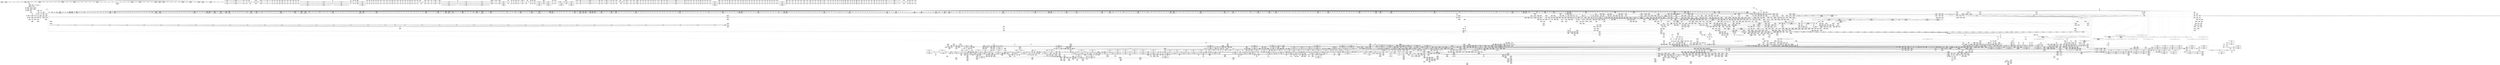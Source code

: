 digraph {
	CE0x6fc0c10 [shape=record,shape=Mrecord,label="{CE0x6fc0c10|i64*_getelementptr_inbounds_(_2_x_i64_,_2_x_i64_*___llvm_gcov_ctr22,_i64_0,_i64_0)|*Constant*|*SummSink*}"]
	CE0x5486840 [shape=record,shape=Mrecord,label="{CE0x5486840|i8*_getelementptr_inbounds_(_25_x_i8_,_25_x_i8_*_.str12,_i32_0,_i32_0)|*Constant*}"]
	CE0x4557df0 [shape=record,shape=Mrecord,label="{CE0x4557df0|tomoyo_path2_perm:_error.1|*SummSink*}"]
	CE0x53e8180 [shape=record,shape=Mrecord,label="{CE0x53e8180|tomoyo_fill_path_info:_tmp13|*LoadInst*|security/tomoyo/util.c,668|*SummSink*}"]
	CE0x44fdb70 [shape=record,shape=Mrecord,label="{CE0x44fdb70|104:_%struct.inode*,_:_CRE_162,163_}"]
	CE0x6ea6a60 [shape=record,shape=Mrecord,label="{CE0x6ea6a60|0:_i16,_:_CRE_149,150_}"]
	CE0x5390670 [shape=record,shape=Mrecord,label="{CE0x5390670|_call_void_lock_release(%struct.lockdep_map*_%map,_i32_1,_i64_ptrtoint_(i8*_blockaddress(_rcu_lock_release,_%__here)_to_i64))_#9,_!dbg_!38907|include/linux/rcupdate.h,423|*SummSink*}"]
	CE0x52d25b0 [shape=record,shape=Mrecord,label="{CE0x52d25b0|tomoyo_const_part_length:_tmp51|security/tomoyo/util.c,651|*SummSink*}"]
	CE0x57638a0 [shape=record,shape=Mrecord,label="{CE0x57638a0|i64**_getelementptr_inbounds_(_3_x_i64*_,_3_x_i64*_*___llvm_gcda_edge_table44,_i64_0,_i64_1)|*Constant*}"]
	CE0x5909ff0 [shape=record,shape=Mrecord,label="{CE0x5909ff0|__llvm_gcov_indirect_counter_increment:_entry}"]
	CE0x48215e0 [shape=record,shape=Mrecord,label="{CE0x48215e0|0:_%struct.tomoyo_obj_info*,_24:_%struct.tomoyo_path_info*,_32:_%struct.tomoyo_path_info*,_40:_i8,_72:_i8,_76:_i8,_:_SCMRE_39,40_}"]
	CE0x46072d0 [shape=record,shape=Mrecord,label="{CE0x46072d0|_ret_i32_%call,_!dbg_!38917|security/tomoyo/file.c,181}"]
	CE0x583bbc0 [shape=record,shape=Mrecord,label="{CE0x583bbc0|tomoyo_init_request_info:_tmp3|security/tomoyo/util.c,1004|*SummSource*}"]
	CE0x58fcd00 [shape=record,shape=Mrecord,label="{CE0x58fcd00|_call_void_mcount()_#3}"]
	CE0x5489c80 [shape=record,shape=Mrecord,label="{CE0x5489c80|i64_18|*Constant*|*SummSink*}"]
	CE0x55ebe60 [shape=record,shape=Mrecord,label="{CE0x55ebe60|104:_%struct.inode*,_:_CRE_212,213_}"]
	CE0x54c3940 [shape=record,shape=Mrecord,label="{CE0x54c3940|tomoyo_fill_path_info:_call|security/tomoyo/util.c,664}"]
	CE0x38686c0 [shape=record,shape=Mrecord,label="{CE0x38686c0|VOIDTB_TE:_CE_182,183_}"]
	CE0x388d980 [shape=record,shape=Mrecord,label="{CE0x388d980|tomoyo_audit_path2_log:_filename1|security/tomoyo/file.c,183|*SummSink*}"]
	CE0x44c6080 [shape=record,shape=Mrecord,label="{CE0x44c6080|tomoyo_get_realpath:_name|security/tomoyo/file.c,150|*SummSource*}"]
	CE0x5422c10 [shape=record,shape=Mrecord,label="{CE0x5422c10|tomoyo_path2_perm:_cmp|security/tomoyo/file.c,899|*SummSource*}"]
	CE0x58d7360 [shape=record,shape=Mrecord,label="{CE0x58d7360|i64_20|*Constant*|*SummSink*}"]
	CE0x6fcaa00 [shape=record,shape=Mrecord,label="{CE0x6fcaa00|tomoyo_path2_perm:_path224|security/tomoyo/file.c,924|*SummSink*}"]
	CE0x5657c60 [shape=record,shape=Mrecord,label="{CE0x5657c60|tomoyo_path2_perm:_d_inode11|security/tomoyo/file.c,912|*SummSink*}"]
	CE0x58de9a0 [shape=record,shape=Mrecord,label="{CE0x58de9a0|tomoyo_fill_path_info:_entry}"]
	CE0x37cb7b0 [shape=record,shape=Mrecord,label="{CE0x37cb7b0|i64_1|*Constant*}"]
	CE0x54c9ff0 [shape=record,shape=Mrecord,label="{CE0x54c9ff0|GLOBAL:_tomoyo_const_part_length|*Constant*}"]
	CE0x3941a20 [shape=record,shape=Mrecord,label="{CE0x3941a20|0:_i16,_:_CRE_903,904_}"]
	CE0x39df1d0 [shape=record,shape=Mrecord,label="{CE0x39df1d0|tomoyo_get_mode:_idxprom|security/tomoyo/util.c,981}"]
	CE0x5279170 [shape=record,shape=Mrecord,label="{CE0x5279170|GLOBAL:___llvm_gcov_ctr26|Global_var:__llvm_gcov_ctr26|*SummSink*}"]
	CE0x551fad0 [shape=record,shape=Mrecord,label="{CE0x551fad0|GLOBAL:___llvm_gcov_indirect_counter_increment|*Constant*|*SummSource*}"]
	CE0x6d960e0 [shape=record,shape=Mrecord,label="{CE0x6d960e0|tomoyo_init_request_info:_tmp13|*LoadInst*|security/tomoyo/util.c,1011|*SummSink*}"]
	CE0x54989d0 [shape=record,shape=Mrecord,label="{CE0x54989d0|tomoyo_fill_path_info:_tobool|security/tomoyo/util.c,667|*SummSource*}"]
	CE0x37b0cf0 [shape=record,shape=Mrecord,label="{CE0x37b0cf0|0:_i16,_:_CRE_486,487_}"]
	CE0x54f5b20 [shape=record,shape=Mrecord,label="{CE0x54f5b20|0:_i16,_:_CRE_173,174_}"]
	CE0x6df7e20 [shape=record,shape=Mrecord,label="{CE0x6df7e20|0:_i16,_:_CRE_376,384_|*MultipleSource*|security/tomoyo/file.c,912|security/tomoyo/file.c,912|security/tomoyo/file.c,912}"]
	CE0x6d3f980 [shape=record,shape=Mrecord,label="{CE0x6d3f980|tomoyo_init_request_info:_mode5|security/tomoyo/util.c,1011|*SummSink*}"]
	CE0x37b24b0 [shape=record,shape=Mrecord,label="{CE0x37b24b0|tomoyo_domain:_call|security/tomoyo/common.h,1205|*SummSink*}"]
	CE0x48f0e30 [shape=record,shape=Mrecord,label="{CE0x48f0e30|i64*_getelementptr_inbounds_(_2_x_i64_,_2_x_i64_*___llvm_gcov_ctr23,_i64_0,_i64_1)|*Constant*|*SummSource*}"]
	CE0x54b53d0 [shape=record,shape=Mrecord,label="{CE0x54b53d0|%struct.task_struct*_(%struct.task_struct**)*_asm_movq_%gs:$_1:P_,$0_,_r,im,_dirflag_,_fpsr_,_flags_}"]
	CE0x5468bf0 [shape=record,shape=Mrecord,label="{CE0x5468bf0|tomoyo_path2_perm:_tmp10|security/tomoyo/file.c,898}"]
	CE0x6e4a470 [shape=record,shape=Mrecord,label="{CE0x6e4a470|VOIDTB_TE:_CE_209,210_}"]
	CE0x544a290 [shape=record,shape=Mrecord,label="{CE0x544a290|VOIDTB_TE:_CE_309,310_}"]
	CE0x5666bd0 [shape=record,shape=Mrecord,label="{CE0x5666bd0|rcu_lock_release:_tmp7}"]
	CE0x7017fe0 [shape=record,shape=Mrecord,label="{CE0x7017fe0|i64*_getelementptr_inbounds_(_30_x_i64_,_30_x_i64_*___llvm_gcov_ctr13,_i64_0,_i64_21)|*Constant*}"]
	CE0x5858630 [shape=record,shape=Mrecord,label="{CE0x5858630|tomoyo_const_part_length:_tmp11|security/tomoyo/util.c,626|*SummSource*}"]
	CE0x6d063f0 [shape=record,shape=Mrecord,label="{CE0x6d063f0|tomoyo_fill_path_info:_tmp4|security/tomoyo/util.c,667|*SummSource*}"]
	CE0x56c1590 [shape=record,shape=Mrecord,label="{CE0x56c1590|0:_i16,_:_CRE_625,626_}"]
	CE0x58c0b10 [shape=record,shape=Mrecord,label="{CE0x58c0b10|tomoyo_path2_perm:_tmp13|security/tomoyo/file.c,898}"]
	CE0x3a47160 [shape=record,shape=Mrecord,label="{CE0x3a47160|tomoyo_audit_path2_log:_tmp9|security/tomoyo/file.c,184}"]
	CE0x578c4d0 [shape=record,shape=Mrecord,label="{CE0x578c4d0|tomoyo_init_request_info:_tmp10|security/tomoyo/util.c,1006}"]
	CE0x6d07440 [shape=record,shape=Mrecord,label="{CE0x6d07440|tomoyo_fill_path_info:_tmp|*SummSource*}"]
	CE0x5686ea0 [shape=record,shape=Mrecord,label="{CE0x5686ea0|0:_i16,_:_CRE_284,285_}"]
	CE0x5272490 [shape=record,shape=Mrecord,label="{CE0x5272490|_call_void_mcount()_#3}"]
	CE0x57c1cd0 [shape=record,shape=Mrecord,label="{CE0x57c1cd0|0:_%struct.tomoyo_obj_info*,_24:_%struct.tomoyo_path_info*,_32:_%struct.tomoyo_path_info*,_40:_i8,_72:_i8,_76:_i8,_:_SCMRE_27,28_}"]
	CE0x58f1bb0 [shape=record,shape=Mrecord,label="{CE0x58f1bb0|tomoyo_get_mode:_tmp10|security/tomoyo/util.c,982|*SummSink*}"]
	CE0x53aa3b0 [shape=record,shape=Mrecord,label="{CE0x53aa3b0|tomoyo_fill_path_info:_tmp3|security/tomoyo/util.c,667|*SummSource*}"]
	CE0x3b2c540 [shape=record,shape=Mrecord,label="{CE0x3b2c540|104:_%struct.inode*,_:_CRE_205,206_}"]
	CE0x38c1650 [shape=record,shape=Mrecord,label="{CE0x38c1650|tomoyo_get_mode:_config7|security/tomoyo/util.c,983|*SummSource*}"]
	CE0x45d2640 [shape=record,shape=Mrecord,label="{CE0x45d2640|0:_i16,_:_CRE_573,574_}"]
	CE0x46b89d0 [shape=record,shape=Mrecord,label="{CE0x46b89d0|tomoyo_get_mode:_arrayidx8|security/tomoyo/util.c,983}"]
	CE0x44c66a0 [shape=record,shape=Mrecord,label="{CE0x44c66a0|tomoyo_audit_path2_log:_tmp2}"]
	CE0x57e1260 [shape=record,shape=Mrecord,label="{CE0x57e1260|0:_%struct.tomoyo_obj_info*,_24:_%struct.tomoyo_path_info*,_32:_%struct.tomoyo_path_info*,_40:_i8,_72:_i8,_76:_i8,_:_SCMRE_35,36_}"]
	CE0x56f7860 [shape=record,shape=Mrecord,label="{CE0x56f7860|tomoyo_path2_perm:_tmp28|security/tomoyo/file.c,912|*SummSource*}"]
	CE0x57e1010 [shape=record,shape=Mrecord,label="{CE0x57e1010|0:_%struct.tomoyo_obj_info*,_24:_%struct.tomoyo_path_info*,_32:_%struct.tomoyo_path_info*,_40:_i8,_72:_i8,_76:_i8,_:_SCMRE_34,35_}"]
	CE0x48f0ac0 [shape=record,shape=Mrecord,label="{CE0x48f0ac0|i64_3|*Constant*|*SummSource*}"]
	CE0x5420e50 [shape=record,shape=Mrecord,label="{CE0x5420e50|0:_i16,_:_CRE_498,499_}"]
	CE0x6cdd520 [shape=record,shape=Mrecord,label="{CE0x6cdd520|0:_i16,_:_CRE_185,186_}"]
	CE0x5388890 [shape=record,shape=Mrecord,label="{CE0x5388890|0:_i16,_:_CRE_599,600_}"]
	CE0x477a7f0 [shape=record,shape=Mrecord,label="{CE0x477a7f0|tomoyo_add_slash:_return|*SummSource*}"]
	CE0x6d95aa0 [shape=record,shape=Mrecord,label="{CE0x6d95aa0|tomoyo_get_realpath:_if.end}"]
	CE0x468fed0 [shape=record,shape=Mrecord,label="{CE0x468fed0|tomoyo_path_link:_path2|security/tomoyo/tomoyo.c, 279|*SummSource*}"]
	CE0x47563a0 [shape=record,shape=Mrecord,label="{CE0x47563a0|tomoyo_path2_perm:_tmp12|security/tomoyo/file.c,898}"]
	CE0x55ac150 [shape=record,shape=Mrecord,label="{CE0x55ac150|104:_%struct.inode*,_:_CRE_312,313_}"]
	CE0x586d670 [shape=record,shape=Mrecord,label="{CE0x586d670|tomoyo_read_lock:_call|security/tomoyo/common.h,1097|*SummSink*}"]
	CE0x4606c30 [shape=record,shape=Mrecord,label="{CE0x4606c30|tomoyo_path2_perm:_call25|security/tomoyo/file.c,927|*SummSource*}"]
	CE0x39686a0 [shape=record,shape=Mrecord,label="{CE0x39686a0|0:_i16,_:_CRE_929,930_}"]
	CE0x546d1c0 [shape=record,shape=Mrecord,label="{CE0x546d1c0|i32_16384|*Constant*|*SummSource*}"]
	CE0x52d6380 [shape=record,shape=Mrecord,label="{CE0x52d6380|tomoyo_const_part_length:_retval.0|*SummSource*}"]
	CE0x450f100 [shape=record,shape=Mrecord,label="{CE0x450f100|0:_i16,_:_CRE_613,614_}"]
	CE0x44759e0 [shape=record,shape=Mrecord,label="{CE0x44759e0|tomoyo_domain:_tmp5|security/tomoyo/common.h,1205}"]
	CE0x47823d0 [shape=record,shape=Mrecord,label="{CE0x47823d0|tomoyo_path_link:_mnt|security/tomoyo/tomoyo.c,278}"]
	CE0x52cc610 [shape=record,shape=Mrecord,label="{CE0x52cc610|i64*_getelementptr_inbounds_(_31_x_i64_,_31_x_i64_*___llvm_gcov_ctr43150,_i64_0,_i64_28)|*Constant*|*SummSource*}"]
	CE0x4812600 [shape=record,shape=Mrecord,label="{CE0x4812600|GLOBAL:_tomoyo_read_lock|*Constant*}"]
	CE0x44fd1f0 [shape=record,shape=Mrecord,label="{CE0x44fd1f0|104:_%struct.inode*,_:_CRE_154,155_}"]
	CE0x58f4e60 [shape=record,shape=Mrecord,label="{CE0x58f4e60|tomoyo_path2_perm:_tmp26|*LoadInst*|security/tomoyo/file.c,911}"]
	CE0x6e8d470 [shape=record,shape=Mrecord,label="{CE0x6e8d470|i32_4|*Constant*|*SummSink*}"]
	CE0x44eb2d0 [shape=record,shape=Mrecord,label="{CE0x44eb2d0|GLOBAL:_tomoyo_domain.__warned|Global_var:tomoyo_domain.__warned|*SummSource*}"]
	CE0x3968d00 [shape=record,shape=Mrecord,label="{CE0x3968d00|0:_i16,_:_CRE_935,936_}"]
	CE0x6dd5c50 [shape=record,shape=Mrecord,label="{CE0x6dd5c50|0:_%struct.tomoyo_obj_info*,_24:_%struct.tomoyo_path_info*,_32:_%struct.tomoyo_path_info*,_40:_i8,_72:_i8,_76:_i8,_:_SCMRE_54,55_}"]
	CE0x55abe20 [shape=record,shape=Mrecord,label="{CE0x55abe20|104:_%struct.inode*,_:_CRE_309,310_}"]
	CE0x4701e90 [shape=record,shape=Mrecord,label="{CE0x4701e90|0:_i8,_:_GCMR_tomoyo_domain.__warned_internal_global_i8_0,_section_.data.unlikely_,_align_1:_elem_0:default:}"]
	CE0x44c6a80 [shape=record,shape=Mrecord,label="{CE0x44c6a80|GLOBAL:___llvm_gcov_ctr25|Global_var:__llvm_gcov_ctr25|*SummSource*}"]
	CE0x57eacc0 [shape=record,shape=Mrecord,label="{CE0x57eacc0|_ret_i32_%retval.0,_!dbg_!38957|security/tomoyo/util.c,652}"]
	CE0x7000a30 [shape=record,shape=Mrecord,label="{CE0x7000a30|i64*_getelementptr_inbounds_(_4_x_i64_,_4_x_i64_*___llvm_gcov_ctr33,_i64_0,_i64_1)|*Constant*|*SummSink*}"]
	CE0x37fbb30 [shape=record,shape=Mrecord,label="{CE0x37fbb30|0:_i16,_:_CRE_864,865_}"]
	CE0x54fcc00 [shape=record,shape=Mrecord,label="{CE0x54fcc00|GLOBAL:_tomoyo_pp2mac|Global_var:tomoyo_pp2mac}"]
	CE0x6cddeb0 [shape=record,shape=Mrecord,label="{CE0x6cddeb0|0:_i16,_:_CRE_194,195_}"]
	CE0x4638360 [shape=record,shape=Mrecord,label="{CE0x4638360|tomoyo_domain:_tmp13|security/tomoyo/common.h,1205}"]
	CE0x5422db0 [shape=record,shape=Mrecord,label="{CE0x5422db0|i64_2|*Constant*}"]
	CE0x58de820 [shape=record,shape=Mrecord,label="{CE0x58de820|GLOBAL:_tomoyo_fill_path_info|*Constant*|*SummSink*}"]
	CE0x56185b0 [shape=record,shape=Mrecord,label="{CE0x56185b0|0:_i16,_:_CRE_456,464_|*MultipleSource*|security/tomoyo/file.c,912|security/tomoyo/file.c,912|security/tomoyo/file.c,912}"]
	CE0x36e1110 [shape=record,shape=Mrecord,label="{CE0x36e1110|tomoyo_get_mode:_if.then|*SummSource*}"]
	CE0x6e8d8e0 [shape=record,shape=Mrecord,label="{CE0x6e8d8e0|40:_%struct.tomoyo_policy_namespace*,_48:_i8,_:_GCRE_tomoyo_kernel_domain_external_global_%struct.tomoyo_domain_info_16,24_|*MultipleSource*|security/tomoyo/util.c,1005|security/tomoyo/util.c,1007|Function::tomoyo_init_request_info&Arg::domain::}"]
	CE0x54dcb20 [shape=record,shape=Mrecord,label="{CE0x54dcb20|104:_%struct.inode*,_:_CRE_221,222_}"]
	CE0x54217b0 [shape=record,shape=Mrecord,label="{CE0x54217b0|0:_i16,_:_CRE_507,508_}"]
	CE0x5728e70 [shape=record,shape=Mrecord,label="{CE0x5728e70|0:_i16,_:_CRE_170,171_}"]
	CE0x5657850 [shape=record,shape=Mrecord,label="{CE0x5657850|tomoyo_path2_perm:_tmp31|security/tomoyo/file.c,912|*SummSink*}"]
	CE0x48ff260 [shape=record,shape=Mrecord,label="{CE0x48ff260|VOIDTB_TE:_CE_314,315_}"]
	CE0x39493c0 [shape=record,shape=Mrecord,label="{CE0x39493c0|VOIDTB_TE:_CE_148,149_}"]
	CE0x53dae00 [shape=record,shape=Mrecord,label="{CE0x53dae00|tomoyo_path2_perm:_param|security/tomoyo/file.c,922|*SummSink*}"]
	CE0x544a550 [shape=record,shape=Mrecord,label="{CE0x544a550|VOIDTB_TE:_CE_313,314_}"]
	CE0x54a5250 [shape=record,shape=Mrecord,label="{CE0x54a5250|tomoyo_path2_perm:_name28|security/tomoyo/file.c,930|*SummSource*}"]
	CE0x55ec1f0 [shape=record,shape=Mrecord,label="{CE0x55ec1f0|104:_%struct.inode*,_:_CRE_215,216_}"]
	CE0x56c69a0 [shape=record,shape=Mrecord,label="{CE0x56c69a0|tomoyo_path2_perm:_tobool|security/tomoyo/file.c,912}"]
	CE0x56c61e0 [shape=record,shape=Mrecord,label="{CE0x56c61e0|104:_%struct.inode*,_:_CRE_316,317_}"]
	CE0x45d2530 [shape=record,shape=Mrecord,label="{CE0x45d2530|0:_i16,_:_CRE_572,573_}"]
	CE0x56d4a30 [shape=record,shape=Mrecord,label="{CE0x56d4a30|0:_i16,_:_CRE_251,252_}"]
	CE0x48a7c30 [shape=record,shape=Mrecord,label="{CE0x48a7c30|tomoyo_const_part_length:_tmp42|security/tomoyo/util.c,644|*SummSink*}"]
	CE0x6d7ceb0 [shape=record,shape=Mrecord,label="{CE0x6d7ceb0|VOIDTB_TE:_CE_248,256_|Function::tomoyo_path_link&Arg::new_dentry::}"]
	CE0x4698820 [shape=record,shape=Mrecord,label="{CE0x4698820|i64_1|*Constant*}"]
	CE0x63212a0 [shape=record,shape=Mrecord,label="{CE0x63212a0|tomoyo_get_mode:_tobool|security/tomoyo/util.c,978|*SummSink*}"]
	CE0x56c1260 [shape=record,shape=Mrecord,label="{CE0x56c1260|0:_i16,_:_CRE_622,623_}"]
	CE0x5388010 [shape=record,shape=Mrecord,label="{CE0x5388010|0:_i16,_:_CRE_591,592_}"]
	CE0x6cdb8d0 [shape=record,shape=Mrecord,label="{CE0x6cdb8d0|tomoyo_path2_perm:_call6|security/tomoyo/file.c,905|*SummSink*}"]
	CE0x6e7f640 [shape=record,shape=Mrecord,label="{CE0x6e7f640|tomoyo_const_part_length:_if.then27|*SummSource*}"]
	CE0x45af9c0 [shape=record,shape=Mrecord,label="{CE0x45af9c0|tomoyo_const_part_length:_tmp7|security/tomoyo/util.c,625}"]
	CE0x6d59b20 [shape=record,shape=Mrecord,label="{CE0x6d59b20|tomoyo_const_part_length:_tmp19|security/tomoyo/util.c,628|*SummSink*}"]
	CE0x58b12f0 [shape=record,shape=Mrecord,label="{CE0x58b12f0|tomoyo_add_slash:_tmp5|security/tomoyo/file.c,131|*SummSink*}"]
	CE0x48f0c10 [shape=record,shape=Mrecord,label="{CE0x48f0c10|i64_3|*Constant*|*SummSink*}"]
	CE0x6dc9d30 [shape=record,shape=Mrecord,label="{CE0x6dc9d30|0:_i16,_:_CRE_554,555_}"]
	CE0x53ba640 [shape=record,shape=Mrecord,label="{CE0x53ba640|tomoyo_get_mode:_tmp1|*SummSource*}"]
	CE0x48c60c0 [shape=record,shape=Mrecord,label="{CE0x48c60c0|tomoyo_get_realpath:_tmp8|security/tomoyo/file.c,152|*SummSource*}"]
	CE0x52ca460 [shape=record,shape=Mrecord,label="{CE0x52ca460|tomoyo_fill_path_info:_tmp4|security/tomoyo/util.c,667}"]
	CE0x58d8010 [shape=record,shape=Mrecord,label="{CE0x58d8010|tomoyo_const_part_length:_tmp31|security/tomoyo/util.c,641}"]
	CE0x54ca560 [shape=record,shape=Mrecord,label="{CE0x54ca560|COLLAPSED:_GCMRE___llvm_gcov_ctr24_internal_global_4_x_i64_zeroinitializer:_elem_0:default:}"]
	CE0x6eb3aa0 [shape=record,shape=Mrecord,label="{CE0x6eb3aa0|tomoyo_const_part_length:_tmp35|security/tomoyo/util.c,643|*SummSink*}"]
	CE0x7017b10 [shape=record,shape=Mrecord,label="{CE0x7017b10|tomoyo_path2_perm:_filename2|security/tomoyo/file.c,924|*SummSource*}"]
	CE0x45fb260 [shape=record,shape=Mrecord,label="{CE0x45fb260|i64_1|*Constant*}"]
	CE0x54a4d80 [shape=record,shape=Mrecord,label="{CE0x54a4d80|tomoyo_path2_perm:_tmp53|security/tomoyo/file.c,928|*SummSink*}"]
	CE0x39dee60 [shape=record,shape=Mrecord,label="{CE0x39dee60|tomoyo_fill_path_info:_conv3|security/tomoyo/util.c,666}"]
	CE0x58df300 [shape=record,shape=Mrecord,label="{CE0x58df300|tomoyo_get_realpath:_if.then|*SummSource*}"]
	CE0x56c9960 [shape=record,shape=Mrecord,label="{CE0x56c9960|VOIDTB_TE:_CE_214,215_}"]
	CE0x476e650 [shape=record,shape=Mrecord,label="{CE0x476e650|0:_i32,_:_GCMR___llvm_gcov_global_state_pred45_internal_unnamed_addr_global_i32_-1:_elem_0:default:}"]
	CE0x7013750 [shape=record,shape=Mrecord,label="{CE0x7013750|tomoyo_path2_perm:_param23|security/tomoyo/file.c,924}"]
	CE0x6f84870 [shape=record,shape=Mrecord,label="{CE0x6f84870|i64*_getelementptr_inbounds_(_6_x_i64_,_6_x_i64_*___llvm_gcov_ctr26,_i64_0,_i64_4)|*Constant*|*SummSink*}"]
	CE0x6d542a0 [shape=record,shape=Mrecord,label="{CE0x6d542a0|tomoyo_path2_perm:_tmp58|security/tomoyo/file.c,933|*SummSink*}"]
	CE0x582d1d0 [shape=record,shape=Mrecord,label="{CE0x582d1d0|0:_i16,_:_CRE_293,294_}"]
	CE0x52cdb90 [shape=record,shape=Mrecord,label="{CE0x52cdb90|i64*_getelementptr_inbounds_(_6_x_i64_,_6_x_i64_*___llvm_gcov_ctr25,_i64_0,_i64_5)|*Constant*}"]
	CE0x6d17080 [shape=record,shape=Mrecord,label="{CE0x6d17080|0:_i16,_:_CRE_224,232_|*MultipleSource*|security/tomoyo/file.c,912|security/tomoyo/file.c,912|security/tomoyo/file.c,912}"]
	CE0x37b08b0 [shape=record,shape=Mrecord,label="{CE0x37b08b0|0:_i16,_:_CRE_482,483_}"]
	CE0x54f5d40 [shape=record,shape=Mrecord,label="{CE0x54f5d40|0:_i16,_:_CRE_175,176_}"]
	CE0x6320d70 [shape=record,shape=Mrecord,label="{CE0x6320d70|GLOBAL:___llvm_gcov_ctr54147|Global_var:__llvm_gcov_ctr54147|*SummSink*}"]
	CE0x478ef40 [shape=record,shape=Mrecord,label="{CE0x478ef40|tomoyo_domain:_tmp16|security/tomoyo/common.h,1205|*SummSource*}"]
	CE0x70347a0 [shape=record,shape=Mrecord,label="{CE0x70347a0|srcu_read_lock:_call|include/linux/srcu.h,220|*SummSource*}"]
	CE0x5391850 [shape=record,shape=Mrecord,label="{CE0x5391850|tomoyo_const_part_length:_if.end28}"]
	CE0x468ff90 [shape=record,shape=Mrecord,label="{CE0x468ff90|tomoyo_path_link:_bb}"]
	CE0x7028cf0 [shape=record,shape=Mrecord,label="{CE0x7028cf0|tomoyo_path2_perm:_buf2|security/tomoyo/file.c, 890|*SummSource*}"]
	CE0x586c210 [shape=record,shape=Mrecord,label="{CE0x586c210|i64*_getelementptr_inbounds_(_5_x_i64_,_5_x_i64_*___llvm_gcov_ctr28130,_i64_0,_i64_4)|*Constant*}"]
	CE0x6cdd850 [shape=record,shape=Mrecord,label="{CE0x6cdd850|0:_i16,_:_CRE_188,189_}"]
	CE0x37f37a0 [shape=record,shape=Mrecord,label="{CE0x37f37a0|tomoyo_path2_perm:_tmp55|security/tomoyo/file.c,931|*SummSource*}"]
	CE0x4649810 [shape=record,shape=Mrecord,label="{CE0x4649810|tomoyo_fill_path_info:_frombool10|security/tomoyo/util.c,668|*SummSink*}"]
	CE0x39568d0 [shape=record,shape=Mrecord,label="{CE0x39568d0|0:_i16,_:_CRE_920,921_}"]
	CE0x6fe1ac0 [shape=record,shape=Mrecord,label="{CE0x6fe1ac0|tomoyo_path2_perm:_sw.epilog|*SummSource*}"]
	CE0x57dfee0 [shape=record,shape=Mrecord,label="{CE0x57dfee0|srcu_read_unlock:_tmp2}"]
	CE0x48a7ac0 [shape=record,shape=Mrecord,label="{CE0x48a7ac0|tomoyo_const_part_length:_tmp42|security/tomoyo/util.c,644|*SummSource*}"]
	CE0x467b530 [shape=record,shape=Mrecord,label="{CE0x467b530|tomoyo_const_part_length:_cmp|security/tomoyo/util.c,626|*SummSink*}"]
	CE0x702f670 [shape=record,shape=Mrecord,label="{CE0x702f670|rcu_lock_acquire:_map|Function::rcu_lock_acquire&Arg::map::|*SummSource*}"]
	CE0x52794d0 [shape=record,shape=Mrecord,label="{CE0x52794d0|tomoyo_add_slash:_tmp4|security/tomoyo/file.c,131|*SummSink*}"]
	CE0x55eb0a0 [shape=record,shape=Mrecord,label="{CE0x55eb0a0|_ret_void|*SummSource*}"]
	CE0x6e7f150 [shape=record,shape=Mrecord,label="{CE0x6e7f150|i8*_undef|*Constant*|*SummSink*}"]
	CE0x5734b20 [shape=record,shape=Mrecord,label="{CE0x5734b20|104:_%struct.inode*,_:_CRE_144,145_}"]
	CE0x559b940 [shape=record,shape=Mrecord,label="{CE0x559b940|tomoyo_get_realpath:_tmp12|security/tomoyo/file.c,156|*SummSource*}"]
	CE0x5278880 [shape=record,shape=Mrecord,label="{CE0x5278880|tomoyo_add_slash:_is_dir|security/tomoyo/file.c,131}"]
	CE0x4521170 [shape=record,shape=Mrecord,label="{CE0x4521170|tomoyo_get_mode:_and|security/tomoyo/util.c,987}"]
	CE0x46746c0 [shape=record,shape=Mrecord,label="{CE0x46746c0|i64*_getelementptr_inbounds_(_5_x_i64_,_5_x_i64_*___llvm_gcov_ctr28130,_i64_0,_i64_0)|*Constant*}"]
	CE0x58d75b0 [shape=record,shape=Mrecord,label="{CE0x58d75b0|tomoyo_const_part_length:_tmp29|security/tomoyo/util.c,641|*SummSource*}"]
	CE0x48b9890 [shape=record,shape=Mrecord,label="{CE0x48b9890|tomoyo_const_part_length:_tmp46|security/tomoyo/util.c,646}"]
	CE0x573be20 [shape=record,shape=Mrecord,label="{CE0x573be20|0:_i16,_:_CRE_310,311_}"]
	CE0x56e3010 [shape=record,shape=Mrecord,label="{CE0x56e3010|GLOBAL:___llvm_gcov_ctr28130|Global_var:__llvm_gcov_ctr28130}"]
	CE0x6dab180 [shape=record,shape=Mrecord,label="{CE0x6dab180|_call_void_mcount()_#3|*SummSink*}"]
	CE0x5739ba0 [shape=record,shape=Mrecord,label="{CE0x5739ba0|0:_i16,_:_CRE_512,520_|*MultipleSource*|security/tomoyo/file.c,912|security/tomoyo/file.c,912|security/tomoyo/file.c,912}"]
	CE0x37fb280 [shape=record,shape=Mrecord,label="{CE0x37fb280|0:_i16,_:_CRE_728,736_|*MultipleSource*|security/tomoyo/file.c,912|security/tomoyo/file.c,912|security/tomoyo/file.c,912}"]
	CE0x58f4df0 [shape=record,shape=Mrecord,label="{CE0x58f4df0|tomoyo_path2_perm:_d_inode|security/tomoyo/file.c,912|*SummSink*}"]
	CE0x4555ea0 [shape=record,shape=Mrecord,label="{CE0x4555ea0|i64*_getelementptr_inbounds_(_12_x_i64_,_12_x_i64_*___llvm_gcov_ctr31133,_i64_0,_i64_3)|*Constant*|*SummSource*}"]
	CE0x5907410 [shape=record,shape=Mrecord,label="{CE0x5907410|GLOBAL:___llvm_gcov_ctr28130|Global_var:__llvm_gcov_ctr28130}"]
	CE0x455d620 [shape=record,shape=Mrecord,label="{CE0x455d620|tomoyo_const_part_length:_tmp3|security/tomoyo/util.c,624|*SummSink*}"]
	CE0x54caf80 [shape=record,shape=Mrecord,label="{CE0x54caf80|i64*_getelementptr_inbounds_(_2_x_i64_,_2_x_i64_*___llvm_gcov_ctr53148,_i64_0,_i64_1)|*Constant*}"]
	CE0x55ea990 [shape=record,shape=Mrecord,label="{CE0x55ea990|rcu_lock_release:_tmp6|*SummSink*}"]
	CE0x4784e90 [shape=record,shape=Mrecord,label="{CE0x4784e90|tomoyo_add_slash:_tmp7|security/tomoyo/file.c,132|*SummSink*}"]
	CE0x54894e0 [shape=record,shape=Mrecord,label="{CE0x54894e0|tomoyo_const_part_length:_cmp3|security/tomoyo/util.c,627|*SummSource*}"]
	CE0x54433d0 [shape=record,shape=Mrecord,label="{CE0x54433d0|i64*_getelementptr_inbounds_(_30_x_i64_,_30_x_i64_*___llvm_gcov_ctr13,_i64_0,_i64_29)|*Constant*}"]
	CE0x555a8e0 [shape=record,shape=Mrecord,label="{CE0x555a8e0|0:_i16,_:_CRE_202,203_}"]
	CE0x56c9c90 [shape=record,shape=Mrecord,label="{CE0x56c9c90|VOIDTB_TE:_CE_217,218_}"]
	CE0x5774240 [shape=record,shape=Mrecord,label="{CE0x5774240|0:_i16,_:_CRE_254,255_}"]
	CE0x55eeef0 [shape=record,shape=Mrecord,label="{CE0x55eeef0|tomoyo_fill_path_info:_const_len|security/tomoyo/util.c,666}"]
	CE0x39df9f0 [shape=record,shape=Mrecord,label="{CE0x39df9f0|tomoyo_get_mode:_tmp13|security/tomoyo/util.c,982}"]
	CE0x39aaa00 [shape=record,shape=Mrecord,label="{CE0x39aaa00|tomoyo_path2_perm:_tmp37|security/tomoyo/file.c,912|*SummSink*}"]
	CE0x5793610 [shape=record,shape=Mrecord,label="{CE0x5793610|104:_%struct.inode*,_:_CRE_153,154_}"]
	CE0x6f84c50 [shape=record,shape=Mrecord,label="{CE0x6f84c50|tomoyo_add_slash:_tmp9|security/tomoyo/file.c,136|*SummSource*}"]
	CE0x5401860 [shape=record,shape=Mrecord,label="{CE0x5401860|tomoyo_const_part_length:_inc|security/tomoyo/util.c,628|*SummSink*}"]
	CE0x54f5f60 [shape=record,shape=Mrecord,label="{CE0x54f5f60|0:_i16,_:_CRE_177,178_}"]
	CE0x56f7e40 [shape=record,shape=Mrecord,label="{CE0x56f7e40|tomoyo_path2_perm:_tmp29|security/tomoyo/file.c,912|*SummSink*}"]
	CE0x4521280 [shape=record,shape=Mrecord,label="{CE0x4521280|tomoyo_get_mode:_and|security/tomoyo/util.c,987|*SummSource*}"]
	CE0x37fb9c0 [shape=record,shape=Mrecord,label="{CE0x37fb9c0|0:_i16,_:_CRE_754,755_}"]
	CE0x548a020 [shape=record,shape=Mrecord,label="{CE0x548a020|tomoyo_const_part_length:_tmp25|security/tomoyo/util.c,641}"]
	CE0x701b1a0 [shape=record,shape=Mrecord,label="{CE0x701b1a0|_call_void_mcount()_#3|*SummSource*}"]
	CE0x3827af0 [shape=record,shape=Mrecord,label="{CE0x3827af0|0:_i16,_:_CRE_792,800_|*MultipleSource*|security/tomoyo/file.c,912|security/tomoyo/file.c,912|security/tomoyo/file.c,912}"]
	CE0x46f9cc0 [shape=record,shape=Mrecord,label="{CE0x46f9cc0|_call_void_srcu_read_unlock(%struct.srcu_struct*_tomoyo_ss,_i32_%idx)_#9,_!dbg_!38903|security/tomoyo/common.h,1109|*SummSink*}"]
	CE0x469e2b0 [shape=record,shape=Mrecord,label="{CE0x469e2b0|tomoyo_path_link:_tmp4|*LoadInst*|security/tomoyo/tomoyo.c,278}"]
	CE0x6ce7c90 [shape=record,shape=Mrecord,label="{CE0x6ce7c90|__llvm_gcov_indirect_counter_increment:_counter}"]
	CE0x6d9ac90 [shape=record,shape=Mrecord,label="{CE0x6d9ac90|tomoyo_fill_path_info:_tmp10}"]
	CE0x5356090 [shape=record,shape=Mrecord,label="{CE0x5356090|tomoyo_add_slash:_entry}"]
	CE0x39567c0 [shape=record,shape=Mrecord,label="{CE0x39567c0|0:_i16,_:_CRE_919,920_}"]
	CE0x5421590 [shape=record,shape=Mrecord,label="{CE0x5421590|0:_i16,_:_CRE_505,506_}"]
	CE0x4521ef0 [shape=record,shape=Mrecord,label="{CE0x4521ef0|tomoyo_get_mode:_tmp27|security/tomoyo/util.c,988|*SummSource*}"]
	CE0x3941f70 [shape=record,shape=Mrecord,label="{CE0x3941f70|0:_i16,_:_CRE_908,909_}"]
	CE0x55eb770 [shape=record,shape=Mrecord,label="{CE0x55eb770|104:_%struct.inode*,_:_CRE_206,207_}"]
	CE0x57f9c20 [shape=record,shape=Mrecord,label="{CE0x57f9c20|i64_14|*Constant*|*SummSource*}"]
	CE0x38fad50 [shape=record,shape=Mrecord,label="{CE0x38fad50|i64_8|*Constant*|*SummSink*}"]
	CE0x4821a80 [shape=record,shape=Mrecord,label="{CE0x4821a80|0:_%struct.tomoyo_obj_info*,_24:_%struct.tomoyo_path_info*,_32:_%struct.tomoyo_path_info*,_40:_i8,_72:_i8,_76:_i8,_:_SCMRE_41,42_}"]
	CE0x6f84ed0 [shape=record,shape=Mrecord,label="{CE0x6f84ed0|tomoyo_add_slash:_tmp11|*LoadInst*|security/tomoyo/file.c,136}"]
	CE0x38b6510 [shape=record,shape=Mrecord,label="{CE0x38b6510|srcu_read_lock:_tmp2|*SummSink*}"]
	CE0x6e96e90 [shape=record,shape=Mrecord,label="{CE0x6e96e90|tomoyo_path2_perm:_if.end|*SummSource*}"]
	CE0x5387f00 [shape=record,shape=Mrecord,label="{CE0x5387f00|0:_i16,_:_CRE_590,591_}"]
	CE0x6ddb9f0 [shape=record,shape=Mrecord,label="{CE0x6ddb9f0|0:_%struct.tomoyo_obj_info*,_24:_%struct.tomoyo_path_info*,_32:_%struct.tomoyo_path_info*,_40:_i8,_72:_i8,_76:_i8,_:_SCMRE_56,57_}"]
	CE0x55ec0c0 [shape=record,shape=Mrecord,label="{CE0x55ec0c0|104:_%struct.inode*,_:_CRE_214,215_}"]
	CE0x6cddb80 [shape=record,shape=Mrecord,label="{CE0x6cddb80|0:_i16,_:_CRE_191,192_}"]
	CE0x6e969c0 [shape=record,shape=Mrecord,label="{CE0x6e969c0|40:_%struct.tomoyo_policy_namespace*,_48:_i8,_:_GCRE_tomoyo_kernel_domain_external_global_%struct.tomoyo_domain_info_51,53_|*MultipleSource*|security/tomoyo/util.c,1005|security/tomoyo/util.c,1007|Function::tomoyo_init_request_info&Arg::domain::}"]
	CE0x39644e0 [shape=record,shape=Mrecord,label="{CE0x39644e0|tomoyo_audit_path2_log:_call|security/tomoyo/file.c,181}"]
	CE0x4784950 [shape=record,shape=Mrecord,label="{CE0x4784950|i64*_getelementptr_inbounds_(_6_x_i64_,_6_x_i64_*___llvm_gcov_ctr26,_i64_0,_i64_3)|*Constant*|*SummSink*}"]
	CE0x57ebd10 [shape=record,shape=Mrecord,label="{CE0x57ebd10|tomoyo_fill_path_info:_tmp9|security/tomoyo/util.c,667|*SummSource*}"]
	CE0x467fe50 [shape=record,shape=Mrecord,label="{CE0x467fe50|rcu_lock_release:_bb|*SummSource*}"]
	CE0x53cb620 [shape=record,shape=Mrecord,label="{CE0x53cb620|tomoyo_init_request_info:_tmp11|security/tomoyo/util.c,1007}"]
	CE0x586c3d0 [shape=record,shape=Mrecord,label="{CE0x586c3d0|i64*_getelementptr_inbounds_(_12_x_i64_,_12_x_i64_*___llvm_gcov_ctr31133,_i64_0,_i64_6)|*Constant*|*SummSource*}"]
	CE0x39a5510 [shape=record,shape=Mrecord,label="{CE0x39a5510|tomoyo_path2_perm:_tmp33|security/tomoyo/file.c,912}"]
	CE0x6daa510 [shape=record,shape=Mrecord,label="{CE0x6daa510|i64*_getelementptr_inbounds_(_4_x_i64_,_4_x_i64_*___llvm_gcov_ctr24,_i64_0,_i64_1)|*Constant*|*SummSource*}"]
	CE0x55d2e50 [shape=record,shape=Mrecord,label="{CE0x55d2e50|tomoyo_path2_perm:_tmp49|security/tomoyo/file.c,928|*SummSource*}"]
	CE0x5784f20 [shape=record,shape=Mrecord,label="{CE0x5784f20|0:_i8*,_8:_i32,_12:_i16,_14:_i8,_15:_i8,_:_SCMRE_8,12_|*MultipleSource*|security/tomoyo/file.c, 889|security/tomoyo/file.c, 890|security/tomoyo/file.c,901}"]
	CE0x36e0830 [shape=record,shape=Mrecord,label="{CE0x36e0830|_call_void_mcount()_#3|*SummSource*}"]
	CE0x3a037d0 [shape=record,shape=Mrecord,label="{CE0x3a037d0|tomoyo_const_part_length:_tmp37|security/tomoyo/util.c,644|*SummSink*}"]
	CE0x3964970 [shape=record,shape=Mrecord,label="{CE0x3964970|srcu_read_unlock:_sp|Function::srcu_read_unlock&Arg::sp::|*SummSource*}"]
	CE0x58d7280 [shape=record,shape=Mrecord,label="{CE0x58d7280|i64_20|*Constant*}"]
	CE0x57f9d80 [shape=record,shape=Mrecord,label="{CE0x57f9d80|i64_14|*Constant*|*SummSink*}"]
	CE0x58df1f0 [shape=record,shape=Mrecord,label="{CE0x58df1f0|tomoyo_get_realpath:_if.then}"]
	CE0x6f94ff0 [shape=record,shape=Mrecord,label="{CE0x6f94ff0|i64*_getelementptr_inbounds_(_30_x_i64_,_30_x_i64_*___llvm_gcov_ctr13,_i64_0,_i64_0)|*Constant*|*SummSource*}"]
	CE0x6d7d300 [shape=record,shape=Mrecord,label="{CE0x6d7d300|VOIDTB_TE:_CE_264,272_|Function::tomoyo_path_link&Arg::new_dentry::}"]
	CE0x6d410c0 [shape=record,shape=Mrecord,label="{CE0x6d410c0|GLOBAL:___llvm_gcov_ctr32134|Global_var:__llvm_gcov_ctr32134|*SummSource*}"]
	CE0x52d83e0 [shape=record,shape=Mrecord,label="{CE0x52d83e0|tomoyo_fill_path_info:_ptr|Function::tomoyo_fill_path_info&Arg::ptr::|*SummSink*}"]
	CE0x476e6c0 [shape=record,shape=Mrecord,label="{CE0x476e6c0|GLOBAL:___llvm_gcov_global_state_pred45|Global_var:__llvm_gcov_global_state_pred45}"]
	CE0x54a4fc0 [shape=record,shape=Mrecord,label="{CE0x54a4fc0|i32_-12|*Constant*|*SummSource*}"]
	CE0x46f61f0 [shape=record,shape=Mrecord,label="{CE0x46f61f0|tomoyo_path2_perm:_tmp5|security/tomoyo/file.c,893|*SummSink*}"]
	CE0x39a5680 [shape=record,shape=Mrecord,label="{CE0x39a5680|tomoyo_path2_perm:_tmp33|security/tomoyo/file.c,912|*SummSink*}"]
	CE0x58083c0 [shape=record,shape=Mrecord,label="{CE0x58083c0|0:_i8,_array:_GCRE_tomoyo_pp2mac_constant_3_x_i8_c_0D_0E_16_,_align_1:_elem_0::|security/tomoyo/file.c,898}"]
	CE0x5279270 [shape=record,shape=Mrecord,label="{CE0x5279270|tomoyo_add_slash:_tmp4|security/tomoyo/file.c,131}"]
	CE0x44897b0 [shape=record,shape=Mrecord,label="{CE0x44897b0|tomoyo_get_mode:_mode.1}"]
	CE0x573bc00 [shape=record,shape=Mrecord,label="{CE0x573bc00|0:_i16,_:_CRE_308,309_}"]
	CE0x58e39a0 [shape=record,shape=Mrecord,label="{CE0x58e39a0|tomoyo_add_slash:_tmp11|*LoadInst*|security/tomoyo/file.c,136|*SummSink*}"]
	CE0x6df74e0 [shape=record,shape=Mrecord,label="{CE0x6df74e0|0:_i16,_:_CRE_328,336_|*MultipleSource*|security/tomoyo/file.c,912|security/tomoyo/file.c,912|security/tomoyo/file.c,912}"]
	CE0x55d2a00 [shape=record,shape=Mrecord,label="{CE0x55d2a00|tomoyo_path2_perm:_tmp48|security/tomoyo/file.c,928|*SummSource*}"]
	CE0x56b3f00 [shape=record,shape=Mrecord,label="{CE0x56b3f00|tomoyo_fill_path_info:_conv4|security/tomoyo/util.c,667}"]
	CE0x38282a0 [shape=record,shape=Mrecord,label="{CE0x38282a0|0:_i16,_:_CRE_824,832_|*MultipleSource*|security/tomoyo/file.c,912|security/tomoyo/file.c,912|security/tomoyo/file.c,912}"]
	CE0x56e33f0 [shape=record,shape=Mrecord,label="{CE0x56e33f0|i64*_getelementptr_inbounds_(_12_x_i64_,_12_x_i64_*___llvm_gcov_ctr31133,_i64_0,_i64_0)|*Constant*|*SummSource*}"]
	CE0x47c4b20 [shape=record,shape=Mrecord,label="{CE0x47c4b20|_call_void_lock_release(%struct.lockdep_map*_%map,_i32_1,_i64_ptrtoint_(i8*_blockaddress(_rcu_lock_release,_%__here)_to_i64))_#9,_!dbg_!38907|include/linux/rcupdate.h,423}"]
	CE0x46f64a0 [shape=record,shape=Mrecord,label="{CE0x46f64a0|tomoyo_path2_perm:_tmp6|security/tomoyo/file.c,893|*SummSource*}"]
	CE0x388c930 [shape=record,shape=Mrecord,label="{CE0x388c930|0:_i16,_:_CRE_681,682_}"]
	CE0x55abd20 [shape=record,shape=Mrecord,label="{CE0x55abd20|104:_%struct.inode*,_:_CRE_308,309_}"]
	CE0x6cf8580 [shape=record,shape=Mrecord,label="{CE0x6cf8580|tomoyo_audit_path2_log:_tmp6|security/tomoyo/file.c,181|*SummSource*}"]
	CE0x467ef00 [shape=record,shape=Mrecord,label="{CE0x467ef00|tomoyo_const_part_length:_tmp8|security/tomoyo/util.c,626|*SummSource*}"]
	CE0x467d010 [shape=record,shape=Mrecord,label="{CE0x467d010|i64_25|*Constant*|*SummSource*}"]
	CE0x478eaf0 [shape=record,shape=Mrecord,label="{CE0x478eaf0|i64*_getelementptr_inbounds_(_11_x_i64_,_11_x_i64_*___llvm_gcov_ctr54147,_i64_0,_i64_8)|*Constant*|*SummSource*}"]
	CE0x4674900 [shape=record,shape=Mrecord,label="{CE0x4674900|tomoyo_fill_path_info:_tmp1}"]
	CE0x6fd30e0 [shape=record,shape=Mrecord,label="{CE0x6fd30e0|0:_i8*,_array:_GCRE_tomoyo_mac_keywords_external_constant_42_x_i8*_:_elem_37::|security/tomoyo/file.c,181}"]
	CE0x470d810 [shape=record,shape=Mrecord,label="{CE0x470d810|tomoyo_path2_perm:_entry}"]
	CE0x6df3a90 [shape=record,shape=Mrecord,label="{CE0x6df3a90|i32_50|*Constant*|*SummSource*}"]
	CE0x3869170 [shape=record,shape=Mrecord,label="{CE0x3869170|tomoyo_const_part_length:_tmp23|security/tomoyo/util.c,634|*SummSink*}"]
	CE0x590a400 [shape=record,shape=Mrecord,label="{CE0x590a400|__llvm_gcov_indirect_counter_increment:_predecessor|Function::__llvm_gcov_indirect_counter_increment&Arg::predecessor::|*SummSink*}"]
	CE0x55d3350 [shape=record,shape=Mrecord,label="{CE0x55d3350|tomoyo_path2_perm:_tmp50|security/tomoyo/file.c,928|*SummSource*}"]
	CE0x581feb0 [shape=record,shape=Mrecord,label="{CE0x581feb0|i64_19|*Constant*|*SummSource*}"]
	CE0x47a5d70 [shape=record,shape=Mrecord,label="{CE0x47a5d70|i64_2|*Constant*}"]
	CE0x55ef090 [shape=record,shape=Mrecord,label="{CE0x55ef090|tomoyo_fill_path_info:_const_len|security/tomoyo/util.c,666|*SummSource*}"]
	CE0x39498b0 [shape=record,shape=Mrecord,label="{CE0x39498b0|tomoyo_const_part_length:_tmp15|security/tomoyo/util.c,627|*SummSink*}"]
	CE0x39c3130 [shape=record,shape=Mrecord,label="{CE0x39c3130|tomoyo_domain:_security|security/tomoyo/common.h,1205}"]
	CE0x54218c0 [shape=record,shape=Mrecord,label="{CE0x54218c0|0:_i16,_:_CRE_508,509_}"]
	CE0x39416f0 [shape=record,shape=Mrecord,label="{CE0x39416f0|0:_i16,_:_CRE_900,901_}"]
	CE0x532e940 [shape=record,shape=Mrecord,label="{CE0x532e940|VOIDTB_TE:_CE_200,201_}"]
	CE0x571b350 [shape=record,shape=Mrecord,label="{CE0x571b350|__llvm_gcov_indirect_counter_increment114:_bb4|*SummSource*}"]
	CE0x6e2fd70 [shape=record,shape=Mrecord,label="{CE0x6e2fd70|128:_i8*,_1208:_%struct.file*,_:_CMRE_152,160_|*MultipleSource*|security/tomoyo/common.h,1205|security/tomoyo/common.h,1205}"]
	CE0x5676940 [shape=record,shape=Mrecord,label="{CE0x5676940|rcu_lock_release:_entry|*SummSource*}"]
	CE0x5774680 [shape=record,shape=Mrecord,label="{CE0x5774680|0:_i16,_:_CRE_258,259_}"]
	CE0x6f4bb40 [shape=record,shape=Mrecord,label="{CE0x6f4bb40|__llvm_gcov_indirect_counter_increment:_exit|*SummSource*}"]
	CE0x467f420 [shape=record,shape=Mrecord,label="{CE0x467f420|i64*_getelementptr_inbounds_(_4_x_i64_,_4_x_i64_*___llvm_gcov_ctr33,_i64_0,_i64_0)|*Constant*|*SummSource*}"]
	CE0x53e7e40 [shape=record,shape=Mrecord,label="{CE0x53e7e40|tomoyo_fill_path_info:_tmp13|*LoadInst*|security/tomoyo/util.c,668}"]
	CE0x538c7b0 [shape=record,shape=Mrecord,label="{CE0x538c7b0|tomoyo_fill_path_info:_is_dir|security/tomoyo/util.c,667}"]
	CE0x54fc1d0 [shape=record,shape=Mrecord,label="{CE0x54fc1d0|i32_3|*Constant*|*SummSink*}"]
	CE0x584bb80 [shape=record,shape=Mrecord,label="{CE0x584bb80|_call_void_mcount()_#3|*SummSink*}"]
	CE0x46659d0 [shape=record,shape=Mrecord,label="{CE0x46659d0|GLOBAL:___srcu_read_lock|*Constant*|*SummSink*}"]
	CE0x55ebf90 [shape=record,shape=Mrecord,label="{CE0x55ebf90|104:_%struct.inode*,_:_CRE_213,214_}"]
	CE0x56d44e0 [shape=record,shape=Mrecord,label="{CE0x56d44e0|0:_i16,_:_CRE_246,247_}"]
	CE0x6fb7f90 [shape=record,shape=Mrecord,label="{CE0x6fb7f90|tomoyo_fill_path_info:_ptr|Function::tomoyo_fill_path_info&Arg::ptr::}"]
	CE0x630d900 [shape=record,shape=Mrecord,label="{CE0x630d900|0:_i8,_array:_GCRE_tomoyo_index2category_constant_39_x_i8_c_00_00_00_00_00_00_00_00_00_00_00_00_00_00_00_00_00_00_00_00_00_00_00_01_01_01_01_01_01_01_01_01_01_01_01_01_01_01_02_,_align_16:_elem_18::|security/tomoyo/util.c,983}"]
	CE0x3869100 [shape=record,shape=Mrecord,label="{CE0x3869100|tomoyo_const_part_length:_tmp22|security/tomoyo/util.c,634|*SummSink*}"]
	CE0x55f8120 [shape=record,shape=Mrecord,label="{CE0x55f8120|i64_24|*Constant*}"]
	CE0x6e2fb90 [shape=record,shape=Mrecord,label="{CE0x6e2fb90|128:_i8*,_1208:_%struct.file*,_:_CMRE_144,152_|*MultipleSource*|security/tomoyo/common.h,1205|security/tomoyo/common.h,1205}"]
	CE0x46e2790 [shape=record,shape=Mrecord,label="{CE0x46e2790|tomoyo_path2_perm:_if.then7|*SummSink*}"]
	CE0x45b07b0 [shape=record,shape=Mrecord,label="{CE0x45b07b0|tomoyo_const_part_length:_sw.epilog|*SummSink*}"]
	CE0x702fe80 [shape=record,shape=Mrecord,label="{CE0x702fe80|tomoyo_get_mode:_if.end9}"]
	CE0x48ff480 [shape=record,shape=Mrecord,label="{CE0x48ff480|VOIDTB_TE:_CE_316,317_}"]
	CE0x5387df0 [shape=record,shape=Mrecord,label="{CE0x5387df0|0:_i16,_:_CRE_589,590_}"]
	CE0x6d53ba0 [shape=record,shape=Mrecord,label="{CE0x6d53ba0|tomoyo_path2_perm:_tmp56|security/tomoyo/file.c,933}"]
	CE0x53ab230 [shape=record,shape=Mrecord,label="{CE0x53ab230|0:_i8,_array:_GCRE_tomoyo_index2category_constant_39_x_i8_c_00_00_00_00_00_00_00_00_00_00_00_00_00_00_00_00_00_00_00_00_00_00_00_01_01_01_01_01_01_01_01_01_01_01_01_01_01_01_02_,_align_16:_elem_2::|security/tomoyo/util.c,983}"]
	CE0x630dbb0 [shape=record,shape=Mrecord,label="{CE0x630dbb0|0:_i8,_array:_GCRE_tomoyo_index2category_constant_39_x_i8_c_00_00_00_00_00_00_00_00_00_00_00_00_00_00_00_00_00_00_00_00_00_00_00_01_01_01_01_01_01_01_01_01_01_01_01_01_01_01_02_,_align_16:_elem_19::|security/tomoyo/util.c,983}"]
	CE0x54cab50 [shape=record,shape=Mrecord,label="{CE0x54cab50|get_current:_tmp2|*SummSource*}"]
	CE0x47f7da0 [shape=record,shape=Mrecord,label="{CE0x47f7da0|0:_i16,_:_CRE_159,160_}"]
	CE0x5542e40 [shape=record,shape=Mrecord,label="{CE0x5542e40|tomoyo_path2_perm:_tmp6|security/tomoyo/file.c,893}"]
	CE0x553be20 [shape=record,shape=Mrecord,label="{CE0x553be20|rcu_lock_acquire:_tmp2|*SummSource*}"]
	CE0x586cee0 [shape=record,shape=Mrecord,label="{CE0x586cee0|tomoyo_path2_perm:_tmp14|security/tomoyo/file.c,900|*SummSink*}"]
	CE0x4637790 [shape=record,shape=Mrecord,label="{CE0x4637790|tomoyo_domain:_tmp2}"]
	CE0x6df2d40 [shape=record,shape=Mrecord,label="{CE0x6df2d40|_call_void_mcount()_#3|*SummSink*}"]
	CE0x3941b30 [shape=record,shape=Mrecord,label="{CE0x3941b30|0:_i16,_:_CRE_904,905_}"]
	CE0x4446930 [shape=record,shape=Mrecord,label="{CE0x4446930|i64*_getelementptr_inbounds_(_12_x_i64_,_12_x_i64_*___llvm_gcov_ctr31133,_i64_0,_i64_9)|*Constant*|*SummSink*}"]
	CE0x5378430 [shape=record,shape=Mrecord,label="{CE0x5378430|tomoyo_path2_perm:_tmp7|security/tomoyo/file.c,894|*SummSource*}"]
	CE0x585f8e0 [shape=record,shape=Mrecord,label="{CE0x585f8e0|i64_0|*Constant*|*SummSource*}"]
	CE0x37cbb30 [shape=record,shape=Mrecord,label="{CE0x37cbb30|srcu_read_lock:_tmp1|*SummSink*}"]
	CE0x4501070 [shape=record,shape=Mrecord,label="{CE0x4501070|tomoyo_path2_perm:_call4|security/tomoyo/file.c,903|*SummSource*}"]
	CE0x590a510 [shape=record,shape=Mrecord,label="{CE0x590a510|__llvm_gcov_indirect_counter_increment:_counters|Function::__llvm_gcov_indirect_counter_increment&Arg::counters::}"]
	CE0x5642270 [shape=record,shape=Mrecord,label="{CE0x5642270|tomoyo_init_request_info:_if.end|*SummSink*}"]
	CE0x45593e0 [shape=record,shape=Mrecord,label="{CE0x45593e0|tomoyo_domain:_tmp1}"]
	CE0x56eca90 [shape=record,shape=Mrecord,label="{CE0x56eca90|tomoyo_const_part_length:_tmp14|security/tomoyo/util.c,626|*SummSink*}"]
	CE0x5403480 [shape=record,shape=Mrecord,label="{CE0x5403480|rcu_lock_release:_tmp6}"]
	CE0x4555390 [shape=record,shape=Mrecord,label="{CE0x4555390|0:_i16,_:_CRE_581,582_}"]
	CE0x5686fb0 [shape=record,shape=Mrecord,label="{CE0x5686fb0|0:_i16,_:_CRE_285,286_}"]
	CE0x53915b0 [shape=record,shape=Mrecord,label="{CE0x53915b0|VOIDTB_TE:_CE_170,171_}"]
	CE0x39c34d0 [shape=record,shape=Mrecord,label="{CE0x39c34d0|128:_i8*,_1208:_%struct.file*,_:_CMRE_3,4_}"]
	CE0x5510530 [shape=record,shape=Mrecord,label="{CE0x5510530|tomoyo_get_realpath:_buf|Function::tomoyo_get_realpath&Arg::buf::}"]
	CE0x5391960 [shape=record,shape=Mrecord,label="{CE0x5391960|tomoyo_const_part_length:_if.end28|*SummSource*}"]
	CE0x48f1160 [shape=record,shape=Mrecord,label="{CE0x48f1160|tomoyo_audit_path2_log:_tmp|*SummSource*}"]
	CE0x5897f30 [shape=record,shape=Mrecord,label="{CE0x5897f30|tomoyo_path2_perm:_out|*SummSink*}"]
	CE0x52787b0 [shape=record,shape=Mrecord,label="{CE0x52787b0|tomoyo_add_slash:_tmp2|*LoadInst*|security/tomoyo/file.c,131}"]
	CE0x47a62d0 [shape=record,shape=Mrecord,label="{CE0x47a62d0|tomoyo_get_mode:_tmp5|security/tomoyo/util.c,978|*SummSink*}"]
	CE0x6d1cfe0 [shape=record,shape=Mrecord,label="{CE0x6d1cfe0|GLOBAL:_lock_acquire|*Constant*}"]
	CE0x5858ec0 [shape=record,shape=Mrecord,label="{CE0x5858ec0|get_current:_tmp1|*SummSource*}"]
	CE0x5389580 [shape=record,shape=Mrecord,label="{CE0x5389580|tomoyo_domain:_tmp9|security/tomoyo/common.h,1205}"]
	CE0x55f7b20 [shape=record,shape=Mrecord,label="{CE0x55f7b20|tomoyo_const_part_length:_cmp25|security/tomoyo/util.c,644|*SummSource*}"]
	CE0x547d9a0 [shape=record,shape=Mrecord,label="{CE0x547d9a0|i64_2|*Constant*}"]
	CE0x6df7880 [shape=record,shape=Mrecord,label="{CE0x6df7880|0:_i16,_:_CRE_344,352_|*MultipleSource*|security/tomoyo/file.c,912|security/tomoyo/file.c,912|security/tomoyo/file.c,912}"]
	CE0x4619a20 [shape=record,shape=Mrecord,label="{CE0x4619a20|i64*_getelementptr_inbounds_(_2_x_i64_,_2_x_i64_*___llvm_gcov_ctr28201,_i64_0,_i64_0)|*Constant*|*SummSource*}"]
	CE0x470d440 [shape=record,shape=Mrecord,label="{CE0x470d440|tomoyo_path2_perm:_operation|Function::tomoyo_path2_perm&Arg::operation::}"]
	CE0x476d410 [shape=record,shape=Mrecord,label="{CE0x476d410|VOIDTB_TE:_CE_218,219_}"]
	CE0x6e26e70 [shape=record,shape=Mrecord,label="{CE0x6e26e70|tomoyo_path2_perm:_if.end}"]
	CE0x58f4440 [shape=record,shape=Mrecord,label="{CE0x58f4440|tomoyo_get_realpath:_bb|*SummSink*}"]
	CE0x6f6b7b0 [shape=record,shape=Mrecord,label="{CE0x6f6b7b0|tomoyo_read_lock:_tmp|*SummSource*}"]
	CE0x57835e0 [shape=record,shape=Mrecord,label="{CE0x57835e0|tomoyo_path2_perm:_conv12|security/tomoyo/file.c,912|*SummSink*}"]
	CE0x6cf7cb0 [shape=record,shape=Mrecord,label="{CE0x6cf7cb0|i32_2|*Constant*}"]
	CE0x6cddc90 [shape=record,shape=Mrecord,label="{CE0x6cddc90|0:_i16,_:_CRE_192,193_}"]
	CE0x5502670 [shape=record,shape=Mrecord,label="{CE0x5502670|i64*_getelementptr_inbounds_(_31_x_i64_,_31_x_i64_*___llvm_gcov_ctr43150,_i64_0,_i64_0)|*Constant*|*SummSink*}"]
	CE0x48c3be0 [shape=record,shape=Mrecord,label="{CE0x48c3be0|_call_void___llvm_gcov_indirect_counter_increment114(i32*___llvm_gcov_global_state_pred45,_i64**_getelementptr_inbounds_(_3_x_i64*_,_3_x_i64*_*___llvm_gcda_edge_table44,_i64_0,_i64_0)),_!dbg_!38954|security/tomoyo/util.c,649|*SummSink*}"]
	CE0x5476830 [shape=record,shape=Mrecord,label="{CE0x5476830|tomoyo_domain:_tmp8|security/tomoyo/common.h,1205|*SummSink*}"]
	CE0x46ef630 [shape=record,shape=Mrecord,label="{CE0x46ef630|tomoyo_const_part_length:_if.end6|*SummSource*}"]
	CE0x57a6710 [shape=record,shape=Mrecord,label="{CE0x57a6710|tomoyo_const_part_length:_cmp12|security/tomoyo/util.c,641}"]
	CE0x3989d50 [shape=record,shape=Mrecord,label="{CE0x3989d50|i64*_getelementptr_inbounds_(_11_x_i64_,_11_x_i64_*___llvm_gcov_ctr54147,_i64_0,_i64_9)|*Constant*|*SummSink*}"]
	CE0x540ff00 [shape=record,shape=Mrecord,label="{CE0x540ff00|104:_%struct.inode*,_:_CRE_170,171_}"]
	CE0x47f7ff0 [shape=record,shape=Mrecord,label="{CE0x47f7ff0|0:_i16,_:_CRE_139,140_}"]
	CE0x5323e40 [shape=record,shape=Mrecord,label="{CE0x5323e40|VOIDTB_TE:_CE_179,180_}"]
	CE0x5468e30 [shape=record,shape=Mrecord,label="{CE0x5468e30|tomoyo_get_realpath:_tmp3|security/tomoyo/file.c,151|*SummSource*}"]
	CE0x564d8f0 [shape=record,shape=Mrecord,label="{CE0x564d8f0|tomoyo_path2_perm:_tmp24|security/tomoyo/file.c,906|*SummSource*}"]
	CE0x6e49aa0 [shape=record,shape=Mrecord,label="{CE0x6e49aa0|tomoyo_const_part_length:_incdec.ptr|security/tomoyo/util.c,626|*SummSink*}"]
	CE0x6e7f980 [shape=record,shape=Mrecord,label="{CE0x6e7f980|VOIDTB_TE:_CE_280,288_|Function::tomoyo_path_link&Arg::new_dentry::}"]
	CE0x6d521a0 [shape=record,shape=Mrecord,label="{CE0x6d521a0|128:_i8*,_1208:_%struct.file*,_:_CMRE_37,38_}"]
	CE0x46e2490 [shape=record,shape=Mrecord,label="{CE0x46e2490|tomoyo_init_request_info:_conv|security/tomoyo/util.c,1010|*SummSource*}"]
	CE0x3a6f360 [shape=record,shape=Mrecord,label="{CE0x3a6f360|i32_22|*Constant*|*SummSink*}"]
	CE0x570a000 [shape=record,shape=Mrecord,label="{CE0x570a000|tomoyo_fill_path_info:_tmp5|security/tomoyo/util.c,667}"]
	CE0x6ceaea0 [shape=record,shape=Mrecord,label="{CE0x6ceaea0|i8*_null|*Constant*}"]
	CE0x56c6900 [shape=record,shape=Mrecord,label="{CE0x56c6900|tomoyo_path2_perm:_tmp27|security/tomoyo/file.c,912|*SummSource*}"]
	CE0x5774350 [shape=record,shape=Mrecord,label="{CE0x5774350|0:_i16,_:_CRE_255,256_}"]
	CE0x6fc35f0 [shape=record,shape=Mrecord,label="{CE0x6fc35f0|i32_4|*Constant*}"]
	CE0x3b17150 [shape=record,shape=Mrecord,label="{CE0x3b17150|i32_3|*Constant*}"]
	CE0x56b1080 [shape=record,shape=Mrecord,label="{CE0x56b1080|tomoyo_path2_perm:_tmp21|security/tomoyo/file.c,904}"]
	CE0x5822320 [shape=record,shape=Mrecord,label="{CE0x5822320|0:_i8,_array:_GCRE_tomoyo_index2category_constant_39_x_i8_c_00_00_00_00_00_00_00_00_00_00_00_00_00_00_00_00_00_00_00_00_00_00_00_01_01_01_01_01_01_01_01_01_01_01_01_01_01_01_02_,_align_16:_elem_25::|security/tomoyo/util.c,983}"]
	CE0x46b55c0 [shape=record,shape=Mrecord,label="{CE0x46b55c0|tomoyo_const_part_length:_tmp}"]
	CE0x47a5960 [shape=record,shape=Mrecord,label="{CE0x47a5960|i64*_getelementptr_inbounds_(_2_x_i64_,_2_x_i64_*___llvm_gcov_ctr23,_i64_0,_i64_0)|*Constant*}"]
	CE0x5487280 [shape=record,shape=Mrecord,label="{CE0x5487280|tomoyo_domain:_tmp|*SummSource*}"]
	CE0x6fe16b0 [shape=record,shape=Mrecord,label="{CE0x6fe16b0|tomoyo_add_slash:_if.end}"]
	CE0x53db310 [shape=record,shape=Mrecord,label="{CE0x53db310|tomoyo_path2_perm:_operation20|security/tomoyo/file.c,922|*SummSink*}"]
	CE0x46c31f0 [shape=record,shape=Mrecord,label="{CE0x46c31f0|i32_3|*Constant*}"]
	CE0x38d3a70 [shape=record,shape=Mrecord,label="{CE0x38d3a70|tomoyo_audit_path2_log:_name|security/tomoyo/file.c,183|*SummSource*}"]
	CE0x4797fb0 [shape=record,shape=Mrecord,label="{CE0x4797fb0|tomoyo_get_mode:_tmp9|security/tomoyo/util.c,981}"]
	CE0x63228d0 [shape=record,shape=Mrecord,label="{CE0x63228d0|srcu_read_unlock:_idx|Function::srcu_read_unlock&Arg::idx::|*SummSink*}"]
	CE0x55eae40 [shape=record,shape=Mrecord,label="{CE0x55eae40|i64**_getelementptr_inbounds_(_3_x_i64*_,_3_x_i64*_*___llvm_gcda_edge_table44,_i64_0,_i64_1)|*Constant*|*SummSink*}"]
	CE0x6cdb1b0 [shape=record,shape=Mrecord,label="{CE0x6cdb1b0|i64*_getelementptr_inbounds_(_2_x_i64_,_2_x_i64_*___llvm_gcov_ctr22,_i64_0,_i64_1)|*Constant*|*SummSource*}"]
	CE0x45aeaf0 [shape=record,shape=Mrecord,label="{CE0x45aeaf0|tomoyo_fill_path_info:_land.rhs|*SummSource*}"]
	CE0x6d073d0 [shape=record,shape=Mrecord,label="{CE0x6d073d0|COLLAPSED:_GCMRE___llvm_gcov_ctr28130_internal_global_5_x_i64_zeroinitializer:_elem_0:default:}"]
	CE0x3930590 [shape=record,shape=Mrecord,label="{CE0x3930590|0:_i16,_:_CRE_897,898_}"]
	CE0x48ff370 [shape=record,shape=Mrecord,label="{CE0x48ff370|VOIDTB_TE:_CE_315,316_}"]
	CE0x37982d0 [shape=record,shape=Mrecord,label="{CE0x37982d0|tomoyo_fill_path_info:_tmp|*SummSink*}"]
	CE0x4680020 [shape=record,shape=Mrecord,label="{CE0x4680020|get_current:_tmp3|*SummSource*}"]
	CE0x5489eb0 [shape=record,shape=Mrecord,label="{CE0x5489eb0|i64_17|*Constant*|*SummSource*}"]
	CE0x702f5a0 [shape=record,shape=Mrecord,label="{CE0x702f5a0|GLOBAL:_tomoyo_profile|*Constant*}"]
	CE0x3a46480 [shape=record,shape=Mrecord,label="{CE0x3a46480|tomoyo_audit_path2_log:_param5|security/tomoyo/file.c,184}"]
	CE0x56f8260 [shape=record,shape=Mrecord,label="{CE0x56f8260|%struct.inode*_null|*Constant*|*SummSink*}"]
	CE0x56ecfb0 [shape=record,shape=Mrecord,label="{CE0x56ecfb0|__llvm_gcov_indirect_counter_increment114:_bb|*SummSource*}"]
	CE0x6df7670 [shape=record,shape=Mrecord,label="{CE0x6df7670|0:_i16,_:_CRE_336,344_|*MultipleSource*|security/tomoyo/file.c,912|security/tomoyo/file.c,912|security/tomoyo/file.c,912}"]
	CE0x58de270 [shape=record,shape=Mrecord,label="{CE0x58de270|tomoyo_const_part_length:_incdec.ptr10|security/tomoyo/util.c,640|*SummSource*}"]
	CE0x5785900 [shape=record,shape=Mrecord,label="{CE0x5785900|_ret_%struct.tomoyo_domain_info*_%tmp23,_!dbg_!38929|security/tomoyo/common.h,1205|*SummSource*}"]
	CE0x44fd320 [shape=record,shape=Mrecord,label="{CE0x44fd320|104:_%struct.inode*,_:_CRE_155,156_}"]
	CE0x47cf070 [shape=record,shape=Mrecord,label="{CE0x47cf070|tomoyo_path_link:_dentry|security/tomoyo/tomoyo.c,278|*SummSink*}"]
	CE0x54dc9f0 [shape=record,shape=Mrecord,label="{CE0x54dc9f0|104:_%struct.inode*,_:_CRE_220,221_}"]
	CE0x6cf6f20 [shape=record,shape=Mrecord,label="{CE0x6cf6f20|__llvm_gcov_indirect_counter_increment114:_tmp3|*SummSource*}"]
	CE0x5391390 [shape=record,shape=Mrecord,label="{CE0x5391390|VOIDTB_TE:_CE_168,169_}"]
	CE0x5821860 [shape=record,shape=Mrecord,label="{CE0x5821860|0:_i8,_array:_GCRE_tomoyo_index2category_constant_39_x_i8_c_00_00_00_00_00_00_00_00_00_00_00_00_00_00_00_00_00_00_00_00_00_00_00_01_01_01_01_01_01_01_01_01_01_01_01_01_01_01_02_,_align_16:_elem_21::|security/tomoyo/util.c,983}"]
	CE0x55cf8d0 [shape=record,shape=Mrecord,label="{CE0x55cf8d0|i1_true|*Constant*|*SummSink*}"]
	CE0x6e56340 [shape=record,shape=Mrecord,label="{CE0x6e56340|i64*_getelementptr_inbounds_(_30_x_i64_,_30_x_i64_*___llvm_gcov_ctr13,_i64_0,_i64_21)|*Constant*|*SummSink*}"]
	CE0x44507c0 [shape=record,shape=Mrecord,label="{CE0x44507c0|_call_void_mcount()_#3|*SummSink*}"]
	CE0x5542d00 [shape=record,shape=Mrecord,label="{CE0x5542d00|tomoyo_path2_perm:_tmp6|security/tomoyo/file.c,893|*SummSink*}"]
	CE0x54f5c30 [shape=record,shape=Mrecord,label="{CE0x54f5c30|0:_i16,_:_CRE_174,175_}"]
	CE0x5468af0 [shape=record,shape=Mrecord,label="{CE0x5468af0|tomoyo_path2_perm:_tmp10|security/tomoyo/file.c,898|*SummSink*}"]
	CE0x4797cf0 [shape=record,shape=Mrecord,label="{CE0x4797cf0|tomoyo_domain:_tmp7|security/tomoyo/common.h,1205|*SummSource*}"]
	CE0x56b1700 [shape=record,shape=Mrecord,label="{CE0x56b1700|tomoyo_path2_perm:_tmp22|security/tomoyo/file.c,904|*SummSource*}"]
	CE0x6d73370 [shape=record,shape=Mrecord,label="{CE0x6d73370|tomoyo_const_part_length:_len.0|*SummSink*}"]
	CE0x47c55a0 [shape=record,shape=Mrecord,label="{CE0x47c55a0|_call_void_lock_release(%struct.lockdep_map*_%map,_i32_1,_i64_ptrtoint_(i8*_blockaddress(_rcu_lock_release,_%__here)_to_i64))_#9,_!dbg_!38907|include/linux/rcupdate.h,423|*SummSource*}"]
	CE0x5273020 [shape=record,shape=Mrecord,label="{CE0x5273020|tomoyo_add_slash:_tmp6|security/tomoyo/file.c,131|*SummSink*}"]
	CE0x4450f60 [shape=record,shape=Mrecord,label="{CE0x4450f60|tomoyo_domain:_tmp16|security/tomoyo/common.h,1205|*SummSink*}"]
	CE0x57ead30 [shape=record,shape=Mrecord,label="{CE0x57ead30|tomoyo_fill_path_info:_tmp2|*LoadInst*|security/tomoyo/util.c,663}"]
	CE0x6e7f000 [shape=record,shape=Mrecord,label="{CE0x6e7f000|i8*_undef|*Constant*|*SummSource*}"]
	CE0x6ea6840 [shape=record,shape=Mrecord,label="{CE0x6ea6840|0:_i16,_:_CRE_147,148_}"]
	CE0x5547590 [shape=record,shape=Mrecord,label="{CE0x5547590|0:_i8*,_array:_GCRE_tomoyo_mac_keywords_external_constant_42_x_i8*_:_elem_1::|security/tomoyo/file.c,181}"]
	CE0x3b2b960 [shape=record,shape=Mrecord,label="{CE0x3b2b960|tomoyo_path2_perm:_tmp27|security/tomoyo/file.c,912|*SummSink*}"]
	CE0x4548350 [shape=record,shape=Mrecord,label="{CE0x4548350|i64_ptrtoint_(i8*_blockaddress(_rcu_lock_acquire,_%__here)_to_i64)|*Constant*|*SummSource*}"]
	CE0x5502dc0 [shape=record,shape=Mrecord,label="{CE0x5502dc0|tomoyo_const_part_length:_tmp17|security/tomoyo/util.c,627|*SummSource*}"]
	CE0x6d96070 [shape=record,shape=Mrecord,label="{CE0x6d96070|tomoyo_init_request_info:_tmp13|*LoadInst*|security/tomoyo/util.c,1011|*SummSource*}"]
	CE0x58771a0 [shape=record,shape=Mrecord,label="{CE0x58771a0|_ret_i1_%retval.0,_!dbg_!38916|security/tomoyo/file.c,156|*SummSource*}"]
	CE0x53782d0 [shape=record,shape=Mrecord,label="{CE0x53782d0|tomoyo_path2_perm:_idxprom|security/tomoyo/file.c,898|*SummSource*}"]
	CE0x461e870 [shape=record,shape=Mrecord,label="{CE0x461e870|tomoyo_path2_perm:_tmp54|security/tomoyo/file.c,930|*SummSource*}"]
	CE0x5686730 [shape=record,shape=Mrecord,label="{CE0x5686730|0:_i16,_:_CRE_289,290_}"]
	CE0x56f7cf0 [shape=record,shape=Mrecord,label="{CE0x56f7cf0|tomoyo_path2_perm:_tmp29|security/tomoyo/file.c,912|*SummSource*}"]
	CE0x70296e0 [shape=record,shape=Mrecord,label="{CE0x70296e0|GLOBAL:_tomoyo_init_request_info|*Constant*|*SummSource*}"]
	CE0x3a14ee0 [shape=record,shape=Mrecord,label="{CE0x3a14ee0|_call_void___llvm_gcov_indirect_counter_increment(i32*___llvm_gcov_global_state_pred15,_i64**_getelementptr_inbounds_(_3_x_i64*_,_3_x_i64*_*___llvm_gcda_edge_table14,_i64_0,_i64_2)),_!dbg_!38951|security/tomoyo/file.c,916|*SummSource*}"]
	CE0x6d52a60 [shape=record,shape=Mrecord,label="{CE0x6d52a60|128:_i8*,_1208:_%struct.file*,_:_CMRE_44,45_}"]
	CE0x701b550 [shape=record,shape=Mrecord,label="{CE0x701b550|tomoyo_path2_perm:_sw.epilog|*SummSink*}"]
	CE0x56b5020 [shape=record,shape=Mrecord,label="{CE0x56b5020|tomoyo_fill_path_info:_arrayidx|security/tomoyo/util.c,667}"]
	CE0x6d5a230 [shape=record,shape=Mrecord,label="{CE0x6d5a230|tomoyo_const_part_length:_conv8|security/tomoyo/util.c,632|*SummSource*}"]
	CE0x559c3c0 [shape=record,shape=Mrecord,label="{CE0x559c3c0|__llvm_gcov_indirect_counter_increment:_tmp5|*SummSource*}"]
	CE0x54eb250 [shape=record,shape=Mrecord,label="{CE0x54eb250|i64_1|*Constant*}"]
	CE0x55cf760 [shape=record,shape=Mrecord,label="{CE0x55cf760|i1_true|*Constant*}"]
	CE0x5582860 [shape=record,shape=Mrecord,label="{CE0x5582860|tomoyo_init_request_info:_domain.addr.0|*SummSink*}"]
	CE0x4747300 [shape=record,shape=Mrecord,label="{CE0x4747300|tomoyo_audit_path2_log:_path2|security/tomoyo/file.c,182|*SummSink*}"]
	CE0x4556680 [shape=record,shape=Mrecord,label="{CE0x4556680|tomoyo_domain:_tmp2|*SummSource*}"]
	CE0x4617880 [shape=record,shape=Mrecord,label="{CE0x4617880|_call_void_kfree(i8*_%tmp54)_#9,_!dbg_!38979|security/tomoyo/file.c,930|*SummSource*}"]
	CE0x5907250 [shape=record,shape=Mrecord,label="{CE0x5907250|0:_i8,_array:_GCRE_tomoyo_index2category_constant_39_x_i8_c_00_00_00_00_00_00_00_00_00_00_00_00_00_00_00_00_00_00_00_00_00_00_00_01_01_01_01_01_01_01_01_01_01_01_01_01_01_01_02_,_align_16:_elem_16::|security/tomoyo/util.c,983}"]
	CE0x56c57e0 [shape=record,shape=Mrecord,label="{CE0x56c57e0|tomoyo_fill_path_info:_call2|security/tomoyo/util.c,666|*SummSource*}"]
	CE0x6d51ca0 [shape=record,shape=Mrecord,label="{CE0x6d51ca0|128:_i8*,_1208:_%struct.file*,_:_CMRE_33,34_}"]
	CE0x55ee9d0 [shape=record,shape=Mrecord,label="{CE0x55ee9d0|GLOBAL:_tomoyo_policy_loaded|Global_var:tomoyo_policy_loaded|*SummSource*}"]
	CE0x6dca1e0 [shape=record,shape=Mrecord,label="{CE0x6dca1e0|0:_i16,_:_CRE_558,559_}"]
	CE0x532ec30 [shape=record,shape=Mrecord,label="{CE0x532ec30|__llvm_gcov_indirect_counter_increment114:_entry}"]
	CE0x3825110 [shape=record,shape=Mrecord,label="{CE0x3825110|rcu_lock_acquire:_tmp4|include/linux/rcupdate.h,418|*SummSource*}"]
	CE0x55828d0 [shape=record,shape=Mrecord,label="{CE0x55828d0|tomoyo_init_request_info:_domain.addr.0|*SummSource*}"]
	CE0x5716a50 [shape=record,shape=Mrecord,label="{CE0x5716a50|tomoyo_path2_perm:_tmp17|security/tomoyo/file.c,904|*SummSink*}"]
	CE0x47b0140 [shape=record,shape=Mrecord,label="{CE0x47b0140|tomoyo_path_link:_new_dentry|Function::tomoyo_path_link&Arg::new_dentry::|*SummSink*}"]
	CE0x455ded0 [shape=record,shape=Mrecord,label="{CE0x455ded0|tomoyo_const_part_length:_add|security/tomoyo/util.c,634|*SummSource*}"]
	CE0x38fa3f0 [shape=record,shape=Mrecord,label="{CE0x38fa3f0|tomoyo_get_mode:_conv10|security/tomoyo/util.c,985|*SummSource*}"]
	CE0x392fd10 [shape=record,shape=Mrecord,label="{CE0x392fd10|0:_i16,_:_CRE_889,890_}"]
	CE0x3930150 [shape=record,shape=Mrecord,label="{CE0x3930150|0:_i16,_:_CRE_893,894_}"]
	CE0x56c37c0 [shape=record,shape=Mrecord,label="{CE0x56c37c0|_ret_void,_!dbg_!38904|security/tomoyo/common.h,1110|*SummSource*}"]
	CE0x5547b60 [shape=record,shape=Mrecord,label="{CE0x5547b60|tomoyo_audit_path2_log:_tmp1}"]
	CE0x53aad70 [shape=record,shape=Mrecord,label="{CE0x53aad70|_call_void_mcount()_#3|*SummSink*}"]
	CE0x578c800 [shape=record,shape=Mrecord,label="{CE0x578c800|tomoyo_path2_perm:_bb}"]
	CE0x4756930 [shape=record,shape=Mrecord,label="{CE0x4756930|_call_void_mcount()_#3|*SummSink*}"]
	CE0x6fabcf0 [shape=record,shape=Mrecord,label="{CE0x6fabcf0|tomoyo_const_part_length:_tmp33|security/tomoyo/util.c,642}"]
	CE0x6d56470 [shape=record,shape=Mrecord,label="{CE0x6d56470|GLOBAL:_tomoyo_domain|*Constant*}"]
	CE0x52732a0 [shape=record,shape=Mrecord,label="{CE0x52732a0|i64*_getelementptr_inbounds_(_6_x_i64_,_6_x_i64_*___llvm_gcov_ctr26,_i64_0,_i64_3)|*Constant*|*SummSource*}"]
	CE0x46d28f0 [shape=record,shape=Mrecord,label="{CE0x46d28f0|tomoyo_path_link:_call|security/tomoyo/tomoyo.c,280}"]
	CE0x455db10 [shape=record,shape=Mrecord,label="{CE0x455db10|rcu_lock_release:_tmp3}"]
	CE0x5812f30 [shape=record,shape=Mrecord,label="{CE0x5812f30|tomoyo_path2_perm:_idxprom|security/tomoyo/file.c,898|*SummSink*}"]
	CE0x52d2840 [shape=record,shape=Mrecord,label="{CE0x52d2840|tomoyo_const_part_length:_tmp51|security/tomoyo/util.c,651}"]
	CE0x6d417f0 [shape=record,shape=Mrecord,label="{CE0x6d417f0|tomoyo_init_request_info:_bb}"]
	CE0x6d40f70 [shape=record,shape=Mrecord,label="{CE0x6d40f70|GLOBAL:___llvm_gcov_ctr32134|Global_var:__llvm_gcov_ctr32134}"]
	CE0x45fab80 [shape=record,shape=Mrecord,label="{CE0x45fab80|tomoyo_const_part_length:_tmp6|security/tomoyo/util.c,625}"]
	CE0x56767b0 [shape=record,shape=Mrecord,label="{CE0x56767b0|i64_ptrtoint_(i8*_blockaddress(_rcu_lock_release,_%__here)_to_i64)|*Constant*|*SummSink*}"]
	CE0x53bc7f0 [shape=record,shape=Mrecord,label="{CE0x53bc7f0|40:_%struct.tomoyo_policy_namespace*,_48:_i8,_:_GCRE_tomoyo_kernel_domain_external_global_%struct.tomoyo_domain_info_57,58_}"]
	CE0x6d44250 [shape=record,shape=Mrecord,label="{CE0x6d44250|tomoyo_fill_path_info:_is_dir|security/tomoyo/util.c,667}"]
	CE0x5354760 [shape=record,shape=Mrecord,label="{CE0x5354760|VOIDTB_TE:_CE_159,160_}"]
	CE0x5618d30 [shape=record,shape=Mrecord,label="{CE0x5618d30|0:_i16,_:_CRE_475,476_}"]
	CE0x5456510 [shape=record,shape=Mrecord,label="{CE0x5456510|tomoyo_path2_perm:_tmp42|security/tomoyo/file.c,916|*SummSource*}"]
	CE0x39286e0 [shape=record,shape=Mrecord,label="{CE0x39286e0|0:_i16,_:_CRE_868,869_}"]
	CE0x48b8160 [shape=record,shape=Mrecord,label="{CE0x48b8160|i64*_getelementptr_inbounds_(_31_x_i64_,_31_x_i64_*___llvm_gcov_ctr43150,_i64_0,_i64_26)|*Constant*|*SummSink*}"]
	CE0x6cdda70 [shape=record,shape=Mrecord,label="{CE0x6cdda70|0:_i16,_:_CRE_190,191_}"]
	CE0x6fe1810 [shape=record,shape=Mrecord,label="{CE0x6fe1810|tomoyo_add_slash:_if.end|*SummSink*}"]
	CE0x52cd7b0 [shape=record,shape=Mrecord,label="{CE0x52cd7b0|tomoyo_get_realpath:_retval.0}"]
	CE0x46fa920 [shape=record,shape=Mrecord,label="{CE0x46fa920|tomoyo_audit_path2_log:_path24|security/tomoyo/file.c,183|*SummSink*}"]
	CE0x38d0560 [shape=record,shape=Mrecord,label="{CE0x38d0560|tomoyo_get_mode:_mode.0|*SummSink*}"]
	CE0x5388b40 [shape=record,shape=Mrecord,label="{CE0x5388b40|tomoyo_fill_path_info:_bb}"]
	CE0x56c9290 [shape=record,shape=Mrecord,label="{CE0x56c9290|tomoyo_const_part_length:_conv|security/tomoyo/util.c,626|*SummSource*}"]
	CE0x48a6fb0 [shape=record,shape=Mrecord,label="{CE0x48a6fb0|tomoyo_const_part_length:_tmp40|security/tomoyo/util.c,644|*SummSource*}"]
	CE0x45dd6d0 [shape=record,shape=Mrecord,label="{CE0x45dd6d0|tomoyo_path2_perm:_tmp38|security/tomoyo/file.c,913|*SummSource*}"]
	CE0x3a042c0 [shape=record,shape=Mrecord,label="{CE0x3a042c0|tomoyo_const_part_length:_tmp39|security/tomoyo/util.c,644|*SummSink*}"]
	CE0x37cc2b0 [shape=record,shape=Mrecord,label="{CE0x37cc2b0|i32_1205|*Constant*|*SummSink*}"]
	CE0x5354500 [shape=record,shape=Mrecord,label="{CE0x5354500|tomoyo_const_part_length:_cmp|security/tomoyo/util.c,626}"]
	CE0x37fb7e0 [shape=record,shape=Mrecord,label="{CE0x37fb7e0|0:_i16,_:_CRE_753,754_}"]
	CE0x386a870 [shape=record,shape=Mrecord,label="{CE0x386a870|0:_i16,_:_CRE_872,873_}"]
	CE0x54b5690 [shape=record,shape=Mrecord,label="{CE0x54b5690|tomoyo_domain:_if.then}"]
	CE0x54b5280 [shape=record,shape=Mrecord,label="{CE0x54b5280|GLOBAL:_current_task|Global_var:current_task}"]
	CE0x546d330 [shape=record,shape=Mrecord,label="{CE0x546d330|tomoyo_path2_perm:_cmp13|security/tomoyo/file.c,912|*SummSink*}"]
	CE0x6e65f90 [shape=record,shape=Mrecord,label="{CE0x6e65f90|i32_255|*Constant*}"]
	CE0x44c6bd0 [shape=record,shape=Mrecord,label="{CE0x44c6bd0|GLOBAL:___llvm_gcov_ctr25|Global_var:__llvm_gcov_ctr25|*SummSink*}"]
	CE0x48a7690 [shape=record,shape=Mrecord,label="{CE0x48a7690|tomoyo_const_part_length:_tmp41|security/tomoyo/util.c,644|*SummSink*}"]
	CE0x5583180 [shape=record,shape=Mrecord,label="{CE0x5583180|i64**_getelementptr_inbounds_(_3_x_i64*_,_3_x_i64*_*___llvm_gcda_edge_table14,_i64_0,_i64_1)|*Constant*|*SummSink*}"]
	CE0x4627720 [shape=record,shape=Mrecord,label="{CE0x4627720|tomoyo_path2_perm:_tmp7|security/tomoyo/file.c,894}"]
	CE0x3b00fb0 [shape=record,shape=Mrecord,label="{CE0x3b00fb0|tomoyo_path_link:_dentry|security/tomoyo/tomoyo.c,278|*SummSource*}"]
	CE0x58fc590 [shape=record,shape=Mrecord,label="{CE0x58fc590|GLOBAL:_srcu_read_unlock|*Constant*}"]
	CE0x3828480 [shape=record,shape=Mrecord,label="{CE0x3828480|0:_i16,_:_CRE_832,840_|*MultipleSource*|security/tomoyo/file.c,912|security/tomoyo/file.c,912|security/tomoyo/file.c,912}"]
	CE0x392ff30 [shape=record,shape=Mrecord,label="{CE0x392ff30|0:_i16,_:_CRE_891,892_}"]
	CE0x6d56000 [shape=record,shape=Mrecord,label="{CE0x6d56000|128:_i8*,_1208:_%struct.file*,_:_CMRE_96,104_|*MultipleSource*|security/tomoyo/common.h,1205|security/tomoyo/common.h,1205}"]
	CE0x44c6780 [shape=record,shape=Mrecord,label="{CE0x44c6780|tomoyo_audit_path2_log:_tmp2|*SummSink*}"]
	CE0x4554f50 [shape=record,shape=Mrecord,label="{CE0x4554f50|0:_i16,_:_CRE_577,578_}"]
	CE0x5774bd0 [shape=record,shape=Mrecord,label="{CE0x5774bd0|0:_i16,_:_CRE_263,264_}"]
	CE0x387f3e0 [shape=record,shape=Mrecord,label="{CE0x387f3e0|tomoyo_get_mode:_tmp18|security/tomoyo/util.c,985|*SummSource*}"]
	CE0x53b3d10 [shape=record,shape=Mrecord,label="{CE0x53b3d10|i64_ptrtoint_(i8*_blockaddress(_rcu_lock_release,_%__here)_to_i64)|*Constant*}"]
	CE0x5487470 [shape=record,shape=Mrecord,label="{CE0x5487470|tomoyo_domain:_tmp|*SummSink*}"]
	CE0x3a14ad0 [shape=record,shape=Mrecord,label="{CE0x3a14ad0|tomoyo_path2_perm:_tmp41|security/tomoyo/file.c,912|*SummSource*}"]
	CE0x57e9900 [shape=record,shape=Mrecord,label="{CE0x57e9900|i64*_getelementptr_inbounds_(_6_x_i64_,_6_x_i64_*___llvm_gcov_ctr25,_i64_0,_i64_0)|*Constant*|*SummSink*}"]
	CE0x6d597c0 [shape=record,shape=Mrecord,label="{CE0x6d597c0|__llvm_gcov_indirect_counter_increment114:_tmp5|*SummSource*}"]
	CE0x396f310 [shape=record,shape=Mrecord,label="{CE0x396f310|0:_i16,_:_CRE_952,960_|*MultipleSource*|security/tomoyo/file.c,912|security/tomoyo/file.c,912|security/tomoyo/file.c,912}"]
	CE0x4555280 [shape=record,shape=Mrecord,label="{CE0x4555280|0:_i16,_:_CRE_580,581_}"]
	CE0x45557d0 [shape=record,shape=Mrecord,label="{CE0x45557d0|0:_i16,_:_CRE_585,586_}"]
	CE0x542cb20 [shape=record,shape=Mrecord,label="{CE0x542cb20|_call_void_tomoyo_add_slash(%struct.tomoyo_path_info*_%buf1)_#9,_!dbg_!38951|security/tomoyo/file.c,916|*SummSink*}"]
	CE0x36d70a0 [shape=record,shape=Mrecord,label="{CE0x36d70a0|tomoyo_path_link:_old_dentry|Function::tomoyo_path_link&Arg::old_dentry::|*SummSource*}"]
	CE0x398aa10 [shape=record,shape=Mrecord,label="{CE0x398aa10|i64*_getelementptr_inbounds_(_11_x_i64_,_11_x_i64_*___llvm_gcov_ctr54147,_i64_0,_i64_10)|*Constant*|*SummSource*}"]
	CE0x39c37f0 [shape=record,shape=Mrecord,label="{CE0x39c37f0|tomoyo_get_mode:_bb|*SummSink*}"]
	CE0x48b9e70 [shape=record,shape=Mrecord,label="{CE0x48b9e70|i64*_getelementptr_inbounds_(_31_x_i64_,_31_x_i64_*___llvm_gcov_ctr43150,_i64_0,_i64_27)|*Constant*|*SummSource*}"]
	CE0x532de70 [shape=record,shape=Mrecord,label="{CE0x532de70|tomoyo_const_part_length:_filename.addr.0|*SummSource*}"]
	CE0x45783e0 [shape=record,shape=Mrecord,label="{CE0x45783e0|GLOBAL:_tomoyo_index2category|Global_var:tomoyo_index2category|*SummSink*}"]
	CE0x3825c90 [shape=record,shape=Mrecord,label="{CE0x3825c90|tomoyo_const_part_length:_tmp8|security/tomoyo/util.c,626|*SummSink*}"]
	CE0x5476c40 [shape=record,shape=Mrecord,label="{CE0x5476c40|tomoyo_path2_perm:_lor.lhs.false10}"]
	CE0x53ef050 [shape=record,shape=Mrecord,label="{CE0x53ef050|_ret_i32_%call,_!dbg_!38902|security/tomoyo/common.h,1097|*SummSink*}"]
	CE0x4666030 [shape=record,shape=Mrecord,label="{CE0x4666030|tomoyo_domain:_tmp6|security/tomoyo/common.h,1205}"]
	CE0x387f9e0 [shape=record,shape=Mrecord,label="{CE0x387f9e0|tomoyo_get_mode:_tmp19|security/tomoyo/util.c,985|*SummSink*}"]
	CE0x555ac10 [shape=record,shape=Mrecord,label="{CE0x555ac10|0:_i16,_:_CRE_205,206_}"]
	CE0x52d24d0 [shape=record,shape=Mrecord,label="{CE0x52d24d0|i64*_getelementptr_inbounds_(_31_x_i64_,_31_x_i64_*___llvm_gcov_ctr43150,_i64_0,_i64_29)|*Constant*|*SummSink*}"]
	CE0x53dafa0 [shape=record,shape=Mrecord,label="{CE0x53dafa0|tomoyo_path2_perm:_path219|security/tomoyo/file.c,922|*SummSink*}"]
	CE0x3b2c1b0 [shape=record,shape=Mrecord,label="{CE0x3b2c1b0|104:_%struct.inode*,_:_CRE_202,203_}"]
	CE0x46d25b0 [shape=record,shape=Mrecord,label="{CE0x46d25b0|i64_1|*Constant*|*SummSource*}"]
	CE0x47f7f80 [shape=record,shape=Mrecord,label="{CE0x47f7f80|0:_i16,_:_CRE_140,141_}"]
	CE0x4656600 [shape=record,shape=Mrecord,label="{CE0x4656600|_call_void_tomoyo_add_slash(%struct.tomoyo_path_info*_%buf2)_#9,_!dbg_!38952|security/tomoyo/file.c,917}"]
	CE0x6df3600 [shape=record,shape=Mrecord,label="{CE0x6df3600|i32_48|*Constant*|*SummSink*}"]
	CE0x59099f0 [shape=record,shape=Mrecord,label="{CE0x59099f0|i64*_getelementptr_inbounds_(_2_x_i64_,_2_x_i64_*___llvm_gcov_ctr22,_i64_0,_i64_1)|*Constant*|*SummSink*}"]
	CE0x56d3100 [shape=record,shape=Mrecord,label="{CE0x56d3100|i64*_getelementptr_inbounds_(_30_x_i64_,_30_x_i64_*___llvm_gcov_ctr13,_i64_0,_i64_0)|*Constant*}"]
	CE0x6fb8220 [shape=record,shape=Mrecord,label="{CE0x6fb8220|_ret_void,_!dbg_!38929|security/tomoyo/util.c,670}"]
	CE0x4698f90 [shape=record,shape=Mrecord,label="{CE0x4698f90|tomoyo_path_link:_dentry4|security/tomoyo/tomoyo.c,279|*SummSink*}"]
	CE0x39a4af0 [shape=record,shape=Mrecord,label="{CE0x39a4af0|0:_i16,_:_CRE_981,982_}"]
	CE0x6da6970 [shape=record,shape=Mrecord,label="{CE0x6da6970|tomoyo_audit_path2_log:_tmp4|security/tomoyo/file.c,182}"]
	CE0x52d1ea0 [shape=record,shape=Mrecord,label="{CE0x52d1ea0|tomoyo_const_part_length:_tmp50|security/tomoyo/util.c,651}"]
	CE0x54e54f0 [shape=record,shape=Mrecord,label="{CE0x54e54f0|tomoyo_path2_perm:_tmp10|security/tomoyo/file.c,898|*SummSource*}"]
	CE0x5686a60 [shape=record,shape=Mrecord,label="{CE0x5686a60|0:_i16,_:_CRE_280,281_}"]
	CE0x5864560 [shape=record,shape=Mrecord,label="{CE0x5864560|0:_i8*,_array:_GCRE_tomoyo_mac_keywords_external_constant_42_x_i8*_:_elem_31::|security/tomoyo/file.c,181}"]
	CE0x58f1b40 [shape=record,shape=Mrecord,label="{CE0x58f1b40|tomoyo_get_mode:_tmp10|security/tomoyo/util.c,982}"]
	CE0x46195d0 [shape=record,shape=Mrecord,label="{CE0x46195d0|tomoyo_path_link:_call|security/tomoyo/tomoyo.c,280|*SummSink*}"]
	CE0x4447490 [shape=record,shape=Mrecord,label="{CE0x4447490|tomoyo_get_mode:_default_config|security/tomoyo/util.c,986}"]
	CE0x39a4fe0 [shape=record,shape=Mrecord,label="{CE0x39a4fe0|0:_i16,_:_CRE_988,992_|*MultipleSource*|security/tomoyo/file.c,912|security/tomoyo/file.c,912|security/tomoyo/file.c,912}"]
	CE0x3a6ec30 [shape=record,shape=Mrecord,label="{CE0x3a6ec30|COLLAPSED:_GCRE_current_task_external_global_%struct.task_struct*:_elem_0::|security/tomoyo/common.h,1205}"]
	CE0x6e4a360 [shape=record,shape=Mrecord,label="{CE0x6e4a360|VOIDTB_TE:_CE_208,209_}"]
	CE0x574b920 [shape=record,shape=Mrecord,label="{CE0x574b920|tomoyo_path2_perm:_cmp26|security/tomoyo/file.c,928|*SummSink*}"]
	CE0x53baf80 [shape=record,shape=Mrecord,label="{CE0x53baf80|tomoyo_get_mode:_bb|*SummSource*}"]
	CE0x6d0dc00 [shape=record,shape=Mrecord,label="{CE0x6d0dc00|__llvm_gcov_indirect_counter_increment:_bb4|*SummSink*}"]
	CE0x459e4c0 [shape=record,shape=Mrecord,label="{CE0x459e4c0|tomoyo_get_mode:_tmp27|security/tomoyo/util.c,988|*SummSink*}"]
	CE0x464a4c0 [shape=record,shape=Mrecord,label="{CE0x464a4c0|i64_1|*Constant*}"]
	CE0x591b920 [shape=record,shape=Mrecord,label="{CE0x591b920|0:_i16,_:_CRE_269,270_}"]
	CE0x5907a50 [shape=record,shape=Mrecord,label="{CE0x5907a50|i64*_getelementptr_inbounds_(_12_x_i64_,_12_x_i64_*___llvm_gcov_ctr31133,_i64_0,_i64_6)|*Constant*}"]
	CE0x48c62f0 [shape=record,shape=Mrecord,label="{CE0x48c62f0|GLOBAL:_tomoyo_fill_path_info|*Constant*}"]
	CE0x702f760 [shape=record,shape=Mrecord,label="{CE0x702f760|rcu_lock_acquire:_map|Function::rcu_lock_acquire&Arg::map::|*SummSink*}"]
	CE0x56d2cf0 [shape=record,shape=Mrecord,label="{CE0x56d2cf0|i64*_getelementptr_inbounds_(_6_x_i64_,_6_x_i64_*___llvm_gcov_ctr25,_i64_0,_i64_0)|*Constant*}"]
	CE0x571bcc0 [shape=record,shape=Mrecord,label="{CE0x571bcc0|__llvm_gcov_indirect_counter_increment114:_pred|*SummSink*}"]
	CE0x470d6b0 [shape=record,shape=Mrecord,label="{CE0x470d6b0|tomoyo_path_link:_call|security/tomoyo/tomoyo.c,280|*SummSource*}"]
	CE0x56f4a20 [shape=record,shape=Mrecord,label="{CE0x56f4a20|0:_i16,_:_CRE_48,56_|*MultipleSource*|security/tomoyo/file.c,912|security/tomoyo/file.c,912|security/tomoyo/file.c,912}"]
	CE0x6d596b0 [shape=record,shape=Mrecord,label="{CE0x6d596b0|__llvm_gcov_indirect_counter_increment114:_tmp5}"]
	CE0x39492c0 [shape=record,shape=Mrecord,label="{CE0x39492c0|VOIDTB_TE:_CE_147,148_}"]
	CE0x45ae9c0 [shape=record,shape=Mrecord,label="{CE0x45ae9c0|i32_0|*Constant*}"]
	CE0x6eb6810 [shape=record,shape=Mrecord,label="{CE0x6eb6810|0:_i8,_array:_GCRE_tomoyo_index2category_constant_39_x_i8_c_00_00_00_00_00_00_00_00_00_00_00_00_00_00_00_00_00_00_00_00_00_00_00_01_01_01_01_01_01_01_01_01_01_01_01_01_01_01_02_,_align_16:_elem_7::|security/tomoyo/util.c,983}"]
	CE0x467fd50 [shape=record,shape=Mrecord,label="{CE0x467fd50|rcu_lock_release:_bb}"]
	CE0x47797b0 [shape=record,shape=Mrecord,label="{CE0x47797b0|tomoyo_read_unlock:_tmp2}"]
	CE0x5388c50 [shape=record,shape=Mrecord,label="{CE0x5388c50|tomoyo_fill_path_info:_bb|*SummSink*}"]
	CE0x57d12e0 [shape=record,shape=Mrecord,label="{CE0x57d12e0|tomoyo_domain:_tmp20|security/tomoyo/common.h,1205}"]
	CE0x37b22c0 [shape=record,shape=Mrecord,label="{CE0x37b22c0|i64*_getelementptr_inbounds_(_2_x_i64_,_2_x_i64_*___llvm_gcov_ctr39,_i64_0,_i64_0)|*Constant*|*SummSink*}"]
	CE0x48b80b0 [shape=record,shape=Mrecord,label="{CE0x48b80b0|i64*_getelementptr_inbounds_(_31_x_i64_,_31_x_i64_*___llvm_gcov_ctr43150,_i64_0,_i64_26)|*Constant*|*SummSource*}"]
	CE0x3a46ce0 [shape=record,shape=Mrecord,label="{CE0x3a46ce0|i32_1|*Constant*}"]
	CE0x39bdbc0 [shape=record,shape=Mrecord,label="{CE0x39bdbc0|i64*_getelementptr_inbounds_(_12_x_i64_,_12_x_i64_*___llvm_gcov_ctr31133,_i64_0,_i64_10)|*Constant*|*SummSource*}"]
	CE0x57a3920 [shape=record,shape=Mrecord,label="{CE0x57a3920|128:_i8*,_1208:_%struct.file*,_:_CMRE_25,26_}"]
	CE0x3956050 [shape=record,shape=Mrecord,label="{CE0x3956050|0:_i16,_:_CRE_912,913_}"]
	CE0x39aa070 [shape=record,shape=Mrecord,label="{CE0x39aa070|tomoyo_path2_perm:_conv12|security/tomoyo/file.c,912}"]
	CE0x630d650 [shape=record,shape=Mrecord,label="{CE0x630d650|0:_i8,_array:_GCRE_tomoyo_index2category_constant_39_x_i8_c_00_00_00_00_00_00_00_00_00_00_00_00_00_00_00_00_00_00_00_00_00_00_00_01_01_01_01_01_01_01_01_01_01_01_01_01_01_01_02_,_align_16:_elem_17::|security/tomoyo/util.c,983}"]
	CE0x5909f80 [shape=record,shape=Mrecord,label="{CE0x5909f80|i64**_getelementptr_inbounds_(_3_x_i64*_,_3_x_i64*_*___llvm_gcda_edge_table14,_i64_0,_i64_1)|*Constant*|*SummSource*}"]
	CE0x6fd32a0 [shape=record,shape=Mrecord,label="{CE0x6fd32a0|0:_i8*,_array:_GCRE_tomoyo_mac_keywords_external_constant_42_x_i8*_:_elem_38::|security/tomoyo/file.c,181}"]
	CE0x478e370 [shape=record,shape=Mrecord,label="{CE0x478e370|tomoyo_domain:_tobool|security/tomoyo/common.h,1205}"]
	CE0x38b6e50 [shape=record,shape=Mrecord,label="{CE0x38b6e50|tomoyo_audit_path2_log:_idxprom|security/tomoyo/file.c,182}"]
	CE0x6cf8c30 [shape=record,shape=Mrecord,label="{CE0x6cf8c30|i8*_getelementptr_inbounds_(_15_x_i8_,_15_x_i8_*_.str3,_i32_0,_i32_0)|*Constant*|*SummSource*}"]
	CE0x571b9f0 [shape=record,shape=Mrecord,label="{CE0x571b9f0|__llvm_gcov_indirect_counter_increment114:_pred}"]
	CE0x58b08a0 [shape=record,shape=Mrecord,label="{CE0x58b08a0|i64*_getelementptr_inbounds_(_6_x_i64_,_6_x_i64_*___llvm_gcov_ctr26,_i64_0,_i64_3)|*Constant*}"]
	CE0x37b0be0 [shape=record,shape=Mrecord,label="{CE0x37b0be0|0:_i16,_:_CRE_485,486_}"]
	CE0x3956c00 [shape=record,shape=Mrecord,label="{CE0x3956c00|0:_i16,_:_CRE_923,924_}"]
	CE0x37cc0e0 [shape=record,shape=Mrecord,label="{CE0x37cc0e0|GLOBAL:_lockdep_rcu_suspicious|*Constant*|*SummSource*}"]
	CE0x6e49c10 [shape=record,shape=Mrecord,label="{CE0x6e49c10|tomoyo_const_part_length:_incdec.ptr19|security/tomoyo/util.c,643}"]
	CE0x54dc790 [shape=record,shape=Mrecord,label="{CE0x54dc790|104:_%struct.inode*,_:_CRE_218,219_}"]
	CE0x568cdb0 [shape=record,shape=Mrecord,label="{CE0x568cdb0|COLLAPSED:_GCMRE___llvm_gcov_ctr33_internal_global_4_x_i64_zeroinitializer:_elem_0:default:}"]
	CE0x4798ab0 [shape=record,shape=Mrecord,label="{CE0x4798ab0|_call_void_lockdep_rcu_suspicious(i8*_getelementptr_inbounds_(_25_x_i8_,_25_x_i8_*_.str12,_i32_0,_i32_0),_i32_1205,_i8*_getelementptr_inbounds_(_45_x_i8_,_45_x_i8_*_.str13,_i32_0,_i32_0))_#9,_!dbg_!38917|security/tomoyo/common.h,1205|*SummSink*}"]
	CE0x539bfb0 [shape=record,shape=Mrecord,label="{CE0x539bfb0|GLOBAL:_tomoyo_get_mode|*Constant*|*SummSource*}"]
	CE0x58dd990 [shape=record,shape=Mrecord,label="{CE0x58dd990|__llvm_gcov_indirect_counter_increment114:_counter}"]
	CE0x47e3590 [shape=record,shape=Mrecord,label="{CE0x47e3590|0:_i16,_:_CRE_76,80_|*MultipleSource*|security/tomoyo/file.c,912|security/tomoyo/file.c,912|security/tomoyo/file.c,912}"]
	CE0x4489ac0 [shape=record,shape=Mrecord,label="{CE0x4489ac0|tomoyo_get_mode:_tmp24|security/tomoyo/util.c,986|*SummSource*}"]
	CE0x48a7990 [shape=record,shape=Mrecord,label="{CE0x48a7990|tomoyo_const_part_length:_tmp42|security/tomoyo/util.c,644}"]
	CE0x57b57b0 [shape=record,shape=Mrecord,label="{CE0x57b57b0|rcu_lock_acquire:_tmp|*SummSink*}"]
	CE0x6fb85d0 [shape=record,shape=Mrecord,label="{CE0x6fb85d0|tomoyo_add_slash:_tmp12|security/tomoyo/file.c,138}"]
	CE0x4500a30 [shape=record,shape=Mrecord,label="{CE0x4500a30|tomoyo_path_link:_mnt2|security/tomoyo/tomoyo.c,279}"]
	CE0x54c9d70 [shape=record,shape=Mrecord,label="{CE0x54c9d70|tomoyo_fill_path_info:_call2|security/tomoyo/util.c,666}"]
	CE0x39c41c0 [shape=record,shape=Mrecord,label="{CE0x39c41c0|tomoyo_domain:_tmp21|security/tomoyo/common.h,1205|*SummSink*}"]
	CE0x538abd0 [shape=record,shape=Mrecord,label="{CE0x538abd0|tomoyo_read_unlock:_entry}"]
	CE0x52ce030 [shape=record,shape=Mrecord,label="{CE0x52ce030|tomoyo_get_realpath:_tmp11|security/tomoyo/file.c,156}"]
	CE0x537b230 [shape=record,shape=Mrecord,label="{CE0x537b230|_call_void___srcu_read_unlock(%struct.srcu_struct*_%sp,_i32_%idx)_#9,_!dbg_!38906|include/linux/srcu.h,237}"]
	CE0x46c3260 [shape=record,shape=Mrecord,label="{CE0x46c3260|tomoyo_path2_perm:_tmp5|security/tomoyo/file.c,893}"]
	CE0x4655f40 [shape=record,shape=Mrecord,label="{CE0x4655f40|i64*_getelementptr_inbounds_(_30_x_i64_,_30_x_i64_*___llvm_gcov_ctr13,_i64_0,_i64_20)|*Constant*|*SummSource*}"]
	CE0x7017630 [shape=record,shape=Mrecord,label="{CE0x7017630|tomoyo_path2_perm:_tmp47|security/tomoyo/file.c,926|*SummSink*}"]
	CE0x462ece0 [shape=record,shape=Mrecord,label="{CE0x462ece0|_ret_i32_%retval.0,_!dbg_!38992|security/tomoyo/file.c,936|*SummSource*}"]
	CE0x6d5a3a0 [shape=record,shape=Mrecord,label="{CE0x6d5a3a0|tomoyo_const_part_length:_conv8|security/tomoyo/util.c,632|*SummSink*}"]
	CE0x6d7d120 [shape=record,shape=Mrecord,label="{CE0x6d7d120|VOIDTB_TE:_CE_256,264_|Function::tomoyo_path_link&Arg::new_dentry::}"]
	CE0x39deed0 [shape=record,shape=Mrecord,label="{CE0x39deed0|tomoyo_fill_path_info:_const_len|security/tomoyo/util.c,666|*SummSink*}"]
	CE0x4665ae0 [shape=record,shape=Mrecord,label="{CE0x4665ae0|GLOBAL:___srcu_read_lock|*Constant*|*SummSource*}"]
	CE0x459f360 [shape=record,shape=Mrecord,label="{CE0x459f360|i64*_getelementptr_inbounds_(_2_x_i64_,_2_x_i64_*___llvm_gcov_ctr23,_i64_0,_i64_0)|*Constant*|*SummSink*}"]
	CE0x5502120 [shape=record,shape=Mrecord,label="{CE0x5502120|VOIDTB_TE:_CE_191,192_}"]
	CE0x630d330 [shape=record,shape=Mrecord,label="{CE0x630d330|i64*_getelementptr_inbounds_(_5_x_i64_,_5_x_i64_*___llvm_gcov_ctr28130,_i64_0,_i64_4)|*Constant*|*SummSource*}"]
	CE0x6df7440 [shape=record,shape=Mrecord,label="{CE0x6df7440|0:_i16,_:_CRE_320,328_|*MultipleSource*|security/tomoyo/file.c,912|security/tomoyo/file.c,912|security/tomoyo/file.c,912}"]
	CE0x3798340 [shape=record,shape=Mrecord,label="{CE0x3798340|tomoyo_fill_path_info:_tmp1|*SummSource*}"]
	CE0x45815e0 [shape=record,shape=Mrecord,label="{CE0x45815e0|tomoyo_const_part_length:_incdec.ptr7|security/tomoyo/util.c,631|*SummSink*}"]
	CE0x3928b30 [shape=record,shape=Mrecord,label="{CE0x3928b30|0:_i16,_:_CRE_871,872_}"]
	CE0x6e32c10 [shape=record,shape=Mrecord,label="{CE0x6e32c10|tomoyo_const_part_length:_conv11|security/tomoyo/util.c,641|*SummSource*}"]
	CE0x52d81c0 [shape=record,shape=Mrecord,label="{CE0x52d81c0|tomoyo_fill_path_info:_ptr|Function::tomoyo_fill_path_info&Arg::ptr::}"]
	CE0x37cb3a0 [shape=record,shape=Mrecord,label="{CE0x37cb3a0|tomoyo_domain:_tmp3|*SummSource*}"]
	CE0x53d21d0 [shape=record,shape=Mrecord,label="{CE0x53d21d0|tomoyo_get_realpath:_tmp4|security/tomoyo/file.c,151|*SummSink*}"]
	CE0x56af5d0 [shape=record,shape=Mrecord,label="{CE0x56af5d0|0:_i16,_:_CRE_408,416_|*MultipleSource*|security/tomoyo/file.c,912|security/tomoyo/file.c,912|security/tomoyo/file.c,912}"]
	CE0x46e26f0 [shape=record,shape=Mrecord,label="{CE0x46e26f0|tomoyo_path2_perm:_if.then7|*SummSource*}"]
	CE0x6f856b0 [shape=record,shape=Mrecord,label="{CE0x6f856b0|tomoyo_add_slash:_tmp|*SummSink*}"]
	CE0x5278e90 [shape=record,shape=Mrecord,label="{CE0x5278e90|_call_void_mcount()_#3|*SummSink*}"]
	CE0x48c6360 [shape=record,shape=Mrecord,label="{CE0x48c6360|_call_void_tomoyo_fill_path_info(%struct.tomoyo_path_info*_%buf)_#9,_!dbg_!38913|security/tomoyo/file.c,152|*SummSource*}"]
	CE0x5388d10 [shape=record,shape=Mrecord,label="{CE0x5388d10|tomoyo_fill_path_info:_land.rhs|*SummSink*}"]
	CE0x567e270 [shape=record,shape=Mrecord,label="{CE0x567e270|tomoyo_path2_perm:_arrayidx|security/tomoyo/file.c,898|*SummSink*}"]
	CE0x5808520 [shape=record,shape=Mrecord,label="{CE0x5808520|0:_i8,_array:_GCRE_tomoyo_pp2mac_constant_3_x_i8_c_0D_0E_16_,_align_1:_elem_1::|security/tomoyo/file.c,898}"]
	CE0x6f6bea0 [shape=record,shape=Mrecord,label="{CE0x6f6bea0|tomoyo_get_realpath:_tmp7|security/tomoyo/file.c,152}"]
	CE0x48c5f40 [shape=record,shape=Mrecord,label="{CE0x48c5f40|tomoyo_get_realpath:_tmp8|security/tomoyo/file.c,152}"]
	CE0x4577a40 [shape=record,shape=Mrecord,label="{CE0x4577a40|tomoyo_get_mode:_conv|security/tomoyo/util.c,982}"]
	CE0x5632a40 [shape=record,shape=Mrecord,label="{CE0x5632a40|0:_i16,_:_CRE_72,73_}"]
	CE0x573b7c0 [shape=record,shape=Mrecord,label="{CE0x573b7c0|0:_i16,_:_CRE_304,305_}"]
	CE0x57e02a0 [shape=record,shape=Mrecord,label="{CE0x57e02a0|i64*_getelementptr_inbounds_(_5_x_i64_,_5_x_i64_*___llvm_gcov_ctr28130,_i64_0,_i64_0)|*Constant*|*SummSource*}"]
	CE0x55abc70 [shape=record,shape=Mrecord,label="{CE0x55abc70|104:_%struct.inode*,_:_CRE_307,308_}"]
	CE0x586ba00 [shape=record,shape=Mrecord,label="{CE0x586ba00|GLOBAL:_tomoyo_const_part_length|*Constant*|*SummSink*}"]
	CE0x581f670 [shape=record,shape=Mrecord,label="{CE0x581f670|VOIDTB_TE:_CE_88,96_|Function::tomoyo_path_link&Arg::new_dentry::}"]
	CE0x47ceb10 [shape=record,shape=Mrecord,label="{CE0x47ceb10|_ret_i32_%retval.0,_!dbg_!38992|security/tomoyo/file.c,936}"]
	CE0x5897990 [shape=record,shape=Mrecord,label="{CE0x5897990|0:_i8*,_8:_i32,_12:_i16,_14:_i8,_15:_i8,_:_SCMRE_12,14_|*MultipleSource*|security/tomoyo/file.c, 889|security/tomoyo/file.c, 890|security/tomoyo/file.c,901}"]
	CE0x37cb820 [shape=record,shape=Mrecord,label="{CE0x37cb820|srcu_read_lock:_tmp1}"]
	CE0x5603ce0 [shape=record,shape=Mrecord,label="{CE0x5603ce0|_ret_i32_%conv6,_!dbg_!38926|security/tomoyo/util.c,1011}"]
	CE0x470d4b0 [shape=record,shape=Mrecord,label="{CE0x470d4b0|tomoyo_path2_perm:_operation|Function::tomoyo_path2_perm&Arg::operation::|*SummSink*}"]
	CE0x571aaa0 [shape=record,shape=Mrecord,label="{CE0x571aaa0|rcu_lock_acquire:_tmp5|include/linux/rcupdate.h,418}"]
	CE0x48ff7b0 [shape=record,shape=Mrecord,label="{CE0x48ff7b0|VOIDTB_TE:_CE_319,320_}"]
	CE0x4644000 [shape=record,shape=Mrecord,label="{CE0x4644000|VOIDTB_TE:_CE_204,205_}"]
	CE0x6d51f20 [shape=record,shape=Mrecord,label="{CE0x6d51f20|128:_i8*,_1208:_%struct.file*,_:_CMRE_35,36_}"]
	CE0x7013f40 [shape=record,shape=Mrecord,label="{CE0x7013f40|tomoyo_path2_perm:_tmp46|security/tomoyo/file.c,926}"]
	CE0x5510b80 [shape=record,shape=Mrecord,label="{CE0x5510b80|__llvm_gcov_indirect_counter_increment:_tmp1|*SummSource*}"]
	CE0x5388120 [shape=record,shape=Mrecord,label="{CE0x5388120|0:_i16,_:_CRE_592,593_}"]
	CE0x55435b0 [shape=record,shape=Mrecord,label="{CE0x55435b0|tomoyo_path2_perm:_tmp9|security/tomoyo/file.c,898|*SummSource*}"]
	CE0x56c5ce0 [shape=record,shape=Mrecord,label="{CE0x56c5ce0|tomoyo_get_mode:_if.then2|*SummSink*}"]
	CE0x45491b0 [shape=record,shape=Mrecord,label="{CE0x45491b0|tomoyo_const_part_length:_if.then27|*SummSink*}"]
	CE0x3b18ec0 [shape=record,shape=Mrecord,label="{CE0x3b18ec0|tomoyo_const_part_length:_tmp28|security/tomoyo/util.c,641|*SummSource*}"]
	CE0x5728d60 [shape=record,shape=Mrecord,label="{CE0x5728d60|0:_i16,_:_CRE_169,170_}"]
	CE0x45595e0 [shape=record,shape=Mrecord,label="{CE0x45595e0|tomoyo_domain:_tmp1|*SummSource*}"]
	CE0x469dfd0 [shape=record,shape=Mrecord,label="{CE0x469dfd0|tomoyo_path2_perm:_tmp12|security/tomoyo/file.c,898|*SummSink*}"]
	CE0x46a9070 [shape=record,shape=Mrecord,label="{CE0x46a9070|tomoyo_get_realpath:_tmp}"]
	CE0x6dd5560 [shape=record,shape=Mrecord,label="{CE0x6dd5560|0:_%struct.tomoyo_obj_info*,_24:_%struct.tomoyo_path_info*,_32:_%struct.tomoyo_path_info*,_40:_i8,_72:_i8,_76:_i8,_:_SCMRE_51,52_}"]
	CE0x4577e60 [shape=record,shape=Mrecord,label="{CE0x4577e60|i64_0|*Constant*}"]
	CE0x55eea70 [shape=record,shape=Mrecord,label="{CE0x55eea70|GLOBAL:_tomoyo_policy_loaded|Global_var:tomoyo_policy_loaded|*SummSink*}"]
	CE0x45fbc60 [shape=record,shape=Mrecord,label="{CE0x45fbc60|tomoyo_const_part_length:_lor.lhs.false}"]
	CE0x44c6710 [shape=record,shape=Mrecord,label="{CE0x44c6710|tomoyo_audit_path2_log:_tmp2|*SummSource*}"]
	CE0x38fa1a0 [shape=record,shape=Mrecord,label="{CE0x38fa1a0|i32_39|*Constant*|*SummSink*}"]
	CE0x57c1fc0 [shape=record,shape=Mrecord,label="{CE0x57c1fc0|0:_%struct.tomoyo_obj_info*,_24:_%struct.tomoyo_path_info*,_32:_%struct.tomoyo_path_info*,_40:_i8,_72:_i8,_76:_i8,_:_SCMRE_30,31_}"]
	CE0x544a330 [shape=record,shape=Mrecord,label="{CE0x544a330|VOIDTB_TE:_CE_310,311_}"]
	CE0x57f9bb0 [shape=record,shape=Mrecord,label="{CE0x57f9bb0|i64_13|*Constant*}"]
	CE0x47c67b0 [shape=record,shape=Mrecord,label="{CE0x47c67b0|_call_void_tomoyo_add_slash(%struct.tomoyo_path_info*_%buf2)_#9,_!dbg_!38952|security/tomoyo/file.c,917|*SummSink*}"]
	CE0x3a6e520 [shape=record,shape=Mrecord,label="{CE0x3a6e520|i32_78|*Constant*|*SummSink*}"]
	CE0x464a400 [shape=record,shape=Mrecord,label="{CE0x464a400|GLOBAL:_full_name_hash|*Constant*|*SummSink*}"]
	CE0x702ff90 [shape=record,shape=Mrecord,label="{CE0x702ff90|tomoyo_get_mode:_if.end9|*SummSource*}"]
	CE0x57e6cc0 [shape=record,shape=Mrecord,label="{CE0x57e6cc0|VOIDTB_TE:_CE_171,172_}"]
	CE0x6e2f7d0 [shape=record,shape=Mrecord,label="{CE0x6e2f7d0|128:_i8*,_1208:_%struct.file*,_:_CMRE_128,136_|*MultipleSource*|security/tomoyo/common.h,1205|security/tomoyo/common.h,1205}"]
	CE0x39a4ba0 [shape=record,shape=Mrecord,label="{CE0x39a4ba0|0:_i16,_:_CRE_982,983_}"]
	CE0x55d3240 [shape=record,shape=Mrecord,label="{CE0x55d3240|tomoyo_path2_perm:_tmp50|security/tomoyo/file.c,928}"]
	CE0x54667d0 [shape=record,shape=Mrecord,label="{CE0x54667d0|tomoyo_path2_perm:_tmp47|security/tomoyo/file.c,926}"]
	CE0x396fc50 [shape=record,shape=Mrecord,label="{CE0x396fc50|0:_i16,_:_CRE_979,980_}"]
	CE0x3a6eee0 [shape=record,shape=Mrecord,label="{CE0x3a6eee0|tomoyo_domain:_tmp21|security/tomoyo/common.h,1205|*SummSource*}"]
	CE0x702fbe0 [shape=record,shape=Mrecord,label="{CE0x702fbe0|tomoyo_domain:_tmp23|security/tomoyo/common.h,1205}"]
	CE0x70295a0 [shape=record,shape=Mrecord,label="{CE0x70295a0|tomoyo_path2_perm:_call|security/tomoyo/file.c,898|*SummSink*}"]
	CE0x5323d70 [shape=record,shape=Mrecord,label="{CE0x5323d70|VOIDTB_TE:_CE_178,179_}"]
	CE0x5489230 [shape=record,shape=Mrecord,label="{CE0x5489230|i32_92|*Constant*|*SummSink*}"]
	CE0x53545c0 [shape=record,shape=Mrecord,label="{CE0x53545c0|tomoyo_const_part_length:_cmp|security/tomoyo/util.c,626|*SummSource*}"]
	CE0x45d2750 [shape=record,shape=Mrecord,label="{CE0x45d2750|0:_i16,_:_CRE_574,575_}"]
	CE0x54dcc50 [shape=record,shape=Mrecord,label="{CE0x54dcc50|104:_%struct.inode*,_:_CRE_222,223_}"]
	CE0x6d3ffd0 [shape=record,shape=Mrecord,label="{CE0x6d3ffd0|i64*_getelementptr_inbounds_(_30_x_i64_,_30_x_i64_*___llvm_gcov_ctr13,_i64_0,_i64_0)|*Constant*|*SummSink*}"]
	CE0x4756a80 [shape=record,shape=Mrecord,label="{CE0x4756a80|i64_176|*Constant*}"]
	CE0x55028f0 [shape=record,shape=Mrecord,label="{CE0x55028f0|VOIDTB_TE:_CE_152,153_}"]
	CE0x5877620 [shape=record,shape=Mrecord,label="{CE0x5877620|tomoyo_init_request_info:_tmp8|security/tomoyo/util.c,1005}"]
	CE0x58f6b20 [shape=record,shape=Mrecord,label="{CE0x58f6b20|GLOBAL:_tomoyo_ss|Global_var:tomoyo_ss|*SummSink*}"]
	CE0x58deaa0 [shape=record,shape=Mrecord,label="{CE0x58deaa0|tomoyo_fill_path_info:_entry|*SummSource*}"]
	CE0x54937d0 [shape=record,shape=Mrecord,label="{CE0x54937d0|GLOBAL:___llvm_gcov_indirect_counter_increment114|*Constant*}"]
	CE0x56c9740 [shape=record,shape=Mrecord,label="{CE0x56c9740|VOIDTB_TE:_CE_212,213_}"]
	CE0x54cc910 [shape=record,shape=Mrecord,label="{CE0x54cc910|tomoyo_path2_perm:_tmp65|security/tomoyo/file.c,936}"]
	CE0x39642e0 [shape=record,shape=Mrecord,label="{CE0x39642e0|tomoyo_audit_path2_log:_tmp10|security/tomoyo/file.c,184|*SummSink*}"]
	CE0x46988f0 [shape=record,shape=Mrecord,label="{CE0x46988f0|tomoyo_path_link:_tmp}"]
	CE0x5906fa0 [shape=record,shape=Mrecord,label="{CE0x5906fa0|0:_i8,_array:_GCRE_tomoyo_index2category_constant_39_x_i8_c_00_00_00_00_00_00_00_00_00_00_00_00_00_00_00_00_00_00_00_00_00_00_00_01_01_01_01_01_01_01_01_01_01_01_01_01_01_01_02_,_align_16:_elem_15::|security/tomoyo/util.c,983}"]
	CE0x57b5ff0 [shape=record,shape=Mrecord,label="{CE0x57b5ff0|tomoyo_const_part_length:_if.then17|*SummSink*}"]
	CE0x37cba30 [shape=record,shape=Mrecord,label="{CE0x37cba30|srcu_read_lock:_tmp1|*SummSource*}"]
	CE0x44ec220 [shape=record,shape=Mrecord,label="{CE0x44ec220|i64*_getelementptr_inbounds_(_11_x_i64_,_11_x_i64_*___llvm_gcov_ctr54147,_i64_0,_i64_6)|*Constant*|*SummSink*}"]
	CE0x47037d0 [shape=record,shape=Mrecord,label="{CE0x47037d0|tomoyo_path2_perm:_entry|*SummSource*}"]
	CE0x56ed100 [shape=record,shape=Mrecord,label="{CE0x56ed100|__llvm_gcov_indirect_counter_increment114:_bb|*SummSink*}"]
	CE0x3956380 [shape=record,shape=Mrecord,label="{CE0x3956380|0:_i16,_:_CRE_915,916_}"]
	CE0x4559730 [shape=record,shape=Mrecord,label="{CE0x4559730|tomoyo_domain:_tmp1|*SummSink*}"]
	"CONST[source:0(mediator),value:2(dynamic)][purpose:{subject}]"
	CE0x4644b40 [shape=record,shape=Mrecord,label="{CE0x4644b40|tomoyo_const_part_length:_if.then|*SummSink*}"]
	CE0x3896980 [shape=record,shape=Mrecord,label="{CE0x3896980|0:_i8,_array:_GCRE_tomoyo_index2category_constant_39_x_i8_c_00_00_00_00_00_00_00_00_00_00_00_00_00_00_00_00_00_00_00_00_00_00_00_01_01_01_01_01_01_01_01_01_01_01_01_01_01_01_02_,_align_16:_elem_38::|security/tomoyo/util.c,983}"]
	CE0x4747460 [shape=record,shape=Mrecord,label="{CE0x4747460|0:_i8*,_array:_GCRE_tomoyo_mac_keywords_external_constant_42_x_i8*_:_elem_4::|security/tomoyo/file.c,181}"]
	CE0x583bd00 [shape=record,shape=Mrecord,label="{CE0x583bd00|tomoyo_init_request_info:_tobool|security/tomoyo/util.c,1004|*SummSource*}"]
	CE0x467db10 [shape=record,shape=Mrecord,label="{CE0x467db10|i64_26|*Constant*|*SummSource*}"]
	CE0x6e2f410 [shape=record,shape=Mrecord,label="{CE0x6e2f410|128:_i8*,_1208:_%struct.file*,_:_CMRE_112,120_|*MultipleSource*|security/tomoyo/common.h,1205|security/tomoyo/common.h,1205}"]
	CE0x39aa0e0 [shape=record,shape=Mrecord,label="{CE0x39aa0e0|i32_16384|*Constant*}"]
	CE0x55eb820 [shape=record,shape=Mrecord,label="{CE0x55eb820|104:_%struct.inode*,_:_CRE_207,208_}"]
	CE0x5410030 [shape=record,shape=Mrecord,label="{CE0x5410030|104:_%struct.inode*,_:_CRE_171,172_}"]
	CE0x552f080 [shape=record,shape=Mrecord,label="{CE0x552f080|i64_5|*Constant*|*SummSink*}"]
	CE0x484d730 [shape=record,shape=Mrecord,label="{CE0x484d730|tomoyo_add_slash:_tmp9|security/tomoyo/file.c,136|*SummSink*}"]
	CE0x6322fa0 [shape=record,shape=Mrecord,label="{CE0x6322fa0|tomoyo_path2_perm:_tmp15|security/tomoyo/file.c,900|*SummSink*}"]
	CE0x5550890 [shape=record,shape=Mrecord,label="{CE0x5550890|104:_%struct.inode*,_:_CRE_280,288_|*MultipleSource*|*LoadInst*|security/tomoyo/file.c,911|security/tomoyo/file.c,912|Function::tomoyo_path_link&Arg::old_dentry::}"]
	CE0x53db750 [shape=record,shape=Mrecord,label="{CE0x53db750|tomoyo_path2_perm:_param21|security/tomoyo/file.c,923}"]
	CE0x467d470 [shape=record,shape=Mrecord,label="{CE0x467d470|tomoyo_path2_perm:_conv30|security/tomoyo/file.c,933|*SummSink*}"]
	CE0x3a6f210 [shape=record,shape=Mrecord,label="{CE0x3a6f210|i32_22|*Constant*|*SummSource*}"]
	CE0x5489e40 [shape=record,shape=Mrecord,label="{CE0x5489e40|i64_17|*Constant*}"]
	CE0x4812500 [shape=record,shape=Mrecord,label="{CE0x4812500|i8*_null|*Constant*|*SummSink*}"]
	CE0x55d3670 [shape=record,shape=Mrecord,label="{CE0x55d3670|tomoyo_path2_perm:_tmp51|security/tomoyo/file.c,928}"]
	CE0x477a2c0 [shape=record,shape=Mrecord,label="{CE0x477a2c0|tomoyo_read_unlock:_tmp1}"]
	CE0x565af70 [shape=record,shape=Mrecord,label="{CE0x565af70|tomoyo_path2_perm:_tmp19|security/tomoyo/file.c,904|*SummSource*}"]
	CE0x591b700 [shape=record,shape=Mrecord,label="{CE0x591b700|0:_i16,_:_CRE_267,268_}"]
	CE0x37f3fa0 [shape=record,shape=Mrecord,label="{CE0x37f3fa0|_call_void_kfree(i8*_%tmp55)_#9,_!dbg_!38981|security/tomoyo/file.c,931|*SummSink*}"]
	CE0x5443440 [shape=record,shape=Mrecord,label="{CE0x5443440|tomoyo_path2_perm:_retval.0|*SummSource*}"]
	CE0x57a5c60 [shape=record,shape=Mrecord,label="{CE0x57a5c60|i64_7|*Constant*}"]
	CE0x45586f0 [shape=record,shape=Mrecord,label="{CE0x45586f0|tomoyo_path2_perm:_tmp63|security/tomoyo/file.c,935}"]
	CE0x36e0360 [shape=record,shape=Mrecord,label="{CE0x36e0360|tomoyo_fill_path_info:_conv4|security/tomoyo/util.c,667|*SummSource*}"]
	CE0x48ff6a0 [shape=record,shape=Mrecord,label="{CE0x48ff6a0|VOIDTB_TE:_CE_318,319_}"]
	CE0x5676090 [shape=record,shape=Mrecord,label="{CE0x5676090|tomoyo_const_part_length:_tmp9|security/tomoyo/util.c,626|*SummSink*}"]
	CE0x57f98f0 [shape=record,shape=Mrecord,label="{CE0x57f98f0|tomoyo_path2_perm:_tmp28|security/tomoyo/file.c,912}"]
	CE0x3b173f0 [shape=record,shape=Mrecord,label="{CE0x3b173f0|tomoyo_path2_perm:_do.body}"]
	CE0x4666810 [shape=record,shape=Mrecord,label="{CE0x4666810|tomoyo_domain:_do.end|*SummSource*}"]
	CE0x5877930 [shape=record,shape=Mrecord,label="{CE0x5877930|tomoyo_path2_perm:_if.end16}"]
	CE0x56d2dc0 [shape=record,shape=Mrecord,label="{CE0x56d2dc0|i64*_getelementptr_inbounds_(_6_x_i64_,_6_x_i64_*___llvm_gcov_ctr25,_i64_0,_i64_0)|*Constant*|*SummSource*}"]
	CE0x4607390 [shape=record,shape=Mrecord,label="{CE0x4607390|tomoyo_audit_path2_log:_r|Function::tomoyo_audit_path2_log&Arg::r::}"]
	CE0x55abf20 [shape=record,shape=Mrecord,label="{CE0x55abf20|104:_%struct.inode*,_:_CRE_310,311_}"]
	CE0x3827520 [shape=record,shape=Mrecord,label="{CE0x3827520|0:_i8*,_array:_GCRE_tomoyo_mac_keywords_external_constant_42_x_i8*_:_elem_22::|security/tomoyo/file.c,181}"]
	CE0x57dff50 [shape=record,shape=Mrecord,label="{CE0x57dff50|srcu_read_unlock:_tmp2|*SummSource*}"]
	CE0x540fb70 [shape=record,shape=Mrecord,label="{CE0x540fb70|104:_%struct.inode*,_:_CRE_167,168_}"]
	CE0x47a6180 [shape=record,shape=Mrecord,label="{CE0x47a6180|tomoyo_get_mode:_tobool|security/tomoyo/util.c,978|*SummSource*}"]
	CE0x52cad00 [shape=record,shape=Mrecord,label="{CE0x52cad00|tomoyo_fill_path_info:_tmp8|security/tomoyo/util.c,667|*SummSink*}"]
	CE0x6dd50c0 [shape=record,shape=Mrecord,label="{CE0x6dd50c0|0:_%struct.tomoyo_obj_info*,_24:_%struct.tomoyo_path_info*,_32:_%struct.tomoyo_path_info*,_40:_i8,_72:_i8,_76:_i8,_:_SCMRE_49,50_}"]
	CE0x6d95520 [shape=record,shape=Mrecord,label="{CE0x6d95520|__llvm_gcov_indirect_counter_increment:_tmp|*SummSource*}"]
	CE0x46ee390 [shape=record,shape=Mrecord,label="{CE0x46ee390|tomoyo_const_part_length:_tmp7|security/tomoyo/util.c,625|*SummSource*}"]
	CE0x39c3a50 [shape=record,shape=Mrecord,label="{CE0x39c3a50|128:_i8*,_1208:_%struct.file*,_:_CMRE_4,5_}"]
	CE0x6cf8fc0 [shape=record,shape=Mrecord,label="{CE0x6cf8fc0|i8*_getelementptr_inbounds_(_15_x_i8_,_15_x_i8_*_.str3,_i32_0,_i32_0)|*Constant*|*SummSink*}"]
	CE0x5272e60 [shape=record,shape=Mrecord,label="{CE0x5272e60|tomoyo_read_unlock:_tmp}"]
	CE0x387f340 [shape=record,shape=Mrecord,label="{CE0x387f340|tomoyo_get_mode:_tmp18|security/tomoyo/util.c,985}"]
	CE0x56c9850 [shape=record,shape=Mrecord,label="{CE0x56c9850|VOIDTB_TE:_CE_213,214_}"]
	CE0x6fac600 [shape=record,shape=Mrecord,label="{CE0x6fac600|i64*_getelementptr_inbounds_(_31_x_i64_,_31_x_i64_*___llvm_gcov_ctr43150,_i64_0,_i64_21)|*Constant*|*SummSource*}"]
	CE0x46fa7d0 [shape=record,shape=Mrecord,label="{CE0x46fa7d0|tomoyo_audit_path2_log:_path24|security/tomoyo/file.c,183|*SummSource*}"]
	CE0x571b5a0 [shape=record,shape=Mrecord,label="{CE0x571b5a0|tomoyo_const_part_length:_tmp11|security/tomoyo/util.c,626|*SummSink*}"]
	CE0x38b6bb0 [shape=record,shape=Mrecord,label="{CE0x38b6bb0|0:_i8*,_array:_GCRE_tomoyo_mac_keywords_external_constant_42_x_i8*_:_elem_12::|security/tomoyo/file.c,181}"]
	CE0x39688c0 [shape=record,shape=Mrecord,label="{CE0x39688c0|0:_i16,_:_CRE_931,932_}"]
	CE0x6e660a0 [shape=record,shape=Mrecord,label="{CE0x6e660a0|i32_255|*Constant*|*SummSource*}"]
	CE0x5502790 [shape=record,shape=Mrecord,label="{CE0x5502790|VOIDTB_TE:_CE_150,151_}"]
	CE0x48b7170 [shape=record,shape=Mrecord,label="{CE0x48b7170|i64*_getelementptr_inbounds_(_5_x_i64_,_5_x_i64_*___llvm_gcov_ctr28130,_i64_0,_i64_3)|*Constant*}"]
	CE0x54a4c00 [shape=record,shape=Mrecord,label="{CE0x54a4c00|tomoyo_path2_perm:_tmp53|security/tomoyo/file.c,928|*SummSource*}"]
	CE0x53fe0e0 [shape=record,shape=Mrecord,label="{CE0x53fe0e0|104:_%struct.inode*,_:_CRE_183,184_}"]
	CE0x57a68c0 [shape=record,shape=Mrecord,label="{CE0x57a68c0|tomoyo_const_part_length:_cmp12|security/tomoyo/util.c,641|*SummSource*}"]
	CE0x54038e0 [shape=record,shape=Mrecord,label="{CE0x54038e0|tomoyo_const_part_length:_bb}"]
	CE0x55cf510 [shape=record,shape=Mrecord,label="{CE0x55cf510|i1_false|*Constant*|*SummSink*}"]
	CE0x3b2ba90 [shape=record,shape=Mrecord,label="{CE0x3b2ba90|104:_%struct.inode*,_:_CRE_196,197_}"]
	CE0x6319940 [shape=record,shape=Mrecord,label="{CE0x6319940|VOIDTB_TE:_CE_6376,6384_|*MultipleSource*|security/tomoyo/util.c,1010|Function::tomoyo_get_mode&Arg::ns::}"]
	CE0x53ab170 [shape=record,shape=Mrecord,label="{CE0x53ab170|0:_i8,_array:_GCRE_tomoyo_index2category_constant_39_x_i8_c_00_00_00_00_00_00_00_00_00_00_00_00_00_00_00_00_00_00_00_00_00_00_00_01_01_01_01_01_01_01_01_01_01_01_01_01_01_01_02_,_align_16:_elem_1::|security/tomoyo/util.c,983}"]
	CE0x702fae0 [shape=record,shape=Mrecord,label="{CE0x702fae0|tomoyo_get_mode:_if.then13|*SummSource*}"]
	CE0x6d9ab30 [shape=record,shape=Mrecord,label="{CE0x6d9ab30|i1_false|*Constant*}"]
	CE0x591b5f0 [shape=record,shape=Mrecord,label="{CE0x591b5f0|0:_i16,_:_CRE_266,267_}"]
	CE0x701ad20 [shape=record,shape=Mrecord,label="{CE0x701ad20|__llvm_gcov_indirect_counter_increment:_tmp3|*SummSink*}"]
	CE0x5502a50 [shape=record,shape=Mrecord,label="{CE0x5502a50|VOIDTB_TE:_CE_155,156_}"]
	CE0x58779d0 [shape=record,shape=Mrecord,label="{CE0x58779d0|tomoyo_path2_perm:_if.end16|*SummSource*}"]
	CE0x56055a0 [shape=record,shape=Mrecord,label="{CE0x56055a0|rcu_lock_acquire:_bb}"]
	CE0x52d64e0 [shape=record,shape=Mrecord,label="{CE0x52d64e0|tomoyo_const_part_length:_retval.0|*SummSink*}"]
	CE0x56422e0 [shape=record,shape=Mrecord,label="{CE0x56422e0|tomoyo_path2_perm:_tmp67|security/tomoyo/file.c,936}"]
	CE0x459ec20 [shape=record,shape=Mrecord,label="{CE0x459ec20|tomoyo_get_mode:_tmp28|security/tomoyo/util.c,988|*SummSource*}"]
	CE0x6f94c00 [shape=record,shape=Mrecord,label="{CE0x6f94c00|tomoyo_init_request_info:_tmp7|security/tomoyo/util.c,1005|*SummSource*}"]
	CE0x56183d0 [shape=record,shape=Mrecord,label="{CE0x56183d0|0:_i16,_:_CRE_448,456_|*MultipleSource*|security/tomoyo/file.c,912|security/tomoyo/file.c,912|security/tomoyo/file.c,912}"]
	CE0x542c730 [shape=record,shape=Mrecord,label="{CE0x542c730|tomoyo_path2_perm:_tmp43|security/tomoyo/file.c,916|*SummSource*}"]
	CE0x5410420 [shape=record,shape=Mrecord,label="{CE0x5410420|tomoyo_path_link:_tmp2|*SummSink*}"]
	CE0x39c31a0 [shape=record,shape=Mrecord,label="{CE0x39c31a0|tomoyo_domain:_security|security/tomoyo/common.h,1205|*SummSource*}"]
	CE0x4643cd0 [shape=record,shape=Mrecord,label="{CE0x4643cd0|VOIDTB_TE:_CE_201,202_}"]
	CE0x47ce7c0 [shape=record,shape=Mrecord,label="{CE0x47ce7c0|tomoyo_path2_perm:_r|security/tomoyo/file.c, 891|*SummSource*}"]
	CE0x3928570 [shape=record,shape=Mrecord,label="{CE0x3928570|0:_i16,_:_CRE_866,867_}"]
	CE0x6d1dd70 [shape=record,shape=Mrecord,label="{CE0x6d1dd70|i64*_getelementptr_inbounds_(_2_x_i64_,_2_x_i64_*___llvm_gcov_ctr53148,_i64_0,_i64_0)|*Constant*}"]
	CE0x54f6290 [shape=record,shape=Mrecord,label="{CE0x54f6290|0:_i16,_:_CRE_180,181_}"]
	CE0x5860100 [shape=record,shape=Mrecord,label="{CE0x5860100|_call_void_mcount()_#3|*SummSource*}"]
	CE0x38c1ce0 [shape=record,shape=Mrecord,label="{CE0x38c1ce0|tomoyo_get_mode:_tmp17|security/tomoyo/util.c,983|*SummSink*}"]
	CE0x4520d80 [shape=record,shape=Mrecord,label="{CE0x4520d80|tomoyo_get_mode:_conv15|security/tomoyo/util.c,987|*SummSource*}"]
	CE0x6d526a0 [shape=record,shape=Mrecord,label="{CE0x6d526a0|128:_i8*,_1208:_%struct.file*,_:_CMRE_41,42_}"]
	CE0x56d25d0 [shape=record,shape=Mrecord,label="{CE0x56d25d0|tomoyo_path2_perm:_path11|security/tomoyo/file.c,892}"]
	CE0x591b4e0 [shape=record,shape=Mrecord,label="{CE0x591b4e0|0:_i16,_:_CRE_277,278_}"]
	CE0x5354980 [shape=record,shape=Mrecord,label="{CE0x5354980|VOIDTB_TE:_CE_162,163_}"]
	CE0x39c3b90 [shape=record,shape=Mrecord,label="{CE0x39c3b90|128:_i8*,_1208:_%struct.file*,_:_CMRE_5,6_}"]
	CE0x574ba00 [shape=record,shape=Mrecord,label="{CE0x574ba00|i64_22|*Constant*|*SummSource*}"]
	CE0x45e40f0 [shape=record,shape=Mrecord,label="{CE0x45e40f0|i64*_getelementptr_inbounds_(_30_x_i64_,_30_x_i64_*___llvm_gcov_ctr13,_i64_0,_i64_20)|*Constant*|*SummSink*}"]
	CE0x5877720 [shape=record,shape=Mrecord,label="{CE0x5877720|tomoyo_init_request_info:_tmp8|security/tomoyo/util.c,1005|*SummSource*}"]
	CE0x56694f0 [shape=record,shape=Mrecord,label="{CE0x56694f0|GLOBAL:_tomoyo_mac_keywords|Global_var:tomoyo_mac_keywords}"]
	CE0x6319ab0 [shape=record,shape=Mrecord,label="{CE0x6319ab0|VOIDTB_TE:_CE_6384,6388_|*MultipleSource*|security/tomoyo/util.c,1010|Function::tomoyo_get_mode&Arg::ns::}"]
	CE0x5739fd0 [shape=record,shape=Mrecord,label="{CE0x5739fd0|0:_i16,_:_CRE_536,540_|*MultipleSource*|security/tomoyo/file.c,912|security/tomoyo/file.c,912|security/tomoyo/file.c,912}"]
	CE0x467d7a0 [shape=record,shape=Mrecord,label="{CE0x467d7a0|tomoyo_path2_perm:_cmp31|security/tomoyo/file.c,933|*SummSource*}"]
	CE0x46ef040 [shape=record,shape=Mrecord,label="{CE0x46ef040|rcu_lock_release:_tmp1|*SummSink*}"]
	CE0x39aa880 [shape=record,shape=Mrecord,label="{CE0x39aa880|tomoyo_path2_perm:_tmp37|security/tomoyo/file.c,912|*SummSource*}"]
	CE0x45f3f60 [shape=record,shape=Mrecord,label="{CE0x45f3f60|tomoyo_path2_perm:_tmp60|security/tomoyo/file.c,933|*SummSource*}"]
	CE0x5469090 [shape=record,shape=Mrecord,label="{CE0x5469090|tomoyo_path2_perm:_bb|*SummSource*}"]
	CE0x58c0d50 [shape=record,shape=Mrecord,label="{CE0x58c0d50|tomoyo_path2_perm:_tmp13|security/tomoyo/file.c,898|*SummSink*}"]
	CE0x6ce7af0 [shape=record,shape=Mrecord,label="{CE0x6ce7af0|tomoyo_init_request_info:_tmp6|security/tomoyo/util.c,1004|*SummSink*}"]
	CE0x6d7cbc0 [shape=record,shape=Mrecord,label="{CE0x6d7cbc0|tomoyo_const_part_length:_tmp14|security/tomoyo/util.c,626|*SummSource*}"]
	CE0x5542f50 [shape=record,shape=Mrecord,label="{CE0x5542f50|i64_16|*Constant*|*SummSource*}"]
	CE0x56ec780 [shape=record,shape=Mrecord,label="{CE0x56ec780|__llvm_gcov_indirect_counter_increment114:_exit|*SummSource*}"]
	CE0x54a54a0 [shape=record,shape=Mrecord,label="{CE0x54a54a0|tomoyo_path2_perm:_error.0|*SummSource*}"]
	CE0x6cc2780 [shape=record,shape=Mrecord,label="{CE0x6cc2780|srcu_read_lock:_tmp3|*SummSource*}"]
	CE0x47e4fa0 [shape=record,shape=Mrecord,label="{CE0x47e4fa0|tomoyo_const_part_length:_tmp27|security/tomoyo/util.c,641|*SummSource*}"]
	CE0x6e26a50 [shape=record,shape=Mrecord,label="{CE0x6e26a50|i32_4|*Constant*}"]
	CE0x56af3f0 [shape=record,shape=Mrecord,label="{CE0x56af3f0|0:_i16,_:_CRE_400,408_|*MultipleSource*|security/tomoyo/file.c,912|security/tomoyo/file.c,912|security/tomoyo/file.c,912}"]
	CE0x4606ee0 [shape=record,shape=Mrecord,label="{CE0x4606ee0|tomoyo_audit_path2_log:_r|Function::tomoyo_audit_path2_log&Arg::r::|*SummSink*}"]
	CE0x6d56570 [shape=record,shape=Mrecord,label="{CE0x6d56570|tomoyo_path2_perm:_tmp20|security/tomoyo/file.c,904|*SummSink*}"]
	CE0x3930260 [shape=record,shape=Mrecord,label="{CE0x3930260|0:_i16,_:_CRE_894,895_}"]
	CE0x462e5f0 [shape=record,shape=Mrecord,label="{CE0x462e5f0|tomoyo_path2_perm:_path11|security/tomoyo/file.c,892|*SummSource*}"]
	CE0x5468890 [shape=record,shape=Mrecord,label="{CE0x5468890|i64_2|*Constant*|*SummSource*}"]
	CE0x3930370 [shape=record,shape=Mrecord,label="{CE0x3930370|0:_i16,_:_CRE_895,896_}"]
	CE0x5864020 [shape=record,shape=Mrecord,label="{CE0x5864020|0:_i8*,_array:_GCRE_tomoyo_mac_keywords_external_constant_42_x_i8*_:_elem_28::|security/tomoyo/file.c,181}"]
	CE0x6e65b80 [shape=record,shape=Mrecord,label="{CE0x6e65b80|GLOBAL:_rcu_lock_acquire|*Constant*|*SummSink*}"]
	CE0x4548c80 [shape=record,shape=Mrecord,label="{CE0x4548c80|i64*_getelementptr_inbounds_(_4_x_i64_,_4_x_i64_*___llvm_gcov_ctr24,_i64_0,_i64_3)|*Constant*|*SummSink*}"]
	CE0x57a3ce0 [shape=record,shape=Mrecord,label="{CE0x57a3ce0|128:_i8*,_1208:_%struct.file*,_:_CMRE_28,29_}"]
	CE0x5877330 [shape=record,shape=Mrecord,label="{CE0x5877330|_ret_i1_%retval.0,_!dbg_!38916|security/tomoyo/file.c,156|*SummSink*}"]
	CE0x6319710 [shape=record,shape=Mrecord,label="{CE0x6319710|tomoyo_fill_path_info:_sub|security/tomoyo/util.c,667|*SummSink*}"]
	CE0x5582a10 [shape=record,shape=Mrecord,label="{CE0x5582a10|i64*_getelementptr_inbounds_(_5_x_i64_,_5_x_i64_*___llvm_gcov_ctr32134,_i64_0,_i64_4)|*Constant*}"]
	CE0x6fc3190 [shape=record,shape=Mrecord,label="{CE0x6fc3190|tomoyo_fill_path_info:_cmp8|security/tomoyo/util.c,668}"]
	CE0x54ccc70 [shape=record,shape=Mrecord,label="{CE0x54ccc70|tomoyo_path2_perm:_tmp65|security/tomoyo/file.c,936|*SummSink*}"]
	CE0x55ced80 [shape=record,shape=Mrecord,label="{CE0x55ced80|tomoyo_get_realpath:_tmp10|security/tomoyo/file.c,155}"]
	CE0x6dfef30 [shape=record,shape=Mrecord,label="{CE0x6dfef30|0:_%struct.tomoyo_obj_info*,_24:_%struct.tomoyo_path_info*,_32:_%struct.tomoyo_path_info*,_40:_i8,_72:_i8,_76:_i8,_:_SCMRE_63,64_}"]
	CE0x6cdb640 [shape=record,shape=Mrecord,label="{CE0x6cdb640|tomoyo_path2_perm:_call6|security/tomoyo/file.c,905}"]
	CE0x388db80 [shape=record,shape=Mrecord,label="{CE0x388db80|tomoyo_audit_path2_log:_tmp7|security/tomoyo/file.c,183}"]
	CE0x5401f50 [shape=record,shape=Mrecord,label="{CE0x5401f50|_call_void___srcu_read_unlock(%struct.srcu_struct*_%sp,_i32_%idx)_#9,_!dbg_!38906|include/linux/srcu.h,237|*SummSource*}"]
	CE0x57af970 [shape=record,shape=Mrecord,label="{CE0x57af970|i64_2|*Constant*}"]
	CE0x44fd580 [shape=record,shape=Mrecord,label="{CE0x44fd580|104:_%struct.inode*,_:_CRE_157,158_}"]
	CE0x4450340 [shape=record,shape=Mrecord,label="{CE0x4450340|tomoyo_get_mode:_tmp6|security/tomoyo/util.c,978|*SummSource*}"]
	CE0x552f6b0 [shape=record,shape=Mrecord,label="{CE0x552f6b0|i64_7|*Constant*}"]
	CE0x54dcd80 [shape=record,shape=Mrecord,label="{CE0x54dcd80|104:_%struct.inode*,_:_CRE_223,224_}"]
	CE0x54c29b0 [shape=record,shape=Mrecord,label="{CE0x54c29b0|tomoyo_fill_path_info:_const_len|security/tomoyo/util.c,666}"]
	CE0x55eac10 [shape=record,shape=Mrecord,label="{CE0x55eac10|__llvm_gcov_indirect_counter_increment114:_exit|*SummSink*}"]
	CE0x46e1c90 [shape=record,shape=Mrecord,label="{CE0x46e1c90|tomoyo_init_request_info:_type|security/tomoyo/util.c,1009|*SummSink*}"]
	CE0x56c0af0 [shape=record,shape=Mrecord,label="{CE0x56c0af0|0:_i16,_:_CRE_615,616_}"]
	CE0x7028b20 [shape=record,shape=Mrecord,label="{CE0x7028b20|_call_void_mcount()_#3}"]
	CE0x6df7c40 [shape=record,shape=Mrecord,label="{CE0x6df7c40|0:_i16,_:_CRE_360,376_|*MultipleSource*|security/tomoyo/file.c,912|security/tomoyo/file.c,912|security/tomoyo/file.c,912}"]
	CE0x4666770 [shape=record,shape=Mrecord,label="{CE0x4666770|tomoyo_domain:_do.end}"]
	CE0x5420f70 [shape=record,shape=Mrecord,label="{CE0x5420f70|0:_i16,_:_CRE_500,501_}"]
	CE0x56d43d0 [shape=record,shape=Mrecord,label="{CE0x56d43d0|0:_i16,_:_CRE_245,246_}"]
	CE0x489b1b0 [shape=record,shape=Mrecord,label="{CE0x489b1b0|tomoyo_init_request_info:_if.then}"]
	CE0x5793280 [shape=record,shape=Mrecord,label="{CE0x5793280|104:_%struct.inode*,_:_CRE_150,151_}"]
	CE0x6d55300 [shape=record,shape=Mrecord,label="{CE0x6d55300|128:_i8*,_1208:_%struct.file*,_:_CMRE_50,51_}"]
	CE0x6dd5a00 [shape=record,shape=Mrecord,label="{CE0x6dd5a00|0:_%struct.tomoyo_obj_info*,_24:_%struct.tomoyo_path_info*,_32:_%struct.tomoyo_path_info*,_40:_i8,_72:_i8,_76:_i8,_:_SCMRE_53,54_}"]
	CE0x537bc50 [shape=record,shape=Mrecord,label="{CE0x537bc50|GLOBAL:___srcu_read_unlock|*Constant*|*SummSink*}"]
	CE0x37fb600 [shape=record,shape=Mrecord,label="{CE0x37fb600|0:_i16,_:_CRE_744,752_|*MultipleSource*|security/tomoyo/file.c,912|security/tomoyo/file.c,912|security/tomoyo/file.c,912}"]
	CE0x6e00e60 [shape=record,shape=Mrecord,label="{CE0x6e00e60|i64*_getelementptr_inbounds_(_5_x_i64_,_5_x_i64_*___llvm_gcov_ctr32134,_i64_0,_i64_4)|*Constant*|*SummSource*}"]
	CE0x3819500 [shape=record,shape=Mrecord,label="{CE0x3819500|tomoyo_const_part_length:_cmp21|security/tomoyo/util.c,644|*SummSink*}"]
	CE0x56c9b80 [shape=record,shape=Mrecord,label="{CE0x56c9b80|VOIDTB_TE:_CE_216,217_}"]
	CE0x44ebb60 [shape=record,shape=Mrecord,label="{CE0x44ebb60|tomoyo_get_mode:_tmp7|security/tomoyo/util.c,979|*SummSink*}"]
	CE0x53095a0 [shape=record,shape=Mrecord,label="{CE0x53095a0|tomoyo_path2_perm:_tmp61|security/tomoyo/file.c,934|*SummSink*}"]
	CE0x542c210 [shape=record,shape=Mrecord,label="{CE0x542c210|tomoyo_path2_perm:_tmp42|security/tomoyo/file.c,916|*SummSink*}"]
	CE0x52ca650 [shape=record,shape=Mrecord,label="{CE0x52ca650|srcu_read_unlock:_tmp1|*SummSource*}"]
	CE0x56c0d10 [shape=record,shape=Mrecord,label="{CE0x56c0d10|0:_i16,_:_CRE_617,618_}"]
	CE0x571a920 [shape=record,shape=Mrecord,label="{CE0x571a920|_call_void_lock_acquire(%struct.lockdep_map*_%map,_i32_0,_i32_0,_i32_2,_i32_0,_%struct.lockdep_map*_null,_i64_ptrtoint_(i8*_blockaddress(_rcu_lock_acquire,_%__here)_to_i64))_#9,_!dbg_!38907|include/linux/rcupdate.h,418}"]
	CE0x6cdd410 [shape=record,shape=Mrecord,label="{CE0x6cdd410|0:_i16,_:_CRE_184,185_}"]
	CE0x45d2860 [shape=record,shape=Mrecord,label="{CE0x45d2860|0:_i16,_:_CRE_575,576_}"]
	CE0x46e21a0 [shape=record,shape=Mrecord,label="{CE0x46e21a0|tomoyo_init_request_info:_mode|security/tomoyo/util.c,1010|*SummSource*}"]
	CE0x5309930 [shape=record,shape=Mrecord,label="{CE0x5309930|tomoyo_path2_perm:_tmp62|security/tomoyo/file.c,934}"]
	CE0x553be90 [shape=record,shape=Mrecord,label="{CE0x553be90|rcu_lock_acquire:_tmp2|*SummSink*}"]
	CE0x47afe80 [shape=record,shape=Mrecord,label="{CE0x47afe80|COLLAPSED:_GCMRE___llvm_gcov_ctr28201_internal_global_2_x_i64_zeroinitializer:_elem_0:default:}"]
	CE0x3942080 [shape=record,shape=Mrecord,label="{CE0x3942080|0:_i16,_:_CRE_909,910_}"]
	CE0x6d55c40 [shape=record,shape=Mrecord,label="{CE0x6d55c40|128:_i8*,_1208:_%struct.file*,_:_CMRE_80,88_|*MultipleSource*|security/tomoyo/common.h,1205|security/tomoyo/common.h,1205}"]
	CE0x57afce0 [shape=record,shape=Mrecord,label="{CE0x57afce0|tomoyo_const_part_length:_tmp6|security/tomoyo/util.c,625|*SummSource*}"]
	CE0x4701af0 [shape=record,shape=Mrecord,label="{CE0x4701af0|tomoyo_get_mode:_tmp2|security/tomoyo/util.c,978|*SummSource*}"]
	CE0x56b5170 [shape=record,shape=Mrecord,label="{CE0x56b5170|tomoyo_fill_path_info:_arrayidx|security/tomoyo/util.c,667|*SummSource*}"]
	CE0x467b020 [shape=record,shape=Mrecord,label="{CE0x467b020|i64*_getelementptr_inbounds_(_31_x_i64_,_31_x_i64_*___llvm_gcov_ctr43150,_i64_0,_i64_3)|*Constant*|*SummSource*}"]
	CE0x538cb50 [shape=record,shape=Mrecord,label="{CE0x538cb50|rcu_lock_acquire:_bb|*SummSink*}"]
	CE0x4702250 [shape=record,shape=Mrecord,label="{CE0x4702250|srcu_read_lock:_tmp|*SummSource*}"]
	CE0x6d56760 [shape=record,shape=Mrecord,label="{CE0x6d56760|i64_6|*Constant*|*SummSource*}"]
	CE0x57a36f0 [shape=record,shape=Mrecord,label="{CE0x57a36f0|128:_i8*,_1208:_%struct.file*,_:_CMRE_23,24_}"]
	CE0x386b0c0 [shape=record,shape=Mrecord,label="{CE0x386b0c0|0:_i16,_:_CRE_880,881_}"]
	CE0x4447420 [shape=record,shape=Mrecord,label="{CE0x4447420|tomoyo_get_mode:_default_config|security/tomoyo/util.c,986|*SummSink*}"]
	CE0x6cf70d0 [shape=record,shape=Mrecord,label="{CE0x6cf70d0|tomoyo_const_part_length:_tmp2|security/tomoyo/util.c,624|*SummSink*}"]
	CE0x538b050 [shape=record,shape=Mrecord,label="{CE0x538b050|tomoyo_read_unlock:_idx|Function::tomoyo_read_unlock&Arg::idx::}"]
	CE0x53233b0 [shape=record,shape=Mrecord,label="{CE0x53233b0|tomoyo_const_part_length:_tmp18|security/tomoyo/util.c,627}"]
	CE0x58de6e0 [shape=record,shape=Mrecord,label="{CE0x58de6e0|GLOBAL:_tomoyo_fill_path_info|*Constant*|*SummSource*}"]
	CE0x55f7070 [shape=record,shape=Mrecord,label="{CE0x55f7070|tomoyo_const_part_length:_conv24|security/tomoyo/util.c,644}"]
	CE0x56764a0 [shape=record,shape=Mrecord,label="{CE0x56764a0|i64_ptrtoint_(i8*_blockaddress(_rcu_lock_release,_%__here)_to_i64)|*Constant*|*SummSource*}"]
	CE0x5272640 [shape=record,shape=Mrecord,label="{CE0x5272640|tomoyo_audit_path2_log:_tmp3}"]
	CE0x45e3d00 [shape=record,shape=Mrecord,label="{CE0x45e3d00|i64**_getelementptr_inbounds_(_3_x_i64*_,_3_x_i64*_*___llvm_gcda_edge_table14,_i64_0,_i64_0)|*Constant*}"]
	CE0x6fc3f00 [shape=record,shape=Mrecord,label="{CE0x6fc3f00|tomoyo_fill_path_info:_frombool10|security/tomoyo/util.c,668|*SummSource*}"]
	CE0x5728920 [shape=record,shape=Mrecord,label="{CE0x5728920|0:_i16,_:_CRE_165,166_}"]
	CE0x44fd7e0 [shape=record,shape=Mrecord,label="{CE0x44fd7e0|104:_%struct.inode*,_:_CRE_159,160_}"]
	CE0x55cee90 [shape=record,shape=Mrecord,label="{CE0x55cee90|tomoyo_get_realpath:_tmp10|security/tomoyo/file.c,155|*SummSource*}"]
	CE0x39deca0 [shape=record,shape=Mrecord,label="{CE0x39deca0|_ret_i32_%retval.0,_!dbg_!38957|security/tomoyo/util.c,652|*SummSink*}"]
	CE0x476d520 [shape=record,shape=Mrecord,label="{CE0x476d520|VOIDTB_TE:_CE_219,220_}"]
	CE0x6cf8dd0 [shape=record,shape=Mrecord,label="{CE0x6cf8dd0|tomoyo_audit_path2_log:_call|security/tomoyo/file.c,181|*SummSink*}"]
	CE0x58f1280 [shape=record,shape=Mrecord,label="{CE0x58f1280|0:_i8,_array:_GCRE_tomoyo_index2category_constant_39_x_i8_c_00_00_00_00_00_00_00_00_00_00_00_00_00_00_00_00_00_00_00_00_00_00_00_01_01_01_01_01_01_01_01_01_01_01_01_01_01_01_02_,_align_16:_elem_9::|security/tomoyo/util.c,983}"]
	CE0x55eaf20 [shape=record,shape=Mrecord,label="{CE0x55eaf20|tomoyo_const_part_length:_tmp22|security/tomoyo/util.c,634}"]
	CE0x58e4500 [shape=record,shape=Mrecord,label="{CE0x58e4500|tomoyo_fill_path_info:_entry}"]
	CE0x52d87d0 [shape=record,shape=Mrecord,label="{CE0x52d87d0|_ret_void,_!dbg_!38929|security/tomoyo/util.c,670|*SummSource*}"]
	CE0x6dca100 [shape=record,shape=Mrecord,label="{CE0x6dca100|0:_i16,_:_CRE_557,558_}"]
	CE0x6e4a800 [shape=record,shape=Mrecord,label="{CE0x6e4a800|i64*_getelementptr_inbounds_(_4_x_i64_,_4_x_i64_*___llvm_gcov_ctr24,_i64_0,_i64_0)|*Constant*|*SummSource*}"]
	CE0x6e7b320 [shape=record,shape=Mrecord,label="{CE0x6e7b320|%struct.lockdep_map*_null|*Constant*}"]
	CE0x70180a0 [shape=record,shape=Mrecord,label="{CE0x70180a0|i64*_getelementptr_inbounds_(_30_x_i64_,_30_x_i64_*___llvm_gcov_ctr13,_i64_0,_i64_21)|*Constant*|*SummSource*}"]
	CE0x4702660 [shape=record,shape=Mrecord,label="{CE0x4702660|tomoyo_domain:_tmp14|security/tomoyo/common.h,1205|*SummSource*}"]
	CE0x6eb61a0 [shape=record,shape=Mrecord,label="{CE0x6eb61a0|i64_2|*Constant*}"]
	CE0x537bf20 [shape=record,shape=Mrecord,label="{CE0x537bf20|get_current:_bb|*SummSource*}"]
	CE0x6d522e0 [shape=record,shape=Mrecord,label="{CE0x6d522e0|128:_i8*,_1208:_%struct.file*,_:_CMRE_38,39_}"]
	CE0x3963db0 [shape=record,shape=Mrecord,label="{CE0x3963db0|tomoyo_audit_path2_log:_name7|security/tomoyo/file.c,184|*SummSource*}"]
	CE0x4556c30 [shape=record,shape=Mrecord,label="{CE0x4556c30|tomoyo_domain:_if.then|*SummSink*}"]
	CE0x464a270 [shape=record,shape=Mrecord,label="{CE0x464a270|GLOBAL:_full_name_hash|*Constant*|*SummSource*}"]
	CE0x6fe1720 [shape=record,shape=Mrecord,label="{CE0x6fe1720|tomoyo_add_slash:_if.end|*SummSource*}"]
	CE0x7028f30 [shape=record,shape=Mrecord,label="{CE0x7028f30|srcu_read_lock:_entry}"]
	CE0x526a770 [shape=record,shape=Mrecord,label="{CE0x526a770|tomoyo_add_slash:_tmp10|security/tomoyo/file.c,136|*SummSink*}"]
	CE0x6fb8b50 [shape=record,shape=Mrecord,label="{CE0x6fb8b50|tomoyo_add_slash:_tmp13|security/tomoyo/file.c,138|*SummSink*}"]
	CE0x52728e0 [shape=record,shape=Mrecord,label="{CE0x52728e0|tomoyo_add_slash:_tobool|security/tomoyo/file.c,131}"]
	CE0x38250a0 [shape=record,shape=Mrecord,label="{CE0x38250a0|rcu_lock_acquire:_tmp4|include/linux/rcupdate.h,418}"]
	CE0x58d7d10 [shape=record,shape=Mrecord,label="{CE0x58d7d10|tomoyo_const_part_length:_tmp30|security/tomoyo/util.c,641|*SummSink*}"]
	CE0x58b0910 [shape=record,shape=Mrecord,label="{CE0x58b0910|tomoyo_add_slash:_tmp2|*LoadInst*|security/tomoyo/file.c,131|*SummSource*}"]
	CE0x5897600 [shape=record,shape=Mrecord,label="{CE0x5897600|tomoyo_path2_perm:_name|security/tomoyo/file.c,901|*SummSource*}"]
	CE0x6f853a0 [shape=record,shape=Mrecord,label="{CE0x6f853a0|_call_void_tomoyo_fill_path_info(%struct.tomoyo_path_info*_%buf)_#9,_!dbg_!38911|security/tomoyo/file.c,137}"]
	CE0x6d59a00 [shape=record,shape=Mrecord,label="{CE0x6d59a00|i64*_getelementptr_inbounds_(_31_x_i64_,_31_x_i64_*___llvm_gcov_ctr43150,_i64_0,_i64_9)|*Constant*|*SummSource*}"]
	CE0x58638e0 [shape=record,shape=Mrecord,label="{CE0x58638e0|0:_i8*,_array:_GCRE_tomoyo_mac_keywords_external_constant_42_x_i8*_:_elem_24::|security/tomoyo/file.c,181}"]
	CE0x5457b20 [shape=record,shape=Mrecord,label="{CE0x5457b20|i32_5|*Constant*|*SummSource*}"]
	CE0x6eb59b0 [shape=record,shape=Mrecord,label="{CE0x6eb59b0|i32_4|*Constant*}"]
	CE0x5476290 [shape=record,shape=Mrecord,label="{CE0x5476290|tomoyo_get_realpath:_entry}"]
	CE0x6d54150 [shape=record,shape=Mrecord,label="{CE0x6d54150|tomoyo_path2_perm:_tmp58|security/tomoyo/file.c,933|*SummSource*}"]
	CE0x388d120 [shape=record,shape=Mrecord,label="{CE0x388d120|0:_i16,_:_CRE_696,704_|*MultipleSource*|security/tomoyo/file.c,912|security/tomoyo/file.c,912|security/tomoyo/file.c,912}"]
	CE0x38c13d0 [shape=record,shape=Mrecord,label="{CE0x38c13d0|tomoyo_get_mode:_idxprom6|security/tomoyo/util.c,983|*SummSource*}"]
	CE0x54037b0 [shape=record,shape=Mrecord,label="{CE0x54037b0|tomoyo_const_part_length:_sw.bb9|*SummSink*}"]
	CE0x5399a20 [shape=record,shape=Mrecord,label="{CE0x5399a20|tomoyo_get_mode:_entry}"]
	CE0x559c510 [shape=record,shape=Mrecord,label="{CE0x559c510|__llvm_gcov_indirect_counter_increment:_tmp5|*SummSink*}"]
	CE0x564b870 [shape=record,shape=Mrecord,label="{CE0x564b870|104:_%struct.inode*,_:_CRE_192,193_}"]
	CE0x469dea0 [shape=record,shape=Mrecord,label="{CE0x469dea0|tomoyo_path_link:_path1|security/tomoyo/tomoyo.c, 278|*SummSource*}"]
	CE0x48ba000 [shape=record,shape=Mrecord,label="{CE0x48ba000|tomoyo_const_part_length:_tmp47|security/tomoyo/util.c,646|*SummSink*}"]
	CE0x54a4ad0 [shape=record,shape=Mrecord,label="{CE0x54a4ad0|tomoyo_path2_perm:_error.0}"]
	CE0x56770a0 [shape=record,shape=Mrecord,label="{CE0x56770a0|srcu_read_unlock:_bb|*SummSource*}"]
	CE0x6d175e0 [shape=record,shape=Mrecord,label="{CE0x6d175e0|0:_i16,_:_CRE_240,241_}"]
	CE0x3b04590 [shape=record,shape=Mrecord,label="{CE0x3b04590|GLOBAL:_lock_release|*Constant*|*SummSource*}"]
	CE0x5705a20 [shape=record,shape=Mrecord,label="{CE0x5705a20|0:_i16,_:_CRE_128,136_|*MultipleSource*|security/tomoyo/file.c,912|security/tomoyo/file.c,912|security/tomoyo/file.c,912}"]
	CE0x6df2ad0 [shape=record,shape=Mrecord,label="{CE0x6df2ad0|VOIDTB_TE:_CE_8,12_|Function::tomoyo_path_link&Arg::new_dentry::}"]
	CE0x533e3e0 [shape=record,shape=Mrecord,label="{CE0x533e3e0|GLOBAL:_rcu_lock_acquire|*Constant*|*SummSource*}"]
	CE0x396fbe0 [shape=record,shape=Mrecord,label="{CE0x396fbe0|0:_i16,_:_CRE_980,981_}"]
	CE0x462e770 [shape=record,shape=Mrecord,label="{CE0x462e770|_ret_i32_%call,_!dbg_!38912|security/tomoyo/tomoyo.c,280}"]
	CE0x5864870 [shape=record,shape=Mrecord,label="{CE0x5864870|tomoyo_audit_path2_log:_param|security/tomoyo/file.c,182}"]
	CE0x53aac10 [shape=record,shape=Mrecord,label="{CE0x53aac10|_call_void_mcount()_#3|*SummSource*}"]
	CE0x6d561b0 [shape=record,shape=Mrecord,label="{CE0x6d561b0|tomoyo_init_request_info:_call|security/tomoyo/util.c,1005|*SummSink*}"]
	CE0x46177c0 [shape=record,shape=Mrecord,label="{CE0x46177c0|_call_void_kfree(i8*_%tmp54)_#9,_!dbg_!38979|security/tomoyo/file.c,930}"]
	CE0x58fc180 [shape=record,shape=Mrecord,label="{CE0x58fc180|tomoyo_add_slash:_if.then}"]
	CE0x6d9a7c0 [shape=record,shape=Mrecord,label="{CE0x6d9a7c0|tomoyo_fill_path_info:_cmp|security/tomoyo/util.c,667|*SummSource*}"]
	CE0x3b01160 [shape=record,shape=Mrecord,label="{CE0x3b01160|tomoyo_path_link:_entry}"]
	CE0x388d830 [shape=record,shape=Mrecord,label="{CE0x388d830|tomoyo_audit_path2_log:_filename1|security/tomoyo/file.c,183|*SummSource*}"]
	CE0x386aea0 [shape=record,shape=Mrecord,label="{CE0x386aea0|0:_i16,_:_CRE_878,879_}"]
	CE0x7017a50 [shape=record,shape=Mrecord,label="{CE0x7017a50|tomoyo_path2_perm:_filename2|security/tomoyo/file.c,924}"]
	CE0x478edc0 [shape=record,shape=Mrecord,label="{CE0x478edc0|tomoyo_domain:_tmp16|security/tomoyo/common.h,1205}"]
	CE0x461eb10 [shape=record,shape=Mrecord,label="{CE0x461eb10|_call_void_kfree(i8*_%tmp54)_#9,_!dbg_!38979|security/tomoyo/file.c,930|*SummSink*}"]
	CE0x574bb10 [shape=record,shape=Mrecord,label="{CE0x574bb10|i64_22|*Constant*|*SummSink*}"]
	CE0x5278960 [shape=record,shape=Mrecord,label="{CE0x5278960|tomoyo_add_slash:_is_dir|security/tomoyo/file.c,131|*SummSource*}"]
	CE0x5666c90 [shape=record,shape=Mrecord,label="{CE0x5666c90|rcu_lock_release:_tmp7|*SummSource*}"]
	CE0x58f16b0 [shape=record,shape=Mrecord,label="{CE0x58f16b0|tomoyo_fill_path_info:_tmp12|security/tomoyo/util.c,667}"]
	CE0x630c820 [shape=record,shape=Mrecord,label="{CE0x630c820|tomoyo_fill_path_info:_name1|security/tomoyo/util.c,663}"]
	CE0x44c6cd0 [shape=record,shape=Mrecord,label="{CE0x44c6cd0|tomoyo_get_realpath:_tmp4|security/tomoyo/file.c,151}"]
	CE0x6e7fca0 [shape=record,shape=Mrecord,label="{CE0x6e7fca0|VOIDTB_TE:_CE_304,305_}"]
	CE0x5502c90 [shape=record,shape=Mrecord,label="{CE0x5502c90|tomoyo_const_part_length:_tmp17|security/tomoyo/util.c,627}"]
	CE0x3867f20 [shape=record,shape=Mrecord,label="{CE0x3867f20|VOIDTB_TE:_CE_24,40_|Function::tomoyo_path_link&Arg::new_dentry::}"]
	CE0x6d64ed0 [shape=record,shape=Mrecord,label="{CE0x6d64ed0|tomoyo_path2_perm:_cleanup|*SummSink*}"]
	CE0x38b73d0 [shape=record,shape=Mrecord,label="{CE0x38b73d0|i64*_getelementptr_inbounds_(_2_x_i64_,_2_x_i64_*___llvm_gcov_ctr39,_i64_0,_i64_1)|*Constant*|*SummSink*}"]
	CE0x6fc0e50 [shape=record,shape=Mrecord,label="{CE0x6fc0e50|tomoyo_init_request_info:_conv6|security/tomoyo/util.c,1011}"]
	CE0x57a5dd0 [shape=record,shape=Mrecord,label="{CE0x57a5dd0|tomoyo_const_part_length:_tmp15|security/tomoyo/util.c,627}"]
	CE0x539b730 [shape=record,shape=Mrecord,label="{CE0x539b730|tomoyo_init_request_info:_call4|security/tomoyo/util.c,1010}"]
	CE0x58b0a70 [shape=record,shape=Mrecord,label="{CE0x58b0a70|tomoyo_add_slash:_tmp2|*LoadInst*|security/tomoyo/file.c,131|*SummSink*}"]
	CE0x56d27a0 [shape=record,shape=Mrecord,label="{CE0x56d27a0|i32_8|*Constant*|*SummSink*}"]
	CE0x5864720 [shape=record,shape=Mrecord,label="{CE0x5864720|0:_i8*,_array:_GCRE_tomoyo_mac_keywords_external_constant_42_x_i8*_:_elem_32::|security/tomoyo/file.c,181}"]
	CE0x6feb280 [shape=record,shape=Mrecord,label="{CE0x6feb280|tomoyo_fill_path_info:_tmp5|security/tomoyo/util.c,667}"]
	CE0x39d44c0 [shape=record,shape=Mrecord,label="{CE0x39d44c0|VOIDTB_TE:_CE_144,145_}"]
	CE0x45f36d0 [shape=record,shape=Mrecord,label="{CE0x45f36d0|tomoyo_path2_perm:_tmp57|security/tomoyo/file.c,933}"]
	CE0x542c5b0 [shape=record,shape=Mrecord,label="{CE0x542c5b0|tomoyo_path2_perm:_tmp43|security/tomoyo/file.c,916}"]
	CE0x46984b0 [shape=record,shape=Mrecord,label="{CE0x46984b0|tomoyo_path_link:_path2|security/tomoyo/tomoyo.c, 279|*SummSink*}"]
	CE0x55cea70 [shape=record,shape=Mrecord,label="{CE0x55cea70|tomoyo_get_realpath:_tmp9|security/tomoyo/file.c,155|*SummSink*}"]
	CE0x6e11230 [shape=record,shape=Mrecord,label="{CE0x6e11230|tomoyo_add_slash:_tobool|security/tomoyo/file.c,131|*SummSource*}"]
	CE0x44e0600 [shape=record,shape=Mrecord,label="{CE0x44e0600|tomoyo_const_part_length:_tmp17|security/tomoyo/util.c,627|*SummSink*}"]
	CE0x5272c00 [shape=record,shape=Mrecord,label="{CE0x5272c00|i64*_getelementptr_inbounds_(_2_x_i64_,_2_x_i64_*___llvm_gcov_ctr31,_i64_0,_i64_0)|*Constant*|*SummSource*}"]
	CE0x3819810 [shape=record,shape=Mrecord,label="{CE0x3819810|tomoyo_const_part_length:_conv20|security/tomoyo/util.c,644|*SummSink*}"]
	CE0x6ce78d0 [shape=record,shape=Mrecord,label="{CE0x6ce78d0|tomoyo_init_request_info:_tmp6|security/tomoyo/util.c,1004}"]
	CE0x38b68e0 [shape=record,shape=Mrecord,label="{CE0x38b68e0|tomoyo_domain:_land.lhs.true2}"]
	CE0x5388780 [shape=record,shape=Mrecord,label="{CE0x5388780|0:_i16,_:_CRE_598,599_}"]
	CE0x476d850 [shape=record,shape=Mrecord,label="{CE0x476d850|VOIDTB_TE:_CE_222,223_}"]
	CE0x5897480 [shape=record,shape=Mrecord,label="{CE0x5897480|tomoyo_path2_perm:_name|security/tomoyo/file.c,901}"]
	CE0x7033d50 [shape=record,shape=Mrecord,label="{CE0x7033d50|_call_void_rcu_lock_acquire(%struct.lockdep_map*_%dep_map)_#9,_!dbg_!38906|include/linux/srcu.h,222}"]
	CE0x44475a0 [shape=record,shape=Mrecord,label="{CE0x44475a0|tomoyo_get_mode:_default_config|security/tomoyo/util.c,986|*SummSource*}"]
	CE0x6ea6d90 [shape=record,shape=Mrecord,label="{CE0x6ea6d90|0:_i16,_:_CRE_152,153_}"]
	CE0x5546bf0 [shape=record,shape=Mrecord,label="{CE0x5546bf0|GLOBAL:_tomoyo_mac_keywords|Global_var:tomoyo_mac_keywords|*SummSource*}"]
	CE0x56333e0 [shape=record,shape=Mrecord,label="{CE0x56333e0|0:_i16,_:_CRE_0,2_|*MultipleSource*|security/tomoyo/file.c,912|security/tomoyo/file.c,912|security/tomoyo/file.c,912}"]
	CE0x46d2280 [shape=record,shape=Mrecord,label="{CE0x46d2280|tomoyo_path_link:_tmp5|*LoadInst*|security/tomoyo/tomoyo.c,279|*SummSink*}"]
	CE0x6dca510 [shape=record,shape=Mrecord,label="{CE0x6dca510|0:_i16,_:_CRE_561,562_}"]
	CE0x56af1e0 [shape=record,shape=Mrecord,label="{CE0x56af1e0|0:_i16,_:_CRE_392,400_|*MultipleSource*|security/tomoyo/file.c,912|security/tomoyo/file.c,912|security/tomoyo/file.c,912}"]
	CE0x574b350 [shape=record,shape=Mrecord,label="{CE0x574b350|tomoyo_path2_perm:_cmp26|security/tomoyo/file.c,928|*SummSource*}"]
	CE0x44c6de0 [shape=record,shape=Mrecord,label="{CE0x44c6de0|tomoyo_get_realpath:_tmp4|security/tomoyo/file.c,151|*SummSource*}"]
	CE0x5618970 [shape=record,shape=Mrecord,label="{CE0x5618970|0:_i16,_:_CRE_473,474_}"]
	CE0x6fb8090 [shape=record,shape=Mrecord,label="{CE0x6fb8090|i64*_getelementptr_inbounds_(_6_x_i64_,_6_x_i64_*___llvm_gcov_ctr26,_i64_0,_i64_5)|*Constant*}"]
	CE0x3798060 [shape=record,shape=Mrecord,label="{CE0x3798060|tomoyo_domain:_tmp2|*SummSink*}"]
	CE0x5344ad0 [shape=record,shape=Mrecord,label="{CE0x5344ad0|tomoyo_path_link:_mnt2|security/tomoyo/tomoyo.c,279|*SummSource*}"]
	CE0x6e8db30 [shape=record,shape=Mrecord,label="{CE0x6e8db30|tomoyo_init_request_info:_profile3|security/tomoyo/util.c,1008|*SummSource*}"]
	CE0x5858810 [shape=record,shape=Mrecord,label="{CE0x5858810|i64*_getelementptr_inbounds_(_4_x_i64_,_4_x_i64_*___llvm_gcov_ctr24,_i64_0,_i64_2)|*Constant*}"]
	CE0x6d633b0 [shape=record,shape=Mrecord,label="{CE0x6d633b0|tomoyo_path2_perm:_cleanup}"]
	CE0x57e9310 [shape=record,shape=Mrecord,label="{CE0x57e9310|i64*_getelementptr_inbounds_(_6_x_i64_,_6_x_i64_*___llvm_gcov_ctr26,_i64_0,_i64_4)|*Constant*}"]
	CE0x5421370 [shape=record,shape=Mrecord,label="{CE0x5421370|0:_i16,_:_CRE_503,504_}"]
	CE0x38f9d00 [shape=record,shape=Mrecord,label="{CE0x38f9d00|tomoyo_get_mode:_conv5|security/tomoyo/util.c,983}"]
	CE0x6cc2a90 [shape=record,shape=Mrecord,label="{CE0x6cc2a90|0:_i8*,_array:_GCRE_tomoyo_mac_keywords_external_constant_42_x_i8*_:_elem_15::|security/tomoyo/file.c,181}"]
	CE0x70337a0 [shape=record,shape=Mrecord,label="{CE0x70337a0|i32_9|*Constant*}"]
	CE0x5354d80 [shape=record,shape=Mrecord,label="{CE0x5354d80|tomoyo_const_part_length:_lor.lhs.false23|*SummSource*}"]
	CE0x555a7d0 [shape=record,shape=Mrecord,label="{CE0x555a7d0|0:_i16,_:_CRE_201,202_}"]
	CE0x56ecde0 [shape=record,shape=Mrecord,label="{CE0x56ecde0|__llvm_gcov_indirect_counter_increment114:_tmp|*SummSource*}"]
	CE0x45779d0 [shape=record,shape=Mrecord,label="{CE0x45779d0|tomoyo_get_mode:_config|security/tomoyo/util.c,981|*SummSink*}"]
	CE0x53093b0 [shape=record,shape=Mrecord,label="{CE0x53093b0|tomoyo_path2_perm:_tmp61|security/tomoyo/file.c,934|*SummSource*}"]
	CE0x6e7fdd0 [shape=record,shape=Mrecord,label="{CE0x6e7fdd0|VOIDTB_TE:_CE_296,304_|Function::tomoyo_path_link&Arg::new_dentry::}"]
	CE0x6e16670 [shape=record,shape=Mrecord,label="{CE0x6e16670|0:_%struct.tomoyo_obj_info*,_24:_%struct.tomoyo_path_info*,_32:_%struct.tomoyo_path_info*,_40:_i8,_72:_i8,_76:_i8,_:_SCMRE_77,78_|*MultipleSource*|security/tomoyo/file.c, 891|security/tomoyo/file.c,891|security/tomoyo/file.c,920|Function::tomoyo_init_request_info&Arg::r::}"]
	CE0x5582a80 [shape=record,shape=Mrecord,label="{CE0x5582a80|i64*_getelementptr_inbounds_(_5_x_i64_,_5_x_i64_*___llvm_gcov_ctr32134,_i64_0,_i64_4)|*Constant*|*SummSink*}"]
	CE0x54c2750 [shape=record,shape=Mrecord,label="{CE0x54c2750|tomoyo_fill_path_info:_conv3|security/tomoyo/util.c,666}"]
	CE0x55ebad0 [shape=record,shape=Mrecord,label="{CE0x55ebad0|104:_%struct.inode*,_:_CRE_209,210_}"]
	CE0x3a03210 [shape=record,shape=Mrecord,label="{CE0x3a03210|tomoyo_const_part_length:_tmp36|security/tomoyo/util.c,644|*SummSink*}"]
	CE0x450e550 [shape=record,shape=Mrecord,label="{CE0x450e550|0:_i16,_:_CRE_602,603_}"]
	CE0x4627810 [shape=record,shape=Mrecord,label="{CE0x4627810|tomoyo_path_link:_mnt2|security/tomoyo/tomoyo.c,279|*SummSink*}"]
	CE0x5489f20 [shape=record,shape=Mrecord,label="{CE0x5489f20|i64_17|*Constant*|*SummSink*}"]
	CE0x555a170 [shape=record,shape=Mrecord,label="{CE0x555a170|0:_i16,_:_CRE_207,208_}"]
	CE0x46273e0 [shape=record,shape=Mrecord,label="{CE0x46273e0|tomoyo_path2_perm:_path22|security/tomoyo/file.c,892}"]
	CE0x3b2bcf0 [shape=record,shape=Mrecord,label="{CE0x3b2bcf0|104:_%struct.inode*,_:_CRE_198,199_}"]
	CE0x58f7650 [shape=record,shape=Mrecord,label="{CE0x58f7650|_call_void___llvm_gcov_indirect_counter_increment(i32*___llvm_gcov_global_state_pred15,_i64**_getelementptr_inbounds_(_3_x_i64*_,_3_x_i64*_*___llvm_gcda_edge_table14,_i64_0,_i64_1)),_!dbg_!38935|security/tomoyo/file.c,911|*SummSource*}"]
	CE0x478e470 [shape=record,shape=Mrecord,label="{CE0x478e470|tomoyo_domain:_tobool|security/tomoyo/common.h,1205|*SummSource*}"]
	CE0x570aa00 [shape=record,shape=Mrecord,label="{CE0x570aa00|_call_void_mcount()_#3}"]
	CE0x6fc1450 [shape=record,shape=Mrecord,label="{CE0x6fc1450|tomoyo_read_lock:_bb}"]
	CE0x5457960 [shape=record,shape=Mrecord,label="{CE0x5457960|i32_5|*Constant*}"]
	CE0x54f5e50 [shape=record,shape=Mrecord,label="{CE0x54f5e50|0:_i16,_:_CRE_176,177_}"]
	CE0x581ede0 [shape=record,shape=Mrecord,label="{CE0x581ede0|VOIDTB_TE:_CE_176,177_}"]
	CE0x464a530 [shape=record,shape=Mrecord,label="{CE0x464a530|tomoyo_fill_path_info:_hash|security/tomoyo/util.c,669|*SummSource*}"]
	CE0x5355d90 [shape=record,shape=Mrecord,label="{CE0x5355d90|GLOBAL:_tomoyo_add_slash|*Constant*|*SummSink*}"]
	CE0x539ba70 [shape=record,shape=Mrecord,label="{CE0x539ba70|tomoyo_init_request_info:_call4|security/tomoyo/util.c,1010|*SummSink*}"]
	CE0x398a550 [shape=record,shape=Mrecord,label="{CE0x398a550|tomoyo_domain:_tmp19|security/tomoyo/common.h,1205}"]
	CE0x388cae0 [shape=record,shape=Mrecord,label="{CE0x388cae0|0:_i16,_:_CRE_682,683_}"]
	CE0x56d41b0 [shape=record,shape=Mrecord,label="{CE0x56d41b0|0:_i16,_:_CRE_243,244_}"]
	CE0x56c1960 [shape=record,shape=Mrecord,label="{CE0x56c1960|i32_1205|*Constant*}"]
	CE0x47b1940 [shape=record,shape=Mrecord,label="{CE0x47b1940|GLOBAL:_tomoyo_domain|*Constant*|*SummSink*}"]
	CE0x48f09b0 [shape=record,shape=Mrecord,label="{CE0x48f09b0|i64_3|*Constant*}"]
	CE0x6da6e80 [shape=record,shape=Mrecord,label="{CE0x6da6e80|tomoyo_init_request_info:_tmp4|security/tomoyo/util.c,1004|*SummSink*}"]
	CE0x6ceafa0 [shape=record,shape=Mrecord,label="{CE0x6ceafa0|tomoyo_get_realpath:_tobool|security/tomoyo/file.c,151}"]
	CE0x44501e0 [shape=record,shape=Mrecord,label="{CE0x44501e0|tomoyo_get_mode:_tmp6|security/tomoyo/util.c,978}"]
	CE0x5422a30 [shape=record,shape=Mrecord,label="{CE0x5422a30|_ret_i32_%conv6,_!dbg_!38926|security/tomoyo/util.c,1011|*SummSink*}"]
	CE0x6e10150 [shape=record,shape=Mrecord,label="{CE0x6e10150|0:_%struct.tomoyo_obj_info*,_24:_%struct.tomoyo_path_info*,_32:_%struct.tomoyo_path_info*,_40:_i8,_72:_i8,_76:_i8,_:_SCMRE_75,76_|*MultipleSource*|security/tomoyo/file.c, 891|security/tomoyo/file.c,891|security/tomoyo/file.c,920|Function::tomoyo_init_request_info&Arg::r::}"]
	CE0x52d7a50 [shape=record,shape=Mrecord,label="{CE0x52d7a50|i64*_getelementptr_inbounds_(_4_x_i64_,_4_x_i64_*___llvm_gcov_ctr33,_i64_0,_i64_0)|*Constant*|*SummSink*}"]
	CE0x6d9a750 [shape=record,shape=Mrecord,label="{CE0x6d9a750|tomoyo_fill_path_info:_cmp|security/tomoyo/util.c,667}"]
	CE0x39a5170 [shape=record,shape=Mrecord,label="{CE0x39a5170|0:_i16,_:_CRE_992,1000_|*MultipleSource*|security/tomoyo/file.c,912|security/tomoyo/file.c,912|security/tomoyo/file.c,912}"]
	CE0x5550640 [shape=record,shape=Mrecord,label="{CE0x5550640|104:_%struct.inode*,_:_CRE_272,280_|*MultipleSource*|*LoadInst*|security/tomoyo/file.c,911|security/tomoyo/file.c,912|Function::tomoyo_path_link&Arg::old_dentry::}"]
	CE0x54e5860 [shape=record,shape=Mrecord,label="{CE0x54e5860|GLOBAL:___llvm_gcov_ctr13|Global_var:__llvm_gcov_ctr13}"]
	CE0x58c0290 [shape=record,shape=Mrecord,label="{CE0x58c0290|tomoyo_read_lock:_tmp3|*SummSink*}"]
	CE0x47ceb80 [shape=record,shape=Mrecord,label="{CE0x47ceb80|tomoyo_path2_perm:_path1|Function::tomoyo_path2_perm&Arg::path1::|*SummSink*}"]
	CE0x5442840 [shape=record,shape=Mrecord,label="{CE0x5442840|tomoyo_path2_perm:_tmp63|security/tomoyo/file.c,935|*SummSink*}"]
	CE0x5442bd0 [shape=record,shape=Mrecord,label="{CE0x5442bd0|tomoyo_path2_perm:_tmp64|security/tomoyo/file.c,935}"]
	CE0x547d3d0 [shape=record,shape=Mrecord,label="{CE0x547d3d0|srcu_read_lock:_sp|Function::srcu_read_lock&Arg::sp::|*SummSink*}"]
	CE0x53d2880 [shape=record,shape=Mrecord,label="{CE0x53d2880|tomoyo_path2_perm:_lor.lhs.false|*SummSink*}"]
	CE0x532e830 [shape=record,shape=Mrecord,label="{CE0x532e830|VOIDTB_TE:_CE_199,200_}"]
	CE0x55ab830 [shape=record,shape=Mrecord,label="{CE0x55ab830|104:_%struct.inode*,_:_CRE_305,306_}"]
	CE0x53fdaf0 [shape=record,shape=Mrecord,label="{CE0x53fdaf0|104:_%struct.inode*,_:_CRE_178,179_}"]
	CE0x398a250 [shape=record,shape=Mrecord,label="{CE0x398a250|tomoyo_domain:_tmp18|security/tomoyo/common.h,1205|*SummSink*}"]
	CE0x54576c0 [shape=record,shape=Mrecord,label="{CE0x54576c0|tomoyo_path2_perm:_tmp26|*LoadInst*|security/tomoyo/file.c,911|*SummSink*}"]
	CE0x6e01110 [shape=record,shape=Mrecord,label="{CE0x6e01110|tomoyo_path2_perm:_if.end34|*SummSink*}"]
	CE0x6e55e50 [shape=record,shape=Mrecord,label="{CE0x6e55e50|tomoyo_path2_perm:_path222|security/tomoyo/file.c,923|*SummSink*}"]
	CE0x6dca400 [shape=record,shape=Mrecord,label="{CE0x6dca400|0:_i16,_:_CRE_560,561_}"]
	CE0x394a150 [shape=record,shape=Mrecord,label="{CE0x394a150|tomoyo_const_part_length:_conv14|security/tomoyo/util.c,641|*SummSource*}"]
	CE0x56b1200 [shape=record,shape=Mrecord,label="{CE0x56b1200|tomoyo_path2_perm:_tmp21|security/tomoyo/file.c,904|*SummSource*}"]
	CE0x392fc00 [shape=record,shape=Mrecord,label="{CE0x392fc00|0:_i16,_:_CRE_888,889_}"]
	CE0x387fc50 [shape=record,shape=Mrecord,label="{CE0x387fc50|tomoyo_get_mode:_tmp20|security/tomoyo/util.c,985}"]
	CE0x38966d0 [shape=record,shape=Mrecord,label="{CE0x38966d0|0:_i8,_array:_GCRE_tomoyo_index2category_constant_39_x_i8_c_00_00_00_00_00_00_00_00_00_00_00_00_00_00_00_00_00_00_00_00_00_00_00_01_01_01_01_01_01_01_01_01_01_01_01_01_01_01_02_,_align_16:_elem_37::|security/tomoyo/util.c,983}"]
	CE0x52cc2a0 [shape=record,shape=Mrecord,label="{CE0x52cc2a0|i64**_getelementptr_inbounds_(_3_x_i64*_,_3_x_i64*_*___llvm_gcda_edge_table44,_i64_0,_i64_0)|*Constant*|*SummSink*}"]
	CE0x6ea6fb0 [shape=record,shape=Mrecord,label="{CE0x6ea6fb0|0:_i16,_:_CRE_154,155_}"]
	CE0x703a050 [shape=record,shape=Mrecord,label="{CE0x703a050|tomoyo_path_link:_old_dentry|Function::tomoyo_path_link&Arg::old_dentry::}"]
	CE0x37cc150 [shape=record,shape=Mrecord,label="{CE0x37cc150|GLOBAL:_lockdep_rcu_suspicious|*Constant*|*SummSink*}"]
	CE0x6e30310 [shape=record,shape=Mrecord,label="{CE0x6e30310|tomoyo_domain:_tmp22|security/tomoyo/common.h,1205}"]
	CE0x564b150 [shape=record,shape=Mrecord,label="{CE0x564b150|104:_%struct.inode*,_:_CRE_186,187_}"]
	CE0x6dc9f10 [shape=record,shape=Mrecord,label="{CE0x6dc9f10|0:_i16,_:_CRE_555,556_}"]
	CE0x44ec290 [shape=record,shape=Mrecord,label="{CE0x44ec290|tomoyo_domain:_tmp13|security/tomoyo/common.h,1205|*SummSink*}"]
	CE0x56ca3c0 [shape=record,shape=Mrecord,label="{CE0x56ca3c0|tomoyo_const_part_length:_tmp24|security/tomoyo/util.c,640|*SummSource*}"]
	CE0x53e8000 [shape=record,shape=Mrecord,label="{CE0x53e8000|tomoyo_fill_path_info:_tmp13|*LoadInst*|security/tomoyo/util.c,668|*SummSource*}"]
	CE0x6e26790 [shape=record,shape=Mrecord,label="{CE0x6e26790|tomoyo_init_request_info:_domain1|security/tomoyo/util.c,1006|*SummSink*}"]
	CE0x6db8de0 [shape=record,shape=Mrecord,label="{CE0x6db8de0|0:_i8*,_array:_GCRE_tomoyo_mac_keywords_external_constant_42_x_i8*_:_elem_8::|security/tomoyo/file.c,181}"]
	CE0x462e7e0 [shape=record,shape=Mrecord,label="{CE0x462e7e0|tomoyo_path2_perm:_path2|Function::tomoyo_path2_perm&Arg::path2::}"]
	CE0x5272ac0 [shape=record,shape=Mrecord,label="{CE0x5272ac0|i64*_getelementptr_inbounds_(_2_x_i64_,_2_x_i64_*___llvm_gcov_ctr31,_i64_0,_i64_0)|*Constant*|*SummSink*}"]
	CE0x551eee0 [shape=record,shape=Mrecord,label="{CE0x551eee0|tomoyo_read_lock:_tmp2|*SummSink*}"]
	CE0x6319370 [shape=record,shape=Mrecord,label="{CE0x6319370|tomoyo_fill_path_info:_sub|security/tomoyo/util.c,667|*SummSource*}"]
	CE0x701aa70 [shape=record,shape=Mrecord,label="{CE0x701aa70|i64*_null|*Constant*|*SummSource*}"]
	CE0x58b1090 [shape=record,shape=Mrecord,label="{CE0x58b1090|tomoyo_add_slash:_tmp5|security/tomoyo/file.c,131}"]
	CE0x3a46ef0 [shape=record,shape=Mrecord,label="{CE0x3a46ef0|tomoyo_audit_path2_log:_filename2|security/tomoyo/file.c,184|*SummSource*}"]
	CE0x386b2e0 [shape=record,shape=Mrecord,label="{CE0x386b2e0|0:_i16,_:_CRE_882,883_}"]
	CE0x6e7ed10 [shape=record,shape=Mrecord,label="{CE0x6e7ed10|rcu_lock_acquire:_tmp7|*SummSink*}"]
	CE0x7000860 [shape=record,shape=Mrecord,label="{CE0x7000860|tomoyo_const_part_length:_tmp10|security/tomoyo/util.c,626}"]
	CE0x578bc20 [shape=record,shape=Mrecord,label="{CE0x578bc20|104:_%struct.inode*,_:_CRE_8,12_|*MultipleSource*|*LoadInst*|security/tomoyo/file.c,911|security/tomoyo/file.c,912|Function::tomoyo_path_link&Arg::old_dentry::}"]
	CE0x552f300 [shape=record,shape=Mrecord,label="{CE0x552f300|i64_4|*Constant*|*SummSink*}"]
	CE0x47020e0 [shape=record,shape=Mrecord,label="{CE0x47020e0|tomoyo_domain:_tmp8|security/tomoyo/common.h,1205|*SummSource*}"]
	CE0x6d9ae00 [shape=record,shape=Mrecord,label="{CE0x6d9ae00|tomoyo_fill_path_info:_tmp10|*SummSource*}"]
	CE0x6eb32d0 [shape=record,shape=Mrecord,label="{CE0x6eb32d0|tomoyo_const_part_length:_tmp34|security/tomoyo/util.c,642|*SummSource*}"]
	CE0x48b81d0 [shape=record,shape=Mrecord,label="{CE0x48b81d0|tomoyo_const_part_length:_tmp44|security/tomoyo/util.c,645|*SummSink*}"]
	CE0x459ead0 [shape=record,shape=Mrecord,label="{CE0x459ead0|tomoyo_get_mode:_tmp28|security/tomoyo/util.c,988}"]
	CE0x3896c30 [shape=record,shape=Mrecord,label="{CE0x3896c30|i32_39|*Constant*}"]
	CE0x568ce20 [shape=record,shape=Mrecord,label="{CE0x568ce20|rcu_lock_release:_tmp|*SummSource*}"]
	CE0x6e55de0 [shape=record,shape=Mrecord,label="{CE0x6e55de0|tomoyo_path2_perm:_path222|security/tomoyo/file.c,923|*SummSource*}"]
	CE0x5783300 [shape=record,shape=Mrecord,label="{CE0x5783300|tomoyo_path2_perm:_and|security/tomoyo/file.c,912|*SummSource*}"]
	CE0x46755d0 [shape=record,shape=Mrecord,label="{CE0x46755d0|tomoyo_path2_perm:_tmp45|security/tomoyo/file.c,920|*SummSource*}"]
	CE0x470db90 [shape=record,shape=Mrecord,label="{CE0x470db90|tomoyo_path_link:_new_dir|Function::tomoyo_path_link&Arg::new_dir::|*SummSource*}"]
	CE0x56c9d70 [shape=record,shape=Mrecord,label="{CE0x56c9d70|tomoyo_const_part_length:_cmp12|security/tomoyo/util.c,641|*SummSink*}"]
	CE0x575b6a0 [shape=record,shape=Mrecord,label="{CE0x575b6a0|tomoyo_init_request_info:_if.end}"]
	CE0x386aa60 [shape=record,shape=Mrecord,label="{CE0x386aa60|0:_i16,_:_CRE_874,875_}"]
	CE0x57282c0 [shape=record,shape=Mrecord,label="{CE0x57282c0|0:_i16,_:_CRE_171,172_}"]
	CE0x54cabc0 [shape=record,shape=Mrecord,label="{CE0x54cabc0|get_current:_tmp2|*SummSink*}"]
	CE0x52cc8b0 [shape=record,shape=Mrecord,label="{CE0x52cc8b0|tomoyo_const_part_length:_tmp49|security/tomoyo/util.c,649|*SummSink*}"]
	CE0x573b8d0 [shape=record,shape=Mrecord,label="{CE0x573b8d0|0:_i16,_:_CRE_305,306_}"]
	CE0x6319200 [shape=record,shape=Mrecord,label="{CE0x6319200|tomoyo_fill_path_info:_sub|security/tomoyo/util.c,667}"]
	CE0x58b11a0 [shape=record,shape=Mrecord,label="{CE0x58b11a0|tomoyo_add_slash:_tmp5|security/tomoyo/file.c,131|*SummSource*}"]
	CE0x546f4d0 [shape=record,shape=Mrecord,label="{CE0x546f4d0|tomoyo_domain:_tmp17|security/tomoyo/common.h,1205}"]
	CE0x45af6c0 [shape=record,shape=Mrecord,label="{CE0x45af6c0|tomoyo_const_part_length:_tmp6|security/tomoyo/util.c,625|*SummSink*}"]
	CE0x37cbfa0 [shape=record,shape=Mrecord,label="{CE0x37cbfa0|GLOBAL:_lockdep_rcu_suspicious|*Constant*}"]
	CE0x38b6430 [shape=record,shape=Mrecord,label="{CE0x38b6430|srcu_read_lock:_tmp2}"]
	CE0x53784f0 [shape=record,shape=Mrecord,label="{CE0x53784f0|tomoyo_path2_perm:_tmp7|security/tomoyo/file.c,894|*SummSink*}"]
	CE0x5774570 [shape=record,shape=Mrecord,label="{CE0x5774570|0:_i16,_:_CRE_257,258_}"]
	CE0x56f43f0 [shape=record,shape=Mrecord,label="{CE0x56f43f0|tomoyo_path2_perm:_tmp32|security/tomoyo/file.c,912}"]
	CE0x53fdc20 [shape=record,shape=Mrecord,label="{CE0x53fdc20|104:_%struct.inode*,_:_CRE_179,180_}"]
	CE0x47c5530 [shape=record,shape=Mrecord,label="{CE0x47c5530|GLOBAL:_lock_release|*Constant*}"]
	CE0x56d4700 [shape=record,shape=Mrecord,label="{CE0x56d4700|0:_i16,_:_CRE_248,249_}"]
	CE0x392f9e0 [shape=record,shape=Mrecord,label="{CE0x392f9e0|0:_i16,_:_CRE_886,887_}"]
	CE0x4627450 [shape=record,shape=Mrecord,label="{CE0x4627450|tomoyo_path2_perm:_path22|security/tomoyo/file.c,892|*SummSource*}"]
	CE0x3928a20 [shape=record,shape=Mrecord,label="{CE0x3928a20|0:_i16,_:_CRE_870,871_}"]
	CE0x46af7d0 [shape=record,shape=Mrecord,label="{CE0x46af7d0|tomoyo_path_link:_tmp|*SummSource*}"]
	CE0x54ca5d0 [shape=record,shape=Mrecord,label="{CE0x54ca5d0|rcu_lock_acquire:_tmp|*SummSource*}"]
	CE0x546de10 [shape=record,shape=Mrecord,label="{CE0x546de10|tomoyo_path2_perm:_tmp34|security/tomoyo/file.c,912|*SummSource*}"]
	CE0x5808670 [shape=record,shape=Mrecord,label="{CE0x5808670|0:_i8,_array:_GCRE_tomoyo_pp2mac_constant_3_x_i8_c_0D_0E_16_,_align_1:_elem_2::|security/tomoyo/file.c,898}"]
	CE0x46fa470 [shape=record,shape=Mrecord,label="{CE0x46fa470|tomoyo_audit_path2_log:_param3|security/tomoyo/file.c,183|*SummSource*}"]
	CE0x54765c0 [shape=record,shape=Mrecord,label="{CE0x54765c0|tomoyo_get_realpath:_entry|*SummSource*}"]
	CE0x38cfaa0 [shape=record,shape=Mrecord,label="{CE0x38cfaa0|tomoyo_get_mode:_tmp17|security/tomoyo/util.c,983|*SummSource*}"]
	CE0x583bed0 [shape=record,shape=Mrecord,label="{CE0x583bed0|tomoyo_path2_perm:_dentry9|security/tomoyo/file.c,911}"]
	CE0x54e5db0 [shape=record,shape=Mrecord,label="{CE0x54e5db0|tomoyo_init_request_info:_tmp8|security/tomoyo/util.c,1005|*SummSink*}"]
	CE0x455d800 [shape=record,shape=Mrecord,label="{CE0x455d800|tomoyo_const_part_length:_tmp4|security/tomoyo/util.c,624}"]
	CE0x565c5c0 [shape=record,shape=Mrecord,label="{CE0x565c5c0|VOIDTB_TE:_CE_193,194_}"]
	CE0x56f4880 [shape=record,shape=Mrecord,label="{CE0x56f4880|0:_i16,_:_CRE_40,48_|*MultipleSource*|security/tomoyo/file.c,912|security/tomoyo/file.c,912|security/tomoyo/file.c,912}"]
	CE0x54ca950 [shape=record,shape=Mrecord,label="{CE0x54ca950|get_current:_tmp}"]
	CE0x6fec440 [shape=record,shape=Mrecord,label="{CE0x6fec440|tomoyo_get_mode:_if.then13}"]
	CE0x5279020 [shape=record,shape=Mrecord,label="{CE0x5279020|GLOBAL:___llvm_gcov_ctr26|Global_var:__llvm_gcov_ctr26|*SummSource*}"]
	CE0x5499230 [shape=record,shape=Mrecord,label="{CE0x5499230|tomoyo_fill_path_info:_tobool|security/tomoyo/util.c,667|*SummSink*}"]
	CE0x46b5490 [shape=record,shape=Mrecord,label="{CE0x46b5490|tomoyo_const_part_length:_if.then5|*SummSink*}"]
	CE0x3a6e4b0 [shape=record,shape=Mrecord,label="{CE0x3a6e4b0|i32_78|*Constant*}"]
	CE0x58dde40 [shape=record,shape=Mrecord,label="{CE0x58dde40|i64**_getelementptr_inbounds_(_3_x_i64*_,_3_x_i64*_*___llvm_gcda_edge_table44,_i64_0,_i64_2)|*Constant*}"]
	CE0x56b0fd0 [shape=record,shape=Mrecord,label="{CE0x56b0fd0|_call_void_mcount()_#3}"]
	CE0x581f450 [shape=record,shape=Mrecord,label="{CE0x581f450|VOIDTB_TE:_CE_72,80_|Function::tomoyo_path_link&Arg::new_dentry::}"]
	CE0x5774790 [shape=record,shape=Mrecord,label="{CE0x5774790|0:_i16,_:_CRE_259,260_}"]
	CE0x568cc30 [shape=record,shape=Mrecord,label="{CE0x568cc30|tomoyo_const_part_length:_incdec.ptr|security/tomoyo/util.c,626|*SummSource*}"]
	CE0x38b7360 [shape=record,shape=Mrecord,label="{CE0x38b7360|tomoyo_audit_path2_log:_tmp|*SummSink*}"]
	CE0x53301a0 [shape=record,shape=Mrecord,label="{CE0x53301a0|tomoyo_get_mode:_return|*SummSource*}"]
	CE0x39dfc50 [shape=record,shape=Mrecord,label="{CE0x39dfc50|tomoyo_get_mode:_tmp13|security/tomoyo/util.c,982|*SummSink*}"]
	CE0x542c9a0 [shape=record,shape=Mrecord,label="{CE0x542c9a0|GLOBAL:_tomoyo_add_slash|*Constant*}"]
	CE0x7028ec0 [shape=record,shape=Mrecord,label="{CE0x7028ec0|GLOBAL:_srcu_read_lock|*Constant*|*SummSink*}"]
	CE0x53898b0 [shape=record,shape=Mrecord,label="{CE0x53898b0|tomoyo_get_mode:_tmp4|security/tomoyo/util.c,978}"]
	CE0x3826d50 [shape=record,shape=Mrecord,label="{CE0x3826d50|0:_i8*,_array:_GCRE_tomoyo_mac_keywords_external_constant_42_x_i8*_:_elem_18::|security/tomoyo/file.c,181}"]
	CE0x47844f0 [shape=record,shape=Mrecord,label="{CE0x47844f0|COLLAPSED:_GCMRE___llvm_gcov_ctr31_internal_global_2_x_i64_zeroinitializer:_elem_0:default:}"]
	CE0x53097b0 [shape=record,shape=Mrecord,label="{CE0x53097b0|tomoyo_path2_perm:_tmp62|security/tomoyo/file.c,934|*SummSink*}"]
	CE0x6e657b0 [shape=record,shape=Mrecord,label="{CE0x6e657b0|tomoyo_get_mode:_idxprom|security/tomoyo/util.c,981|*SummSource*}"]
	CE0x47c6190 [shape=record,shape=Mrecord,label="{CE0x47c6190|tomoyo_add_slash:_buf|Function::tomoyo_add_slash&Arg::buf::|*SummSource*}"]
	CE0x5705340 [shape=record,shape=Mrecord,label="{CE0x5705340|0:_i16,_:_CRE_96,104_|*MultipleSource*|security/tomoyo/file.c,912|security/tomoyo/file.c,912|security/tomoyo/file.c,912}"]
	CE0x5792bc0 [shape=record,shape=Mrecord,label="{CE0x5792bc0|104:_%struct.inode*,_:_CRE_145,146_}"]
	CE0x54c2bc0 [shape=record,shape=Mrecord,label="{CE0x54c2bc0|_call_void_mcount()_#3}"]
	CE0x539a4d0 [shape=record,shape=Mrecord,label="{CE0x539a4d0|tomoyo_get_mode:_index|Function::tomoyo_get_mode&Arg::index::}"]
	CE0x5739980 [shape=record,shape=Mrecord,label="{CE0x5739980|0:_i16,_:_CRE_511,512_}"]
	CE0x581ecd0 [shape=record,shape=Mrecord,label="{CE0x581ecd0|VOIDTB_TE:_CE_175,176_}"]
	CE0x57af560 [shape=record,shape=Mrecord,label="{CE0x57af560|__llvm_gcov_indirect_counter_increment114:_counter|*SummSink*}"]
	CE0x582d0c0 [shape=record,shape=Mrecord,label="{CE0x582d0c0|0:_i16,_:_CRE_292,293_}"]
	CE0x585f9f0 [shape=record,shape=Mrecord,label="{CE0x585f9f0|i64_0|*Constant*|*SummSink*}"]
	CE0x6f4b500 [shape=record,shape=Mrecord,label="{CE0x6f4b500|tomoyo_get_realpath:_name1|security/tomoyo/file.c,151|*SummSource*}"]
	CE0x388d770 [shape=record,shape=Mrecord,label="{CE0x388d770|tomoyo_audit_path2_log:_filename1|security/tomoyo/file.c,183}"]
	CE0x37b2750 [shape=record,shape=Mrecord,label="{CE0x37b2750|i32_0|*Constant*}"]
	CE0x4797be0 [shape=record,shape=Mrecord,label="{CE0x4797be0|tomoyo_domain:_tmp7|security/tomoyo/common.h,1205}"]
	CE0x57d10f0 [shape=record,shape=Mrecord,label="{CE0x57d10f0|tomoyo_domain:_tmp19|security/tomoyo/common.h,1205|*SummSink*}"]
	CE0x4548ec0 [shape=record,shape=Mrecord,label="{CE0x4548ec0|rcu_lock_acquire:_tmp6|*SummSource*}"]
	CE0x5391280 [shape=record,shape=Mrecord,label="{CE0x5391280|VOIDTB_TE:_CE_166,167_}"]
	CE0x6df3870 [shape=record,shape=Mrecord,label="{CE0x6df3870|i32_51|*Constant*|*SummSink*}"]
	CE0x7029450 [shape=record,shape=Mrecord,label="{CE0x7029450|tomoyo_path2_perm:_call|security/tomoyo/file.c,898|*SummSource*}"]
	CE0x5388ad0 [shape=record,shape=Mrecord,label="{CE0x5388ad0|tomoyo_fill_path_info:_bb|*SummSource*}"]
	CE0x551f0d0 [shape=record,shape=Mrecord,label="{CE0x551f0d0|GLOBAL:_srcu_read_lock|*Constant*}"]
	CE0x6d59640 [shape=record,shape=Mrecord,label="{CE0x6d59640|__llvm_gcov_indirect_counter_increment114:_tmp6|*SummSource*}"]
	CE0x56f7b90 [shape=record,shape=Mrecord,label="{CE0x56f7b90|tomoyo_path2_perm:_tmp29|security/tomoyo/file.c,912}"]
	CE0x4782970 [shape=record,shape=Mrecord,label="{CE0x4782970|tomoyo_path2_perm:_path1|Function::tomoyo_path2_perm&Arg::path1::|*SummSource*}"]
	CE0x55cf7d0 [shape=record,shape=Mrecord,label="{CE0x55cf7d0|i1_true|*Constant*|*SummSource*}"]
	CE0x45f37a0 [shape=record,shape=Mrecord,label="{CE0x45f37a0|tomoyo_path2_perm:_tmp57|security/tomoyo/file.c,933|*SummSource*}"]
	CE0x6e7f580 [shape=record,shape=Mrecord,label="{CE0x6e7f580|tomoyo_const_part_length:_if.then27}"]
	CE0x47c4ca0 [shape=record,shape=Mrecord,label="{CE0x47c4ca0|rcu_lock_release:_tmp5|include/linux/rcupdate.h,423}"]
	CE0x6dc4660 [shape=record,shape=Mrecord,label="{CE0x6dc4660|tomoyo_init_request_info:_tmp5|security/tomoyo/util.c,1004|*SummSink*}"]
	CE0x52d6b10 [shape=record,shape=Mrecord,label="{CE0x52d6b10|i64*_getelementptr_inbounds_(_31_x_i64_,_31_x_i64_*___llvm_gcov_ctr43150,_i64_0,_i64_30)|*Constant*}"]
	CE0x552ebc0 [shape=record,shape=Mrecord,label="{CE0x552ebc0|_ret_i32_%call,_!dbg_!38912|security/tomoyo/tomoyo.c,280|*SummSink*}"]
	CE0x5818dc0 [shape=record,shape=Mrecord,label="{CE0x5818dc0|tomoyo_path2_perm:_tmp1|*SummSink*}"]
	CE0x55c3830 [shape=record,shape=Mrecord,label="{CE0x55c3830|tomoyo_const_part_length:_tmp20|security/tomoyo/util.c,628|*SummSource*}"]
	CE0x47b0210 [shape=record,shape=Mrecord,label="{CE0x47b0210|tomoyo_path_link:_mnt|security/tomoyo/tomoyo.c,278|*SummSource*}"]
	CE0x4746b20 [shape=record,shape=Mrecord,label="{CE0x4746b20|tomoyo_add_slash:_tmp3|security/tomoyo/file.c,131}"]
	CE0x46a8850 [shape=record,shape=Mrecord,label="{CE0x46a8850|tomoyo_get_realpath:_call|security/tomoyo/file.c,150|*SummSource*}"]
	CE0x58f1530 [shape=record,shape=Mrecord,label="{CE0x58f1530|0:_i8,_array:_GCRE_tomoyo_index2category_constant_39_x_i8_c_00_00_00_00_00_00_00_00_00_00_00_00_00_00_00_00_00_00_00_00_00_00_00_01_01_01_01_01_01_01_01_01_01_01_01_01_01_01_02_,_align_16:_elem_10::|security/tomoyo/util.c,983}"]
	CE0x5457f20 [shape=record,shape=Mrecord,label="{CE0x5457f20|tomoyo_path2_perm:_d_inode|security/tomoyo/file.c,912|*SummSource*}"]
	CE0x54f6070 [shape=record,shape=Mrecord,label="{CE0x54f6070|0:_i16,_:_CRE_178,179_}"]
	CE0x45afd70 [shape=record,shape=Mrecord,label="{CE0x45afd70|VOIDTB_TE:_CE_40,48_|Function::tomoyo_path_link&Arg::new_dentry::}"]
	CE0x581fa10 [shape=record,shape=Mrecord,label="{CE0x581fa10|tomoyo_const_part_length:_cmp15|security/tomoyo/util.c,641|*SummSink*}"]
	CE0x4675370 [shape=record,shape=Mrecord,label="{CE0x4675370|tomoyo_path2_perm:_tmp45|security/tomoyo/file.c,920|*SummSink*}"]
	CE0x55ea240 [shape=record,shape=Mrecord,label="{CE0x55ea240|i32_92|*Constant*}"]
	CE0x57e6980 [shape=record,shape=Mrecord,label="{CE0x57e6980|tomoyo_const_part_length:_tmp18|security/tomoyo/util.c,627|*SummSink*}"]
	CE0x56d4810 [shape=record,shape=Mrecord,label="{CE0x56d4810|0:_i16,_:_CRE_249,250_}"]
	CE0x53bc660 [shape=record,shape=Mrecord,label="{CE0x53bc660|40:_%struct.tomoyo_policy_namespace*,_48:_i8,_:_GCRE_tomoyo_kernel_domain_external_global_%struct.tomoyo_domain_info_49,50_|*MultipleSource*|security/tomoyo/util.c,1005|security/tomoyo/util.c,1007|Function::tomoyo_init_request_info&Arg::domain::}"]
	CE0x532f0c0 [shape=record,shape=Mrecord,label="{CE0x532f0c0|__llvm_gcov_indirect_counter_increment114:_predecessor|Function::__llvm_gcov_indirect_counter_increment114&Arg::predecessor::|*SummSource*}"]
	CE0x6e1f330 [shape=record,shape=Mrecord,label="{CE0x6e1f330|0:_i8,_:_GCRE_tomoyo_policy_loaded_global_i8_0,_align_1:_elem_0:default:}"]
	CE0x4812ea0 [shape=record,shape=Mrecord,label="{CE0x4812ea0|tomoyo_path2_perm:_bb|*SummSink*}"]
	CE0x6dc9ea0 [shape=record,shape=Mrecord,label="{CE0x6dc9ea0|0:_i16,_:_CRE_556,557_}"]
	CE0x4581ba0 [shape=record,shape=Mrecord,label="{CE0x4581ba0|tomoyo_const_part_length:_if.end|*SummSink*}"]
	CE0x6d50f70 [shape=record,shape=Mrecord,label="{CE0x6d50f70|0:_i16,_:_CRE_632,640_|*MultipleSource*|security/tomoyo/file.c,912|security/tomoyo/file.c,912|security/tomoyo/file.c,912}"]
	CE0x45ddb40 [shape=record,shape=Mrecord,label="{CE0x45ddb40|i64*_getelementptr_inbounds_(_30_x_i64_,_30_x_i64_*___llvm_gcov_ctr13,_i64_0,_i64_18)|*Constant*}"]
	CE0x538b140 [shape=record,shape=Mrecord,label="{CE0x538b140|tomoyo_read_unlock:_idx|Function::tomoyo_read_unlock&Arg::idx::|*SummSource*}"]
	CE0x546dda0 [shape=record,shape=Mrecord,label="{CE0x546dda0|tomoyo_path2_perm:_tmp34|security/tomoyo/file.c,912}"]
	CE0x55ced10 [shape=record,shape=Mrecord,label="{CE0x55ced10|i64*_getelementptr_inbounds_(_6_x_i64_,_6_x_i64_*___llvm_gcov_ctr25,_i64_0,_i64_5)|*Constant*|*SummSink*}"]
	CE0x56c9400 [shape=record,shape=Mrecord,label="{CE0x56c9400|tomoyo_const_part_length:_conv|security/tomoyo/util.c,626|*SummSink*}"]
	CE0x6320c70 [shape=record,shape=Mrecord,label="{CE0x6320c70|GLOBAL:___llvm_gcov_ctr54147|Global_var:__llvm_gcov_ctr54147|*SummSource*}"]
	CE0x47cea20 [shape=record,shape=Mrecord,label="{CE0x47cea20|tomoyo_path2_perm:_obj|security/tomoyo/file.c, 892|*SummSink*}"]
	CE0x455e420 [shape=record,shape=Mrecord,label="{CE0x455e420|_call_void_mcount()_#3|*SummSource*}"]
	CE0x463aee0 [shape=record,shape=Mrecord,label="{CE0x463aee0|tomoyo_const_part_length:_if.then17}"]
	CE0x6d3f820 [shape=record,shape=Mrecord,label="{CE0x6d3f820|_ret_i32_%retval.0,_!dbg_!38935|security/tomoyo/util.c,988|*SummSink*}"]
	CE0x3854610 [shape=record,shape=Mrecord,label="{CE0x3854610|i64*_getelementptr_inbounds_(_2_x_i64_,_2_x_i64_*___llvm_gcov_ctr53148,_i64_0,_i64_0)|*Constant*|*SummSource*}"]
	CE0x590a140 [shape=record,shape=Mrecord,label="{CE0x590a140|__llvm_gcov_indirect_counter_increment:_entry|*SummSource*}"]
	CE0x6e7b1c0 [shape=record,shape=Mrecord,label="{CE0x6e7b1c0|i32_2|*Constant*}"]
	CE0x5603b10 [shape=record,shape=Mrecord,label="{CE0x5603b10|tomoyo_init_request_info:_index|Function::tomoyo_init_request_info&Arg::index::|*SummSource*}"]
	CE0x6e7ff40 [shape=record,shape=Mrecord,label="{CE0x6e7ff40|VOIDTB_TE:_CE_305,306_}"]
	CE0x553bdb0 [shape=record,shape=Mrecord,label="{CE0x553bdb0|rcu_lock_acquire:_tmp2}"]
	CE0x47e33e0 [shape=record,shape=Mrecord,label="{CE0x47e33e0|0:_i16,_:_CRE_75,76_}"]
	CE0x54e5970 [shape=record,shape=Mrecord,label="{CE0x54e5970|GLOBAL:___llvm_gcov_ctr13|Global_var:__llvm_gcov_ctr13|*SummSource*}"]
	CE0x392f900 [shape=record,shape=Mrecord,label="{CE0x392f900|0:_i16,_:_CRE_885,886_}"]
	CE0x455dcd0 [shape=record,shape=Mrecord,label="{CE0x455dcd0|rcu_lock_release:_tmp3|*SummSink*}"]
	CE0x574b5b0 [shape=record,shape=Mrecord,label="{CE0x574b5b0|i64_22|*Constant*}"]
	CE0x4581ca0 [shape=record,shape=Mrecord,label="{CE0x4581ca0|tomoyo_const_part_length:_sw.epilog}"]
	CE0x4522c10 [shape=record,shape=Mrecord,label="{CE0x4522c10|i64*_getelementptr_inbounds_(_30_x_i64_,_30_x_i64_*___llvm_gcov_ctr13,_i64_0,_i64_18)|*Constant*|*SummSink*}"]
	CE0x55ea370 [shape=record,shape=Mrecord,label="{CE0x55ea370|i32_92|*Constant*|*SummSource*}"]
	CE0x5762ba0 [shape=record,shape=Mrecord,label="{CE0x5762ba0|tomoyo_const_part_length:_tmp12|security/tomoyo/util.c,626|*SummSink*}"]
	CE0x54fc480 [shape=record,shape=Mrecord,label="{CE0x54fc480|tomoyo_path2_perm:_idxprom|security/tomoyo/file.c,898}"]
	CE0x6fb8930 [shape=record,shape=Mrecord,label="{CE0x6fb8930|tomoyo_add_slash:_tmp12|security/tomoyo/file.c,138|*SummSink*}"]
	CE0x6db91f0 [shape=record,shape=Mrecord,label="{CE0x6db91f0|tomoyo_path2_perm:_if.then33|*SummSource*}"]
	CE0x52cd870 [shape=record,shape=Mrecord,label="{CE0x52cd870|tomoyo_get_realpath:_retval.0|*SummSource*}"]
	CE0x6ea73f0 [shape=record,shape=Mrecord,label="{CE0x6ea73f0|0:_i16,_:_CRE_158,159_}"]
	CE0x4747180 [shape=record,shape=Mrecord,label="{CE0x4747180|GLOBAL:_tomoyo_mac_keywords|Global_var:tomoyo_mac_keywords|*SummSink*}"]
	CE0x573a3c0 [shape=record,shape=Mrecord,label="{CE0x573a3c0|0:_i16,_:_CRE_544,552_|*MultipleSource*|security/tomoyo/file.c,912|security/tomoyo/file.c,912|security/tomoyo/file.c,912}"]
	CE0x4521dc0 [shape=record,shape=Mrecord,label="{CE0x4521dc0|i64*_getelementptr_inbounds_(_12_x_i64_,_12_x_i64_*___llvm_gcov_ctr31133,_i64_0,_i64_11)|*Constant*|*SummSource*}"]
	CE0x47f81e0 [shape=record,shape=Mrecord,label="{CE0x47f81e0|0:_i16,_:_CRE_141,142_}"]
	CE0x6d411c0 [shape=record,shape=Mrecord,label="{CE0x6d411c0|GLOBAL:___llvm_gcov_ctr32134|Global_var:__llvm_gcov_ctr32134|*SummSink*}"]
	CE0x5510860 [shape=record,shape=Mrecord,label="{CE0x5510860|i64_4|*Constant*}"]
	CE0x386ab70 [shape=record,shape=Mrecord,label="{CE0x386ab70|0:_i16,_:_CRE_875,876_}"]
	CE0x3827d00 [shape=record,shape=Mrecord,label="{CE0x3827d00|0:_i16,_:_CRE_800,804_|*MultipleSource*|security/tomoyo/file.c,912|security/tomoyo/file.c,912|security/tomoyo/file.c,912}"]
	CE0x56677f0 [shape=record,shape=Mrecord,label="{CE0x56677f0|tomoyo_const_part_length:_tmp23|security/tomoyo/util.c,634}"]
	CE0x6cf75f0 [shape=record,shape=Mrecord,label="{CE0x6cf75f0|__llvm_gcov_indirect_counter_increment114:_tmp3}"]
	CE0x555a4a0 [shape=record,shape=Mrecord,label="{CE0x555a4a0|0:_i16,_:_CRE_198,199_}"]
	CE0x58d76c0 [shape=record,shape=Mrecord,label="{CE0x58d76c0|tomoyo_const_part_length:_tmp29|security/tomoyo/util.c,641|*SummSink*}"]
	CE0x4644da0 [shape=record,shape=Mrecord,label="{CE0x4644da0|tomoyo_const_part_length:_sw.bb9|*SummSource*}"]
	CE0x56b1350 [shape=record,shape=Mrecord,label="{CE0x56b1350|tomoyo_path2_perm:_tmp21|security/tomoyo/file.c,904|*SummSink*}"]
	CE0x586ccf0 [shape=record,shape=Mrecord,label="{CE0x586ccf0|tomoyo_path2_perm:_tmp14|security/tomoyo/file.c,900|*SummSource*}"]
	CE0x6e73850 [shape=record,shape=Mrecord,label="{CE0x6e73850|tomoyo_fill_path_info:_tmp11|security/tomoyo/util.c,667}"]
	CE0x6e18b10 [shape=record,shape=Mrecord,label="{CE0x6e18b10|tomoyo_path2_perm:_do.cond|*SummSource*}"]
	CE0x6daa3a0 [shape=record,shape=Mrecord,label="{CE0x6daa3a0|tomoyo_const_part_length:_cmp3|security/tomoyo/util.c,627|*SummSink*}"]
	CE0x37b2170 [shape=record,shape=Mrecord,label="{CE0x37b2170|tomoyo_audit_path2_log:_bb|*SummSink*}"]
	CE0x55831f0 [shape=record,shape=Mrecord,label="{CE0x55831f0|__llvm_gcov_indirect_counter_increment:_counters|Function::__llvm_gcov_indirect_counter_increment&Arg::counters::|*SummSink*}"]
	CE0x4548f30 [shape=record,shape=Mrecord,label="{CE0x4548f30|rcu_lock_acquire:_tmp6|*SummSink*}"]
	CE0x7033c40 [shape=record,shape=Mrecord,label="{CE0x7033c40|srcu_read_lock:_dep_map|include/linux/srcu.h,222}"]
	CE0x6fcab30 [shape=record,shape=Mrecord,label="{CE0x6fcab30|tomoyo_path2_perm:_tmp46|security/tomoyo/file.c,926|*SummSource*}"]
	CE0x3b16a00 [shape=record,shape=Mrecord,label="{CE0x3b16a00|tomoyo_init_request_info:_profile3|security/tomoyo/util.c,1008|*SummSink*}"]
	CE0x6fc3870 [shape=record,shape=Mrecord,label="{CE0x6fc3870|tomoyo_fill_path_info:_is_patterned|security/tomoyo/util.c,668|*SummSource*}"]
	CE0x3949840 [shape=record,shape=Mrecord,label="{CE0x3949840|tomoyo_const_part_length:_tmp16|security/tomoyo/util.c,627|*SummSource*}"]
	CE0x6dcbbf0 [shape=record,shape=Mrecord,label="{CE0x6dcbbf0|i64*_getelementptr_inbounds_(_5_x_i64_,_5_x_i64_*___llvm_gcov_ctr32134,_i64_0,_i64_0)|*Constant*}"]
	CE0x6e2f9b0 [shape=record,shape=Mrecord,label="{CE0x6e2f9b0|128:_i8*,_1208:_%struct.file*,_:_CMRE_136,144_|*MultipleSource*|security/tomoyo/common.h,1205|security/tomoyo/common.h,1205}"]
	CE0x6feba10 [shape=record,shape=Mrecord,label="{CE0x6feba10|i64*_getelementptr_inbounds_(_5_x_i64_,_5_x_i64_*___llvm_gcov_ctr28130,_i64_0,_i64_0)|*Constant*|*SummSink*}"]
	CE0x57af8c0 [shape=record,shape=Mrecord,label="{CE0x57af8c0|__llvm_gcov_indirect_counter_increment114:_tmp1|*SummSink*}"]
	CE0x58193a0 [shape=record,shape=Mrecord,label="{CE0x58193a0|tomoyo_init_request_info:_tmp2|security/tomoyo/util.c,1003|*SummSource*}"]
	CE0x6d87b70 [shape=record,shape=Mrecord,label="{CE0x6d87b70|i32_-1|*Constant*|*SummSource*}"]
	CE0x5807cc0 [shape=record,shape=Mrecord,label="{CE0x5807cc0|tomoyo_path2_perm:_tmp1|*SummSource*}"]
	CE0x54cc980 [shape=record,shape=Mrecord,label="{CE0x54cc980|tomoyo_path2_perm:_tmp65|security/tomoyo/file.c,936|*SummSource*}"]
	CE0x5907650 [shape=record,shape=Mrecord,label="{CE0x5907650|tomoyo_fill_path_info:_tmp4|security/tomoyo/util.c,667}"]
	CE0x4577ab0 [shape=record,shape=Mrecord,label="{CE0x4577ab0|tomoyo_get_mode:_arrayidx|security/tomoyo/util.c,981}"]
	CE0x5618ae0 [shape=record,shape=Mrecord,label="{CE0x5618ae0|0:_i16,_:_CRE_477,478_}"]
	CE0x56c1480 [shape=record,shape=Mrecord,label="{CE0x56c1480|0:_i16,_:_CRE_624,625_}"]
	CE0x55cf390 [shape=record,shape=Mrecord,label="{CE0x55cf390|i1_false|*Constant*|*SummSource*}"]
	CE0x386ad90 [shape=record,shape=Mrecord,label="{CE0x386ad90|0:_i16,_:_CRE_877,878_}"]
	CE0x559c260 [shape=record,shape=Mrecord,label="{CE0x559c260|__llvm_gcov_indirect_counter_increment:_tmp5}"]
	CE0x586d530 [shape=record,shape=Mrecord,label="{CE0x586d530|tomoyo_read_lock:_call|security/tomoyo/common.h,1097}"]
	CE0x3798140 [shape=record,shape=Mrecord,label="{CE0x3798140|tomoyo_domain:_tmp3}"]
	CE0x54687b0 [shape=record,shape=Mrecord,label="{CE0x54687b0|tomoyo_path2_perm:_cmp|security/tomoyo/file.c,899|*SummSink*}"]
	CE0x39aa570 [shape=record,shape=Mrecord,label="{CE0x39aa570|tomoyo_path2_perm:_tmp36|security/tomoyo/file.c,912|*SummSink*}"]
	CE0x39c30c0 [shape=record,shape=Mrecord,label="{CE0x39c30c0|128:_i8*,_1208:_%struct.file*,_:_CMRE_0,1_}"]
	CE0x6f4b080 [shape=record,shape=Mrecord,label="{CE0x6f4b080|tomoyo_audit_path2_log:_operation|security/tomoyo/file.c,182|*SummSource*}"]
	CE0x4644a70 [shape=record,shape=Mrecord,label="{CE0x4644a70|tomoyo_const_part_length:_if.then|*SummSource*}"]
	CE0x70017d0 [shape=record,shape=Mrecord,label="{CE0x70017d0|tomoyo_const_part_length:_sw.bb}"]
	CE0x398aa80 [shape=record,shape=Mrecord,label="{CE0x398aa80|i64*_getelementptr_inbounds_(_11_x_i64_,_11_x_i64_*___llvm_gcov_ctr54147,_i64_0,_i64_10)|*Constant*|*SummSink*}"]
	CE0x6d87c80 [shape=record,shape=Mrecord,label="{CE0x6d87c80|i32_-1|*Constant*|*SummSink*}"]
	CE0x37b2e00 [shape=record,shape=Mrecord,label="{CE0x37b2e00|COLLAPSED:_GCMRE___llvm_gcov_ctr39_internal_global_2_x_i64_zeroinitializer:_elem_0:default:}"]
	CE0x5401a20 [shape=record,shape=Mrecord,label="{CE0x5401a20|tomoyo_const_part_length:_len.0}"]
	CE0x3868f20 [shape=record,shape=Mrecord,label="{CE0x3868f20|tomoyo_const_part_length:_tmp22|security/tomoyo/util.c,634|*SummSource*}"]
	CE0x630f000 [shape=record,shape=Mrecord,label="{CE0x630f000|rcu_lock_release:_indirectgoto|*SummSink*}"]
	CE0x45d1dc0 [shape=record,shape=Mrecord,label="{CE0x45d1dc0|0:_i16,_:_CRE_565,566_}"]
	CE0x54eb2c0 [shape=record,shape=Mrecord,label="{CE0x54eb2c0|tomoyo_init_request_info:_tmp1}"]
	CE0x6dd57b0 [shape=record,shape=Mrecord,label="{CE0x6dd57b0|0:_%struct.tomoyo_obj_info*,_24:_%struct.tomoyo_path_info*,_32:_%struct.tomoyo_path_info*,_40:_i8,_72:_i8,_76:_i8,_:_SCMRE_52,53_}"]
	CE0x4637960 [shape=record,shape=Mrecord,label="{CE0x4637960|i64*_getelementptr_inbounds_(_11_x_i64_,_11_x_i64_*___llvm_gcov_ctr54147,_i64_0,_i64_1)|*Constant*}"]
	CE0x46b8540 [shape=record,shape=Mrecord,label="{CE0x46b8540|0:_i8,_array:_GCRE_tomoyo_index2category_constant_39_x_i8_c_00_00_00_00_00_00_00_00_00_00_00_00_00_00_00_00_00_00_00_00_00_00_00_01_01_01_01_01_01_01_01_01_01_01_01_01_01_01_02_,_align_16:_elem_32::|security/tomoyo/util.c,983}"]
	CE0x3a45fb0 [shape=record,shape=Mrecord,label="{CE0x3a45fb0|tomoyo_audit_path2_log:_tmp8|security/tomoyo/file.c,183}"]
	CE0x53fd890 [shape=record,shape=Mrecord,label="{CE0x53fd890|104:_%struct.inode*,_:_CRE_176,177_}"]
	CE0x56c09e0 [shape=record,shape=Mrecord,label="{CE0x56c09e0|0:_i16,_:_CRE_614,615_}"]
	CE0x45231e0 [shape=record,shape=Mrecord,label="{CE0x45231e0|tomoyo_path2_perm:_tmp40|security/tomoyo/file.c,912|*SummSink*}"]
	CE0x55d2cf0 [shape=record,shape=Mrecord,label="{CE0x55d2cf0|tomoyo_path2_perm:_tmp49|security/tomoyo/file.c,928}"]
	CE0x53d26b0 [shape=record,shape=Mrecord,label="{CE0x53d26b0|tomoyo_get_realpath:_tmp5|security/tomoyo/file.c,151|*SummSink*}"]
	CE0x38d2ba0 [shape=record,shape=Mrecord,label="{CE0x38d2ba0|tomoyo_read_unlock:_bb|*SummSource*}"]
	CE0x564bad0 [shape=record,shape=Mrecord,label="{CE0x564bad0|104:_%struct.inode*,_:_CRE_194,195_}"]
	CE0x4549410 [shape=record,shape=Mrecord,label="{CE0x4549410|rcu_lock_acquire:_tmp7|*SummSource*}"]
	CE0x6e8e0f0 [shape=record,shape=Mrecord,label="{CE0x6e8e0f0|tomoyo_path2_perm:_if.end|*SummSink*}"]
	CE0x630ca20 [shape=record,shape=Mrecord,label="{CE0x630ca20|tomoyo_fill_path_info:_name1|security/tomoyo/util.c,663|*SummSource*}"]
	CE0x5278480 [shape=record,shape=Mrecord,label="{CE0x5278480|_call_void_mcount()_#3|*SummSource*}"]
	CE0x52cb200 [shape=record,shape=Mrecord,label="{CE0x52cb200|tomoyo_get_mode:_if.end|*SummSink*}"]
	CE0x38fabd0 [shape=record,shape=Mrecord,label="{CE0x38fabd0|i64_7|*Constant*}"]
	CE0x4627880 [shape=record,shape=Mrecord,label="{CE0x4627880|tomoyo_path_link:_tmp5|*LoadInst*|security/tomoyo/tomoyo.c,279|*SummSource*}"]
	CE0x46d2440 [shape=record,shape=Mrecord,label="{CE0x46d2440|_call_void_mcount()_#3|*SummSource*}"]
	CE0x540f7f0 [shape=record,shape=Mrecord,label="{CE0x540f7f0|104:_%struct.inode*,_:_CRE_164,165_}"]
	CE0x53234e0 [shape=record,shape=Mrecord,label="{CE0x53234e0|tomoyo_const_part_length:_tmp18|security/tomoyo/util.c,627|*SummSource*}"]
	CE0x6c71690 [shape=record,shape=Mrecord,label="{CE0x6c71690|tomoyo_init_request_info:_tmp2|security/tomoyo/util.c,1003}"]
	CE0x48f0dc0 [shape=record,shape=Mrecord,label="{CE0x48f0dc0|i64*_getelementptr_inbounds_(_2_x_i64_,_2_x_i64_*___llvm_gcov_ctr23,_i64_0,_i64_1)|*Constant*}"]
	CE0x467d690 [shape=record,shape=Mrecord,label="{CE0x467d690|tomoyo_path2_perm:_cmp31|security/tomoyo/file.c,933}"]
	CE0x45ccb20 [shape=record,shape=Mrecord,label="{CE0x45ccb20|tomoyo_path_link:_tmp1|*SummSink*}"]
	CE0x4746540 [shape=record,shape=Mrecord,label="{CE0x4746540|tomoyo_audit_path2_log:_param|security/tomoyo/file.c,182|*SummSink*}"]
	CE0x5272b30 [shape=record,shape=Mrecord,label="{CE0x5272b30|i64*_getelementptr_inbounds_(_2_x_i64_,_2_x_i64_*___llvm_gcov_ctr31,_i64_0,_i64_0)|*Constant*}"]
	CE0x53242a0 [shape=record,shape=Mrecord,label="{CE0x53242a0|GLOBAL:___llvm_gcov_global_state_pred45|Global_var:__llvm_gcov_global_state_pred45|*SummSink*}"]
	CE0x4784d30 [shape=record,shape=Mrecord,label="{CE0x4784d30|tomoyo_add_slash:_tmp7|security/tomoyo/file.c,132|*SummSource*}"]
	CE0x47e3370 [shape=record,shape=Mrecord,label="{CE0x47e3370|0:_i16,_:_CRE_136,137_}"]
	CE0x579a1c0 [shape=record,shape=Mrecord,label="{CE0x579a1c0|tomoyo_path2_perm:_buf1|security/tomoyo/file.c, 889|*SummSink*}"]
	CE0x3868a30 [shape=record,shape=Mrecord,label="{CE0x3868a30|VOIDTB_TE:_CE_185,186_}"]
	CE0x467d080 [shape=record,shape=Mrecord,label="{CE0x467d080|i64_25|*Constant*|*SummSink*}"]
	CE0x3968bf0 [shape=record,shape=Mrecord,label="{CE0x3968bf0|0:_i16,_:_CRE_934,935_}"]
	CE0x559c780 [shape=record,shape=Mrecord,label="{CE0x559c780|__llvm_gcov_indirect_counter_increment:_tmp6}"]
	CE0x39a56f0 [shape=record,shape=Mrecord,label="{CE0x39a56f0|tomoyo_path2_perm:_tmp33|security/tomoyo/file.c,912|*SummSource*}"]
	CE0x533e6e0 [shape=record,shape=Mrecord,label="{CE0x533e6e0|rcu_lock_acquire:_map|Function::rcu_lock_acquire&Arg::map::}"]
	CE0x547df80 [shape=record,shape=Mrecord,label="{CE0x547df80|tomoyo_path2_perm:_tmp8|security/tomoyo/file.c,894}"]
	CE0x6e73ef0 [shape=record,shape=Mrecord,label="{CE0x6e73ef0|tomoyo_fill_path_info:_tmp12|security/tomoyo/util.c,667}"]
	CE0x6d9a5b0 [shape=record,shape=Mrecord,label="{CE0x6d9a5b0|i32_47|*Constant*|*SummSink*}"]
	CE0x539b440 [shape=record,shape=Mrecord,label="{CE0x539b440|tomoyo_init_request_info:_tmp12|security/tomoyo/util.c,1010|*SummSource*}"]
	CE0x573baf0 [shape=record,shape=Mrecord,label="{CE0x573baf0|0:_i16,_:_CRE_307,308_}"]
	CE0x462e9d0 [shape=record,shape=Mrecord,label="{CE0x462e9d0|tomoyo_path2_perm:_path2|Function::tomoyo_path2_perm&Arg::path2::|*SummSource*}"]
	CE0x39c3e10 [shape=record,shape=Mrecord,label="{CE0x39c3e10|128:_i8*,_1208:_%struct.file*,_:_CMRE_7,8_}"]
	CE0x4783d40 [shape=record,shape=Mrecord,label="{CE0x4783d40|tomoyo_audit_path2_log:_tmp3|*SummSource*}"]
	CE0x6eb6260 [shape=record,shape=Mrecord,label="{CE0x6eb6260|tomoyo_fill_path_info:_tmp3|security/tomoyo/util.c,667}"]
	CE0x564b280 [shape=record,shape=Mrecord,label="{CE0x564b280|104:_%struct.inode*,_:_CRE_187,188_}"]
	CE0x55c2ba0 [shape=record,shape=Mrecord,label="{CE0x55c2ba0|VOIDTB_TE:_CE_158,159_}"]
	CE0x56f8380 [shape=record,shape=Mrecord,label="{CE0x56f8380|tomoyo_path2_perm:_tobool|security/tomoyo/file.c,912|*SummSink*}"]
	CE0x4577750 [shape=record,shape=Mrecord,label="{CE0x4577750|tomoyo_get_mode:_config|security/tomoyo/util.c,981|*SummSource*}"]
	CE0x54b5620 [shape=record,shape=Mrecord,label="{CE0x54b5620|tomoyo_domain:_do.end|*SummSink*}"]
	CE0x586c720 [shape=record,shape=Mrecord,label="{CE0x586c720|GLOBAL:_tomoyo_index2category|Global_var:tomoyo_index2category}"]
	CE0x46753e0 [shape=record,shape=Mrecord,label="{CE0x46753e0|0:_%struct.tomoyo_obj_info*,_24:_%struct.tomoyo_path_info*,_32:_%struct.tomoyo_path_info*,_40:_i8,_72:_i8,_76:_i8,_:_SCMRE_0,8_|*MultipleSource*|security/tomoyo/file.c, 891|security/tomoyo/file.c,891|security/tomoyo/file.c,920|Function::tomoyo_init_request_info&Arg::r::}"]
	CE0x55c2a40 [shape=record,shape=Mrecord,label="{CE0x55c2a40|VOIDTB_TE:_CE_156,157_}"]
	CE0x57a35b0 [shape=record,shape=Mrecord,label="{CE0x57a35b0|128:_i8*,_1208:_%struct.file*,_:_CMRE_22,23_}"]
	CE0x47e2f00 [shape=record,shape=Mrecord,label="{CE0x47e2f00|0:_i16,_:_CRE_64,72_|*MultipleSource*|security/tomoyo/file.c,912|security/tomoyo/file.c,912|security/tomoyo/file.c,912}"]
	CE0x57ebbe0 [shape=record,shape=Mrecord,label="{CE0x57ebbe0|tomoyo_fill_path_info:_tmp9|security/tomoyo/util.c,667}"]
	CE0x57b5840 [shape=record,shape=Mrecord,label="{CE0x57b5840|i64*_getelementptr_inbounds_(_4_x_i64_,_4_x_i64_*___llvm_gcov_ctr24,_i64_0,_i64_1)|*Constant*|*SummSink*}"]
	CE0x39c3540 [shape=record,shape=Mrecord,label="{CE0x39c3540|128:_i8*,_1208:_%struct.file*,_:_CMRE_1,2_}"]
	CE0x45ddc50 [shape=record,shape=Mrecord,label="{CE0x45ddc50|tomoyo_path2_perm:_tmp39|security/tomoyo/file.c,913}"]
	CE0x6fe1a30 [shape=record,shape=Mrecord,label="{CE0x6fe1a30|i64*_getelementptr_inbounds_(_6_x_i64_,_6_x_i64_*___llvm_gcov_ctr26,_i64_0,_i64_0)|*Constant*|*SummSource*}"]
	CE0x3797b90 [shape=record,shape=Mrecord,label="{CE0x3797b90|tomoyo_get_mode:_tmp3|security/tomoyo/util.c,978|*SummSink*}"]
	CE0x6d62dc0 [shape=record,shape=Mrecord,label="{CE0x6d62dc0|tomoyo_init_request_info:_mode5|security/tomoyo/util.c,1011}"]
	CE0x5863e60 [shape=record,shape=Mrecord,label="{CE0x5863e60|0:_i8*,_array:_GCRE_tomoyo_mac_keywords_external_constant_42_x_i8*_:_elem_27::|security/tomoyo/file.c,181}"]
	CE0x52d6d40 [shape=record,shape=Mrecord,label="{CE0x52d6d40|i64*_getelementptr_inbounds_(_31_x_i64_,_31_x_i64_*___llvm_gcov_ctr43150,_i64_0,_i64_30)|*Constant*|*SummSink*}"]
	CE0x6fcacb0 [shape=record,shape=Mrecord,label="{CE0x6fcacb0|tomoyo_path2_perm:_path224|security/tomoyo/file.c,924}"]
	CE0x5387ce0 [shape=record,shape=Mrecord,label="{CE0x5387ce0|0:_i16,_:_CRE_588,589_}"]
	CE0x455e360 [shape=record,shape=Mrecord,label="{CE0x455e360|_call_void_mcount()_#3}"]
	CE0x6fb8640 [shape=record,shape=Mrecord,label="{CE0x6fb8640|tomoyo_add_slash:_tmp12|security/tomoyo/file.c,138|*SummSource*}"]
	CE0x539b8f0 [shape=record,shape=Mrecord,label="{CE0x539b8f0|tomoyo_init_request_info:_call4|security/tomoyo/util.c,1010|*SummSource*}"]
	CE0x56051e0 [shape=record,shape=Mrecord,label="{CE0x56051e0|tomoyo_fill_path_info:_frombool10|security/tomoyo/util.c,668}"]
	CE0x6d1eda0 [shape=record,shape=Mrecord,label="{CE0x6d1eda0|0:_%struct.tomoyo_obj_info*,_24:_%struct.tomoyo_path_info*,_32:_%struct.tomoyo_path_info*,_40:_i8,_72:_i8,_76:_i8,_:_SCMRE_46,47_}"]
	CE0x5278ca0 [shape=record,shape=Mrecord,label="{CE0x5278ca0|_call_void_mcount()_#3}"]
	CE0x55c2af0 [shape=record,shape=Mrecord,label="{CE0x55c2af0|VOIDTB_TE:_CE_157,158_}"]
	CE0x6d41990 [shape=record,shape=Mrecord,label="{CE0x6d41990|i64*_getelementptr_inbounds_(_5_x_i64_,_5_x_i64_*___llvm_gcov_ctr32134,_i64_0,_i64_0)|*Constant*|*SummSink*}"]
	CE0x5604a30 [shape=record,shape=Mrecord,label="{CE0x5604a30|GLOBAL:_full_name_hash|*Constant*}"]
	CE0x3b19030 [shape=record,shape=Mrecord,label="{CE0x3b19030|tomoyo_const_part_length:_tmp28|security/tomoyo/util.c,641|*SummSink*}"]
	CE0x541b700 [shape=record,shape=Mrecord,label="{CE0x541b700|104:_%struct.inode*,_:_CRE_195,196_}"]
	CE0x538de50 [shape=record,shape=Mrecord,label="{CE0x538de50|tomoyo_init_request_info:_tmp12|security/tomoyo/util.c,1010}"]
	CE0x39640d0 [shape=record,shape=Mrecord,label="{CE0x39640d0|tomoyo_audit_path2_log:_tmp10|security/tomoyo/file.c,184}"]
	CE0x5391000 [shape=record,shape=Mrecord,label="{CE0x5391000|tomoyo_const_part_length:_tmp26|security/tomoyo/util.c,641|*SummSource*}"]
	CE0x52785c0 [shape=record,shape=Mrecord,label="{CE0x52785c0|_call_void_mcount()_#3|*SummSink*}"]
	CE0x46eeea0 [shape=record,shape=Mrecord,label="{CE0x46eeea0|tomoyo_const_part_length:_tmp5|security/tomoyo/util.c,624}"]
	CE0x37fbd90 [shape=record,shape=Mrecord,label="{CE0x37fbd90|0:_i16,_:_CRE_760,768_|*MultipleSource*|security/tomoyo/file.c,912|security/tomoyo/file.c,912|security/tomoyo/file.c,912}"]
	CE0x574bdf0 [shape=record,shape=Mrecord,label="{CE0x574bdf0|i64_23|*Constant*|*SummSource*}"]
	CE0x6322750 [shape=record,shape=Mrecord,label="{CE0x6322750|srcu_read_unlock:_idx|Function::srcu_read_unlock&Arg::idx::}"]
	CE0x4675450 [shape=record,shape=Mrecord,label="{CE0x4675450|tomoyo_path2_perm:_tmp45|security/tomoyo/file.c,920}"]
	CE0x6eb3c40 [shape=record,shape=Mrecord,label="{CE0x6eb3c40|tomoyo_const_part_length:_tmp35|security/tomoyo/util.c,643}"]
	CE0x586b7a0 [shape=record,shape=Mrecord,label="{CE0x586b7a0|GLOBAL:_tomoyo_const_part_length|*Constant*}"]
	CE0x57284e0 [shape=record,shape=Mrecord,label="{CE0x57284e0|0:_i16,_:_CRE_161,162_}"]
	CE0x46c3740 [shape=record,shape=Mrecord,label="{CE0x46c3740|_ret_i32_%call,_!dbg_!38912|security/tomoyo/tomoyo.c,280|*SummSource*}"]
	CE0x4702ab0 [shape=record,shape=Mrecord,label="{CE0x4702ab0|tomoyo_domain:_tmp14|security/tomoyo/common.h,1205|*SummSink*}"]
	CE0x702f340 [shape=record,shape=Mrecord,label="{CE0x702f340|tomoyo_get_mode:_call|security/tomoyo/util.c,980|*SummSink*}"]
	CE0x573b9e0 [shape=record,shape=Mrecord,label="{CE0x573b9e0|0:_i16,_:_CRE_306,307_}"]
	CE0x6e7bb70 [shape=record,shape=Mrecord,label="{CE0x6e7bb70|get_current:_tmp4|./arch/x86/include/asm/current.h,14|*SummSource*}"]
	CE0x57a3f60 [shape=record,shape=Mrecord,label="{CE0x57a3f60|128:_i8*,_1208:_%struct.file*,_:_CMRE_30,31_}"]
	CE0x39c3f50 [shape=record,shape=Mrecord,label="{CE0x39c3f50|128:_i8*,_1208:_%struct.file*,_:_CMRE_8,16_|*MultipleSource*|security/tomoyo/common.h,1205|security/tomoyo/common.h,1205}"]
	CE0x544f1f0 [shape=record,shape=Mrecord,label="{CE0x544f1f0|i32_0|*Constant*|*SummSink*}"]
	CE0x6f4b940 [shape=record,shape=Mrecord,label="{CE0x6f4b940|__llvm_gcov_indirect_counter_increment:_bb4}"]
	CE0x45782d0 [shape=record,shape=Mrecord,label="{CE0x45782d0|GLOBAL:_tomoyo_index2category|Global_var:tomoyo_index2category|*SummSource*}"]
	CE0x4812270 [shape=record,shape=Mrecord,label="{CE0x4812270|0:_i8*,_8:_i32,_12:_i16,_14:_i8,_15:_i8,_:_SCMRE_15,16_|*MultipleSource*|security/tomoyo/file.c, 889|security/tomoyo/file.c, 890|security/tomoyo/file.c,901}"]
	CE0x6321ee0 [shape=record,shape=Mrecord,label="{CE0x6321ee0|tomoyo_domain:_if.end|*SummSource*}"]
	CE0x55c2990 [shape=record,shape=Mrecord,label="{CE0x55c2990|VOIDTB_TE:_CE_154,155_}"]
	CE0x46e1d90 [shape=record,shape=Mrecord,label="{CE0x46e1d90|tomoyo_init_request_info:_type|security/tomoyo/util.c,1009|*SummSource*}"]
	CE0x39569e0 [shape=record,shape=Mrecord,label="{CE0x39569e0|0:_i16,_:_CRE_921,922_}"]
	CE0x54c44d0 [shape=record,shape=Mrecord,label="{CE0x54c44d0|i64*_getelementptr_inbounds_(_30_x_i64_,_30_x_i64_*___llvm_gcov_ctr13,_i64_0,_i64_24)|*Constant*|*SummSink*}"]
	CE0x5389470 [shape=record,shape=Mrecord,label="{CE0x5389470|i64_5|*Constant*}"]
	CE0x559bc20 [shape=record,shape=Mrecord,label="{CE0x559bc20|__llvm_gcov_indirect_counter_increment:_bb}"]
	CE0x52ce400 [shape=record,shape=Mrecord,label="{CE0x52ce400|tomoyo_get_realpath:_tmp12|security/tomoyo/file.c,156|*SummSink*}"]
	CE0x47468f0 [shape=record,shape=Mrecord,label="{CE0x47468f0|tomoyo_add_slash:_tobool|security/tomoyo/file.c,131|*SummSink*}"]
	CE0x630cee0 [shape=record,shape=Mrecord,label="{CE0x630cee0|tomoyo_fill_path_info:_tmp13|*LoadInst*|security/tomoyo/util.c,668}"]
	CE0x56c4ce0 [shape=record,shape=Mrecord,label="{CE0x56c4ce0|_call_void_rcu_lock_release(%struct.lockdep_map*_%dep_map)_#9,_!dbg_!38905|include/linux/srcu.h,236}"]
	CE0x574b6a0 [shape=record,shape=Mrecord,label="{CE0x574b6a0|tomoyo_path2_perm:_cmp26|security/tomoyo/file.c,928}"]
	CE0x48c38a0 [shape=record,shape=Mrecord,label="{CE0x48c38a0|_call_void___llvm_gcov_indirect_counter_increment114(i32*___llvm_gcov_global_state_pred45,_i64**_getelementptr_inbounds_(_3_x_i64*_,_3_x_i64*_*___llvm_gcda_edge_table44,_i64_0,_i64_0)),_!dbg_!38954|security/tomoyo/util.c,649|*SummSource*}"]
	CE0x4446fa0 [shape=record,shape=Mrecord,label="{CE0x4446fa0|tomoyo_get_mode:_tmp23|security/tomoyo/util.c,986}"]
	CE0x568cd40 [shape=record,shape=Mrecord,label="{CE0x568cd40|rcu_lock_release:_tmp}"]
	CE0x6d73b80 [shape=record,shape=Mrecord,label="{CE0x6d73b80|tomoyo_const_part_length:_entry|*SummSink*}"]
	CE0x3949140 [shape=record,shape=Mrecord,label="{CE0x3949140|VOIDTB_TE:_CE_146,147_}"]
	CE0x6f4ba50 [shape=record,shape=Mrecord,label="{CE0x6f4ba50|__llvm_gcov_indirect_counter_increment:_exit}"]
	CE0x46af240 [shape=record,shape=Mrecord,label="{CE0x46af240|tomoyo_path_link:_mnt1|security/tomoyo/tomoyo.c,278}"]
	CE0x5686840 [shape=record,shape=Mrecord,label="{CE0x5686840|0:_i16,_:_CRE_278,279_}"]
	CE0x450edd0 [shape=record,shape=Mrecord,label="{CE0x450edd0|0:_i16,_:_CRE_610,611_}"]
	CE0x5432c80 [shape=record,shape=Mrecord,label="{CE0x5432c80|i64**_getelementptr_inbounds_(_3_x_i64*_,_3_x_i64*_*___llvm_gcda_edge_table14,_i64_0,_i64_2)|*Constant*|*SummSink*}"]
	CE0x6e7b970 [shape=record,shape=Mrecord,label="{CE0x6e7b970|i64_ptrtoint_(i8*_blockaddress(_rcu_lock_acquire,_%__here)_to_i64)|*Constant*}"]
	CE0x398a7b0 [shape=record,shape=Mrecord,label="{CE0x398a7b0|i64*_getelementptr_inbounds_(_11_x_i64_,_11_x_i64_*___llvm_gcov_ctr54147,_i64_0,_i64_10)|*Constant*}"]
	CE0x6d5a6d0 [shape=record,shape=Mrecord,label="{CE0x6d5a6d0|i32_48|*Constant*}"]
	CE0x532ed40 [shape=record,shape=Mrecord,label="{CE0x532ed40|__llvm_gcov_indirect_counter_increment114:_entry|*SummSource*}"]
	CE0x56c6310 [shape=record,shape=Mrecord,label="{CE0x56c6310|104:_%struct.inode*,_:_CRE_317,318_}"]
	CE0x57e97a0 [shape=record,shape=Mrecord,label="{CE0x57e97a0|i64*_getelementptr_inbounds_(_6_x_i64_,_6_x_i64_*___llvm_gcov_ctr26,_i64_0,_i64_4)|*Constant*|*SummSource*}"]
	CE0x54ca4f0 [shape=record,shape=Mrecord,label="{CE0x54ca4f0|rcu_lock_acquire:_tmp}"]
	CE0x39565a0 [shape=record,shape=Mrecord,label="{CE0x39565a0|0:_i16,_:_CRE_917,918_}"]
	CE0x45fb6e0 [shape=record,shape=Mrecord,label="{CE0x45fb6e0|VOIDTB_TE:_CE_186,187_}"]
	CE0x6d64360 [shape=record,shape=Mrecord,label="{CE0x6d64360|__llvm_gcov_indirect_counter_increment:_pred}"]
	CE0x551f820 [shape=record,shape=Mrecord,label="{CE0x551f820|GLOBAL:___llvm_gcov_indirect_counter_increment|*Constant*}"]
	CE0x55cf010 [shape=record,shape=Mrecord,label="{CE0x55cf010|tomoyo_get_realpath:_tmp10|security/tomoyo/file.c,155|*SummSink*}"]
	CE0x57e8ef0 [shape=record,shape=Mrecord,label="{CE0x57e8ef0|0:_i8*,_array:_GCRE_tomoyo_mac_keywords_external_constant_42_x_i8*_:_elem_20::|security/tomoyo/file.c,181}"]
	CE0x55c2780 [shape=record,shape=Mrecord,label="{CE0x55c2780|tomoyo_const_part_length:_while.end|*SummSink*}"]
	CE0x3a02dd0 [shape=record,shape=Mrecord,label="{CE0x3a02dd0|i64_23|*Constant*}"]
	CE0x52d6db0 [shape=record,shape=Mrecord,label="{CE0x52d6db0|tomoyo_const_part_length:_tmp52|security/tomoyo/util.c,652|*SummSink*}"]
	CE0x4451260 [shape=record,shape=Mrecord,label="{CE0x4451260|i8_1|*Constant*}"]
	CE0x4644870 [shape=record,shape=Mrecord,label="{CE0x4644870|rcu_lock_release:_tmp4|include/linux/rcupdate.h,423|*SummSink*}"]
	CE0x5401b70 [shape=record,shape=Mrecord,label="{CE0x5401b70|rcu_lock_acquire:_tmp1}"]
	CE0x48a8510 [shape=record,shape=Mrecord,label="{CE0x48a8510|tomoyo_const_part_length:_tmp44|security/tomoyo/util.c,645}"]
	CE0x52d3180 [shape=record,shape=Mrecord,label="{CE0x52d3180|tomoyo_const_part_length:_retval.0}"]
	CE0x37f38f0 [shape=record,shape=Mrecord,label="{CE0x37f38f0|tomoyo_path2_perm:_tmp55|security/tomoyo/file.c,931|*SummSink*}"]
	CE0x6d41c40 [shape=record,shape=Mrecord,label="{CE0x6d41c40|tomoyo_path2_perm:_if.then15|*SummSink*}"]
	CE0x46b7d30 [shape=record,shape=Mrecord,label="{CE0x46b7d30|0:_i8,_array:_GCRE_tomoyo_index2category_constant_39_x_i8_c_00_00_00_00_00_00_00_00_00_00_00_00_00_00_00_00_00_00_00_00_00_00_00_01_01_01_01_01_01_01_01_01_01_01_01_01_01_01_02_,_align_16:_elem_29::|security/tomoyo/util.c,983}"]
	CE0x6d1eb50 [shape=record,shape=Mrecord,label="{CE0x6d1eb50|0:_%struct.tomoyo_obj_info*,_24:_%struct.tomoyo_path_info*,_32:_%struct.tomoyo_path_info*,_40:_i8,_72:_i8,_76:_i8,_:_SCMRE_45,46_}"]
	CE0x583c220 [shape=record,shape=Mrecord,label="{CE0x583c220|_ret_void|*SummSink*}"]
	CE0x554fba0 [shape=record,shape=Mrecord,label="{CE0x554fba0|tomoyo_domain:_tmp10|security/tomoyo/common.h,1205}"]
	CE0x6ceb4f0 [shape=record,shape=Mrecord,label="{CE0x6ceb4f0|tomoyo_path2_perm:_if.then}"]
	CE0x47b0050 [shape=record,shape=Mrecord,label="{CE0x47b0050|tomoyo_path_link:_new_dentry|Function::tomoyo_path_link&Arg::new_dentry::|*SummSource*}"]
	CE0x58641e0 [shape=record,shape=Mrecord,label="{CE0x58641e0|0:_i8*,_array:_GCRE_tomoyo_mac_keywords_external_constant_42_x_i8*_:_elem_29::|security/tomoyo/file.c,181}"]
	CE0x6d59b90 [shape=record,shape=Mrecord,label="{CE0x6d59b90|tomoyo_const_part_length:_tmp20|security/tomoyo/util.c,628|*SummSink*}"]
	CE0x4797ef0 [shape=record,shape=Mrecord,label="{CE0x4797ef0|tomoyo_get_mode:_config|security/tomoyo/util.c,981}"]
	CE0x6fe1930 [shape=record,shape=Mrecord,label="{CE0x6fe1930|i64*_getelementptr_inbounds_(_6_x_i64_,_6_x_i64_*___llvm_gcov_ctr26,_i64_0,_i64_0)|*Constant*}"]
	CE0x4557d30 [shape=record,shape=Mrecord,label="{CE0x4557d30|tomoyo_path2_perm:_error.1|*SummSource*}"]
	CE0x559bbb0 [shape=record,shape=Mrecord,label="{CE0x559bbb0|__llvm_gcov_indirect_counter_increment:_exit|*SummSink*}"]
	CE0x6d63340 [shape=record,shape=Mrecord,label="{CE0x6d63340|tomoyo_read_lock:_tmp|*SummSink*}"]
	CE0x4521c50 [shape=record,shape=Mrecord,label="{CE0x4521c50|i64*_getelementptr_inbounds_(_12_x_i64_,_12_x_i64_*___llvm_gcov_ctr31133,_i64_0,_i64_11)|*Constant*}"]
	CE0x582cea0 [shape=record,shape=Mrecord,label="{CE0x582cea0|0:_i16,_:_CRE_290,291_}"]
	CE0x6e1ef30 [shape=record,shape=Mrecord,label="{CE0x6e1ef30|tomoyo_path2_perm:_tmp4|security/tomoyo/file.c,892|*SummSink*}"]
	CE0x58fbf10 [shape=record,shape=Mrecord,label="{CE0x58fbf10|__llvm_gcov_indirect_counter_increment:_tmp6|*SummSink*}"]
	CE0x564af40 [shape=record,shape=Mrecord,label="{CE0x564af40|104:_%struct.inode*,_:_CRE_184,185_}"]
	CE0x47a64a0 [shape=record,shape=Mrecord,label="{CE0x47a64a0|tomoyo_get_mode:_tmp3|security/tomoyo/util.c,978|*SummSource*}"]
	CE0x5476cb0 [shape=record,shape=Mrecord,label="{CE0x5476cb0|tomoyo_path2_perm:_lor.lhs.false10|*SummSource*}"]
	CE0x56af990 [shape=record,shape=Mrecord,label="{CE0x56af990|0:_i16,_:_CRE_424,432_|*MultipleSource*|security/tomoyo/file.c,912|security/tomoyo/file.c,912|security/tomoyo/file.c,912}"]
	CE0x55f8490 [shape=record,shape=Mrecord,label="{CE0x55f8490|i64_24|*Constant*|*SummSink*}"]
	CE0x586d900 [shape=record,shape=Mrecord,label="{CE0x586d900|tomoyo_path2_perm:_if.end16|*SummSink*}"]
	CE0x6fc15a0 [shape=record,shape=Mrecord,label="{CE0x6fc15a0|tomoyo_read_lock:_bb|*SummSource*}"]
	CE0x5686d90 [shape=record,shape=Mrecord,label="{CE0x5686d90|0:_i16,_:_CRE_283,284_}"]
	CE0x591be70 [shape=record,shape=Mrecord,label="{CE0x591be70|0:_i16,_:_CRE_274,275_}"]
	CE0x39d42e0 [shape=record,shape=Mrecord,label="{CE0x39d42e0|tomoyo_const_part_length:_tmp1|*SummSource*}"]
	CE0x3a02c30 [shape=record,shape=Mrecord,label="{CE0x3a02c30|tomoyo_const_part_length:_tmp44|security/tomoyo/util.c,645|*SummSource*}"]
	CE0x52cc400 [shape=record,shape=Mrecord,label="{CE0x52cc400|tomoyo_const_part_length:_tmp48|security/tomoyo/util.c,649|*SummSource*}"]
	CE0x7033a90 [shape=record,shape=Mrecord,label="{CE0x7033a90|i32_0|*Constant*}"]
	CE0x48ff590 [shape=record,shape=Mrecord,label="{CE0x48ff590|VOIDTB_TE:_CE_317,318_}"]
	CE0x478e9b0 [shape=record,shape=Mrecord,label="{CE0x478e9b0|_call_void_mcount()_#3}"]
	CE0x5388560 [shape=record,shape=Mrecord,label="{CE0x5388560|0:_i16,_:_CRE_596,597_}"]
	CE0x6fb8330 [shape=record,shape=Mrecord,label="{CE0x6fb8330|i64*_getelementptr_inbounds_(_6_x_i64_,_6_x_i64_*___llvm_gcov_ctr26,_i64_0,_i64_5)|*Constant*|*SummSource*}"]
	CE0x455e640 [shape=record,shape=Mrecord,label="{CE0x455e640|tomoyo_const_part_length:_sw.bb|*SummSource*}"]
	CE0x564b740 [shape=record,shape=Mrecord,label="{CE0x564b740|104:_%struct.inode*,_:_CRE_191,192_}"]
	CE0x6dcbed0 [shape=record,shape=Mrecord,label="{CE0x6dcbed0|tomoyo_init_request_info:_tmp}"]
	CE0x4578530 [shape=record,shape=Mrecord,label="{CE0x4578530|tomoyo_get_mode:_tmp16|security/tomoyo/util.c,983|*SummSink*}"]
	CE0x56d4b40 [shape=record,shape=Mrecord,label="{CE0x56d4b40|0:_i16,_:_CRE_252,253_}"]
	CE0x38fa620 [shape=record,shape=Mrecord,label="{CE0x38fa620|i64_8|*Constant*}"]
	CE0x39df010 [shape=record,shape=Mrecord,label="{CE0x39df010|i32_6|*Constant*}"]
	CE0x554f000 [shape=record,shape=Mrecord,label="{CE0x554f000|0:_i8,_array:_GCRE_tomoyo_index2category_constant_39_x_i8_c_00_00_00_00_00_00_00_00_00_00_00_00_00_00_00_00_00_00_00_00_00_00_00_01_01_01_01_01_01_01_01_01_01_01_01_01_01_01_02_,_align_16:_elem_12::|security/tomoyo/util.c,983}"]
	CE0x6d54540 [shape=record,shape=Mrecord,label="{CE0x6d54540|tomoyo_path2_perm:_tmp59|security/tomoyo/file.c,933}"]
	CE0x7033dc0 [shape=record,shape=Mrecord,label="{CE0x7033dc0|srcu_read_lock:_dep_map|include/linux/srcu.h,222|*SummSink*}"]
	CE0x6d513a0 [shape=record,shape=Mrecord,label="{CE0x6d513a0|0:_i16,_:_CRE_656,664_|*MultipleSource*|security/tomoyo/file.c,912|security/tomoyo/file.c,912|security/tomoyo/file.c,912}"]
	CE0x39a4cb0 [shape=record,shape=Mrecord,label="{CE0x39a4cb0|0:_i16,_:_CRE_983,984_}"]
	CE0x57c1420 [shape=record,shape=Mrecord,label="{CE0x57c1420|0:_%struct.tomoyo_obj_info*,_24:_%struct.tomoyo_path_info*,_32:_%struct.tomoyo_path_info*,_40:_i8,_72:_i8,_76:_i8,_:_SCMRE_25,26_}"]
	CE0x54eb0d0 [shape=record,shape=Mrecord,label="{CE0x54eb0d0|tomoyo_path2_perm:_tmp4|security/tomoyo/file.c,892}"]
	CE0x57f97d0 [shape=record,shape=Mrecord,label="{CE0x57f97d0|tomoyo_path2_perm:_d_inode11|security/tomoyo/file.c,912}"]
	CE0x39dfb00 [shape=record,shape=Mrecord,label="{CE0x39dfb00|tomoyo_get_mode:_tmp13|security/tomoyo/util.c,982|*SummSource*}"]
	CE0x55eadd0 [shape=record,shape=Mrecord,label="{CE0x55eadd0|i64**_getelementptr_inbounds_(_3_x_i64*_,_3_x_i64*_*___llvm_gcda_edge_table44,_i64_0,_i64_1)|*Constant*|*SummSource*}"]
	CE0x5442d50 [shape=record,shape=Mrecord,label="{CE0x5442d50|tomoyo_path2_perm:_tmp64|security/tomoyo/file.c,935|*SummSource*}"]
	CE0x3819c70 [shape=record,shape=Mrecord,label="{CE0x3819c70|tomoyo_const_part_length:_cmp21|security/tomoyo/util.c,644}"]
	CE0x52d6c90 [shape=record,shape=Mrecord,label="{CE0x52d6c90|i64*_getelementptr_inbounds_(_31_x_i64_,_31_x_i64_*___llvm_gcov_ctr43150,_i64_0,_i64_30)|*Constant*|*SummSource*}"]
	CE0x3828660 [shape=record,shape=Mrecord,label="{CE0x3828660|0:_i16,_:_CRE_840,848_|*MultipleSource*|security/tomoyo/file.c,912|security/tomoyo/file.c,912|security/tomoyo/file.c,912}"]
	CE0x47ce620 [shape=record,shape=Mrecord,label="{CE0x47ce620|tomoyo_path_link:_tmp1}"]
	CE0x55108d0 [shape=record,shape=Mrecord,label="{CE0x55108d0|i64*_null|*Constant*}"]
	CE0x6d53ac0 [shape=record,shape=Mrecord,label="{CE0x6d53ac0|tomoyo_path2_perm:_mode|security/tomoyo/file.c,933|*SummSink*}"]
	CE0x4812390 [shape=record,shape=Mrecord,label="{CE0x4812390|i8*_null|*Constant*|*SummSource*}"]
	CE0x55d2930 [shape=record,shape=Mrecord,label="{CE0x55d2930|tomoyo_path2_perm:_tmp48|security/tomoyo/file.c,928}"]
	CE0x6cdd630 [shape=record,shape=Mrecord,label="{CE0x6cdd630|0:_i16,_:_CRE_186,187_}"]
	CE0x44ebf50 [shape=record,shape=Mrecord,label="{CE0x44ebf50|i64*_getelementptr_inbounds_(_11_x_i64_,_11_x_i64_*___llvm_gcov_ctr54147,_i64_0,_i64_6)|*Constant*}"]
	CE0x5582f80 [shape=record,shape=Mrecord,label="{CE0x5582f80|__llvm_gcov_indirect_counter_increment:_counters|Function::__llvm_gcov_indirect_counter_increment&Arg::counters::|*SummSource*}"]
	CE0x56e3e20 [shape=record,shape=Mrecord,label="{CE0x56e3e20|0:_i8,_array:_GCRE_tomoyo_index2category_constant_39_x_i8_c_00_00_00_00_00_00_00_00_00_00_00_00_00_00_00_00_00_00_00_00_00_00_00_01_01_01_01_01_01_01_01_01_01_01_01_01_01_01_02_,_align_16:_elem_4::|security/tomoyo/util.c,983}"]
	CE0x546f680 [shape=record,shape=Mrecord,label="{CE0x546f680|tomoyo_domain:_tmp17|security/tomoyo/common.h,1205|*SummSource*}"]
	CE0x3b2be20 [shape=record,shape=Mrecord,label="{CE0x3b2be20|104:_%struct.inode*,_:_CRE_199,200_}"]
	CE0x6d1eff0 [shape=record,shape=Mrecord,label="{CE0x6d1eff0|0:_%struct.tomoyo_obj_info*,_24:_%struct.tomoyo_path_info*,_32:_%struct.tomoyo_path_info*,_40:_i8,_72:_i8,_76:_i8,_:_SCMRE_47,48_}"]
	CE0x53b4220 [shape=record,shape=Mrecord,label="{CE0x53b4220|tomoyo_const_part_length:_tmp13|security/tomoyo/util.c,626|*SummSink*}"]
	CE0x45b01e0 [shape=record,shape=Mrecord,label="{CE0x45b01e0|tomoyo_const_part_length:_conv|security/tomoyo/util.c,626}"]
	CE0x37f3690 [shape=record,shape=Mrecord,label="{CE0x37f3690|tomoyo_path2_perm:_tmp55|security/tomoyo/file.c,931}"]
	CE0x3968ae0 [shape=record,shape=Mrecord,label="{CE0x3968ae0|0:_i16,_:_CRE_933,934_}"]
	CE0x6dcbf40 [shape=record,shape=Mrecord,label="{CE0x6dcbf40|COLLAPSED:_GCMRE___llvm_gcov_ctr32134_internal_global_5_x_i64_zeroinitializer:_elem_0:default:}"]
	CE0x4747240 [shape=record,shape=Mrecord,label="{CE0x4747240|tomoyo_audit_path2_log:_path2|security/tomoyo/file.c,182|*SummSource*}"]
	CE0x571bb50 [shape=record,shape=Mrecord,label="{CE0x571bb50|__llvm_gcov_indirect_counter_increment114:_pred|*SummSource*}"]
	CE0x55c2660 [shape=record,shape=Mrecord,label="{CE0x55c2660|tomoyo_const_part_length:_while.end|*SummSource*}"]
	CE0x578c240 [shape=record,shape=Mrecord,label="{CE0x578c240|104:_%struct.inode*,_:_CRE_24,40_|*MultipleSource*|*LoadInst*|security/tomoyo/file.c,911|security/tomoyo/file.c,912|Function::tomoyo_path_link&Arg::old_dentry::}"]
	CE0x3868810 [shape=record,shape=Mrecord,label="{CE0x3868810|VOIDTB_TE:_CE_183,184_}"]
	CE0x6d06570 [shape=record,shape=Mrecord,label="{CE0x6d06570|tomoyo_fill_path_info:_tmp4|security/tomoyo/util.c,667|*SummSink*}"]
	CE0x7001590 [shape=record,shape=Mrecord,label="{CE0x7001590|i64*_getelementptr_inbounds_(_4_x_i64_,_4_x_i64_*___llvm_gcov_ctr33,_i64_0,_i64_2)|*Constant*}"]
	CE0x5897a00 [shape=record,shape=Mrecord,label="{CE0x5897a00|0:_i8*,_8:_i32,_12:_i16,_14:_i8,_15:_i8,_:_SCMRE_0,8_|*MultipleSource*|security/tomoyo/file.c, 889|security/tomoyo/file.c, 890|security/tomoyo/file.c,901}"]
	CE0x46742d0 [shape=record,shape=Mrecord,label="{CE0x46742d0|rcu_lock_acquire:_tmp1|*SummSource*}"]
	CE0x3956160 [shape=record,shape=Mrecord,label="{CE0x3956160|0:_i16,_:_CRE_913,914_}"]
	CE0x5632e60 [shape=record,shape=Mrecord,label="{CE0x5632e60|0:_i16,_:_CRE_5,6_}"]
	CE0x46b5f50 [shape=record,shape=Mrecord,label="{CE0x46b5f50|i32_55|*Constant*}"]
	CE0x5819050 [shape=record,shape=Mrecord,label="{CE0x5819050|tomoyo_path2_perm:_buf1|security/tomoyo/file.c, 889}"]
	CE0x467d1e0 [shape=record,shape=Mrecord,label="{CE0x467d1e0|tomoyo_path2_perm:_conv30|security/tomoyo/file.c,933}"]
	CE0x6ce79a0 [shape=record,shape=Mrecord,label="{CE0x6ce79a0|tomoyo_init_request_info:_tmp6|security/tomoyo/util.c,1004|*SummSource*}"]
	CE0x591bf80 [shape=record,shape=Mrecord,label="{CE0x591bf80|0:_i16,_:_CRE_275,276_}"]
	CE0x5618b50 [shape=record,shape=Mrecord,label="{CE0x5618b50|0:_i16,_:_CRE_474,475_}"]
	CE0x3989ce0 [shape=record,shape=Mrecord,label="{CE0x3989ce0|i64*_getelementptr_inbounds_(_11_x_i64_,_11_x_i64_*___llvm_gcov_ctr54147,_i64_0,_i64_9)|*Constant*|*SummSource*}"]
	CE0x7001220 [shape=record,shape=Mrecord,label="{CE0x7001220|rcu_lock_release:_tmp2}"]
	CE0x578a1e0 [shape=record,shape=Mrecord,label="{CE0x578a1e0|0:_%struct.tomoyo_obj_info*,_24:_%struct.tomoyo_path_info*,_32:_%struct.tomoyo_path_info*,_40:_i8,_72:_i8,_76:_i8,_:_SCMRE_73,74_|*MultipleSource*|security/tomoyo/file.c, 891|security/tomoyo/file.c,891|security/tomoyo/file.c,920|Function::tomoyo_init_request_info&Arg::r::}"]
	CE0x38b6ec0 [shape=record,shape=Mrecord,label="{CE0x38b6ec0|tomoyo_audit_path2_log:_idxprom|security/tomoyo/file.c,182|*SummSource*}"]
	CE0x53bc370 [shape=record,shape=Mrecord,label="{CE0x53bc370|40:_%struct.tomoyo_policy_namespace*,_48:_i8,_:_GCRE_tomoyo_kernel_domain_external_global_%struct.tomoyo_domain_info_48,49_|*MultipleSource*|security/tomoyo/util.c,1005|security/tomoyo/util.c,1007|Function::tomoyo_init_request_info&Arg::domain::}"]
	CE0x6e7ae80 [shape=record,shape=Mrecord,label="{CE0x6e7ae80|GLOBAL:_lock_acquire|*Constant*|*SummSink*}"]
	CE0x388cc50 [shape=record,shape=Mrecord,label="{CE0x388cc50|0:_i16,_:_CRE_752,753_}"]
	CE0x5399cb0 [shape=record,shape=Mrecord,label="{CE0x5399cb0|tomoyo_get_mode:_ns|Function::tomoyo_get_mode&Arg::ns::}"]
	CE0x56c0f30 [shape=record,shape=Mrecord,label="{CE0x56c0f30|0:_i16,_:_CRE_619,620_}"]
	CE0x586cc80 [shape=record,shape=Mrecord,label="{CE0x586cc80|tomoyo_path2_perm:_tmp14|security/tomoyo/file.c,900}"]
	CE0x7028b90 [shape=record,shape=Mrecord,label="{CE0x7028b90|tomoyo_path2_perm:_buf2|security/tomoyo/file.c, 890}"]
	CE0x54cad70 [shape=record,shape=Mrecord,label="{CE0x54cad70|get_current:_tmp1|*SummSink*}"]
	CE0x56c50d0 [shape=record,shape=Mrecord,label="{CE0x56c50d0|VOIDTB_TE:_CE_2096,2272_|*MultipleSource*|security/tomoyo/util.c,1010|Function::tomoyo_get_mode&Arg::ns::}"]
	CE0x53561b0 [shape=record,shape=Mrecord,label="{CE0x53561b0|_call_void_tomoyo_add_slash(%struct.tomoyo_path_info*_%buf2)_#9,_!dbg_!38952|security/tomoyo/file.c,917|*SummSource*}"]
	CE0x450e470 [shape=record,shape=Mrecord,label="{CE0x450e470|0:_i16,_:_CRE_601,602_}"]
	CE0x47f83d0 [shape=record,shape=Mrecord,label="{CE0x47f83d0|0:_i16,_:_CRE_143,144_}"]
	CE0x559bd30 [shape=record,shape=Mrecord,label="{CE0x559bd30|__llvm_gcov_indirect_counter_increment:_bb|*SummSource*}"]
	CE0x539a460 [shape=record,shape=Mrecord,label="{CE0x539a460|tomoyo_init_request_info:_conv|security/tomoyo/util.c,1010}"]
	CE0x567d8f0 [shape=record,shape=Mrecord,label="{CE0x567d8f0|i32_2|*Constant*|*SummSink*}"]
	CE0x37b09c0 [shape=record,shape=Mrecord,label="{CE0x37b09c0|0:_i16,_:_CRE_483,484_}"]
	CE0x5388670 [shape=record,shape=Mrecord,label="{CE0x5388670|0:_i16,_:_CRE_597,598_}"]
	CE0x6d64e60 [shape=record,shape=Mrecord,label="{CE0x6d64e60|tomoyo_path2_perm:_cleanup|*SummSource*}"]
	CE0x5486ec0 [shape=record,shape=Mrecord,label="{CE0x5486ec0|tomoyo_const_part_length:_filename|Function::tomoyo_const_part_length&Arg::filename::|*SummSource*}"]
	CE0x46b5390 [shape=record,shape=Mrecord,label="{CE0x46b5390|tomoyo_const_part_length:_if.then5|*SummSource*}"]
	CE0x4644480 [shape=record,shape=Mrecord,label="{CE0x4644480|tomoyo_const_part_length:_filename.addr.0}"]
	CE0x6d51a30 [shape=record,shape=Mrecord,label="{CE0x6d51a30|128:_i8*,_1208:_%struct.file*,_:_CMRE_31,32_}"]
	CE0x554ed50 [shape=record,shape=Mrecord,label="{CE0x554ed50|0:_i8,_array:_GCRE_tomoyo_index2category_constant_39_x_i8_c_00_00_00_00_00_00_00_00_00_00_00_00_00_00_00_00_00_00_00_00_00_00_00_01_01_01_01_01_01_01_01_01_01_01_01_01_01_01_02_,_align_16:_elem_11::|security/tomoyo/util.c,983}"]
	CE0x5449c00 [shape=record,shape=Mrecord,label="{CE0x5449c00|tomoyo_const_part_length:_conv2|security/tomoyo/util.c,627|*SummSource*}"]
	CE0x5807f40 [shape=record,shape=Mrecord,label="{CE0x5807f40|%struct.tomoyo_domain_info*_null|*Constant*}"]
	CE0x630df00 [shape=record,shape=Mrecord,label="{CE0x630df00|tomoyo_fill_path_info:_conv3|security/tomoyo/util.c,666|*SummSource*}"]
	CE0x4559450 [shape=record,shape=Mrecord,label="{CE0x4559450|i64_1|*Constant*}"]
	CE0x538c740 [shape=record,shape=Mrecord,label="{CE0x538c740|srcu_read_unlock:_bb|*SummSink*}"]
	CE0x5245060 [shape=record,shape=Mrecord,label="{CE0x5245060|i64_1|*Constant*}"]
	CE0x52d1a80 [shape=record,shape=Mrecord,label="{CE0x52d1a80|tomoyo_const_part_length:_tmp49|security/tomoyo/util.c,649|*SummSource*}"]
	CE0x6df37d0 [shape=record,shape=Mrecord,label="{CE0x6df37d0|i32_51|*Constant*|*SummSource*}"]
	CE0x4673ec0 [shape=record,shape=Mrecord,label="{CE0x4673ec0|i64_2|*Constant*}"]
	CE0x45d2420 [shape=record,shape=Mrecord,label="{CE0x45d2420|0:_i16,_:_CRE_571,572_}"]
	CE0x56c9a70 [shape=record,shape=Mrecord,label="{CE0x56c9a70|VOIDTB_TE:_CE_215,216_}"]
	CE0x56b4c30 [shape=record,shape=Mrecord,label="{CE0x56b4c30|tomoyo_fill_path_info:_idxprom|security/tomoyo/util.c,667|*SummSource*}"]
	CE0x53b4ce0 [shape=record,shape=Mrecord,label="{CE0x53b4ce0|__llvm_gcov_indirect_counter_increment114:_predecessor|Function::__llvm_gcov_indirect_counter_increment114&Arg::predecessor::}"]
	CE0x3b18100 [shape=record,shape=Mrecord,label="{CE0x3b18100|tomoyo_const_part_length:_while.body}"]
	CE0x565c7a0 [shape=record,shape=Mrecord,label="{CE0x565c7a0|VOIDTB_TE:_CE_195,196_}"]
	CE0x582d3f0 [shape=record,shape=Mrecord,label="{CE0x582d3f0|0:_i16,_:_CRE_295,296_}"]
	CE0x47affe0 [shape=record,shape=Mrecord,label="{CE0x47affe0|GLOBAL:_tomoyo_path2_perm|*Constant*}"]
	CE0x52ca9b0 [shape=record,shape=Mrecord,label="{CE0x52ca9b0|i64*_getelementptr_inbounds_(_2_x_i64_,_2_x_i64_*___llvm_gcov_ctr32,_i64_0,_i64_1)|*Constant*}"]
	CE0x58b0470 [shape=record,shape=Mrecord,label="{CE0x58b0470|tomoyo_audit_path2_log:_tmp4|security/tomoyo/file.c,182|*SummSink*}"]
	CE0x6e75280 [shape=record,shape=Mrecord,label="{CE0x6e75280|i8_1|*Constant*|*SummSink*}"]
	CE0x702fdb0 [shape=record,shape=Mrecord,label="{CE0x702fdb0|tomoyo_domain:_tmp23|security/tomoyo/common.h,1205|*SummSink*}"]
	CE0x45012c0 [shape=record,shape=Mrecord,label="{CE0x45012c0|GLOBAL:_tomoyo_read_lock|*Constant*|*SummSink*}"]
	CE0x6dfece0 [shape=record,shape=Mrecord,label="{CE0x6dfece0|0:_%struct.tomoyo_obj_info*,_24:_%struct.tomoyo_path_info*,_32:_%struct.tomoyo_path_info*,_40:_i8,_72:_i8,_76:_i8,_:_SCMRE_62,63_}"]
	CE0x538adf0 [shape=record,shape=Mrecord,label="{CE0x538adf0|tomoyo_read_unlock:_entry|*SummSink*}"]
	CE0x6d87b00 [shape=record,shape=Mrecord,label="{CE0x6d87b00|__llvm_gcov_indirect_counter_increment:_tmp}"]
	CE0x4559ad0 [shape=record,shape=Mrecord,label="{CE0x4559ad0|tomoyo_fill_path_info:_tmp6|security/tomoyo/util.c,667|*SummSink*}"]
	CE0x6fc3700 [shape=record,shape=Mrecord,label="{CE0x6fc3700|tomoyo_fill_path_info:_is_patterned|security/tomoyo/util.c,668}"]
	CE0x6e188e0 [shape=record,shape=Mrecord,label="{CE0x6e188e0|tomoyo_init_request_info:_tmp9|security/tomoyo/util.c,1006|*SummSink*}"]
	CE0x701af30 [shape=record,shape=Mrecord,label="{CE0x701af30|__llvm_gcov_indirect_counter_increment:_tmp3|*SummSource*}"]
	CE0x47a5c90 [shape=record,shape=Mrecord,label="{CE0x47a5c90|srcu_read_lock:_tmp}"]
	CE0x467bfa0 [shape=record,shape=Mrecord,label="{CE0x467bfa0|tomoyo_const_part_length:_while.cond|*SummSource*}"]
	CE0x6fabfd0 [shape=record,shape=Mrecord,label="{CE0x6fabfd0|i64*_getelementptr_inbounds_(_31_x_i64_,_31_x_i64_*___llvm_gcov_ctr43150,_i64_0,_i64_21)|*Constant*}"]
	CE0x6eb3df0 [shape=record,shape=Mrecord,label="{CE0x6eb3df0|tomoyo_const_part_length:_tmp35|security/tomoyo/util.c,643|*SummSource*}"]
	CE0x3825d40 [shape=record,shape=Mrecord,label="{CE0x3825d40|%struct.task_struct*_(%struct.task_struct**)*_asm_movq_%gs:$_1:P_,$0_,_r,im,_dirflag_,_fpsr_,_flags_|*SummSource*}"]
	CE0x57626d0 [shape=record,shape=Mrecord,label="{CE0x57626d0|0:_i64*,_array:_GCR___llvm_gcda_edge_table44_internal_unnamed_addr_constant_3_x_i64*_i64*_getelementptr_inbounds_(_31_x_i64_,_31_x_i64_*___llvm_gcov_ctr43150,_i64_0,_i64_10),_i64*_getelementptr_inbounds_(_31_x_i64_,_31_x_i64_*___llvm_gcov_ctr43150,_i64_0,_i64_11),_i64*_getelementptr_inbounds_(_31_x_i64_,_31_x_i64_*___llvm_gcov_ctr43150,_i64_0,_i64_15)_:_elem_0::}"]
	CE0x6db8940 [shape=record,shape=Mrecord,label="{CE0x6db8940|tomoyo_get_realpath:_tmp2|*LoadInst*|security/tomoyo/file.c,151|*SummSource*}"]
	CE0x5657b50 [shape=record,shape=Mrecord,label="{CE0x5657b50|tomoyo_path2_perm:_d_inode11|security/tomoyo/file.c,912|*SummSource*}"]
	CE0x53ba6b0 [shape=record,shape=Mrecord,label="{CE0x53ba6b0|tomoyo_get_mode:_tmp1}"]
	CE0x6319ed0 [shape=record,shape=Mrecord,label="{CE0x6319ed0|i64*_getelementptr_inbounds_(_11_x_i64_,_11_x_i64_*___llvm_gcov_ctr54147,_i64_0,_i64_0)|*Constant*|*SummSource*}"]
	CE0x46738f0 [shape=record,shape=Mrecord,label="{CE0x46738f0|tomoyo_fill_path_info:_bb}"]
	CE0x5705e20 [shape=record,shape=Mrecord,label="{CE0x5705e20|0:_i16,_:_CRE_10,11_}"]
	CE0x573b5a0 [shape=record,shape=Mrecord,label="{CE0x573b5a0|0:_i16,_:_CRE_302,303_}"]
	CE0x6da6500 [shape=record,shape=Mrecord,label="{CE0x6da6500|tomoyo_init_request_info:_domain.addr.0}"]
	CE0x56c5e60 [shape=record,shape=Mrecord,label="{CE0x56c5e60|104:_%struct.inode*,_:_CRE_313,314_}"]
	CE0x552f7e0 [shape=record,shape=Mrecord,label="{CE0x552f7e0|tomoyo_path2_perm:_tmp16|security/tomoyo/file.c,904}"]
	CE0x39281b0 [shape=record,shape=Mrecord,label="{CE0x39281b0|0:_i16,_:_CRE_856,864_|*MultipleSource*|security/tomoyo/file.c,912|security/tomoyo/file.c,912|security/tomoyo/file.c,912}"]
	CE0x56870c0 [shape=record,shape=Mrecord,label="{CE0x56870c0|0:_i16,_:_CRE_286,287_}"]
	CE0x4701da0 [shape=record,shape=Mrecord,label="{CE0x4701da0|get_current:_tmp1}"]
	CE0x57e74b0 [shape=record,shape=Mrecord,label="{CE0x57e74b0|VOIDTB_TE:_CE_164,165_}"]
	CE0x58fc9a0 [shape=record,shape=Mrecord,label="{CE0x58fc9a0|tomoyo_add_slash:_tmp1}"]
	CE0x5657190 [shape=record,shape=Mrecord,label="{CE0x5657190|tomoyo_path2_perm:_tmp30|security/tomoyo/file.c,912}"]
	CE0x38d38f0 [shape=record,shape=Mrecord,label="{CE0x38d38f0|VOIDTB_TE_array:_GCE_.str3_private_unnamed_addr_constant_15_x_i8_c_file_%s_%s_%s_0A_00_,_align_1:_elem_0:default:}"]
	CE0x6e1f600 [shape=record,shape=Mrecord,label="{CE0x6e1f600|tomoyo_init_request_info:_domain|Function::tomoyo_init_request_info&Arg::domain::|*SummSource*}"]
	CE0x45d3f90 [shape=record,shape=Mrecord,label="{CE0x45d3f90|tomoyo_path_link:_bb|*SummSink*}"]
	CE0x70133d0 [shape=record,shape=Mrecord,label="{CE0x70133d0|tomoyo_path2_perm:_filename1|security/tomoyo/file.c,923|*SummSink*}"]
	CE0x4606d10 [shape=record,shape=Mrecord,label="{CE0x4606d10|GLOBAL:_tomoyo_audit_path2_log|*Constant*|*SummSource*}"]
	CE0x6dc4b40 [shape=record,shape=Mrecord,label="{CE0x6dc4b40|tomoyo_init_request_info:_tmp|*SummSource*}"]
	CE0x6cc2710 [shape=record,shape=Mrecord,label="{CE0x6cc2710|srcu_read_lock:_tmp3}"]
	CE0x56e2f00 [shape=record,shape=Mrecord,label="{CE0x56e2f00|i64_0|*Constant*}"]
	CE0x5330100 [shape=record,shape=Mrecord,label="{CE0x5330100|tomoyo_get_mode:_return}"]
	CE0x6d446d0 [shape=record,shape=Mrecord,label="{CE0x6d446d0|tomoyo_fill_path_info:_is_dir|security/tomoyo/util.c,667|*SummSink*}"]
	CE0x6f94520 [shape=record,shape=Mrecord,label="{CE0x6f94520|tomoyo_path2_perm:_tmp23|security/tomoyo/file.c,904|*SummSource*}"]
	CE0x6ddbc40 [shape=record,shape=Mrecord,label="{CE0x6ddbc40|0:_%struct.tomoyo_obj_info*,_24:_%struct.tomoyo_path_info*,_32:_%struct.tomoyo_path_info*,_40:_i8,_72:_i8,_76:_i8,_:_SCMRE_57,58_}"]
	CE0x6fab800 [shape=record,shape=Mrecord,label="{CE0x6fab800|tomoyo_const_part_length:_tmp32|security/tomoyo/util.c,641|*SummSource*}"]
	CE0x540fdd0 [shape=record,shape=Mrecord,label="{CE0x540fdd0|104:_%struct.inode*,_:_CRE_169,170_}"]
	CE0x44e17a0 [shape=record,shape=Mrecord,label="{CE0x44e17a0|tomoyo_const_part_length:_tmp21|security/tomoyo/util.c,631|*SummSink*}"]
	CE0x38268e0 [shape=record,shape=Mrecord,label="{CE0x38268e0|tomoyo_get_mode:_tmp7|security/tomoyo/util.c,979}"]
	CE0x57f9f70 [shape=record,shape=Mrecord,label="{CE0x57f9f70|i64_13|*Constant*|*SummSource*}"]
	CE0x6cc28b0 [shape=record,shape=Mrecord,label="{CE0x6cc28b0|srcu_read_lock:_tmp3|*SummSink*}"]
	CE0x581f900 [shape=record,shape=Mrecord,label="{CE0x581f900|tomoyo_const_part_length:_cmp15|security/tomoyo/util.c,641}"]
	CE0x5502840 [shape=record,shape=Mrecord,label="{CE0x5502840|VOIDTB_TE:_CE_151,152_}"]
	CE0x7001300 [shape=record,shape=Mrecord,label="{CE0x7001300|rcu_lock_release:_tmp2|*SummSink*}"]
	CE0x52d6870 [shape=record,shape=Mrecord,label="{CE0x52d6870|tomoyo_const_part_length:_tmp52|security/tomoyo/util.c,652}"]
	CE0x6d41ba0 [shape=record,shape=Mrecord,label="{CE0x6d41ba0|tomoyo_path2_perm:_if.then15|*SummSource*}"]
	CE0x48baf70 [shape=record,shape=Mrecord,label="{CE0x48baf70|i32_4|*Constant*}"]
	CE0x5309030 [shape=record,shape=Mrecord,label="{CE0x5309030|i64*_getelementptr_inbounds_(_30_x_i64_,_30_x_i64_*___llvm_gcov_ctr13,_i64_0,_i64_27)|*Constant*|*SummSink*}"]
	CE0x469e3a0 [shape=record,shape=Mrecord,label="{CE0x469e3a0|i32_1|*Constant*|*SummSource*}"]
	CE0x586c440 [shape=record,shape=Mrecord,label="{CE0x586c440|i64*_getelementptr_inbounds_(_12_x_i64_,_12_x_i64_*___llvm_gcov_ctr31133,_i64_0,_i64_6)|*Constant*|*SummSink*}"]
	CE0x48b9f90 [shape=record,shape=Mrecord,label="{CE0x48b9f90|tomoyo_const_part_length:_tmp46|security/tomoyo/util.c,646|*SummSink*}"]
	CE0x6d842e0 [shape=record,shape=Mrecord,label="{CE0x6d842e0|tomoyo_path2_perm:_tmp2|security/tomoyo/file.c,891|*SummSource*}"]
	CE0x58d82b0 [shape=record,shape=Mrecord,label="{CE0x58d82b0|tomoyo_const_part_length:_tmp31|security/tomoyo/util.c,641|*SummSink*}"]
	CE0x56c0e20 [shape=record,shape=Mrecord,label="{CE0x56c0e20|0:_i16,_:_CRE_618,619_}"]
	CE0x5821b10 [shape=record,shape=Mrecord,label="{CE0x5821b10|0:_i8,_array:_GCRE_tomoyo_index2category_constant_39_x_i8_c_00_00_00_00_00_00_00_00_00_00_00_00_00_00_00_00_00_00_00_00_00_00_00_01_01_01_01_01_01_01_01_01_01_01_01_01_01_01_02_,_align_16:_elem_22::|security/tomoyo/util.c,983}"]
	CE0x46278f0 [shape=record,shape=Mrecord,label="{CE0x46278f0|tomoyo_path_link:_mnt3|security/tomoyo/tomoyo.c,279}"]
	CE0x39d4960 [shape=record,shape=Mrecord,label="{CE0x39d4960|_call_void___llvm_gcov_indirect_counter_increment114(i32*___llvm_gcov_global_state_pred45,_i64**_getelementptr_inbounds_(_3_x_i64*_,_3_x_i64*_*___llvm_gcda_edge_table44,_i64_0,_i64_2)),_!dbg_!38930|security/tomoyo/util.c,640|*SummSink*}"]
	CE0x4578000 [shape=record,shape=Mrecord,label="{CE0x4578000|tomoyo_get_mode:_idxprom3|security/tomoyo/util.c,983|*SummSink*}"]
	CE0x578a060 [shape=record,shape=Mrecord,label="{CE0x578a060|0:_%struct.tomoyo_obj_info*,_24:_%struct.tomoyo_path_info*,_32:_%struct.tomoyo_path_info*,_40:_i8,_72:_i8,_76:_i8,_:_SCMRE_16,24_|*MultipleSource*|security/tomoyo/file.c, 891|security/tomoyo/file.c,891|security/tomoyo/file.c,920|Function::tomoyo_init_request_info&Arg::r::}"]
	CE0x58fca10 [shape=record,shape=Mrecord,label="{CE0x58fca10|tomoyo_add_slash:_tmp1|*SummSource*}"]
	CE0x58debe0 [shape=record,shape=Mrecord,label="{CE0x58debe0|tomoyo_fill_path_info:_entry|*SummSink*}"]
	CE0x539a2c0 [shape=record,shape=Mrecord,label="{CE0x539a2c0|tomoyo_get_mode:_profile|Function::tomoyo_get_mode&Arg::profile::|*SummSource*}"]
	CE0x52d8bf0 [shape=record,shape=Mrecord,label="{CE0x52d8bf0|tomoyo_get_realpath:_tmp9|security/tomoyo/file.c,155|*SummSource*}"]
	CE0x38c1b90 [shape=record,shape=Mrecord,label="{CE0x38c1b90|tomoyo_get_mode:_arrayidx8|security/tomoyo/util.c,983|*SummSink*}"]
	CE0x6d1dba0 [shape=record,shape=Mrecord,label="{CE0x6d1dba0|rcu_lock_acquire:___here|*SummSource*}"]
	CE0x54c3540 [shape=record,shape=Mrecord,label="{CE0x54c3540|rcu_lock_acquire:_indirectgoto|*SummSink*}"]
	CE0x6feb3d0 [shape=record,shape=Mrecord,label="{CE0x6feb3d0|tomoyo_fill_path_info:_tmp5|security/tomoyo/util.c,667|*SummSink*}"]
	CE0x48a7080 [shape=record,shape=Mrecord,label="{CE0x48a7080|tomoyo_const_part_length:_tmp40|security/tomoyo/util.c,644|*SummSink*}"]
	CE0x4522910 [shape=record,shape=Mrecord,label="{CE0x4522910|_call_void___llvm_gcov_indirect_counter_increment(i32*___llvm_gcov_global_state_pred15,_i64**_getelementptr_inbounds_(_3_x_i64*_,_3_x_i64*_*___llvm_gcda_edge_table14,_i64_0,_i64_2)),_!dbg_!38951|security/tomoyo/file.c,916}"]
	CE0x464a0d0 [shape=record,shape=Mrecord,label="{CE0x464a0d0|GLOBAL:_full_name_hash|*Constant*}"]
	CE0x5859190 [shape=record,shape=Mrecord,label="{CE0x5859190|_call_void_mcount()_#3|*SummSink*}"]
	CE0x45217b0 [shape=record,shape=Mrecord,label="{CE0x45217b0|tomoyo_get_mode:_retval.0|*SummSource*}"]
	CE0x53e7dd0 [shape=record,shape=Mrecord,label="{CE0x53e7dd0|tomoyo_fill_path_info:_hash|security/tomoyo/util.c,669}"]
	CE0x5402320 [shape=record,shape=Mrecord,label="{CE0x5402320|i32_0|*Constant*}"]
	CE0x574bc90 [shape=record,shape=Mrecord,label="{CE0x574bc90|tomoyo_path2_perm:_tmp48|security/tomoyo/file.c,928|*SummSink*}"]
	CE0x6febfe0 [shape=record,shape=Mrecord,label="{CE0x6febfe0|tomoyo_fill_path_info:_conv3|security/tomoyo/util.c,666|*SummSink*}"]
	CE0x58f6db0 [shape=record,shape=Mrecord,label="{CE0x58f6db0|srcu_read_lock:_sp|Function::srcu_read_lock&Arg::sp::|*SummSource*}"]
	CE0x57d1460 [shape=record,shape=Mrecord,label="{CE0x57d1460|tomoyo_domain:_tmp20|security/tomoyo/common.h,1205|*SummSource*}"]
	CE0x565c2c0 [shape=record,shape=Mrecord,label="{CE0x565c2c0|tomoyo_const_part_length:_if.end18}"]
	CE0x58df070 [shape=record,shape=Mrecord,label="{CE0x58df070|GLOBAL:___llvm_gcov_ctr26|Global_var:__llvm_gcov_ctr26}"]
	CE0x52cc310 [shape=record,shape=Mrecord,label="{CE0x52cc310|i64*_getelementptr_inbounds_(_31_x_i64_,_31_x_i64_*___llvm_gcov_ctr43150,_i64_0,_i64_28)|*Constant*}"]
	CE0x57f9730 [shape=record,shape=Mrecord,label="{CE0x57f9730|tomoyo_path2_perm:_tmp28|security/tomoyo/file.c,912|*SummSink*}"]
	CE0x386ac80 [shape=record,shape=Mrecord,label="{CE0x386ac80|0:_i16,_:_CRE_876,877_}"]
	CE0x568e380 [shape=record,shape=Mrecord,label="{CE0x568e380|GLOBAL:_kfree|*Constant*|*SummSink*}"]
	CE0x47f7c30 [shape=record,shape=Mrecord,label="{CE0x47f7c30|0:_i16,_:_CRE_137,138_}"]
	CE0x53b40b0 [shape=record,shape=Mrecord,label="{CE0x53b40b0|tomoyo_const_part_length:_tmp13|security/tomoyo/util.c,626|*SummSource*}"]
	CE0x5705db0 [shape=record,shape=Mrecord,label="{CE0x5705db0|0:_i16,_:_CRE_9,10_}"]
	CE0x55ec320 [shape=record,shape=Mrecord,label="{CE0x55ec320|104:_%struct.inode*,_:_CRE_216,217_}"]
	CE0x581f770 [shape=record,shape=Mrecord,label="{CE0x581f770|VOIDTB_TE:_CE_96,104_|Function::tomoyo_path_link&Arg::new_dentry::}"]
	CE0x6d17290 [shape=record,shape=Mrecord,label="{CE0x6d17290|0:_i16,_:_CRE_233,234_}"]
	CE0x54c48b0 [shape=record,shape=Mrecord,label="{CE0x54c48b0|tomoyo_path2_perm:_tmp52|security/tomoyo/file.c,928|*SummSource*}"]
	CE0x478eb60 [shape=record,shape=Mrecord,label="{CE0x478eb60|i64*_getelementptr_inbounds_(_11_x_i64_,_11_x_i64_*___llvm_gcov_ctr54147,_i64_0,_i64_8)|*Constant*|*SummSink*}"]
	CE0x565b0f0 [shape=record,shape=Mrecord,label="{CE0x565b0f0|tomoyo_path2_perm:_tmp19|security/tomoyo/file.c,904|*SummSink*}"]
	CE0x3963cf0 [shape=record,shape=Mrecord,label="{CE0x3963cf0|tomoyo_audit_path2_log:_name7|security/tomoyo/file.c,184}"]
	CE0x3a6ed90 [shape=record,shape=Mrecord,label="{CE0x3a6ed90|tomoyo_domain:_tmp21|security/tomoyo/common.h,1205}"]
	CE0x3b18350 [shape=record,shape=Mrecord,label="{CE0x3b18350|tomoyo_const_part_length:_while.body|*SummSink*}"]
	CE0x57a3a60 [shape=record,shape=Mrecord,label="{CE0x57a3a60|128:_i8*,_1208:_%struct.file*,_:_CMRE_26,27_}"]
	CE0x6d87f70 [shape=record,shape=Mrecord,label="{CE0x6d87f70|tomoyo_get_realpath:_tmp6|security/tomoyo/file.c,151}"]
	CE0x6dab7e0 [shape=record,shape=Mrecord,label="{CE0x6dab7e0|__llvm_gcov_indirect_counter_increment114:_tmp6|*SummSink*}"]
	CE0x6d1e6b0 [shape=record,shape=Mrecord,label="{CE0x6d1e6b0|0:_%struct.tomoyo_obj_info*,_24:_%struct.tomoyo_path_info*,_32:_%struct.tomoyo_path_info*,_40:_i8,_72:_i8,_76:_i8,_:_SCMRE_43,44_}"]
	CE0x39df760 [shape=record,shape=Mrecord,label="{CE0x39df760|tomoyo_get_mode:_tmp12|security/tomoyo/util.c,982|*SummSource*}"]
	CE0x3a034f0 [shape=record,shape=Mrecord,label="{CE0x3a034f0|tomoyo_const_part_length:_tmp37|security/tomoyo/util.c,644}"]
	CE0x5785ba0 [shape=record,shape=Mrecord,label="{CE0x5785ba0|tomoyo_path2_perm:_lor.lhs.false10|*SummSink*}"]
	CE0x571af50 [shape=record,shape=Mrecord,label="{CE0x571af50|i64*_getelementptr_inbounds_(_4_x_i64_,_4_x_i64_*___llvm_gcov_ctr24,_i64_0,_i64_2)|*Constant*|*SummSource*}"]
	CE0x58c01a0 [shape=record,shape=Mrecord,label="{CE0x58c01a0|tomoyo_read_lock:_tmp3|*SummSource*}"]
	CE0x55d34a0 [shape=record,shape=Mrecord,label="{CE0x55d34a0|tomoyo_path2_perm:_tmp50|security/tomoyo/file.c,928|*SummSink*}"]
	CE0x6ea72e0 [shape=record,shape=Mrecord,label="{CE0x6ea72e0|0:_i16,_:_CRE_157,158_}"]
	CE0x6e4a140 [shape=record,shape=Mrecord,label="{CE0x6e4a140|VOIDTB_TE:_CE_206,207_}"]
	CE0x52cdd00 [shape=record,shape=Mrecord,label="{CE0x52cdd00|i64*_getelementptr_inbounds_(_6_x_i64_,_6_x_i64_*___llvm_gcov_ctr25,_i64_0,_i64_5)|*Constant*|*SummSource*}"]
	CE0x478e890 [shape=record,shape=Mrecord,label="{CE0x478e890|tomoyo_fill_path_info:_tmp1|*SummSink*}"]
	CE0x48a7fd0 [shape=record,shape=Mrecord,label="{CE0x48a7fd0|tomoyo_const_part_length:_tmp43|security/tomoyo/util.c,644|*SummSource*}"]
	CE0x48b6b30 [shape=record,shape=Mrecord,label="{CE0x48b6b30|i64_1|*Constant*}"]
	CE0x546f110 [shape=record,shape=Mrecord,label="{CE0x546f110|i8*_getelementptr_inbounds_(_45_x_i8_,_45_x_i8_*_.str13,_i32_0,_i32_0)|*Constant*|*SummSink*}"]
	CE0x52d8b80 [shape=record,shape=Mrecord,label="{CE0x52d8b80|tomoyo_get_realpath:_tmp9|security/tomoyo/file.c,155}"]
	CE0x47f84e0 [shape=record,shape=Mrecord,label="{CE0x47f84e0|0:_i16,_:_CRE_144,145_}"]
	CE0x56c6a60 [shape=record,shape=Mrecord,label="{CE0x56c6a60|tomoyo_path2_perm:_tobool|security/tomoyo/file.c,912|*SummSource*}"]
	CE0x46558f0 [shape=record,shape=Mrecord,label="{CE0x46558f0|i64*_getelementptr_inbounds_(_30_x_i64_,_30_x_i64_*___llvm_gcov_ctr13,_i64_0,_i64_20)|*Constant*}"]
	CE0x57e9420 [shape=record,shape=Mrecord,label="{CE0x57e9420|tomoyo_add_slash:_tmp8|security/tomoyo/file.c,132}"]
	CE0x57b06c0 [shape=record,shape=Mrecord,label="{CE0x57b06c0|i64*_getelementptr_inbounds_(_31_x_i64_,_31_x_i64_*___llvm_gcov_ctr43150,_i64_0,_i64_16)|*Constant*}"]
	CE0x46a8cb0 [shape=record,shape=Mrecord,label="{CE0x46a8cb0|__llvm_gcov_indirect_counter_increment:_tmp2}"]
	CE0x38d39b0 [shape=record,shape=Mrecord,label="{CE0x38d39b0|tomoyo_audit_path2_log:_name|security/tomoyo/file.c,183}"]
	CE0x52d6e20 [shape=record,shape=Mrecord,label="{CE0x52d6e20|tomoyo_const_part_length:_tmp53|security/tomoyo/util.c,652|*SummSink*}"]
	CE0x5582e80 [shape=record,shape=Mrecord,label="{CE0x5582e80|i64**_getelementptr_inbounds_(_3_x_i64*_,_3_x_i64*_*___llvm_gcda_edge_table14,_i64_0,_i64_1)|*Constant*}"]
	CE0x547dc90 [shape=record,shape=Mrecord,label="{CE0x547dc90|tomoyo_path2_perm:_tmp8|security/tomoyo/file.c,894|*SummSource*}"]
	CE0x57a6bb0 [shape=record,shape=Mrecord,label="{CE0x57a6bb0|tomoyo_const_part_length:_tmp33|security/tomoyo/util.c,642|*SummSource*}"]
	CE0x45fb2d0 [shape=record,shape=Mrecord,label="{CE0x45fb2d0|tomoyo_const_part_length:_tmp1}"]
	CE0x388dea0 [shape=record,shape=Mrecord,label="{CE0x388dea0|tomoyo_audit_path2_log:_tmp7|security/tomoyo/file.c,183|*SummSink*}"]
	CE0x5510a30 [shape=record,shape=Mrecord,label="{CE0x5510a30|__llvm_gcov_indirect_counter_increment:_tmp1}"]
	CE0x532fed0 [shape=record,shape=Mrecord,label="{CE0x532fed0|tomoyo_domain:_call|security/tomoyo/common.h,1205|*SummSource*}"]
	CE0x53bcb90 [shape=record,shape=Mrecord,label="{CE0x53bcb90|tomoyo_path2_perm:_lor.lhs.false}"]
	CE0x48f0430 [shape=record,shape=Mrecord,label="{CE0x48f0430|tomoyo_audit_path2_log:_arrayidx|security/tomoyo/file.c,182|*SummSink*}"]
	CE0x47b0280 [shape=record,shape=Mrecord,label="{CE0x47b0280|tomoyo_path_link:_mnt|security/tomoyo/tomoyo.c,278|*SummSink*}"]
	CE0x6d41400 [shape=record,shape=Mrecord,label="{CE0x6d41400|_ret_i32_%call,_!dbg_!38907|include/linux/srcu.h,223|*SummSink*}"]
	CE0x3942190 [shape=record,shape=Mrecord,label="{CE0x3942190|0:_i16,_:_CRE_910,911_}"]
	CE0x5401b00 [shape=record,shape=Mrecord,label="{CE0x5401b00|i64_1|*Constant*}"]
	CE0x6e26c10 [shape=record,shape=Mrecord,label="{CE0x6e26c10|i32_4|*Constant*|*SummSource*}"]
	CE0x38b6310 [shape=record,shape=Mrecord,label="{CE0x38b6310|COLLAPSED:_GCMRE___llvm_gcov_ctr54147_internal_global_11_x_i64_zeroinitializer:_elem_0:default:}"]
	CE0x46f9e50 [shape=record,shape=Mrecord,label="{CE0x46f9e50|srcu_read_unlock:_entry|*SummSink*}"]
	CE0x4520c50 [shape=record,shape=Mrecord,label="{CE0x4520c50|tomoyo_get_mode:_and|security/tomoyo/util.c,987|*SummSink*}"]
	CE0x3956490 [shape=record,shape=Mrecord,label="{CE0x3956490|0:_i16,_:_CRE_916,917_}"]
	CE0x5728a30 [shape=record,shape=Mrecord,label="{CE0x5728a30|0:_i16,_:_CRE_166,167_}"]
	CE0x54e6080 [shape=record,shape=Mrecord,label="{CE0x54e6080|tomoyo_path2_perm:_sw.bb17|*SummSource*}"]
	CE0x56c1150 [shape=record,shape=Mrecord,label="{CE0x56c1150|0:_i16,_:_CRE_621,622_}"]
	CE0x6d84db0 [shape=record,shape=Mrecord,label="{CE0x6d84db0|%struct.tomoyo_domain_info*_null|*Constant*|*SummSink*}"]
	CE0x5785740 [shape=record,shape=Mrecord,label="{CE0x5785740|tomoyo_domain:_entry|*SummSink*}"]
	CE0x4556dc0 [shape=record,shape=Mrecord,label="{CE0x4556dc0|tomoyo_domain:_do.body|*SummSource*}"]
	CE0x5686950 [shape=record,shape=Mrecord,label="{CE0x5686950|0:_i16,_:_CRE_279,280_}"]
	CE0x56c9630 [shape=record,shape=Mrecord,label="{CE0x56c9630|VOIDTB_TE:_CE_211,212_}"]
	CE0x6d52560 [shape=record,shape=Mrecord,label="{CE0x6d52560|128:_i8*,_1208:_%struct.file*,_:_CMRE_40,41_}"]
	CE0x3826e90 [shape=record,shape=Mrecord,label="{CE0x3826e90|tomoyo_domain:_tmp7|security/tomoyo/common.h,1205|*SummSink*}"]
	CE0x57e9970 [shape=record,shape=Mrecord,label="{CE0x57e9970|tomoyo_get_realpath:_return}"]
	CE0x58b1450 [shape=record,shape=Mrecord,label="{CE0x58b1450|tomoyo_add_slash:_tmp6|security/tomoyo/file.c,131}"]
	CE0x52ca870 [shape=record,shape=Mrecord,label="{CE0x52ca870|srcu_read_unlock:_tmp1|*SummSink*}"]
	CE0x53b3f80 [shape=record,shape=Mrecord,label="{CE0x53b3f80|tomoyo_const_part_length:_tmp13|security/tomoyo/util.c,626}"]
	CE0x6e32a50 [shape=record,shape=Mrecord,label="{CE0x6e32a50|tomoyo_const_part_length:_conv11|security/tomoyo/util.c,641}"]
	CE0x6cdd300 [shape=record,shape=Mrecord,label="{CE0x6cdd300|0:_i16,_:_CRE_195,196_}"]
	CE0x5493a60 [shape=record,shape=Mrecord,label="{CE0x5493a60|GLOBAL:___llvm_gcov_indirect_counter_increment114|*Constant*|*SummSource*}"]
	CE0x4675840 [shape=record,shape=Mrecord,label="{CE0x4675840|0:_%struct.tomoyo_obj_info*,_24:_%struct.tomoyo_path_info*,_32:_%struct.tomoyo_path_info*,_40:_i8,_72:_i8,_76:_i8,_:_SCMRE_24,25_}"]
	CE0x56c67d0 [shape=record,shape=Mrecord,label="{CE0x56c67d0|tomoyo_path2_perm:_tmp27|security/tomoyo/file.c,912}"]
	CE0x5858ce0 [shape=record,shape=Mrecord,label="{CE0x5858ce0|get_current:_tmp4|./arch/x86/include/asm/current.h,14}"]
	CE0x455e570 [shape=record,shape=Mrecord,label="{CE0x455e570|_call_void_mcount()_#3|*SummSink*}"]
	CE0x53daee0 [shape=record,shape=Mrecord,label="{CE0x53daee0|tomoyo_path2_perm:_path219|security/tomoyo/file.c,922|*SummSource*}"]
	CE0x6e49d70 [shape=record,shape=Mrecord,label="{CE0x6e49d70|tomoyo_const_part_length:_incdec.ptr19|security/tomoyo/util.c,643|*SummSource*}"]
	CE0x6dfea90 [shape=record,shape=Mrecord,label="{CE0x6dfea90|0:_%struct.tomoyo_obj_info*,_24:_%struct.tomoyo_path_info*,_32:_%struct.tomoyo_path_info*,_40:_i8,_72:_i8,_76:_i8,_:_SCMRE_61,62_}"]
	CE0x53bab70 [shape=record,shape=Mrecord,label="{CE0x53bab70|tomoyo_fill_path_info:_conv|security/tomoyo/util.c,664|*SummSink*}"]
	CE0x4555170 [shape=record,shape=Mrecord,label="{CE0x4555170|0:_i16,_:_CRE_579,580_}"]
	CE0x7028e10 [shape=record,shape=Mrecord,label="{CE0x7028e10|tomoyo_path2_perm:_buf2|security/tomoyo/file.c, 890|*SummSink*}"]
	CE0x6e7b630 [shape=record,shape=Mrecord,label="{CE0x6e7b630|%struct.lockdep_map*_null|*Constant*|*SummSource*}"]
	CE0x396fa70 [shape=record,shape=Mrecord,label="{CE0x396fa70|0:_i16,_:_CRE_978,979_}"]
	CE0x6dd5cc0 [shape=record,shape=Mrecord,label="{CE0x6dd5cc0|0:_%struct.tomoyo_obj_info*,_24:_%struct.tomoyo_path_info*,_32:_%struct.tomoyo_path_info*,_40:_i8,_72:_i8,_76:_i8,_:_SCMRE_60,61_}"]
	CE0x564dae0 [shape=record,shape=Mrecord,label="{CE0x564dae0|tomoyo_path2_perm:_tmp24|security/tomoyo/file.c,906|*SummSink*}"]
	CE0x7029040 [shape=record,shape=Mrecord,label="{CE0x7029040|GLOBAL:_srcu_read_lock|*Constant*|*SummSource*}"]
	CE0x3ac7770 [shape=record,shape=Mrecord,label="{CE0x3ac7770|get_current:_entry|*SummSink*}"]
	CE0x56c4f90 [shape=record,shape=Mrecord,label="{CE0x56c4f90|VOIDTB_TE:_CE_2048,2096_|*MultipleSource*|security/tomoyo/util.c,1010|Function::tomoyo_get_mode&Arg::ns::}"]
	CE0x6dabac0 [shape=record,shape=Mrecord,label="{CE0x6dabac0|tomoyo_const_part_length:_tmp2|security/tomoyo/util.c,624|*SummSource*}"]
	CE0x37b0690 [shape=record,shape=Mrecord,label="{CE0x37b0690|0:_i16,_:_CRE_480,481_}"]
	CE0x6320800 [shape=record,shape=Mrecord,label="{CE0x6320800|i64*_getelementptr_inbounds_(_2_x_i64_,_2_x_i64_*___llvm_gcov_ctr39,_i64_0,_i64_1)|*Constant*}"]
	CE0x56c22b0 [shape=record,shape=Mrecord,label="{CE0x56c22b0|srcu_read_unlock:_tmp|*SummSink*}"]
	CE0x5774460 [shape=record,shape=Mrecord,label="{CE0x5774460|0:_i16,_:_CRE_256,257_}"]
	CE0x6e1f490 [shape=record,shape=Mrecord,label="{CE0x6e1f490|tomoyo_get_mode:_tmp2|security/tomoyo/util.c,978}"]
	CE0x54b4790 [shape=record,shape=Mrecord,label="{CE0x54b4790|tomoyo_get_mode:_call|security/tomoyo/util.c,980}"]
	CE0x630e210 [shape=record,shape=Mrecord,label="{CE0x630e210|tomoyo_domain:_bb}"]
	CE0x4548af0 [shape=record,shape=Mrecord,label="{CE0x4548af0|i64*_getelementptr_inbounds_(_4_x_i64_,_4_x_i64_*___llvm_gcov_ctr24,_i64_0,_i64_3)|*Constant*|*SummSource*}"]
	CE0x6dac310 [shape=record,shape=Mrecord,label="{CE0x6dac310|i32_49|*Constant*|*SummSink*}"]
	CE0x6dabf90 [shape=record,shape=Mrecord,label="{CE0x6dabf90|VOIDTB_TE:_CE_16,24_|Function::tomoyo_path_link&Arg::new_dentry::}"]
	CE0x6d95f40 [shape=record,shape=Mrecord,label="{CE0x6d95f40|tomoyo_init_request_info:_tmp13|*LoadInst*|security/tomoyo/util.c,1011}"]
	CE0x56c1fc0 [shape=record,shape=Mrecord,label="{CE0x56c1fc0|COLLAPSED:_GCMRE___llvm_gcov_ctr32_internal_global_2_x_i64_zeroinitializer:_elem_0:default:}"]
	CE0x5388fc0 [shape=record,shape=Mrecord,label="{CE0x5388fc0|_call_void_rcu_lock_release(%struct.lockdep_map*_%dep_map)_#9,_!dbg_!38905|include/linux/srcu.h,236|*SummSink*}"]
	CE0x450e880 [shape=record,shape=Mrecord,label="{CE0x450e880|0:_i16,_:_CRE_605,606_}"]
	CE0x582d500 [shape=record,shape=Mrecord,label="{CE0x582d500|0:_i16,_:_CRE_296,297_}"]
	CE0x5822070 [shape=record,shape=Mrecord,label="{CE0x5822070|0:_i8,_array:_GCRE_tomoyo_index2category_constant_39_x_i8_c_00_00_00_00_00_00_00_00_00_00_00_00_00_00_00_00_00_00_00_00_00_00_00_01_01_01_01_01_01_01_01_01_01_01_01_01_01_01_02_,_align_16:_elem_24::|security/tomoyo/util.c,983}"]
	CE0x5858470 [shape=record,shape=Mrecord,label="{CE0x5858470|tomoyo_const_part_length:_tmp11|security/tomoyo/util.c,626}"]
	CE0x584c3d0 [shape=record,shape=Mrecord,label="{CE0x584c3d0|_call_void___llvm_gcov_indirect_counter_increment(i32*___llvm_gcov_global_state_pred15,_i64**_getelementptr_inbounds_(_3_x_i64*_,_3_x_i64*_*___llvm_gcda_edge_table14,_i64_0,_i64_1)),_!dbg_!38935|security/tomoyo/file.c,911}"]
	CE0x54a48c0 [shape=record,shape=Mrecord,label="{CE0x54a48c0|tomoyo_path2_perm:_tmp52|security/tomoyo/file.c,928|*SummSink*}"]
	CE0x575b820 [shape=record,shape=Mrecord,label="{CE0x575b820|tomoyo_init_request_info:_if.end|*SummSource*}"]
	CE0x47e5110 [shape=record,shape=Mrecord,label="{CE0x47e5110|tomoyo_const_part_length:_tmp27|security/tomoyo/util.c,641|*SummSink*}"]
	CE0x532e5d0 [shape=record,shape=Mrecord,label="{CE0x532e5d0|VOIDTB_TE:_CE_197,198_}"]
	CE0x574bf30 [shape=record,shape=Mrecord,label="{CE0x574bf30|i64*_getelementptr_inbounds_(_30_x_i64_,_30_x_i64_*___llvm_gcov_ctr13,_i64_0,_i64_24)|*Constant*}"]
	CE0x6e7f7d0 [shape=record,shape=Mrecord,label="{CE0x6e7f7d0|VOIDTB_TE:_CE_272,280_|Function::tomoyo_path_link&Arg::new_dentry::}"]
	CE0x58b0830 [shape=record,shape=Mrecord,label="{CE0x58b0830|tomoyo_add_slash:_is_dir|security/tomoyo/file.c,131|*SummSink*}"]
	CE0x5728810 [shape=record,shape=Mrecord,label="{CE0x5728810|0:_i16,_:_CRE_164,165_}"]
	CE0x57346b0 [shape=record,shape=Mrecord,label="{CE0x57346b0|104:_%struct.inode*,_:_CRE_104,112_|*MultipleSource*|*LoadInst*|security/tomoyo/file.c,911|security/tomoyo/file.c,912|Function::tomoyo_path_link&Arg::old_dentry::}"]
	CE0x45ae6e0 [shape=record,shape=Mrecord,label="{CE0x45ae6e0|_call_void_mcount()_#3|*SummSink*}"]
	CE0x39df560 [shape=record,shape=Mrecord,label="{CE0x39df560|GLOBAL:_rcu_lock_release|*Constant*}"]
	CE0x55d2c80 [shape=record,shape=Mrecord,label="{CE0x55d2c80|i32_-12|*Constant*}"]
	CE0x4581480 [shape=record,shape=Mrecord,label="{CE0x4581480|tomoyo_const_part_length:_incdec.ptr7|security/tomoyo/util.c,631|*SummSource*}"]
	CE0x57054e0 [shape=record,shape=Mrecord,label="{CE0x57054e0|0:_i16,_:_CRE_104,112_|*MultipleSource*|security/tomoyo/file.c,912|security/tomoyo/file.c,912|security/tomoyo/file.c,912}"]
	CE0x531ed40 [shape=record,shape=Mrecord,label="{CE0x531ed40|tomoyo_path_link:_dentry4|security/tomoyo/tomoyo.c,279}"]
	"CONST[source:1(input),value:2(dynamic)][purpose:{object}]"
	CE0x6ea6c80 [shape=record,shape=Mrecord,label="{CE0x6ea6c80|0:_i16,_:_CRE_151,152_}"]
	CE0x6e561e0 [shape=record,shape=Mrecord,label="{CE0x6e561e0|tomoyo_path2_perm:_path219|security/tomoyo/file.c,922}"]
	CE0x4673a50 [shape=record,shape=Mrecord,label="{CE0x4673a50|tomoyo_fill_path_info:_land.rhs}"]
	CE0x541c180 [shape=record,shape=Mrecord,label="{CE0x541c180|tomoyo_path_link:_tmp3}"]
	CE0x45d20f0 [shape=record,shape=Mrecord,label="{CE0x45d20f0|0:_i16,_:_CRE_568,569_}"]
	CE0x6f4b680 [shape=record,shape=Mrecord,label="{CE0x6f4b680|tomoyo_get_realpath:_name1|security/tomoyo/file.c,151|*SummSink*}"]
	CE0x7028ab0 [shape=record,shape=Mrecord,label="{CE0x7028ab0|tomoyo_path2_perm:_buf1|security/tomoyo/file.c, 889|*SummSource*}"]
	CE0x388dfa0 [shape=record,shape=Mrecord,label="{CE0x388dfa0|GLOBAL:_tomoyo_supervisor|*Constant*}"]
	CE0x48c5e30 [shape=record,shape=Mrecord,label="{CE0x48c5e30|_call_void_tomoyo_fill_path_info(%struct.tomoyo_path_info*_%buf)_#9,_!dbg_!38913|security/tomoyo/file.c,152}"]
	CE0x45e3f90 [shape=record,shape=Mrecord,label="{CE0x45e3f90|i64**_getelementptr_inbounds_(_3_x_i64*_,_3_x_i64*_*___llvm_gcda_edge_table14,_i64_0,_i64_0)|*Constant*|*SummSink*}"]
	CE0x58f2060 [shape=record,shape=Mrecord,label="{CE0x58f2060|tomoyo_get_mode:_tmp11|security/tomoyo/util.c,982}"]
	CE0x57e6ff0 [shape=record,shape=Mrecord,label="{CE0x57e6ff0|VOIDTB_TE:_CE_174,175_}"]
	CE0x46800c0 [shape=record,shape=Mrecord,label="{CE0x46800c0|get_current:_tmp3|*SummSink*}"]
	CE0x4821cd0 [shape=record,shape=Mrecord,label="{CE0x4821cd0|0:_%struct.tomoyo_obj_info*,_24:_%struct.tomoyo_path_info*,_32:_%struct.tomoyo_path_info*,_40:_i8,_72:_i8,_76:_i8,_:_SCMRE_42,43_}"]
	CE0x5762df0 [shape=record,shape=Mrecord,label="{CE0x5762df0|__llvm_gcov_indirect_counter_increment114:_tmp|*SummSink*}"]
	CE0x6d96150 [shape=record,shape=Mrecord,label="{CE0x6d96150|tomoyo_path2_perm:_sw.bb|*SummSource*}"]
	CE0x5354c80 [shape=record,shape=Mrecord,label="{CE0x5354c80|tomoyo_const_part_length:_lor.lhs.false23}"]
	CE0x5666ee0 [shape=record,shape=Mrecord,label="{CE0x5666ee0|tomoyo_const_part_length:_tmp5|security/tomoyo/util.c,624|*SummSource*}"]
	CE0x45555b0 [shape=record,shape=Mrecord,label="{CE0x45555b0|0:_i16,_:_CRE_583,584_}"]
	CE0x4606e20 [shape=record,shape=Mrecord,label="{CE0x4606e20|GLOBAL:_tomoyo_audit_path2_log|*Constant*|*SummSink*}"]
	CE0x58c0bd0 [shape=record,shape=Mrecord,label="{CE0x58c0bd0|tomoyo_path2_perm:_tmp13|security/tomoyo/file.c,898|*SummSource*}"]
	CE0x5819730 [shape=record,shape=Mrecord,label="{CE0x5819730|tomoyo_init_request_info:_index|Function::tomoyo_init_request_info&Arg::index::}"]
	CE0x6d3f6c0 [shape=record,shape=Mrecord,label="{CE0x6d3f6c0|_ret_i32_%retval.0,_!dbg_!38935|security/tomoyo/util.c,988|*SummSource*}"]
	CE0x44eb420 [shape=record,shape=Mrecord,label="{CE0x44eb420|GLOBAL:_tomoyo_domain.__warned|Global_var:tomoyo_domain.__warned|*SummSink*}"]
	CE0x6e32790 [shape=record,shape=Mrecord,label="{CE0x6e32790|tomoyo_const_part_length:_tmp24|security/tomoyo/util.c,640|*SummSink*}"]
	CE0x6e8dba0 [shape=record,shape=Mrecord,label="{CE0x6e8dba0|40:_%struct.tomoyo_policy_namespace*,_48:_i8,_:_GCRE_tomoyo_kernel_domain_external_global_%struct.tomoyo_domain_info_0,8_|*MultipleSource*|security/tomoyo/util.c,1005|security/tomoyo/util.c,1007|Function::tomoyo_init_request_info&Arg::domain::}"]
	CE0x7033e30 [shape=record,shape=Mrecord,label="{CE0x7033e30|srcu_read_lock:_dep_map|include/linux/srcu.h,222|*SummSource*}"]
	CE0x5808180 [shape=record,shape=Mrecord,label="{CE0x5808180|i64_80|*Constant*}"]
	CE0x5583350 [shape=record,shape=Mrecord,label="{CE0x5583350|_ret_void|*SummSource*}"]
	CE0x54cea40 [shape=record,shape=Mrecord,label="{CE0x54cea40|get_current:_tmp|*SummSink*}"]
	CE0x3949530 [shape=record,shape=Mrecord,label="{CE0x3949530|tomoyo_const_part_length:_tmp16|security/tomoyo/util.c,627}"]
	CE0x568d3a0 [shape=record,shape=Mrecord,label="{CE0x568d3a0|rcu_lock_release:___here}"]
	CE0x467fc70 [shape=record,shape=Mrecord,label="{CE0x467fc70|rcu_lock_release:___here|*SummSink*}"]
	CE0x6d51080 [shape=record,shape=Mrecord,label="{CE0x6d51080|0:_i16,_:_CRE_640,648_|*MultipleSource*|security/tomoyo/file.c,912|security/tomoyo/file.c,912|security/tomoyo/file.c,912}"]
	CE0x38c1a80 [shape=record,shape=Mrecord,label="{CE0x38c1a80|tomoyo_get_mode:_arrayidx8|security/tomoyo/util.c,983|*SummSource*}"]
	CE0x7039fe0 [shape=record,shape=Mrecord,label="{CE0x7039fe0|tomoyo_path_link:_dentry|security/tomoyo/tomoyo.c,278}"]
	CE0x56b4b20 [shape=record,shape=Mrecord,label="{CE0x56b4b20|tomoyo_fill_path_info:_idxprom|security/tomoyo/util.c,667}"]
	CE0x6d95930 [shape=record,shape=Mrecord,label="{CE0x6d95930|tomoyo_get_realpath:_return|*SummSource*}"]
	CE0x6e17f30 [shape=record,shape=Mrecord,label="{CE0x6e17f30|_call_void_tomoyo_fill_path_info(%struct.tomoyo_path_info*_%buf)_#9,_!dbg_!38913|security/tomoyo/file.c,152|*SummSink*}"]
	CE0x396f0a0 [shape=record,shape=Mrecord,label="{CE0x396f0a0|0:_i16,_:_CRE_936,944_|*MultipleSource*|security/tomoyo/file.c,912|security/tomoyo/file.c,912|security/tomoyo/file.c,912}"]
	CE0x6d55440 [shape=record,shape=Mrecord,label="{CE0x6d55440|128:_i8*,_1208:_%struct.file*,_:_CMRE_51,52_}"]
	CE0x7000750 [shape=record,shape=Mrecord,label="{CE0x7000750|i32_1|*Constant*}"]
	CE0x3868170 [shape=record,shape=Mrecord,label="{CE0x3868170|VOIDTB_TE:_CE_64,72_|Function::tomoyo_path_link&Arg::new_dentry::}"]
	CE0x58e4370 [shape=record,shape=Mrecord,label="{CE0x58e4370|tomoyo_add_slash:_call|security/tomoyo/file.c,136|*SummSource*}"]
	CE0x54f6180 [shape=record,shape=Mrecord,label="{CE0x54f6180|0:_i16,_:_CRE_179,180_}"]
	CE0x6d51b60 [shape=record,shape=Mrecord,label="{CE0x6d51b60|128:_i8*,_1208:_%struct.file*,_:_CMRE_32,33_}"]
	CE0x48f01e0 [shape=record,shape=Mrecord,label="{CE0x48f01e0|tomoyo_audit_path2_log:_arrayidx|security/tomoyo/file.c,182}"]
	CE0x4475600 [shape=record,shape=Mrecord,label="{CE0x4475600|tomoyo_get_mode:_arrayidx|security/tomoyo/util.c,981|*SummSource*}"]
	CE0x4489970 [shape=record,shape=Mrecord,label="{CE0x4489970|tomoyo_get_mode:_tmp24|security/tomoyo/util.c,986}"]
	CE0x46fa610 [shape=record,shape=Mrecord,label="{CE0x46fa610|tomoyo_audit_path2_log:_param5|security/tomoyo/file.c,184|*SummSink*}"]
	CE0x6e11e60 [shape=record,shape=Mrecord,label="{CE0x6e11e60|tomoyo_path2_perm:_do.cond}"]
	CE0x45484a0 [shape=record,shape=Mrecord,label="{CE0x45484a0|i64_ptrtoint_(i8*_blockaddress(_rcu_lock_acquire,_%__here)_to_i64)|*Constant*|*SummSink*}"]
	CE0x582cfb0 [shape=record,shape=Mrecord,label="{CE0x582cfb0|0:_i16,_:_CRE_291,292_}"]
	CE0x53914a0 [shape=record,shape=Mrecord,label="{CE0x53914a0|VOIDTB_TE:_CE_169,170_}"]
	CE0x575b1c0 [shape=record,shape=Mrecord,label="{CE0x575b1c0|tomoyo_path2_perm:_tmp68|security/tomoyo/file.c,936}"]
	CE0x55ac020 [shape=record,shape=Mrecord,label="{CE0x55ac020|104:_%struct.inode*,_:_CRE_311,312_}"]
	CE0x56f4760 [shape=record,shape=Mrecord,label="{CE0x56f4760|0:_i16,_:_CRE_32,40_|*MultipleSource*|security/tomoyo/file.c,912|security/tomoyo/file.c,912|security/tomoyo/file.c,912}"]
	CE0x63198d0 [shape=record,shape=Mrecord,label="{CE0x63198d0|VOIDTB_TE:_CE_6368,6376_|*MultipleSource*|security/tomoyo/util.c,1010|Function::tomoyo_get_mode&Arg::ns::}"]
	CE0x6dca620 [shape=record,shape=Mrecord,label="{CE0x6dca620|0:_i16,_:_CRE_562,563_}"]
	CE0x38fa2f0 [shape=record,shape=Mrecord,label="{CE0x38fa2f0|tomoyo_get_mode:_add|security/tomoyo/util.c,984}"]
	CE0x56572a0 [shape=record,shape=Mrecord,label="{CE0x56572a0|tomoyo_path2_perm:_tmp30|security/tomoyo/file.c,912|*SummSource*}"]
	CE0x48b7280 [shape=record,shape=Mrecord,label="{CE0x48b7280|i64*_getelementptr_inbounds_(_5_x_i64_,_5_x_i64_*___llvm_gcov_ctr28130,_i64_0,_i64_3)|*Constant*|*SummSource*}"]
	CE0x38c17a0 [shape=record,shape=Mrecord,label="{CE0x38c17a0|tomoyo_get_mode:_config7|security/tomoyo/util.c,983|*SummSink*}"]
	CE0x586c5b0 [shape=record,shape=Mrecord,label="{CE0x586c5b0|tomoyo_get_mode:_tmp14|security/tomoyo/util.c,983|*SummSink*}"]
	CE0x5739a90 [shape=record,shape=Mrecord,label="{CE0x5739a90|0:_i16,_:_CRE_552,553_}"]
	CE0x5783c10 [shape=record,shape=Mrecord,label="{CE0x5783c10|tomoyo_path2_perm:_tmp35|security/tomoyo/file.c,912}"]
	CE0x5543230 [shape=record,shape=Mrecord,label="{CE0x5543230|tomoyo_get_realpath:_tobool|security/tomoyo/file.c,151|*SummSink*}"]
	CE0x55ee5c0 [shape=record,shape=Mrecord,label="{CE0x55ee5c0|rcu_lock_release:_map|Function::rcu_lock_release&Arg::map::}"]
	CE0x3a46840 [shape=record,shape=Mrecord,label="{CE0x3a46840|tomoyo_audit_path2_log:_path26|security/tomoyo/file.c,184}"]
	CE0x4559df0 [shape=record,shape=Mrecord,label="{CE0x4559df0|tomoyo_domain:_tmp15|security/tomoyo/common.h,1205}"]
	CE0x56b1850 [shape=record,shape=Mrecord,label="{CE0x56b1850|tomoyo_path2_perm:_tmp22|security/tomoyo/file.c,904|*SummSink*}"]
	CE0x5421480 [shape=record,shape=Mrecord,label="{CE0x5421480|0:_i16,_:_CRE_504,505_}"]
	CE0x5739e40 [shape=record,shape=Mrecord,label="{CE0x5739e40|0:_i16,_:_CRE_528,536_|*MultipleSource*|security/tomoyo/file.c,912|security/tomoyo/file.c,912|security/tomoyo/file.c,912}"]
	CE0x56c60b0 [shape=record,shape=Mrecord,label="{CE0x56c60b0|104:_%struct.inode*,_:_CRE_315,316_}"]
	CE0x4698e90 [shape=record,shape=Mrecord,label="{CE0x4698e90|tomoyo_path_link:_new_dentry|Function::tomoyo_path_link&Arg::new_dentry::}"]
	CE0x44752e0 [shape=record,shape=Mrecord,label="{CE0x44752e0|tomoyo_domain:_tobool1|security/tomoyo/common.h,1205}"]
	CE0x455a130 [shape=record,shape=Mrecord,label="{CE0x455a130|i64*_getelementptr_inbounds_(_11_x_i64_,_11_x_i64_*___llvm_gcov_ctr54147,_i64_0,_i64_8)|*Constant*}"]
	CE0x539bd30 [shape=record,shape=Mrecord,label="{CE0x539bd30|GLOBAL:_tomoyo_get_mode|*Constant*}"]
	CE0x56f7b20 [shape=record,shape=Mrecord,label="{CE0x56f7b20|0:_i16,_:_CRE_4,5_}"]
	CE0x6d53ff0 [shape=record,shape=Mrecord,label="{CE0x6d53ff0|tomoyo_path2_perm:_tmp58|security/tomoyo/file.c,933}"]
	CE0x4521900 [shape=record,shape=Mrecord,label="{CE0x4521900|tomoyo_get_mode:_retval.0|*SummSink*}"]
	CE0x3928940 [shape=record,shape=Mrecord,label="{CE0x3928940|0:_i16,_:_CRE_869,870_}"]
	CE0x386a950 [shape=record,shape=Mrecord,label="{CE0x386a950|0:_i16,_:_CRE_873,874_}"]
	CE0x4556cf0 [shape=record,shape=Mrecord,label="{CE0x4556cf0|tomoyo_domain:_do.body}"]
	CE0x394a020 [shape=record,shape=Mrecord,label="{CE0x394a020|tomoyo_const_part_length:_conv14|security/tomoyo/util.c,641}"]
	CE0x6f4bc40 [shape=record,shape=Mrecord,label="{CE0x6f4bc40|tomoyo_path2_perm:_if.end8}"]
	CE0x4746be0 [shape=record,shape=Mrecord,label="{CE0x4746be0|tomoyo_add_slash:_tmp3|security/tomoyo/file.c,131|*SummSource*}"]
	CE0x52d3110 [shape=record,shape=Mrecord,label="{CE0x52d3110|tomoyo_const_part_length:_tmp52|security/tomoyo/util.c,652|*SummSource*}"]
	CE0x6e11d40 [shape=record,shape=Mrecord,label="{CE0x6e11d40|tomoyo_get_realpath:_tmp1}"]
	CE0x44ec400 [shape=record,shape=Mrecord,label="{CE0x44ec400|tomoyo_domain:_tmp14|security/tomoyo/common.h,1205}"]
	CE0x6e65670 [shape=record,shape=Mrecord,label="{CE0x6e65670|tomoyo_domain:_tmp22|security/tomoyo/common.h,1205|*SummSink*}"]
	CE0x5330380 [shape=record,shape=Mrecord,label="{CE0x5330380|tomoyo_get_mode:_tmp}"]
	CE0x36dfe60 [shape=record,shape=Mrecord,label="{CE0x36dfe60|tomoyo_fill_path_info:_tmp}"]
	CE0x56053c0 [shape=record,shape=Mrecord,label="{CE0x56053c0|rcu_lock_acquire:___here}"]
	CE0x467bda0 [shape=record,shape=Mrecord,label="{CE0x467bda0|tomoyo_const_part_length:_if.end6|*SummSink*}"]
	CE0x6ead650 [shape=record,shape=Mrecord,label="{CE0x6ead650|40:_%struct.tomoyo_policy_namespace*,_48:_i8,_:_GCRE_tomoyo_kernel_domain_external_global_%struct.tomoyo_domain_info_32,40_|*MultipleSource*|security/tomoyo/util.c,1005|security/tomoyo/util.c,1007|Function::tomoyo_init_request_info&Arg::domain::}"]
	CE0x54eb950 [shape=record,shape=Mrecord,label="{CE0x54eb950|tomoyo_init_request_info:_r|Function::tomoyo_init_request_info&Arg::r::|*SummSink*}"]
	CE0x55eaeb0 [shape=record,shape=Mrecord,label="{CE0x55eaeb0|__llvm_gcov_indirect_counter_increment114:_counters|Function::__llvm_gcov_indirect_counter_increment114&Arg::counters::|*SummSink*}"]
	CE0x584c250 [shape=record,shape=Mrecord,label="{CE0x584c250|GLOBAL:___llvm_gcov_global_state_pred15|Global_var:__llvm_gcov_global_state_pred15|*SummSink*}"]
	CE0x38fa5b0 [shape=record,shape=Mrecord,label="{CE0x38fa5b0|tomoyo_get_mode:_cmp11|security/tomoyo/util.c,985|*SummSink*}"]
	CE0x461e630 [shape=record,shape=Mrecord,label="{CE0x461e630|tomoyo_path2_perm:_name28|security/tomoyo/file.c,930|*SummSink*}"]
	CE0x5667440 [shape=record,shape=Mrecord,label="{CE0x5667440|i32_-1|*Constant*}"]
	CE0x56872e0 [shape=record,shape=Mrecord,label="{CE0x56872e0|0:_i16,_:_CRE_288,289_}"]
	CE0x47e3740 [shape=record,shape=Mrecord,label="{CE0x47e3740|0:_i16,_:_CRE_88,96_|*MultipleSource*|security/tomoyo/file.c,912|security/tomoyo/file.c,912|security/tomoyo/file.c,912}"]
	CE0x6d1e900 [shape=record,shape=Mrecord,label="{CE0x6d1e900|0:_%struct.tomoyo_obj_info*,_24:_%struct.tomoyo_path_info*,_32:_%struct.tomoyo_path_info*,_40:_i8,_72:_i8,_76:_i8,_:_SCMRE_44,45_}"]
	CE0x6fab6d0 [shape=record,shape=Mrecord,label="{CE0x6fab6d0|tomoyo_const_part_length:_tmp32|security/tomoyo/util.c,641}"]
	CE0x701abd0 [shape=record,shape=Mrecord,label="{CE0x701abd0|i64*_null|*Constant*|*SummSink*}"]
	CE0x38b6250 [shape=record,shape=Mrecord,label="{CE0x38b6250|tomoyo_domain:_if.end|*SummSink*}"]
	CE0x546daa0 [shape=record,shape=Mrecord,label="{CE0x546daa0|i64_15|*Constant*|*SummSink*}"]
	CE0x6fab960 [shape=record,shape=Mrecord,label="{CE0x6fab960|tomoyo_const_part_length:_tmp32|security/tomoyo/util.c,641|*SummSink*}"]
	CE0x6d961f0 [shape=record,shape=Mrecord,label="{CE0x6d961f0|tomoyo_path2_perm:_sw.bb|*SummSink*}"]
	CE0x6e56250 [shape=record,shape=Mrecord,label="{CE0x6e56250|tomoyo_path2_perm:_param|security/tomoyo/file.c,922}"]
	CE0x46fa320 [shape=record,shape=Mrecord,label="{CE0x46fa320|tomoyo_audit_path2_log:_param3|security/tomoyo/file.c,183}"]
	CE0x46ef180 [shape=record,shape=Mrecord,label="{CE0x46ef180|i64*_getelementptr_inbounds_(_4_x_i64_,_4_x_i64_*___llvm_gcov_ctr33,_i64_0,_i64_1)|*Constant*}"]
	CE0x3824e10 [shape=record,shape=Mrecord,label="{CE0x3824e10|i64*_getelementptr_inbounds_(_4_x_i64_,_4_x_i64_*___llvm_gcov_ctr24,_i64_0,_i64_2)|*Constant*|*SummSink*}"]
	CE0x5355f50 [shape=record,shape=Mrecord,label="{CE0x5355f50|GLOBAL:_tomoyo_add_slash|*Constant*|*SummSource*}"]
	CE0x567e100 [shape=record,shape=Mrecord,label="{CE0x567e100|tomoyo_path2_perm:_arrayidx|security/tomoyo/file.c,898|*SummSource*}"]
	CE0x4475d30 [shape=record,shape=Mrecord,label="{CE0x4475d30|tomoyo_domain:_tmp5|security/tomoyo/common.h,1205|*SummSink*}"]
	CE0x45ff4f0 [shape=record,shape=Mrecord,label="{CE0x45ff4f0|tomoyo_path_link:_new_dir|Function::tomoyo_path_link&Arg::new_dir::}"]
	CE0x4703230 [shape=record,shape=Mrecord,label="{CE0x4703230|tomoyo_path_link:_mnt3|security/tomoyo/tomoyo.c,279|*SummSink*}"]
	CE0x6eb6130 [shape=record,shape=Mrecord,label="{CE0x6eb6130|i64*_getelementptr_inbounds_(_5_x_i64_,_5_x_i64_*___llvm_gcov_ctr28130,_i64_0,_i64_3)|*Constant*|*SummSink*}"]
	CE0x5498fb0 [shape=record,shape=Mrecord,label="{CE0x5498fb0|tomoyo_fill_path_info:_arrayidx|security/tomoyo/util.c,667}"]
	CE0x6f6bb30 [shape=record,shape=Mrecord,label="{CE0x6f6bb30|i64*_getelementptr_inbounds_(_6_x_i64_,_6_x_i64_*___llvm_gcov_ctr25,_i64_0,_i64_3)|*Constant*|*SummSink*}"]
	CE0x5632d90 [shape=record,shape=Mrecord,label="{CE0x5632d90|0:_i16,_:_CRE_24,32_|*MultipleSource*|security/tomoyo/file.c,912|security/tomoyo/file.c,912|security/tomoyo/file.c,912}"]
	CE0x5499430 [shape=record,shape=Mrecord,label="{CE0x5499430|i32_9|*Constant*}"]
	CE0x5323a60 [shape=record,shape=Mrecord,label="{CE0x5323a60|tomoyo_const_part_length:_tmp|*SummSink*}"]
	CE0x44c63f0 [shape=record,shape=Mrecord,label="{CE0x44c63f0|tomoyo_get_realpath:_name|security/tomoyo/file.c,150}"]
	CE0x37f3550 [shape=record,shape=Mrecord,label="{CE0x37f3550|tomoyo_path2_perm:_name29|security/tomoyo/file.c,931|*SummSink*}"]
	CE0x3869090 [shape=record,shape=Mrecord,label="{CE0x3869090|i64*_getelementptr_inbounds_(_31_x_i64_,_31_x_i64_*___llvm_gcov_ctr43150,_i64_0,_i64_16)|*Constant*|*SummSink*}"]
	"CONST[source:2(external),value:2(dynamic)][purpose:{subject}]"
	CE0x4643ef0 [shape=record,shape=Mrecord,label="{CE0x4643ef0|VOIDTB_TE:_CE_203,204_}"]
	CE0x4638090 [shape=record,shape=Mrecord,label="{CE0x4638090|tomoyo_domain:_tmp12|security/tomoyo/common.h,1205|*SummSink*}"]
	CE0x55c2580 [shape=record,shape=Mrecord,label="{CE0x55c2580|tomoyo_const_part_length:_while.end}"]
	CE0x555ab00 [shape=record,shape=Mrecord,label="{CE0x555ab00|0:_i16,_:_CRE_204,205_}"]
	CE0x5547bd0 [shape=record,shape=Mrecord,label="{CE0x5547bd0|tomoyo_audit_path2_log:_tmp1|*SummSource*}"]
	CE0x39a4dc0 [shape=record,shape=Mrecord,label="{CE0x39a4dc0|i32_61440|*Constant*}"]
	CE0x6d64ab0 [shape=record,shape=Mrecord,label="{CE0x6d64ab0|i64*_getelementptr_inbounds_(_2_x_i64_,_2_x_i64_*___llvm_gcov_ctr31,_i64_0,_i64_1)|*Constant*|*SummSource*}"]
	CE0x3797ff0 [shape=record,shape=Mrecord,label="{CE0x3797ff0|i64*_getelementptr_inbounds_(_11_x_i64_,_11_x_i64_*___llvm_gcov_ctr54147,_i64_0,_i64_1)|*Constant*|*SummSink*}"]
	CE0x54015a0 [shape=record,shape=Mrecord,label="{CE0x54015a0|GLOBAL:_current_task|Global_var:current_task|*SummSink*}"]
	CE0x5442a00 [shape=record,shape=Mrecord,label="{CE0x5442a00|tomoyo_path2_perm:_tmp64|security/tomoyo/file.c,935|*SummSink*}"]
	CE0x539be60 [shape=record,shape=Mrecord,label="{CE0x539be60|GLOBAL:_tomoyo_get_mode|*Constant*|*SummSink*}"]
	CE0x5876d00 [shape=record,shape=Mrecord,label="{CE0x5876d00|tomoyo_get_realpath:_path|Function::tomoyo_get_realpath&Arg::path::}"]
	CE0x3798740 [shape=record,shape=Mrecord,label="{CE0x3798740|tomoyo_domain:_tobool1|security/tomoyo/common.h,1205|*SummSink*}"]
	CE0x6e74120 [shape=record,shape=Mrecord,label="{CE0x6e74120|tomoyo_fill_path_info:_tmp12|security/tomoyo/util.c,667|*SummSink*}"]
	CE0x478e680 [shape=record,shape=Mrecord,label="{CE0x478e680|i32_0|*Constant*}"]
	CE0x5745320 [shape=record,shape=Mrecord,label="{CE0x5745320|GLOBAL:_tomoyo_read_unlock|*Constant*}"]
	CE0x46f6390 [shape=record,shape=Mrecord,label="{CE0x46f6390|tomoyo_path2_perm:_tmp6|security/tomoyo/file.c,893}"]
	CE0x3963bf0 [shape=record,shape=Mrecord,label="{CE0x3963bf0|tomoyo_audit_path2_log:_tmp9|security/tomoyo/file.c,184|*SummSink*}"]
	CE0x52cc840 [shape=record,shape=Mrecord,label="{CE0x52cc840|tomoyo_const_part_length:_tmp48|security/tomoyo/util.c,649|*SummSink*}"]
	CE0x5807ea0 [shape=record,shape=Mrecord,label="{CE0x5807ea0|VOIDTB_TE:_GCE_Function_Attrs:_noredzone_nounwind_optsize_define_internal_zeroext_i1_tomoyo_check_path2_acl(%struct.tomoyo_request_info*_%r,_%struct.tomoyo_acl_info*_%ptr)_#0_entry:_%tmp_load_i64,_i64*_getelementptr_inbounds_(_7_x_i64_,_7_x_i64_*___llvm_gcov_ctr38,_i64_0,_i64_0)_%tmp1_add_i64_%tmp,_1_store_i64_%tmp1,_i64*_getelementptr_inbounds_(_7_x_i64_,_7_x_i64_*___llvm_gcov_ctr38,_i64_0,_i64_0)_br_label_%bb_bb:_preds_%entry_call_void_mcount()_#3_call_void_llvm.dbg.value(metadata_%struct.tomoyo_request_info*_%r,_i64_0,_metadata_!8419,_metadata_!38901),_!dbg_!39766_call_void_llvm.dbg.value(metadata_%struct.tomoyo_acl_info*_%ptr,_i64_0,_metadata_!8420,_metadata_!38901),_!dbg_!39767_call_void_llvm.dbg.value(metadata_%struct.tomoyo_acl_info*_%ptr,_i64_0,_metadata_!8422,_metadata_!38901),_!dbg_!39768_%tmp2_bitcast_%struct.tomoyo_acl_info*_%ptr_to_i8*,_!dbg_!39769_%add.ptr_getelementptr_i8,_i8*_%tmp2,_i64_0,_!dbg_!39770_%tmp3_bitcast_i8*_%add.ptr_to_%struct.tomoyo_path2_acl*,_!dbg_!39771_call_void_llvm.dbg.value(metadata_%struct.tomoyo_path2_acl*_%tmp3,_i64_0,_metadata_!8421,_metadata_!38901),_!dbg_!39772_%perm_getelementptr_inbounds_%struct.tomoyo_path2_acl,_%struct.tomoyo_path2_acl*_%tmp3,_i32_0,_i32_1,_!dbg_!39773_%tmp4_load_i8,_i8*_%perm,_align_1,_!dbg_!39773_%conv_zext_i8_%tmp4_to_i32,_!dbg_!39774_%param_getelementptr_inbounds_%struct.tomoyo_request_info,_%struct.tomoyo_request_info*_%r,_i32_0,_i32_3,_!dbg_!39775_%path2_bitcast_%union.anon.91*_%param_to_%struct.anon.92*,_!dbg_!39776_%operation_getelementptr_inbounds_%struct.anon.92,_%struct.anon.92*_%path2,_i32_0,_i32_2,_!dbg_!39777_%tmp5_load_i8,_i8*_%operation,_align_1,_!dbg_!39777_%conv1_zext_i8_%tmp5_to_i32,_!dbg_!39778_%shl_shl_i32_1,_%conv1,_!dbg_!39779_%and_and_i32_%conv,_%shl,_!dbg_!39780_%tobool_icmp_ne_i32_%and,_0,_!dbg_!39780_%tmp6_select_i1_%tobool,_i64_1,_i64_2,_!dbg_!39781_%tmp7_getelementptr_inbounds_7_x_i64_,_7_x_i64_*___llvm_gcov_ctr38,_i64_0,_i64_%tmp6,_!dbg_!39781_%tmp8_load_i64,_i64*_%tmp7,_!dbg_!39781_%tmp9_add_i64_%tmp8,_1,_!dbg_!39781_store_i64_%tmp9,_i64*_%tmp7,_!dbg_!39781_br_i1_%tobool,_label_%land.lhs.true,_label_%land.end,_!dbg_!39781_land.lhs.true:_preds_%bb_%param2_getelementptr_inbounds_%struct.tomoyo_request_info,_%struct.tomoyo_request_info*_%r,_i32_0,_i32_3,_!dbg_!39782_%path23_bitcast_%union.anon.91*_%param2_to_%struct.anon.92*,_!dbg_!39783_%filename1_getelementptr_inbounds_%struct.anon.92,_%struct.anon.92*_%path23,_i32_0,_i32_0,_!dbg_!39784_%tmp10_load_%struct.tomoyo_path_info*,_%struct.tomoyo_path_info**_%filename1,_align_8,_!dbg_!39784_%name1_getelementptr_inbounds_%struct.tomoyo_path2_acl,_%struct.tomoyo_path2_acl*_%tmp3,_i32_0,_i32_2,_!dbg_!39785_%call_call_%struct.tomoyo_path_info*_tomoyo_compare_name_union(%struct.tomoyo_path_info*_%tmp10,_%struct.tomoyo_name_union*_%name1)_#9,_!dbg_!39786_%tobool4_icmp_ne_%struct.tomoyo_path_info*_%call,_null,_!dbg_!39786_%tmp11_select_i1_%tobool4,_i64_3,_i64_4,_!dbg_!39787_%tmp12_getelementptr_inbounds_7_x_i64_,_7_x_i64_*___llvm_gcov_ctr38,_i64_0,_i64_%tmp11,_!dbg_!39787_%tmp13_load_i64,_i64*_%tmp12,_!dbg_!39787_%tmp14_add_i64_%tmp13,_1,_!dbg_!39787_store_i64_%tmp14,_i64*_%tmp12,_!dbg_!39787_br_i1_%tobool4,_label_%land.rhs,_label_%land.end,_!dbg_!39787_land.rhs:_preds_%land.lhs.true_%tmp15_load_i64,_i64*_getelementptr_inbounds_(_7_x_i64_,_7_x_i64_*___llvm_gcov_ctr38,_i64_0,_i64_5),_!dbg_!39788_%tmp16_add_i64_%tmp15,_1,_!dbg_!39788_store_i64_%tmp16,_i64*_getelementptr_inbounds_(_7_x_i64_,_7_x_i64_*___llvm_gcov_ctr38,_i64_0,_i64_5),_!dbg_!39788_%param5_getelementptr_inbounds_%struct.tomoyo_request_info,_%struct.tomoyo_request_info*_%r,_i32_0,_i32_3,_!dbg_!39790_%path26_bitcast_%union.anon.91*_%param5_to_%struct.anon.92*,_!dbg_!39791_%filename2_getelementptr_inbounds_%struct.anon.92,_%struct.anon.92*_%path26,_i32_0,_i32_1,_!dbg_!39792_%tmp17_load_%struct.tomoyo_path_info*,_%struct.tomoyo_path_info**_%filename2,_align_8,_!dbg_!39792_%name2_getelementptr_inbounds_%struct.tomoyo_path2_acl,_%struct.tomoyo_path2_acl*_%tmp3,_i32_0,_i32_3,_!dbg_!39793_%call7_call_%struct.tomoyo_path_info*_tomoyo_compare_name_union(%struct.tomoyo_path_info*_%tmp17,_%struct.tomoyo_name_union*_%name2)_#9,_!dbg_!39794_%tobool8_icmp_ne_%struct.tomoyo_path_info*_%call7,_null,_!dbg_!39787_br_label_%land.end_land.end:_preds_%land.rhs,_%land.lhs.true,_%bb_%tmp18_phi_i1_false,_%land.lhs.true_,_false,_%bb_,_%tobool8,_%land.rhs_%tmp19_load_i64,_i64*_getelementptr_inbounds_(_7_x_i64_,_7_x_i64_*___llvm_gcov_ctr38,_i64_0,_i64_6),_!dbg_!39795_%tmp20_add_i64_%tmp19,_1,_!dbg_!39795_store_i64_%tmp20,_i64*_getelementptr_inbounds_(_7_x_i64_,_7_x_i64_*___llvm_gcov_ctr38,_i64_0,_i64_6),_!dbg_!39795_ret_i1_%tmp18,_!dbg_!39795_:_elem_0:default:}"]
	CE0x544a440 [shape=record,shape=Mrecord,label="{CE0x544a440|VOIDTB_TE:_CE_311,312_}"]
	CE0x570aac0 [shape=record,shape=Mrecord,label="{CE0x570aac0|_call_void_mcount()_#3|*SummSource*}"]
	CE0x53fdd50 [shape=record,shape=Mrecord,label="{CE0x53fdd50|104:_%struct.inode*,_:_CRE_180,181_}"]
	CE0x7030450 [shape=record,shape=Mrecord,label="{CE0x7030450|tomoyo_get_mode:_if.end14|*SummSink*}"]
	CE0x564b4e0 [shape=record,shape=Mrecord,label="{CE0x564b4e0|104:_%struct.inode*,_:_CRE_189,190_}"]
	CE0x6e74df0 [shape=record,shape=Mrecord,label="{CE0x6e74df0|tomoyo_path2_perm:_path222|security/tomoyo/file.c,923}"]
	CE0x37b1020 [shape=record,shape=Mrecord,label="{CE0x37b1020|0:_i16,_:_CRE_488,496_|*MultipleSource*|security/tomoyo/file.c,912|security/tomoyo/file.c,912|security/tomoyo/file.c,912}"]
	CE0x6d41a30 [shape=record,shape=Mrecord,label="{CE0x6d41a30|tomoyo_init_request_info:_if.then|*SummSource*}"]
	CE0x4475bd0 [shape=record,shape=Mrecord,label="{CE0x4475bd0|tomoyo_domain:_tmp5|security/tomoyo/common.h,1205|*SummSource*}"]
	CE0x4784290 [shape=record,shape=Mrecord,label="{CE0x4784290|tomoyo_fill_path_info:_hash|security/tomoyo/util.c,669}"]
	CE0x5449db0 [shape=record,shape=Mrecord,label="{CE0x5449db0|tomoyo_const_part_length:_conv2|security/tomoyo/util.c,627|*SummSink*}"]
	CE0x57df7b0 [shape=record,shape=Mrecord,label="{CE0x57df7b0|tomoyo_fill_path_info:_tmp7|security/tomoyo/util.c,667}"]
	CE0x5466ec0 [shape=record,shape=Mrecord,label="{CE0x5466ec0|GLOBAL:_tomoyo_audit_path2_log|*Constant*}"]
	CE0x6d56af0 [shape=record,shape=Mrecord,label="{CE0x6d56af0|tomoyo_path2_perm:_tmp20|security/tomoyo/file.c,904|*SummSource*}"]
	CE0x6e73fb0 [shape=record,shape=Mrecord,label="{CE0x6e73fb0|tomoyo_fill_path_info:_tmp12|security/tomoyo/util.c,667|*SummSource*}"]
	CE0x53911b0 [shape=record,shape=Mrecord,label="{CE0x53911b0|tomoyo_const_part_length:_tmp26|security/tomoyo/util.c,641|*SummSink*}"]
	CE0x38b6f30 [shape=record,shape=Mrecord,label="{CE0x38b6f30|tomoyo_audit_path2_log:_idxprom|security/tomoyo/file.c,182|*SummSink*}"]
	CE0x46001c0 [shape=record,shape=Mrecord,label="{CE0x46001c0|tomoyo_path_link:_entry|*SummSource*}"]
	CE0x4475430 [shape=record,shape=Mrecord,label="{CE0x4475430|tomoyo_domain:_tobool1|security/tomoyo/common.h,1205|*SummSource*}"]
	CE0x6d9b170 [shape=record,shape=Mrecord,label="{CE0x6d9b170|i64*_getelementptr_inbounds_(_5_x_i64_,_5_x_i64_*___llvm_gcov_ctr28130,_i64_0,_i64_4)|*Constant*}"]
	CE0x6ea6b70 [shape=record,shape=Mrecord,label="{CE0x6ea6b70|0:_i16,_:_CRE_150,151_}"]
	CE0x6e4a580 [shape=record,shape=Mrecord,label="{CE0x6e4a580|VOIDTB_TE:_CE_210,211_}"]
	CE0x537b530 [shape=record,shape=Mrecord,label="{CE0x537b530|_ret_void,_!dbg_!38908|include/linux/rcupdate.h,424|*SummSource*}"]
	CE0x58fc430 [shape=record,shape=Mrecord,label="{CE0x58fc430|tomoyo_add_slash:_if.then|*SummSink*}"]
	CE0x6fc1010 [shape=record,shape=Mrecord,label="{CE0x6fc1010|tomoyo_init_request_info:_conv6|security/tomoyo/util.c,1011|*SummSource*}"]
	CE0x6e4a060 [shape=record,shape=Mrecord,label="{CE0x6e4a060|VOIDTB_TE:_CE_205,206_}"]
	CE0x6fe1330 [shape=record,shape=Mrecord,label="{CE0x6fe1330|tomoyo_get_realpath:_call|security/tomoyo/file.c,150}"]
	CE0x47985e0 [shape=record,shape=Mrecord,label="{CE0x47985e0|_call_void_mcount()_#3|*SummSink*}"]
	CE0x53aaa60 [shape=record,shape=Mrecord,label="{CE0x53aaa60|VOIDTB_TE:_CE_2272,6368_|*MultipleSource*|security/tomoyo/util.c,1010|Function::tomoyo_get_mode&Arg::ns::}"]
	CE0x6d50c40 [shape=record,shape=Mrecord,label="{CE0x6d50c40|0:_i16,_:_CRE_626,627_}"]
	CE0x56c2930 [shape=record,shape=Mrecord,label="{CE0x56c2930|tomoyo_domain:_tmp}"]
	CE0x47b17f0 [shape=record,shape=Mrecord,label="{CE0x47b17f0|GLOBAL:_tomoyo_domain|*Constant*|*SummSource*}"]
	CE0x5785890 [shape=record,shape=Mrecord,label="{CE0x5785890|_ret_%struct.tomoyo_domain_info*_%tmp23,_!dbg_!38929|security/tomoyo/common.h,1205}"]
	CE0x3964190 [shape=record,shape=Mrecord,label="{CE0x3964190|tomoyo_audit_path2_log:_tmp10|security/tomoyo/file.c,184|*SummSource*}"]
	CE0x586d030 [shape=record,shape=Mrecord,label="{CE0x586d030|tomoyo_path2_perm:_tmp15|security/tomoyo/file.c,900}"]
	CE0x4501160 [shape=record,shape=Mrecord,label="{CE0x4501160|tomoyo_path2_perm:_call4|security/tomoyo/file.c,903|*SummSink*}"]
	CE0x3869000 [shape=record,shape=Mrecord,label="{CE0x3869000|i64*_getelementptr_inbounds_(_31_x_i64_,_31_x_i64_*___llvm_gcov_ctr43150,_i64_0,_i64_16)|*Constant*|*SummSource*}"]
	CE0x6d3f5c0 [shape=record,shape=Mrecord,label="{CE0x6d3f5c0|tomoyo_get_mode:_index|Function::tomoyo_get_mode&Arg::index::|*SummSink*}"]
	CE0x57c1dc0 [shape=record,shape=Mrecord,label="{CE0x57c1dc0|0:_%struct.tomoyo_obj_info*,_24:_%struct.tomoyo_path_info*,_32:_%struct.tomoyo_path_info*,_40:_i8,_72:_i8,_76:_i8,_:_SCMRE_28,29_}"]
	CE0x551ee70 [shape=record,shape=Mrecord,label="{CE0x551ee70|tomoyo_read_lock:_tmp2|*SummSource*}"]
	CE0x57e75c0 [shape=record,shape=Mrecord,label="{CE0x57e75c0|VOIDTB_TE:_CE_165,166_}"]
	CE0x3a03d70 [shape=record,shape=Mrecord,label="{CE0x3a03d70|tomoyo_const_part_length:_tmp38|security/tomoyo/util.c,644|*SummSink*}"]
	CE0x6e75100 [shape=record,shape=Mrecord,label="{CE0x6e75100|i8_1|*Constant*}"]
	CE0x5667dc0 [shape=record,shape=Mrecord,label="{CE0x5667dc0|tomoyo_const_part_length:_tmp23|security/tomoyo/util.c,634|*SummSource*}"]
	CE0x3a6e8e0 [shape=record,shape=Mrecord,label="{CE0x3a6e8e0|tomoyo_domain:_cred|security/tomoyo/common.h,1205|*SummSink*}"]
	CE0x56e4090 [shape=record,shape=Mrecord,label="{CE0x56e4090|0:_i8,_array:_GCRE_tomoyo_index2category_constant_39_x_i8_c_00_00_00_00_00_00_00_00_00_00_00_00_00_00_00_00_00_00_00_00_00_00_00_01_01_01_01_01_01_01_01_01_01_01_01_01_01_01_02_,_align_16:_elem_5::|security/tomoyo/util.c,983}"]
	CE0x6f94970 [shape=record,shape=Mrecord,label="{CE0x6f94970|i64*_getelementptr_inbounds_(_30_x_i64_,_30_x_i64_*___llvm_gcov_ctr13,_i64_0,_i64_8)|*Constant*|*SummSource*}"]
	CE0x5728700 [shape=record,shape=Mrecord,label="{CE0x5728700|0:_i16,_:_CRE_163,164_}"]
	CE0x54dc660 [shape=record,shape=Mrecord,label="{CE0x54dc660|104:_%struct.inode*,_:_CRE_217,218_}"]
	CE0x45d1cb0 [shape=record,shape=Mrecord,label="{CE0x45d1cb0|0:_i16,_:_CRE_564,565_}"]
	CE0x39566b0 [shape=record,shape=Mrecord,label="{CE0x39566b0|0:_i16,_:_CRE_918,919_}"]
	CE0x6f85410 [shape=record,shape=Mrecord,label="{CE0x6f85410|tomoyo_add_slash:_name|security/tomoyo/file.c,136}"]
	CE0x6e9c880 [shape=record,shape=Mrecord,label="{CE0x6e9c880|tomoyo_path2_perm:_do.end}"]
	CE0x54dc8c0 [shape=record,shape=Mrecord,label="{CE0x54dc8c0|104:_%struct.inode*,_:_CRE_219,220_}"]
	CE0x5323f50 [shape=record,shape=Mrecord,label="{CE0x5323f50|VOIDTB_TE:_CE_180,181_}"]
	CE0x6d551c0 [shape=record,shape=Mrecord,label="{CE0x6d551c0|128:_i8*,_1208:_%struct.file*,_:_CMRE_49,50_}"]
	CE0x56afb70 [shape=record,shape=Mrecord,label="{CE0x56afb70|0:_i16,_:_CRE_432,440_|*MultipleSource*|security/tomoyo/file.c,912|security/tomoyo/file.c,912|security/tomoyo/file.c,912}"]
	CE0x546d4a0 [shape=record,shape=Mrecord,label="{CE0x546d4a0|tomoyo_path2_perm:_cmp13|security/tomoyo/file.c,912|*SummSource*}"]
	CE0x6d0daa0 [shape=record,shape=Mrecord,label="{CE0x6d0daa0|__llvm_gcov_indirect_counter_increment:_bb4|*SummSource*}"]
	CE0x5354bd0 [shape=record,shape=Mrecord,label="{CE0x5354bd0|tomoyo_const_part_length:_while.cond|*SummSink*}"]
	CE0x6e11c60 [shape=record,shape=Mrecord,label="{CE0x6e11c60|tomoyo_get_realpath:_tmp|*SummSink*}"]
	CE0x58ddb00 [shape=record,shape=Mrecord,label="{CE0x58ddb00|__llvm_gcov_indirect_counter_increment114:_counter|*SummSource*}"]
	CE0x5399e40 [shape=record,shape=Mrecord,label="{CE0x5399e40|tomoyo_get_mode:_ns|Function::tomoyo_get_mode&Arg::ns::|*SummSink*}"]
	CE0x58f7760 [shape=record,shape=Mrecord,label="{CE0x58f7760|_call_void___llvm_gcov_indirect_counter_increment(i32*___llvm_gcov_global_state_pred15,_i64**_getelementptr_inbounds_(_3_x_i64*_,_3_x_i64*_*___llvm_gcda_edge_table14,_i64_0,_i64_1)),_!dbg_!38935|security/tomoyo/file.c,911|*SummSink*}"]
	CE0x55ee680 [shape=record,shape=Mrecord,label="{CE0x55ee680|rcu_lock_release:_map|Function::rcu_lock_release&Arg::map::|*SummSource*}"]
	CE0x54c2c60 [shape=record,shape=Mrecord,label="{CE0x54c2c60|_call_void_mcount()_#3|*SummSource*}"]
	CE0x5716990 [shape=record,shape=Mrecord,label="{CE0x5716990|tomoyo_path2_perm:_tmp17|security/tomoyo/file.c,904|*SummSource*}"]
	CE0x45e3f20 [shape=record,shape=Mrecord,label="{CE0x45e3f20|i64**_getelementptr_inbounds_(_3_x_i64*_,_3_x_i64*_*___llvm_gcda_edge_table14,_i64_0,_i64_0)|*Constant*|*SummSource*}"]
	CE0x3963e70 [shape=record,shape=Mrecord,label="{CE0x3963e70|tomoyo_audit_path2_log:_name7|security/tomoyo/file.c,184|*SummSink*}"]
	CE0x39415e0 [shape=record,shape=Mrecord,label="{CE0x39415e0|0:_i16,_:_CRE_899,900_}"]
	CE0x46e22a0 [shape=record,shape=Mrecord,label="{CE0x46e22a0|tomoyo_init_request_info:_mode|security/tomoyo/util.c,1010|*SummSink*}"]
	CE0x36e0f50 [shape=record,shape=Mrecord,label="{CE0x36e0f50|i1_false|*Constant*}"]
	CE0x37b0580 [shape=record,shape=Mrecord,label="{CE0x37b0580|0:_i16,_:_CRE_479,480_}"]
	CE0x4607030 [shape=record,shape=Mrecord,label="{CE0x4607030|tomoyo_audit_path2_log:_entry|*SummSource*}"]
	CE0x585fb40 [shape=record,shape=Mrecord,label="{CE0x585fb40|tomoyo_path2_perm:_tmp11|security/tomoyo/file.c,898|*SummSink*}"]
	CE0x585fd90 [shape=record,shape=Mrecord,label="{CE0x585fd90|i64*_getelementptr_inbounds_(_30_x_i64_,_30_x_i64_*___llvm_gcov_ctr13,_i64_0,_i64_3)|*Constant*|*SummSink*}"]
	CE0x56c3d30 [shape=record,shape=Mrecord,label="{CE0x56c3d30|i64_26|*Constant*}"]
	CE0x538d680 [shape=record,shape=Mrecord,label="{CE0x538d680|tomoyo_init_request_info:_conv|security/tomoyo/util.c,1010|*SummSink*}"]
	CE0x46a94d0 [shape=record,shape=Mrecord,label="{CE0x46a94d0|tomoyo_path2_perm:_if.then7}"]
	CE0x37980d0 [shape=record,shape=Mrecord,label="{CE0x37980d0|tomoyo_domain:_call|security/tomoyo/common.h,1205}"]
	CE0x532e020 [shape=record,shape=Mrecord,label="{CE0x532e020|tomoyo_const_part_length:_filename.addr.0|*SummSink*}"]
	CE0x3868370 [shape=record,shape=Mrecord,label="{CE0x3868370|tomoyo_const_part_length:_tmp1|*SummSink*}"]
	CE0x57eb8c0 [shape=record,shape=Mrecord,label="{CE0x57eb8c0|tomoyo_fill_path_info:_arrayidx|security/tomoyo/util.c,667|*SummSink*}"]
	CE0x537baa0 [shape=record,shape=Mrecord,label="{CE0x537baa0|GLOBAL:___srcu_read_unlock|*Constant*|*SummSource*}"]
	CE0x54f5a10 [shape=record,shape=Mrecord,label="{CE0x54f5a10|0:_i16,_:_CRE_172,173_}"]
	CE0x6dd5310 [shape=record,shape=Mrecord,label="{CE0x6dd5310|0:_%struct.tomoyo_obj_info*,_24:_%struct.tomoyo_path_info*,_32:_%struct.tomoyo_path_info*,_40:_i8,_72:_i8,_76:_i8,_:_SCMRE_50,51_}"]
	CE0x5822740 [shape=record,shape=Mrecord,label="{CE0x5822740|0:_i8,_array:_GCRE_tomoyo_index2category_constant_39_x_i8_c_00_00_00_00_00_00_00_00_00_00_00_00_00_00_00_00_00_00_00_00_00_00_00_01_01_01_01_01_01_01_01_01_01_01_01_01_01_01_02_,_align_16:_elem_27::|security/tomoyo/util.c,983}"]
	CE0x47c66b0 [shape=record,shape=Mrecord,label="{CE0x47c66b0|_ret_void,_!dbg_!38913|security/tomoyo/file.c,138|*SummSink*}"]
	CE0x4559960 [shape=record,shape=Mrecord,label="{CE0x4559960|tomoyo_fill_path_info:_tmp6|security/tomoyo/util.c,667|*SummSource*}"]
	CE0x461e2f0 [shape=record,shape=Mrecord,label="{CE0x461e2f0|GLOBAL:_kfree|*Constant*}"]
	CE0x54c3830 [shape=record,shape=Mrecord,label="{CE0x54c3830|tomoyo_fill_path_info:_tmp8|security/tomoyo/util.c,667}"]
	CE0x38d2aa0 [shape=record,shape=Mrecord,label="{CE0x38d2aa0|tomoyo_read_unlock:_bb}"]
	CE0x57a32f0 [shape=record,shape=Mrecord,label="{CE0x57a32f0|128:_i8*,_1208:_%struct.file*,_:_CMRE_21,22_}"]
	CE0x5858a70 [shape=record,shape=Mrecord,label="{CE0x5858a70|rcu_lock_acquire:_tmp3|*SummSource*}"]
	CE0x6d569e0 [shape=record,shape=Mrecord,label="{CE0x6d569e0|tomoyo_path2_perm:_tmp20|security/tomoyo/file.c,904}"]
	CE0x38546f0 [shape=record,shape=Mrecord,label="{CE0x38546f0|GLOBAL:___srcu_read_unlock|*Constant*}"]
	CE0x6d44190 [shape=record,shape=Mrecord,label="{CE0x6d44190|i32_3|*Constant*}"]
	CE0x63208a0 [shape=record,shape=Mrecord,label="{CE0x63208a0|i64*_getelementptr_inbounds_(_2_x_i64_,_2_x_i64_*___llvm_gcov_ctr39,_i64_0,_i64_1)|*Constant*|*SummSource*}"]
	CE0x5354870 [shape=record,shape=Mrecord,label="{CE0x5354870|VOIDTB_TE:_CE_161,162_}"]
	CE0x46c35b0 [shape=record,shape=Mrecord,label="{CE0x46c35b0|_ret_i32_%retval.0,_!dbg_!38992|security/tomoyo/file.c,936|*SummSink*}"]
	CE0x4666420 [shape=record,shape=Mrecord,label="{CE0x4666420|tomoyo_get_mode:_conv|security/tomoyo/util.c,982|*SummSink*}"]
	CE0x6d54f40 [shape=record,shape=Mrecord,label="{CE0x6d54f40|128:_i8*,_1208:_%struct.file*,_:_CMRE_47,48_}"]
	CE0x46ee7a0 [shape=record,shape=Mrecord,label="{CE0x46ee7a0|i64_1|*Constant*}"]
	CE0x5476440 [shape=record,shape=Mrecord,label="{CE0x5476440|GLOBAL:_tomoyo_get_realpath|*Constant*|*SummSink*}"]
	CE0x586c620 [shape=record,shape=Mrecord,label="{CE0x586c620|tomoyo_get_mode:_tmp15|security/tomoyo/util.c,983|*SummSink*}"]
	CE0x6cdb750 [shape=record,shape=Mrecord,label="{CE0x6cdb750|tomoyo_path2_perm:_call6|security/tomoyo/file.c,905|*SummSource*}"]
	CE0x58e4210 [shape=record,shape=Mrecord,label="{CE0x58e4210|tomoyo_add_slash:_call|security/tomoyo/file.c,136}"]
	CE0x6d73ac0 [shape=record,shape=Mrecord,label="{CE0x6d73ac0|tomoyo_const_part_length:_entry|*SummSource*}"]
	CE0x53d1d70 [shape=record,shape=Mrecord,label="{CE0x53d1d70|_call_void_mcount()_#3|*SummSource*}"]
	CE0x5399d50 [shape=record,shape=Mrecord,label="{CE0x5399d50|tomoyo_get_mode:_ns|Function::tomoyo_get_mode&Arg::ns::|*SummSource*}"]
	CE0x5907ba0 [shape=record,shape=Mrecord,label="{CE0x5907ba0|tomoyo_get_mode:_tmp14|security/tomoyo/util.c,983}"]
	CE0x38276e0 [shape=record,shape=Mrecord,label="{CE0x38276e0|0:_i8*,_array:_GCRE_tomoyo_mac_keywords_external_constant_42_x_i8*_:_elem_23::|security/tomoyo/file.c,181}"]
	CE0x6c71620 [shape=record,shape=Mrecord,label="{CE0x6c71620|tomoyo_init_request_info:_tmp|*SummSink*}"]
	CE0x464a610 [shape=record,shape=Mrecord,label="{CE0x464a610|tomoyo_fill_path_info:_hash|security/tomoyo/util.c,669|*SummSink*}"]
	CE0x47f7e10 [shape=record,shape=Mrecord,label="{CE0x47f7e10|0:_i16,_:_CRE_138,139_}"]
	CE0x52cbf60 [shape=record,shape=Mrecord,label="{CE0x52cbf60|i64**_getelementptr_inbounds_(_3_x_i64*_,_3_x_i64*_*___llvm_gcda_edge_table44,_i64_0,_i64_0)|*Constant*}"]
	CE0x6d55e20 [shape=record,shape=Mrecord,label="{CE0x6d55e20|128:_i8*,_1208:_%struct.file*,_:_CMRE_88,89_|*MultipleSource*|security/tomoyo/common.h,1205|security/tomoyo/common.h,1205}"]
	CE0x38d3b30 [shape=record,shape=Mrecord,label="{CE0x38d3b30|tomoyo_audit_path2_log:_name|security/tomoyo/file.c,183|*SummSink*}"]
	CE0x55029a0 [shape=record,shape=Mrecord,label="{CE0x55029a0|VOIDTB_TE:_CE_153,154_}"]
	CE0x5716100 [shape=record,shape=Mrecord,label="{CE0x5716100|tomoyo_read_lock:_tmp1|*SummSource*}"]
	CE0x568e5e0 [shape=record,shape=Mrecord,label="{CE0x568e5e0|COLLAPSED:_GCMRE_.str2_private_unnamed_addr_constant_2_x_i8_c_/_00_,_align_1:_elem_0:default:}"]
	CE0x55f82d0 [shape=record,shape=Mrecord,label="{CE0x55f82d0|i64_24|*Constant*|*SummSource*}"]
	CE0x5272ed0 [shape=record,shape=Mrecord,label="{CE0x5272ed0|tomoyo_add_slash:_tmp6|security/tomoyo/file.c,131|*SummSource*}"]
	CE0x46f5db0 [shape=record,shape=Mrecord,label="{CE0x46f5db0|tomoyo_path_link:_tmp5|*LoadInst*|security/tomoyo/tomoyo.c,279}"]
	CE0x4606ca0 [shape=record,shape=Mrecord,label="{CE0x4606ca0|tomoyo_audit_path2_log:_entry}"]
	CE0x37b07a0 [shape=record,shape=Mrecord,label="{CE0x37b07a0|0:_i16,_:_CRE_481,482_}"]
	CE0x559beb0 [shape=record,shape=Mrecord,label="{CE0x559beb0|__llvm_gcov_indirect_counter_increment:_bb|*SummSink*}"]
	CE0x36e0c10 [shape=record,shape=Mrecord,label="{CE0x36e0c10|tomoyo_fill_path_info:_cmp|security/tomoyo/util.c,667}"]
	CE0x7029340 [shape=record,shape=Mrecord,label="{CE0x7029340|tomoyo_path2_perm:_call|security/tomoyo/file.c,898}"]
	CE0x45dd8c0 [shape=record,shape=Mrecord,label="{CE0x45dd8c0|tomoyo_path2_perm:_tmp38|security/tomoyo/file.c,913|*SummSink*}"]
	CE0x48f0840 [shape=record,shape=Mrecord,label="{CE0x48f0840|tomoyo_audit_path2_log:_tmp5|security/tomoyo/file.c,182|*SummSource*}"]
	CE0x52ca2e0 [shape=record,shape=Mrecord,label="{CE0x52ca2e0|GLOBAL:___llvm_gcov_ctr28130|Global_var:__llvm_gcov_ctr28130|*SummSink*}"]
	CE0x48b6ba0 [shape=record,shape=Mrecord,label="{CE0x48b6ba0|srcu_read_unlock:_tmp1}"]
	CE0x57342a0 [shape=record,shape=Mrecord,label="{CE0x57342a0|104:_%struct.inode*,_:_CRE_88,96_|*MultipleSource*|*LoadInst*|security/tomoyo/file.c,911|security/tomoyo/file.c,912|Function::tomoyo_path_link&Arg::old_dentry::}"]
	CE0x5783880 [shape=record,shape=Mrecord,label="{CE0x5783880|tomoyo_path2_perm:_and|security/tomoyo/file.c,912|*SummSink*}"]
	CE0x53bb360 [shape=record,shape=Mrecord,label="{CE0x53bb360|tomoyo_get_mode:_if.then13|*SummSink*}"]
	CE0x4779e60 [shape=record,shape=Mrecord,label="{CE0x4779e60|COLLAPSED:_GCMRE___llvm_gcov_ctr26_internal_global_6_x_i64_zeroinitializer:_elem_0:default:}"]
	CE0x538aad0 [shape=record,shape=Mrecord,label="{CE0x538aad0|GLOBAL:_tomoyo_read_unlock|*Constant*|*SummSource*}"]
	CE0x591bc50 [shape=record,shape=Mrecord,label="{CE0x591bc50|0:_i16,_:_CRE_272,273_}"]
	CE0x6e32210 [shape=record,shape=Mrecord,label="{CE0x6e32210|tomoyo_const_part_length:_tmp16|security/tomoyo/util.c,627|*SummSink*}"]
	CE0x56418b0 [shape=record,shape=Mrecord,label="{CE0x56418b0|tomoyo_path2_perm:_tmp66|security/tomoyo/file.c,936|*SummSink*}"]
	CE0x56b4da0 [shape=record,shape=Mrecord,label="{CE0x56b4da0|tomoyo_fill_path_info:_idxprom|security/tomoyo/util.c,667|*SummSink*}"]
	CE0x4674e10 [shape=record,shape=Mrecord,label="{CE0x4674e10|tomoyo_path2_perm:_tmp44|security/tomoyo/file.c,920|*SummSource*}"]
	CE0x57a5f90 [shape=record,shape=Mrecord,label="{CE0x57a5f90|tomoyo_const_part_length:_tmp15|security/tomoyo/util.c,627|*SummSource*}"]
	CE0x6fc3d40 [shape=record,shape=Mrecord,label="{CE0x6fc3d40|tomoyo_fill_path_info:_frombool10|security/tomoyo/util.c,668}"]
	CE0x546d8d0 [shape=record,shape=Mrecord,label="{CE0x546d8d0|i64_16|*Constant*}"]
	CE0x46a90e0 [shape=record,shape=Mrecord,label="{CE0x46a90e0|COLLAPSED:_GCMRE___llvm_gcov_ctr25_internal_global_6_x_i64_zeroinitializer:_elem_0:default:}"]
	CE0x4747520 [shape=record,shape=Mrecord,label="{CE0x4747520|tomoyo_add_slash:_return}"]
	CE0x45559f0 [shape=record,shape=Mrecord,label="{CE0x45559f0|0:_i16,_:_CRE_587,588_}"]
	CE0x3a6f150 [shape=record,shape=Mrecord,label="{CE0x3a6f150|i32_22|*Constant*}"]
	CE0x4747110 [shape=record,shape=Mrecord,label="{CE0x4747110|tomoyo_audit_path2_log:_path2|security/tomoyo/file.c,182}"]
	CE0x6cf8bc0 [shape=record,shape=Mrecord,label="{CE0x6cf8bc0|i8*_getelementptr_inbounds_(_15_x_i8_,_15_x_i8_*_.str3,_i32_0,_i32_0)|*Constant*}"]
	CE0x56c1ad0 [shape=record,shape=Mrecord,label="{CE0x56c1ad0|i32_1205|*Constant*|*SummSource*}"]
	CE0x56e32e0 [shape=record,shape=Mrecord,label="{CE0x56e32e0|i64*_getelementptr_inbounds_(_12_x_i64_,_12_x_i64_*___llvm_gcov_ctr31133,_i64_0,_i64_0)|*Constant*}"]
	CE0x6d50e60 [shape=record,shape=Mrecord,label="{CE0x6d50e60|0:_i16,_:_CRE_680,681_}"]
	CE0x6da6570 [shape=record,shape=Mrecord,label="{CE0x6da6570|tomoyo_init_request_info:_call|security/tomoyo/util.c,1005}"]
	CE0x5807c20 [shape=record,shape=Mrecord,label="{CE0x5807c20|tomoyo_path2_perm:_tmp1}"]
	CE0x54899c0 [shape=record,shape=Mrecord,label="{CE0x54899c0|i64_18|*Constant*}"]
	CE0x5510240 [shape=record,shape=Mrecord,label="{CE0x5510240|tomoyo_get_realpath:_entry|*SummSink*}"]
	CE0x37f3620 [shape=record,shape=Mrecord,label="{CE0x37f3620|_call_void_tomoyo_read_unlock(i32_%call4)_#9,_!dbg_!38982|security/tomoyo/file.c,932|*SummSource*}"]
	CE0x46b8960 [shape=record,shape=Mrecord,label="{CE0x46b8960|tomoyo_get_mode:_idxprom6|security/tomoyo/util.c,983|*SummSink*}"]
	CE0x48a7ea0 [shape=record,shape=Mrecord,label="{CE0x48a7ea0|tomoyo_const_part_length:_tmp43|security/tomoyo/util.c,644}"]
	CE0x38c1e60 [shape=record,shape=Mrecord,label="{CE0x38c1e60|tomoyo_get_mode:_add|security/tomoyo/util.c,984|*SummSink*}"]
	CE0x6d88430 [shape=record,shape=Mrecord,label="{CE0x6d88430|i64*_getelementptr_inbounds_(_6_x_i64_,_6_x_i64_*___llvm_gcov_ctr25,_i64_0,_i64_3)|*Constant*|*SummSource*}"]
	CE0x4798440 [shape=record,shape=Mrecord,label="{CE0x4798440|_call_void_mcount()_#3}"]
	CE0x48128c0 [shape=record,shape=Mrecord,label="{CE0x48128c0|tomoyo_path2_perm:_name3|security/tomoyo/file.c,902}"]
	CE0x3895ec0 [shape=record,shape=Mrecord,label="{CE0x3895ec0|0:_i8,_array:_GCRE_tomoyo_index2category_constant_39_x_i8_c_00_00_00_00_00_00_00_00_00_00_00_00_00_00_00_00_00_00_00_00_00_00_00_01_01_01_01_01_01_01_01_01_01_01_01_01_01_01_02_,_align_16:_elem_34::|security/tomoyo/util.c,983}"]
	CE0x6d55080 [shape=record,shape=Mrecord,label="{CE0x6d55080|128:_i8*,_1208:_%struct.file*,_:_CMRE_48,49_}"]
	CE0x54689a0 [shape=record,shape=Mrecord,label="{CE0x54689a0|i64_2|*Constant*|*SummSink*}"]
	CE0x6da7030 [shape=record,shape=Mrecord,label="{CE0x6da7030|tomoyo_path2_perm:_if.then33}"]
	CE0x5633130 [shape=record,shape=Mrecord,label="{CE0x5633130|tomoyo_path2_perm:_i_mode|security/tomoyo/file.c,912|*SummSink*}"]
	CE0x56058d0 [shape=record,shape=Mrecord,label="{CE0x56058d0|tomoyo_fill_path_info:_conv|security/tomoyo/util.c,664}"]
	CE0x55832e0 [shape=record,shape=Mrecord,label="{CE0x55832e0|_ret_void}"]
	CE0x5546ed0 [shape=record,shape=Mrecord,label="{CE0x5546ed0|tomoyo_audit_path2_log:_arrayidx2|security/tomoyo/file.c,181|*SummSource*}"]
	CE0x6d450d0 [shape=record,shape=Mrecord,label="{CE0x6d450d0|tomoyo_fill_path_info:_const_len6|security/tomoyo/util.c,668}"]
	CE0x45affa0 [shape=record,shape=Mrecord,label="{CE0x45affa0|tomoyo_const_part_length:_tmp10|security/tomoyo/util.c,626|*SummSink*}"]
	CE0x574be90 [shape=record,shape=Mrecord,label="{CE0x574be90|i64_23|*Constant*|*SummSink*}"]
	CE0x4500fb0 [shape=record,shape=Mrecord,label="{CE0x4500fb0|tomoyo_path2_perm:_call4|security/tomoyo/file.c,903}"]
	CE0x630cfc0 [shape=record,shape=Mrecord,label="{CE0x630cfc0|tomoyo_fill_path_info:_tmp7|security/tomoyo/util.c,667}"]
	CE0x3ac7630 [shape=record,shape=Mrecord,label="{CE0x3ac7630|get_current:_entry|*SummSource*}"]
	CE0x6e180b0 [shape=record,shape=Mrecord,label="{CE0x6e180b0|_ret_void,_!dbg_!38929|security/tomoyo/util.c,670|*SummSink*}"]
	CE0x554fe00 [shape=record,shape=Mrecord,label="{CE0x554fe00|tomoyo_domain:_tmp10|security/tomoyo/common.h,1205|*SummSink*}"]
	CE0x6f4afc0 [shape=record,shape=Mrecord,label="{CE0x6f4afc0|tomoyo_audit_path2_log:_operation|security/tomoyo/file.c,182}"]
	CE0x5668c00 [shape=record,shape=Mrecord,label="{CE0x5668c00|tomoyo_audit_path2_log:_tmp5|security/tomoyo/file.c,182|*SummSink*}"]
	CE0x3b2c410 [shape=record,shape=Mrecord,label="{CE0x3b2c410|104:_%struct.inode*,_:_CRE_204,205_}"]
	CE0x45f35e0 [shape=record,shape=Mrecord,label="{CE0x45f35e0|i64*_getelementptr_inbounds_(_30_x_i64_,_30_x_i64_*___llvm_gcov_ctr13,_i64_0,_i64_27)|*Constant*}"]
	CE0x47b1bf0 [shape=record,shape=Mrecord,label="{CE0x47b1bf0|GLOBAL:___llvm_gcov_indirect_counter_increment|*Constant*|*SummSink*}"]
	CE0x477a930 [shape=record,shape=Mrecord,label="{CE0x477a930|tomoyo_add_slash:_bb}"]
	CE0x4450690 [shape=record,shape=Mrecord,label="{CE0x4450690|_call_void_mcount()_#3|*SummSource*}"]
	CE0x47f8700 [shape=record,shape=Mrecord,label="{CE0x47f8700|0:_i16,_:_CRE_146,147_}"]
	CE0x53ef0f0 [shape=record,shape=Mrecord,label="{CE0x53ef0f0|GLOBAL:_tomoyo_get_realpath|*Constant*}"]
	CE0x44762a0 [shape=record,shape=Mrecord,label="{CE0x44762a0|tomoyo_domain:_land.lhs.true}"]
	CE0x3826670 [shape=record,shape=Mrecord,label="{CE0x3826670|tomoyo_get_mode:_tmp6|security/tomoyo/util.c,978|*SummSink*}"]
	CE0x46662d0 [shape=record,shape=Mrecord,label="{CE0x46662d0|tomoyo_get_mode:_conv|security/tomoyo/util.c,982|*SummSource*}"]
	CE0x48c36f0 [shape=record,shape=Mrecord,label="{CE0x48c36f0|_call_void___llvm_gcov_indirect_counter_increment114(i32*___llvm_gcov_global_state_pred45,_i64**_getelementptr_inbounds_(_3_x_i64*_,_3_x_i64*_*___llvm_gcda_edge_table44,_i64_0,_i64_0)),_!dbg_!38954|security/tomoyo/util.c,649}"]
	CE0x56c6570 [shape=record,shape=Mrecord,label="{CE0x56c6570|104:_%struct.inode*,_:_CRE_319,320_}"]
	CE0x4637f40 [shape=record,shape=Mrecord,label="{CE0x4637f40|tomoyo_domain:_tmp12|security/tomoyo/common.h,1205|*SummSource*}"]
	CE0x54eae40 [shape=record,shape=Mrecord,label="{CE0x54eae40|tomoyo_path2_perm:_tmp3|security/tomoyo/file.c,892|*SummSource*}"]
	CE0x6dff180 [shape=record,shape=Mrecord,label="{CE0x6dff180|0:_%struct.tomoyo_obj_info*,_24:_%struct.tomoyo_path_info*,_32:_%struct.tomoyo_path_info*,_40:_i8,_72:_i8,_76:_i8,_:_SCMRE_64,72_|*MultipleSource*|security/tomoyo/file.c, 891|security/tomoyo/file.c,891|security/tomoyo/file.c,920|Function::tomoyo_init_request_info&Arg::r::}"]
	CE0x37983b0 [shape=record,shape=Mrecord,label="{CE0x37983b0|i64_1|*Constant*}"]
	CE0x6dab930 [shape=record,shape=Mrecord,label="{CE0x6dab930|tomoyo_const_part_length:_tobool|security/tomoyo/util.c,624}"]
	CE0x3a46070 [shape=record,shape=Mrecord,label="{CE0x3a46070|tomoyo_audit_path2_log:_tmp8|security/tomoyo/file.c,183|*SummSource*}"]
	CE0x3956af0 [shape=record,shape=Mrecord,label="{CE0x3956af0|0:_i16,_:_CRE_922,923_}"]
	CE0x581f560 [shape=record,shape=Mrecord,label="{CE0x581f560|VOIDTB_TE:_CE_80,88_|Function::tomoyo_path_link&Arg::new_dentry::}"]
	CE0x6d1f240 [shape=record,shape=Mrecord,label="{CE0x6d1f240|0:_%struct.tomoyo_obj_info*,_24:_%struct.tomoyo_path_info*,_32:_%struct.tomoyo_path_info*,_40:_i8,_72:_i8,_76:_i8,_:_SCMRE_48,49_}"]
	CE0x463b010 [shape=record,shape=Mrecord,label="{CE0x463b010|tomoyo_const_part_length:_if.then17|*SummSource*}"]
	CE0x45fb7f0 [shape=record,shape=Mrecord,label="{CE0x45fb7f0|VOIDTB_TE:_CE_187,188_}"]
	CE0x5449ad0 [shape=record,shape=Mrecord,label="{CE0x5449ad0|tomoyo_const_part_length:_conv2|security/tomoyo/util.c,627}"]
	CE0x3855450 [shape=record,shape=Mrecord,label="{CE0x3855450|tomoyo_get_mode:_tmp11|security/tomoyo/util.c,982|*SummSink*}"]
	CE0x6cf7f90 [shape=record,shape=Mrecord,label="{CE0x6cf7f90|_call_void___llvm_gcov_indirect_counter_increment114(i32*___llvm_gcov_global_state_pred45,_i64**_getelementptr_inbounds_(_3_x_i64*_,_3_x_i64*_*___llvm_gcda_edge_table44,_i64_0,_i64_2)),_!dbg_!38930|security/tomoyo/util.c,640|*SummSource*}"]
	CE0x36e0250 [shape=record,shape=Mrecord,label="{CE0x36e0250|tomoyo_fill_path_info:_conv4|security/tomoyo/util.c,667}"]
	CE0x6e1c6e0 [shape=record,shape=Mrecord,label="{CE0x6e1c6e0|i64*_getelementptr_inbounds_(_2_x_i64_,_2_x_i64_*___llvm_gcov_ctr28201,_i64_0,_i64_1)|*Constant*|*SummSink*}"]
	CE0x6d843c0 [shape=record,shape=Mrecord,label="{CE0x6d843c0|tomoyo_path2_perm:_tmp2|security/tomoyo/file.c,891|*SummSink*}"]
	CE0x54ce940 [shape=record,shape=Mrecord,label="{CE0x54ce940|COLLAPSED:_GCMRE___llvm_gcov_ctr53148_internal_global_2_x_i64_zeroinitializer:_elem_0:default:}"]
	CE0x47a6840 [shape=record,shape=Mrecord,label="{CE0x47a6840|tomoyo_domain:_tmp11|security/tomoyo/common.h,1205|*SummSource*}"]
	CE0x459f3d0 [shape=record,shape=Mrecord,label="{CE0x459f3d0|srcu_read_lock:_bb}"]
	CE0x37fbba0 [shape=record,shape=Mrecord,label="{CE0x37fbba0|0:_i16,_:_CRE_755,756_}"]
	CE0x5799f70 [shape=record,shape=Mrecord,label="{CE0x5799f70|tomoyo_path2_perm:_tmp|*SummSink*}"]
	CE0x5819470 [shape=record,shape=Mrecord,label="{CE0x5819470|tomoyo_init_request_info:_tmp2|security/tomoyo/util.c,1003|*SummSink*}"]
	CE0x564dcf0 [shape=record,shape=Mrecord,label="{CE0x564dcf0|tomoyo_path2_perm:_tmp25|security/tomoyo/file.c,906|*SummSink*}"]
	CE0x56d2480 [shape=record,shape=Mrecord,label="{CE0x56d2480|i32_8|*Constant*}"]
	CE0x47a6340 [shape=record,shape=Mrecord,label="{CE0x47a6340|tomoyo_get_mode:_tmp3|security/tomoyo/util.c,978}"]
	CE0x5728c50 [shape=record,shape=Mrecord,label="{CE0x5728c50|0:_i16,_:_CRE_168,169_}"]
	CE0x6fc2de0 [shape=record,shape=Mrecord,label="{CE0x6fc2de0|tomoyo_fill_path_info:_conv7|security/tomoyo/util.c,668|*SummSource*}"]
	CE0x45ddad0 [shape=record,shape=Mrecord,label="{CE0x45ddad0|tomoyo_path2_perm:_tmp39|security/tomoyo/file.c,913|*SummSink*}"]
	CE0x6d5a070 [shape=record,shape=Mrecord,label="{CE0x6d5a070|tomoyo_const_part_length:_conv8|security/tomoyo/util.c,632}"]
	CE0x532ef00 [shape=record,shape=Mrecord,label="{CE0x532ef00|__llvm_gcov_indirect_counter_increment114:_entry|*SummSink*}"]
	CE0x5353b80 [shape=record,shape=Mrecord,label="{CE0x5353b80|tomoyo_const_part_length:_add29|security/tomoyo/util.c,646|*SummSource*}"]
	CE0x5498860 [shape=record,shape=Mrecord,label="{CE0x5498860|tomoyo_fill_path_info:_tobool|security/tomoyo/util.c,667}"]
	CE0x3968590 [shape=record,shape=Mrecord,label="{CE0x3968590|0:_i16,_:_CRE_928,929_}"]
	CE0x44469a0 [shape=record,shape=Mrecord,label="{CE0x44469a0|tomoyo_get_mode:_tmp22|security/tomoyo/util.c,986|*SummSource*}"]
	CE0x5466950 [shape=record,shape=Mrecord,label="{CE0x5466950|tomoyo_path2_perm:_tmp47|security/tomoyo/file.c,926|*SummSource*}"]
	CE0x6ea6950 [shape=record,shape=Mrecord,label="{CE0x6ea6950|0:_i16,_:_CRE_148,149_}"]
	CE0x630c8b0 [shape=record,shape=Mrecord,label="{CE0x630c8b0|tomoyo_fill_path_info:_name1|security/tomoyo/util.c,663|*SummSink*}"]
	CE0x56d2700 [shape=record,shape=Mrecord,label="{CE0x56d2700|i32_8|*Constant*|*SummSource*}"]
	CE0x58d7b60 [shape=record,shape=Mrecord,label="{CE0x58d7b60|tomoyo_const_part_length:_tmp30|security/tomoyo/util.c,641|*SummSource*}"]
	CE0x52d2540 [shape=record,shape=Mrecord,label="{CE0x52d2540|tomoyo_const_part_length:_tmp50|security/tomoyo/util.c,651|*SummSink*}"]
	CE0x44ec1b0 [shape=record,shape=Mrecord,label="{CE0x44ec1b0|i64*_getelementptr_inbounds_(_11_x_i64_,_11_x_i64_*___llvm_gcov_ctr54147,_i64_0,_i64_6)|*Constant*|*SummSource*}"]
	CE0x6ea6ea0 [shape=record,shape=Mrecord,label="{CE0x6ea6ea0|0:_i16,_:_CRE_153,154_}"]
	CE0x477a1e0 [shape=record,shape=Mrecord,label="{CE0x477a1e0|tomoyo_read_unlock:_tmp|*SummSink*}"]
	CE0x544a0f0 [shape=record,shape=Mrecord,label="{CE0x544a0f0|VOIDTB_TE:_CE_307,308_}"]
	CE0x6d87dd0 [shape=record,shape=Mrecord,label="{CE0x6d87dd0|__llvm_gcov_indirect_counter_increment:_tmp1|*SummSink*}"]
	CE0x36e0440 [shape=record,shape=Mrecord,label="{CE0x36e0440|tomoyo_fill_path_info:_conv4|security/tomoyo/util.c,667|*SummSink*}"]
	CE0x6db8f60 [shape=record,shape=Mrecord,label="{CE0x6db8f60|0:_i8*,_array:_GCRE_tomoyo_mac_keywords_external_constant_42_x_i8*_:_elem_10::|security/tomoyo/file.c,181}"]
	CE0x46d2370 [shape=record,shape=Mrecord,label="{CE0x46d2370|_call_void_mcount()_#3}"]
	CE0x6d95590 [shape=record,shape=Mrecord,label="{CE0x6d95590|__llvm_gcov_indirect_counter_increment:_tmp|*SummSink*}"]
	CE0x53896d0 [shape=record,shape=Mrecord,label="{CE0x53896d0|tomoyo_domain:_tmp13|security/tomoyo/common.h,1205|*SummSource*}"]
	CE0x6dff3d0 [shape=record,shape=Mrecord,label="{CE0x6dff3d0|0:_%struct.tomoyo_obj_info*,_24:_%struct.tomoyo_path_info*,_32:_%struct.tomoyo_path_info*,_40:_i8,_72:_i8,_76:_i8,_:_SCMRE_72,73_|*MultipleSource*|security/tomoyo/file.c, 891|security/tomoyo/file.c,891|security/tomoyo/file.c,920|Function::tomoyo_init_request_info&Arg::r::}"]
	CE0x6cf8780 [shape=record,shape=Mrecord,label="{CE0x6cf8780|tomoyo_audit_path2_log:_tmp6|security/tomoyo/file.c,181|*SummSink*}"]
	CE0x3826b90 [shape=record,shape=Mrecord,label="{CE0x3826b90|0:_i8*,_array:_GCRE_tomoyo_mac_keywords_external_constant_42_x_i8*_:_elem_17::|security/tomoyo/file.c,181}"]
	CE0x586c360 [shape=record,shape=Mrecord,label="{CE0x586c360|tomoyo_fill_path_info:_tmp11|security/tomoyo/util.c,667}"]
	CE0x4701d30 [shape=record,shape=Mrecord,label="{CE0x4701d30|i64_1|*Constant*}"]
	CE0x3855300 [shape=record,shape=Mrecord,label="{CE0x3855300|tomoyo_get_mode:_tmp11|security/tomoyo/util.c,982|*SummSource*}"]
	CE0x54dceb0 [shape=record,shape=Mrecord,label="{CE0x54dceb0|104:_%struct.inode*,_:_CRE_224,232_|*MultipleSource*|*LoadInst*|security/tomoyo/file.c,911|security/tomoyo/file.c,912|Function::tomoyo_path_link&Arg::old_dentry::}"]
	CE0x5486e00 [shape=record,shape=Mrecord,label="{CE0x5486e00|tomoyo_const_part_length:_filename|Function::tomoyo_const_part_length&Arg::filename::}"]
	CE0x5686c80 [shape=record,shape=Mrecord,label="{CE0x5686c80|0:_i16,_:_CRE_282,283_}"]
	CE0x57c1e70 [shape=record,shape=Mrecord,label="{CE0x57c1e70|0:_%struct.tomoyo_obj_info*,_24:_%struct.tomoyo_path_info*,_32:_%struct.tomoyo_path_info*,_40:_i8,_72:_i8,_76:_i8,_:_SCMRE_29,30_}"]
	CE0x4500f40 [shape=record,shape=Mrecord,label="{CE0x4500f40|tomoyo_read_lock:_entry}"]
	CE0x4555060 [shape=record,shape=Mrecord,label="{CE0x4555060|0:_i16,_:_CRE_578,579_}"]
	CE0x53ba370 [shape=record,shape=Mrecord,label="{CE0x53ba370|_ret_void,_!dbg_!38908|include/linux/rcupdate.h,424|*SummSink*}"]
	CE0x538dfa0 [shape=record,shape=Mrecord,label="{CE0x538dfa0|tomoyo_path2_perm:_do.body|*SummSource*}"]
	CE0x386b1d0 [shape=record,shape=Mrecord,label="{CE0x386b1d0|0:_i16,_:_CRE_881,882_}"]
	CE0x5550ab0 [shape=record,shape=Mrecord,label="{CE0x5550ab0|104:_%struct.inode*,_:_CRE_288,296_|*MultipleSource*|*LoadInst*|security/tomoyo/file.c,911|security/tomoyo/file.c,912|Function::tomoyo_path_link&Arg::old_dentry::}"]
	CE0x6cc25b0 [shape=record,shape=Mrecord,label="{CE0x6cc25b0|srcu_read_lock:_call|include/linux/srcu.h,220}"]
	CE0x6d3fee0 [shape=record,shape=Mrecord,label="{CE0x6d3fee0|i32_9|*Constant*}"]
	CE0x4690290 [shape=record,shape=Mrecord,label="{CE0x4690290|tomoyo_path_link:_path1|security/tomoyo/tomoyo.c, 278|*SummSink*}"]
	CE0x571b880 [shape=record,shape=Mrecord,label="{CE0x571b880|tomoyo_const_part_length:_tmp12|security/tomoyo/util.c,626}"]
	CE0x573b490 [shape=record,shape=Mrecord,label="{CE0x573b490|0:_i16,_:_CRE_312,320_|*MultipleSource*|security/tomoyo/file.c,912|security/tomoyo/file.c,912|security/tomoyo/file.c,912}"]
	CE0x44468c0 [shape=record,shape=Mrecord,label="{CE0x44468c0|i64*_getelementptr_inbounds_(_12_x_i64_,_12_x_i64_*___llvm_gcov_ctr31133,_i64_0,_i64_9)|*Constant*|*SummSource*}"]
	CE0x46a8b50 [shape=record,shape=Mrecord,label="{CE0x46a8b50|GLOBAL:_tomoyo_realpath_from_path|*Constant*|*SummSink*}"]
	CE0x6e96d80 [shape=record,shape=Mrecord,label="{CE0x6e96d80|40:_%struct.tomoyo_policy_namespace*,_48:_i8,_:_GCRE_tomoyo_kernel_domain_external_global_%struct.tomoyo_domain_info_56,57_}"]
	CE0x48b8a10 [shape=record,shape=Mrecord,label="{CE0x48b8a10|tomoyo_const_part_length:_tmp45|security/tomoyo/util.c,645|*SummSource*}"]
	CE0x52d8540 [shape=record,shape=Mrecord,label="{CE0x52d8540|i64*_getelementptr_inbounds_(_6_x_i64_,_6_x_i64_*___llvm_gcov_ctr25,_i64_0,_i64_4)|*Constant*}"]
	CE0x45af730 [shape=record,shape=Mrecord,label="{CE0x45af730|tomoyo_const_part_length:_tmp7|security/tomoyo/util.c,625|*SummSink*}"]
	CE0x5669010 [shape=record,shape=Mrecord,label="{CE0x5669010|tomoyo_audit_path2_log:_idxprom1|security/tomoyo/file.c,181|*SummSource*}"]
	CE0x571a8b0 [shape=record,shape=Mrecord,label="{CE0x571a8b0|rcu_lock_acquire:_tmp5|include/linux/rcupdate.h,418|*SummSink*}"]
	CE0x555a5b0 [shape=record,shape=Mrecord,label="{CE0x555a5b0|0:_i16,_:_CRE_199,200_}"]
	CE0x4549350 [shape=record,shape=Mrecord,label="{CE0x4549350|rcu_lock_acquire:_tmp7}"]
	CE0x57748a0 [shape=record,shape=Mrecord,label="{CE0x57748a0|0:_i16,_:_CRE_260,261_}"]
	CE0x39ded10 [shape=record,shape=Mrecord,label="{CE0x39ded10|_ret_i32_%retval.0,_!dbg_!38957|security/tomoyo/util.c,652|*SummSource*}"]
	CE0x57933b0 [shape=record,shape=Mrecord,label="{CE0x57933b0|104:_%struct.inode*,_:_CRE_151,152_}"]
	CE0x57e04f0 [shape=record,shape=Mrecord,label="{CE0x57e04f0|tomoyo_fill_path_info:_tmp}"]
	CE0x56d3fc0 [shape=record,shape=Mrecord,label="{CE0x56d3fc0|0:_i16,_:_CRE_241,242_}"]
	CE0x4555cd0 [shape=record,shape=Mrecord,label="{CE0x4555cd0|i64*_getelementptr_inbounds_(_12_x_i64_,_12_x_i64_*___llvm_gcov_ctr31133,_i64_0,_i64_3)|*Constant*}"]
	CE0x58f1930 [shape=record,shape=Mrecord,label="{CE0x58f1930|i32_47|*Constant*}"]
	CE0x6e7ef40 [shape=record,shape=Mrecord,label="{CE0x6e7ef40|i8*_undef|*Constant*}"]
	CE0x476d960 [shape=record,shape=Mrecord,label="{CE0x476d960|VOIDTB_TE:_CE_223,224_}"]
	CE0x56c0c00 [shape=record,shape=Mrecord,label="{CE0x56c0c00|0:_i16,_:_CRE_616,617_}"]
	CE0x6fd2ba0 [shape=record,shape=Mrecord,label="{CE0x6fd2ba0|0:_i8*,_array:_GCRE_tomoyo_mac_keywords_external_constant_42_x_i8*_:_elem_34::|security/tomoyo/file.c,181}"]
	CE0x6d7ca90 [shape=record,shape=Mrecord,label="{CE0x6d7ca90|tomoyo_const_part_length:_tmp14|security/tomoyo/util.c,626}"]
	CE0x538dde0 [shape=record,shape=Mrecord,label="{CE0x538dde0|tomoyo_get_mode:_entry|*SummSource*}"]
	CE0x38d0930 [shape=record,shape=Mrecord,label="{CE0x38d0930|tomoyo_get_mode:_conv10|security/tomoyo/util.c,985}"]
	CE0x571a670 [shape=record,shape=Mrecord,label="{CE0x571a670|rcu_lock_acquire:_tmp4|include/linux/rcupdate.h,418|*SummSink*}"]
	CE0x57e0920 [shape=record,shape=Mrecord,label="{CE0x57e0920|0:_%struct.tomoyo_obj_info*,_24:_%struct.tomoyo_path_info*,_32:_%struct.tomoyo_path_info*,_40:_i8,_72:_i8,_76:_i8,_:_SCMRE_31,32_}"]
	CE0x46ef540 [shape=record,shape=Mrecord,label="{CE0x46ef540|tomoyo_const_part_length:_if.end6}"]
	CE0x48b9f20 [shape=record,shape=Mrecord,label="{CE0x48b9f20|i64*_getelementptr_inbounds_(_31_x_i64_,_31_x_i64_*___llvm_gcov_ctr43150,_i64_0,_i64_27)|*Constant*|*SummSink*}"]
	CE0x5457cb0 [shape=record,shape=Mrecord,label="{CE0x5457cb0|i32_5|*Constant*|*SummSink*}"]
	CE0x45558e0 [shape=record,shape=Mrecord,label="{CE0x45558e0|0:_i16,_:_CRE_586,587_}"]
	CE0x459f4e0 [shape=record,shape=Mrecord,label="{CE0x459f4e0|srcu_read_lock:_bb|*SummSource*}"]
	CE0x47ce8d0 [shape=record,shape=Mrecord,label="{CE0x47ce8d0|tomoyo_path2_perm:_r|security/tomoyo/file.c, 891|*SummSink*}"]
	CE0x462e3d0 [shape=record,shape=Mrecord,label="{CE0x462e3d0|i32_0|*Constant*}"]
	CE0x54a4b40 [shape=record,shape=Mrecord,label="{CE0x54a4b40|tomoyo_path2_perm:_tmp53|security/tomoyo/file.c,928}"]
	CE0x47c4ab0 [shape=record,shape=Mrecord,label="{CE0x47c4ab0|rcu_lock_release:_tmp5|include/linux/rcupdate.h,423|*SummSink*}"]
	CE0x56c66a0 [shape=record,shape=Mrecord,label="{CE0x56c66a0|%struct.inode*_null|*Constant*}"]
	CE0x44500d0 [shape=record,shape=Mrecord,label="{CE0x44500d0|tomoyo_get_mode:_tmp7|security/tomoyo/util.c,979|*SummSource*}"]
	CE0x57c1a70 [shape=record,shape=Mrecord,label="{CE0x57c1a70|0:_%struct.tomoyo_obj_info*,_24:_%struct.tomoyo_path_info*,_32:_%struct.tomoyo_path_info*,_40:_i8,_72:_i8,_76:_i8,_:_SCMRE_26,27_}"]
	CE0x6322d50 [shape=record,shape=Mrecord,label="{CE0x6322d50|_ret_void,_!dbg_!38907|include/linux/srcu.h,238|*SummSource*}"]
	CE0x6da66d0 [shape=record,shape=Mrecord,label="{CE0x6da66d0|tomoyo_init_request_info:_call|security/tomoyo/util.c,1005|*SummSource*}"]
	CE0x38f9ed0 [shape=record,shape=Mrecord,label="{CE0x38f9ed0|tomoyo_get_mode:_conv5|security/tomoyo/util.c,983|*SummSink*}"]
	CE0x57285f0 [shape=record,shape=Mrecord,label="{CE0x57285f0|0:_i16,_:_CRE_162,163_}"]
	CE0x38c1040 [shape=record,shape=Mrecord,label="{CE0x38c1040|tomoyo_get_mode:_idxprom6|security/tomoyo/util.c,983}"]
	CE0x55025c0 [shape=record,shape=Mrecord,label="{CE0x55025c0|i64*_getelementptr_inbounds_(_31_x_i64_,_31_x_i64_*___llvm_gcov_ctr43150,_i64_0,_i64_0)|*Constant*|*SummSource*}"]
	CE0x4557cc0 [shape=record,shape=Mrecord,label="{CE0x4557cc0|i64*_getelementptr_inbounds_(_30_x_i64_,_30_x_i64_*___llvm_gcov_ctr13,_i64_0,_i64_28)|*Constant*}"]
	CE0x46ef240 [shape=record,shape=Mrecord,label="{CE0x46ef240|i64*_getelementptr_inbounds_(_4_x_i64_,_4_x_i64_*___llvm_gcov_ctr33,_i64_0,_i64_1)|*Constant*|*SummSource*}"]
	CE0x575b2d0 [shape=record,shape=Mrecord,label="{CE0x575b2d0|tomoyo_path2_perm:_tmp68|security/tomoyo/file.c,936|*SummSource*}"]
	CE0x3b18b20 [shape=record,shape=Mrecord,label="{CE0x3b18b20|tomoyo_const_part_length:_tmp27|security/tomoyo/util.c,641}"]
	CE0x4821390 [shape=record,shape=Mrecord,label="{CE0x4821390|0:_%struct.tomoyo_obj_info*,_24:_%struct.tomoyo_path_info*,_32:_%struct.tomoyo_path_info*,_40:_i8,_72:_i8,_76:_i8,_:_SCMRE_38,39_}"]
	CE0x56576d0 [shape=record,shape=Mrecord,label="{CE0x56576d0|tomoyo_path2_perm:_tmp31|security/tomoyo/file.c,912|*SummSource*}"]
	CE0x476df90 [shape=record,shape=Mrecord,label="{CE0x476df90|i64*_getelementptr_inbounds_(_31_x_i64_,_31_x_i64_*___llvm_gcov_ctr43150,_i64_0,_i64_9)|*Constant*}"]
	CE0x4627ba0 [shape=record,shape=Mrecord,label="{CE0x4627ba0|i64*_getelementptr_inbounds_(_2_x_i64_,_2_x_i64_*___llvm_gcov_ctr28201,_i64_0,_i64_0)|*Constant*|*SummSink*}"]
	CE0x5793050 [shape=record,shape=Mrecord,label="{CE0x5793050|104:_%struct.inode*,_:_CRE_148,149_}"]
	CE0x54caae0 [shape=record,shape=Mrecord,label="{CE0x54caae0|get_current:_tmp2}"]
	CE0x5728b40 [shape=record,shape=Mrecord,label="{CE0x5728b40|0:_i16,_:_CRE_167,168_}"]
	CE0x6ce7df0 [shape=record,shape=Mrecord,label="{CE0x6ce7df0|__llvm_gcov_indirect_counter_increment:_counter|*SummSource*}"]
	CE0x6e11db0 [shape=record,shape=Mrecord,label="{CE0x6e11db0|tomoyo_get_realpath:_tmp1|*SummSource*}"]
	CE0x6ce7f00 [shape=record,shape=Mrecord,label="{CE0x6ce7f00|__llvm_gcov_indirect_counter_increment:_counter|*SummSink*}"]
	CE0x6d51790 [shape=record,shape=Mrecord,label="{CE0x6d51790|0:_i16,_:_CRE_672,680_|*MultipleSource*|security/tomoyo/file.c,912|security/tomoyo/file.c,912|security/tomoyo/file.c,912}"]
	CE0x53eef60 [shape=record,shape=Mrecord,label="{CE0x53eef60|_ret_i32_%call,_!dbg_!38902|security/tomoyo/common.h,1097|*SummSource*}"]
	CE0x4475270 [shape=record,shape=Mrecord,label="{CE0x4475270|i64_4|*Constant*}"]
	CE0x6cf7de0 [shape=record,shape=Mrecord,label="{CE0x6cf7de0|_call_void___llvm_gcov_indirect_counter_increment114(i32*___llvm_gcov_global_state_pred45,_i64**_getelementptr_inbounds_(_3_x_i64*_,_3_x_i64*_*___llvm_gcda_edge_table44,_i64_0,_i64_2)),_!dbg_!38930|security/tomoyo/util.c,640}"]
	CE0x37b0f10 [shape=record,shape=Mrecord,label="{CE0x37b0f10|0:_i16,_:_CRE_496,497_}"]
	CE0x3a03ad0 [shape=record,shape=Mrecord,label="{CE0x3a03ad0|tomoyo_const_part_length:_tmp38|security/tomoyo/util.c,644}"]
	CE0x5467500 [shape=record,shape=Mrecord,label="{CE0x5467500|_ret_i32_%call,_!dbg_!38917|security/tomoyo/file.c,181|*SummSink*}"]
	CE0x5476120 [shape=record,shape=Mrecord,label="{CE0x5476120|tomoyo_path2_perm:_call5|security/tomoyo/file.c,904|*SummSource*}"]
	CE0x3a465d0 [shape=record,shape=Mrecord,label="{CE0x3a465d0|tomoyo_audit_path2_log:_param5|security/tomoyo/file.c,184|*SummSource*}"]
	CE0x45b0690 [shape=record,shape=Mrecord,label="{CE0x45b0690|COLLAPSED:_GCMRE___llvm_gcov_ctr43150_internal_global_31_x_i64_zeroinitializer:_elem_0:default:}"]
	CE0x396f4a0 [shape=record,shape=Mrecord,label="{CE0x396f4a0|0:_i16,_:_CRE_960,968_|*MultipleSource*|security/tomoyo/file.c,912|security/tomoyo/file.c,912|security/tomoyo/file.c,912}"]
	CE0x564b9a0 [shape=record,shape=Mrecord,label="{CE0x564b9a0|104:_%struct.inode*,_:_CRE_193,194_}"]
	CE0x52d1e30 [shape=record,shape=Mrecord,label="{CE0x52d1e30|tomoyo_const_part_length:_tmp50|security/tomoyo/util.c,651|*SummSource*}"]
	CE0x630cc30 [shape=record,shape=Mrecord,label="{CE0x630cc30|tomoyo_fill_path_info:_const_len6|security/tomoyo/util.c,668}"]
	CE0x47c6460 [shape=record,shape=Mrecord,label="{CE0x47c6460|_ret_void,_!dbg_!38913|security/tomoyo/file.c,138}"]
	CE0x46af2e0 [shape=record,shape=Mrecord,label="{CE0x46af2e0|0:_%struct.vfsmount*,_:_CRE_0,8_|*MultipleSource*|Function::tomoyo_path_link&Arg::new_dir::|security/tomoyo/tomoyo.c,278}"]
	CE0x3a46da0 [shape=record,shape=Mrecord,label="{CE0x3a46da0|tomoyo_audit_path2_log:_filename2|security/tomoyo/file.c,184}"]
	CE0x5323140 [shape=record,shape=Mrecord,label="{CE0x5323140|tomoyo_const_part_length:_tmp19|security/tomoyo/util.c,628|*SummSource*}"]
	CE0x5774ce0 [shape=record,shape=Mrecord,label="{CE0x5774ce0|0:_i16,_:_CRE_264,265_}"]
	CE0x6e11cd0 [shape=record,shape=Mrecord,label="{CE0x6e11cd0|GLOBAL:_tomoyo_realpath_from_path|*Constant*}"]
	CE0x387f890 [shape=record,shape=Mrecord,label="{CE0x387f890|tomoyo_get_mode:_tmp19|security/tomoyo/util.c,985|*SummSource*}"]
	CE0x6ead0d0 [shape=record,shape=Mrecord,label="{CE0x6ead0d0|40:_%struct.tomoyo_policy_namespace*,_48:_i8,_:_GCRE_tomoyo_kernel_domain_external_global_%struct.tomoyo_domain_info_24,32_|*MultipleSource*|security/tomoyo/util.c,1005|security/tomoyo/util.c,1007|Function::tomoyo_init_request_info&Arg::domain::}"]
	CE0x53cb8f0 [shape=record,shape=Mrecord,label="{CE0x53cb8f0|tomoyo_path2_perm:_lor.lhs.false|*SummSource*}"]
	CE0x467ff80 [shape=record,shape=Mrecord,label="{CE0x467ff80|get_current:_tmp3}"]
	CE0x3a46ff0 [shape=record,shape=Mrecord,label="{CE0x3a46ff0|tomoyo_audit_path2_log:_filename2|security/tomoyo/file.c,184|*SummSink*}"]
	CE0x6e55a00 [shape=record,shape=Mrecord,label="{CE0x6e55a00|tomoyo_path2_perm:_param_type|security/tomoyo/file.c,921|*SummSource*}"]
	CE0x57eadf0 [shape=record,shape=Mrecord,label="{CE0x57eadf0|tomoyo_fill_path_info:_tmp2|*LoadInst*|security/tomoyo/util.c,663|*SummSource*}"]
	CE0x70176a0 [shape=record,shape=Mrecord,label="{CE0x70176a0|_call_void_tomoyo_check_acl(%struct.tomoyo_request_info*_%r,_i1_(%struct.tomoyo_request_info*,_%struct.tomoyo_acl_info*)*_tomoyo_check_path2_acl)_#9,_!dbg_!38971|security/tomoyo/file.c,926}"]
	CE0x56c4b70 [shape=record,shape=Mrecord,label="{CE0x56c4b70|srcu_read_unlock:_dep_map|include/linux/srcu.h,236}"]
	CE0x57e7200 [shape=record,shape=Mrecord,label="{CE0x57e7200|tomoyo_const_part_length:_tmp20|security/tomoyo/util.c,628}"]
	CE0x5666d90 [shape=record,shape=Mrecord,label="{CE0x5666d90|rcu_lock_release:_tmp7|*SummSink*}"]
	CE0x6cdbc00 [shape=record,shape=Mrecord,label="{CE0x6cdbc00|i64_7|*Constant*|*SummSource*}"]
	CE0x4644c70 [shape=record,shape=Mrecord,label="{CE0x4644c70|tomoyo_const_part_length:_sw.bb9}"]
	CE0x6cddda0 [shape=record,shape=Mrecord,label="{CE0x6cddda0|0:_i16,_:_CRE_193,194_}"]
	CE0x462eb60 [shape=record,shape=Mrecord,label="{CE0x462eb60|tomoyo_path2_perm:_path2|Function::tomoyo_path2_perm&Arg::path2::|*SummSink*}"]
	CE0x44505f0 [shape=record,shape=Mrecord,label="{CE0x44505f0|_call_void_mcount()_#3}"]
	CE0x56c1e40 [shape=record,shape=Mrecord,label="{CE0x56c1e40|i8*_getelementptr_inbounds_(_45_x_i8_,_45_x_i8_*_.str13,_i32_0,_i32_0)|*Constant*|*SummSource*}"]
	CE0x57d1830 [shape=record,shape=Mrecord,label="{CE0x57d1830|tomoyo_domain:_tmp20|security/tomoyo/common.h,1205|*SummSink*}"]
	CE0x56c3e40 [shape=record,shape=Mrecord,label="{CE0x56c3e40|tomoyo_path2_perm:_mode|security/tomoyo/file.c,933}"]
	CE0x546d940 [shape=record,shape=Mrecord,label="{CE0x546d940|i64_15|*Constant*|*SummSource*}"]
	CE0x6e8ddf0 [shape=record,shape=Mrecord,label="{CE0x6e8ddf0|tomoyo_init_request_info:_profile2|security/tomoyo/util.c,1007|*SummSink*}"]
	CE0x46a89f0 [shape=record,shape=Mrecord,label="{CE0x46a89f0|GLOBAL:_tomoyo_realpath_from_path|*Constant*|*SummSource*}"]
	CE0x53dab20 [shape=record,shape=Mrecord,label="{CE0x53dab20|tomoyo_path2_perm:_path224|security/tomoyo/file.c,924|*SummSource*}"]
	CE0x4523430 [shape=record,shape=Mrecord,label="{CE0x4523430|tomoyo_path2_perm:_tmp41|security/tomoyo/file.c,912}"]
	CE0x48f0710 [shape=record,shape=Mrecord,label="{CE0x48f0710|tomoyo_audit_path2_log:_tmp5|security/tomoyo/file.c,182}"]
	CE0x37b0ad0 [shape=record,shape=Mrecord,label="{CE0x37b0ad0|0:_i16,_:_CRE_484,485_}"]
	CE0x45fbd90 [shape=record,shape=Mrecord,label="{CE0x45fbd90|tomoyo_const_part_length:_lor.lhs.false|*SummSource*}"]
	CE0x6cc2c50 [shape=record,shape=Mrecord,label="{CE0x6cc2c50|0:_i8*,_array:_GCRE_tomoyo_mac_keywords_external_constant_42_x_i8*_:_elem_16::|security/tomoyo/file.c,181}"]
	CE0x4666160 [shape=record,shape=Mrecord,label="{CE0x4666160|tomoyo_domain:_tmp6|security/tomoyo/common.h,1205|*SummSink*}"]
	CE0x4446520 [shape=record,shape=Mrecord,label="{CE0x4446520|i64*_getelementptr_inbounds_(_12_x_i64_,_12_x_i64_*___llvm_gcov_ctr31133,_i64_0,_i64_9)|*Constant*}"]
	CE0x38c14b0 [shape=record,shape=Mrecord,label="{CE0x38c14b0|tomoyo_get_mode:_config7|security/tomoyo/util.c,983}"]
	CE0x5605060 [shape=record,shape=Mrecord,label="{CE0x5605060|tomoyo_fill_path_info:_is_patterned|security/tomoyo/util.c,668}"]
	CE0x5502230 [shape=record,shape=Mrecord,label="{CE0x5502230|VOIDTB_TE:_CE_192,193_}"]
	CE0x554f2b0 [shape=record,shape=Mrecord,label="{CE0x554f2b0|0:_i8,_array:_GCRE_tomoyo_index2category_constant_39_x_i8_c_00_00_00_00_00_00_00_00_00_00_00_00_00_00_00_00_00_00_00_00_00_00_00_01_01_01_01_01_01_01_01_01_01_01_01_01_01_01_02_,_align_16:_elem_13::|security/tomoyo/util.c,983}"]
	CE0x6e9c920 [shape=record,shape=Mrecord,label="{CE0x6e9c920|tomoyo_path2_perm:_do.end|*SummSource*}"]
	CE0x6d62ad0 [shape=record,shape=Mrecord,label="{CE0x6d62ad0|tomoyo_get_realpath:_name|security/tomoyo/file.c,150|*SummSink*}"]
	CE0x44761b0 [shape=record,shape=Mrecord,label="{CE0x44761b0|tomoyo_domain:_do.body|*SummSink*}"]
	CE0x478ebd0 [shape=record,shape=Mrecord,label="{CE0x478ebd0|tomoyo_domain:_tmp15|security/tomoyo/common.h,1205|*SummSink*}"]
	CE0x7034840 [shape=record,shape=Mrecord,label="{CE0x7034840|srcu_read_lock:_call|include/linux/srcu.h,220|*SummSink*}"]
	CE0x56f4540 [shape=record,shape=Mrecord,label="{CE0x56f4540|tomoyo_path2_perm:_tmp32|security/tomoyo/file.c,912|*SummSource*}"]
	CE0x55c2900 [shape=record,shape=Mrecord,label="{CE0x55c2900|tomoyo_const_part_length:_if.then5}"]
	CE0x6dac560 [shape=record,shape=Mrecord,label="{CE0x6dac560|_call_void___llvm_gcov_indirect_counter_increment114(i32*___llvm_gcov_global_state_pred45,_i64**_getelementptr_inbounds_(_3_x_i64*_,_3_x_i64*_*___llvm_gcda_edge_table44,_i64_0,_i64_1)),_!dbg_!38927|security/tomoyo/util.c,634|*SummSource*}"]
	CE0x70341a0 [shape=record,shape=Mrecord,label="{CE0x70341a0|_call_void_rcu_lock_acquire(%struct.lockdep_map*_%dep_map)_#9,_!dbg_!38906|include/linux/srcu.h,222|*SummSink*}"]
	CE0x58c00d0 [shape=record,shape=Mrecord,label="{CE0x58c00d0|tomoyo_read_lock:_tmp3}"]
	CE0x57e9570 [shape=record,shape=Mrecord,label="{CE0x57e9570|tomoyo_add_slash:_tmp8|security/tomoyo/file.c,132|*SummSource*}"]
	CE0x6e73bc0 [shape=record,shape=Mrecord,label="{CE0x6e73bc0|tomoyo_fill_path_info:_const_len6|security/tomoyo/util.c,668|*SummSink*}"]
	CE0x584b980 [shape=record,shape=Mrecord,label="{CE0x584b980|_call_void_mcount()_#3}"]
	CE0x459e640 [shape=record,shape=Mrecord,label="{CE0x459e640|tomoyo_get_mode:_tmp28|security/tomoyo/util.c,988|*SummSink*}"]
	CE0x4501670 [shape=record,shape=Mrecord,label="{CE0x4501670|tomoyo_path_link:_tmp3|*SummSink*}"]
	CE0x6d0dd10 [shape=record,shape=Mrecord,label="{CE0x6d0dd10|__llvm_gcov_indirect_counter_increment:_pred|*SummSink*}"]
	CE0x3949430 [shape=record,shape=Mrecord,label="{CE0x3949430|VOIDTB_TE:_CE_149,150_}"]
	CE0x5667090 [shape=record,shape=Mrecord,label="{CE0x5667090|tomoyo_const_part_length:_tmp5|security/tomoyo/util.c,624|*SummSink*}"]
	CE0x38c0e50 [shape=record,shape=Mrecord,label="{CE0x38c0e50|tomoyo_get_mode:_tmp16|security/tomoyo/util.c,983|*SummSource*}"]
	CE0x56b3e90 [shape=record,shape=Mrecord,label="{CE0x56b3e90|i32_1|*Constant*}"]
	CE0x564b020 [shape=record,shape=Mrecord,label="{CE0x564b020|104:_%struct.inode*,_:_CRE_185,186_}"]
	CE0x472d8b0 [shape=record,shape=Mrecord,label="{CE0x472d8b0|tomoyo_path2_perm:_obj|security/tomoyo/file.c, 892|*SummSource*}"]
	CE0x6f4b1d0 [shape=record,shape=Mrecord,label="{CE0x6f4b1d0|tomoyo_audit_path2_log:_operation|security/tomoyo/file.c,182|*SummSink*}"]
	CE0x6fac6b0 [shape=record,shape=Mrecord,label="{CE0x6fac6b0|i64*_getelementptr_inbounds_(_31_x_i64_,_31_x_i64_*___llvm_gcov_ctr43150,_i64_0,_i64_21)|*Constant*|*SummSink*}"]
	CE0x6e26440 [shape=record,shape=Mrecord,label="{CE0x6e26440|i32_0|*Constant*}"]
	CE0x57283d0 [shape=record,shape=Mrecord,label="{CE0x57283d0|0:_i16,_:_CRE_160,161_}"]
	CE0x38b6980 [shape=record,shape=Mrecord,label="{CE0x38b6980|tomoyo_domain:_land.lhs.true2|*SummSource*}"]
	CE0x4703470 [shape=record,shape=Mrecord,label="{CE0x4703470|tomoyo_path2_perm:_tmp11|security/tomoyo/file.c,898|*SummSource*}"]
	CE0x58f73e0 [shape=record,shape=Mrecord,label="{CE0x58f73e0|__llvm_gcov_indirect_counter_increment:_predecessor|Function::__llvm_gcov_indirect_counter_increment&Arg::predecessor::}"]
	CE0x55ebc00 [shape=record,shape=Mrecord,label="{CE0x55ebc00|104:_%struct.inode*,_:_CRE_210,211_}"]
	CE0x6e2ff50 [shape=record,shape=Mrecord,label="{CE0x6e2ff50|128:_i8*,_1208:_%struct.file*,_:_CMRE_160,168_|*MultipleSource*|security/tomoyo/common.h,1205|security/tomoyo/common.h,1205}"]
	CE0x5863ae0 [shape=record,shape=Mrecord,label="{CE0x5863ae0|0:_i8*,_array:_GCRE_tomoyo_mac_keywords_external_constant_42_x_i8*_:_elem_25::|security/tomoyo/file.c,181}"]
	CE0x6dac240 [shape=record,shape=Mrecord,label="{CE0x6dac240|i32_49|*Constant*|*SummSource*}"]
	CE0x6d84500 [shape=record,shape=Mrecord,label="{CE0x6d84500|i64_176|*Constant*|*SummSink*}"]
	CE0x6d95bb0 [shape=record,shape=Mrecord,label="{CE0x6d95bb0|tomoyo_get_realpath:_if.end|*SummSource*}"]
	CE0x47e2c60 [shape=record,shape=Mrecord,label="{CE0x47e2c60|0:_i16,_:_CRE_6,7_}"]
	CE0x54dd2f0 [shape=record,shape=Mrecord,label="{CE0x54dd2f0|104:_%struct.inode*,_:_CRE_248,256_|*MultipleSource*|*LoadInst*|security/tomoyo/file.c,911|security/tomoyo/file.c,912|Function::tomoyo_path_link&Arg::old_dentry::}"]
	CE0x39df5d0 [shape=record,shape=Mrecord,label="{CE0x39df5d0|_call_void_rcu_lock_release(%struct.lockdep_map*_%dep_map)_#9,_!dbg_!38905|include/linux/srcu.h,236|*SummSource*}"]
	CE0x56e3180 [shape=record,shape=Mrecord,label="{CE0x56e3180|GLOBAL:___llvm_gcov_ctr28130|Global_var:__llvm_gcov_ctr28130|*SummSource*}"]
	CE0x584b830 [shape=record,shape=Mrecord,label="{CE0x584b830|tomoyo_init_request_info:_tmp1|*SummSink*}"]
	CE0x6e73480 [shape=record,shape=Mrecord,label="{CE0x6e73480|i64*_getelementptr_inbounds_(_5_x_i64_,_5_x_i64_*___llvm_gcov_ctr28130,_i64_0,_i64_4)|*Constant*|*SummSink*}"]
	CE0x6d443c0 [shape=record,shape=Mrecord,label="{CE0x6d443c0|tomoyo_fill_path_info:_is_dir|security/tomoyo/util.c,667|*SummSource*}"]
	CE0x537c0b0 [shape=record,shape=Mrecord,label="{CE0x537c0b0|get_current:_bb|*SummSink*}"]
	CE0x6dac120 [shape=record,shape=Mrecord,label="{CE0x6dac120|i32_49|*Constant*}"]
	CE0x4779820 [shape=record,shape=Mrecord,label="{CE0x4779820|tomoyo_read_unlock:_tmp2|*SummSource*}"]
	CE0x57e76d0 [shape=record,shape=Mrecord,label="{CE0x57e76d0|VOIDTB_TE:_CE_167,168_}"]
	CE0x44eb830 [shape=record,shape=Mrecord,label="{CE0x44eb830|_ret_void,_!dbg_!38908|include/linux/rcupdate.h,419}"]
	CE0x53eebe0 [shape=record,shape=Mrecord,label="{CE0x53eebe0|tomoyo_path2_perm:_call5|security/tomoyo/file.c,904|*SummSink*}"]
	CE0x6319df0 [shape=record,shape=Mrecord,label="{CE0x6319df0|i64*_getelementptr_inbounds_(_11_x_i64_,_11_x_i64_*___llvm_gcov_ctr54147,_i64_0,_i64_0)|*Constant*}"]
	CE0x4558760 [shape=record,shape=Mrecord,label="{CE0x4558760|tomoyo_path2_perm:_tmp63|security/tomoyo/file.c,935|*SummSource*}"]
	CE0x46ee9f0 [shape=record,shape=Mrecord,label="{CE0x46ee9f0|rcu_lock_release:_tmp1|*SummSource*}"]
	CE0x541bfc0 [shape=record,shape=Mrecord,label="{CE0x541bfc0|104:_%struct.inode*,_:_CRE_72,80_|*MultipleSource*|*LoadInst*|security/tomoyo/file.c,911|security/tomoyo/file.c,912|Function::tomoyo_path_link&Arg::old_dentry::}"]
	CE0x6d1d2f0 [shape=record,shape=Mrecord,label="{CE0x6d1d2f0|i64*_getelementptr_inbounds_(_4_x_i64_,_4_x_i64_*___llvm_gcov_ctr24,_i64_0,_i64_3)|*Constant*}"]
	CE0x45d1fe0 [shape=record,shape=Mrecord,label="{CE0x45d1fe0|0:_i16,_:_CRE_567,568_}"]
	CE0x38b64a0 [shape=record,shape=Mrecord,label="{CE0x38b64a0|srcu_read_lock:_tmp2|*SummSource*}"]
	CE0x559c1f0 [shape=record,shape=Mrecord,label="{CE0x559c1f0|i64*_getelementptr_inbounds_(_6_x_i64_,_6_x_i64_*___llvm_gcov_ctr26,_i64_0,_i64_0)|*Constant*|*SummSink*}"]
	CE0x39bdc80 [shape=record,shape=Mrecord,label="{CE0x39bdc80|i64*_getelementptr_inbounds_(_12_x_i64_,_12_x_i64_*___llvm_gcov_ctr31133,_i64_0,_i64_10)|*Constant*|*SummSink*}"]
	CE0x571b480 [shape=record,shape=Mrecord,label="{CE0x571b480|__llvm_gcov_indirect_counter_increment114:_bb4|*SummSink*}"]
	CE0x547d6e0 [shape=record,shape=Mrecord,label="{CE0x547d6e0|_ret_i32_%call,_!dbg_!38907|include/linux/srcu.h,223|*SummSource*}"]
	CE0x48b7a80 [shape=record,shape=Mrecord,label="{CE0x48b7a80|i64*_getelementptr_inbounds_(_31_x_i64_,_31_x_i64_*___llvm_gcov_ctr43150,_i64_0,_i64_26)|*Constant*}"]
	CE0x6d56840 [shape=record,shape=Mrecord,label="{CE0x6d56840|i64_6|*Constant*|*SummSink*}"]
	CE0x5821dc0 [shape=record,shape=Mrecord,label="{CE0x5821dc0|0:_i8,_array:_GCRE_tomoyo_index2category_constant_39_x_i8_c_00_00_00_00_00_00_00_00_00_00_00_00_00_00_00_00_00_00_00_00_00_00_00_01_01_01_01_01_01_01_01_01_01_01_01_01_01_01_02_,_align_16:_elem_23::|security/tomoyo/util.c,983}"]
	CE0x54016f0 [shape=record,shape=Mrecord,label="{CE0x54016f0|tomoyo_const_part_length:_inc|security/tomoyo/util.c,628|*SummSource*}"]
	CE0x44470f0 [shape=record,shape=Mrecord,label="{CE0x44470f0|tomoyo_get_mode:_tmp23|security/tomoyo/util.c,986|*SummSource*}"]
	CE0x582cd90 [shape=record,shape=Mrecord,label="{CE0x582cd90|0:_i16,_:_CRE_301,302_}"]
	CE0x546d150 [shape=record,shape=Mrecord,label="{CE0x546d150|i64_15|*Constant*}"]
	CE0x3ac78f0 [shape=record,shape=Mrecord,label="{CE0x3ac78f0|_ret_%struct.task_struct*_%tmp4,_!dbg_!38905|./arch/x86/include/asm/current.h,14|*SummSource*}"]
	CE0x6dca2f0 [shape=record,shape=Mrecord,label="{CE0x6dca2f0|0:_i16,_:_CRE_559,560_}"]
	CE0x6d515b0 [shape=record,shape=Mrecord,label="{CE0x6d515b0|0:_i16,_:_CRE_664,672_|*MultipleSource*|security/tomoyo/file.c,912|security/tomoyo/file.c,912|security/tomoyo/file.c,912}"]
	CE0x5389c00 [shape=record,shape=Mrecord,label="{CE0x5389c00|tomoyo_get_mode:_tmp4|security/tomoyo/util.c,978|*SummSink*}"]
	CE0x6d16ef0 [shape=record,shape=Mrecord,label="{CE0x6d16ef0|0:_i16,_:_CRE_216,224_|*MultipleSource*|security/tomoyo/file.c,912|security/tomoyo/file.c,912|security/tomoyo/file.c,912}"]
	CE0x5354a90 [shape=record,shape=Mrecord,label="{CE0x5354a90|VOIDTB_TE:_CE_163,164_}"]
	CE0x5877050 [shape=record,shape=Mrecord,label="{CE0x5877050|tomoyo_get_realpath:_path|Function::tomoyo_get_realpath&Arg::path::|*SummSink*}"]
	CE0x47a5a30 [shape=record,shape=Mrecord,label="{CE0x47a5a30|i64*_getelementptr_inbounds_(_2_x_i64_,_2_x_i64_*___llvm_gcov_ctr23,_i64_0,_i64_0)|*Constant*|*SummSource*}"]
	CE0x48ba7a0 [shape=record,shape=Mrecord,label="{CE0x48ba7a0|tomoyo_const_part_length:_tmp47|security/tomoyo/util.c,646|*SummSource*}"]
	CE0x47a6060 [shape=record,shape=Mrecord,label="{CE0x47a6060|tomoyo_domain:_tmp4|security/tomoyo/common.h,1205|*SummSource*}"]
	CE0x4674510 [shape=record,shape=Mrecord,label="{CE0x4674510|rcu_lock_acquire:_tmp1|*SummSink*}"]
	CE0x6cf74e0 [shape=record,shape=Mrecord,label="{CE0x6cf74e0|i64_1|*Constant*}"]
	CE0x53cb240 [shape=record,shape=Mrecord,label="{CE0x53cb240|40:_%struct.tomoyo_policy_namespace*,_48:_i8,_:_GCRE_tomoyo_kernel_domain_external_global_%struct.tomoyo_domain_info_58,59_}"]
	CE0x6e18870 [shape=record,shape=Mrecord,label="{CE0x6e18870|tomoyo_init_request_info:_tmp9|security/tomoyo/util.c,1006|*SummSource*}"]
	CE0x56334f0 [shape=record,shape=Mrecord,label="{CE0x56334f0|0:_i16,_:_CRE_2,4_|*MultipleSource*|security/tomoyo/file.c,912|security/tomoyo/file.c,912|security/tomoyo/file.c,912}"]
	CE0x573b6b0 [shape=record,shape=Mrecord,label="{CE0x573b6b0|0:_i16,_:_CRE_303,304_}"]
	CE0x3941d50 [shape=record,shape=Mrecord,label="{CE0x3941d50|0:_i16,_:_CRE_906,907_}"]
	CE0x6fac720 [shape=record,shape=Mrecord,label="{CE0x6fac720|tomoyo_const_part_length:_tmp33|security/tomoyo/util.c,642|*SummSink*}"]
	CE0x4782080 [shape=record,shape=Mrecord,label="{CE0x4782080|i64*_getelementptr_inbounds_(_30_x_i64_,_30_x_i64_*___llvm_gcov_ctr13,_i64_0,_i64_3)|*Constant*|*SummSource*}"]
	CE0x54fccc0 [shape=record,shape=Mrecord,label="{CE0x54fccc0|GLOBAL:_tomoyo_pp2mac|Global_var:tomoyo_pp2mac|*SummSource*}"]
	CE0x44eb980 [shape=record,shape=Mrecord,label="{CE0x44eb980|_ret_void,_!dbg_!38908|include/linux/rcupdate.h,419|*SummSource*}"]
	CE0x39be3e0 [shape=record,shape=Mrecord,label="{CE0x39be3e0|tomoyo_get_mode:_tmp26|security/tomoyo/util.c,987}"]
	CE0x6df2920 [shape=record,shape=Mrecord,label="{CE0x6df2920|VOIDTB_TE:_CE_0,4_|Function::tomoyo_path_link&Arg::new_dentry::}"]
	CE0x5432c10 [shape=record,shape=Mrecord,label="{CE0x5432c10|i64**_getelementptr_inbounds_(_3_x_i64*_,_3_x_i64*_*___llvm_gcda_edge_table14,_i64_0,_i64_2)|*Constant*|*SummSource*}"]
	CE0x3b2c2e0 [shape=record,shape=Mrecord,label="{CE0x3b2c2e0|104:_%struct.inode*,_:_CRE_203,204_}"]
	CE0x52d2180 [shape=record,shape=Mrecord,label="{CE0x52d2180|i64*_getelementptr_inbounds_(_31_x_i64_,_31_x_i64_*___llvm_gcov_ctr43150,_i64_0,_i64_29)|*Constant*}"]
	CE0x5489af0 [shape=record,shape=Mrecord,label="{CE0x5489af0|i64_18|*Constant*|*SummSource*}"]
	CE0x5388230 [shape=record,shape=Mrecord,label="{CE0x5388230|0:_i16,_:_CRE_593,594_}"]
	CE0x54cc200 [shape=record,shape=Mrecord,label="{CE0x54cc200|i64*_getelementptr_inbounds_(_30_x_i64_,_30_x_i64_*___llvm_gcov_ctr13,_i64_0,_i64_29)|*Constant*|*SummSink*}"]
	CE0x53cb810 [shape=record,shape=Mrecord,label="{CE0x53cb810|tomoyo_init_request_info:_tmp11|security/tomoyo/util.c,1007|*SummSink*}"]
	CE0x46a8f60 [shape=record,shape=Mrecord,label="{CE0x46a8f60|__llvm_gcov_indirect_counter_increment:_tmp2|*SummSink*}"]
	CE0x6e7b820 [shape=record,shape=Mrecord,label="{CE0x6e7b820|%struct.lockdep_map*_null|*Constant*|*SummSink*}"]
	CE0x5618cc0 [shape=record,shape=Mrecord,label="{CE0x5618cc0|0:_i16,_:_CRE_476,477_}"]
	CE0x3868540 [shape=record,shape=Mrecord,label="{CE0x3868540|_call_void_mcount()_#3}"]
	CE0x450eff0 [shape=record,shape=Mrecord,label="{CE0x450eff0|0:_i16,_:_CRE_612,613_}"]
	CE0x3825c20 [shape=record,shape=Mrecord,label="{CE0x3825c20|i64*_getelementptr_inbounds_(_31_x_i64_,_31_x_i64_*___llvm_gcov_ctr43150,_i64_0,_i64_4)|*Constant*|*SummSink*}"]
	CE0x6daba00 [shape=record,shape=Mrecord,label="{CE0x6daba00|tomoyo_const_part_length:_tobool|security/tomoyo/util.c,624|*SummSource*}"]
	CE0x4673bc0 [shape=record,shape=Mrecord,label="{CE0x4673bc0|tomoyo_fill_path_info:_land.end}"]
	CE0x4674970 [shape=record,shape=Mrecord,label="{CE0x4674970|tomoyo_fill_path_info:_tmp2|*LoadInst*|security/tomoyo/util.c,663}"]
	CE0x5668f50 [shape=record,shape=Mrecord,label="{CE0x5668f50|tomoyo_audit_path2_log:_idxprom1|security/tomoyo/file.c,181}"]
	CE0x571b1f0 [shape=record,shape=Mrecord,label="{CE0x571b1f0|__llvm_gcov_indirect_counter_increment114:_bb4}"]
	CE0x6feb2f0 [shape=record,shape=Mrecord,label="{CE0x6feb2f0|tomoyo_fill_path_info:_tmp5|security/tomoyo/util.c,667|*SummSource*}"]
	CE0x44892f0 [shape=record,shape=Mrecord,label="{CE0x44892f0|tomoyo_get_mode:_tmp24|security/tomoyo/util.c,986|*SummSink*}"]
	CE0x3b16890 [shape=record,shape=Mrecord,label="{CE0x3b16890|tomoyo_init_request_info:_profile3|security/tomoyo/util.c,1008}"]
	CE0x6e006c0 [shape=record,shape=Mrecord,label="{CE0x6e006c0|i64*_getelementptr_inbounds_(_5_x_i64_,_5_x_i64_*___llvm_gcov_ctr32134,_i64_0,_i64_3)|*Constant*}"]
	CE0x38cf950 [shape=record,shape=Mrecord,label="{CE0x38cf950|tomoyo_get_mode:_tmp17|security/tomoyo/util.c,983}"]
	CE0x58215b0 [shape=record,shape=Mrecord,label="{CE0x58215b0|0:_i8,_array:_GCRE_tomoyo_index2category_constant_39_x_i8_c_00_00_00_00_00_00_00_00_00_00_00_00_00_00_00_00_00_00_00_00_00_00_00_01_01_01_01_01_01_01_01_01_01_01_01_01_01_01_02_,_align_16:_elem_20::|security/tomoyo/util.c,983}"]
	CE0x538ac40 [shape=record,shape=Mrecord,label="{CE0x538ac40|tomoyo_read_unlock:_idx|Function::tomoyo_read_unlock&Arg::idx::|*SummSink*}"]
	CE0x38d06b0 [shape=record,shape=Mrecord,label="{CE0x38d06b0|tomoyo_get_mode:_conv10|security/tomoyo/util.c,985|*SummSink*}"]
	CE0x53fde80 [shape=record,shape=Mrecord,label="{CE0x53fde80|104:_%struct.inode*,_:_CRE_181,182_}"]
	CE0x392faf0 [shape=record,shape=Mrecord,label="{CE0x392faf0|0:_i16,_:_CRE_887,888_}"]
	CE0x6d41af0 [shape=record,shape=Mrecord,label="{CE0x6d41af0|tomoyo_init_request_info:_if.then|*SummSink*}"]
	CE0x4702530 [shape=record,shape=Mrecord,label="{CE0x4702530|i64*_getelementptr_inbounds_(_2_x_i64_,_2_x_i64_*___llvm_gcov_ctr23,_i64_0,_i64_1)|*Constant*|*SummSink*}"]
	CE0x55434b0 [shape=record,shape=Mrecord,label="{CE0x55434b0|tomoyo_path2_perm:_tmp9|security/tomoyo/file.c,898}"]
	CE0x6d9afc0 [shape=record,shape=Mrecord,label="{CE0x6d9afc0|tomoyo_fill_path_info:_tmp10|*SummSink*}"]
	CE0x4665780 [shape=record,shape=Mrecord,label="{CE0x4665780|i32_6|*Constant*|*SummSink*}"]
	CE0x6e661f0 [shape=record,shape=Mrecord,label="{CE0x6e661f0|i32_255|*Constant*|*SummSink*}"]
	CE0x55026e0 [shape=record,shape=Mrecord,label="{CE0x55026e0|tomoyo_const_part_length:_tmp|*SummSource*}"]
	CE0x5792fa0 [shape=record,shape=Mrecord,label="{CE0x5792fa0|104:_%struct.inode*,_:_CRE_147,148_}"]
	CE0x38fa090 [shape=record,shape=Mrecord,label="{CE0x38fa090|i32_39|*Constant*|*SummSource*}"]
	CE0x4607620 [shape=record,shape=Mrecord,label="{CE0x4607620|_ret_i32_%call,_!dbg_!38917|security/tomoyo/file.c,181|*SummSource*}"]
	CE0x6cea950 [shape=record,shape=Mrecord,label="{CE0x6cea950|i64*_getelementptr_inbounds_(_5_x_i64_,_5_x_i64_*___llvm_gcov_ctr32134,_i64_0,_i64_3)|*Constant*|*SummSink*}"]
	CE0x5774ac0 [shape=record,shape=Mrecord,label="{CE0x5774ac0|0:_i16,_:_CRE_262,263_}"]
	CE0x58f42e0 [shape=record,shape=Mrecord,label="{CE0x58f42e0|GLOBAL:_tomoyo_ss|Global_var:tomoyo_ss}"]
	CE0x6cdbd10 [shape=record,shape=Mrecord,label="{CE0x6cdbd10|i64_7|*Constant*|*SummSink*}"]
	CE0x47c6280 [shape=record,shape=Mrecord,label="{CE0x47c6280|tomoyo_add_slash:_buf|Function::tomoyo_add_slash&Arg::buf::|*SummSink*}"]
	CE0x6d53e00 [shape=record,shape=Mrecord,label="{CE0x6d53e00|tomoyo_path2_perm:_tmp56|security/tomoyo/file.c,933|*SummSink*}"]
	CE0x47b1a40 [shape=record,shape=Mrecord,label="{CE0x47b1a40|tomoyo_domain:_entry}"]
	CE0x3880050 [shape=record,shape=Mrecord,label="{CE0x3880050|tomoyo_get_mode:_tmp21|security/tomoyo/util.c,985}"]
	CE0x6cf7440 [shape=record,shape=Mrecord,label="{CE0x6cf7440|GLOBAL:___llvm_gcov_ctr43150|Global_var:__llvm_gcov_ctr43150}"]
	CE0x6d17470 [shape=record,shape=Mrecord,label="{CE0x6d17470|0:_i16,_:_CRE_234,235_}"]
	CE0x6fe1400 [shape=record,shape=Mrecord,label="{CE0x6fe1400|tomoyo_get_realpath:_call|security/tomoyo/file.c,150|*SummSink*}"]
	CE0x467f1c0 [shape=record,shape=Mrecord,label="{CE0x467f1c0|i64*_getelementptr_inbounds_(_31_x_i64_,_31_x_i64_*___llvm_gcov_ctr43150,_i64_0,_i64_4)|*Constant*}"]
	CE0x57b0410 [shape=record,shape=Mrecord,label="{CE0x57b0410|_ret_void|*SummSink*}"]
	CE0x5863ca0 [shape=record,shape=Mrecord,label="{CE0x5863ca0|0:_i8*,_array:_GCRE_tomoyo_mac_keywords_external_constant_42_x_i8*_:_elem_26::|security/tomoyo/file.c,181}"]
	CE0x57e0dc0 [shape=record,shape=Mrecord,label="{CE0x57e0dc0|0:_%struct.tomoyo_obj_info*,_24:_%struct.tomoyo_path_info*,_32:_%struct.tomoyo_path_info*,_40:_i8,_72:_i8,_76:_i8,_:_SCMRE_33,34_}"]
	CE0x48c5c30 [shape=record,shape=Mrecord,label="{CE0x48c5c30|tomoyo_get_realpath:_tmp7|security/tomoyo/file.c,152|*SummSink*}"]
	CE0x6fc1170 [shape=record,shape=Mrecord,label="{CE0x6fc1170|tomoyo_init_request_info:_conv6|security/tomoyo/util.c,1011|*SummSink*}"]
	CE0x56f4bc0 [shape=record,shape=Mrecord,label="{CE0x56f4bc0|0:_i16,_:_CRE_56,64_|*MultipleSource*|security/tomoyo/file.c,912|security/tomoyo/file.c,912|security/tomoyo/file.c,912}"]
	CE0x581eef0 [shape=record,shape=Mrecord,label="{CE0x581eef0|VOIDTB_TE:_CE_177,178_}"]
	CE0x46af640 [shape=record,shape=Mrecord,label="{CE0x46af640|tomoyo_path_link:_dentry4|security/tomoyo/tomoyo.c,279|*SummSource*}"]
	CE0x58643a0 [shape=record,shape=Mrecord,label="{CE0x58643a0|0:_i8*,_array:_GCRE_tomoyo_mac_keywords_external_constant_42_x_i8*_:_elem_30::|security/tomoyo/file.c,181}"]
	CE0x6d44bb0 [shape=record,shape=Mrecord,label="{CE0x6d44bb0|tomoyo_fill_path_info:_frombool|security/tomoyo/util.c,667|*SummSink*}"]
	CE0x6e65bf0 [shape=record,shape=Mrecord,label="{CE0x6e65bf0|rcu_lock_acquire:_entry|*SummSource*}"]
	CE0x6d88030 [shape=record,shape=Mrecord,label="{CE0x6d88030|tomoyo_get_realpath:_tmp6|security/tomoyo/file.c,151|*SummSource*}"]
	CE0x538b380 [shape=record,shape=Mrecord,label="{CE0x538b380|i32_9|*Constant*|*SummSource*}"]
	CE0x46a8e10 [shape=record,shape=Mrecord,label="{CE0x46a8e10|__llvm_gcov_indirect_counter_increment:_tmp2|*SummSource*}"]
	CE0x4446c90 [shape=record,shape=Mrecord,label="{CE0x4446c90|i32_5|*Constant*}"]
	CE0x55ee740 [shape=record,shape=Mrecord,label="{CE0x55ee740|rcu_lock_release:_map|Function::rcu_lock_release&Arg::map::|*SummSink*}"]
	CE0x39a5300 [shape=record,shape=Mrecord,label="{CE0x39a5300|0:_i16,_:_CRE_1000,1008_|*MultipleSource*|security/tomoyo/file.c,912|security/tomoyo/file.c,912|security/tomoyo/file.c,912}"]
	CE0x54eaf00 [shape=record,shape=Mrecord,label="{CE0x54eaf00|tomoyo_path2_perm:_tmp3|security/tomoyo/file.c,892|*SummSink*}"]
	CE0x3968370 [shape=record,shape=Mrecord,label="{CE0x3968370|0:_i16,_:_CRE_926,927_}"]
	CE0x3963a90 [shape=record,shape=Mrecord,label="{CE0x3963a90|tomoyo_audit_path2_log:_tmp9|security/tomoyo/file.c,184|*SummSource*}"]
	CE0x39d4660 [shape=record,shape=Mrecord,label="{CE0x39d4660|VOIDTB_TE:_CE_145,146_}"]
	CE0x53eeec0 [shape=record,shape=Mrecord,label="{CE0x53eeec0|_ret_i32_%call,_!dbg_!38902|security/tomoyo/common.h,1097}"]
	CE0x6d3f460 [shape=record,shape=Mrecord,label="{CE0x6d3f460|tomoyo_get_mode:_index|Function::tomoyo_get_mode&Arg::index::|*SummSource*}"]
	CE0x45554a0 [shape=record,shape=Mrecord,label="{CE0x45554a0|0:_i16,_:_CRE_582,583_}"]
	CE0x45013d0 [shape=record,shape=Mrecord,label="{CE0x45013d0|GLOBAL:_tomoyo_read_lock|*Constant*|*SummSource*}"]
	CE0x55100d0 [shape=record,shape=Mrecord,label="{CE0x55100d0|tomoyo_get_realpath:_buf|Function::tomoyo_get_realpath&Arg::buf::|*SummSink*}"]
	CE0x6daa410 [shape=record,shape=Mrecord,label="{CE0x6daa410|tomoyo_const_part_length:_add29|security/tomoyo/util.c,646}"]
	CE0x567d7e0 [shape=record,shape=Mrecord,label="{CE0x567d7e0|i32_2|*Constant*|*SummSource*}"]
	CE0x450eee0 [shape=record,shape=Mrecord,label="{CE0x450eee0|0:_i16,_:_CRE_611,612_}"]
	CE0x45d1be0 [shape=record,shape=Mrecord,label="{CE0x45d1be0|0:_i16,_:_CRE_563,564_}"]
	CE0x55f71a0 [shape=record,shape=Mrecord,label="{CE0x55f71a0|tomoyo_const_part_length:_conv24|security/tomoyo/util.c,644|*SummSource*}"]
	CE0x56d4920 [shape=record,shape=Mrecord,label="{CE0x56d4920|0:_i16,_:_CRE_250,251_}"]
	CE0x58082b0 [shape=record,shape=Mrecord,label="{CE0x58082b0|i64_80|*Constant*|*SummSource*}"]
	CE0x6d527e0 [shape=record,shape=Mrecord,label="{CE0x6d527e0|128:_i8*,_1208:_%struct.file*,_:_CMRE_42,43_}"]
	CE0x5546e00 [shape=record,shape=Mrecord,label="{CE0x5546e00|tomoyo_audit_path2_log:_arrayidx2|security/tomoyo/file.c,181}"]
	CE0x388e010 [shape=record,shape=Mrecord,label="{CE0x388e010|GLOBAL:_tomoyo_supervisor|*Constant*|*SummSource*}"]
	CE0x5604700 [shape=record,shape=Mrecord,label="{CE0x5604700|tomoyo_fill_path_info:_call11|security/tomoyo/util.c,669}"]
	CE0x57d1c40 [shape=record,shape=Mrecord,label="{CE0x57d1c40|tomoyo_domain:_call3|security/tomoyo/common.h,1205|*SummSource*}"]
	CE0x58648e0 [shape=record,shape=Mrecord,label="{CE0x58648e0|tomoyo_audit_path2_log:_param|security/tomoyo/file.c,182|*SummSource*}"]
	CE0x6fb7ab0 [shape=record,shape=Mrecord,label="{CE0x6fb7ab0|_call_void_tomoyo_fill_path_info(%struct.tomoyo_path_info*_%buf)_#9,_!dbg_!38911|security/tomoyo/file.c,137|*SummSink*}"]
	CE0x37b2590 [shape=record,shape=Mrecord,label="{CE0x37b2590|tomoyo_domain:_tobool|security/tomoyo/common.h,1205|*SummSink*}"]
	CE0x4446a10 [shape=record,shape=Mrecord,label="{CE0x4446a10|tomoyo_get_mode:_tmp22|security/tomoyo/util.c,986|*SummSink*}"]
	CE0x47986e0 [shape=record,shape=Mrecord,label="{CE0x47986e0|_call_void_lockdep_rcu_suspicious(i8*_getelementptr_inbounds_(_25_x_i8_,_25_x_i8_*_.str12,_i32_0,_i32_0),_i32_1205,_i8*_getelementptr_inbounds_(_45_x_i8_,_45_x_i8_*_.str13,_i32_0,_i32_0))_#9,_!dbg_!38917|security/tomoyo/common.h,1205}"]
	CE0x7017c60 [shape=record,shape=Mrecord,label="{CE0x7017c60|tomoyo_path2_perm:_filename2|security/tomoyo/file.c,924|*SummSink*}"]
	CE0x4489e60 [shape=record,shape=Mrecord,label="{CE0x4489e60|tomoyo_get_mode:_tmp25|security/tomoyo/util.c,987}"]
	CE0x3a6e6d0 [shape=record,shape=Mrecord,label="{CE0x3a6e6d0|tomoyo_domain:_cred|security/tomoyo/common.h,1205}"]
	CE0x5323b80 [shape=record,shape=Mrecord,label="{CE0x5323b80|i8*_null|*Constant*}"]
	CE0x6fd2d60 [shape=record,shape=Mrecord,label="{CE0x6fd2d60|0:_i8*,_array:_GCRE_tomoyo_mac_keywords_external_constant_42_x_i8*_:_elem_35::|security/tomoyo/file.c,181}"]
	CE0x3b04660 [shape=record,shape=Mrecord,label="{CE0x3b04660|GLOBAL:_lock_release|*Constant*|*SummSink*}"]
	CE0x37b1c60 [shape=record,shape=Mrecord,label="{CE0x37b1c60|tomoyo_add_slash:_tmp13|security/tomoyo/file.c,138}"]
	CE0x6d9a860 [shape=record,shape=Mrecord,label="{CE0x6d9a860|tomoyo_fill_path_info:_cmp|security/tomoyo/util.c,667|*SummSink*}"]
	CE0x37b1e00 [shape=record,shape=Mrecord,label="{CE0x37b1e00|tomoyo_add_slash:_tmp13|security/tomoyo/file.c,138|*SummSource*}"]
	CE0x39bdcf0 [shape=record,shape=Mrecord,label="{CE0x39bdcf0|tomoyo_get_mode:_tmp25|security/tomoyo/util.c,987|*SummSource*}"]
	CE0x4559ce0 [shape=record,shape=Mrecord,label="{CE0x4559ce0|i1_true|*Constant*}"]
	CE0x568cad0 [shape=record,shape=Mrecord,label="{CE0x568cad0|tomoyo_const_part_length:_incdec.ptr|security/tomoyo/util.c,626}"]
	CE0x44ebaf0 [shape=record,shape=Mrecord,label="{CE0x44ebaf0|tomoyo_get_mode:_tmp8|security/tomoyo/util.c,979|*SummSink*}"]
	CE0x6320b20 [shape=record,shape=Mrecord,label="{CE0x6320b20|GLOBAL:___llvm_gcov_ctr54147|Global_var:__llvm_gcov_ctr54147}"]
	CE0x542ca10 [shape=record,shape=Mrecord,label="{CE0x542ca10|_call_void_tomoyo_add_slash(%struct.tomoyo_path_info*_%buf1)_#9,_!dbg_!38951|security/tomoyo/file.c,916|*SummSource*}"]
	CE0x6d84c20 [shape=record,shape=Mrecord,label="{CE0x6d84c20|%struct.tomoyo_domain_info*_null|*Constant*|*SummSource*}"]
	CE0x46759c0 [shape=record,shape=Mrecord,label="{CE0x46759c0|tomoyo_path2_perm:_obj18|security/tomoyo/file.c,920|*SummSource*}"]
	CE0x5705d40 [shape=record,shape=Mrecord,label="{CE0x5705d40|0:_i16,_:_CRE_7,8_}"]
	CE0x6fc2cb0 [shape=record,shape=Mrecord,label="{CE0x6fc2cb0|tomoyo_fill_path_info:_conv7|security/tomoyo/util.c,668}"]
	CE0x54a50d0 [shape=record,shape=Mrecord,label="{CE0x54a50d0|i32_-12|*Constant*|*SummSink*}"]
	CE0x55c2c50 [shape=record,shape=Mrecord,label="{CE0x55c2c50|VOIDTB_TE:_CE_160,161_}"]
	CE0x53889a0 [shape=record,shape=Mrecord,label="{CE0x53889a0|0:_i16,_:_CRE_600,601_}"]
	CE0x467dc20 [shape=record,shape=Mrecord,label="{CE0x467dc20|i64_26|*Constant*|*SummSink*}"]
	CE0x56d45f0 [shape=record,shape=Mrecord,label="{CE0x56d45f0|0:_i16,_:_CRE_247,248_}"]
	CE0x45fb140 [shape=record,shape=Mrecord,label="{CE0x45fb140|rcu_lock_release:_tmp4|include/linux/rcupdate.h,423}"]
	CE0x48ff150 [shape=record,shape=Mrecord,label="{CE0x48ff150|VOIDTB_TE:_CE_312,313_}"]
	CE0x564b3b0 [shape=record,shape=Mrecord,label="{CE0x564b3b0|104:_%struct.inode*,_:_CRE_188,189_}"]
	CE0x5783710 [shape=record,shape=Mrecord,label="{CE0x5783710|i32_61440|*Constant*|*SummSource*}"]
	CE0x5789f50 [shape=record,shape=Mrecord,label="{CE0x5789f50|0:_%struct.tomoyo_obj_info*,_24:_%struct.tomoyo_path_info*,_32:_%struct.tomoyo_path_info*,_40:_i8,_72:_i8,_76:_i8,_:_SCMRE_8,16_|*MultipleSource*|security/tomoyo/file.c, 891|security/tomoyo/file.c,891|security/tomoyo/file.c,920|Function::tomoyo_init_request_info&Arg::r::}"]
	CE0x6d59ab0 [shape=record,shape=Mrecord,label="{CE0x6d59ab0|i64*_getelementptr_inbounds_(_31_x_i64_,_31_x_i64_*___llvm_gcov_ctr43150,_i64_0,_i64_9)|*Constant*|*SummSink*}"]
	CE0x5388450 [shape=record,shape=Mrecord,label="{CE0x5388450|0:_i16,_:_CRE_595,596_}"]
	CE0x544a220 [shape=record,shape=Mrecord,label="{CE0x544a220|VOIDTB_TE:_CE_308,309_}"]
	CE0x5897370 [shape=record,shape=Mrecord,label="{CE0x5897370|tomoyo_path2_perm:_name|security/tomoyo/file.c,901|*SummSink*}"]
	CE0x4756c90 [shape=record,shape=Mrecord,label="{CE0x4756c90|tomoyo_path_link:_path1|security/tomoyo/tomoyo.c, 278}"]
	CE0x58195e0 [shape=record,shape=Mrecord,label="{CE0x58195e0|GLOBAL:_tomoyo_init_request_info|*Constant*|*SummSink*}"]
	CE0x6dac440 [shape=record,shape=Mrecord,label="{CE0x6dac440|_call_void___llvm_gcov_indirect_counter_increment114(i32*___llvm_gcov_global_state_pred45,_i64**_getelementptr_inbounds_(_3_x_i64*_,_3_x_i64*_*___llvm_gcda_edge_table44,_i64_0,_i64_1)),_!dbg_!38927|security/tomoyo/util.c,634}"]
	CE0x6322810 [shape=record,shape=Mrecord,label="{CE0x6322810|srcu_read_unlock:_idx|Function::srcu_read_unlock&Arg::idx::|*SummSource*}"]
	CE0x3968e10 [shape=record,shape=Mrecord,label="{CE0x3968e10|0:_i16,_:_CRE_976,977_}"]
	CE0x6e8df90 [shape=record,shape=Mrecord,label="{CE0x6e8df90|tomoyo_init_request_info:_profile2|security/tomoyo/util.c,1007|*SummSource*}"]
	CE0x489b250 [shape=record,shape=Mrecord,label="{CE0x489b250|tomoyo_init_request_info:_bb|*SummSource*}"]
	CE0x52d82e0 [shape=record,shape=Mrecord,label="{CE0x52d82e0|tomoyo_fill_path_info:_ptr|Function::tomoyo_fill_path_info&Arg::ptr::|*SummSource*}"]
	CE0x4577630 [shape=record,shape=Mrecord,label="{CE0x4577630|i64*_getelementptr_inbounds_(_5_x_i64_,_5_x_i64_*___llvm_gcov_ctr28130,_i64_0,_i64_0)|*Constant*}"]
	CE0x53ba810 [shape=record,shape=Mrecord,label="{CE0x53ba810|tomoyo_get_mode:_tmp1|*SummSink*}"]
	CE0x39d3d20 [shape=record,shape=Mrecord,label="{CE0x39d3d20|VOIDTB_TE:_CE_104,112_|Function::tomoyo_path_link&Arg::new_dentry::}"]
	CE0x6321500 [shape=record,shape=Mrecord,label="{CE0x6321500|tomoyo_get_mode:_tobool|security/tomoyo/util.c,978}"]
	CE0x4501590 [shape=record,shape=Mrecord,label="{CE0x4501590|tomoyo_read_lock:_entry|*SummSink*}"]
	CE0x6d74260 [shape=record,shape=Mrecord,label="{CE0x6d74260|tomoyo_get_mode:_arrayidx4|security/tomoyo/util.c,983|*SummSink*}"]
	CE0x6d1d180 [shape=record,shape=Mrecord,label="{CE0x6d1d180|_call_void_lock_acquire(%struct.lockdep_map*_%map,_i32_0,_i32_0,_i32_2,_i32_0,_%struct.lockdep_map*_null,_i64_ptrtoint_(i8*_blockaddress(_rcu_lock_acquire,_%__here)_to_i64))_#9,_!dbg_!38907|include/linux/rcupdate.h,418|*SummSink*}"]
	CE0x47a5de0 [shape=record,shape=Mrecord,label="{CE0x47a5de0|tomoyo_domain:_tmp4|security/tomoyo/common.h,1205}"]
	CE0x6f6c1d0 [shape=record,shape=Mrecord,label="{CE0x6f6c1d0|tomoyo_path2_perm:_if.end8|*SummSource*}"]
	CE0x4779ed0 [shape=record,shape=Mrecord,label="{CE0x4779ed0|tomoyo_add_slash:_tmp|*SummSource*}"]
	CE0x5734490 [shape=record,shape=Mrecord,label="{CE0x5734490|104:_%struct.inode*,_:_CRE_96,104_|*MultipleSource*|*LoadInst*|security/tomoyo/file.c,911|security/tomoyo/file.c,912|Function::tomoyo_path_link&Arg::old_dentry::}"]
	CE0x6ddc0e0 [shape=record,shape=Mrecord,label="{CE0x6ddc0e0|0:_%struct.tomoyo_obj_info*,_24:_%struct.tomoyo_path_info*,_32:_%struct.tomoyo_path_info*,_40:_i8,_72:_i8,_76:_i8,_:_SCMRE_59,60_}"]
	CE0x54dcfe0 [shape=record,shape=Mrecord,label="{CE0x54dcfe0|104:_%struct.inode*,_:_CRE_232,240_|*MultipleSource*|*LoadInst*|security/tomoyo/file.c,911|security/tomoyo/file.c,912|Function::tomoyo_path_link&Arg::old_dentry::}"]
	CE0x5421260 [shape=record,shape=Mrecord,label="{CE0x5421260|0:_i16,_:_CRE_502,503_}"]
	CE0x6fb83a0 [shape=record,shape=Mrecord,label="{CE0x6fb83a0|i64*_getelementptr_inbounds_(_6_x_i64_,_6_x_i64_*___llvm_gcov_ctr26,_i64_0,_i64_5)|*Constant*|*SummSink*}"]
	CE0x56c2030 [shape=record,shape=Mrecord,label="{CE0x56c2030|srcu_read_unlock:_tmp|*SummSource*}"]
	CE0x46559b0 [shape=record,shape=Mrecord,label="{CE0x46559b0|_call_void___llvm_gcov_indirect_counter_increment(i32*___llvm_gcov_global_state_pred15,_i64**_getelementptr_inbounds_(_3_x_i64*_,_3_x_i64*_*___llvm_gcda_edge_table14,_i64_0,_i64_0)),_!dbg_!38954|security/tomoyo/file.c,920|*SummSource*}"]
	CE0x58225d0 [shape=record,shape=Mrecord,label="{CE0x58225d0|0:_i8,_array:_GCRE_tomoyo_index2category_constant_39_x_i8_c_00_00_00_00_00_00_00_00_00_00_00_00_00_00_00_00_00_00_00_00_00_00_00_01_01_01_01_01_01_01_01_01_01_01_01_01_01_01_02_,_align_16:_elem_26::|security/tomoyo/util.c,983}"]
	CE0x6faca20 [shape=record,shape=Mrecord,label="{CE0x6faca20|tomoyo_const_part_length:_tmp34|security/tomoyo/util.c,642}"]
	CE0x56690d0 [shape=record,shape=Mrecord,label="{CE0x56690d0|tomoyo_audit_path2_log:_idxprom1|security/tomoyo/file.c,181|*SummSink*}"]
	CE0x57e8d30 [shape=record,shape=Mrecord,label="{CE0x57e8d30|0:_i8*,_array:_GCRE_tomoyo_mac_keywords_external_constant_42_x_i8*_:_elem_19::|security/tomoyo/file.c,181}"]
	CE0x55473d0 [shape=record,shape=Mrecord,label="{CE0x55473d0|0:_i8*,_array:_GCRE_tomoyo_mac_keywords_external_constant_42_x_i8*_:_elem_0::|security/tomoyo/file.c,181}"]
	CE0x6d88730 [shape=record,shape=Mrecord,label="{CE0x6d88730|tomoyo_path2_perm:_sw.bb}"]
	CE0x57934e0 [shape=record,shape=Mrecord,label="{CE0x57934e0|104:_%struct.inode*,_:_CRE_152,153_}"]
	CE0x6e96600 [shape=record,shape=Mrecord,label="{CE0x6e96600|40:_%struct.tomoyo_policy_namespace*,_48:_i8,_:_GCRE_tomoyo_kernel_domain_external_global_%struct.tomoyo_domain_info_50,51_|*MultipleSource*|security/tomoyo/util.c,1005|security/tomoyo/util.c,1007|Function::tomoyo_init_request_info&Arg::domain::}"]
	CE0x5909a60 [shape=record,shape=Mrecord,label="{CE0x5909a60|tomoyo_read_lock:_tmp1}"]
	CE0x44fd450 [shape=record,shape=Mrecord,label="{CE0x44fd450|104:_%struct.inode*,_:_CRE_156,157_}"]
	CE0x583bc30 [shape=record,shape=Mrecord,label="{CE0x583bc30|tomoyo_init_request_info:_tobool|security/tomoyo/util.c,1004}"]
	CE0x6e26720 [shape=record,shape=Mrecord,label="{CE0x6e26720|tomoyo_init_request_info:_domain1|security/tomoyo/util.c,1006|*SummSource*}"]
	CE0x39aad00 [shape=record,shape=Mrecord,label="{CE0x39aad00|i64*_getelementptr_inbounds_(_30_x_i64_,_30_x_i64_*___llvm_gcov_ctr13,_i64_0,_i64_17)|*Constant*|*SummSource*}"]
	CE0x54eb850 [shape=record,shape=Mrecord,label="{CE0x54eb850|tomoyo_init_request_info:_r|Function::tomoyo_init_request_info&Arg::r::|*SummSource*}"]
	CE0x4675100 [shape=record,shape=Mrecord,label="{CE0x4675100|tomoyo_path2_perm:_tmp44|security/tomoyo/file.c,920|*SummSink*}"]
	CE0x53ef640 [shape=record,shape=Mrecord,label="{CE0x53ef640|0:_i8*,_array:_GCRE_tomoyo_mac_keywords_external_constant_42_x_i8*_:_elem_14::|security/tomoyo/file.c,181}"]
	CE0x3956270 [shape=record,shape=Mrecord,label="{CE0x3956270|0:_i16,_:_CRE_914,915_}"]
	CE0x53ef340 [shape=record,shape=Mrecord,label="{CE0x53ef340|0:_i8*,_array:_GCRE_tomoyo_mac_keywords_external_constant_42_x_i8*_:_elem_11::|security/tomoyo/file.c,181}"]
	CE0x5309340 [shape=record,shape=Mrecord,label="{CE0x5309340|tomoyo_path2_perm:_tmp61|security/tomoyo/file.c,934}"]
	CE0x3a6e740 [shape=record,shape=Mrecord,label="{CE0x3a6e740|tomoyo_domain:_security|security/tomoyo/common.h,1205|*SummSink*}"]
	CE0x6d84eb0 [shape=record,shape=Mrecord,label="{CE0x6d84eb0|tomoyo_init_request_info:_domain|Function::tomoyo_init_request_info&Arg::domain::}"]
	CE0x45f3e50 [shape=record,shape=Mrecord,label="{CE0x45f3e50|tomoyo_path2_perm:_tmp60|security/tomoyo/file.c,933}"]
	CE0x44e1730 [shape=record,shape=Mrecord,label="{CE0x44e1730|tomoyo_const_part_length:_tmp21|security/tomoyo/util.c,631|*SummSource*}"]
	CE0x6d52920 [shape=record,shape=Mrecord,label="{CE0x6d52920|128:_i8*,_1208:_%struct.file*,_:_CMRE_43,44_}"]
	CE0x52d8640 [shape=record,shape=Mrecord,label="{CE0x52d8640|_ret_void,_!dbg_!38929|security/tomoyo/util.c,670}"]
	CE0x540fca0 [shape=record,shape=Mrecord,label="{CE0x540fca0|104:_%struct.inode*,_:_CRE_168,169_}"]
	CE0x386b500 [shape=record,shape=Mrecord,label="{CE0x386b500|0:_i16,_:_CRE_884,885_}"]
	CE0x4782740 [shape=record,shape=Mrecord,label="{CE0x4782740|i8_0|*Constant*|*SummSource*}"]
	CE0x6da6d20 [shape=record,shape=Mrecord,label="{CE0x6da6d20|tomoyo_init_request_info:_tmp4|security/tomoyo/util.c,1004|*SummSource*}"]
	CE0x56871d0 [shape=record,shape=Mrecord,label="{CE0x56871d0|0:_i16,_:_CRE_287,288_}"]
	CE0x52d2d50 [shape=record,shape=Mrecord,label="{CE0x52d2d50|tomoyo_const_part_length:_tmp51|security/tomoyo/util.c,651|*SummSource*}"]
	CE0x45216a0 [shape=record,shape=Mrecord,label="{CE0x45216a0|tomoyo_get_mode:_retval.0}"]
	CE0x6e7abb0 [shape=record,shape=Mrecord,label="{CE0x6e7abb0|GLOBAL:_lock_acquire|*Constant*|*SummSource*}"]
	CE0x6cf7c40 [shape=record,shape=Mrecord,label="{CE0x6cf7c40|tomoyo_const_part_length:_incdec.ptr10|security/tomoyo/util.c,640}"]
	CE0x546f610 [shape=record,shape=Mrecord,label="{CE0x546f610|i64*_getelementptr_inbounds_(_11_x_i64_,_11_x_i64_*___llvm_gcov_ctr54147,_i64_0,_i64_9)|*Constant*}"]
	CE0x6ddb7a0 [shape=record,shape=Mrecord,label="{CE0x6ddb7a0|0:_%struct.tomoyo_obj_info*,_24:_%struct.tomoyo_path_info*,_32:_%struct.tomoyo_path_info*,_40:_i8,_72:_i8,_76:_i8,_:_SCMRE_55,56_}"]
	CE0x6febab0 [shape=record,shape=Mrecord,label="{CE0x6febab0|tomoyo_fill_path_info:_land.end}"]
	CE0x4446670 [shape=record,shape=Mrecord,label="{CE0x4446670|tomoyo_get_mode:_tmp22|security/tomoyo/util.c,986}"]
	CE0x54b51c0 [shape=record,shape=Mrecord,label="{CE0x54b51c0|get_current:_tmp4|./arch/x86/include/asm/current.h,14|*SummSink*}"]
	CE0x6fd2f20 [shape=record,shape=Mrecord,label="{CE0x6fd2f20|0:_i8*,_array:_GCRE_tomoyo_mac_keywords_external_constant_42_x_i8*_:_elem_36::|security/tomoyo/file.c,181}"]
	CE0x6d568e0 [shape=record,shape=Mrecord,label="{CE0x6d568e0|i64*_getelementptr_inbounds_(_30_x_i64_,_30_x_i64_*___llvm_gcov_ctr13,_i64_0,_i64_8)|*Constant*}"]
	CE0x52cd950 [shape=record,shape=Mrecord,label="{CE0x52cd950|tomoyo_get_realpath:_retval.0|*SummSink*}"]
	CE0x5547760 [shape=record,shape=Mrecord,label="{CE0x5547760|COLLAPSED:_CRE:_elem_0:default:}"]
	CE0x386b3f0 [shape=record,shape=Mrecord,label="{CE0x386b3f0|0:_i16,_:_CRE_883,884_}"]
	CE0x46eebd0 [shape=record,shape=Mrecord,label="{CE0x46eebd0|tomoyo_const_part_length:_tmp4|security/tomoyo/util.c,624|*SummSink*}"]
	CE0x53fd760 [shape=record,shape=Mrecord,label="{CE0x53fd760|104:_%struct.inode*,_:_CRE_175,176_}"]
	CE0x564d880 [shape=record,shape=Mrecord,label="{CE0x564d880|tomoyo_path2_perm:_tmp24|security/tomoyo/file.c,906}"]
	CE0x45e4490 [shape=record,shape=Mrecord,label="{CE0x45e4490|_call_void___llvm_gcov_indirect_counter_increment(i32*___llvm_gcov_global_state_pred15,_i64**_getelementptr_inbounds_(_3_x_i64*_,_3_x_i64*_*___llvm_gcda_edge_table14,_i64_0,_i64_0)),_!dbg_!38954|security/tomoyo/file.c,920}"]
	CE0x591b810 [shape=record,shape=Mrecord,label="{CE0x591b810|0:_i16,_:_CRE_268,269_}"]
	CE0x44fdca0 [shape=record,shape=Mrecord,label="{CE0x44fdca0|104:_%struct.inode*,_:_CRE_163,164_}"]
	CE0x6dcc410 [shape=record,shape=Mrecord,label="{CE0x6dcc410|tomoyo_path2_perm:_if.end34}"]
	CE0x55024e0 [shape=record,shape=Mrecord,label="{CE0x55024e0|i64*_getelementptr_inbounds_(_31_x_i64_,_31_x_i64_*___llvm_gcov_ctr43150,_i64_0,_i64_0)|*Constant*}"]
	CE0x6d17650 [shape=record,shape=Mrecord,label="{CE0x6d17650|0:_i16,_:_CRE_235,236_}"]
	CE0x3a46ae0 [shape=record,shape=Mrecord,label="{CE0x3a46ae0|tomoyo_audit_path2_log:_path26|security/tomoyo/file.c,184|*SummSink*}"]
	CE0x57631b0 [shape=record,shape=Mrecord,label="{CE0x57631b0|__llvm_gcov_indirect_counter_increment114:_counters|Function::__llvm_gcov_indirect_counter_increment114&Arg::counters::}"]
	CE0x6d16c50 [shape=record,shape=Mrecord,label="{CE0x6d16c50|0:_i16,_:_CRE_208,210_|*MultipleSource*|security/tomoyo/file.c,912|security/tomoyo/file.c,912|security/tomoyo/file.c,912}"]
	CE0x476d630 [shape=record,shape=Mrecord,label="{CE0x476d630|VOIDTB_TE:_CE_220,221_}"]
	CE0x6fca380 [shape=record,shape=Mrecord,label="{CE0x6fca380|tomoyo_path2_perm:_param21|security/tomoyo/file.c,923|*SummSource*}"]
	CE0x5468cb0 [shape=record,shape=Mrecord,label="{CE0x5468cb0|tomoyo_get_realpath:_tmp3|security/tomoyo/file.c,151}"]
	CE0x5278da0 [shape=record,shape=Mrecord,label="{CE0x5278da0|_call_void_mcount()_#3|*SummSource*}"]
	CE0x36e0fe0 [shape=record,shape=Mrecord,label="{CE0x36e0fe0|COLLAPSED:_GCMRE___llvm_gcov_ctr31133_internal_global_12_x_i64_zeroinitializer:_elem_0:default:}"]
	CE0x3b2c080 [shape=record,shape=Mrecord,label="{CE0x3b2c080|104:_%struct.inode*,_:_CRE_201,202_}"]
	CE0x4577450 [shape=record,shape=Mrecord,label="{CE0x4577450|tomoyo_fill_path_info:_land.end|*SummSource*}"]
	CE0x582d720 [shape=record,shape=Mrecord,label="{CE0x582d720|0:_i16,_:_CRE_298,299_}"]
	CE0x70138d0 [shape=record,shape=Mrecord,label="{CE0x70138d0|tomoyo_path2_perm:_param23|security/tomoyo/file.c,924|*SummSource*}"]
	CE0x58f4f70 [shape=record,shape=Mrecord,label="{CE0x58f4f70|tomoyo_path2_perm:_tmp26|*LoadInst*|security/tomoyo/file.c,911|*SummSource*}"]
	CE0x5716880 [shape=record,shape=Mrecord,label="{CE0x5716880|tomoyo_path2_perm:_tmp17|security/tomoyo/file.c,904}"]
	CE0x3ac7480 [shape=record,shape=Mrecord,label="{CE0x3ac7480|GLOBAL:_get_current|*Constant*|*SummSink*}"]
	CE0x570a580 [shape=record,shape=Mrecord,label="{CE0x570a580|tomoyo_fill_path_info:_call|security/tomoyo/util.c,664}"]
	CE0x38fa900 [shape=record,shape=Mrecord,label="{CE0x38fa900|tomoyo_get_mode:_cmp11|security/tomoyo/util.c,985|*SummSource*}"]
	CE0x5510420 [shape=record,shape=Mrecord,label="{CE0x5510420|_ret_i1_%retval.0,_!dbg_!38916|security/tomoyo/file.c,156}"]
	CE0x46b6080 [shape=record,shape=Mrecord,label="{CE0x46b6080|i32_55|*Constant*|*SummSource*}"]
	CE0x5457eb0 [shape=record,shape=Mrecord,label="{CE0x5457eb0|tomoyo_path2_perm:_d_inode|security/tomoyo/file.c,912}"]
	CE0x477a890 [shape=record,shape=Mrecord,label="{CE0x477a890|tomoyo_add_slash:_return|*SummSink*}"]
	CE0x6d45240 [shape=record,shape=Mrecord,label="{CE0x6d45240|tomoyo_fill_path_info:_const_len6|security/tomoyo/util.c,668|*SummSource*}"]
	CE0x57a3ba0 [shape=record,shape=Mrecord,label="{CE0x57a3ba0|128:_i8*,_1208:_%struct.file*,_:_CMRE_27,28_}"]
	CE0x6d7d900 [shape=record,shape=Mrecord,label="{CE0x6d7d900|GLOBAL:___llvm_gcov_indirect_counter_increment114|*Constant*|*SummSink*}"]
	CE0x39be060 [shape=record,shape=Mrecord,label="{CE0x39be060|i32_3|*Constant*}"]
	CE0x47a6b30 [shape=record,shape=Mrecord,label="{CE0x47a6b30|tomoyo_domain:_tmp12|security/tomoyo/common.h,1205}"]
	CE0x476d740 [shape=record,shape=Mrecord,label="{CE0x476d740|VOIDTB_TE:_CE_221,222_}"]
	CE0x46c3c70 [shape=record,shape=Mrecord,label="{CE0x46c3c70|tomoyo_path_link:_bb|*SummSource*}"]
	CE0x4812ba0 [shape=record,shape=Mrecord,label="{CE0x4812ba0|i64_80|*Constant*|*SummSink*}"]
	CE0x455e8a0 [shape=record,shape=Mrecord,label="{CE0x455e8a0|tomoyo_const_part_length:_if.end}"]
	CE0x5489440 [shape=record,shape=Mrecord,label="{CE0x5489440|tomoyo_const_part_length:_cmp3|security/tomoyo/util.c,627}"]
	CE0x56f8090 [shape=record,shape=Mrecord,label="{CE0x56f8090|i64_14|*Constant*}"]
	CE0x5641c30 [shape=record,shape=Mrecord,label="{CE0x5641c30|tomoyo_path2_perm:_tmp66|security/tomoyo/file.c,936|*SummSource*}"]
	CE0x388d2b0 [shape=record,shape=Mrecord,label="{CE0x388d2b0|0:_i16,_:_CRE_704,712_|*MultipleSource*|security/tomoyo/file.c,912|security/tomoyo/file.c,912|security/tomoyo/file.c,912}"]
	CE0x57b62a0 [shape=record,shape=Mrecord,label="{CE0x57b62a0|tomoyo_const_part_length:_return|*SummSource*}"]
	CE0x388ceb0 [shape=record,shape=Mrecord,label="{CE0x388ceb0|0:_i16,_:_CRE_684,688_|*MultipleSource*|security/tomoyo/file.c,912|security/tomoyo/file.c,912|security/tomoyo/file.c,912}"]
	CE0x46e2550 [shape=record,shape=Mrecord,label="{CE0x46e2550|tomoyo_init_request_info:_type|security/tomoyo/util.c,1009}"]
	CE0x3868600 [shape=record,shape=Mrecord,label="{CE0x3868600|_call_void_mcount()_#3|*SummSource*}"]
	CE0x567d6e0 [shape=record,shape=Mrecord,label="{CE0x567d6e0|i32_2|*Constant*}"]
	CE0x583c620 [shape=record,shape=Mrecord,label="{CE0x583c620|tomoyo_path2_perm:_dentry9|security/tomoyo/file.c,911|*SummSource*}"]
	CE0x39689d0 [shape=record,shape=Mrecord,label="{CE0x39689d0|0:_i16,_:_CRE_932,933_}"]
	CE0x54dd110 [shape=record,shape=Mrecord,label="{CE0x54dd110|104:_%struct.inode*,_:_CRE_240,248_|*MultipleSource*|*LoadInst*|security/tomoyo/file.c,911|security/tomoyo/file.c,912|Function::tomoyo_path_link&Arg::old_dentry::}"]
	CE0x6cdd740 [shape=record,shape=Mrecord,label="{CE0x6cdd740|0:_i16,_:_CRE_187,188_}"]
	CE0x6d0e680 [shape=record,shape=Mrecord,label="{CE0x6d0e680|tomoyo_path2_perm:_if.then|*SummSink*}"]
	CE0x57162c0 [shape=record,shape=Mrecord,label="{CE0x57162c0|tomoyo_read_lock:_tmp1|*SummSink*}"]
	CE0x5308da0 [shape=record,shape=Mrecord,label="{CE0x5308da0|i64*_getelementptr_inbounds_(_30_x_i64_,_30_x_i64_*___llvm_gcov_ctr13,_i64_0,_i64_27)|*Constant*|*SummSource*}"]
	CE0x541bda0 [shape=record,shape=Mrecord,label="{CE0x541bda0|104:_%struct.inode*,_:_CRE_64,72_|*MultipleSource*|*LoadInst*|security/tomoyo/file.c,911|security/tomoyo/file.c,912|Function::tomoyo_path_link&Arg::old_dentry::}"]
	CE0x4581670 [shape=record,shape=Mrecord,label="{CE0x4581670|i64*_getelementptr_inbounds_(_4_x_i64_,_4_x_i64_*___llvm_gcov_ctr33,_i64_0,_i64_2)|*Constant*|*SummSource*}"]
	CE0x58d72f0 [shape=record,shape=Mrecord,label="{CE0x58d72f0|i64_20|*Constant*|*SummSource*}"]
	CE0x52cc7d0 [shape=record,shape=Mrecord,label="{CE0x52cc7d0|i64*_getelementptr_inbounds_(_31_x_i64_,_31_x_i64_*___llvm_gcov_ctr43150,_i64_0,_i64_28)|*Constant*|*SummSink*}"]
	CE0x57af730 [shape=record,shape=Mrecord,label="{CE0x57af730|__llvm_gcov_indirect_counter_increment114:_tmp1|*SummSource*}"]
	CE0x6daad00 [shape=record,shape=Mrecord,label="{CE0x6daad00|rcu_lock_acquire:_tmp3|*SummSink*}"]
	CE0x55eaf90 [shape=record,shape=Mrecord,label="{CE0x55eaf90|_ret_void}"]
	CE0x552f640 [shape=record,shape=Mrecord,label="{CE0x552f640|tomoyo_path2_perm:_tmp16|security/tomoyo/file.c,904|*SummSink*}"]
	CE0x6e4a710 [shape=record,shape=Mrecord,label="{CE0x6e4a710|i64*_getelementptr_inbounds_(_4_x_i64_,_4_x_i64_*___llvm_gcov_ctr24,_i64_0,_i64_0)|*Constant*}"]
	CE0x45556c0 [shape=record,shape=Mrecord,label="{CE0x45556c0|0:_i16,_:_CRE_584,585_}"]
	CE0x4521e80 [shape=record,shape=Mrecord,label="{CE0x4521e80|i64*_getelementptr_inbounds_(_12_x_i64_,_12_x_i64_*___llvm_gcov_ctr31133,_i64_0,_i64_11)|*Constant*|*SummSink*}"]
	CE0x554f840 [shape=record,shape=Mrecord,label="{CE0x554f840|tomoyo_domain:_tmp9|security/tomoyo/common.h,1205|*SummSink*}"]
	CE0x37fb420 [shape=record,shape=Mrecord,label="{CE0x37fb420|0:_i16,_:_CRE_736,740_|*MultipleSource*|security/tomoyo/file.c,912|security/tomoyo/file.c,912|security/tomoyo/file.c,912}"]
	CE0x5799e90 [shape=record,shape=Mrecord,label="{CE0x5799e90|tomoyo_path2_perm:_tmp}"]
	CE0x54b48f0 [shape=record,shape=Mrecord,label="{CE0x54b48f0|tomoyo_get_mode:_call|security/tomoyo/util.c,980|*SummSource*}"]
	CE0x541ba10 [shape=record,shape=Mrecord,label="{CE0x541ba10|104:_%struct.inode*,_:_CRE_48,52_|*MultipleSource*|*LoadInst*|security/tomoyo/file.c,911|security/tomoyo/file.c,912|Function::tomoyo_path_link&Arg::old_dentry::}"]
	CE0x55f7350 [shape=record,shape=Mrecord,label="{CE0x55f7350|tomoyo_const_part_length:_conv24|security/tomoyo/util.c,644|*SummSink*}"]
	CE0x5510d00 [shape=record,shape=Mrecord,label="{CE0x5510d00|tomoyo_path2_perm:_sw.bb17|*SummSink*}"]
	CE0x6e30130 [shape=record,shape=Mrecord,label="{CE0x6e30130|128:_i8*,_1208:_%struct.file*,_:_CMRE_168,176_|*MultipleSource*|security/tomoyo/common.h,1205|security/tomoyo/common.h,1205}"]
	CE0x54ebad0 [shape=record,shape=Mrecord,label="{CE0x54ebad0|%struct.tomoyo_domain_info*_null|*Constant*}"]
	CE0x53fdfb0 [shape=record,shape=Mrecord,label="{CE0x53fdfb0|104:_%struct.inode*,_:_CRE_182,183_}"]
	CE0x538cef0 [shape=record,shape=Mrecord,label="{CE0x538cef0|_call_void_mcount()_#3}"]
	CE0x54f5900 [shape=record,shape=Mrecord,label="{CE0x54f5900|0:_i16,_:_CRE_183,184_}"]
	CE0x48a73b0 [shape=record,shape=Mrecord,label="{CE0x48a73b0|tomoyo_const_part_length:_tmp41|security/tomoyo/util.c,644}"]
	CE0x538ad40 [shape=record,shape=Mrecord,label="{CE0x538ad40|tomoyo_read_unlock:_entry|*SummSource*}"]
	CE0x58de360 [shape=record,shape=Mrecord,label="{CE0x58de360|tomoyo_const_part_length:_incdec.ptr10|security/tomoyo/util.c,640|*SummSink*}"]
	CE0x45ccb90 [shape=record,shape=Mrecord,label="{CE0x45ccb90|tomoyo_path_link:_tmp1|*SummSource*}"]
	CE0x5399b00 [shape=record,shape=Mrecord,label="{CE0x5399b00|tomoyo_get_mode:_profile|Function::tomoyo_get_mode&Arg::profile::|*SummSink*}"]
	CE0x5686b70 [shape=record,shape=Mrecord,label="{CE0x5686b70|0:_i16,_:_CRE_281,282_}"]
	CE0x461e3e0 [shape=record,shape=Mrecord,label="{CE0x461e3e0|tomoyo_path2_perm:_name28|security/tomoyo/file.c,930}"]
	CE0x573c040 [shape=record,shape=Mrecord,label="{CE0x573c040|0:_i16,_:_CRE_472,473_}"]
	CE0x6d64470 [shape=record,shape=Mrecord,label="{CE0x6d64470|__llvm_gcov_indirect_counter_increment:_pred|*SummSource*}"]
	CE0x55ef340 [shape=record,shape=Mrecord,label="{CE0x55ef340|tomoyo_get_mode:_tmp15|security/tomoyo/util.c,983|*SummSource*}"]
	CE0x5402470 [shape=record,shape=Mrecord,label="{CE0x5402470|tomoyo_fill_path_info:_name1|security/tomoyo/util.c,663}"]
	CE0x47564b0 [shape=record,shape=Mrecord,label="{CE0x47564b0|tomoyo_path2_perm:_tmp12|security/tomoyo/file.c,898|*SummSource*}"]
	CE0x6df3970 [shape=record,shape=Mrecord,label="{CE0x6df3970|i32_50|*Constant*}"]
	CE0x5774130 [shape=record,shape=Mrecord,label="{CE0x5774130|0:_i16,_:_CRE_253,254_}"]
	CE0x573bf30 [shape=record,shape=Mrecord,label="{CE0x573bf30|0:_i16,_:_CRE_311,312_}"]
	CE0x586b860 [shape=record,shape=Mrecord,label="{CE0x586b860|GLOBAL:_tomoyo_const_part_length|*Constant*|*SummSource*}"]
	CE0x6e1f700 [shape=record,shape=Mrecord,label="{CE0x6e1f700|tomoyo_init_request_info:_domain|Function::tomoyo_init_request_info&Arg::domain::|*SummSink*}"]
	CE0x57afb20 [shape=record,shape=Mrecord,label="{CE0x57afb20|tomoyo_const_part_length:_tmp2|security/tomoyo/util.c,624}"]
	CE0x6d0e610 [shape=record,shape=Mrecord,label="{CE0x6d0e610|tomoyo_path2_perm:_if.then|*SummSource*}"]
	CE0x6d84570 [shape=record,shape=Mrecord,label="{CE0x6d84570|tomoyo_path2_perm:_tmp3|security/tomoyo/file.c,892}"]
	CE0x5498cb0 [shape=record,shape=Mrecord,label="{CE0x5498cb0|tomoyo_fill_path_info:_idxprom|security/tomoyo/util.c,667}"]
	CE0x559b7f0 [shape=record,shape=Mrecord,label="{CE0x559b7f0|tomoyo_get_realpath:_tmp12|security/tomoyo/file.c,156}"]
	CE0x4559850 [shape=record,shape=Mrecord,label="{CE0x4559850|tomoyo_fill_path_info:_tmp6|security/tomoyo/util.c,667}"]
	CE0x45fbae0 [shape=record,shape=Mrecord,label="{CE0x45fbae0|tomoyo_const_part_length:_if.end28|*SummSink*}"]
	CE0x3a14ff0 [shape=record,shape=Mrecord,label="{CE0x3a14ff0|_call_void___llvm_gcov_indirect_counter_increment(i32*___llvm_gcov_global_state_pred15,_i64**_getelementptr_inbounds_(_3_x_i64*_,_3_x_i64*_*___llvm_gcda_edge_table14,_i64_0,_i64_2)),_!dbg_!38951|security/tomoyo/file.c,916|*SummSink*}"]
	CE0x39d3ec0 [shape=record,shape=Mrecord,label="{CE0x39d3ec0|VOIDTB_TE:_CE_112,144_|Function::tomoyo_path_link&Arg::new_dentry::}"]
	CE0x538db10 [shape=record,shape=Mrecord,label="{CE0x538db10|tomoyo_init_request_info:_ns|security/tomoyo/util.c,1010|*SummSource*}"]
	CE0x5467220 [shape=record,shape=Mrecord,label="{CE0x5467220|tomoyo_path2_perm:_call25|security/tomoyo/file.c,927|*SummSink*}"]
	CE0x56c3b70 [shape=record,shape=Mrecord,label="{CE0x56c3b70|tomoyo_path2_perm:_mode|security/tomoyo/file.c,933|*SummSource*}"]
	CE0x5734110 [shape=record,shape=Mrecord,label="{CE0x5734110|104:_%struct.inode*,_:_CRE_80,88_|*MultipleSource*|*LoadInst*|security/tomoyo/file.c,911|security/tomoyo/file.c,912|Function::tomoyo_path_link&Arg::old_dentry::}"]
	CE0x463adf0 [shape=record,shape=Mrecord,label="{CE0x463adf0|tomoyo_const_part_length:_lor.lhs.false|*SummSink*}"]
	CE0x53dae70 [shape=record,shape=Mrecord,label="{CE0x53dae70|tomoyo_path2_perm:_operation20|security/tomoyo/file.c,922}"]
	CE0x461e9c0 [shape=record,shape=Mrecord,label="{CE0x461e9c0|tomoyo_path2_perm:_tmp54|security/tomoyo/file.c,930|*SummSink*}"]
	CE0x6e66320 [shape=record,shape=Mrecord,label="{CE0x6e66320|tomoyo_get_mode:_cmp|security/tomoyo/util.c,982}"]
	CE0x46f9fc0 [shape=record,shape=Mrecord,label="{CE0x46f9fc0|srcu_read_unlock:_entry}"]
	CE0x6d559e0 [shape=record,shape=Mrecord,label="{CE0x6d559e0|128:_i8*,_1208:_%struct.file*,_:_CMRE_72,80_|*MultipleSource*|security/tomoyo/common.h,1205|security/tomoyo/common.h,1205}"]
	CE0x38c1440 [shape=record,shape=Mrecord,label="{CE0x38c1440|tomoyo_get_mode:_mode.0}"]
	CE0x564dd60 [shape=record,shape=Mrecord,label="{CE0x564dd60|GLOBAL:___llvm_gcov_global_state_pred15|Global_var:__llvm_gcov_global_state_pred15}"]
	CE0x6e738c0 [shape=record,shape=Mrecord,label="{CE0x6e738c0|tomoyo_fill_path_info:_tmp11|security/tomoyo/util.c,667|*SummSource*}"]
	CE0x542c480 [shape=record,shape=Mrecord,label="{CE0x542c480|tomoyo_path2_perm:_tmp43|security/tomoyo/file.c,916|*SummSink*}"]
	CE0x53cb6d0 [shape=record,shape=Mrecord,label="{CE0x53cb6d0|tomoyo_init_request_info:_tmp11|security/tomoyo/util.c,1007|*SummSource*}"]
	CE0x58f0fd0 [shape=record,shape=Mrecord,label="{CE0x58f0fd0|0:_i8,_array:_GCRE_tomoyo_index2category_constant_39_x_i8_c_00_00_00_00_00_00_00_00_00_00_00_00_00_00_00_00_00_00_00_00_00_00_00_01_01_01_01_01_01_01_01_01_01_01_01_01_01_01_02_,_align_16:_elem_8::|security/tomoyo/util.c,983}"]
	CE0x6dac670 [shape=record,shape=Mrecord,label="{CE0x6dac670|_call_void___llvm_gcov_indirect_counter_increment114(i32*___llvm_gcov_global_state_pred45,_i64**_getelementptr_inbounds_(_3_x_i64*_,_3_x_i64*_*___llvm_gcda_edge_table44,_i64_0,_i64_1)),_!dbg_!38927|security/tomoyo/util.c,634|*SummSink*}"]
	CE0x54f63a0 [shape=record,shape=Mrecord,label="{CE0x54f63a0|0:_i16,_:_CRE_181,182_}"]
	CE0x6fcae90 [shape=record,shape=Mrecord,label="{CE0x6fcae90|tomoyo_path2_perm:_filename1|security/tomoyo/file.c,923}"]
	CE0x6dab030 [shape=record,shape=Mrecord,label="{CE0x6dab030|_call_void_mcount()_#3|*SummSource*}"]
	CE0x39bdee0 [shape=record,shape=Mrecord,label="{CE0x39bdee0|tomoyo_get_mode:_tmp26|security/tomoyo/util.c,987|*SummSink*}"]
	CE0x52ccbd0 [shape=record,shape=Mrecord,label="{CE0x52ccbd0|tomoyo_const_part_length:_tmp49|security/tomoyo/util.c,649}"]
	CE0x590a2f0 [shape=record,shape=Mrecord,label="{CE0x590a2f0|__llvm_gcov_indirect_counter_increment:_predecessor|Function::__llvm_gcov_indirect_counter_increment&Arg::predecessor::|*SummSource*}"]
	CE0x467bea0 [shape=record,shape=Mrecord,label="{CE0x467bea0|tomoyo_const_part_length:_while.cond}"]
	CE0x3896170 [shape=record,shape=Mrecord,label="{CE0x3896170|0:_i8,_array:_GCRE_tomoyo_index2category_constant_39_x_i8_c_00_00_00_00_00_00_00_00_00_00_00_00_00_00_00_00_00_00_00_00_00_00_00_01_01_01_01_01_01_01_01_01_01_01_01_01_01_01_02_,_align_16:_elem_35::|security/tomoyo/util.c,983}"]
	CE0x45785a0 [shape=record,shape=Mrecord,label="{CE0x45785a0|tomoyo_get_mode:_arrayidx4|security/tomoyo/util.c,983|*SummSource*}"]
	CE0x39bda50 [shape=record,shape=Mrecord,label="{CE0x39bda50|i64*_getelementptr_inbounds_(_12_x_i64_,_12_x_i64_*___llvm_gcov_ctr31133,_i64_0,_i64_10)|*Constant*}"]
	CE0x388d4c0 [shape=record,shape=Mrecord,label="{CE0x388d4c0|0:_i16,_:_CRE_712,728_|*MultipleSource*|security/tomoyo/file.c,912|security/tomoyo/file.c,912|security/tomoyo/file.c,912}"]
	CE0x58de200 [shape=record,shape=Mrecord,label="{CE0x58de200|i64**_getelementptr_inbounds_(_3_x_i64*_,_3_x_i64*_*___llvm_gcda_edge_table44,_i64_0,_i64_2)|*Constant*|*SummSink*}"]
	CE0x54684b0 [shape=record,shape=Mrecord,label="{CE0x54684b0|tomoyo_path2_perm:_cmp|security/tomoyo/file.c,899}"]
	CE0x3a46990 [shape=record,shape=Mrecord,label="{CE0x3a46990|tomoyo_audit_path2_log:_path26|security/tomoyo/file.c,184|*SummSource*}"]
	CE0x6fc0ce0 [shape=record,shape=Mrecord,label="{CE0x6fc0ce0|i64*_getelementptr_inbounds_(_2_x_i64_,_2_x_i64_*___llvm_gcov_ctr22,_i64_0,_i64_0)|*Constant*|*SummSource*}"]
	CE0x5468820 [shape=record,shape=Mrecord,label="{CE0x5468820|i64_0|*Constant*}"]
	CE0x5641ab0 [shape=record,shape=Mrecord,label="{CE0x5641ab0|tomoyo_path2_perm:_tmp66|security/tomoyo/file.c,936}"]
	CE0x5642570 [shape=record,shape=Mrecord,label="{CE0x5642570|tomoyo_path2_perm:_tmp67|security/tomoyo/file.c,936|*SummSink*}"]
	CE0x4556860 [shape=record,shape=Mrecord,label="{CE0x4556860|GLOBAL:___llvm_gcov_ctr31133|Global_var:__llvm_gcov_ctr31133}"]
	CE0x56423f0 [shape=record,shape=Mrecord,label="{CE0x56423f0|tomoyo_path2_perm:_tmp67|security/tomoyo/file.c,936|*SummSource*}"]
	CE0x6d54650 [shape=record,shape=Mrecord,label="{CE0x6d54650|tomoyo_path2_perm:_tmp59|security/tomoyo/file.c,933|*SummSource*}"]
	CE0x47030b0 [shape=record,shape=Mrecord,label="{CE0x47030b0|tomoyo_path_link:_mnt3|security/tomoyo/tomoyo.c,279|*SummSource*}"]
	CE0x47a6990 [shape=record,shape=Mrecord,label="{CE0x47a6990|tomoyo_domain:_tmp11|security/tomoyo/common.h,1205|*SummSink*}"]
	CE0x58dd440 [shape=record,shape=Mrecord,label="{CE0x58dd440|tomoyo_const_part_length:_tobool|security/tomoyo/util.c,624|*SummSink*}"]
	CE0x5716510 [shape=record,shape=Mrecord,label="{CE0x5716510|tomoyo_path2_perm:_tmp16|security/tomoyo/file.c,904|*SummSource*}"]
	CE0x54034f0 [shape=record,shape=Mrecord,label="{CE0x54034f0|i64*_getelementptr_inbounds_(_4_x_i64_,_4_x_i64_*___llvm_gcov_ctr33,_i64_0,_i64_3)|*Constant*|*SummSink*}"]
	CE0x5676b30 [shape=record,shape=Mrecord,label="{CE0x5676b30|GLOBAL:_rcu_lock_release|*Constant*|*SummSource*}"]
	CE0x3a03fe0 [shape=record,shape=Mrecord,label="{CE0x3a03fe0|tomoyo_const_part_length:_tmp39|security/tomoyo/util.c,644}"]
	CE0x4821830 [shape=record,shape=Mrecord,label="{CE0x4821830|0:_%struct.tomoyo_obj_info*,_24:_%struct.tomoyo_path_info*,_32:_%struct.tomoyo_path_info*,_40:_i8,_72:_i8,_76:_i8,_:_SCMRE_40,41_}"]
	CE0x3b16ca0 [shape=record,shape=Mrecord,label="{CE0x3b16ca0|i32_10|*Constant*}"]
	CE0x53bad90 [shape=record,shape=Mrecord,label="{CE0x53bad90|tomoyo_fill_path_info:_call2|security/tomoyo/util.c,666}"]
	CE0x6e1ede0 [shape=record,shape=Mrecord,label="{CE0x6e1ede0|tomoyo_path2_perm:_tmp4|security/tomoyo/file.c,892|*SummSource*}"]
	CE0x5432ba0 [shape=record,shape=Mrecord,label="{CE0x5432ba0|i64**_getelementptr_inbounds_(_3_x_i64*_,_3_x_i64*_*___llvm_gcda_edge_table14,_i64_0,_i64_2)|*Constant*}"]
	CE0x6e7bd00 [shape=record,shape=Mrecord,label="{CE0x6e7bd00|get_current:_tmp|*SummSource*}"]
	CE0x58589b0 [shape=record,shape=Mrecord,label="{CE0x58589b0|rcu_lock_acquire:_tmp3}"]
	CE0x546dbf0 [shape=record,shape=Mrecord,label="{CE0x546dbf0|tomoyo_path2_perm:_tmp34|security/tomoyo/file.c,912|*SummSink*}"]
	CE0x571a1c0 [shape=record,shape=Mrecord,label="{CE0x571a1c0|rcu_lock_release:___here|*SummSource*}"]
	CE0x586d5d0 [shape=record,shape=Mrecord,label="{CE0x586d5d0|tomoyo_read_lock:_call|security/tomoyo/common.h,1097|*SummSource*}"]
	CE0x570a7b0 [shape=record,shape=Mrecord,label="{CE0x570a7b0|tomoyo_fill_path_info:_call|security/tomoyo/util.c,664|*SummSink*}"]
	CE0x45fb900 [shape=record,shape=Mrecord,label="{CE0x45fb900|VOIDTB_TE:_CE_188,189_}"]
	CE0x3867f90 [shape=record,shape=Mrecord,label="{CE0x3867f90|VOIDTB_TE:_CE_48,52_|Function::tomoyo_path_link&Arg::new_dentry::}"]
	CE0x44ec300 [shape=record,shape=Mrecord,label="{CE0x44ec300|tomoyo_domain:_tmp15|security/tomoyo/common.h,1205|*SummSource*}"]
	CE0x47e3240 [shape=record,shape=Mrecord,label="{CE0x47e3240|0:_i16,_:_CRE_74,75_}"]
	CE0x586c060 [shape=record,shape=Mrecord,label="{CE0x586c060|tomoyo_fill_path_info:_tmp10}"]
	CE0x6d50d50 [shape=record,shape=Mrecord,label="{CE0x6d50d50|0:_i16,_:_CRE_627,628_}"]
	CE0x3b16ea0 [shape=record,shape=Mrecord,label="{CE0x3b16ea0|i32_10|*Constant*|*SummSink*}"]
	CE0x6d44a40 [shape=record,shape=Mrecord,label="{CE0x6d44a40|tomoyo_fill_path_info:_frombool|security/tomoyo/util.c,667|*SummSource*}"]
	CE0x582d940 [shape=record,shape=Mrecord,label="{CE0x582d940|0:_i16,_:_CRE_300,301_}"]
	CE0x3989e30 [shape=record,shape=Mrecord,label="{CE0x3989e30|tomoyo_domain:_tmp19|security/tomoyo/common.h,1205|*SummSource*}"]
	CE0x582d830 [shape=record,shape=Mrecord,label="{CE0x582d830|0:_i16,_:_CRE_299,300_}"]
	CE0x567dff0 [shape=record,shape=Mrecord,label="{CE0x567dff0|tomoyo_path2_perm:_arrayidx|security/tomoyo/file.c,898}"]
	CE0x547db00 [shape=record,shape=Mrecord,label="{CE0x547db00|tomoyo_init_request_info:_tmp3|security/tomoyo/util.c,1004}"]
	CE0x468fbd0 [shape=record,shape=Mrecord,label="{CE0x468fbd0|tomoyo_path_link:_mnt1|security/tomoyo/tomoyo.c,278|*SummSource*}"]
	CE0x5547970 [shape=record,shape=Mrecord,label="{CE0x5547970|GLOBAL:_tomoyo_profile|*Constant*|*SummSink*}"]
	CE0x3964650 [shape=record,shape=Mrecord,label="{CE0x3964650|_ret_void,_!dbg_!38907|include/linux/srcu.h,238|*SummSink*}"]
	CE0x47c5140 [shape=record,shape=Mrecord,label="{CE0x47c5140|tomoyo_const_part_length:_tmp3|security/tomoyo/util.c,624|*SummSource*}"]
	CE0x58de190 [shape=record,shape=Mrecord,label="{CE0x58de190|i64**_getelementptr_inbounds_(_3_x_i64*_,_3_x_i64*_*___llvm_gcda_edge_table44,_i64_0,_i64_2)|*Constant*|*SummSource*}"]
	CE0x6e16290 [shape=record,shape=Mrecord,label="{CE0x6e16290|0:_%struct.tomoyo_obj_info*,_24:_%struct.tomoyo_path_info*,_32:_%struct.tomoyo_path_info*,_40:_i8,_72:_i8,_76:_i8,_:_SCMRE_76,77_|*MultipleSource*|security/tomoyo/file.c, 891|security/tomoyo/file.c,891|security/tomoyo/file.c,920|Function::tomoyo_init_request_info&Arg::r::}"]
	CE0x57b6490 [shape=record,shape=Mrecord,label="{CE0x57b6490|i64*_getelementptr_inbounds_(_2_x_i64_,_2_x_i64_*___llvm_gcov_ctr53148,_i64_0,_i64_0)|*Constant*|*SummSink*}"]
	CE0x6f85520 [shape=record,shape=Mrecord,label="{CE0x6f85520|tomoyo_add_slash:_name|security/tomoyo/file.c,136|*SummSource*}"]
	CE0x6da6c20 [shape=record,shape=Mrecord,label="{CE0x6da6c20|tomoyo_init_request_info:_tmp4|security/tomoyo/util.c,1004}"]
	CE0x3968180 [shape=record,shape=Mrecord,label="{CE0x3968180|0:_i16,_:_CRE_924,925_}"]
	CE0x4812490 [shape=record,shape=Mrecord,label="{CE0x4812490|tomoyo_path2_perm:_name3|security/tomoyo/file.c,902|*SummSource*}"]
	CE0x5378690 [shape=record,shape=Mrecord,label="{CE0x5378690|tomoyo_path2_perm:_tmp8|security/tomoyo/file.c,894}"]
	CE0x6f84fe0 [shape=record,shape=Mrecord,label="{CE0x6f84fe0|tomoyo_add_slash:_tmp10|security/tomoyo/file.c,136}"]
	CE0x4520ed0 [shape=record,shape=Mrecord,label="{CE0x4520ed0|tomoyo_get_mode:_conv15|security/tomoyo/util.c,987|*SummSink*}"]
	CE0x5422aa0 [shape=record,shape=Mrecord,label="{CE0x5422aa0|_ret_i32_%conv6,_!dbg_!38926|security/tomoyo/util.c,1011|*SummSource*}"]
	CE0x6e26310 [shape=record,shape=Mrecord,label="{CE0x6e26310|i32_2|*Constant*}"]
	CE0x3989ea0 [shape=record,shape=Mrecord,label="{CE0x3989ea0|tomoyo_domain:_tmp18|security/tomoyo/common.h,1205}"]
	CE0x47f82c0 [shape=record,shape=Mrecord,label="{CE0x47f82c0|0:_i16,_:_CRE_142,143_}"]
	CE0x4675a60 [shape=record,shape=Mrecord,label="{CE0x4675a60|tomoyo_path2_perm:_obj18|security/tomoyo/file.c,920|*SummSink*}"]
	CE0x36e07c0 [shape=record,shape=Mrecord,label="{CE0x36e07c0|_call_void_mcount()_#3}"]
	CE0x47f85f0 [shape=record,shape=Mrecord,label="{CE0x47f85f0|0:_i16,_:_CRE_145,146_}"]
	CE0x5403a10 [shape=record,shape=Mrecord,label="{CE0x5403a10|tomoyo_const_part_length:_bb|*SummSource*}"]
	CE0x5550420 [shape=record,shape=Mrecord,label="{CE0x5550420|104:_%struct.inode*,_:_CRE_264,272_|*MultipleSource*|*LoadInst*|security/tomoyo/file.c,911|security/tomoyo/file.c,912|Function::tomoyo_path_link&Arg::old_dentry::}"]
	CE0x582d610 [shape=record,shape=Mrecord,label="{CE0x582d610|0:_i16,_:_CRE_297,298_}"]
	CE0x5739760 [shape=record,shape=Mrecord,label="{CE0x5739760|0:_i16,_:_CRE_509,510_}"]
	CE0x450ebb0 [shape=record,shape=Mrecord,label="{CE0x450ebb0|0:_i16,_:_CRE_608,609_}"]
	CE0x45b08b0 [shape=record,shape=Mrecord,label="{CE0x45b08b0|tomoyo_const_part_length:_if.then}"]
	CE0x5502010 [shape=record,shape=Mrecord,label="{CE0x5502010|VOIDTB_TE:_CE_190,191_}"]
	CE0x56c5950 [shape=record,shape=Mrecord,label="{CE0x56c5950|tomoyo_fill_path_info:_call2|security/tomoyo/util.c,666|*SummSink*}"]
	CE0x58f7270 [shape=record,shape=Mrecord,label="{CE0x58f7270|tomoyo_path2_perm:_conv|security/tomoyo/file.c,907|*SummSource*}"]
	CE0x48b9b70 [shape=record,shape=Mrecord,label="{CE0x48b9b70|i64*_getelementptr_inbounds_(_31_x_i64_,_31_x_i64_*___llvm_gcov_ctr43150,_i64_0,_i64_27)|*Constant*}"]
	CE0x450e660 [shape=record,shape=Mrecord,label="{CE0x450e660|0:_i16,_:_CRE_603,604_}"]
	CE0x459f630 [shape=record,shape=Mrecord,label="{CE0x459f630|srcu_read_lock:_bb|*SummSink*}"]
	CE0x56575c0 [shape=record,shape=Mrecord,label="{CE0x56575c0|tomoyo_path2_perm:_tmp31|security/tomoyo/file.c,912}"]
	CE0x58dd830 [shape=record,shape=Mrecord,label="{CE0x58dd830|i64*_null|*Constant*}"]
	CE0x36e1200 [shape=record,shape=Mrecord,label="{CE0x36e1200|tomoyo_get_mode:_if.then|*SummSink*}"]
	CE0x586bbb0 [shape=record,shape=Mrecord,label="{CE0x586bbb0|tomoyo_get_mode:_tmp|*SummSink*}"]
	CE0x6db89d0 [shape=record,shape=Mrecord,label="{CE0x6db89d0|i64*_getelementptr_inbounds_(_5_x_i64_,_5_x_i64_*___llvm_gcov_ctr32134,_i64_0,_i64_3)|*Constant*|*SummSource*}"]
	CE0x6dc4510 [shape=record,shape=Mrecord,label="{CE0x6dc4510|tomoyo_init_request_info:_tmp5|security/tomoyo/util.c,1004|*SummSource*}"]
	CE0x6322c00 [shape=record,shape=Mrecord,label="{CE0x6322c00|_ret_void,_!dbg_!38907|include/linux/srcu.h,238}"]
	CE0x4556970 [shape=record,shape=Mrecord,label="{CE0x4556970|GLOBAL:___llvm_gcov_ctr31133|Global_var:__llvm_gcov_ctr31133|*SummSource*}"]
	CE0x56e3bb0 [shape=record,shape=Mrecord,label="{CE0x56e3bb0|0:_i8,_array:_GCRE_tomoyo_index2category_constant_39_x_i8_c_00_00_00_00_00_00_00_00_00_00_00_00_00_00_00_00_00_00_00_00_00_00_00_01_01_01_01_01_01_01_01_01_01_01_01_01_01_01_02_,_align_16:_elem_3::|security/tomoyo/util.c,983}"]
	CE0x6df34b0 [shape=record,shape=Mrecord,label="{CE0x6df34b0|i32_48|*Constant*|*SummSource*}"]
	CE0x5739cb0 [shape=record,shape=Mrecord,label="{CE0x5739cb0|0:_i16,_:_CRE_520,528_|*MultipleSource*|security/tomoyo/file.c,912|security/tomoyo/file.c,912|security/tomoyo/file.c,912}"]
	CE0x6d62f10 [shape=record,shape=Mrecord,label="{CE0x6d62f10|tomoyo_init_request_info:_mode5|security/tomoyo/util.c,1011|*SummSource*}"]
	CE0x574b990 [shape=record,shape=Mrecord,label="{CE0x574b990|i64_23|*Constant*}"]
	CE0x3b2bf50 [shape=record,shape=Mrecord,label="{CE0x3b2bf50|104:_%struct.inode*,_:_CRE_200,201_}"]
	CE0x54c3350 [shape=record,shape=Mrecord,label="{CE0x54c3350|rcu_lock_acquire:_indirectgoto}"]
	CE0x5818f60 [shape=record,shape=Mrecord,label="{CE0x5818f60|tomoyo_path2_perm:_r|security/tomoyo/file.c, 891}"]
	CE0x3b18230 [shape=record,shape=Mrecord,label="{CE0x3b18230|tomoyo_const_part_length:_while.body|*SummSource*}"]
	CE0x48b84d0 [shape=record,shape=Mrecord,label="{CE0x48b84d0|tomoyo_const_part_length:_tmp45|security/tomoyo/util.c,645}"]
	CE0x541bb80 [shape=record,shape=Mrecord,label="{CE0x541bb80|104:_%struct.inode*,_:_CRE_56,64_|*MultipleSource*|*LoadInst*|security/tomoyo/file.c,911|security/tomoyo/file.c,912|Function::tomoyo_path_link&Arg::old_dentry::}"]
	CE0x56ece50 [shape=record,shape=Mrecord,label="{CE0x56ece50|__llvm_gcov_indirect_counter_increment114:_bb}"]
	CE0x54b5730 [shape=record,shape=Mrecord,label="{CE0x54b5730|tomoyo_domain:_if.then|*SummSource*}"]
	CE0x6d40040 [shape=record,shape=Mrecord,label="{CE0x6d40040|tomoyo_path2_perm:_if.then15}"]
	CE0x3989dc0 [shape=record,shape=Mrecord,label="{CE0x3989dc0|tomoyo_domain:_tmp17|security/tomoyo/common.h,1205|*SummSink*}"]
	CE0x5783290 [shape=record,shape=Mrecord,label="{CE0x5783290|tomoyo_path2_perm:_and|security/tomoyo/file.c,912}"]
	CE0x4581340 [shape=record,shape=Mrecord,label="{CE0x4581340|tomoyo_const_part_length:_incdec.ptr7|security/tomoyo/util.c,631}"]
	CE0x46660a0 [shape=record,shape=Mrecord,label="{CE0x46660a0|tomoyo_domain:_tmp6|security/tomoyo/common.h,1205|*SummSource*}"]
	CE0x3a467d0 [shape=record,shape=Mrecord,label="{CE0x3a467d0|tomoyo_audit_path2_log:_call|security/tomoyo/file.c,181|*SummSource*}"]
	CE0x47038d0 [shape=record,shape=Mrecord,label="{CE0x47038d0|tomoyo_path2_perm:_entry|*SummSink*}"]
	CE0x58e3530 [shape=record,shape=Mrecord,label="{CE0x58e3530|tomoyo_add_slash:_name|security/tomoyo/file.c,136|*SummSink*}"]
	CE0x38b7180 [shape=record,shape=Mrecord,label="{CE0x38b7180|GLOBAL:_tomoyo_pp2mac|Global_var:tomoyo_pp2mac}"]
	CE0x56c5bf0 [shape=record,shape=Mrecord,label="{CE0x56c5bf0|tomoyo_get_mode:_if.then2|*SummSource*}"]
	CE0x5547080 [shape=record,shape=Mrecord,label="{CE0x5547080|tomoyo_audit_path2_log:_arrayidx2|security/tomoyo/file.c,181|*SummSink*}"]
	CE0x578bd70 [shape=record,shape=Mrecord,label="{CE0x578bd70|104:_%struct.inode*,_:_CRE_16,24_|*MultipleSource*|*LoadInst*|security/tomoyo/file.c,911|security/tomoyo/file.c,912|Function::tomoyo_path_link&Arg::old_dentry::}"]
	CE0x5813130 [shape=record,shape=Mrecord,label="{CE0x5813130|GLOBAL:_tomoyo_pp2mac|Global_var:tomoyo_pp2mac|*SummSink*}"]
	CE0x70300e0 [shape=record,shape=Mrecord,label="{CE0x70300e0|tomoyo_get_mode:_if.end9|*SummSink*}"]
	CE0x467b820 [shape=record,shape=Mrecord,label="{CE0x467b820|i64_6|*Constant*}"]
	CE0x47567b0 [shape=record,shape=Mrecord,label="{CE0x47567b0|tomoyo_path2_perm:_tmp2|security/tomoyo/file.c,891}"]
	CE0x6d7cda0 [shape=record,shape=Mrecord,label="{CE0x6d7cda0|VOIDTB_TE:_CE_240,248_|Function::tomoyo_path_link&Arg::new_dentry::}"]
	CE0x44ebd60 [shape=record,shape=Mrecord,label="{CE0x44ebd60|tomoyo_get_mode:_tmp8|security/tomoyo/util.c,979}"]
	CE0x6d1d050 [shape=record,shape=Mrecord,label="{CE0x6d1d050|_call_void_lock_acquire(%struct.lockdep_map*_%map,_i32_0,_i32_0,_i32_2,_i32_0,_%struct.lockdep_map*_null,_i64_ptrtoint_(i8*_blockaddress(_rcu_lock_acquire,_%__here)_to_i64))_#9,_!dbg_!38907|include/linux/rcupdate.h,418|*SummSource*}"]
	CE0x54b4720 [shape=record,shape=Mrecord,label="{CE0x54b4720|VOIDTB_TE:_CE_0,2048_|*MultipleSource*|security/tomoyo/util.c,1010|Function::tomoyo_get_mode&Arg::ns::}"]
	CE0x47b02f0 [shape=record,shape=Mrecord,label="{CE0x47b02f0|8:_%struct.vfsmount*,_16:_%struct.dentry*,_24:_%struct.vfsmount*,_32:_%struct.dentry*,_:_SCMRE_8,16_|*MultipleSource*|security/tomoyo/tomoyo.c, 278|security/tomoyo/tomoyo.c, 279|security/tomoyo/tomoyo.c,278}"]
	CE0x392fe20 [shape=record,shape=Mrecord,label="{CE0x392fe20|0:_i16,_:_CRE_890,891_}"]
	CE0x6f6b740 [shape=record,shape=Mrecord,label="{CE0x6f6b740|COLLAPSED:_GCMRE___llvm_gcov_ctr22_internal_global_2_x_i64_zeroinitializer:_elem_0:default:}"]
	CE0x5476300 [shape=record,shape=Mrecord,label="{CE0x5476300|GLOBAL:_tomoyo_get_realpath|*Constant*|*SummSource*}"]
	CE0x56c3600 [shape=record,shape=Mrecord,label="{CE0x56c3600|_ret_void,_!dbg_!38904|security/tomoyo/common.h,1110}"]
	CE0x591bd60 [shape=record,shape=Mrecord,label="{CE0x591bd60|0:_i16,_:_CRE_273,274_}"]
	CE0x57e0b70 [shape=record,shape=Mrecord,label="{CE0x57e0b70|0:_%struct.tomoyo_obj_info*,_24:_%struct.tomoyo_path_info*,_32:_%struct.tomoyo_path_info*,_40:_i8,_72:_i8,_76:_i8,_:_SCMRE_32,33_}"]
	CE0x46ef4d0 [shape=record,shape=Mrecord,label="{CE0x46ef4d0|tomoyo_const_part_length:_if.end|*SummSource*}"]
	CE0x5605630 [shape=record,shape=Mrecord,label="{CE0x5605630|rcu_lock_acquire:_bb|*SummSource*}"]
	CE0x5389aa0 [shape=record,shape=Mrecord,label="{CE0x5389aa0|tomoyo_get_mode:_tmp4|security/tomoyo/util.c,978|*SummSource*}"]
	CE0x3819570 [shape=record,shape=Mrecord,label="{CE0x3819570|tomoyo_const_part_length:_conv20|security/tomoyo/util.c,644}"]
	CE0x6e560a0 [shape=record,shape=Mrecord,label="{CE0x6e560a0|tomoyo_path2_perm:_tmp46|security/tomoyo/file.c,926|*SummSink*}"]
	CE0x4779890 [shape=record,shape=Mrecord,label="{CE0x4779890|tomoyo_read_unlock:_tmp2|*SummSink*}"]
	CE0x58d8140 [shape=record,shape=Mrecord,label="{CE0x58d8140|tomoyo_const_part_length:_tmp31|security/tomoyo/util.c,641|*SummSource*}"]
	CE0x6ea71d0 [shape=record,shape=Mrecord,label="{CE0x6ea71d0|0:_i16,_:_CRE_156,157_}"]
	CE0x45f3c80 [shape=record,shape=Mrecord,label="{CE0x45f3c80|tomoyo_path2_perm:_tmp59|security/tomoyo/file.c,933|*SummSink*}"]
	CE0x6fcaf50 [shape=record,shape=Mrecord,label="{CE0x6fcaf50|tomoyo_path2_perm:_filename1|security/tomoyo/file.c,923|*SummSource*}"]
	CE0x6e7b090 [shape=record,shape=Mrecord,label="{CE0x6e7b090|i32_0|*Constant*}"]
	CE0x57eaed0 [shape=record,shape=Mrecord,label="{CE0x57eaed0|tomoyo_fill_path_info:_tmp2|*LoadInst*|security/tomoyo/util.c,663|*SummSink*}"]
	CE0x565ae60 [shape=record,shape=Mrecord,label="{CE0x565ae60|tomoyo_path2_perm:_tmp19|security/tomoyo/file.c,904}"]
	CE0x4548c10 [shape=record,shape=Mrecord,label="{CE0x4548c10|rcu_lock_acquire:_tmp6}"]
	CE0x476da70 [shape=record,shape=Mrecord,label="{CE0x476da70|VOIDTB_TE:_CE_224,232_|Function::tomoyo_path_link&Arg::new_dentry::}"]
	CE0x3989f90 [shape=record,shape=Mrecord,label="{CE0x3989f90|tomoyo_domain:_tmp18|security/tomoyo/common.h,1205|*SummSource*}"]
	CE0x6e18800 [shape=record,shape=Mrecord,label="{CE0x6e18800|tomoyo_init_request_info:_tmp9|security/tomoyo/util.c,1006}"]
	CE0x396f890 [shape=record,shape=Mrecord,label="{CE0x396f890|0:_i16,_:_CRE_977,978_}"]
	CE0x45f40e0 [shape=record,shape=Mrecord,label="{CE0x45f40e0|tomoyo_path2_perm:_tmp60|security/tomoyo/file.c,933|*SummSink*}"]
	CE0x5716810 [shape=record,shape=Mrecord,label="{CE0x5716810|i64_6|*Constant*}"]
	CE0x4500ed0 [shape=record,shape=Mrecord,label="{CE0x4500ed0|tomoyo_path2_perm:_name3|security/tomoyo/file.c,902|*SummSink*}"]
	CE0x6d55800 [shape=record,shape=Mrecord,label="{CE0x6d55800|128:_i8*,_1208:_%struct.file*,_:_CMRE_64,72_|*MultipleSource*|security/tomoyo/common.h,1205|security/tomoyo/common.h,1205}"]
	CE0x46f9ec0 [shape=record,shape=Mrecord,label="{CE0x46f9ec0|srcu_read_unlock:_entry|*SummSource*}"]
	CE0x39687b0 [shape=record,shape=Mrecord,label="{CE0x39687b0|0:_i16,_:_CRE_930,931_}"]
	CE0x58e3890 [shape=record,shape=Mrecord,label="{CE0x58e3890|tomoyo_add_slash:_tmp11|*LoadInst*|security/tomoyo/file.c,136|*SummSource*}"]
	CE0x6d881b0 [shape=record,shape=Mrecord,label="{CE0x6d881b0|tomoyo_get_realpath:_tmp6|security/tomoyo/file.c,151|*SummSink*}"]
	CE0x48b9820 [shape=record,shape=Mrecord,label="{CE0x48b9820|tomoyo_const_part_length:_tmp46|security/tomoyo/util.c,646|*SummSource*}"]
	CE0x46b7a80 [shape=record,shape=Mrecord,label="{CE0x46b7a80|0:_i8,_array:_GCRE_tomoyo_index2category_constant_39_x_i8_c_00_00_00_00_00_00_00_00_00_00_00_00_00_00_00_00_00_00_00_00_00_00_00_01_01_01_01_01_01_01_01_01_01_01_01_01_01_01_02_,_align_16:_elem_28::|security/tomoyo/util.c,983}"]
	CE0x5819a90 [shape=record,shape=Mrecord,label="{CE0x5819a90|tomoyo_init_request_info:_entry|*SummSink*}"]
	CE0x56768d0 [shape=record,shape=Mrecord,label="{CE0x56768d0|GLOBAL:_rcu_lock_release|*Constant*|*SummSink*}"]
	CE0x565c690 [shape=record,shape=Mrecord,label="{CE0x565c690|VOIDTB_TE:_CE_194,195_}"]
	CE0x3b2bbc0 [shape=record,shape=Mrecord,label="{CE0x3b2bbc0|104:_%struct.inode*,_:_CRE_197,198_}"]
	CE0x5403360 [shape=record,shape=Mrecord,label="{CE0x5403360|i64*_getelementptr_inbounds_(_4_x_i64_,_4_x_i64_*___llvm_gcov_ctr33,_i64_0,_i64_3)|*Constant*|*SummSource*}"]
	CE0x5487210 [shape=record,shape=Mrecord,label="{CE0x5487210|i64*_getelementptr_inbounds_(_11_x_i64_,_11_x_i64_*___llvm_gcov_ctr54147,_i64_0,_i64_0)|*Constant*|*SummSink*}"]
	CE0x388dd40 [shape=record,shape=Mrecord,label="{CE0x388dd40|tomoyo_audit_path2_log:_tmp7|security/tomoyo/file.c,183|*SummSource*}"]
	CE0x48ba290 [shape=record,shape=Mrecord,label="{CE0x48ba290|tomoyo_const_part_length:_tmp47|security/tomoyo/util.c,646}"]
	CE0x56c1f50 [shape=record,shape=Mrecord,label="{CE0x56c1f50|srcu_read_unlock:_tmp}"]
	CE0x57629f0 [shape=record,shape=Mrecord,label="{CE0x57629f0|tomoyo_const_part_length:_tmp12|security/tomoyo/util.c,626|*SummSource*}"]
	CE0x3b16820 [shape=record,shape=Mrecord,label="{CE0x3b16820|i32_8|*Constant*}"]
	CE0x47e3640 [shape=record,shape=Mrecord,label="{CE0x47e3640|0:_i16,_:_CRE_80,88_|*MultipleSource*|security/tomoyo/file.c,912|security/tomoyo/file.c,912|security/tomoyo/file.c,912}"]
	CE0x6d44980 [shape=record,shape=Mrecord,label="{CE0x6d44980|tomoyo_fill_path_info:_frombool|security/tomoyo/util.c,667}"]
	CE0x5353cf0 [shape=record,shape=Mrecord,label="{CE0x5353cf0|tomoyo_const_part_length:_add29|security/tomoyo/util.c,646|*SummSink*}"]
	CE0x4674650 [shape=record,shape=Mrecord,label="{CE0x4674650|i64*_getelementptr_inbounds_(_4_x_i64_,_4_x_i64_*___llvm_gcov_ctr24,_i64_0,_i64_1)|*Constant*}"]
	CE0x575b420 [shape=record,shape=Mrecord,label="{CE0x575b420|tomoyo_path2_perm:_tmp68|security/tomoyo/file.c,936|*SummSink*}"]
	CE0x455d8c0 [shape=record,shape=Mrecord,label="{CE0x455d8c0|tomoyo_const_part_length:_tmp4|security/tomoyo/util.c,624|*SummSource*}"]
	CE0x6fc1840 [shape=record,shape=Mrecord,label="{CE0x6fc1840|tomoyo_path2_perm:_sw.epilog}"]
	CE0x54e5ac0 [shape=record,shape=Mrecord,label="{CE0x54e5ac0|GLOBAL:___llvm_gcov_ctr13|Global_var:__llvm_gcov_ctr13|*SummSink*}"]
	CE0x58fcb70 [shape=record,shape=Mrecord,label="{CE0x58fcb70|tomoyo_add_slash:_tmp1|*SummSink*}"]
	CE0x470d880 [shape=record,shape=Mrecord,label="{CE0x470d880|GLOBAL:_tomoyo_path2_perm|*Constant*|*SummSource*}"]
	CE0x37f3470 [shape=record,shape=Mrecord,label="{CE0x37f3470|tomoyo_path2_perm:_name29|security/tomoyo/file.c,931}"]
	CE0x6dab630 [shape=record,shape=Mrecord,label="{CE0x6dab630|__llvm_gcov_indirect_counter_increment114:_tmp6}"]
	CE0x540f910 [shape=record,shape=Mrecord,label="{CE0x540f910|104:_%struct.inode*,_:_CRE_165,166_}"]
	CE0x5705ed0 [shape=record,shape=Mrecord,label="{CE0x5705ed0|0:_i16,_:_CRE_11,12_}"]
	CE0x6cf8ac0 [shape=record,shape=Mrecord,label="{CE0x6cf8ac0|GLOBAL:_tomoyo_supervisor|*Constant*|*SummSink*}"]
	CE0x37f3e20 [shape=record,shape=Mrecord,label="{CE0x37f3e20|_call_void_kfree(i8*_%tmp55)_#9,_!dbg_!38981|security/tomoyo/file.c,931|*SummSource*}"]
	CE0x6d9a400 [shape=record,shape=Mrecord,label="{CE0x6d9a400|i32_47|*Constant*|*SummSource*}"]
	CE0x45cd0e0 [shape=record,shape=Mrecord,label="{CE0x45cd0e0|i64*_getelementptr_inbounds_(_2_x_i64_,_2_x_i64_*___llvm_gcov_ctr28201,_i64_0,_i64_0)|*Constant*}"]
	CE0x56f3fe0 [shape=record,shape=Mrecord,label="{CE0x56f3fe0|tomoyo_path2_perm:_tmp32|security/tomoyo/file.c,912|*SummSink*}"]
	CE0x4644360 [shape=record,shape=Mrecord,label="{CE0x4644360|tomoyo_const_part_length:_incdec.ptr19|security/tomoyo/util.c,643|*SummSink*}"]
	CE0x582d2e0 [shape=record,shape=Mrecord,label="{CE0x582d2e0|0:_i16,_:_CRE_294,295_}"]
	CE0x469e1e0 [shape=record,shape=Mrecord,label="{CE0x469e1e0|8:_%struct.vfsmount*,_16:_%struct.dentry*,_24:_%struct.vfsmount*,_32:_%struct.dentry*,_:_SCMRE_0,8_|*MultipleSource*|security/tomoyo/tomoyo.c, 278|security/tomoyo/tomoyo.c, 279|security/tomoyo/tomoyo.c,278}"]
	CE0x5812a20 [shape=record,shape=Mrecord,label="{CE0x5812a20|tomoyo_get_realpath:_bb}"]
	CE0x55d2fa0 [shape=record,shape=Mrecord,label="{CE0x55d2fa0|tomoyo_path2_perm:_tmp49|security/tomoyo/file.c,928|*SummSink*}"]
	CE0x5391720 [shape=record,shape=Mrecord,label="{CE0x5391720|tomoyo_const_part_length:_bb|*SummSink*}"]
	CE0x5783ec0 [shape=record,shape=Mrecord,label="{CE0x5783ec0|tomoyo_path2_perm:_tmp35|security/tomoyo/file.c,912|*SummSink*}"]
	CE0x48f0330 [shape=record,shape=Mrecord,label="{CE0x48f0330|tomoyo_audit_path2_log:_arrayidx|security/tomoyo/file.c,182|*SummSource*}"]
	CE0x37b2060 [shape=record,shape=Mrecord,label="{CE0x37b2060|tomoyo_audit_path2_log:_bb|*SummSource*}"]
	CE0x54eb550 [shape=record,shape=Mrecord,label="{CE0x54eb550|tomoyo_init_request_info:_tmp1|*SummSource*}"]
	CE0x55ab640 [shape=record,shape=Mrecord,label="{CE0x55ab640|104:_%struct.inode*,_:_CRE_304,305_}"]
	CE0x53bb400 [shape=record,shape=Mrecord,label="{CE0x53bb400|tomoyo_get_mode:_if.end}"]
	CE0x5389400 [shape=record,shape=Mrecord,label="{CE0x5389400|tomoyo_domain:_tmp9|security/tomoyo/common.h,1205|*SummSource*}"]
	CE0x6fc3200 [shape=record,shape=Mrecord,label="{CE0x6fc3200|tomoyo_fill_path_info:_cmp8|security/tomoyo/util.c,668|*SummSource*}"]
	CE0x591bb40 [shape=record,shape=Mrecord,label="{CE0x591bb40|0:_i16,_:_CRE_271,272_}"]
	CE0x52cc230 [shape=record,shape=Mrecord,label="{CE0x52cc230|i64**_getelementptr_inbounds_(_3_x_i64*_,_3_x_i64*_*___llvm_gcda_edge_table44,_i64_0,_i64_0)|*Constant*|*SummSource*}"]
	CE0x3a03140 [shape=record,shape=Mrecord,label="{CE0x3a03140|tomoyo_const_part_length:_tmp36|security/tomoyo/util.c,644|*SummSource*}"]
	CE0x47e30a0 [shape=record,shape=Mrecord,label="{CE0x47e30a0|0:_i16,_:_CRE_73,74_}"]
	CE0x5705cd0 [shape=record,shape=Mrecord,label="{CE0x5705cd0|0:_i16,_:_CRE_8,9_}"]
	CE0x58fc6f0 [shape=record,shape=Mrecord,label="{CE0x58fc6f0|tomoyo_read_unlock:_tmp3}"]
	CE0x53aa570 [shape=record,shape=Mrecord,label="{CE0x53aa570|tomoyo_fill_path_info:_tmp3|security/tomoyo/util.c,667|*SummSink*}"]
	CE0x6e8dcc0 [shape=record,shape=Mrecord,label="{CE0x6e8dcc0|40:_%struct.tomoyo_policy_namespace*,_48:_i8,_:_GCRE_tomoyo_kernel_domain_external_global_%struct.tomoyo_domain_info_8,16_|*MultipleSource*|security/tomoyo/util.c,1005|security/tomoyo/util.c,1007|Function::tomoyo_init_request_info&Arg::domain::}"]
	CE0x467dda0 [shape=record,shape=Mrecord,label="{CE0x467dda0|tomoyo_path2_perm:_tmp57|security/tomoyo/file.c,933|*SummSink*}"]
	CE0x472d6d0 [shape=record,shape=Mrecord,label="{CE0x472d6d0|tomoyo_path2_perm:_obj|security/tomoyo/file.c, 892}"]
	CE0x7030360 [shape=record,shape=Mrecord,label="{CE0x7030360|tomoyo_get_mode:_if.end14|*SummSource*}"]
	CE0x5330290 [shape=record,shape=Mrecord,label="{CE0x5330290|tomoyo_get_mode:_return|*SummSink*}"]
	CE0x70292d0 [shape=record,shape=Mrecord,label="{CE0x70292d0|tomoyo_init_request_info:_entry}"]
	CE0x54eb710 [shape=record,shape=Mrecord,label="{CE0x54eb710|tomoyo_init_request_info:_r|Function::tomoyo_init_request_info&Arg::r::}"]
	CE0x6ceabe0 [shape=record,shape=Mrecord,label="{CE0x6ceabe0|i64_0|*Constant*}"]
	CE0x6f4b440 [shape=record,shape=Mrecord,label="{CE0x6f4b440|tomoyo_get_realpath:_name1|security/tomoyo/file.c,151}"]
	CE0x52ce110 [shape=record,shape=Mrecord,label="{CE0x52ce110|tomoyo_get_realpath:_tmp11|security/tomoyo/file.c,156|*SummSink*}"]
	CE0x3ac7a80 [shape=record,shape=Mrecord,label="{CE0x3ac7a80|_ret_%struct.task_struct*_%tmp4,_!dbg_!38905|./arch/x86/include/asm/current.h,14|*SummSink*}"]
	CE0x4756820 [shape=record,shape=Mrecord,label="{CE0x4756820|_call_void_mcount()_#3|*SummSource*}"]
	CE0x584c140 [shape=record,shape=Mrecord,label="{CE0x584c140|GLOBAL:___llvm_gcov_global_state_pred15|Global_var:__llvm_gcov_global_state_pred15|*SummSource*}"]
	CE0x6e8def0 [shape=record,shape=Mrecord,label="{CE0x6e8def0|tomoyo_init_request_info:_profile2|security/tomoyo/util.c,1007}"]
	CE0x52cb010 [shape=record,shape=Mrecord,label="{CE0x52cb010|i32_1|*Constant*}"]
	CE0x6d52060 [shape=record,shape=Mrecord,label="{CE0x6d52060|128:_i8*,_1208:_%struct.file*,_:_CMRE_36,37_}"]
	CE0x45dd660 [shape=record,shape=Mrecord,label="{CE0x45dd660|tomoyo_path2_perm:_tmp38|security/tomoyo/file.c,913}"]
	CE0x568d610 [shape=record,shape=Mrecord,label="{CE0x568d610|i64*_getelementptr_inbounds_(_2_x_i64_,_2_x_i64_*___llvm_gcov_ctr53148,_i64_0,_i64_1)|*Constant*|*SummSource*}"]
	CE0x554f540 [shape=record,shape=Mrecord,label="{CE0x554f540|i64*_getelementptr_inbounds_(_2_x_i64_,_2_x_i64_*___llvm_gcov_ctr32,_i64_0,_i64_0)|*Constant*|*SummSource*}"]
	CE0x47c6560 [shape=record,shape=Mrecord,label="{CE0x47c6560|_ret_void,_!dbg_!38913|security/tomoyo/file.c,138|*SummSource*}"]
	CE0x54cc570 [shape=record,shape=Mrecord,label="{CE0x54cc570|i64*_getelementptr_inbounds_(_30_x_i64_,_30_x_i64_*___llvm_gcov_ctr13,_i64_0,_i64_29)|*Constant*|*SummSource*}"]
	CE0x55ef7c0 [shape=record,shape=Mrecord,label="{CE0x55ef7c0|tomoyo_get_mode:_idxprom3|security/tomoyo/util.c,983|*SummSource*}"]
	CE0x5476010 [shape=record,shape=Mrecord,label="{CE0x5476010|tomoyo_path2_perm:_call5|security/tomoyo/file.c,904}"]
	CE0x4649a00 [shape=record,shape=Mrecord,label="{CE0x4649a00|tomoyo_fill_path_info:_call11|security/tomoyo/util.c,669}"]
	CE0x54997a0 [shape=record,shape=Mrecord,label="{CE0x54997a0|srcu_read_unlock:_tmp3|*SummSink*}"]
	CE0x48a6f10 [shape=record,shape=Mrecord,label="{CE0x48a6f10|tomoyo_const_part_length:_tmp40|security/tomoyo/util.c,644}"]
	CE0x450eaa0 [shape=record,shape=Mrecord,label="{CE0x450eaa0|0:_i16,_:_CRE_607,608_}"]
	CE0x5543070 [shape=record,shape=Mrecord,label="{CE0x5543070|tomoyo_get_realpath:_tobool|security/tomoyo/file.c,151|*SummSource*}"]
	CE0x6e32280 [shape=record,shape=Mrecord,label="{CE0x6e32280|i64_8|*Constant*}"]
	CE0x3928390 [shape=record,shape=Mrecord,label="{CE0x3928390|0:_i16,_:_CRE_865,866_}"]
	CE0x570a1b0 [shape=record,shape=Mrecord,label="{CE0x570a1b0|tomoyo_fill_path_info:_tmp6|security/tomoyo/util.c,667}"]
	CE0x57d1d90 [shape=record,shape=Mrecord,label="{CE0x57d1d90|tomoyo_domain:_call3|security/tomoyo/common.h,1205|*SummSink*}"]
	CE0x55eb9a0 [shape=record,shape=Mrecord,label="{CE0x55eb9a0|104:_%struct.inode*,_:_CRE_208,209_}"]
	CE0x3a02f80 [shape=record,shape=Mrecord,label="{CE0x3a02f80|tomoyo_const_part_length:_tmp36|security/tomoyo/util.c,644}"]
	CE0x46070f0 [shape=record,shape=Mrecord,label="{CE0x46070f0|tomoyo_audit_path2_log:_entry|*SummSink*}"]
	CE0x70342f0 [shape=record,shape=Mrecord,label="{CE0x70342f0|tomoyo_fill_path_info:_tmp9|security/tomoyo/util.c,667}"]
	CE0x57a3e20 [shape=record,shape=Mrecord,label="{CE0x57a3e20|128:_i8*,_1208:_%struct.file*,_:_CMRE_29,30_}"]
	CE0x4649dd0 [shape=record,shape=Mrecord,label="{CE0x4649dd0|tomoyo_fill_path_info:_call11|security/tomoyo/util.c,669|*SummSink*}"]
	CE0x45213d0 [shape=record,shape=Mrecord,label="{CE0x45213d0|tomoyo_get_mode:_tmp27|security/tomoyo/util.c,988}"]
	CE0x3ac7990 [shape=record,shape=Mrecord,label="{CE0x3ac7990|_ret_%struct.task_struct*_%tmp4,_!dbg_!38905|./arch/x86/include/asm/current.h,14}"]
	CE0x6e32d80 [shape=record,shape=Mrecord,label="{CE0x6e32d80|tomoyo_const_part_length:_conv11|security/tomoyo/util.c,641|*SummSink*}"]
	CE0x539b500 [shape=record,shape=Mrecord,label="{CE0x539b500|tomoyo_init_request_info:_tmp12|security/tomoyo/util.c,1010|*SummSink*}"]
	CE0x47a6730 [shape=record,shape=Mrecord,label="{CE0x47a6730|tomoyo_domain:_tmp11|security/tomoyo/common.h,1205}"]
	CE0x44e15e0 [shape=record,shape=Mrecord,label="{CE0x44e15e0|tomoyo_const_part_length:_tmp21|security/tomoyo/util.c,631}"]
	CE0x38556c0 [shape=record,shape=Mrecord,label="{CE0x38556c0|tomoyo_get_mode:_tmp12|security/tomoyo/util.c,982}"]
	CE0x45fade0 [shape=record,shape=Mrecord,label="{CE0x45fade0|i64*_getelementptr_inbounds_(_31_x_i64_,_31_x_i64_*___llvm_gcov_ctr43150,_i64_0,_i64_3)|*Constant*}"]
	CE0x5763320 [shape=record,shape=Mrecord,label="{CE0x5763320|__llvm_gcov_indirect_counter_increment114:_counters|Function::__llvm_gcov_indirect_counter_increment114&Arg::counters::|*SummSource*}"]
	CE0x554f430 [shape=record,shape=Mrecord,label="{CE0x554f430|i64*_getelementptr_inbounds_(_2_x_i64_,_2_x_i64_*___llvm_gcov_ctr32,_i64_0,_i64_0)|*Constant*|*SummSink*}"]
	CE0x5783570 [shape=record,shape=Mrecord,label="{CE0x5783570|tomoyo_path2_perm:_conv12|security/tomoyo/file.c,912|*SummSource*}"]
	CE0x541b770 [shape=record,shape=Mrecord,label="{CE0x541b770|104:_%struct.inode*,_:_CRE_0,4_|*MultipleSource*|*LoadInst*|security/tomoyo/file.c,911|security/tomoyo/file.c,912|Function::tomoyo_path_link&Arg::old_dentry::}"]
	CE0x4784cc0 [shape=record,shape=Mrecord,label="{CE0x4784cc0|tomoyo_add_slash:_tmp7|security/tomoyo/file.c,132}"]
	CE0x5547e30 [shape=record,shape=Mrecord,label="{CE0x5547e30|tomoyo_audit_path2_log:_tmp1|*SummSink*}"]
	CE0x53db060 [shape=record,shape=Mrecord,label="{CE0x53db060|tomoyo_path2_perm:_param21|security/tomoyo/file.c,923|*SummSink*}"]
	CE0x6e66580 [shape=record,shape=Mrecord,label="{CE0x6e66580|tomoyo_get_mode:_cmp|security/tomoyo/util.c,982|*SummSource*}"]
	CE0x546d430 [shape=record,shape=Mrecord,label="{CE0x546d430|tomoyo_path2_perm:_cmp13|security/tomoyo/file.c,912}"]
	CE0x5705680 [shape=record,shape=Mrecord,label="{CE0x5705680|0:_i16,_:_CRE_112,120_|*MultipleSource*|security/tomoyo/file.c,912|security/tomoyo/file.c,912|security/tomoyo/file.c,912}"]
	CE0x6d0da30 [shape=record,shape=Mrecord,label="{CE0x6d0da30|i32_-1|*Constant*}"]
	CE0x52d7ac0 [shape=record,shape=Mrecord,label="{CE0x52d7ac0|rcu_lock_release:_indirectgoto}"]
	CE0x6fd3460 [shape=record,shape=Mrecord,label="{CE0x6fd3460|0:_i8*,_array:_GCRE_tomoyo_mac_keywords_external_constant_42_x_i8*_:_elem_39::|security/tomoyo/file.c,181}"]
	CE0x553b5c0 [shape=record,shape=Mrecord,label="{CE0x553b5c0|srcu_read_unlock:_bb}"]
	CE0x462ef30 [shape=record,shape=Mrecord,label="{CE0x462ef30|_call_void_mcount()_#3|*SummSink*}"]
	CE0x450e990 [shape=record,shape=Mrecord,label="{CE0x450e990|0:_i16,_:_CRE_606,607_}"]
	CE0x37b2d90 [shape=record,shape=Mrecord,label="{CE0x37b2d90|tomoyo_audit_path2_log:_tmp}"]
	CE0x3964a60 [shape=record,shape=Mrecord,label="{CE0x3964a60|srcu_read_unlock:_sp|Function::srcu_read_unlock&Arg::sp::|*SummSink*}"]
	CE0x46b6230 [shape=record,shape=Mrecord,label="{CE0x46b6230|i32_55|*Constant*|*SummSink*}"]
	CE0x6d9a340 [shape=record,shape=Mrecord,label="{CE0x6d9a340|i32_47|*Constant*}"]
	CE0x58dcff0 [shape=record,shape=Mrecord,label="{CE0x58dcff0|__llvm_gcov_indirect_counter_increment114:_tmp2|*SummSource*}"]
	CE0x559c8e0 [shape=record,shape=Mrecord,label="{CE0x559c8e0|__llvm_gcov_indirect_counter_increment:_tmp6|*SummSource*}"]
	CE0x542cca0 [shape=record,shape=Mrecord,label="{CE0x542cca0|tomoyo_add_slash:_entry|*SummSource*}"]
	CE0x571a090 [shape=record,shape=Mrecord,label="{CE0x571a090|tomoyo_const_part_length:_tmp9|security/tomoyo/util.c,626|*SummSource*}"]
	CE0x5390ed0 [shape=record,shape=Mrecord,label="{CE0x5390ed0|tomoyo_const_part_length:_tmp26|security/tomoyo/util.c,641}"]
	CE0x575bdc0 [shape=record,shape=Mrecord,label="{CE0x575bdc0|tomoyo_init_request_info:_bb|*SummSink*}"]
	CE0x4703680 [shape=record,shape=Mrecord,label="{CE0x4703680|GLOBAL:_tomoyo_path2_perm|*Constant*|*SummSink*}"]
	CE0x6e1fab0 [shape=record,shape=Mrecord,label="{CE0x6e1fab0|tomoyo_init_request_info:_index|Function::tomoyo_init_request_info&Arg::index::|*SummSink*}"]
	CE0x45e42e0 [shape=record,shape=Mrecord,label="{CE0x45e42e0|tomoyo_path2_perm:_tmp44|security/tomoyo/file.c,920}"]
	CE0x571ac10 [shape=record,shape=Mrecord,label="{CE0x571ac10|rcu_lock_acquire:_tmp5|include/linux/rcupdate.h,418|*SummSource*}"]
	CE0x3941c40 [shape=record,shape=Mrecord,label="{CE0x3941c40|0:_i16,_:_CRE_905,906_}"]
	CE0x6d1dad0 [shape=record,shape=Mrecord,label="{CE0x6d1dad0|i64*_getelementptr_inbounds_(_4_x_i64_,_4_x_i64_*___llvm_gcov_ctr24,_i64_0,_i64_0)|*Constant*|*SummSink*}"]
	CE0x58637e0 [shape=record,shape=Mrecord,label="{CE0x58637e0|0:_i8*,_array:_GCRE_tomoyo_mac_keywords_external_constant_42_x_i8*_:_elem_2::|security/tomoyo/file.c,181}"]
	CE0x3a02ca0 [shape=record,shape=Mrecord,label="{CE0x3a02ca0|i64_22|*Constant*}"]
	CE0x547dde0 [shape=record,shape=Mrecord,label="{CE0x547dde0|tomoyo_path2_perm:_tmp8|security/tomoyo/file.c,894|*SummSink*}"]
	CE0x58f7450 [shape=record,shape=Mrecord,label="{CE0x58f7450|tomoyo_path2_perm:_conv|security/tomoyo/file.c,907|*SummSink*}"]
	CE0x56d40a0 [shape=record,shape=Mrecord,label="{CE0x56d40a0|0:_i16,_:_CRE_242,243_}"]
	CE0x450e770 [shape=record,shape=Mrecord,label="{CE0x450e770|0:_i16,_:_CRE_604,605_}"]
	CE0x6e01070 [shape=record,shape=Mrecord,label="{CE0x6e01070|tomoyo_path2_perm:_if.end34|*SummSource*}"]
	CE0x39aa420 [shape=record,shape=Mrecord,label="{CE0x39aa420|tomoyo_path2_perm:_tmp36|security/tomoyo/file.c,912|*SummSource*}"]
	CE0x56b0e20 [shape=record,shape=Mrecord,label="{CE0x56b0e20|tomoyo_get_realpath:_tmp1|*SummSink*}"]
	CE0x3a6e840 [shape=record,shape=Mrecord,label="{CE0x3a6e840|tomoyo_domain:_cred|security/tomoyo/common.h,1205|*SummSource*}"]
	CE0x38802b0 [shape=record,shape=Mrecord,label="{CE0x38802b0|tomoyo_get_mode:_tmp21|security/tomoyo/util.c,985|*SummSink*}"]
	CE0x7000970 [shape=record,shape=Mrecord,label="{CE0x7000970|tomoyo_const_part_length:_tmp10|security/tomoyo/util.c,626|*SummSource*}"]
	CE0x5420fe0 [shape=record,shape=Mrecord,label="{CE0x5420fe0|0:_i16,_:_CRE_499,500_}"]
	CE0x4557f70 [shape=record,shape=Mrecord,label="{CE0x4557f70|i64*_getelementptr_inbounds_(_30_x_i64_,_30_x_i64_*___llvm_gcov_ctr13,_i64_0,_i64_28)|*Constant*|*SummSink*}"]
	CE0x396f180 [shape=record,shape=Mrecord,label="{CE0x396f180|0:_i16,_:_CRE_944,952_|*MultipleSource*|security/tomoyo/file.c,912|security/tomoyo/file.c,912|security/tomoyo/file.c,912}"]
	CE0x52ce8b0 [shape=record,shape=Mrecord,label="{CE0x52ce8b0|i32_1|*Constant*|*SummSink*}"]
	CE0x4779df0 [shape=record,shape=Mrecord,label="{CE0x4779df0|tomoyo_add_slash:_tmp}"]
	CE0x38196a0 [shape=record,shape=Mrecord,label="{CE0x38196a0|tomoyo_const_part_length:_conv20|security/tomoyo/util.c,644|*SummSource*}"]
	CE0x570a740 [shape=record,shape=Mrecord,label="{CE0x570a740|tomoyo_fill_path_info:_call|security/tomoyo/util.c,664|*SummSource*}"]
	CE0x54216a0 [shape=record,shape=Mrecord,label="{CE0x54216a0|0:_i16,_:_CRE_506,507_}"]
	CE0x6d95ed0 [shape=record,shape=Mrecord,label="{CE0x6d95ed0|tomoyo_read_lock:_bb|*SummSink*}"]
	CE0x4522980 [shape=record,shape=Mrecord,label="{CE0x4522980|i64*_getelementptr_inbounds_(_30_x_i64_,_30_x_i64_*___llvm_gcov_ctr13,_i64_0,_i64_18)|*Constant*|*SummSource*}"]
	CE0x6fd3620 [shape=record,shape=Mrecord,label="{CE0x6fd3620|0:_i8*,_array:_GCRE_tomoyo_mac_keywords_external_constant_42_x_i8*_:_elem_40::|security/tomoyo/file.c,181}"]
	CE0x57854f0 [shape=record,shape=Mrecord,label="{CE0x57854f0|0:_i8*,_8:_i32,_12:_i16,_14:_i8,_15:_i8,_:_SCMRE_14,15_|*MultipleSource*|security/tomoyo/file.c, 889|security/tomoyo/file.c, 890|security/tomoyo/file.c,901}"]
	CE0x6f94410 [shape=record,shape=Mrecord,label="{CE0x6f94410|tomoyo_path2_perm:_tmp23|security/tomoyo/file.c,904}"]
	CE0x6f94e00 [shape=record,shape=Mrecord,label="{CE0x6f94e00|tomoyo_init_request_info:_tobool|security/tomoyo/util.c,1004|*SummSink*}"]
	CE0x581f970 [shape=record,shape=Mrecord,label="{CE0x581f970|tomoyo_const_part_length:_cmp15|security/tomoyo/util.c,641|*SummSource*}"]
	CE0x6e26dd0 [shape=record,shape=Mrecord,label="{CE0x6e26dd0|tomoyo_path2_perm:_do.cond|*SummSink*}"]
	CE0x3a6e590 [shape=record,shape=Mrecord,label="{CE0x3a6e590|i32_78|*Constant*|*SummSource*}"]
	CE0x386afb0 [shape=record,shape=Mrecord,label="{CE0x386afb0|0:_i16,_:_CRE_879,880_}"]
	CE0x38fac40 [shape=record,shape=Mrecord,label="{CE0x38fac40|i64_8|*Constant*|*SummSource*}"]
	CE0x45ae5d0 [shape=record,shape=Mrecord,label="{CE0x45ae5d0|tomoyo_fill_path_info:_conv|security/tomoyo/util.c,664}"]
	CE0x4522ff0 [shape=record,shape=Mrecord,label="{CE0x4522ff0|tomoyo_path2_perm:_tmp40|security/tomoyo/file.c,912|*SummSource*}"]
	CE0x47c4f80 [shape=record,shape=Mrecord,label="{CE0x47c4f80|tomoyo_const_part_length:_tmp3|security/tomoyo/util.c,624}"]
	CE0x45d2310 [shape=record,shape=Mrecord,label="{CE0x45d2310|0:_i16,_:_CRE_570,571_}"]
	CE0x38c11c0 [shape=record,shape=Mrecord,label="{CE0x38c11c0|tomoyo_get_mode:_add|security/tomoyo/util.c,984|*SummSource*}"]
	CE0x455e030 [shape=record,shape=Mrecord,label="{CE0x455e030|tomoyo_const_part_length:_add|security/tomoyo/util.c,634|*SummSink*}"]
	CE0x48f0940 [shape=record,shape=Mrecord,label="{CE0x48f0940|tomoyo_domain:_tmp4|security/tomoyo/common.h,1205|*SummSink*}"]
	CE0x6f6b6d0 [shape=record,shape=Mrecord,label="{CE0x6f6b6d0|tomoyo_read_lock:_tmp}"]
	CE0x57859f0 [shape=record,shape=Mrecord,label="{CE0x57859f0|_ret_%struct.tomoyo_domain_info*_%tmp23,_!dbg_!38929|security/tomoyo/common.h,1205|*SummSink*}"]
	CE0x54a5550 [shape=record,shape=Mrecord,label="{CE0x54a5550|tomoyo_path2_perm:_error.0|*SummSink*}"]
	CE0x4446b10 [shape=record,shape=Mrecord,label="{CE0x4446b10|tomoyo_get_mode:_tmp23|security/tomoyo/util.c,986|*SummSink*}"]
	CE0x5330970 [shape=record,shape=Mrecord,label="{CE0x5330970|i64*_getelementptr_inbounds_(_2_x_i64_,_2_x_i64_*___llvm_gcov_ctr39,_i64_0,_i64_0)|*Constant*|*SummSource*}"]
	CE0x5309ab0 [shape=record,shape=Mrecord,label="{CE0x5309ab0|tomoyo_path2_perm:_tmp62|security/tomoyo/file.c,934|*SummSource*}"]
	CE0x54995d0 [shape=record,shape=Mrecord,label="{CE0x54995d0|srcu_read_unlock:_tmp3}"]
	CE0x5667380 [shape=record,shape=Mrecord,label="{CE0x5667380|i8*_undef|*Constant*}"]
	CE0x39aa310 [shape=record,shape=Mrecord,label="{CE0x39aa310|tomoyo_path2_perm:_tmp36|security/tomoyo/file.c,912}"]
	CE0x4821180 [shape=record,shape=Mrecord,label="{CE0x4821180|0:_%struct.tomoyo_obj_info*,_24:_%struct.tomoyo_path_info*,_32:_%struct.tomoyo_path_info*,_40:_i8,_72:_i8,_76:_i8,_:_SCMRE_37,38_}"]
	CE0x455e750 [shape=record,shape=Mrecord,label="{CE0x455e750|tomoyo_const_part_length:_sw.bb|*SummSink*}"]
	CE0x5783d70 [shape=record,shape=Mrecord,label="{CE0x5783d70|tomoyo_path2_perm:_tmp35|security/tomoyo/file.c,912|*SummSource*}"]
	CE0x58d7a30 [shape=record,shape=Mrecord,label="{CE0x58d7a30|tomoyo_const_part_length:_tmp30|security/tomoyo/util.c,641}"]
	CE0x45fba10 [shape=record,shape=Mrecord,label="{CE0x45fba10|VOIDTB_TE:_CE_189,190_}"]
	CE0x5793150 [shape=record,shape=Mrecord,label="{CE0x5793150|104:_%struct.inode*,_:_CRE_149,150_}"]
	CE0x58f1e50 [shape=record,shape=Mrecord,label="{CE0x58f1e50|tomoyo_get_mode:_tmp10|security/tomoyo/util.c,982|*SummSource*}"]
	CE0x54c3dc0 [shape=record,shape=Mrecord,label="{CE0x54c3dc0|tomoyo_path2_perm:_tmp51|security/tomoyo/file.c,928|*SummSource*}"]
	CE0x6322e50 [shape=record,shape=Mrecord,label="{CE0x6322e50|tomoyo_domain:_if.end}"]
	CE0x467b2f0 [shape=record,shape=Mrecord,label="{CE0x467b2f0|rcu_lock_release:_tmp|*SummSink*}"]
	CE0x7030260 [shape=record,shape=Mrecord,label="{CE0x7030260|tomoyo_get_mode:_if.end14}"]
	CE0x5762830 [shape=record,shape=Mrecord,label="{CE0x5762830|__llvm_gcov_indirect_counter_increment114:_tmp}"]
	CE0x5499690 [shape=record,shape=Mrecord,label="{CE0x5499690|srcu_read_unlock:_tmp3|*SummSource*}"]
	CE0x58df400 [shape=record,shape=Mrecord,label="{CE0x58df400|tomoyo_get_realpath:_if.then|*SummSink*}"]
	CE0x47024c0 [shape=record,shape=Mrecord,label="{CE0x47024c0|srcu_read_lock:_tmp|*SummSink*}"]
	CE0x3941800 [shape=record,shape=Mrecord,label="{CE0x3941800|0:_i16,_:_CRE_901,902_}"]
	CE0x55aba50 [shape=record,shape=Mrecord,label="{CE0x55aba50|104:_%struct.inode*,_:_CRE_306,307_}"]
	CE0x3ac72d0 [shape=record,shape=Mrecord,label="{CE0x3ac72d0|GLOBAL:_get_current|*Constant*|*SummSource*}"]
	CE0x53d2560 [shape=record,shape=Mrecord,label="{CE0x53d2560|tomoyo_get_realpath:_tmp5|security/tomoyo/file.c,151|*SummSource*}"]
	CE0x6cf8940 [shape=record,shape=Mrecord,label="{CE0x6cf8940|tomoyo_audit_path2_log:_param3|security/tomoyo/file.c,183|*SummSink*}"]
	CE0x3827360 [shape=record,shape=Mrecord,label="{CE0x3827360|0:_i8*,_array:_GCRE_tomoyo_mac_keywords_external_constant_42_x_i8*_:_elem_21::|security/tomoyo/file.c,181}"]
	CE0x46b87f0 [shape=record,shape=Mrecord,label="{CE0x46b87f0|0:_i8,_array:_GCRE_tomoyo_index2category_constant_39_x_i8_c_00_00_00_00_00_00_00_00_00_00_00_00_00_00_00_00_00_00_00_00_00_00_00_01_01_01_01_01_01_01_01_01_01_01_01_01_01_01_02_,_align_16:_elem_33::|security/tomoyo/util.c,983}"]
	CE0x7029100 [shape=record,shape=Mrecord,label="{CE0x7029100|srcu_read_lock:_entry|*SummSource*}"]
	CE0x52d7690 [shape=record,shape=Mrecord,label="{CE0x52d7690|tomoyo_const_part_length:_tmp53|security/tomoyo/util.c,652|*SummSource*}"]
	CE0x57e6dd0 [shape=record,shape=Mrecord,label="{CE0x57e6dd0|VOIDTB_TE:_CE_172,173_}"]
	CE0x6d54e10 [shape=record,shape=Mrecord,label="{CE0x6d54e10|128:_i8*,_1208:_%struct.file*,_:_CMRE_46,47_}"]
	CE0x6cea9c0 [shape=record,shape=Mrecord,label="{CE0x6cea9c0|tomoyo_init_request_info:_tmp3|security/tomoyo/util.c,1004|*SummSink*}"]
	CE0x3825f30 [shape=record,shape=Mrecord,label="{CE0x3825f30|%struct.task_struct*_(%struct.task_struct**)*_asm_movq_%gs:$_1:P_,$0_,_r,im,_dirflag_,_fpsr_,_flags_|*SummSink*}"]
	CE0x3930480 [shape=record,shape=Mrecord,label="{CE0x3930480|0:_i16,_:_CRE_896,897_}"]
	CE0x6f84be0 [shape=record,shape=Mrecord,label="{CE0x6f84be0|tomoyo_add_slash:_tmp9|security/tomoyo/file.c,136}"]
	CE0x36e10a0 [shape=record,shape=Mrecord,label="{CE0x36e10a0|tomoyo_get_mode:_if.then}"]
	CE0x55f7ff0 [shape=record,shape=Mrecord,label="{CE0x55f7ff0|i64_25|*Constant*}"]
	CE0x5410290 [shape=record,shape=Mrecord,label="{CE0x5410290|104:_%struct.inode*,_:_CRE_173,174_}"]
	CE0x56b3f70 [shape=record,shape=Mrecord,label="{CE0x56b3f70|tomoyo_fill_path_info:_sub|security/tomoyo/util.c,667}"]
	CE0x6dc43e0 [shape=record,shape=Mrecord,label="{CE0x6dc43e0|tomoyo_init_request_info:_tmp5|security/tomoyo/util.c,1004}"]
	CE0x5783780 [shape=record,shape=Mrecord,label="{CE0x5783780|i32_61440|*Constant*|*SummSink*}"]
	CE0x37b0470 [shape=record,shape=Mrecord,label="{CE0x37b0470|0:_i16,_:_CRE_478,479_}"]
	CE0x57d2060 [shape=record,shape=Mrecord,label="{CE0x57d2060|GLOBAL:_get_current|*Constant*}"]
	CE0x581fd80 [shape=record,shape=Mrecord,label="{CE0x581fd80|i64_19|*Constant*}"]
	CE0x584bce0 [shape=record,shape=Mrecord,label="{CE0x584bce0|tomoyo_path2_perm:_tmp25|security/tomoyo/file.c,906}"]
	CE0x4665bc0 [shape=record,shape=Mrecord,label="{CE0x4665bc0|0:_i32,_8:_%struct.srcu_struct_array*,_16:_i32,_20:_i32,_24:_i32,_32:_i8*,_40:_%struct.lock_class_key*,_48:_2_x_%struct.lock_class*_,_64:_i8*,_72:_i32,_80:_i64,_88:_i8,_96:_%struct.callback_head*,_104:_%struct.callback_head**,_112:_%struct.callback_head*,_120:_%struct.callback_head**,_128:_%struct.callback_head*,_136:_%struct.callback_head**,_144:_%struct.callback_head*,_152:_%struct.callback_head**,_160:_i64,_168:_%struct.list_head*,_176:_%struct.list_head*,_184:_void_(%struct.work_struct*)*,_192:_%struct.lock_class_key*,_200:_2_x_%struct.lock_class*_,_216:_i8*,_224:_i32,_232:_i64,_240:_%struct.list_head*,_248:_%struct.list_head*,_256:_i64,_264:_%struct.tvec_base*,_272:_void_(i64)*,_280:_i64,_288:_i32,_292:_i32,_296:_i8*,_304:_16_x_i8_,_320:_%struct.lock_class_key*,_328:_2_x_%struct.lock_class*_,_344:_i8*,_352:_i32,_360:_i64,_368:_%struct.workqueue_struct*,_376:_i32,_384:_%struct.lock_class_key*,_392:_2_x_%struct.lock_class*_,_408:_i8*,_416:_i32,_424:_i64,_:_GCE_tomoyo_ss_global_%struct.srcu_struct_i32_-300,_%struct.srcu_struct_array*_tomoyo_ss_srcu_array,_%struct.spinlock_%union.anon.14_%struct.raw_spinlock_%struct.arch_spinlock_zeroinitializer,_i32_-559067475,_i32_-1,_i8*_inttoptr_(i64_-1_to_i8*),_%struct.lockdep_map_%struct.lock_class_key*_null,_2_x_%struct.lock_class*_zeroinitializer,_i8*_getelementptr_inbounds_(_21_x_i8_,_21_x_i8_*_.str171,_i32_0,_i32_0),_i32_0,_i64_0_,_i8_0,_%struct.rcu_batch_%struct.callback_head*_null,_%struct.callback_head**_bitcast_(i8*_getelementptr_(i8,_i8*_bitcast_(%struct.srcu_struct*_tomoyo_ss_to_i8*),_i64_96)_to_%struct.callback_head**)_,_%struct.rcu_batch_%struct.callback_head*_null,_%struct.callback_head**_bitcast_(i8*_getelementptr_(i8,_i8*_bitcast_(%struct.srcu_struct*_tomoyo_ss_to_i8*),_i64_112)_to_%struct.callback_head**)_,_%struct.rcu_batch_%struct.callback_head*_null,_%struct.callback_head**_bitcast_(i8*_getelementptr_(i8,_i8*_bitcast_(%struct.srcu_struct*_tomoyo_ss_to_i8*),_i64_128)_to_%struct.callback_head**)_,_%struct.rcu_batch_%struct.callback_head*_null,_%struct.callback_head**_bitcast_(i8*_getelementptr_(i8,_i8*_bitcast_(%struct.srcu_struct*_tomoyo_ss_to_i8*),_i64_144)_to_%struct.callback_head**)_,_%struct.delayed_work_%struct.work_struct_%struct.atomic64_t_i64_137438953424_,_%struct.list_head_%struct.list_head*_bitcast_(i8*_getelementptr_(i8,_i8*_bitcast_(%struct.srcu_struct*_tomoyo_ss_to_i8*),_i64_168)_to_%struct.list_head*),_%struct.list_head*_bitcast_(i8*_getelementptr_(i8,_i8*_bitcast_(%struct.srcu_struct*_tomoyo_ss_to_i8*),_i64_168)_to_%struct.list_head*)_,_void_(%struct.work_struct*)*_process_srcu,_%struct.lockdep_map_%struct.lock_class_key*_bitcast_(i8*_getelementptr_(i8,_i8*_bitcast_(%struct.srcu_struct*_tomoyo_ss_to_i8*),_i64_160)_to_%struct.lock_class_key*),_2_x_%struct.lock_class*_zeroinitializer,_i8*_getelementptr_inbounds_(_22_x_i8_,_22_x_i8_*_.str1172,_i32_0,_i32_0),_i32_0,_i64_0_,_%struct.timer_list_%struct.list_head_%struct.list_head*_null,_%struct.list_head*_inttoptr_(i64_1953723489_to_%struct.list_head*)_,_i64_0,_%struct.tvec_base*_bitcast_(i8*_getelementptr_(i8,_i8*_bitcast_(%struct.tvec_base*_boot_tvec_bases_to_i8*),_i64_2)_to_%struct.tvec_base*),_void_(i64)*_delayed_work_timer_fn,_i64_ptrtoint_(i8*_getelementptr_(i8,_i8*_bitcast_(%struct.srcu_struct*_tomoyo_ss_to_i8*),_i64_160)_to_i64),_i32_-1,_i32_0,_i8*_null,_16_x_i8_zeroinitializer,_%struct.lockdep_map_%struct.lock_class_key*_bitcast_(_29_x_i8_*_.str2173_to_%struct.lock_class_key*),_2_x_%struct.lock_class*_zeroinitializer,_i8*_getelementptr_inbounds_(_29_x_i8_,_29_x_i8_*_.str2173,_i32_0,_i32_0),_i32_0,_i64_0_,_%struct.workqueue_struct*_null,_i32_0_,_%struct.lockdep_map_%struct.lock_class_key*_null,_2_x_%struct.lock_class*_zeroinitializer,_i8*_getelementptr_inbounds_(_10_x_i8_,_10_x_i8_*_.str3174,_i32_0,_i32_0),_i32_0,_i64_0_,_align_8:_elem_0:default:}"]
	CE0x6d53cb0 [shape=record,shape=Mrecord,label="{CE0x6d53cb0|tomoyo_path2_perm:_tmp56|security/tomoyo/file.c,933|*SummSource*}"]
	CE0x57df620 [shape=record,shape=Mrecord,label="{CE0x57df620|i64*_getelementptr_inbounds_(_5_x_i64_,_5_x_i64_*___llvm_gcov_ctr28130,_i64_0,_i64_3)|*Constant*}"]
	CE0x5403200 [shape=record,shape=Mrecord,label="{CE0x5403200|GLOBAL:___llvm_gcov_ctr43150|Global_var:__llvm_gcov_ctr43150|*SummSink*}"]
	CE0x538aa60 [shape=record,shape=Mrecord,label="{CE0x538aa60|GLOBAL:_tomoyo_read_unlock|*Constant*|*SummSink*}"]
	CE0x53d2450 [shape=record,shape=Mrecord,label="{CE0x53d2450|tomoyo_get_realpath:_tmp5|security/tomoyo/file.c,151}"]
	CE0x5403020 [shape=record,shape=Mrecord,label="{CE0x5403020|GLOBAL:___llvm_gcov_ctr43150|Global_var:__llvm_gcov_ctr43150|*SummSource*}"]
	CE0x39c36a0 [shape=record,shape=Mrecord,label="{CE0x39c36a0|128:_i8*,_1208:_%struct.file*,_:_CMRE_2,3_}"]
	CE0x6f6bf10 [shape=record,shape=Mrecord,label="{CE0x6f6bf10|tomoyo_get_realpath:_tmp7|security/tomoyo/file.c,152|*SummSource*}"]
	CE0x48a74e0 [shape=record,shape=Mrecord,label="{CE0x48a74e0|tomoyo_const_part_length:_tmp41|security/tomoyo/util.c,644|*SummSource*}"]
	CE0x54f64b0 [shape=record,shape=Mrecord,label="{CE0x54f64b0|0:_i16,_:_CRE_182,183_}"]
	CE0x6d16b40 [shape=record,shape=Mrecord,label="{CE0x6d16b40|0:_i16,_:_CRE_232,233_}"]
	CE0x4555f10 [shape=record,shape=Mrecord,label="{CE0x4555f10|i64*_getelementptr_inbounds_(_12_x_i64_,_12_x_i64_*___llvm_gcov_ctr31133,_i64_0,_i64_3)|*Constant*|*SummSink*}"]
	CE0x56c3920 [shape=record,shape=Mrecord,label="{CE0x56c3920|_ret_void,_!dbg_!38904|security/tomoyo/common.h,1110|*SummSink*}"]
	CE0x6cc32e0 [shape=record,shape=Mrecord,label="{CE0x6cc32e0|0:_i8*,_array:_GCRE_tomoyo_mac_keywords_external_constant_42_x_i8*_:_elem_7::|security/tomoyo/file.c,181}"]
	CE0x564b610 [shape=record,shape=Mrecord,label="{CE0x564b610|104:_%struct.inode*,_:_CRE_190,191_}"]
	CE0x533e530 [shape=record,shape=Mrecord,label="{CE0x533e530|_ret_void,_!dbg_!38908|include/linux/rcupdate.h,419|*SummSink*}"]
	CE0x5356140 [shape=record,shape=Mrecord,label="{CE0x5356140|tomoyo_add_slash:_entry|*SummSink*}"]
	CE0x3968260 [shape=record,shape=Mrecord,label="{CE0x3968260|0:_i16,_:_CRE_925,926_}"]
	CE0x5279380 [shape=record,shape=Mrecord,label="{CE0x5279380|tomoyo_add_slash:_tmp4|security/tomoyo/file.c,131|*SummSource*}"]
	CE0x6f94b20 [shape=record,shape=Mrecord,label="{CE0x6f94b20|i64*_getelementptr_inbounds_(_30_x_i64_,_30_x_i64_*___llvm_gcov_ctr13,_i64_0,_i64_8)|*Constant*|*SummSink*}"]
	CE0x37b0e00 [shape=record,shape=Mrecord,label="{CE0x37b0e00|0:_i16,_:_CRE_487,488_}"]
	CE0x58b0c40 [shape=record,shape=Mrecord,label="{CE0x58b0c40|GLOBAL:_srcu_read_unlock|*Constant*|*SummSink*}"]
	CE0x5632fe0 [shape=record,shape=Mrecord,label="{CE0x5632fe0|tomoyo_path2_perm:_i_mode|security/tomoyo/file.c,912|*SummSource*}"]
	CE0x3a461c0 [shape=record,shape=Mrecord,label="{CE0x3a461c0|tomoyo_audit_path2_log:_tmp8|security/tomoyo/file.c,183|*SummSink*}"]
	CE0x58fc7f0 [shape=record,shape=Mrecord,label="{CE0x58fc7f0|tomoyo_read_unlock:_tmp3|*SummSource*}"]
	CE0x58f72e0 [shape=record,shape=Mrecord,label="{CE0x58f72e0|tomoyo_path2_perm:_conv|security/tomoyo/file.c,907}"]
	CE0x52caa80 [shape=record,shape=Mrecord,label="{CE0x52caa80|tomoyo_fill_path_info:_tmp8|security/tomoyo/util.c,667}"]
	CE0x47ceed0 [shape=record,shape=Mrecord,label="{CE0x47ceed0|tomoyo_path_link:_tmp4|*LoadInst*|security/tomoyo/tomoyo.c,278|*SummSink*}"]
	CE0x591c090 [shape=record,shape=Mrecord,label="{CE0x591c090|0:_i16,_:_CRE_276,277_}"]
	CE0x6dc4f50 [shape=record,shape=Mrecord,label="{CE0x6dc4f50|tomoyo_path2_perm:_if.then33|*SummSink*}"]
	CE0x38d0450 [shape=record,shape=Mrecord,label="{CE0x38d0450|tomoyo_get_mode:_mode.0|*SummSource*}"]
	CE0x387feb0 [shape=record,shape=Mrecord,label="{CE0x387feb0|tomoyo_get_mode:_tmp20|security/tomoyo/util.c,985|*SummSink*}"]
	CE0x57affe0 [shape=record,shape=Mrecord,label="{CE0x57affe0|__llvm_gcov_indirect_counter_increment114:_tmp2}"]
	CE0x3955f70 [shape=record,shape=Mrecord,label="{CE0x3955f70|0:_i16,_:_CRE_911,912_}"]
	CE0x53907e0 [shape=record,shape=Mrecord,label="{CE0x53907e0|i64*_getelementptr_inbounds_(_4_x_i64_,_4_x_i64_*___llvm_gcov_ctr33,_i64_0,_i64_3)|*Constant*}"]
	CE0x58b0370 [shape=record,shape=Mrecord,label="{CE0x58b0370|tomoyo_audit_path2_log:_tmp4|security/tomoyo/file.c,182|*SummSource*}"]
	CE0x53ab100 [shape=record,shape=Mrecord,label="{CE0x53ab100|0:_i8,_array:_GCRE_tomoyo_index2category_constant_39_x_i8_c_00_00_00_00_00_00_00_00_00_00_00_00_00_00_00_00_00_00_00_00_00_00_00_01_01_01_01_01_01_01_01_01_01_01_01_01_01_01_02_,_align_16:_elem_0::|security/tomoyo/util.c,983}"]
	CE0x551ee00 [shape=record,shape=Mrecord,label="{CE0x551ee00|tomoyo_read_lock:_tmp2}"]
	CE0x3896ee0 [shape=record,shape=Mrecord,label="{CE0x3896ee0|tomoyo_get_mode:_tmp16|security/tomoyo/util.c,983}"]
	CE0x53baa50 [shape=record,shape=Mrecord,label="{CE0x53baa50|tomoyo_fill_path_info:_conv|security/tomoyo/util.c,664|*SummSource*}"]
	CE0x37cb650 [shape=record,shape=Mrecord,label="{CE0x37cb650|tomoyo_domain:_tmp3|*SummSink*}"]
	CE0x5812850 [shape=record,shape=Mrecord,label="{CE0x5812850|tomoyo_path2_perm:_path22|security/tomoyo/file.c,892|*SummSink*}"]
	CE0x6e55c60 [shape=record,shape=Mrecord,label="{CE0x6e55c60|tomoyo_path2_perm:_param23|security/tomoyo/file.c,924|*SummSink*}"]
	CE0x58601f0 [shape=record,shape=Mrecord,label="{CE0x58601f0|_call_void_mcount()_#3|*SummSink*}"]
	CE0x6d55580 [shape=record,shape=Mrecord,label="{CE0x6d55580|128:_i8*,_1208:_%struct.file*,_:_CMRE_52,56_|*MultipleSource*|security/tomoyo/common.h,1205|security/tomoyo/common.h,1205}"]
	CE0x37f34e0 [shape=record,shape=Mrecord,label="{CE0x37f34e0|tomoyo_path2_perm:_name29|security/tomoyo/file.c,931|*SummSource*}"]
	CE0x56573f0 [shape=record,shape=Mrecord,label="{CE0x56573f0|tomoyo_path2_perm:_tmp30|security/tomoyo/file.c,912|*SummSink*}"]
	CE0x6d59d80 [shape=record,shape=Mrecord,label="{CE0x6d59d80|__llvm_gcov_indirect_counter_increment114:_tmp5|*SummSink*}"]
	CE0x47021e0 [shape=record,shape=Mrecord,label="{CE0x47021e0|tomoyo_domain:_tmp8|security/tomoyo/common.h,1205}"]
	CE0x54fc100 [shape=record,shape=Mrecord,label="{CE0x54fc100|i32_3|*Constant*|*SummSource*}"]
	CE0x6f94670 [shape=record,shape=Mrecord,label="{CE0x6f94670|tomoyo_path2_perm:_tmp23|security/tomoyo/file.c,904|*SummSink*}"]
	CE0x470d3d0 [shape=record,shape=Mrecord,label="{CE0x470d3d0|i8_0|*Constant*|*SummSink*}"]
	CE0x57451c0 [shape=record,shape=Mrecord,label="{CE0x57451c0|_call_void_tomoyo_read_unlock(i32_%call4)_#9,_!dbg_!38982|security/tomoyo/file.c,932|*SummSink*}"]
	CE0x58e4570 [shape=record,shape=Mrecord,label="{CE0x58e4570|_call_void_tomoyo_fill_path_info(%struct.tomoyo_path_info*_%buf)_#9,_!dbg_!38911|security/tomoyo/file.c,137|*SummSource*}"]
	CE0x3819e20 [shape=record,shape=Mrecord,label="{CE0x3819e20|tomoyo_const_part_length:_cmp21|security/tomoyo/util.c,644|*SummSource*}"]
	CE0x630ee50 [shape=record,shape=Mrecord,label="{CE0x630ee50|rcu_lock_release:_indirectgoto|*SummSource*}"]
	CE0x53fd630 [shape=record,shape=Mrecord,label="{CE0x53fd630|104:_%struct.inode*,_:_CRE_174,175_}"]
	CE0x70340c0 [shape=record,shape=Mrecord,label="{CE0x70340c0|_call_void_rcu_lock_acquire(%struct.lockdep_map*_%dep_map)_#9,_!dbg_!38906|include/linux/srcu.h,222|*SummSource*}"]
	CE0x4637bd0 [shape=record,shape=Mrecord,label="{CE0x4637bd0|tomoyo_get_mode:_tmp9|security/tomoyo/util.c,981|*SummSink*}"]
	CE0x54670a0 [shape=record,shape=Mrecord,label="{CE0x54670a0|_call_void_tomoyo_check_acl(%struct.tomoyo_request_info*_%r,_i1_(%struct.tomoyo_request_info*,_%struct.tomoyo_acl_info*)*_tomoyo_check_path2_acl)_#9,_!dbg_!38971|security/tomoyo/file.c,926|*SummSink*}"]
	CE0x38280c0 [shape=record,shape=Mrecord,label="{CE0x38280c0|0:_i16,_:_CRE_816,824_|*MultipleSource*|security/tomoyo/file.c,912|security/tomoyo/file.c,912|security/tomoyo/file.c,912}"]
	CE0x55ea920 [shape=record,shape=Mrecord,label="{CE0x55ea920|rcu_lock_release:_tmp6|*SummSource*}"]
	CE0x5772fd0 [shape=record,shape=Mrecord,label="{CE0x5772fd0|tomoyo_path2_perm:_call25|security/tomoyo/file.c,927}"]
	CE0x578c620 [shape=record,shape=Mrecord,label="{CE0x578c620|tomoyo_init_request_info:_tmp10|security/tomoyo/util.c,1006|*SummSource*}"]
	CE0x45ccdf0 [shape=record,shape=Mrecord,label="{CE0x45ccdf0|i32_1|*Constant*}"]
	CE0x57164a0 [shape=record,shape=Mrecord,label="{CE0x57164a0|i64*_getelementptr_inbounds_(_2_x_i64_,_2_x_i64_*___llvm_gcov_ctr22,_i64_0,_i64_1)|*Constant*}"]
	CE0x48c5dc0 [shape=record,shape=Mrecord,label="{CE0x48c5dc0|tomoyo_get_realpath:_tmp8|security/tomoyo/file.c,152|*SummSink*}"]
	CE0x3968480 [shape=record,shape=Mrecord,label="{CE0x3968480|0:_i16,_:_CRE_927,928_}"]
	CE0x56c5b50 [shape=record,shape=Mrecord,label="{CE0x56c5b50|tomoyo_get_mode:_if.then2}"]
	CE0x5818ec0 [shape=record,shape=Mrecord,label="{CE0x5818ec0|i32_1|*Constant*}"]
	CE0x387fd60 [shape=record,shape=Mrecord,label="{CE0x387fd60|tomoyo_get_mode:_tmp20|security/tomoyo/util.c,985|*SummSource*}"]
	CE0x6db8830 [shape=record,shape=Mrecord,label="{CE0x6db8830|tomoyo_get_realpath:_tmp2|*LoadInst*|security/tomoyo/file.c,151}"]
	CE0x4798830 [shape=record,shape=Mrecord,label="{CE0x4798830|_call_void_lockdep_rcu_suspicious(i8*_getelementptr_inbounds_(_25_x_i8_,_25_x_i8_*_.str12,_i32_0,_i32_0),_i32_1205,_i8*_getelementptr_inbounds_(_45_x_i8_,_45_x_i8_*_.str13,_i32_0,_i32_0))_#9,_!dbg_!38917|security/tomoyo/common.h,1205|*SummSource*}"]
	CE0x3930040 [shape=record,shape=Mrecord,label="{CE0x3930040|0:_i16,_:_CRE_892,893_}"]
	CE0x5410160 [shape=record,shape=Mrecord,label="{CE0x5410160|104:_%struct.inode*,_:_CRE_172,173_}"]
	CE0x36e0910 [shape=record,shape=Mrecord,label="{CE0x36e0910|_call_void_mcount()_#3|*SummSink*}"]
	CE0x5547900 [shape=record,shape=Mrecord,label="{CE0x5547900|GLOBAL:_tomoyo_profile|*Constant*|*SummSource*}"]
	CE0x37f3d10 [shape=record,shape=Mrecord,label="{CE0x37f3d10|_call_void_kfree(i8*_%tmp55)_#9,_!dbg_!38981|security/tomoyo/file.c,931}"]
	CE0x6e65970 [shape=record,shape=Mrecord,label="{CE0x6e65970|tomoyo_get_mode:_idxprom|security/tomoyo/util.c,981|*SummSink*}"]
	CE0x45d1ed0 [shape=record,shape=Mrecord,label="{CE0x45d1ed0|0:_i16,_:_CRE_566,567_}"]
	CE0x6df7fc0 [shape=record,shape=Mrecord,label="{CE0x6df7fc0|0:_i16,_:_CRE_384,388_|*MultipleSource*|security/tomoyo/file.c,912|security/tomoyo/file.c,912|security/tomoyo/file.c,912}"]
	CE0x53ef480 [shape=record,shape=Mrecord,label="{CE0x53ef480|0:_i8*,_array:_GCRE_tomoyo_mac_keywords_external_constant_42_x_i8*_:_elem_13::|security/tomoyo/file.c,181}"]
	CE0x44fda40 [shape=record,shape=Mrecord,label="{CE0x44fda40|104:_%struct.inode*,_:_CRE_161,162_}"]
	CE0x46e20a0 [shape=record,shape=Mrecord,label="{CE0x46e20a0|tomoyo_init_request_info:_ns|security/tomoyo/util.c,1010}"]
	CE0x38f9e10 [shape=record,shape=Mrecord,label="{CE0x38f9e10|tomoyo_get_mode:_conv5|security/tomoyo/util.c,983|*SummSource*}"]
	CE0x3825b70 [shape=record,shape=Mrecord,label="{CE0x3825b70|i64*_getelementptr_inbounds_(_31_x_i64_,_31_x_i64_*___llvm_gcov_ctr43150,_i64_0,_i64_4)|*Constant*|*SummSource*}"]
	CE0x5876ec0 [shape=record,shape=Mrecord,label="{CE0x5876ec0|tomoyo_get_realpath:_path|Function::tomoyo_get_realpath&Arg::path::|*SummSource*}"]
	CE0x45ccc50 [shape=record,shape=Mrecord,label="{CE0x45ccc50|i64*_getelementptr_inbounds_(_2_x_i64_,_2_x_i64_*___llvm_gcov_ctr28201,_i64_0,_i64_1)|*Constant*|*SummSource*}"]
	CE0x6df3760 [shape=record,shape=Mrecord,label="{CE0x6df3760|i32_51|*Constant*}"]
	CE0x46fa680 [shape=record,shape=Mrecord,label="{CE0x46fa680|tomoyo_audit_path2_log:_path24|security/tomoyo/file.c,183}"]
	CE0x6e73930 [shape=record,shape=Mrecord,label="{CE0x6e73930|tomoyo_fill_path_info:_tmp11|security/tomoyo/util.c,667|*SummSink*}"]
	CE0x56f8100 [shape=record,shape=Mrecord,label="{CE0x56f8100|%struct.inode*_null|*Constant*|*SummSource*}"]
	CE0x52d70b0 [shape=record,shape=Mrecord,label="{CE0x52d70b0|tomoyo_const_part_length:_tmp53|security/tomoyo/util.c,652}"]
	CE0x3ac7580 [shape=record,shape=Mrecord,label="{CE0x3ac7580|get_current:_entry}"]
	CE0x45af650 [shape=record,shape=Mrecord,label="{CE0x45af650|i64*_getelementptr_inbounds_(_31_x_i64_,_31_x_i64_*___llvm_gcov_ctr43150,_i64_0,_i64_3)|*Constant*|*SummSink*}"]
	CE0x58df150 [shape=record,shape=Mrecord,label="{CE0x58df150|tomoyo_get_realpath:_if.end|*SummSink*}"]
	CE0x5390a60 [shape=record,shape=Mrecord,label="{CE0x5390a60|tomoyo_const_part_length:_tmp25|security/tomoyo/util.c,641|*SummSource*}"]
	CE0x5388340 [shape=record,shape=Mrecord,label="{CE0x5388340|0:_i16,_:_CRE_594,595_}"]
	CE0x5632b20 [shape=record,shape=Mrecord,label="{CE0x5632b20|0:_i16,_:_CRE_12,16_|*MultipleSource*|security/tomoyo/file.c,912|security/tomoyo/file.c,912|security/tomoyo/file.c,912}"]
	"CONST[source:0(mediator),value:0(static)][purpose:{operation}]"
	CE0x4522f80 [shape=record,shape=Mrecord,label="{CE0x4522f80|tomoyo_path2_perm:_tmp40|security/tomoyo/file.c,912}"]
	CE0x57e14b0 [shape=record,shape=Mrecord,label="{CE0x57e14b0|0:_%struct.tomoyo_obj_info*,_24:_%struct.tomoyo_path_info*,_32:_%struct.tomoyo_path_info*,_40:_i8,_72:_i8,_76:_i8,_:_SCMRE_36,37_}"]
	CE0x58b0570 [shape=record,shape=Mrecord,label="{CE0x58b0570|0:_i8*,_array:_GCRE_tomoyo_mac_keywords_external_constant_42_x_i8*_:_elem_5::|security/tomoyo/file.c,181}"]
	CE0x37b1ff0 [shape=record,shape=Mrecord,label="{CE0x37b1ff0|i64*_getelementptr_inbounds_(_2_x_i64_,_2_x_i64_*___llvm_gcov_ctr39,_i64_0,_i64_0)|*Constant*}"]
	CE0x4577540 [shape=record,shape=Mrecord,label="{CE0x4577540|tomoyo_fill_path_info:_land.end|*SummSink*}"]
	CE0x6d959d0 [shape=record,shape=Mrecord,label="{CE0x6d959d0|tomoyo_get_realpath:_return|*SummSink*}"]
	CE0x54c3450 [shape=record,shape=Mrecord,label="{CE0x54c3450|rcu_lock_acquire:_indirectgoto|*SummSource*}"]
	CE0x462e580 [shape=record,shape=Mrecord,label="{CE0x462e580|tomoyo_path2_perm:_path11|security/tomoyo/file.c,892|*SummSink*}"]
	CE0x57a2f30 [shape=record,shape=Mrecord,label="{CE0x57a2f30|128:_i8*,_1208:_%struct.file*,_:_CMRE_20,21_}"]
	CE0x6d0ded0 [shape=record,shape=Mrecord,label="{CE0x6d0ded0|tomoyo_get_realpath:_tmp2|*LoadInst*|security/tomoyo/file.c,151|*SummSink*}"]
	CE0x57dffc0 [shape=record,shape=Mrecord,label="{CE0x57dffc0|srcu_read_unlock:_tmp2|*SummSink*}"]
	CE0x5399a90 [shape=record,shape=Mrecord,label="{CE0x5399a90|tomoyo_get_mode:_entry|*SummSink*}"]
	CE0x6df3b60 [shape=record,shape=Mrecord,label="{CE0x6df3b60|i32_50|*Constant*|*SummSink*}"]
	CE0x470d520 [shape=record,shape=Mrecord,label="{CE0x470d520|tomoyo_path2_perm:_operation|Function::tomoyo_path2_perm&Arg::operation::|*SummSource*}"]
	CE0x6319bf0 [shape=record,shape=Mrecord,label="{CE0x6319bf0|VOIDTB_TE:_CE_6392,6400_|*MultipleSource*|security/tomoyo/util.c,1010|Function::tomoyo_get_mode&Arg::ns::}"]
	CE0x5550230 [shape=record,shape=Mrecord,label="{CE0x5550230|104:_%struct.inode*,_:_CRE_256,264_|*MultipleSource*|*LoadInst*|security/tomoyo/file.c,911|security/tomoyo/file.c,912|Function::tomoyo_path_link&Arg::old_dentry::}"]
	CE0x4627270 [shape=record,shape=Mrecord,label="{CE0x4627270|0:_%struct.vfsmount*,_:_CRE_8,16_|*MultipleSource*|Function::tomoyo_path_link&Arg::new_dir::|security/tomoyo/tomoyo.c,278}"]
	CE0x6d069a0 [shape=record,shape=Mrecord,label="{CE0x6d069a0|tomoyo_fill_path_info:_conv7|security/tomoyo/util.c,668}"]
	CE0x53db250 [shape=record,shape=Mrecord,label="{CE0x53db250|tomoyo_path2_perm:_operation20|security/tomoyo/file.c,922|*SummSource*}"]
	CE0x46b7fe0 [shape=record,shape=Mrecord,label="{CE0x46b7fe0|0:_i8,_array:_GCRE_tomoyo_index2category_constant_39_x_i8_c_00_00_00_00_00_00_00_00_00_00_00_00_00_00_00_00_00_00_00_00_00_00_00_01_01_01_01_01_01_01_01_01_01_01_01_01_01_01_02_,_align_16:_elem_30::|security/tomoyo/util.c,983}"]
	CE0x546dcf0 [shape=record,shape=Mrecord,label="{CE0x546dcf0|i64*_getelementptr_inbounds_(_30_x_i64_,_30_x_i64_*___llvm_gcov_ctr13,_i64_0,_i64_17)|*Constant*}"]
	CE0x54fc600 [shape=record,shape=Mrecord,label="{CE0x54fc600|tomoyo_init_request_info:_tmp10|security/tomoyo/util.c,1006|*SummSink*}"]
	CE0x6321750 [shape=record,shape=Mrecord,label="{CE0x6321750|tomoyo_add_slash:_bb|*SummSink*}"]
	CE0x565c8b0 [shape=record,shape=Mrecord,label="{CE0x565c8b0|VOIDTB_TE:_CE_196,197_}"]
	CE0x6cf7380 [shape=record,shape=Mrecord,label="{CE0x6cf7380|i64_0|*Constant*}"]
	CE0x532e720 [shape=record,shape=Mrecord,label="{CE0x532e720|VOIDTB_TE:_CE_198,199_}"]
	CE0x57af5d0 [shape=record,shape=Mrecord,label="{CE0x57af5d0|__llvm_gcov_indirect_counter_increment114:_tmp1}"]
	CE0x5546d90 [shape=record,shape=Mrecord,label="{CE0x5546d90|0:_i8*,_array:_GCRE_tomoyo_mac_keywords_external_constant_42_x_i8*_:_elem_3::|security/tomoyo/file.c,181}"]
	CE0x586c4b0 [shape=record,shape=Mrecord,label="{CE0x586c4b0|tomoyo_get_mode:_tmp14|security/tomoyo/util.c,983|*SummSource*}"]
	CE0x3b17070 [shape=record,shape=Mrecord,label="{CE0x3b17070|tomoyo_init_request_info:_ns|security/tomoyo/util.c,1010|*SummSink*}"]
	CE0x539a080 [shape=record,shape=Mrecord,label="{CE0x539a080|_ret_i32_%retval.0,_!dbg_!38935|security/tomoyo/util.c,988}"]
	CE0x6d556c0 [shape=record,shape=Mrecord,label="{CE0x6d556c0|128:_i8*,_1208:_%struct.file*,_:_CMRE_56,64_|*MultipleSource*|security/tomoyo/common.h,1205|security/tomoyo/common.h,1205}"]
	CE0x590a240 [shape=record,shape=Mrecord,label="{CE0x590a240|__llvm_gcov_indirect_counter_increment:_entry|*SummSink*}"]
	CE0x3941e60 [shape=record,shape=Mrecord,label="{CE0x3941e60|0:_i16,_:_CRE_907,908_}"]
	CE0x585fc40 [shape=record,shape=Mrecord,label="{CE0x585fc40|tomoyo_path2_perm:_tmp11|security/tomoyo/file.c,898}"]
	CE0x5543440 [shape=record,shape=Mrecord,label="{CE0x5543440|tomoyo_path2_perm:_tmp9|security/tomoyo/file.c,898|*SummSink*}"]
	CE0x565ab70 [shape=record,shape=Mrecord,label="{CE0x565ab70|tomoyo_path2_perm:_tmp18|security/tomoyo/file.c,904|*SummSource*}"]
	CE0x54cead0 [shape=record,shape=Mrecord,label="{CE0x54cead0|i64*_getelementptr_inbounds_(_2_x_i64_,_2_x_i64_*___llvm_gcov_ctr53148,_i64_0,_i64_1)|*Constant*|*SummSink*}"]
	CE0x573a1e0 [shape=record,shape=Mrecord,label="{CE0x573a1e0|0:_i16,_:_CRE_540,544_|*MultipleSource*|security/tomoyo/file.c,912|security/tomoyo/file.c,912|security/tomoyo/file.c,912}"]
	CE0x56c9f10 [shape=record,shape=Mrecord,label="{CE0x56c9f10|tomoyo_const_part_length:_tmp24|security/tomoyo/util.c,640}"]
	CE0x4643de0 [shape=record,shape=Mrecord,label="{CE0x4643de0|VOIDTB_TE:_CE_202,203_}"]
	CE0x3a04110 [shape=record,shape=Mrecord,label="{CE0x3a04110|tomoyo_const_part_length:_tmp39|security/tomoyo/util.c,644|*SummSource*}"]
	CE0x6f94c70 [shape=record,shape=Mrecord,label="{CE0x6f94c70|tomoyo_init_request_info:_tmp7|security/tomoyo/util.c,1005|*SummSink*}"]
	CE0x4783e80 [shape=record,shape=Mrecord,label="{CE0x4783e80|tomoyo_audit_path2_log:_tmp3|*SummSink*}"]
	CE0x3a15170 [shape=record,shape=Mrecord,label="{CE0x3a15170|i64*_getelementptr_inbounds_(_30_x_i64_,_30_x_i64_*___llvm_gcov_ctr13,_i64_0,_i64_19)|*Constant*|*SummSource*}"]
	CE0x5906cf0 [shape=record,shape=Mrecord,label="{CE0x5906cf0|0:_i8,_array:_GCRE_tomoyo_index2category_constant_39_x_i8_c_00_00_00_00_00_00_00_00_00_00_00_00_00_00_00_00_00_00_00_00_00_00_00_01_01_01_01_01_01_01_01_01_01_01_01_01_01_01_02_,_align_16:_elem_14::|security/tomoyo/util.c,983}"]
	CE0x4489ce0 [shape=record,shape=Mrecord,label="{CE0x4489ce0|tomoyo_get_mode:_mode.1|*SummSource*}"]
	CE0x56c4db0 [shape=record,shape=Mrecord,label="{CE0x56c4db0|srcu_read_unlock:_dep_map|include/linux/srcu.h,236|*SummSink*}"]
	CE0x5442a70 [shape=record,shape=Mrecord,label="{CE0x5442a70|tomoyo_path2_perm:_retval.0}"]
	CE0x6d731d0 [shape=record,shape=Mrecord,label="{CE0x6d731d0|tomoyo_const_part_length:_len.0|*SummSource*}"]
	CE0x45fb1b0 [shape=record,shape=Mrecord,label="{CE0x45fb1b0|rcu_lock_release:_tmp4|include/linux/rcupdate.h,423|*SummSource*}"]
	CE0x4476370 [shape=record,shape=Mrecord,label="{CE0x4476370|tomoyo_domain:_land.lhs.true|*SummSource*}"]
	CE0x4501600 [shape=record,shape=Mrecord,label="{CE0x4501600|tomoyo_path_link:_tmp2|*SummSource*}"]
	CE0x462e480 [shape=record,shape=Mrecord,label="{CE0x462e480|i64_16|*Constant*}"]
	CE0x58c0470 [shape=record,shape=Mrecord,label="{CE0x58c0470|_call_void_mcount()_#3}"]
	CE0x5897300 [shape=record,shape=Mrecord,label="{CE0x5897300|i8*_null|*Constant*}"]
	CE0x6fb8bc0 [shape=record,shape=Mrecord,label="{CE0x6fb8bc0|tomoyo_audit_path2_log:_bb}"]
	CE0x6fd29e0 [shape=record,shape=Mrecord,label="{CE0x6fd29e0|0:_i8*,_array:_GCRE_tomoyo_mac_keywords_external_constant_42_x_i8*_:_elem_33::|security/tomoyo/file.c,181}"]
	CE0x5499840 [shape=record,shape=Mrecord,label="{CE0x5499840|tomoyo_fill_path_info:_land.rhs}"]
	CE0x46ee810 [shape=record,shape=Mrecord,label="{CE0x46ee810|rcu_lock_release:_tmp1}"]
	CE0x4782810 [shape=record,shape=Mrecord,label="{CE0x4782810|tomoyo_path2_perm:_path1|Function::tomoyo_path2_perm&Arg::path1::}"]
	CE0x540fa40 [shape=record,shape=Mrecord,label="{CE0x540fa40|104:_%struct.inode*,_:_CRE_166,167_}"]
	CE0x555ad20 [shape=record,shape=Mrecord,label="{CE0x555ad20|0:_i16,_:_CRE_206,207_}"]
	CE0x467d2f0 [shape=record,shape=Mrecord,label="{CE0x467d2f0|tomoyo_path2_perm:_conv30|security/tomoyo/file.c,933|*SummSource*}"]
	CE0x63216b0 [shape=record,shape=Mrecord,label="{CE0x63216b0|tomoyo_add_slash:_bb|*SummSource*}"]
	CE0x3797f30 [shape=record,shape=Mrecord,label="{CE0x3797f30|i64*_getelementptr_inbounds_(_11_x_i64_,_11_x_i64_*___llvm_gcov_ctr54147,_i64_0,_i64_1)|*Constant*|*SummSource*}"]
	CE0x5632ed0 [shape=record,shape=Mrecord,label="{CE0x5632ed0|tomoyo_path2_perm:_i_mode|security/tomoyo/file.c,912}"]
	CE0x3b046d0 [shape=record,shape=Mrecord,label="{CE0x3b046d0|i32_1|*Constant*}"]
	CE0x46b8290 [shape=record,shape=Mrecord,label="{CE0x46b8290|0:_i8,_array:_GCRE_tomoyo_index2category_constant_39_x_i8_c_00_00_00_00_00_00_00_00_00_00_00_00_00_00_00_00_00_00_00_00_00_00_00_01_01_01_01_01_01_01_01_01_01_01_01_01_01_01_02_,_align_16:_elem_31::|security/tomoyo/util.c,983}"]
	CE0x6e7fab0 [shape=record,shape=Mrecord,label="{CE0x6e7fab0|VOIDTB_TE:_CE_288,296_|Function::tomoyo_path_link&Arg::new_dentry::}"]
	CE0x58dedc0 [shape=record,shape=Mrecord,label="{CE0x58dedc0|tomoyo_add_slash:_tmp3|security/tomoyo/file.c,131|*SummSink*}"]
	CE0x539a5c0 [shape=record,shape=Mrecord,label="{CE0x539a5c0|tomoyo_path2_perm:_do.body|*SummSink*}"]
	CE0x4637590 [shape=record,shape=Mrecord,label="{CE0x4637590|tomoyo_get_mode:_tmp5|security/tomoyo/util.c,978|*SummSource*}"]
	CE0x7034050 [shape=record,shape=Mrecord,label="{CE0x7034050|GLOBAL:_rcu_lock_acquire|*Constant*}"]
	CE0x6d51210 [shape=record,shape=Mrecord,label="{CE0x6d51210|0:_i16,_:_CRE_648,656_|*MultipleSource*|security/tomoyo/file.c,912|security/tomoyo/file.c,912|security/tomoyo/file.c,912}"]
	CE0x53ba300 [shape=record,shape=Mrecord,label="{CE0x53ba300|rcu_lock_release:_entry|*SummSink*}"]
	CE0x57e6ee0 [shape=record,shape=Mrecord,label="{CE0x57e6ee0|VOIDTB_TE:_CE_173,174_}"]
	CE0x554fcb0 [shape=record,shape=Mrecord,label="{CE0x554fcb0|tomoyo_domain:_tmp10|security/tomoyo/common.h,1205|*SummSource*}"]
	CE0x54c4240 [shape=record,shape=Mrecord,label="{CE0x54c4240|i64*_getelementptr_inbounds_(_30_x_i64_,_30_x_i64_*___llvm_gcov_ctr13,_i64_0,_i64_24)|*Constant*|*SummSource*}"]
	CE0x630e140 [shape=record,shape=Mrecord,label="{CE0x630e140|tomoyo_domain:_land.lhs.true2|*SummSink*}"]
	CE0x52d2420 [shape=record,shape=Mrecord,label="{CE0x52d2420|i64*_getelementptr_inbounds_(_31_x_i64_,_31_x_i64_*___llvm_gcov_ctr43150,_i64_0,_i64_29)|*Constant*|*SummSource*}"]
	CE0x45233c0 [shape=record,shape=Mrecord,label="{CE0x45233c0|i64*_getelementptr_inbounds_(_30_x_i64_,_30_x_i64_*___llvm_gcov_ctr13,_i64_0,_i64_19)|*Constant*}"]
	CE0x5550cd0 [shape=record,shape=Mrecord,label="{CE0x5550cd0|104:_%struct.inode*,_:_CRE_296,304_|*MultipleSource*|*LoadInst*|security/tomoyo/file.c,911|security/tomoyo/file.c,912|Function::tomoyo_path_link&Arg::old_dentry::}"]
	CE0x57f9e70 [shape=record,shape=Mrecord,label="{CE0x57f9e70|i64_13|*Constant*|*SummSink*}"]
	CE0x565aa60 [shape=record,shape=Mrecord,label="{CE0x565aa60|tomoyo_path2_perm:_tmp18|security/tomoyo/file.c,904}"]
	CE0x6e75090 [shape=record,shape=Mrecord,label="{CE0x6e75090|tomoyo_path2_perm:_param|security/tomoyo/file.c,922|*SummSource*}"]
	CE0x56b46b0 [shape=record,shape=Mrecord,label="{CE0x56b46b0|i64*_getelementptr_inbounds_(_2_x_i64_,_2_x_i64_*___llvm_gcov_ctr32,_i64_0,_i64_1)|*Constant*|*SummSource*}"]
	CE0x44fd910 [shape=record,shape=Mrecord,label="{CE0x44fd910|104:_%struct.inode*,_:_CRE_160,161_}"]
	CE0x586d1b0 [shape=record,shape=Mrecord,label="{CE0x586d1b0|tomoyo_path2_perm:_tmp15|security/tomoyo/file.c,900|*SummSource*}"]
	CE0x6ea70c0 [shape=record,shape=Mrecord,label="{CE0x6ea70c0|0:_i16,_:_CRE_155,156_}"]
	CE0x47c4e10 [shape=record,shape=Mrecord,label="{CE0x47c4e10|rcu_lock_release:_tmp5|include/linux/rcupdate.h,423|*SummSource*}"]
	CE0x6e0fb70 [shape=record,shape=Mrecord,label="{CE0x6e0fb70|0:_%struct.tomoyo_obj_info*,_24:_%struct.tomoyo_path_info*,_32:_%struct.tomoyo_path_info*,_40:_i8,_72:_i8,_76:_i8,_:_SCMRE_74,75_|*MultipleSource*|security/tomoyo/file.c, 891|security/tomoyo/file.c,891|security/tomoyo/file.c,920|Function::tomoyo_init_request_info&Arg::r::}"]
	CE0x5812650 [shape=record,shape=Mrecord,label="{CE0x5812650|i64_16|*Constant*|*SummSink*}"]
	CE0x4627200 [shape=record,shape=Mrecord,label="{CE0x4627200|tomoyo_path_link:_tmp4|*LoadInst*|security/tomoyo/tomoyo.c,278|*SummSource*}"]
	CE0x4784560 [shape=record,shape=Mrecord,label="{CE0x4784560|tomoyo_read_unlock:_tmp|*SummSource*}"]
	CE0x7001290 [shape=record,shape=Mrecord,label="{CE0x7001290|rcu_lock_release:_tmp2|*SummSource*}"]
	CE0x5309820 [shape=record,shape=Mrecord,label="{CE0x5309820|tomoyo_path2_perm:_error.1}"]
	CE0x388cf90 [shape=record,shape=Mrecord,label="{CE0x388cf90|0:_i16,_:_CRE_688,692_|*MultipleSource*|security/tomoyo/file.c,912|security/tomoyo/file.c,912|security/tomoyo/file.c,912}"]
	CE0x470dc00 [shape=record,shape=Mrecord,label="{CE0x470dc00|tomoyo_path_link:_new_dir|Function::tomoyo_path_link&Arg::new_dir::|*SummSink*}"]
	CE0x5401300 [shape=record,shape=Mrecord,label="{CE0x5401300|GLOBAL:_current_task|Global_var:current_task|*SummSource*}"]
	CE0x56e34b0 [shape=record,shape=Mrecord,label="{CE0x56e34b0|i64*_getelementptr_inbounds_(_12_x_i64_,_12_x_i64_*___llvm_gcov_ctr31133,_i64_0,_i64_0)|*Constant*|*SummSink*}"]
	CE0x552f4a0 [shape=record,shape=Mrecord,label="{CE0x552f4a0|i64_5|*Constant*}"]
	CE0x6fec250 [shape=record,shape=Mrecord,label="{CE0x6fec250|i32_2|*Constant*}"]
	CE0x45dd2f0 [shape=record,shape=Mrecord,label="{CE0x45dd2f0|i64*_getelementptr_inbounds_(_30_x_i64_,_30_x_i64_*___llvm_gcov_ctr13,_i64_0,_i64_17)|*Constant*|*SummSink*}"]
	CE0x58f6cb0 [shape=record,shape=Mrecord,label="{CE0x58f6cb0|srcu_read_lock:_sp|Function::srcu_read_lock&Arg::sp::}"]
	CE0x450ecc0 [shape=record,shape=Mrecord,label="{CE0x450ecc0|0:_i16,_:_CRE_609,610_}"]
	CE0x58b0e00 [shape=record,shape=Mrecord,label="{CE0x58b0e00|_call_void_srcu_read_unlock(%struct.srcu_struct*_tomoyo_ss,_i32_%idx)_#9,_!dbg_!38903|security/tomoyo/common.h,1109|*SummSource*}"]
	CE0x3b18d90 [shape=record,shape=Mrecord,label="{CE0x3b18d90|tomoyo_const_part_length:_tmp28|security/tomoyo/util.c,641}"]
	CE0x6d51de0 [shape=record,shape=Mrecord,label="{CE0x6d51de0|128:_i8*,_1208:_%struct.file*,_:_CMRE_34,35_}"]
	CE0x53d1ea0 [shape=record,shape=Mrecord,label="{CE0x53d1ea0|_call_void_mcount()_#3|*SummSink*}"]
	CE0x469df10 [shape=record,shape=Mrecord,label="{CE0x469df10|tomoyo_path_link:_path2|security/tomoyo/tomoyo.c, 279}"]
	CE0x46f9c50 [shape=record,shape=Mrecord,label="{CE0x46f9c50|GLOBAL:_srcu_read_unlock|*Constant*|*SummSource*}"]
	CE0x3b16dd0 [shape=record,shape=Mrecord,label="{CE0x3b16dd0|i32_10|*Constant*|*SummSource*}"]
	CE0x5792db0 [shape=record,shape=Mrecord,label="{CE0x5792db0|104:_%struct.inode*,_:_CRE_146,147_}"]
	CE0x6cc3160 [shape=record,shape=Mrecord,label="{CE0x6cc3160|0:_i8*,_array:_GCRE_tomoyo_mac_keywords_external_constant_42_x_i8*_:_elem_6::|security/tomoyo/file.c,181}"]
	CE0x5466f30 [shape=record,shape=Mrecord,label="{CE0x5466f30|_call_void_tomoyo_check_acl(%struct.tomoyo_request_info*_%r,_i1_(%struct.tomoyo_request_info*,_%struct.tomoyo_acl_info*)*_tomoyo_check_path2_acl)_#9,_!dbg_!38971|security/tomoyo/file.c,926|*SummSource*}"]
	CE0x4756f20 [shape=record,shape=Mrecord,label="{CE0x4756f20|i64_1|*Constant*|*SummSink*}"]
	CE0x583c6c0 [shape=record,shape=Mrecord,label="{CE0x583c6c0|tomoyo_path2_perm:_dentry9|security/tomoyo/file.c,911|*SummSink*}"]
	CE0x537b810 [shape=record,shape=Mrecord,label="{CE0x537b810|tomoyo_fill_path_info:_cmp8|security/tomoyo/util.c,668}"]
	CE0x5421180 [shape=record,shape=Mrecord,label="{CE0x5421180|0:_i16,_:_CRE_501,502_}"]
	CE0x55ef640 [shape=record,shape=Mrecord,label="{CE0x55ef640|tomoyo_get_mode:_arrayidx4|security/tomoyo/util.c,983}"]
	CE0x476dcb0 [shape=record,shape=Mrecord,label="{CE0x476dcb0|tomoyo_const_part_length:_tmp19|security/tomoyo/util.c,628}"]
	CE0x6fc0b70 [shape=record,shape=Mrecord,label="{CE0x6fc0b70|i64*_getelementptr_inbounds_(_2_x_i64_,_2_x_i64_*___llvm_gcov_ctr22,_i64_0,_i64_0)|*Constant*}"]
	CE0x6eb6560 [shape=record,shape=Mrecord,label="{CE0x6eb6560|0:_i8,_array:_GCRE_tomoyo_index2category_constant_39_x_i8_c_00_00_00_00_00_00_00_00_00_00_00_00_00_00_00_00_00_00_00_00_00_00_00_01_01_01_01_01_01_01_01_01_01_01_01_01_01_01_02_,_align_16:_elem_6::|security/tomoyo/util.c,983}"]
	CE0x6e1f060 [shape=record,shape=Mrecord,label="{CE0x6e1f060|i64_176|*Constant*|*SummSource*}"]
	CE0x47984b0 [shape=record,shape=Mrecord,label="{CE0x47984b0|_call_void_mcount()_#3|*SummSource*}"]
	CE0x567df80 [shape=record,shape=Mrecord,label="{CE0x567df80|GLOBAL:_tomoyo_init_request_info|*Constant*}"]
	CE0x4554e40 [shape=record,shape=Mrecord,label="{CE0x4554e40|0:_i16,_:_CRE_576,577_}"]
	CE0x56c6440 [shape=record,shape=Mrecord,label="{CE0x56c6440|104:_%struct.inode*,_:_CRE_318,319_}"]
	CE0x467ff10 [shape=record,shape=Mrecord,label="{CE0x467ff10|rcu_lock_release:_bb|*SummSink*}"]
	"CONST[source:0(mediator),value:2(dynamic)][purpose:{object}]"
	CE0x546d230 [shape=record,shape=Mrecord,label="{CE0x546d230|i32_16384|*Constant*|*SummSink*}"]
	CE0x584be60 [shape=record,shape=Mrecord,label="{CE0x584be60|tomoyo_path2_perm:_tmp25|security/tomoyo/file.c,906|*SummSource*}"]
	CE0x56b15f0 [shape=record,shape=Mrecord,label="{CE0x56b15f0|tomoyo_path2_perm:_tmp22|security/tomoyo/file.c,904}"]
	CE0x52ce0a0 [shape=record,shape=Mrecord,label="{CE0x52ce0a0|tomoyo_get_realpath:_tmp11|security/tomoyo/file.c,156|*SummSource*}"]
	CE0x3896420 [shape=record,shape=Mrecord,label="{CE0x3896420|0:_i8,_array:_GCRE_tomoyo_index2category_constant_39_x_i8_c_00_00_00_00_00_00_00_00_00_00_00_00_00_00_00_00_00_00_00_00_00_00_00_01_01_01_01_01_01_01_01_01_01_01_01_01_01_01_02_,_align_16:_elem_36::|security/tomoyo/util.c,983}"]
	CE0x6fc3370 [shape=record,shape=Mrecord,label="{CE0x6fc3370|tomoyo_fill_path_info:_cmp8|security/tomoyo/util.c,668|*SummSink*}"]
	CE0x537be00 [shape=record,shape=Mrecord,label="{CE0x537be00|get_current:_bb}"]
	CE0x7001650 [shape=record,shape=Mrecord,label="{CE0x7001650|tomoyo_const_part_length:_lor.lhs.false23|*SummSink*}"]
	CE0x568e700 [shape=record,shape=Mrecord,label="{CE0x568e700|_call_void_tomoyo_read_unlock(i32_%call4)_#9,_!dbg_!38982|security/tomoyo/file.c,932}"]
	CE0x3a03620 [shape=record,shape=Mrecord,label="{CE0x3a03620|tomoyo_const_part_length:_tmp37|security/tomoyo/util.c,644|*SummSource*}"]
	CE0x6fd37e0 [shape=record,shape=Mrecord,label="{CE0x6fd37e0|0:_i8*,_array:_GCRE_tomoyo_mac_keywords_external_constant_42_x_i8*_:_elem_41::|security/tomoyo/file.c,181}"]
	CE0x55ef1f0 [shape=record,shape=Mrecord,label="{CE0x55ef1f0|tomoyo_get_mode:_tmp15|security/tomoyo/util.c,983}"]
	CE0x6d7cc90 [shape=record,shape=Mrecord,label="{CE0x6d7cc90|VOIDTB_TE:_CE_232,240_|Function::tomoyo_path_link&Arg::new_dentry::}"]
	CE0x537b410 [shape=record,shape=Mrecord,label="{CE0x537b410|_ret_void,_!dbg_!38908|include/linux/rcupdate.h,424}"]
	CE0x4556290 [shape=record,shape=Mrecord,label="{CE0x4556290|GLOBAL:___srcu_read_lock|*Constant*}"]
	CE0x58fc890 [shape=record,shape=Mrecord,label="{CE0x58fc890|tomoyo_read_unlock:_tmp3|*SummSink*}"]
	CE0x6daaf70 [shape=record,shape=Mrecord,label="{CE0x6daaf70|_call_void_mcount()_#3}"]
	CE0x5420cc0 [shape=record,shape=Mrecord,label="{CE0x5420cc0|0:_i16,_:_CRE_497,498_}"]
	CE0x6e2f5f0 [shape=record,shape=Mrecord,label="{CE0x6e2f5f0|128:_i8*,_1208:_%struct.file*,_:_CMRE_120,128_|*MultipleSource*|security/tomoyo/common.h,1205|security/tomoyo/common.h,1205}"]
	CE0x538c0d0 [shape=record,shape=Mrecord,label="{CE0x538c0d0|tomoyo_fill_path_info:_frombool|security/tomoyo/util.c,667}"]
	CE0x6dc9b20 [shape=record,shape=Mrecord,label="{CE0x6dc9b20|0:_i16,_:_CRE_553,554_}"]
	CE0x58b0ba0 [shape=record,shape=Mrecord,label="{CE0x58b0ba0|_call_void_srcu_read_unlock(%struct.srcu_struct*_tomoyo_ss,_i32_%idx)_#9,_!dbg_!38903|security/tomoyo/common.h,1109}"]
	CE0x58dd150 [shape=record,shape=Mrecord,label="{CE0x58dd150|__llvm_gcov_indirect_counter_increment114:_tmp2|*SummSink*}"]
	CE0x477a250 [shape=record,shape=Mrecord,label="{CE0x477a250|i64*_getelementptr_inbounds_(_2_x_i64_,_2_x_i64_*___llvm_gcov_ctr31,_i64_0,_i64_1)|*Constant*|*SummSink*}"]
	CE0x3868000 [shape=record,shape=Mrecord,label="{CE0x3868000|VOIDTB_TE:_CE_56,64_|Function::tomoyo_path_link&Arg::new_dentry::}"]
	CE0x54235e0 [shape=record,shape=Mrecord,label="{CE0x54235e0|tomoyo_path_link:_tmp3|*SummSource*}"]
	CE0x36d7180 [shape=record,shape=Mrecord,label="{CE0x36d7180|tomoyo_path_link:_old_dentry|Function::tomoyo_path_link&Arg::old_dentry::|*SummSink*}"]
	CE0x55cf280 [shape=record,shape=Mrecord,label="{CE0x55cf280|i1_false|*Constant*}"]
	CE0x46d2500 [shape=record,shape=Mrecord,label="{CE0x46d2500|tomoyo_path_link:_entry|*SummSink*}"]
	CE0x6cdd960 [shape=record,shape=Mrecord,label="{CE0x6cdd960|0:_i16,_:_CRE_189,190_}"]
	CE0x45faeb0 [shape=record,shape=Mrecord,label="{CE0x45faeb0|i64*_getelementptr_inbounds_(_4_x_i64_,_4_x_i64_*___llvm_gcov_ctr33,_i64_0,_i64_2)|*Constant*|*SummSink*}"]
	CE0x5543390 [shape=record,shape=Mrecord,label="{CE0x5543390|i64*_getelementptr_inbounds_(_6_x_i64_,_6_x_i64_*___llvm_gcov_ctr25,_i64_0,_i64_3)|*Constant*}"]
	CE0x56e3970 [shape=record,shape=Mrecord,label="{CE0x56e3970|tomoyo_fill_path_info:_tobool|security/tomoyo/util.c,667}"]
	CE0x5401fc0 [shape=record,shape=Mrecord,label="{CE0x5401fc0|_call_void___srcu_read_unlock(%struct.srcu_struct*_%sp,_i32_%idx)_#9,_!dbg_!38906|include/linux/srcu.h,237|*SummSink*}"]
	CE0x4475750 [shape=record,shape=Mrecord,label="{CE0x4475750|tomoyo_get_mode:_arrayidx|security/tomoyo/util.c,981|*SummSink*}"]
	CE0x5618790 [shape=record,shape=Mrecord,label="{CE0x5618790|0:_i16,_:_CRE_464,472_|*MultipleSource*|security/tomoyo/file.c,912|security/tomoyo/file.c,912|security/tomoyo/file.c,912}"]
	CE0x47b1ab0 [shape=record,shape=Mrecord,label="{CE0x47b1ab0|tomoyo_domain:_entry|*SummSource*}"]
	CE0x58f45f0 [shape=record,shape=Mrecord,label="{CE0x58f45f0|GLOBAL:_tomoyo_ss|Global_var:tomoyo_ss|*SummSource*}"]
	CE0x5739870 [shape=record,shape=Mrecord,label="{CE0x5739870|0:_i16,_:_CRE_510,511_}"]
	CE0x6e10300 [shape=record,shape=Mrecord,label="{CE0x6e10300|tomoyo_path2_perm:_param_type|security/tomoyo/file.c,921}"]
	CE0x4666700 [shape=record,shape=Mrecord,label="{CE0x4666700|tomoyo_domain:_bb|*SummSink*}"]
	CE0x3928750 [shape=record,shape=Mrecord,label="{CE0x3928750|0:_i16,_:_CRE_867,868_}"]
	CE0x388ccc0 [shape=record,shape=Mrecord,label="{CE0x388ccc0|0:_i16,_:_CRE_683,684_}"]
	CE0x3941500 [shape=record,shape=Mrecord,label="{CE0x3941500|0:_i16,_:_CRE_898,899_}"]
	CE0x5458300 [shape=record,shape=Mrecord,label="{CE0x5458300|i32_0|*Constant*|*SummSource*}"]
	CE0x48b8240 [shape=record,shape=Mrecord,label="{CE0x48b8240|tomoyo_const_part_length:_tmp45|security/tomoyo/util.c,645|*SummSink*}"]
	CE0x6dcbce0 [shape=record,shape=Mrecord,label="{CE0x6dcbce0|i64*_getelementptr_inbounds_(_5_x_i64_,_5_x_i64_*___llvm_gcov_ctr32134,_i64_0,_i64_0)|*Constant*|*SummSource*}"]
	CE0x48b6ac0 [shape=record,shape=Mrecord,label="{CE0x48b6ac0|i64*_getelementptr_inbounds_(_2_x_i64_,_2_x_i64_*___llvm_gcov_ctr32,_i64_0,_i64_1)|*Constant*|*SummSink*}"]
	CE0x38b6a70 [shape=record,shape=Mrecord,label="{CE0x38b6a70|0:_i8*,_array:_GCRE_tomoyo_mac_keywords_external_constant_42_x_i8*_:_elem_9::|security/tomoyo/file.c,181}"]
	CE0x52cab90 [shape=record,shape=Mrecord,label="{CE0x52cab90|tomoyo_fill_path_info:_tmp8|security/tomoyo/util.c,667|*SummSource*}"]
	CE0x3880160 [shape=record,shape=Mrecord,label="{CE0x3880160|tomoyo_get_mode:_tmp21|security/tomoyo/util.c,985|*SummSource*}"]
	CE0x701ae70 [shape=record,shape=Mrecord,label="{CE0x701ae70|__llvm_gcov_indirect_counter_increment:_tmp3}"]
	CE0x4607450 [shape=record,shape=Mrecord,label="{CE0x4607450|tomoyo_audit_path2_log:_r|Function::tomoyo_audit_path2_log&Arg::r::|*SummSource*}"]
	CE0x6d1cc40 [shape=record,shape=Mrecord,label="{CE0x6d1cc40|i32_0|*Constant*}"]
	CE0x53ba250 [shape=record,shape=Mrecord,label="{CE0x53ba250|rcu_lock_release:_entry}"]
	CE0x6e65490 [shape=record,shape=Mrecord,label="{CE0x6e65490|tomoyo_domain:_tmp22|security/tomoyo/common.h,1205|*SummSource*}"]
	CE0x6d16d60 [shape=record,shape=Mrecord,label="{CE0x6d16d60|0:_i16,_:_CRE_212,216_|*MultipleSource*|security/tomoyo/file.c,912|security/tomoyo/file.c,912|security/tomoyo/file.c,912}"]
	CE0x56c1dd0 [shape=record,shape=Mrecord,label="{CE0x56c1dd0|i8*_getelementptr_inbounds_(_45_x_i8_,_45_x_i8_*_.str13,_i32_0,_i32_0)|*Constant*}"]
	CE0x38d2c10 [shape=record,shape=Mrecord,label="{CE0x38d2c10|tomoyo_read_unlock:_bb|*SummSink*}"]
	CE0x55eeb50 [shape=record,shape=Mrecord,label="{CE0x55eeb50|tomoyo_get_mode:_tmp2|security/tomoyo/util.c,978|*SummSink*}"]
	CE0x6fd39a0 [shape=record,shape=Mrecord,label="{CE0x6fd39a0|tomoyo_audit_path2_log:_tmp6|security/tomoyo/file.c,181}"]
	CE0x4581a80 [shape=record,shape=Mrecord,label="{CE0x4581a80|tomoyo_const_part_length:_sw.epilog|*SummSource*}"]
	CE0x5510620 [shape=record,shape=Mrecord,label="{CE0x5510620|tomoyo_get_realpath:_buf|Function::tomoyo_get_realpath&Arg::buf::|*SummSource*}"]
	CE0x461e710 [shape=record,shape=Mrecord,label="{CE0x461e710|tomoyo_path2_perm:_tmp54|security/tomoyo/file.c,930}"]
	CE0x4520cc0 [shape=record,shape=Mrecord,label="{CE0x4520cc0|tomoyo_get_mode:_conv15|security/tomoyo/util.c,987}"]
	CE0x5858350 [shape=record,shape=Mrecord,label="{CE0x5858350|i64_5|*Constant*}"]
	CE0x6f85130 [shape=record,shape=Mrecord,label="{CE0x6f85130|tomoyo_add_slash:_tmp10|security/tomoyo/file.c,136|*SummSource*}"]
	CE0x555a9f0 [shape=record,shape=Mrecord,label="{CE0x555a9f0|0:_i16,_:_CRE_203,204_}"]
	CE0x52cb110 [shape=record,shape=Mrecord,label="{CE0x52cb110|tomoyo_get_mode:_if.end|*SummSource*}"]
	CE0x5676320 [shape=record,shape=Mrecord,label="{CE0x5676320|tomoyo_const_part_length:_tmp9|security/tomoyo/util.c,626}"]
	CE0x37cbbc0 [shape=record,shape=Mrecord,label="{CE0x37cbbc0|i8*_getelementptr_inbounds_(_25_x_i8_,_25_x_i8_*_.str12,_i32_0,_i32_0)|*Constant*|*SummSink*}"]
	CE0x533e450 [shape=record,shape=Mrecord,label="{CE0x533e450|rcu_lock_acquire:_entry}"]
	CE0x57b6170 [shape=record,shape=Mrecord,label="{CE0x57b6170|tomoyo_const_part_length:_return}"]
	CE0x584ba40 [shape=record,shape=Mrecord,label="{CE0x584ba40|_call_void_mcount()_#3|*SummSource*}"]
	CE0x455dbd0 [shape=record,shape=Mrecord,label="{CE0x455dbd0|rcu_lock_release:_tmp3|*SummSource*}"]
	CE0x6cf76d0 [shape=record,shape=Mrecord,label="{CE0x6cf76d0|__llvm_gcov_indirect_counter_increment114:_tmp3|*SummSink*}"]
	CE0x6dcbae0 [shape=record,shape=Mrecord,label="{CE0x6dcbae0|i64*_getelementptr_inbounds_(_2_x_i64_,_2_x_i64_*___llvm_gcov_ctr31,_i64_0,_i64_1)|*Constant*}"]
	CE0x467f330 [shape=record,shape=Mrecord,label="{CE0x467f330|i64*_getelementptr_inbounds_(_4_x_i64_,_4_x_i64_*___llvm_gcov_ctr33,_i64_0,_i64_0)|*Constant*}"]
	CE0x3868920 [shape=record,shape=Mrecord,label="{CE0x3868920|VOIDTB_TE:_CE_184,185_}"]
	CE0x5476b30 [shape=record,shape=Mrecord,label="{CE0x5476b30|GLOBAL:_tomoyo_domain.__warned|Global_var:tomoyo_domain.__warned}"]
	CE0x539c070 [shape=record,shape=Mrecord,label="{CE0x539c070|tomoyo_path2_perm:_out|*SummSource*}"]
	CE0x57a2df0 [shape=record,shape=Mrecord,label="{CE0x57a2df0|128:_i8*,_1208:_%struct.file*,_:_CMRE_16,20_|*MultipleSource*|security/tomoyo/common.h,1205|security/tomoyo/common.h,1205}"]
	CE0x6fc17a0 [shape=record,shape=Mrecord,label="{CE0x6fc17a0|tomoyo_path2_perm:_if.end8|*SummSink*}"]
	CE0x5812b10 [shape=record,shape=Mrecord,label="{CE0x5812b10|tomoyo_get_realpath:_bb|*SummSource*}"]
	CE0x6eadcc0 [shape=record,shape=Mrecord,label="{CE0x6eadcc0|tomoyo_path2_perm:_do.end|*SummSink*}"]
	CE0x57b5ec0 [shape=record,shape=Mrecord,label="{CE0x57b5ec0|rcu_lock_acquire:___here|*SummSink*}"]
	CE0x45ccd80 [shape=record,shape=Mrecord,label="{CE0x45ccd80|i64*_getelementptr_inbounds_(_2_x_i64_,_2_x_i64_*___llvm_gcov_ctr28201,_i64_0,_i64_1)|*Constant*}"]
	CE0x5734900 [shape=record,shape=Mrecord,label="{CE0x5734900|104:_%struct.inode*,_:_CRE_112,144_|*MultipleSource*|*LoadInst*|security/tomoyo/file.c,911|security/tomoyo/file.c,912|Function::tomoyo_path_link&Arg::old_dentry::}"]
	CE0x565c3f0 [shape=record,shape=Mrecord,label="{CE0x565c3f0|tomoyo_const_part_length:_if.end18|*SummSource*}"]
	CE0x57a37e0 [shape=record,shape=Mrecord,label="{CE0x57a37e0|128:_i8*,_1208:_%struct.file*,_:_CMRE_24,25_}"]
	CE0x468fe60 [shape=record,shape=Mrecord,label="{CE0x468fe60|tomoyo_path_link:_tmp2}"]
	CE0x532ebc0 [shape=record,shape=Mrecord,label="{CE0x532ebc0|__llvm_gcov_indirect_counter_increment114:_predecessor|Function::__llvm_gcov_indirect_counter_increment114&Arg::predecessor::|*SummSink*}"]
	CE0x3798420 [shape=record,shape=Mrecord,label="{CE0x3798420|tomoyo_fill_path_info:_tmp1}"]
	CE0x547d540 [shape=record,shape=Mrecord,label="{CE0x547d540|_ret_i32_%call,_!dbg_!38907|include/linux/srcu.h,223}"]
	CE0x58e3af0 [shape=record,shape=Mrecord,label="{CE0x58e3af0|tomoyo_add_slash:_call|security/tomoyo/file.c,136|*SummSink*}"]
	CE0x54869b0 [shape=record,shape=Mrecord,label="{CE0x54869b0|i8*_getelementptr_inbounds_(_25_x_i8_,_25_x_i8_*_.str12,_i32_0,_i32_0)|*Constant*|*SummSource*}"]
	CE0x57e92a0 [shape=record,shape=Mrecord,label="{CE0x57e92a0|tomoyo_add_slash:_tmp8|security/tomoyo/file.c,132|*SummSink*}"]
	CE0x46c3370 [shape=record,shape=Mrecord,label="{CE0x46c3370|tomoyo_path2_perm:_tmp5|security/tomoyo/file.c,893|*SummSource*}"]
	CE0x36dffb0 [shape=record,shape=Mrecord,label="{CE0x36dffb0|tomoyo_fill_path_info:_tmp9|security/tomoyo/util.c,667|*SummSink*}"]
	CE0x568e310 [shape=record,shape=Mrecord,label="{CE0x568e310|GLOBAL:_kfree|*Constant*|*SummSource*}"]
	CE0x555a390 [shape=record,shape=Mrecord,label="{CE0x555a390|0:_i16,_:_CRE_197,198_}"]
	CE0x56c5f80 [shape=record,shape=Mrecord,label="{CE0x56c5f80|104:_%struct.inode*,_:_CRE_314,315_}"]
	CE0x542c4f0 [shape=record,shape=Mrecord,label="{CE0x542c4f0|_call_void_tomoyo_add_slash(%struct.tomoyo_path_info*_%buf1)_#9,_!dbg_!38951|security/tomoyo/file.c,916}"]
	CE0x47981d0 [shape=record,shape=Mrecord,label="{CE0x47981d0|i32_6|*Constant*|*SummSource*}"]
	CE0x555a6c0 [shape=record,shape=Mrecord,label="{CE0x555a6c0|0:_i16,_:_CRE_200,201_}"]
	CE0x467d920 [shape=record,shape=Mrecord,label="{CE0x467d920|tomoyo_path2_perm:_cmp31|security/tomoyo/file.c,933|*SummSink*}"]
	CE0x565c1b0 [shape=record,shape=Mrecord,label="{CE0x565c1b0|tomoyo_const_part_length:_return|*SummSink*}"]
	CE0x56af7b0 [shape=record,shape=Mrecord,label="{CE0x56af7b0|0:_i16,_:_CRE_416,424_|*MultipleSource*|security/tomoyo/file.c,912|security/tomoyo/file.c,912|security/tomoyo/file.c,912}"]
	CE0x539a630 [shape=record,shape=Mrecord,label="{CE0x539a630|tomoyo_path2_perm:_out}"]
	CE0x5632c00 [shape=record,shape=Mrecord,label="{CE0x5632c00|0:_i16,_:_CRE_16,24_|*MultipleSource*|security/tomoyo/file.c,912|security/tomoyo/file.c,912|security/tomoyo/file.c,912}"]
	CE0x5799f00 [shape=record,shape=Mrecord,label="{CE0x5799f00|tomoyo_path2_perm:_tmp|*SummSource*}"]
	CE0x6e4a250 [shape=record,shape=Mrecord,label="{CE0x6e4a250|VOIDTB_TE:_CE_207,208_}"]
	CE0x387f780 [shape=record,shape=Mrecord,label="{CE0x387f780|tomoyo_get_mode:_tmp19|security/tomoyo/util.c,985}"]
	CE0x6fc2f60 [shape=record,shape=Mrecord,label="{CE0x6fc2f60|tomoyo_fill_path_info:_conv7|security/tomoyo/util.c,668|*SummSink*}"]
	CE0x4674200 [shape=record,shape=Mrecord,label="{CE0x4674200|tomoyo_fill_path_info:_tmp3|security/tomoyo/util.c,667}"]
	CE0x53bae60 [shape=record,shape=Mrecord,label="{CE0x53bae60|tomoyo_get_mode:_bb}"]
	CE0x4666600 [shape=record,shape=Mrecord,label="{CE0x4666600|tomoyo_domain:_bb|*SummSource*}"]
	CE0x4637520 [shape=record,shape=Mrecord,label="{CE0x4637520|tomoyo_get_mode:_tmp5|security/tomoyo/util.c,978}"]
	CE0x6e0f5a0 [shape=record,shape=Mrecord,label="{CE0x6e0f5a0|tomoyo_path2_perm:_param_type|security/tomoyo/file.c,921|*SummSink*}"]
	CE0x554f4a0 [shape=record,shape=Mrecord,label="{CE0x554f4a0|i64*_getelementptr_inbounds_(_2_x_i64_,_2_x_i64_*___llvm_gcov_ctr32,_i64_0,_i64_0)|*Constant*}"]
	CE0x52d88d0 [shape=record,shape=Mrecord,label="{CE0x52d88d0|i64*_getelementptr_inbounds_(_6_x_i64_,_6_x_i64_*___llvm_gcov_ctr25,_i64_0,_i64_4)|*Constant*|*SummSink*}"]
	CE0x4703940 [shape=record,shape=Mrecord,label="{CE0x4703940|i8_0|*Constant*}"]
	CE0x702fcf0 [shape=record,shape=Mrecord,label="{CE0x702fcf0|tomoyo_domain:_tmp23|security/tomoyo/common.h,1205|*SummSource*}"]
	CE0x387f160 [shape=record,shape=Mrecord,label="{CE0x387f160|tomoyo_get_mode:_tmp18|security/tomoyo/util.c,985|*SummSink*}"]
	CE0x6d17400 [shape=record,shape=Mrecord,label="{CE0x6d17400|0:_i16,_:_CRE_265,266_}"]
	CE0x6e2f230 [shape=record,shape=Mrecord,label="{CE0x6e2f230|128:_i8*,_1208:_%struct.file*,_:_CMRE_104,112_|*MultipleSource*|security/tomoyo/common.h,1205|security/tomoyo/common.h,1205}"]
	CE0x55cfa00 [shape=record,shape=Mrecord,label="{CE0x55cfa00|i64*_getelementptr_inbounds_(_6_x_i64_,_6_x_i64_*___llvm_gcov_ctr25,_i64_0,_i64_4)|*Constant*|*SummSource*}"]
	CE0x57749b0 [shape=record,shape=Mrecord,label="{CE0x57749b0|0:_i16,_:_CRE_261,262_}"]
	CE0x39df8b0 [shape=record,shape=Mrecord,label="{CE0x39df8b0|tomoyo_get_mode:_tmp12|security/tomoyo/util.c,982|*SummSink*}"]
	CE0x5324060 [shape=record,shape=Mrecord,label="{CE0x5324060|VOIDTB_TE:_CE_181,182_}"]
	CE0x5390b30 [shape=record,shape=Mrecord,label="{CE0x5390b30|tomoyo_const_part_length:_tmp25|security/tomoyo/util.c,641|*SummSink*}"]
	CE0x538d430 [shape=record,shape=Mrecord,label="{CE0x538d430|tomoyo_init_request_info:_mode|security/tomoyo/util.c,1010}"]
	CE0x47c60f0 [shape=record,shape=Mrecord,label="{CE0x47c60f0|tomoyo_add_slash:_buf|Function::tomoyo_add_slash&Arg::buf::}"]
	CE0x4556ac0 [shape=record,shape=Mrecord,label="{CE0x4556ac0|GLOBAL:___llvm_gcov_ctr31133|Global_var:__llvm_gcov_ctr31133|*SummSink*}"]
	CE0x39648d0 [shape=record,shape=Mrecord,label="{CE0x39648d0|srcu_read_unlock:_sp|Function::srcu_read_unlock&Arg::sp::}"]
	CE0x6e751c0 [shape=record,shape=Mrecord,label="{CE0x6e751c0|i8_1|*Constant*|*SummSource*}"]
	CE0x55ef6b0 [shape=record,shape=Mrecord,label="{CE0x55ef6b0|tomoyo_get_mode:_idxprom3|security/tomoyo/util.c,983}"]
	CE0x5860510 [shape=record,shape=Mrecord,label="{CE0x5860510|tomoyo_path2_perm:_sw.bb17}"]
	CE0x591ba30 [shape=record,shape=Mrecord,label="{CE0x591ba30|0:_i16,_:_CRE_270,271_}"]
	CE0x6d53b30 [shape=record,shape=Mrecord,label="{CE0x6d53b30|i64_25|*Constant*}"]
	CE0x53bbff0 [shape=record,shape=Mrecord,label="{CE0x53bbff0|40:_%struct.tomoyo_policy_namespace*,_48:_i8,_:_GCRE_tomoyo_kernel_domain_external_global_%struct.tomoyo_domain_info_40,48_|*MultipleSource*|security/tomoyo/util.c,1005|security/tomoyo/util.c,1007|Function::tomoyo_init_request_info&Arg::domain::}"]
	CE0x53fd9c0 [shape=record,shape=Mrecord,label="{CE0x53fd9c0|104:_%struct.inode*,_:_CRE_177,178_}"]
	CE0x55ebd30 [shape=record,shape=Mrecord,label="{CE0x55ebd30|104:_%struct.inode*,_:_CRE_211,212_}"]
	CE0x3941910 [shape=record,shape=Mrecord,label="{CE0x3941910|0:_i16,_:_CRE_902,903_}"]
	CE0x552f570 [shape=record,shape=Mrecord,label="{CE0x552f570|i64_5|*Constant*|*SummSource*}"]
	CE0x58199a0 [shape=record,shape=Mrecord,label="{CE0x58199a0|tomoyo_init_request_info:_entry|*SummSource*}"]
	CE0x39aa770 [shape=record,shape=Mrecord,label="{CE0x39aa770|tomoyo_path2_perm:_tmp37|security/tomoyo/file.c,912}"]
	CE0x6d1cd70 [shape=record,shape=Mrecord,label="{CE0x6d1cd70|tomoyo_const_part_length:_add|security/tomoyo/util.c,634}"]
	CE0x53cb530 [shape=record,shape=Mrecord,label="{CE0x53cb530|40:_%struct.tomoyo_policy_namespace*,_48:_i8,_:_GCRE_tomoyo_kernel_domain_external_global_%struct.tomoyo_domain_info_59,60_}"]
	CE0x39c3cd0 [shape=record,shape=Mrecord,label="{CE0x39c3cd0|128:_i8*,_1208:_%struct.file*,_:_CMRE_6,7_}"]
	CE0x6e66390 [shape=record,shape=Mrecord,label="{CE0x6e66390|tomoyo_get_mode:_cmp|security/tomoyo/util.c,982|*SummSink*}"]
	CE0x6fc3a30 [shape=record,shape=Mrecord,label="{CE0x6fc3a30|tomoyo_fill_path_info:_is_patterned|security/tomoyo/util.c,668|*SummSink*}"]
	CE0x6fac790 [shape=record,shape=Mrecord,label="{CE0x6fac790|tomoyo_const_part_length:_tmp34|security/tomoyo/util.c,642|*SummSink*}"]
	CE0x5456120 [shape=record,shape=Mrecord,label="{CE0x5456120|i64*_getelementptr_inbounds_(_30_x_i64_,_30_x_i64_*___llvm_gcov_ctr13,_i64_0,_i64_19)|*Constant*|*SummSink*}"]
	CE0x58d7490 [shape=record,shape=Mrecord,label="{CE0x58d7490|tomoyo_const_part_length:_tmp29|security/tomoyo/util.c,641}"]
	CE0x394a300 [shape=record,shape=Mrecord,label="{CE0x394a300|tomoyo_const_part_length:_conv14|security/tomoyo/util.c,641|*SummSink*}"]
	CE0x52cb980 [shape=record,shape=Mrecord,label="{CE0x52cb980|tomoyo_const_part_length:_tmp48|security/tomoyo/util.c,649}"]
	CE0x56afd50 [shape=record,shape=Mrecord,label="{CE0x56afd50|0:_i16,_:_CRE_440,448_|*MultipleSource*|security/tomoyo/file.c,912|security/tomoyo/file.c,912|security/tomoyo/file.c,912}"]
	CE0x5449f50 [shape=record,shape=Mrecord,label="{CE0x5449f50|VOIDTB_TE:_CE_306,307_}"]
	CE0x54c4840 [shape=record,shape=Mrecord,label="{CE0x54c4840|tomoyo_path2_perm:_tmp52|security/tomoyo/file.c,928}"]
	CE0x533e4c0 [shape=record,shape=Mrecord,label="{CE0x533e4c0|rcu_lock_acquire:_entry|*SummSink*}"]
	CE0x4637ac0 [shape=record,shape=Mrecord,label="{CE0x4637ac0|tomoyo_get_mode:_tmp9|security/tomoyo/util.c,981|*SummSource*}"]
	CE0x701b290 [shape=record,shape=Mrecord,label="{CE0x701b290|_call_void_mcount()_#3|*SummSink*}"]
	CE0x4501520 [shape=record,shape=Mrecord,label="{CE0x4501520|tomoyo_read_lock:_entry|*SummSource*}"]
	CE0x6d52420 [shape=record,shape=Mrecord,label="{CE0x6d52420|128:_i8*,_1208:_%struct.file*,_:_CMRE_39,40_}"]
	CE0x541b8e0 [shape=record,shape=Mrecord,label="{CE0x541b8e0|104:_%struct.inode*,_:_CRE_40,48_|*MultipleSource*|*LoadInst*|security/tomoyo/file.c,911|security/tomoyo/file.c,912|Function::tomoyo_path_link&Arg::old_dentry::}"]
	CE0x630d0a0 [shape=record,shape=Mrecord,label="{CE0x630d0a0|tomoyo_fill_path_info:_tmp7|security/tomoyo/util.c,667|*SummSink*}"]
	CE0x467ef70 [shape=record,shape=Mrecord,label="{CE0x467ef70|tomoyo_const_part_length:_tmp8|security/tomoyo/util.c,626}"]
	CE0x630d030 [shape=record,shape=Mrecord,label="{CE0x630d030|tomoyo_fill_path_info:_tmp7|security/tomoyo/util.c,667|*SummSource*}"]
	CE0x54e57f0 [shape=record,shape=Mrecord,label="{CE0x54e57f0|i64*_getelementptr_inbounds_(_30_x_i64_,_30_x_i64_*___llvm_gcov_ctr13,_i64_0,_i64_3)|*Constant*}"]
	CE0x44c6970 [shape=record,shape=Mrecord,label="{CE0x44c6970|GLOBAL:___llvm_gcov_ctr25|Global_var:__llvm_gcov_ctr25}"]
	CE0x37fbe70 [shape=record,shape=Mrecord,label="{CE0x37fbe70|0:_i16,_:_CRE_768,776_|*MultipleSource*|security/tomoyo/file.c,912|security/tomoyo/file.c,912|security/tomoyo/file.c,912}"]
	CE0x38fa7b0 [shape=record,shape=Mrecord,label="{CE0x38fa7b0|tomoyo_get_mode:_cmp11|security/tomoyo/util.c,985}"]
	CE0x54c3f40 [shape=record,shape=Mrecord,label="{CE0x54c3f40|tomoyo_path2_perm:_tmp51|security/tomoyo/file.c,928|*SummSink*}"]
	CE0x3827ee0 [shape=record,shape=Mrecord,label="{CE0x3827ee0|0:_i16,_:_CRE_808,816_|*MultipleSource*|security/tomoyo/file.c,912|security/tomoyo/file.c,912|security/tomoyo/file.c,912}"]
	CE0x3a03c00 [shape=record,shape=Mrecord,label="{CE0x3a03c00|tomoyo_const_part_length:_tmp38|security/tomoyo/util.c,644|*SummSource*}"]
	CE0x5456290 [shape=record,shape=Mrecord,label="{CE0x5456290|tomoyo_path2_perm:_tmp42|security/tomoyo/file.c,916}"]
	CE0x538af40 [shape=record,shape=Mrecord,label="{CE0x538af40|i32_9|*Constant*}"]
	CE0x552f180 [shape=record,shape=Mrecord,label="{CE0x552f180|i64_4|*Constant*|*SummSource*}"]
	CE0x56c1370 [shape=record,shape=Mrecord,label="{CE0x56c1370|0:_i16,_:_CRE_623,624_}"]
	CE0x39a4ed0 [shape=record,shape=Mrecord,label="{CE0x39a4ed0|0:_i16,_:_CRE_984,988_|*MultipleSource*|security/tomoyo/file.c,912|security/tomoyo/file.c,912|security/tomoyo/file.c,912}"]
	CE0x4627a20 [shape=record,shape=Mrecord,label="{CE0x4627a20|i32_0|*Constant*}"]
	CE0x4649c50 [shape=record,shape=Mrecord,label="{CE0x4649c50|tomoyo_fill_path_info:_call11|security/tomoyo/util.c,669|*SummSource*}"]
	CE0x56c3ab0 [shape=record,shape=Mrecord,label="{CE0x56c3ab0|i32_9|*Constant*|*SummSink*}"]
	CE0x565c510 [shape=record,shape=Mrecord,label="{CE0x565c510|tomoyo_const_part_length:_if.end18|*SummSink*}"]
	CE0x46758b0 [shape=record,shape=Mrecord,label="{CE0x46758b0|tomoyo_path2_perm:_obj18|security/tomoyo/file.c,920}"]
	CE0x3927fa0 [shape=record,shape=Mrecord,label="{CE0x3927fa0|0:_i16,_:_CRE_848,856_|*MultipleSource*|security/tomoyo/file.c,912|security/tomoyo/file.c,912|security/tomoyo/file.c,912}"]
	CE0x6df7a60 [shape=record,shape=Mrecord,label="{CE0x6df7a60|0:_i16,_:_CRE_352,360_|*MultipleSource*|security/tomoyo/file.c,912|security/tomoyo/file.c,912|security/tomoyo/file.c,912}"]
	CE0x565acc0 [shape=record,shape=Mrecord,label="{CE0x565acc0|tomoyo_path2_perm:_tmp18|security/tomoyo/file.c,904|*SummSink*}"]
	CE0x6e26590 [shape=record,shape=Mrecord,label="{CE0x6e26590|tomoyo_init_request_info:_domain1|security/tomoyo/util.c,1006}"]
	CE0x455e160 [shape=record,shape=Mrecord,label="{CE0x455e160|tomoyo_const_part_length:_inc|security/tomoyo/util.c,628}"]
	CE0x46a9150 [shape=record,shape=Mrecord,label="{CE0x46a9150|tomoyo_get_realpath:_tmp|*SummSource*}"]
	CE0x48a8180 [shape=record,shape=Mrecord,label="{CE0x48a8180|tomoyo_const_part_length:_tmp43|security/tomoyo/util.c,644|*SummSink*}"]
	CE0x45d2200 [shape=record,shape=Mrecord,label="{CE0x45d2200|0:_i16,_:_CRE_569,570_}"]
	CE0x6ddbe90 [shape=record,shape=Mrecord,label="{CE0x6ddbe90|0:_%struct.tomoyo_obj_info*,_24:_%struct.tomoyo_path_info*,_32:_%struct.tomoyo_path_info*,_40:_i8,_72:_i8,_76:_i8,_:_SCMRE_58,59_}"]
	CE0x4655dc0 [shape=record,shape=Mrecord,label="{CE0x4655dc0|_call_void___llvm_gcov_indirect_counter_increment(i32*___llvm_gcov_global_state_pred15,_i64**_getelementptr_inbounds_(_3_x_i64*_,_3_x_i64*_*___llvm_gcda_edge_table14,_i64_0,_i64_0)),_!dbg_!38954|security/tomoyo/file.c,920|*SummSink*}"]
	CE0x477a330 [shape=record,shape=Mrecord,label="{CE0x477a330|tomoyo_read_unlock:_tmp1|*SummSource*}"]
	CE0x5667590 [shape=record,shape=Mrecord,label="{CE0x5667590|__llvm_gcov_indirect_counter_increment114:_exit}"]
	CE0x6dcb900 [shape=record,shape=Mrecord,label="{CE0x6dcb900|tomoyo_read_unlock:_tmp1|*SummSink*}"]
	CE0x46983a0 [shape=record,shape=Mrecord,label="{CE0x46983a0|tomoyo_path_link:_tmp|*SummSink*}"]
	CE0x56d42c0 [shape=record,shape=Mrecord,label="{CE0x56d42c0|0:_i16,_:_CRE_244,245_}"]
	CE0x56c27c0 [shape=record,shape=Mrecord,label="{CE0x56c27c0|tomoyo_domain:_land.lhs.true|*SummSink*}"]
	CE0x6d52ba0 [shape=record,shape=Mrecord,label="{CE0x6d52ba0|128:_i8*,_1208:_%struct.file*,_:_CMRE_45,46_}"]
	CE0x56c4e20 [shape=record,shape=Mrecord,label="{CE0x56c4e20|srcu_read_unlock:_dep_map|include/linux/srcu.h,236|*SummSource*}"]
	CE0x3a14ca0 [shape=record,shape=Mrecord,label="{CE0x3a14ca0|tomoyo_path2_perm:_tmp41|security/tomoyo/file.c,912|*SummSink*}"]
	CE0x4489da0 [shape=record,shape=Mrecord,label="{CE0x4489da0|tomoyo_get_mode:_mode.1|*SummSink*}"]
	CE0x55f79f0 [shape=record,shape=Mrecord,label="{CE0x55f79f0|tomoyo_const_part_length:_cmp25|security/tomoyo/util.c,644}"]
	CE0x56e3520 [shape=record,shape=Mrecord,label="{CE0x56e3520|tomoyo_get_mode:_tmp|*SummSource*}"]
	CE0x54cc080 [shape=record,shape=Mrecord,label="{CE0x54cc080|tomoyo_path2_perm:_retval.0|*SummSink*}"]
	CE0x57d1b30 [shape=record,shape=Mrecord,label="{CE0x57d1b30|tomoyo_domain:_call3|security/tomoyo/common.h,1205}"]
	CE0x586bd30 [shape=record,shape=Mrecord,label="{CE0x586bd30|GLOBAL:_tomoyo_policy_loaded|Global_var:tomoyo_policy_loaded}"]
	CE0x4558370 [shape=record,shape=Mrecord,label="{CE0x4558370|i64*_getelementptr_inbounds_(_30_x_i64_,_30_x_i64_*___llvm_gcov_ctr13,_i64_0,_i64_28)|*Constant*|*SummSource*}"]
	CE0x6f4b3d0 [shape=record,shape=Mrecord,label="{CE0x6f4b3d0|tomoyo_get_realpath:_tmp3|security/tomoyo/file.c,151|*SummSink*}"]
	CE0x5486fa0 [shape=record,shape=Mrecord,label="{CE0x5486fa0|tomoyo_const_part_length:_filename|Function::tomoyo_const_part_length&Arg::filename::|*SummSink*}"]
	CE0x58fc2e0 [shape=record,shape=Mrecord,label="{CE0x58fc2e0|tomoyo_add_slash:_if.then|*SummSource*}"]
	CE0x38279a0 [shape=record,shape=Mrecord,label="{CE0x38279a0|0:_i16,_:_CRE_776,792_|*MultipleSource*|security/tomoyo/file.c,912|security/tomoyo/file.c,912|security/tomoyo/file.c,912}"]
	CE0x45cc8e0 [shape=record,shape=Mrecord,label="{CE0x45cc8e0|tomoyo_path_link:_mnt1|security/tomoyo/tomoyo.c,278|*SummSink*}"]
	CE0x538c6d0 [shape=record,shape=Mrecord,label="{CE0x538c6d0|i32_3|*Constant*}"]
	CE0x58d7100 [shape=record,shape=Mrecord,label="{CE0x58d7100|i64_19|*Constant*|*SummSink*}"]
	CE0x55f7cd0 [shape=record,shape=Mrecord,label="{CE0x55f7cd0|tomoyo_const_part_length:_cmp25|security/tomoyo/util.c,644|*SummSink*}"]
	CE0x44fd6b0 [shape=record,shape=Mrecord,label="{CE0x44fd6b0|104:_%struct.inode*,_:_CRE_158,159_}"]
	CE0x6f94b90 [shape=record,shape=Mrecord,label="{CE0x6f94b90|tomoyo_init_request_info:_tmp7|security/tomoyo/util.c,1005}"]
	CE0x39be530 [shape=record,shape=Mrecord,label="{CE0x39be530|tomoyo_get_mode:_tmp26|security/tomoyo/util.c,987|*SummSource*}"]
	CE0x38271f0 [shape=record,shape=Mrecord,label="{CE0x38271f0|i64_0|*Constant*}"]
	CE0x555a280 [shape=record,shape=Mrecord,label="{CE0x555a280|0:_i16,_:_CRE_196,197_}"]
	CE0x58f4350 [shape=record,shape=Mrecord,label="{CE0x58f4350|srcu_read_lock:_entry|*SummSink*}"]
	CE0x573bd10 [shape=record,shape=Mrecord,label="{CE0x573bd10|0:_i16,_:_CRE_309,310_}"]
	CE0x54c28e0 [shape=record,shape=Mrecord,label="{CE0x54c28e0|i32_2|*Constant*}"]
	CE0x478e120 [shape=record,shape=Mrecord,label="{CE0x478e120|tomoyo_get_mode:_tmp8|security/tomoyo/util.c,979|*SummSource*}"]
	CE0x39bdd60 [shape=record,shape=Mrecord,label="{CE0x39bdd60|tomoyo_get_mode:_tmp25|security/tomoyo/util.c,987|*SummSink*}"]
	CE0x47a5d00 [shape=record,shape=Mrecord,label="{CE0x47a5d00|COLLAPSED:_GCMRE___llvm_gcov_ctr23_internal_global_2_x_i64_zeroinitializer:_elem_0:default:}"]
	CE0x5705820 [shape=record,shape=Mrecord,label="{CE0x5705820|0:_i16,_:_CRE_120,128_|*MultipleSource*|security/tomoyo/file.c,912|security/tomoyo/file.c,912|security/tomoyo/file.c,912}"]
	CE0x586bb40 [shape=record,shape=Mrecord,label="{CE0x586bb40|tomoyo_const_part_length:_entry}"]
	CE0x56c1040 [shape=record,shape=Mrecord,label="{CE0x56c1040|0:_i16,_:_CRE_620,621_}"]
	CE0x45dddd0 [shape=record,shape=Mrecord,label="{CE0x45dddd0|tomoyo_path2_perm:_tmp39|security/tomoyo/file.c,913|*SummSource*}"]
	CE0x539a140 [shape=record,shape=Mrecord,label="{CE0x539a140|tomoyo_get_mode:_profile|Function::tomoyo_get_mode&Arg::profile::}"]
	CE0x396f6b0 [shape=record,shape=Mrecord,label="{CE0x396f6b0|0:_i16,_:_CRE_968,976_|*MultipleSource*|security/tomoyo/file.c,912|security/tomoyo/file.c,912|security/tomoyo/file.c,912}"]
	CE0x5324180 [shape=record,shape=Mrecord,label="{CE0x5324180|GLOBAL:___llvm_gcov_global_state_pred45|Global_var:__llvm_gcov_global_state_pred45|*SummSource*}"]
	CE0x54eb250 -> CE0x6f84fe0
	CE0x45ae9c0 -> CE0x544f1f0
	CE0x7028b90 -> CE0x48215e0
	CE0x5278da0 -> CE0x5278ca0
	CE0x6ceabe0 -> CE0x44c6cd0
	CE0x469e3a0 -> CE0x7000750
	CE0x6fab6d0 -> CE0x6fab960
	CE0x57e97a0 -> CE0x57e9310
	CE0x4548ec0 -> CE0x4548c10
	CE0x48a73b0 -> CE0x48a7690
	CE0x470d520 -> CE0x470d440
	CE0x57e0dc0 -> "CONST[source:0(mediator),value:2(dynamic)][purpose:{object}]"
	CE0x52cc230 -> CE0x52cbf60
	CE0x55d2cf0 -> CE0x55d3240
	CE0x54eb710 -> CE0x6d62dc0
	CE0x57631b0 -> CE0x57affe0
	CE0x3798140 -> CE0x38b6310
	CE0x38271f0 -> CE0x53898b0
	CE0x39aa0e0 -> CE0x546d430
	CE0x5389aa0 -> CE0x53898b0
	CE0x70017d0 -> CE0x455e750
	CE0x3896ee0 -> CE0x38f9d00
	"CONST[source:1(input),value:2(dynamic)][purpose:{object}]" -> CE0x5388010
	CE0x552f4a0 -> CE0x552f080
	CE0x6dd50c0 -> CE0x39644e0
	CE0x547d540 -> CE0x586d530
	CE0x47020e0 -> CE0x47021e0
	CE0x581fd80 -> CE0x58d7490
	CE0x54eb250 -> CE0x58c00d0
	CE0x52ca460 -> CE0x6feb280
	CE0x5498cb0 -> CE0x56b4da0
	"CONST[source:1(input),value:2(dynamic)][purpose:{object}]" -> CE0x5728e70
	CE0x467ef70 -> CE0x3825c90
	"CONST[source:1(input),value:2(dynamic)][purpose:{object}]" -> CE0x6dabf90
	CE0x3ac7630 -> CE0x3ac7580
	CE0x387f3e0 -> CE0x387f340
	CE0x6e7b320 -> CE0x6e7b820
	CE0x6f84c50 -> CE0x6f84be0
	CE0x45fade0 -> CE0x45af650
	CE0x6dab630 -> CE0x6dab7e0
	"CONST[source:1(input),value:2(dynamic)][purpose:{object}]" -> CE0x6ea72e0
	CE0x57c1420 -> "CONST[source:0(mediator),value:2(dynamic)][purpose:{object}]"
	CE0x6fc35f0 -> CE0x6e8d470
	CE0x52d7690 -> CE0x52d70b0
	CE0x5858ec0 -> CE0x4701da0
	CE0x568ce20 -> CE0x568cd40
	"CONST[source:1(input),value:2(dynamic)][purpose:{object}]" -> CE0x56afb70
	CE0x5457960 -> CE0x5457cb0
	CE0x6cf7380 -> CE0x585f9f0
	"CONST[source:2(external),value:2(dynamic)][purpose:{subject}]" -> CE0x57a3920
	CE0x398aa10 -> CE0x398a7b0
	CE0x54a4fc0 -> CE0x55d2c80
	CE0x47a6840 -> CE0x47a6730
	CE0x6d73ac0 -> CE0x586bb40
	CE0x5401b00 -> CE0x4549350
	"CONST[source:1(input),value:2(dynamic)][purpose:{object}]" -> CE0x5324060
	CE0x56f43f0 -> CE0x5632ed0
	CE0x47a5960 -> CE0x459f360
	CE0x56e32e0 -> CE0x5330380
	CE0x4782810 -> CE0x5876d00
	"CONST[source:1(input),value:2(dynamic)][purpose:{object}]" -> CE0x37b07a0
	CE0x48f1160 -> CE0x37b2d90
	"CONST[source:1(input),value:2(dynamic)][purpose:{object}]" -> CE0x45d2200
	CE0x57c1cd0 -> CE0x388db80
	CE0x56e3e20 -> CE0x3896ee0
	CE0x3b16820 -> CE0x56d27a0
	CE0x3854610 -> CE0x6d1dd70
	"CONST[source:1(input),value:2(dynamic)][purpose:{object}]" -> CE0x39286e0
	CE0x6da6970 -> CE0x38b6e50
	CE0x46558f0 -> CE0x45e42e0
	CE0x4812490 -> CE0x48128c0
	CE0x53233b0 -> CE0x57e6980
	"CONST[source:1(input),value:2(dynamic)][purpose:{object}]" -> CE0x39565a0
	CE0x37f3e20 -> CE0x37f3d10
	CE0x4559450 -> CE0x478edc0
	CE0x398a550 -> CE0x57d12e0
	CE0x6eb59b0 -> CE0x5605060
	"CONST[source:1(input),value:2(dynamic)][purpose:{object}]" -> CE0x6d51210
	"CONST[source:1(input),value:2(dynamic)][purpose:{object}]" -> CE0x56c0af0
	CE0x586b860 -> CE0x586b7a0
	CE0x54eb710 -> CE0x538d430
	CE0x5245060 -> CE0x58c0b10
	CE0x4559450 -> CE0x53ba6b0
	CE0x467d690 -> CE0x45f36d0
	CE0x57c1dc0 -> CE0x39644e0
	CE0x547d9a0 -> CE0x4746b20
	CE0x47a5d00 -> CE0x47a5c90
	CE0x4559960 -> CE0x4559850
	CE0x567d7e0 -> CE0x6fec250
	CE0x6d9a750 -> CE0x6d9ac90
	CE0x4558760 -> CE0x45586f0
	CE0x58c01a0 -> CE0x58c00d0
	CE0x47021e0 -> CE0x5476830
	CE0x5399cb0 -> CE0x5399e40
	CE0x546f610 -> CE0x3989d50
	CE0x53dab20 -> CE0x6fcacb0
	CE0x46988f0 -> CE0x47ce620
	CE0x564dd60 -> CE0x58f73e0
	CE0x6daa510 -> CE0x4674650
	CE0x548a020 -> CE0x5390b30
	CE0x478e680 -> CE0x544f1f0
	CE0x57a6bb0 -> CE0x6fabcf0
	"CONST[source:1(input),value:2(dynamic)][purpose:{object}]" -> CE0x450e880
	"CONST[source:2(external),value:2(dynamic)][purpose:{subject}]" -> CE0x6d522e0
	CE0x4556dc0 -> CE0x4556cf0
	CE0x6d87b70 -> CE0x5667440
	CE0x7001590 -> CE0x45fb140
	CE0x47a5de0 -> CE0x44759e0
	CE0x578c4d0 -> CE0x6dcbf40
	CE0x57638a0 -> CE0x57631b0
	CE0x538dfa0 -> CE0x3b173f0
	CE0x57ead30 -> CE0x57eaed0
	CE0x47c4f80 -> CE0x455d800
	CE0x4703940 -> CE0x47b02f0
	CE0x3989ea0 -> CE0x398a250
	CE0x6321500 -> CE0x47a6340
	CE0x47c6460 -> CE0x542c4f0
	CE0x54eb250 -> CE0x54eb2c0
	CE0x39df9f0 -> CE0x39dfc50
	CE0x44500d0 -> CE0x38268e0
	"CONST[source:1(input),value:2(dynamic)][purpose:{object}]" -> CE0x55029a0
	CE0x387fc50 -> CE0x3880050
	CE0x6cdbc00 -> CE0x552f6b0
	"CONST[source:1(input),value:2(dynamic)][purpose:{object}]" -> CE0x3b2bcf0
	CE0x58e4570 -> CE0x6f853a0
	"CONST[source:2(external),value:2(dynamic)][purpose:{subject}]" -> CE0x39c36a0
	CE0x48f0330 -> CE0x48f01e0
	"CONST[source:2(external),value:2(dynamic)][purpose:{subject}]" -> CE0x6d551c0
	CE0x462e3d0 -> CE0x5632ed0
	"CONST[source:1(input),value:2(dynamic)][purpose:{object}]" -> CE0x44fdca0
	"CONST[source:1(input),value:2(dynamic)][purpose:{object}]" -> CE0x54dcfe0
	CE0x52d3110 -> CE0x52d6870
	CE0x6d9b170 -> CE0x6e73480
	CE0x548a020 -> CE0x5390ed0
	CE0x3a02c30 -> CE0x48a8510
	CE0x586cc80 -> CE0x586cee0
	CE0x6e10150 -> CE0x39644e0
	CE0x58df1f0 -> CE0x58df400
	"CONST[source:1(input),value:2(dynamic)][purpose:{object}]" -> CE0x573a3c0
	CE0x46af2e0 -> CE0x46f5db0
	CE0x6e55a00 -> CE0x6e10300
	CE0x578a1e0 -> CE0x39644e0
	CE0x56677f0 -> CE0x3869170
	CE0x4520d80 -> CE0x4520cc0
	CE0x57d12e0 -> CE0x57d1830
	CE0x3880160 -> CE0x3880050
	CE0x3b17150 -> CE0x5278880
	CE0x6e4a710 -> CE0x54ca4f0
	CE0x38cf950 -> CE0x38c1ce0
	CE0x5783c10 -> CE0x39aa310
	CE0x6320b20 -> CE0x44759e0
	CE0x6e56250 -> CE0x6e561e0
	CE0x5489440 -> CE0x6daa3a0
	CE0x37b2750 -> CE0x3a6e6d0
	CE0x54e57f0 -> CE0x586cc80
	CE0x38b6310 -> CE0x56c2930
	CE0x3963db0 -> CE0x3963cf0
	CE0x56e3010 -> CE0x52ca2e0
	CE0x4673a50 -> CE0x5388d10
	CE0x56e3180 -> CE0x5907410
	CE0x37b2750 -> CE0x4797ef0
	"CONST[source:1(input),value:2(dynamic)][purpose:{object}]" -> CE0x6e7ff40
	CE0x5819050 -> CE0x57c1420
	CE0x6fcae90 -> CE0x70133d0
	CE0x539a080 -> CE0x6d3f820
	CE0x5807ea0 -> CE0x6d54540
	CE0x57ead30 -> CE0x4649a00
	CE0x630cc30 -> CE0x630cee0
	CE0x4675840 -> CE0x388db80
	CE0x6e26440 -> CE0x5278880
	CE0x44c6de0 -> CE0x44c6cd0
	CE0x44501e0 -> CE0x3826670
	CE0x37cb820 -> CE0x37cbb30
	CE0x5667dc0 -> CE0x56677f0
	CE0x5456290 -> CE0x542c5b0
	"CONST[source:1(input),value:2(dynamic)][purpose:{object}]" -> CE0x6ea6b70
	CE0x3a02ca0 -> CE0x574bb10
	CE0x459ec20 -> CE0x459ead0
	CE0x547d9a0 -> CE0x54689a0
	CE0x4703940 -> CE0x5789f50
	CE0x7028f30 -> CE0x58f4350
	CE0x5821dc0 -> CE0x3896ee0
	CE0x570a740 -> CE0x570a580
	CE0x7028b90 -> CE0x57e0dc0
	CE0x5546e00 -> CE0x6fd39a0
	CE0x46a90e0 -> CE0x6f6bea0
	CE0x45b0690 -> CE0x3a03ad0
	CE0x570a580 -> CE0x570a7b0
	CE0x37f3620 -> CE0x568e700
	CE0x6e4a710 -> CE0x6d1dad0
	CE0x4627a20 -> CE0x4500a30
	CE0x47c6560 -> CE0x47c6460
	CE0x4747460 -> CE0x6fd39a0
	CE0x39640d0 -> CE0x39644e0
	CE0x38b6e50 -> CE0x38b6f30
	CE0x6dcbf40 -> CE0x6dcbed0
	CE0x4779e60 -> CE0x58b1090
	CE0x48b9890 -> CE0x48ba290
	"CONST[source:2(external),value:2(dynamic)][purpose:{subject}]" -> CE0x6d556c0
	CE0x6322c00 -> CE0x3964650
	CE0x6fc3190 -> CE0x6fc3370
	CE0x5763320 -> CE0x57631b0
	CE0x5457960 -> CE0x5457eb0
	CE0x568cdb0 -> CE0x568cd40
	CE0x38271f0 -> CE0x554fba0
	CE0x5272e60 -> CE0x477a2c0
	CE0x38b6ec0 -> CE0x38b6e50
	CE0x46c3740 -> CE0x462e770
	CE0x56c6900 -> CE0x56c67d0
	CE0x36e0fe0 -> CE0x387fc50
	CE0x3a04110 -> CE0x3a03fe0
	CE0x46b55c0 -> CE0x5323a60
	"CONST[source:0(mediator),value:2(dynamic)][purpose:{subject}]" -> CE0x63198d0
	CE0x4703470 -> CE0x585fc40
	CE0x546dda0 -> CE0x546dbf0
	CE0x57affe0 -> CE0x58dd150
	CE0x46b8290 -> CE0x3896ee0
	CE0x5476010 -> CE0x53eebe0
	"CONST[source:2(external),value:2(dynamic)][purpose:{subject}]" -> CE0x5401300
	CE0x6e96e90 -> CE0x6e26e70
	CE0x4489e60 -> CE0x39bdd60
	CE0x37983b0 -> CE0x4756f20
	CE0x36e0fe0 -> CE0x5330380
	CE0x476e6c0 -> CE0x53242a0
	CE0x6da7030 -> CE0x6dc4f50
	"CONST[source:1(input),value:2(dynamic)][purpose:{object}]" -> CE0x56c6570
	"CONST[source:1(input),value:2(dynamic)][purpose:{object}]" -> CE0x56d41b0
	CE0x56b3f00 -> CE0x36e0440
	CE0x5245060 -> CE0x5468bf0
	"CONST[source:2(external),value:2(dynamic)][purpose:{subject}]" -> CE0x6d54e10
	"CONST[source:1(input),value:2(dynamic)][purpose:{object}]" -> CE0x5632c00
	"CONST[source:1(input),value:2(dynamic)][purpose:{object}]" -> CE0x39a4fe0
	CE0x47afe80 -> CE0x468fe60
	CE0x388dfa0 -> CE0x6cf8ac0
	CE0x57e1010 -> CE0x39644e0
	CE0x559c8e0 -> CE0x559c780
	CE0x54eb250 -> CE0x5877620
	CE0x4701af0 -> CE0x6e1f490
	"CONST[source:1(input),value:2(dynamic)][purpose:{object}]" -> CE0x581eef0
	CE0x6dd5cc0 -> CE0x39644e0
	CE0x55ef090 -> CE0x54c29b0
	CE0x52d6870 -> CE0x52d6db0
	"CONST[source:0(mediator),value:2(dynamic)][purpose:{subject}]" -> CE0x53bc660
	CE0x58779d0 -> CE0x5877930
	CE0x63208a0 -> CE0x6320800
	CE0x5486e00 -> CE0x6dab930
	CE0x5401300 -> CE0x54b5280
	CE0x538c7b0 -> CE0x6d446d0
	"CONST[source:1(input),value:2(dynamic)][purpose:{object}]" -> CE0x5739cb0
	CE0x56d2cf0 -> CE0x46a9070
	CE0x4747240 -> CE0x4747110
	"CONST[source:0(mediator),value:2(dynamic)][purpose:{subject}]" -> CE0x53aaa60
	CE0x45595e0 -> CE0x45593e0
	"CONST[source:1(input),value:2(dynamic)][purpose:{object}]" -> CE0x56f4bc0
	CE0x464a4c0 -> CE0x54c3830
	CE0x46c31f0 -> CE0x53db750
	CE0x47afe80 -> CE0x46988f0
	CE0x6d3fee0 -> CE0x56c3ab0
	CE0x5667440 -> CE0x5762830
	"CONST[source:1(input),value:2(dynamic)][purpose:{object}]" -> CE0x3968180
	"CONST[source:1(input),value:2(dynamic)][purpose:{object}]" -> CE0x55ec1f0
	CE0x6cdb640 -> CE0x6d569e0
	CE0x57eadf0 -> CE0x57ead30
	CE0x4821390 -> CE0x39644e0
	CE0x54c28e0 -> CE0x630cc30
	CE0x46a9150 -> CE0x46a9070
	CE0x54caae0 -> CE0x467ff80
	CE0x56f7b90 -> CE0x5657190
	CE0x6e26440 -> CE0x44c63f0
	CE0x6ddbe90 -> CE0x39644e0
	CE0x6dff180 -> CE0x39644e0
	CE0x48c36f0 -> CE0x48c3be0
	CE0x46ee9f0 -> CE0x46ee810
	CE0x55c2660 -> CE0x55c2580
	CE0x7001220 -> CE0x455db10
	CE0x4703940 -> CE0x57e1260
	CE0x564dd60 -> CE0x584c250
	CE0x5876d00 -> CE0x5877050
	CE0x5582e80 -> CE0x590a510
	CE0x6d88430 -> CE0x5543390
	CE0x5818f60 -> CE0x47567b0
	CE0x5819050 -> CE0x57e0920
	CE0x58b11a0 -> CE0x58b1090
	CE0x5401a20 -> CE0x52d3180
	CE0x54894e0 -> CE0x5489440
	CE0x4703940 -> CE0x57c1420
	"CONST[source:1(input),value:2(dynamic)][purpose:{object}]" -> CE0x564b610
	CE0x45ccd80 -> CE0x468fe60
	CE0x6dc43e0 -> CE0x6dc4660
	"CONST[source:1(input),value:2(dynamic)][purpose:{object}]" -> CE0x6dca100
	"CONST[source:1(input),value:2(dynamic)][purpose:{object}]" -> CE0x5354a90
	CE0x5583350 -> CE0x55832e0
	"CONST[source:1(input),value:2(dynamic)][purpose:{object}]" -> CE0x5449f50
	CE0x467d7a0 -> CE0x467d690
	CE0x4548af0 -> CE0x6d1d2f0
	CE0x46e2490 -> CE0x539a460
	CE0x5897300 -> CE0x5897a00
	CE0x5807f40 -> CE0x6d84db0
	CE0x4577630 -> CE0x57e04f0
	CE0x6e11db0 -> CE0x6e11d40
	CE0x6cf8bc0 -> CE0x39644e0
	CE0x5502c90 -> CE0x53233b0
	CE0x55f7070 -> CE0x55f7350
	"CONST[source:1(input),value:2(dynamic)][purpose:{object}]" -> CE0x5618cc0
	"CONST[source:1(input),value:2(dynamic)][purpose:{object}]" -> CE0x57e6dd0
	CE0x539b730 -> CE0x539ba70
	CE0x55ef340 -> CE0x55ef1f0
	CE0x36e0fe0 -> CE0x4637520
	CE0x6daa410 -> CE0x5353cf0
	CE0x3825110 -> CE0x38250a0
	CE0x52d82e0 -> CE0x52d81c0
	CE0x56f43f0 -> CE0x56f3fe0
	CE0x58e3890 -> CE0x6f84ed0
	CE0x4674650 -> CE0x57b5840
	CE0x48a6fb0 -> CE0x48a6f10
	"CONST[source:1(input),value:2(dynamic)][purpose:{object}]" -> CE0x56c61e0
	"CONST[source:1(input),value:2(dynamic)][purpose:{object}]" -> CE0x573b9e0
	CE0x6319940 -> CE0x54b4790
	CE0x467f1c0 -> CE0x3825c20
	CE0x5391850 -> CE0x45fbae0
	CE0x47ce620 -> CE0x45ccb20
	"CONST[source:1(input),value:2(dynamic)][purpose:{object}]" -> CE0x564b150
	"CONST[source:0(mediator),value:2(dynamic)][purpose:{subject}]" -> CE0x53cb240
	CE0x6e26720 -> CE0x6e26590
	CE0x54fc100 -> CE0x39be060
	CE0x6feb280 -> CE0x4559850
	CE0x6fb7f90 -> CE0x538c7b0
	"CONST[source:1(input),value:2(dynamic)][purpose:{object}]" -> CE0x3968260
	CE0x6dff3d0 -> CE0x39644e0
	CE0x5543070 -> CE0x6ceafa0
	CE0x5458300 -> CE0x37b2750
	CE0x38fa620 -> CE0x38fad50
	CE0x47c5530 -> CE0x3b04660
	"CONST[source:1(input),value:2(dynamic)][purpose:{object}]" -> CE0x57748a0
	CE0x533e6e0 -> CE0x702f760
	CE0x6da6500 -> CE0x578a060
	CE0x57c1dc0 -> "CONST[source:0(mediator),value:2(dynamic)][purpose:{object}]"
	CE0x57e8d30 -> CE0x6fd39a0
	CE0x567dff0 -> CE0x55434b0
	"CONST[source:1(input),value:2(dynamic)][purpose:{object}]" -> CE0x5774240
	CE0x5457960 -> CE0x6e10300
	CE0x6e2f7d0 -> CE0x6e30310
	CE0x6e74df0 -> CE0x6fcae90
	CE0x37b1c60 -> CE0x6fb8b50
	CE0x5657190 -> CE0x56575c0
	CE0x57a5c60 -> CE0x57a5dd0
	CE0x6319df0 -> CE0x5487210
	"CONST[source:1(input),value:2(dynamic)][purpose:{object}]" -> CE0x53fd890
	CE0x56058d0 -> CE0x53bab70
	CE0x44ec1b0 -> CE0x44ebf50
	CE0x6e10300 -> CE0x6e0f5a0
	CE0x39bdbc0 -> CE0x39bda50
	CE0x6d95bb0 -> CE0x6d95aa0
	CE0x48b7280 -> CE0x48b7170
	CE0x6dc43e0 -> CE0x6ce78d0
	"CONST[source:1(input),value:2(dynamic)][purpose:{object}]" -> CE0x6df2920
	CE0x472d8b0 -> CE0x472d6d0
	CE0x36e10a0 -> CE0x36e1200
	"CONST[source:1(input),value:2(dynamic)][purpose:{object}]" -> CE0x37b0cf0
	CE0x5468890 -> CE0x547d9a0
	CE0x6e26440 -> CE0x38d39b0
	CE0x38d0450 -> CE0x38c1440
	CE0x5402470 -> CE0x4674970
	CE0x54c2bc0 -> CE0x5859190
	CE0x57afce0 -> CE0x45fab80
	"CONST[source:1(input),value:2(dynamic)][purpose:{object}]" -> CE0x55ab640
	CE0x48b9e70 -> CE0x48b9b70
	"CONST[source:1(input),value:2(dynamic)][purpose:{object}]" -> CE0x5387ce0
	CE0x5666bd0 -> CE0x568cdb0
	CE0x6d53cb0 -> CE0x6d53ba0
	CE0x39aa0e0 -> CE0x546d230
	CE0x7013f40 -> CE0x54667d0
	CE0x567d7e0 -> CE0x6e7b1c0
	CE0x538db10 -> CE0x46e20a0
	CE0x6320c70 -> CE0x6320b20
	CE0x45dd6d0 -> CE0x45dd660
	"CONST[source:1(input),value:2(dynamic)][purpose:{object}]" -> CE0x450e550
	"CONST[source:1(input),value:2(dynamic)][purpose:{object}]" -> CE0x57e6ff0
	CE0x46ee7a0 -> CE0x5666bd0
	CE0x7029340 -> CE0x54684b0
	CE0x46273e0 -> CE0x5812850
	"CONST[source:1(input),value:2(dynamic)][purpose:{object}]" -> CE0x5739a90
	CE0x5863ca0 -> CE0x6fd39a0
	CE0x551f0d0 -> CE0x7028ec0
	CE0x6fc3870 -> CE0x5605060
	CE0x6cf7380 -> CE0x5390ed0
	"CONST[source:1(input),value:2(dynamic)][purpose:{object}]" -> CE0x3930370
	"CONST[source:1(input),value:2(dynamic)][purpose:{object}]" -> CE0x450e470
	CE0x537bf20 -> CE0x537be00
	CE0x3b16820 -> CE0x3b16890
	CE0x3a46840 -> CE0x3a46da0
	CE0x56b15f0 -> CE0x56b1850
	CE0x6dab630 -> CE0x45b0690
	CE0x56c9290 -> CE0x45b01e0
	"CONST[source:1(input),value:2(dynamic)][purpose:{object}]" -> CE0x540ff00
	CE0x4627720 -> CE0x53784f0
	CE0x586bd30 -> CE0x6e1f490
	"CONST[source:1(input),value:2(dynamic)][purpose:{object}]" -> CE0x54dc660
	CE0x53ba640 -> CE0x53ba6b0
	CE0x5510a30 -> CE0x6d87dd0
	CE0x6e65bf0 -> CE0x533e450
	CE0x56c4ce0 -> CE0x5388fc0
	CE0x5807ea0 -> CE0x45e42e0
	CE0x4577ab0 -> CE0x4475750
	"CONST[source:1(input),value:2(dynamic)][purpose:{object}]" -> CE0x6dc9ea0
	"CONST[source:1(input),value:2(dynamic)][purpose:{object}]" -> CE0x5728700
	CE0x6e1f330 -> CE0x6e1f490
	CE0x5510860 -> CE0x552f300
	"CONST[source:1(input),value:2(dynamic)][purpose:{object}]" -> CE0x591b810
	CE0x5897480 -> CE0x5897370
	CE0x6eb3c40 -> CE0x6eb3aa0
	CE0x58f42e0 -> CE0x58f6b20
	CE0x630df00 -> CE0x39dee60
	CE0x39df010 -> CE0x4797ef0
	"CONST[source:1(input),value:2(dynamic)][purpose:{object}]" -> CE0x56d44e0
	CE0x546f4d0 -> CE0x3989dc0
	"CONST[source:2(external),value:2(dynamic)][purpose:{subject}]" -> CE0x57a3f60
	CE0x5403360 -> CE0x53907e0
	CE0x6e73850 -> CE0x6e73930
	CE0x45233c0 -> CE0x5456120
	"CONST[source:1(input),value:2(dynamic)][purpose:{object}]" -> CE0x555a9f0
	CE0x55cf280 -> CE0x55cf510
	CE0x47563a0 -> CE0x469dfd0
	CE0x6fc3d40 -> CE0x4812270
	CE0x36e0250 -> CE0x6d9a750
	CE0x472d6d0 -> CE0x54eb0d0
	CE0x552f4a0 -> CE0x552f7e0
	CE0x584be60 -> CE0x584bce0
	CE0x6cc3160 -> CE0x6fd39a0
	CE0x4649c50 -> CE0x5604700
	"CONST[source:1(input),value:2(dynamic)][purpose:{object}]" -> CE0x56af1e0
	CE0x4821180 -> "CONST[source:0(mediator),value:2(dynamic)][purpose:{object}]"
	CE0x5897600 -> CE0x5897480
	CE0x37f3d10 -> CE0x37f3fa0
	CE0x6e8def0 -> CE0x53cb620
	CE0x56b1700 -> CE0x56b15f0
	CE0x39a5510 -> CE0x39aa070
	CE0x3a6ed90 -> CE0x39c41c0
	"CONST[source:0(mediator),value:0(static)][purpose:{operation}]" -> CE0x470d520
	CE0x45b0690 -> CE0x467ef70
	CE0x46a90e0 -> CE0x53d2450
	CE0x56e2f00 -> CE0x585f9f0
	"CONST[source:1(input),value:2(dynamic)][purpose:{object}]" -> CE0x54f6070
	CE0x5354d80 -> CE0x5354c80
	"CONST[source:1(input),value:2(dynamic)][purpose:{object}]" -> CE0x5774ac0
	CE0x5458300 -> CE0x4627a20
	CE0x6dcbf40 -> CE0x6e18800
	CE0x58df070 -> CE0x5279170
	CE0x585f8e0 -> CE0x4577e60
	CE0x6df3760 -> CE0x6df3870
	"CONST[source:1(input),value:2(dynamic)][purpose:{object}]" -> CE0x582d0c0
	CE0x57e0b70 -> CE0x3a47160
	CE0x52ce030 -> CE0x52ce110
	CE0x4637960 -> CE0x4637790
	"CONST[source:1(input),value:2(dynamic)][purpose:{object}]" -> CE0x450f100
	"CONST[source:1(input),value:2(dynamic)][purpose:{object}]" -> CE0x56c60b0
	CE0x4756c90 -> CE0x47823d0
	CE0x5468820 -> CE0x5716880
	CE0x538af40 -> CE0x56c3e40
	CE0x5819050 -> CE0x57c1fc0
	CE0x6dcbed0 -> CE0x6c71620
	CE0x54eb250 -> CE0x5909a60
	CE0x38b68e0 -> CE0x630e140
	CE0x47a6730 -> CE0x47a6990
	CE0x478ef40 -> CE0x478edc0
	CE0x6fb8220 -> CE0x6f853a0
	CE0x3ac7990 -> CE0x3ac7a80
	"CONST[source:1(input),value:2(dynamic)][purpose:{object}]" -> CE0x5728920
	CE0x44c66a0 -> CE0x5272640
	CE0x6cf7380 -> CE0x47c4f80
	CE0x3826d50 -> CE0x6fd39a0
	CE0x56694f0 -> CE0x5546e00
	"CONST[source:1(input),value:2(dynamic)][purpose:{object}]" -> CE0x396f0a0
	CE0x58637e0 -> CE0x6fd39a0
	"CONST[source:1(input),value:2(dynamic)][purpose:{object}]" -> CE0x55ac020
	"CONST[source:1(input),value:2(dynamic)][purpose:{object}]" -> CE0x581f560
	CE0x53898b0 -> CE0x5389c00
	CE0x53e7dd0 -> CE0x464a610
	CE0x6fc0b70 -> CE0x6f6b6d0
	CE0x565aa60 -> CE0x565acc0
	CE0x57ead30 -> CE0x5486e00
	"CONST[source:1(input),value:2(dynamic)][purpose:{object}]" -> CE0x540f7f0
	CE0x58771a0 -> CE0x5510420
	CE0x56b0fd0 -> CE0x701b290
	CE0x6eb6260 -> CE0x53aa570
	CE0x581fd80 -> CE0x58d7100
	CE0x5547760 -> CE0x4797fb0
	CE0x6e8db30 -> CE0x3b16890
	"CONST[source:1(input),value:2(dynamic)][purpose:{object}]" -> CE0x470db90
	CE0x57e14b0 -> CE0x39644e0
	"CONST[source:1(input),value:2(dynamic)][purpose:{object}]" -> CE0x55ebad0
	"CONST[source:1(input),value:2(dynamic)][purpose:{object}]" -> CE0x55ebc00
	CE0x38fac40 -> CE0x38fa620
	CE0x462e3d0 -> CE0x567dff0
	CE0x5468bf0 -> CE0x5468af0
	CE0x6e7b970 -> CE0x45484a0
	CE0x44759e0 -> CE0x4475d30
	CE0x4747520 -> CE0x477a890
	"CONST[source:1(input),value:2(dynamic)][purpose:{object}]" -> CE0x45d1dc0
	CE0x5819050 -> CE0x57c1cd0
	CE0x37b1ff0 -> CE0x37b22c0
	"CONST[source:1(input),value:2(dynamic)][purpose:{object}]" -> CE0x5550ab0
	CE0x4644da0 -> CE0x4644c70
	CE0x5542e40 -> CE0x5542d00
	CE0x52d6b10 -> CE0x52d6870
	CE0x547df80 -> CE0x547dde0
	"CONST[source:1(input),value:2(dynamic)][purpose:{object}]" -> CE0x5705340
	CE0x54ce940 -> CE0x54caae0
	CE0x54a4ad0 -> CE0x5309820
	CE0x5543390 -> CE0x6f6bb30
	CE0x531ed40 -> CE0x4698f90
	CE0x47c4e10 -> CE0x47c4ca0
	CE0x45b0690 -> CE0x5502c90
	CE0x4797cf0 -> CE0x4797be0
	"CONST[source:1(input),value:2(dynamic)][purpose:{object}]" -> CE0x39d44c0
	CE0x55d3350 -> CE0x55d3240
	"CONST[source:1(input),value:2(dynamic)][purpose:{object}]" -> CE0x386a870
	"CONST[source:1(input),value:2(dynamic)][purpose:{object}]" -> CE0x3955f70
	"CONST[source:1(input),value:2(dynamic)][purpose:{object}]" -> CE0x5550640
	CE0x4675840 -> CE0x39644e0
	CE0x5907410 -> CE0x52ca2e0
	"CONST[source:1(input),value:2(dynamic)][purpose:{object}]" -> CE0x386ad90
	CE0x54eb250 -> CE0x58fc9a0
	CE0x6e26440 -> CE0x3a46da0
	"CONST[source:0(mediator),value:2(dynamic)][purpose:{subject}]" -> CE0x54b4720
	"CONST[source:1(input),value:2(dynamic)][purpose:{object}]" -> CE0x6cdd740
	CE0x538b380 -> CE0x70337a0
	CE0x5547b60 -> CE0x37b2e00
	CE0x45f37a0 -> CE0x45f36d0
	CE0x3a034f0 -> CE0x3a03ad0
	"CONST[source:1(input),value:2(dynamic)][purpose:{object}]" -> CE0x37b0ad0
	CE0x58de6e0 -> CE0x48c62f0
	CE0x387fd60 -> CE0x387fc50
	CE0x467f1c0 -> CE0x467ef70
	"CONST[source:1(input),value:2(dynamic)][purpose:{object}]" -> CE0x56c9850
	"CONST[source:1(input),value:2(dynamic)][purpose:{object}]" -> CE0x54dc790
	CE0x57c1420 -> CE0x388db80
	CE0x554ed50 -> CE0x3896ee0
	CE0x57164a0 -> CE0x59099f0
	CE0x5402470 -> CE0x630c8b0
	"CONST[source:1(input),value:2(dynamic)][purpose:{object}]" -> CE0x5686ea0
	CE0x36d70a0 -> CE0x703a050
	CE0x57dff50 -> CE0x57dfee0
	CE0x57c1420 -> CE0x39644e0
	CE0x6fc2cb0 -> CE0x6fc3190
	CE0x5807ea0 -> CE0x45586f0
	CE0x6fec250 -> CE0x567d8f0
	CE0x3a02dd0 -> CE0x3a02f80
	CE0x4779e60 -> CE0x4784cc0
	CE0x6e26a50 -> CE0x6e8d470
	CE0x46ee7a0 -> CE0x4756f20
	CE0x56b4b20 -> CE0x56b5020
	CE0x5498860 -> CE0x6eb6260
	CE0x6d063f0 -> CE0x5907650
	"CONST[source:1(input),value:2(dynamic)][purpose:{object}]" -> CE0x3956160
	CE0x44ec300 -> CE0x4559df0
	"CONST[source:1(input),value:2(dynamic)][purpose:{object}]" -> CE0x582cfb0
	CE0x5487280 -> CE0x56c2930
	CE0x5399cb0 -> CE0x54b4790
	CE0x6dcbae0 -> CE0x47797b0
	CE0x37b2750 -> CE0x38c14b0
	CE0x58c0bd0 -> CE0x58c0b10
	CE0x6e55de0 -> CE0x6e74df0
	CE0x586d1b0 -> CE0x586d030
	CE0x6e1f490 -> CE0x6321500
	CE0x4703940 -> CE0x578a1e0
	CE0x3a465d0 -> CE0x3a46480
	CE0x56e3180 -> CE0x56e3010
	CE0x5389470 -> CE0x552f080
	CE0x54eb2c0 -> CE0x584b830
	CE0x38b6310 -> CE0x546f4d0
	CE0x571a920 -> CE0x6d1d180
	CE0x36e0fe0 -> CE0x5907ba0
	CE0x57afb20 -> CE0x47c4f80
	CE0x52ca650 -> CE0x48b6ba0
	"CONST[source:1(input),value:2(dynamic)][purpose:{object}]" -> CE0x5774460
	CE0x4644c70 -> CE0x54037b0
	"CONST[source:1(input),value:2(dynamic)][purpose:{object}]" -> CE0x3930480
	CE0x57affe0 -> CE0x58dd990
	CE0x53db750 -> CE0x6e74df0
	CE0x6e26440 -> CE0x48f01e0
	CE0x54fc480 -> CE0x567dff0
	CE0x568cdb0 -> CE0x5403480
	"CONST[source:2(external),value:2(dynamic)][purpose:{subject}]" -> CE0x6e2f410
	"CONST[source:1(input),value:2(dynamic)][purpose:{object}]" -> CE0x3956270
	"CONST[source:1(input),value:2(dynamic)][purpose:{object}]" -> CE0x5792bc0
	CE0x6fabfd0 -> CE0x6fabcf0
	CE0x7033c40 -> CE0x7033dc0
	CE0x39bda50 -> CE0x39bdc80
	"CONST[source:1(input),value:2(dynamic)][purpose:{object}]" -> CE0x54216a0
	CE0x5378430 -> CE0x4627720
	CE0x56575c0 -> CE0x5807ea0
	"CONST[source:1(input),value:2(dynamic)][purpose:{object}]" -> CE0x5388780
	CE0x6d87b00 -> CE0x6d95590
	CE0x570a1b0 -> CE0x4559ad0
	CE0x5389580 -> CE0x554f840
	"CONST[source:1(input),value:2(dynamic)][purpose:{object}]" -> CE0x392faf0
	CE0x6e7bd00 -> CE0x54ca950
	CE0x56e2f00 -> CE0x52ca460
	CE0x6322c00 -> CE0x58b0ba0
	"CONST[source:1(input),value:2(dynamic)][purpose:{object}]" -> CE0x37b1020
	CE0x46755d0 -> CE0x4675450
	CE0x6d0da30 -> CE0x6d87c80
	CE0x3963cf0 -> CE0x39640d0
	CE0x4489ac0 -> CE0x4489970
	CE0x53eef60 -> CE0x53eeec0
	CE0x4559df0 -> CE0x478ebd0
	CE0x5676b30 -> CE0x39df560
	CE0x56c4f90 -> CE0x5547760
	CE0x5604700 -> CE0x5784f20
	CE0x394a020 -> CE0x581f900
	CE0x46ee810 -> CE0x46ef040
	CE0x462e7e0 -> CE0x462eb60
	CE0x58643a0 -> CE0x6fd39a0
	CE0x5605060 -> CE0x6fc3a30
	CE0x6e32a50 -> CE0x6e32d80
	"CONST[source:1(input),value:2(dynamic)][purpose:{object}]" -> CE0x388c930
	"CONST[source:1(input),value:2(dynamic)][purpose:{object}]" -> CE0x47f7ff0
	CE0x52d81c0 -> CE0x6d450d0
	"CONST[source:1(input),value:2(dynamic)][purpose:{object}]" -> CE0x53fdc20
	CE0x56c1dd0 -> CE0x546f110
	CE0x6dac440 -> CE0x6dac670
	CE0x5403a10 -> CE0x54038e0
	"CONST[source:1(input),value:2(dynamic)][purpose:{object}]" -> CE0x396f890
	"CONST[source:2(external),value:2(dynamic)][purpose:{subject}]" -> CE0x39c3cd0
	"CONST[source:1(input),value:2(dynamic)][purpose:{object}]" -> CE0x57e74b0
	CE0x45b0690 -> CE0x6d596b0
	CE0x4703940 -> CE0x6d1eff0
	CE0x6ceabe0 -> CE0x6da6c20
	CE0x46f64a0 -> CE0x5542e40
	CE0x46c3370 -> CE0x46c3260
	CE0x5272ed0 -> CE0x58b1450
	CE0x5546d90 -> CE0x6fd39a0
	CE0x38c14b0 -> CE0x38c17a0
	CE0x4581340 -> CE0x4644480
	"CONST[source:1(input),value:2(dynamic)][purpose:{object}]" -> CE0x541bda0
	"CONST[source:1(input),value:2(dynamic)][purpose:{object}]" -> CE0x573b490
	CE0x58648e0 -> CE0x5864870
	"CONST[source:1(input),value:2(dynamic)][purpose:{object}]" -> CE0x5502840
	CE0x70292d0 -> CE0x5819a90
	CE0x6d9ae00 -> CE0x586c060
	CE0x45ae9c0 -> CE0x56c4b70
	CE0x5458300 -> CE0x7033a90
	"CONST[source:1(input),value:2(dynamic)][purpose:{object}]" -> CE0x573b6b0
	CE0x581f970 -> CE0x581f900
	CE0x470d880 -> CE0x47affe0
	CE0x57f97d0 -> CE0x56f43f0
	"CONST[source:1(input),value:2(dynamic)][purpose:{object}]" -> CE0x57e76d0
	CE0x461e3e0 -> CE0x461e630
	CE0x57c1cd0 -> "CONST[source:0(mediator),value:2(dynamic)][purpose:{object}]"
	CE0x5401b00 -> CE0x571aaa0
	CE0x4649a00 -> CE0x5784f20
	CE0x57d12e0 -> CE0x38b6310
	CE0x38d0930 -> CE0x38fa7b0
	CE0x6d44190 -> CE0x54fc1d0
	CE0x5676320 -> CE0x5676090
	"CONST[source:1(input),value:2(dynamic)][purpose:{object}]" -> CE0x591b700
	CE0x539a460 -> CE0x538d680
	CE0x6e66320 -> CE0x58f1b40
	CE0x568e700 -> CE0x57451c0
	CE0x7034050 -> CE0x6e65b80
	CE0x46ef240 -> CE0x46ef180
	"CONST[source:1(input),value:2(dynamic)][purpose:{object}]" -> CE0x5410290
	CE0x6d95930 -> CE0x57e9970
	CE0x4784d30 -> CE0x4784cc0
	CE0x56b5020 -> CE0x57eb8c0
	CE0x57c1a70 -> "CONST[source:0(mediator),value:2(dynamic)][purpose:{object}]"
	"CONST[source:1(input),value:2(dynamic)][purpose:{object}]" -> CE0x56d4920
	CE0x57d1b30 -> CE0x3a6e6d0
	CE0x5897a00 -> CE0x6f84ed0
	CE0x45aeaf0 -> CE0x5499840
	CE0x5864720 -> CE0x6fd39a0
	"CONST[source:1(input),value:2(dynamic)][purpose:{object}]" -> CE0x6dca510
	CE0x57e1260 -> CE0x39644e0
	"CONST[source:2(external),value:2(dynamic)][purpose:{subject}]" -> CE0x6e2f230
	CE0x462e3d0 -> CE0x7017a50
	"CONST[source:1(input),value:2(dynamic)][purpose:{object}]" -> CE0x5387f00
	CE0x4638360 -> CE0x44ec400
	CE0x5547900 -> CE0x702f5a0
	"CONST[source:1(input),value:2(dynamic)][purpose:{object}]" -> CE0x564bad0
	CE0x55f7ff0 -> CE0x48a6f10
	"CONST[source:1(input),value:2(dynamic)][purpose:{object}]" -> CE0x45d2640
	"CONST[source:1(input),value:2(dynamic)][purpose:{object}]" -> CE0x396fc50
	CE0x4446fa0 -> CE0x4446b10
	CE0x45013d0 -> CE0x4812600
	CE0x462e770 -> CE0x552ebc0
	"CONST[source:1(input),value:2(dynamic)][purpose:{object}]" -> CE0x450ecc0
	"CONST[source:2(external),value:2(dynamic)][purpose:{subject}]" -> CE0x6d55800
	CE0x3896c30 -> CE0x38fa2f0
	CE0x5330380 -> CE0x586bbb0
	"CONST[source:1(input),value:2(dynamic)][purpose:{object}]" -> CE0x392ff30
	"CONST[source:1(input),value:2(dynamic)][purpose:{object}]" -> CE0x5793150
	CE0x5489e40 -> CE0x548a020
	"CONST[source:1(input),value:2(dynamic)][purpose:{object}]" -> CE0x386afb0
	CE0x56d2cf0 -> CE0x57e9900
	"CONST[source:2(external),value:2(dynamic)][purpose:{subject}]" -> CE0x6e2fb90
	"CONST[source:1(input),value:2(dynamic)][purpose:{object}]" -> CE0x5421480
	CE0x4703940 -> CE0x6d1f240
	CE0x56b5170 -> CE0x56b5020
	CE0x455e8a0 -> CE0x4581ba0
	CE0x57a6710 -> CE0x56c9d70
	CE0x53eeec0 -> CE0x4500fb0
	CE0x478e680 -> CE0x6d44250
	"CONST[source:1(input),value:2(dynamic)][purpose:{object}]" -> CE0x5774ce0
	"CONST[source:1(input),value:2(dynamic)][purpose:{object}]" -> CE0x581f670
	"CONST[source:2(external),value:2(dynamic)][purpose:{subject}]" -> CE0x57a2f30
	CE0x6fc0e50 -> CE0x6fc1170
	"CONST[source:0(mediator),value:2(dynamic)][purpose:{subject}]" -> CE0x6e96600
	"CONST[source:2(external),value:2(dynamic)][purpose:{subject}]" -> CE0x6d55080
	CE0x57e0920 -> "CONST[source:0(mediator),value:2(dynamic)][purpose:{object}]"
	CE0x4756c90 -> CE0x7039fe0
	CE0x4746be0 -> CE0x4746b20
	CE0x4797fb0 -> CE0x4637bd0
	CE0x5486e00 -> CE0x5486fa0
	CE0x54c2750 -> CE0x6febfe0
	CE0x54eb250 -> CE0x6e11d40
	CE0x56c69a0 -> CE0x57f98f0
	CE0x46af240 -> CE0x469e2b0
	CE0x6dcbf40 -> CE0x6dc43e0
	CE0x53cb620 -> CE0x539a140
	CE0x5807ea0 -> CE0x54cc910
	CE0x4637ac0 -> CE0x4797fb0
	CE0x38556c0 -> CE0x39df9f0
	CE0x37cb7b0 -> CE0x37cb820
	CE0x5402320 -> CE0x56e3970
	CE0x7000750 -> CE0x52ce8b0
	CE0x58d7a30 -> CE0x58d8010
	"CONST[source:1(input),value:2(dynamic)][purpose:{object}]" -> CE0x5421590
	CE0x37b2750 -> CE0x55ef640
	CE0x38fa620 -> CE0x387f340
	CE0x58b1450 -> CE0x4779e60
	CE0x57d2060 -> CE0x3ac7480
	"CONST[source:1(input),value:2(dynamic)][purpose:{object}]" -> CE0x37b08b0
	CE0x46e2550 -> CE0x46e1c90
	CE0x58589b0 -> CE0x54ca560
	CE0x478e680 -> CE0x5498860
	"CONST[source:1(input),value:2(dynamic)][purpose:{object}]" -> CE0x5705ed0
	CE0x567d6e0 -> CE0x53dae70
	CE0x455a130 -> CE0x4559df0
	CE0x52caa80 -> CE0x52cad00
	CE0x36e0c10 -> CE0x586c060
	CE0x46a9070 -> CE0x6e11d40
	CE0x6eb61a0 -> CE0x6eb6260
	CE0x3880050 -> CE0x38802b0
	CE0x6d95aa0 -> CE0x58df150
	CE0x6e32280 -> CE0x57a5dd0
	CE0x56d2700 -> CE0x3b16820
	CE0x39be060 -> CE0x4521170
	CE0x56b3f70 -> CE0x5498cb0
	CE0x5403020 -> CE0x6cf7440
	CE0x4523430 -> CE0x3a14ca0
	CE0x5819050 -> CE0x57c1dc0
	CE0x5819050 -> CE0x57c1e70
	CE0x574b990 -> CE0x55d2930
	CE0x54eb250 -> CE0x55ced80
	CE0x45b0690 -> CE0x48b9890
	"CONST[source:1(input),value:2(dynamic)][purpose:{object}]" -> CE0x4627270
	CE0x6d40f70 -> CE0x6da6c20
	"CONST[source:1(input),value:2(dynamic)][purpose:{object}]" -> CE0x3b2c2e0
	"CONST[source:1(input),value:2(dynamic)][purpose:{object}]" -> CE0x5502790
	CE0x55f7070 -> CE0x55f79f0
	CE0x37b2750 -> CE0x478e370
	CE0x37983b0 -> CE0x4559850
	CE0x464a4c0 -> CE0x4674900
	CE0x37b2750 -> CE0x46b89d0
	CE0x45b0690 -> CE0x55eaf20
	CE0x4446c90 -> CE0x4447490
	CE0x56c3600 -> CE0x56c3920
	CE0x546d150 -> CE0x546daa0
	CE0x57e04f0 -> CE0x37982d0
	CE0x489b1b0 -> CE0x6d41af0
	CE0x55026e0 -> CE0x46b55c0
	CE0x5807ea0 -> CE0x47563a0
	CE0x54e5860 -> CE0x54e5ac0
	CE0x568e5e0 -> CE0x44e15e0
	CE0x6d443c0 -> CE0x6d44250
	CE0x4703940 -> CE0x6dfea90
	CE0x4680020 -> CE0x467ff80
	CE0x39be3e0 -> CE0x36e0fe0
	CE0x7028ab0 -> CE0x5819050
	CE0x4703940 -> CE0x6e10150
	CE0x568cc30 -> CE0x568cad0
	CE0x4607030 -> CE0x4606ca0
	CE0x38556c0 -> CE0x39df8b0
	CE0x44e15e0 -> CE0x6d5a070
	CE0x6d1d2f0 -> CE0x4548c80
	CE0x53bad90 -> CE0x39dee60
	CE0x4606c30 -> CE0x5772fd0
	CE0x5399d50 -> CE0x5399cb0
	CE0x45ccdf0 -> CE0x52ce8b0
	"CONST[source:2(external),value:2(dynamic)][purpose:{subject}]" -> CE0x57a32f0
	"CONST[source:1(input),value:2(dynamic)][purpose:{object}]" -> CE0x5686c80
	CE0x46c31f0 -> CE0x54fc1d0
	CE0x48215e0 -> CE0x3a47160
	CE0x57f98f0 -> CE0x57f9730
	"CONST[source:1(input),value:2(dynamic)][purpose:{object}]" -> CE0x5420fe0
	CE0x6fe1930 -> CE0x4779df0
	"CONST[source:1(input),value:2(dynamic)][purpose:{object}]" -> CE0x6ea6ea0
	"CONST[source:1(input),value:2(dynamic)][purpose:{object}]" -> CE0x555a390
	CE0x47563a0 -> CE0x58c0b10
	"CONST[source:2(external),value:2(dynamic)][purpose:{subject}]" -> CE0x6d51a30
	CE0x53baa50 -> CE0x56058d0
	"CONST[source:1(input),value:2(dynamic)][purpose:{object}]" -> CE0x582d500
	CE0x52d8640 -> CE0x6e180b0
	CE0x6d1cc40 -> CE0x5401a20
	CE0x38b6a70 -> CE0x6fd39a0
	CE0x455dbd0 -> CE0x455db10
	CE0x6e49c10 -> CE0x4644360
	CE0x6d569e0 -> CE0x6d56570
	CE0x6e006c0 -> CE0x6cea950
	CE0x462e3d0 -> CE0x6e10300
	"CONST[source:1(input),value:2(dynamic)][purpose:{object}]" -> CE0x39a5170
	"CONST[source:1(input),value:2(dynamic)][purpose:{object}]" -> CE0x450edd0
	CE0x57af970 -> CE0x54689a0
	"CONST[source:1(input),value:2(dynamic)][purpose:{object}]" -> CE0x6d513a0
	CE0x53ab230 -> CE0x3896ee0
	CE0x571af50 -> CE0x5858810
	CE0x4703940 -> CE0x57c1a70
	CE0x585f8e0 -> CE0x5468820
	"CONST[source:1(input),value:2(dynamic)][purpose:{object}]" -> CE0x388cc50
	CE0x5669010 -> CE0x5668f50
	CE0x6e561e0 -> CE0x53dae70
	CE0x462e3d0 -> CE0x56c3e40
	CE0x54869b0 -> CE0x5486840
	CE0x6da6c20 -> CE0x6dc43e0
	CE0x39dee60 -> CE0x6febfe0
	CE0x45b0690 -> CE0x45fab80
	"CONST[source:1(input),value:2(dynamic)][purpose:{object}]" -> CE0x6cddb80
	CE0x6ceaea0 -> CE0x4812500
	CE0x5876ec0 -> CE0x5876d00
	CE0x47564b0 -> CE0x47563a0
	CE0x5818ec0 -> CE0x52ce8b0
	CE0x565aa60 -> CE0x565ae60
	CE0x7013f40 -> CE0x6e560a0
	"CONST[source:1(input),value:2(dynamic)][purpose:{object}]" -> CE0x44fd910
	CE0x3989f90 -> CE0x3989ea0
	CE0x541c180 -> CE0x4501670
	CE0x4703940 -> CE0x470d440
	CE0x4812390 -> CE0x6ceaea0
	"CONST[source:1(input),value:2(dynamic)][purpose:{object}]" -> CE0x532e5d0
	CE0x48f01e0 -> CE0x48f0710
	CE0x5676320 -> CE0x45b0690
	CE0x45dd660 -> CE0x45dd8c0
	CE0x4581340 -> CE0x45815e0
	CE0x36e0f50 -> CE0x55cf510
	CE0x54995d0 -> CE0x56c1fc0
	"CONST[source:1(input),value:2(dynamic)][purpose:{object}]" -> CE0x55eb820
	"CONST[source:2(external),value:2(dynamic)][purpose:{subject}]" -> CE0x6d51ca0
	CE0x4521280 -> CE0x4521170
	CE0x462e9d0 -> CE0x462e7e0
	CE0x3a6ec30 -> CE0x5858ce0
	CE0x6e7abb0 -> CE0x6d1cfe0
	CE0x46b5f50 -> CE0x581f900
	CE0x6e7f580 -> CE0x45491b0
	CE0x5330100 -> CE0x5330290
	CE0x5716510 -> CE0x552f7e0
	"CONST[source:1(input),value:2(dynamic)][purpose:{object}]" -> CE0x5632e60
	CE0x6e26440 -> CE0x6f4afc0
	"CONST[source:2(external),value:2(dynamic)][purpose:{subject}]" -> CE0x57a3a60
	CE0x6fd2d60 -> CE0x6fd39a0
	CE0x4782810 -> CE0x46f6390
	"CONST[source:1(input),value:2(dynamic)][purpose:{object}]" -> CE0x57e75c0
	CE0x56572a0 -> CE0x5657190
	CE0x5897a00 -> CE0x461e710
	CE0x6d88730 -> CE0x6d961f0
	CE0x467d010 -> CE0x6d53b30
	CE0x546f610 -> CE0x546f4d0
	CE0x57f97d0 -> CE0x5657c60
	CE0x52d87d0 -> CE0x52d8640
	CE0x3896420 -> CE0x3896ee0
	CE0x459ead0 -> CE0x459e640
	CE0x570a1b0 -> CE0x6d073d0
	"CONST[source:1(input),value:2(dynamic)][purpose:{object}]" -> CE0x388ceb0
	CE0x469e3a0 -> CE0x45ccdf0
	CE0x45cd0e0 -> CE0x46988f0
	CE0x6e7f000 -> CE0x6e7ef40
	CE0x48f09b0 -> CE0x48f0c10
	CE0x58638e0 -> CE0x6fd39a0
	CE0x57af5d0 -> CE0x57affe0
	CE0x5582f80 -> CE0x590a510
	"CONST[source:1(input),value:2(dynamic)][purpose:{object}]" -> CE0x45d2860
	CE0x5860510 -> CE0x5510d00
	CE0x3b18b20 -> CE0x3b18d90
	CE0x467f330 -> CE0x52d7a50
	CE0x5245060 -> CE0x4675450
	"CONST[source:0(mediator),value:2(dynamic)][purpose:{subject}]" -> CE0x53bc7f0
	CE0x36e0c10 -> CE0x6d9a860
	CE0x47b1ab0 -> CE0x47b1a40
	CE0x57df7b0 -> CE0x54c3830
	CE0x38b6310 -> CE0x4666030
	CE0x539a140 -> CE0x54b4790
	CE0x46b89d0 -> CE0x38c1b90
	CE0x5356090 -> CE0x5356140
	CE0x53aac10 -> CE0x538cef0
	"CONST[source:1(input),value:2(dynamic)][purpose:{object}]" -> CE0x39492c0
	CE0x45ae5d0 -> CE0x6fc3190
	CE0x6fc1010 -> CE0x6fc0e50
	CE0x586c360 -> CE0x6e73930
	CE0x53545c0 -> CE0x5354500
	CE0x470d810 -> CE0x47038d0
	CE0x4559960 -> CE0x570a1b0
	CE0x5807ea0 -> CE0x39aa310
	"CONST[source:1(input),value:2(dynamic)][purpose:{object}]" -> CE0x573bf30
	CE0x6322810 -> CE0x6322750
	"CONST[source:1(input),value:2(dynamic)][purpose:{object}]" -> CE0x47f85f0
	CE0x6e26590 -> CE0x6e26790
	CE0x4559450 -> CE0x44ec400
	CE0x462e3d0 -> CE0x7013750
	CE0x3a46ef0 -> CE0x3a46da0
	CE0x6319940 -> CE0x5547760
	CE0x5546ed0 -> CE0x5546e00
	"CONST[source:1(input),value:2(dynamic)][purpose:{object}]" -> CE0x6cdd850
	CE0x55434b0 -> CE0x5819730
	CE0x54b4720 -> CE0x54b4790
	CE0x4627450 -> CE0x46273e0
	CE0x6fd39a0 -> CE0x39644e0
	CE0x6eb3df0 -> CE0x6eb3c40
	"CONST[source:1(input),value:2(dynamic)][purpose:{object}]" -> CE0x57284e0
	CE0x48baf70 -> CE0x6daa410
	CE0x6dac120 -> CE0x6dac310
	CE0x5799e90 -> CE0x5799f70
	CE0x4703940 -> CE0x578a060
	"CONST[source:1(input),value:2(dynamic)][purpose:{object}]" -> CE0x55abd20
	CE0x54eb250 -> CE0x559c780
	CE0x52d81c0 -> CE0x53e7dd0
	CE0x4557d30 -> CE0x5309820
	CE0x4637790 -> CE0x3798060
	CE0x6e32c10 -> CE0x6e32a50
	CE0x5547bd0 -> CE0x5547b60
	CE0x45ccdf0 -> CE0x7039fe0
	CE0x54cab50 -> CE0x54caae0
	CE0x54ca4f0 -> CE0x57b57b0
	CE0x7013750 -> CE0x6fcacb0
	CE0x46072d0 -> CE0x5467500
	CE0x4556970 -> CE0x4556860
	CE0x46ee7a0 -> CE0x46ee810
	CE0x6daba00 -> CE0x6dab930
	CE0x3819570 -> CE0x3819c70
	CE0x7028b90 -> CE0x57e1010
	CE0x58fc7f0 -> CE0x58fc6f0
	CE0x6db8de0 -> CE0x6fd39a0
	CE0x57ebd10 -> CE0x57ebbe0
	CE0x462e3d0 -> CE0x48128c0
	CE0x54b4790 -> CE0x4797ef0
	CE0x48b9b70 -> CE0x48b9890
	CE0x3a6f150 -> CE0x39c3130
	"CONST[source:1(input),value:2(dynamic)][purpose:{object}]" -> CE0x55abf20
	CE0x539a630 -> CE0x5897f30
	CE0x3a47160 -> CE0x3963cf0
	CE0x52ca9b0 -> CE0x48b6ac0
	CE0x565c2c0 -> CE0x565c510
	CE0x53e7e40 -> CE0x6fc2cb0
	CE0x46f9c50 -> CE0x58fc590
	"CONST[source:1(input),value:2(dynamic)][purpose:{object}]" -> CE0x55ab830
	"CONST[source:1(input),value:2(dynamic)][purpose:{object}]" -> CE0x5391390
	"CONST[source:1(input),value:2(dynamic)][purpose:{object}]" -> CE0x581f450
	CE0x5807ea0 -> CE0x586cc80
	CE0x6cc25b0 -> CE0x547d540
	"CONST[source:1(input),value:2(dynamic)][purpose:{object}]" -> CE0x56c5f80
	CE0x539a140 -> CE0x5547760
	CE0x5807c20 -> CE0x5807ea0
	CE0x5818ec0 -> CE0x5818f60
	CE0x6e73fb0 -> CE0x58f16b0
	"CONST[source:1(input),value:2(dynamic)][purpose:{object}]" -> CE0x6ea73f0
	CE0x6319df0 -> CE0x56c2930
	CE0x3a03fe0 -> CE0x45b0690
	CE0x45e42e0 -> CE0x4675450
	CE0x37f34e0 -> CE0x37f3470
	CE0x3a46480 -> CE0x3a46840
	CE0x6d44a40 -> CE0x6d44980
	CE0x5502dc0 -> CE0x5502c90
	CE0x53907e0 -> CE0x54034f0
	"CONST[source:1(input),value:2(dynamic)][purpose:{object}]" -> CE0x39416f0
	CE0x46559b0 -> CE0x45e4490
	"CONST[source:1(input),value:2(dynamic)][purpose:{object}]" -> CE0x56870c0
	CE0x38b6310 -> CE0x4637790
	"CONST[source:1(input),value:2(dynamic)][purpose:{object}]" -> CE0x6df7c40
	CE0x55d2c80 -> CE0x54a50d0
	"CONST[source:1(input),value:2(dynamic)][purpose:{object}]" -> CE0x564b9a0
	CE0x6eb3c40 -> CE0x55f7070
	CE0x46f9ec0 -> CE0x46f9fc0
	CE0x46b89d0 -> CE0x38cf950
	"CONST[source:1(input),value:2(dynamic)][purpose:{object}]" -> CE0x56c1370
	"CONST[source:1(input),value:2(dynamic)][purpose:{object}]" -> CE0x5388230
	CE0x586d030 -> CE0x6322fa0
	CE0x469df10 -> CE0x46984b0
	"CONST[source:1(input),value:2(dynamic)][purpose:{object}]" -> CE0x544a290
	CE0x52787b0 -> CE0x58b0a70
	CE0x52d6380 -> CE0x52d3180
	CE0x37cb820 -> CE0x47a5d00
	CE0x701b1a0 -> CE0x56b0fd0
	CE0x4556cf0 -> CE0x44761b0
	CE0x57d1460 -> CE0x57d12e0
	CE0x6e65f90 -> CE0x38fa7b0
	"CONST[source:1(input),value:2(dynamic)][purpose:{object}]" -> CE0x388d2b0
	CE0x56770a0 -> CE0x553b5c0
	CE0x5468820 -> CE0x5783c10
	CE0x58f6db0 -> CE0x58f6cb0
	"CONST[source:1(input),value:2(dynamic)][purpose:{object}]" -> CE0x45555b0
	CE0x5399a20 -> CE0x5399a90
	CE0x702f5a0 -> CE0x5547970
	CE0x388d770 -> CE0x388d980
	"CONST[source:1(input),value:2(dynamic)][purpose:{object}]" -> CE0x56c1040
	CE0x6dfea90 -> CE0x39644e0
	CE0x7029450 -> CE0x7029340
	CE0x574b6a0 -> CE0x55d2930
	"CONST[source:1(input),value:2(dynamic)][purpose:{object}]" -> CE0x54dcc50
	CE0x6f94b90 -> CE0x6f94c70
	CE0x54cc910 -> CE0x54ccc70
	CE0x388db80 -> CE0x388dea0
	CE0x54c28e0 -> CE0x567d8f0
	CE0x46f5db0 -> CE0x469e1e0
	CE0x4637790 -> CE0x3798140
	CE0x45fade0 -> CE0x45fab80
	CE0x6fab800 -> CE0x6fab6d0
	CE0x4577ab0 -> CE0x4797fb0
	CE0x5858350 -> CE0x5858470
	CE0x5422db0 -> CE0x54689a0
	"CONST[source:1(input),value:2(dynamic)][purpose:{object}]" -> CE0x3956380
	CE0x47a5d00 -> CE0x38b6430
	CE0x6fe1330 -> CE0x5897a00
	CE0x5818f60 -> CE0x53db750
	CE0x52cdd00 -> CE0x52cdb90
	CE0x4703940 -> CE0x4821390
	CE0x5402320 -> CE0x54c29b0
	"CONST[source:1(input),value:2(dynamic)][purpose:{object}]" -> CE0x5686fb0
	CE0x6e26440 -> CE0x538d430
	CE0x38268e0 -> CE0x44ebb60
	"CONST[source:1(input),value:2(dynamic)][purpose:{object}]" -> CE0x4644000
	CE0x58f16b0 -> CE0x6e74120
	CE0x3a46840 -> CE0x3a46ae0
	CE0x6e26440 -> CE0x6e26590
	CE0x539a140 -> CE0x5399b00
	CE0x6dab030 -> CE0x6daaf70
	CE0x6e26310 -> CE0x567d8f0
	CE0x5785890 -> CE0x6da6570
	CE0x6e26440 -> CE0x6f85410
	CE0x6d44980 -> CE0x57854f0
	CE0x44ebf50 -> CE0x44ec220
	CE0x3827520 -> CE0x6fd39a0
	CE0x5510420 -> CE0x5476010
	"CONST[source:0(mediator),value:2(dynamic)][purpose:{subject}]" -> CE0x6e969c0
	"CONST[source:1(input),value:2(dynamic)][purpose:{object}]" -> CE0x47f7f80
	CE0x6d9ae00 -> CE0x6d9ac90
	CE0x58ddb00 -> CE0x58dd990
	CE0x54c4840 -> CE0x54a4b40
	CE0x53bb400 -> CE0x52cb200
	CE0x6feb280 -> CE0x6feb3d0
	CE0x55f8120 -> CE0x48a6f10
	"CONST[source:1(input),value:2(dynamic)][purpose:{object}]" -> CE0x47b0050
	CE0x538abd0 -> CE0x538adf0
	CE0x56c2930 -> CE0x5487470
	"CONST[source:1(input),value:2(dynamic)][purpose:{object}]" -> CE0x3968d00
	CE0x3989ea0 -> CE0x38b6310
	CE0x6e7ef40 -> CE0x6e7f150
	CE0x55d3240 -> CE0x55d3670
	CE0x5489440 -> CE0x57a5dd0
	CE0x6dcbce0 -> CE0x6dcbbf0
	CE0x559c260 -> CE0x559c780
	CE0x5449ad0 -> CE0x5489440
	CE0x38d38f0 -> CE0x39644e0
	CE0x54c9ff0 -> CE0x586ba00
	CE0x462e3d0 -> CE0x583bed0
	CE0x3b17150 -> CE0x3a46480
	CE0x5469090 -> CE0x578c800
	CE0x464a4c0 -> CE0x570a1b0
	CE0x538b050 -> CE0x538ac40
	CE0x58b0ba0 -> CE0x46f9cc0
	CE0x478eaf0 -> CE0x455a130
	CE0x44e1730 -> CE0x44e15e0
	"CONST[source:1(input),value:2(dynamic)][purpose:{object}]" -> CE0x47e3590
	CE0x54899c0 -> CE0x548a020
	CE0x54a54a0 -> CE0x54a4ad0
	"CONST[source:2(external),value:2(dynamic)][purpose:{subject}]" -> CE0x39c3e10
	CE0x6f84be0 -> CE0x484d730
	CE0x37980d0 -> CE0x478e370
	CE0x6eb6560 -> CE0x3896ee0
	CE0x58b08a0 -> CE0x4784cc0
	"CONST[source:1(input),value:2(dynamic)][purpose:{object}]" -> CE0x386b1d0
	CE0x5546e00 -> CE0x5547080
	CE0x53bae60 -> CE0x39c37f0
	CE0x47037d0 -> CE0x470d810
	CE0x57626d0 -> CE0x58dd990
	CE0x701aa70 -> CE0x58dd830
	"CONST[source:1(input),value:2(dynamic)][purpose:{object}]" -> CE0x5323f50
	CE0x46d28f0 -> CE0x462e770
	CE0x53ab170 -> CE0x3896ee0
	CE0x38b6e50 -> CE0x48f01e0
	CE0x6d597c0 -> CE0x6d596b0
	CE0x5330380 -> CE0x53ba6b0
	CE0x5818f60 -> CE0x56c3e40
	CE0x477a330 -> CE0x477a2c0
	"CONST[source:1(input),value:2(dynamic)][purpose:{object}]" -> CE0x39a4cb0
	CE0x45b08b0 -> CE0x4644b40
	"CONST[source:1(input),value:2(dynamic)][purpose:{object}]" -> CE0x3868000
	CE0x5279380 -> CE0x5279270
	CE0x5402320 -> CE0x544f1f0
	"CONST[source:1(input),value:2(dynamic)][purpose:{object}]" -> CE0x3928940
	CE0x53b3f80 -> CE0x6d7ca90
	CE0x6fabfd0 -> CE0x6fac6b0
	CE0x63198d0 -> CE0x5547760
	CE0x39648d0 -> CE0x56c4b70
	"CONST[source:1(input),value:2(dynamic)][purpose:{object}]" -> CE0x53fd630
	CE0x4501520 -> CE0x4500f40
	CE0x462e3d0 -> CE0x6fcae90
	CE0x3ac7580 -> CE0x3ac7770
	CE0x584b980 -> CE0x584bb80
	CE0x46177c0 -> CE0x461eb10
	"CONST[source:1(input),value:2(dynamic)][purpose:{object}]" -> CE0x37b0f10
	CE0x478e470 -> CE0x478e370
	CE0x4821180 -> CE0x3a47160
	CE0x47567b0 -> CE0x6d843c0
	"CONST[source:1(input),value:2(dynamic)][purpose:{object}]" -> CE0x5618790
	CE0x5272b30 -> CE0x5272e60
	CE0x5641c30 -> CE0x5641ab0
	CE0x5468cb0 -> CE0x44c6cd0
	CE0x5772fd0 -> CE0x574b6a0
	CE0x47c60f0 -> CE0x6fb7f90
	CE0x3a03620 -> CE0x3a034f0
	CE0x48b9b70 -> CE0x48b9f20
	CE0x56c4b70 -> CE0x56c4db0
	CE0x4549350 -> CE0x54ca560
	CE0x56d2700 -> CE0x56d2480
	CE0x551f820 -> CE0x47b1bf0
	CE0x54b4790 -> CE0x38c14b0
	"CONST[source:2(external),value:2(dynamic)][purpose:{subject}]" -> CE0x6e2f7d0
	CE0x39df5d0 -> CE0x56c4ce0
	"CONST[source:1(input),value:2(dynamic)][purpose:{object}]" -> CE0x3b2ba90
	"CONST[source:1(input),value:2(dynamic)][purpose:{object}]" -> CE0x476d520
	CE0x45ddc50 -> CE0x45ddad0
	CE0x4702250 -> CE0x47a5c90
	CE0x567df80 -> CE0x58195e0
	CE0x6d5a6d0 -> CE0x57a6710
	CE0x53b4ce0 -> CE0x532ebc0
	CE0x52d8540 -> CE0x52d88d0
	"CONST[source:1(input),value:2(dynamic)][purpose:{object}]" -> CE0x6d50e60
	CE0x5486e00 -> CE0x4644480
	CE0x6dab930 -> CE0x57afb20
	CE0x44762a0 -> CE0x56c27c0
	CE0x56e3520 -> CE0x5330380
	CE0x6fb7f90 -> CE0x5402470
	"CONST[source:1(input),value:2(dynamic)][purpose:{object}]" -> CE0x544a550
	CE0x5909f80 -> CE0x5582e80
	CE0x48f0710 -> CE0x5668c00
	CE0x6d0da30 -> CE0x6d87b00
	"CONST[source:1(input),value:2(dynamic)][purpose:{object}]" -> CE0x6d7cda0
	CE0x54e5860 -> CE0x56b1080
	CE0x3b01160 -> CE0x46d2500
	CE0x54a5250 -> CE0x461e3e0
	CE0x4703940 -> CE0x57c1fc0
	CE0x6322e50 -> CE0x38b6250
	CE0x56c5b50 -> CE0x56c5ce0
	CE0x6df3a90 -> CE0x6df3970
	CE0x5877930 -> CE0x586d900
	CE0x58fc9a0 -> CE0x4779e60
	CE0x57e02a0 -> CE0x4577630
	CE0x7000750 -> CE0x4581340
	CE0x4521170 -> CE0x4520c50
	CE0x5510530 -> CE0x6f4b440
	CE0x6d9a340 -> CE0x6d9a5b0
	CE0x6d1cc40 -> CE0x5354500
	"CONST[source:1(input),value:2(dynamic)][purpose:{object}]" -> CE0x44fd7e0
	"CONST[source:2(external),value:2(dynamic)][purpose:{subject}]" -> CE0x6d55e20
	"CONST[source:2(external),value:2(dynamic)][purpose:{subject}]" -> CE0x6d521a0
	CE0x56764a0 -> CE0x53b3d10
	"CONST[source:1(input),value:2(dynamic)][purpose:{object}]" -> CE0x37fb7e0
	CE0x54eb250 -> CE0x547db00
	"CONST[source:1(input),value:2(dynamic)][purpose:{object}]" -> CE0x6df7670
	CE0x6f6bea0 -> CE0x48c5c30
	CE0x554f000 -> CE0x3896ee0
	"CONST[source:1(input),value:2(dynamic)][purpose:{object}]" -> CE0x55eb9a0
	CE0x565ab70 -> CE0x565aa60
	CE0x6d84eb0 -> CE0x583bc30
	CE0x44470f0 -> CE0x4446fa0
	CE0x4521dc0 -> CE0x4521c50
	CE0x58e4370 -> CE0x58e4210
	CE0x45213d0 -> CE0x459e4c0
	CE0x542ca10 -> CE0x542c4f0
	CE0x3a14ad0 -> CE0x4523430
	CE0x4674900 -> CE0x478e890
	"CONST[source:1(input),value:2(dynamic)][purpose:{object}]" -> CE0x386ac80
	CE0x6cdbc00 -> CE0x38fabd0
	"CONST[source:2(external),value:2(dynamic)][purpose:{subject}]" -> CE0x6e2ff50
	CE0x3b17150 -> CE0x46fa320
	CE0x52d8bf0 -> CE0x52d8b80
	CE0x58b1090 -> CE0x58b1450
	CE0x38c1a80 -> CE0x46b89d0
	"CONST[source:1(input),value:2(dynamic)][purpose:{object}]" -> CE0x6d17650
	CE0x394a150 -> CE0x394a020
	"CONST[source:1(input),value:2(dynamic)][purpose:{object}]" -> CE0x5734490
	CE0x45fbd90 -> CE0x45fbc60
	CE0x53ef480 -> CE0x6fd39a0
	CE0x4798830 -> CE0x47986e0
	"CONST[source:1(input),value:2(dynamic)][purpose:{object}]" -> CE0x5420e50
	CE0x46fa7d0 -> CE0x46fa680
	CE0x54eb710 -> CE0x6e26590
	"CONST[source:1(input),value:2(dynamic)][purpose:{object}]" -> CE0x5728c50
	CE0x5542f50 -> CE0x546d8d0
	"CONST[source:2(external),value:2(dynamic)][purpose:{subject}]" -> CE0x6d51b60
	CE0x4559450 -> CE0x4756f20
	"CONST[source:1(input),value:2(dynamic)][purpose:{object}]" -> CE0x45559f0
	CE0x6d07440 -> CE0x36dfe60
	CE0x46e20a0 -> CE0x3b17070
	CE0x461e3e0 -> CE0x461e710
	"CONST[source:1(input),value:2(dynamic)][purpose:{object}]" -> CE0x3868810
	CE0x4637590 -> CE0x4637520
	"CONST[source:1(input),value:2(dynamic)][purpose:{object}]" -> CE0x555a280
	CE0x70138d0 -> CE0x7013750
	"CONST[source:1(input),value:2(dynamic)][purpose:{object}]" -> CE0x5632b20
	"CONST[source:1(input),value:2(dynamic)][purpose:{object}]" -> CE0x6dca1e0
	CE0x6e32280 -> CE0x38fad50
	CE0x583c620 -> CE0x583bed0
	CE0x57e9420 -> CE0x57e92a0
	CE0x57c1cd0 -> CE0x39644e0
	"CONST[source:1(input),value:2(dynamic)][purpose:{object}]" -> CE0x57e6cc0
	CE0x469dea0 -> CE0x4756c90
	CE0x54e5860 -> CE0x56f7b90
	CE0x57e9420 -> CE0x4779e60
	CE0x552f570 -> CE0x5389470
	CE0x58f1b40 -> CE0x58f2060
	CE0x57dfee0 -> CE0x54995d0
	CE0x54c3940 -> CE0x56058d0
	CE0x6e18b10 -> CE0x6e11e60
	CE0x398a7b0 -> CE0x398aa80
	CE0x7028b90 -> CE0x47c60f0
	CE0x581f900 -> CE0x58d7490
	CE0x54eb550 -> CE0x54eb2c0
	"CONST[source:1(input),value:2(dynamic)][purpose:{object}]" -> CE0x37b09c0
	"CONST[source:1(input),value:2(dynamic)][purpose:{object}]" -> CE0x3941800
	CE0x470db90 -> CE0x45ff4f0
	CE0x6d1dba0 -> CE0x56053c0
	CE0x4797ef0 -> CE0x4577ab0
	"CONST[source:1(input),value:2(dynamic)][purpose:{object}]" -> CE0x45d2530
	CE0x4581a80 -> CE0x4581ca0
	CE0x4644480 -> CE0x7000860
	CE0x4446c90 -> CE0x5457cb0
	"CONST[source:1(input),value:2(dynamic)][purpose:{object}]" -> CE0x3827af0
	CE0x54e5860 -> CE0x5716880
	CE0x58fc6f0 -> CE0x58fc890
	CE0x38b64a0 -> CE0x38b6430
	CE0x547d540 -> CE0x6d41400
	CE0x47a6b30 -> CE0x38b6310
	CE0x6cf7380 -> CE0x58d7a30
	CE0x586c720 -> CE0x45783e0
	"CONST[source:1(input),value:2(dynamic)][purpose:{object}]" -> CE0x540fca0
	CE0x3a02dd0 -> CE0x574be90
	"CONST[source:1(input),value:2(dynamic)][purpose:{object}]" -> CE0x54dceb0
	"CONST[source:1(input),value:2(dynamic)][purpose:{object}]" -> CE0x6df74e0
	CE0x45233c0 -> CE0x5456290
	CE0x7013750 -> CE0x6e55c60
	"CONST[source:1(input),value:2(dynamic)][purpose:{object}]" -> CE0x47f82c0
	"CONST[source:1(input),value:2(dynamic)][purpose:{object}]" -> CE0x6e4a360
	CE0x4782970 -> CE0x4782810
	CE0x5493a60 -> CE0x54937d0
	CE0x44c6710 -> CE0x44c66a0
	CE0x4797fb0 -> CE0x4577a40
	CE0x52d70b0 -> CE0x52d6e20
	CE0x57e9310 -> CE0x6f84870
	CE0x7033c40 -> CE0x533e6e0
	CE0x6cc32e0 -> CE0x6fd39a0
	CE0x559c780 -> CE0x5807ea0
	"CONST[source:1(input),value:2(dynamic)][purpose:{object}]" -> CE0x6d7ceb0
	CE0x46a90e0 -> CE0x52ce030
	CE0x53d2450 -> CE0x6d87f70
	"CONST[source:1(input),value:2(dynamic)][purpose:{object}]" -> CE0x54f5e50
	CE0x6e65f90 -> CE0x6e66320
	CE0x5245060 -> CE0x5442bd0
	CE0x57e14b0 -> "CONST[source:0(mediator),value:2(dynamic)][purpose:{object}]"
	CE0x4703940 -> CE0x6dff3d0
	"CONST[source:1(input),value:2(dynamic)][purpose:{object}]" -> CE0x555a4a0
	CE0x5897990 -> CE0x53e7e40
	"CONST[source:1(input),value:2(dynamic)][purpose:{object}]" -> CE0x3942080
	CE0x48b6ba0 -> CE0x56c1fc0
	CE0x38271f0 -> CE0x58f2060
	"CONST[source:0(mediator),value:2(dynamic)][purpose:{subject}]" -> CE0x6319940
	CE0x6fc3700 -> CE0x6fc3a30
	CE0x4521170 -> CE0x45216a0
	"CONST[source:1(input),value:2(dynamic)][purpose:{object}]" -> CE0x6df2ad0
	CE0x537baa0 -> CE0x38546f0
	CE0x4703940 -> CE0x6dd57b0
	CE0x546d1c0 -> CE0x39aa0e0
	CE0x6e751c0 -> CE0x4451260
	CE0x462e3d0 -> CE0x46758b0
	CE0x46fa680 -> CE0x388d770
	CE0x574bf30 -> CE0x54c44d0
	CE0x6cdbc00 -> CE0x57a5c60
	CE0x552f570 -> CE0x552f4a0
	CE0x6d9a7c0 -> CE0x6d9a750
	CE0x571a090 -> CE0x5676320
	CE0x5858810 -> CE0x38250a0
	CE0x6faca20 -> CE0x45b0690
	CE0x55f82d0 -> CE0x55f8120
	CE0x5819050 -> CE0x5510530
	CE0x56b1080 -> CE0x56b15f0
	CE0x46072d0 -> CE0x5772fd0
	CE0x5909a60 -> CE0x57162c0
	CE0x6322d50 -> CE0x6322c00
	CE0x538dde0 -> CE0x5399a20
	"CONST[source:1(input),value:2(dynamic)][purpose:{object}]" -> CE0x37b0e00
	CE0x4797ef0 -> CE0x45779d0
	CE0x477a7f0 -> CE0x4747520
	CE0x5402320 -> CE0x4784290
	CE0x4559850 -> CE0x4559ad0
	CE0x38276e0 -> CE0x6fd39a0
	CE0x6d3fee0 -> CE0x538d430
	CE0x54eb250 -> CE0x37b1c60
	CE0x52ce0a0 -> CE0x52ce030
	CE0x46a9070 -> CE0x6e11c60
	CE0x6d96070 -> CE0x6d95f40
	CE0x70176a0 -> CE0x54670a0
	CE0x6df37d0 -> CE0x6df3760
	CE0x4747110 -> CE0x4747300
	CE0x4489ce0 -> CE0x44897b0
	CE0x455e360 -> CE0x455e570
	CE0x467d2f0 -> CE0x467d1e0
	CE0x565af70 -> CE0x565ae60
	CE0x467ff80 -> CE0x46800c0
	CE0x462e3d0 -> CE0x46273e0
	CE0x6dd5560 -> CE0x39644e0
	CE0x3a46990 -> CE0x3a46840
	CE0x5401a20 -> CE0x6d1cd70
	CE0x5458300 -> CE0x45ae9c0
	"CONST[source:1(input),value:2(dynamic)][purpose:{object}]" -> CE0x56c1150
	CE0x6d1cfe0 -> CE0x6e7ae80
	CE0x568e5e0 -> CE0x39644e0
	"CONST[source:1(input),value:2(dynamic)][purpose:{object}]" -> CE0x564b3b0
	CE0x7028b90 -> CE0x37f3470
	CE0x537b230 -> CE0x5401fc0
	"CONST[source:2(external),value:2(dynamic)][purpose:{subject}]" -> CE0x6d55440
	CE0x56c66a0 -> CE0x56c69a0
	CE0x586c060 -> CE0x538c0d0
	"CONST[source:1(input),value:2(dynamic)][purpose:{object}]" -> CE0x57e6ee0
	CE0x6cdb750 -> CE0x6cdb640
	CE0x6d44190 -> CE0x6d44250
	CE0x455a130 -> CE0x478eb60
	CE0x462e3d0 -> CE0x5457eb0
	CE0x56e3970 -> CE0x5499230
	CE0x5245060 -> CE0x39aa770
	CE0x45f3e50 -> CE0x45f40e0
	CE0x470d6b0 -> CE0x46d28f0
	CE0x4627a20 -> CE0x531ed40
	CE0x37b2750 -> CE0x39c3130
	"CONST[source:1(input),value:2(dynamic)][purpose:{object}]" -> CE0x564b280
	"CONST[source:1(input),value:2(dynamic)][purpose:{object}]" -> CE0x47e3240
	CE0x46a8cb0 -> CE0x6ce7c90
	CE0x57eacc0 -> CE0x39deca0
	CE0x55108d0 -> CE0x701ae70
	"CONST[source:1(input),value:2(dynamic)][purpose:{object}]" -> CE0x55aba50
	CE0x586b7a0 -> CE0x586ba00
	CE0x6d073d0 -> CE0x6feb280
	CE0x5476300 -> CE0x53ef0f0
	CE0x54fc100 -> CE0x538c6d0
	"CONST[source:1(input),value:2(dynamic)][purpose:{object}]" -> CE0x47f84e0
	"CONST[source:1(input),value:2(dynamic)][purpose:{object}]" -> CE0x5354980
	CE0x36dfe60 -> CE0x4674900
	"CONST[source:1(input),value:2(dynamic)][purpose:{object}]" -> CE0x4555280
	"CONST[source:1(input),value:2(dynamic)][purpose:{object}]" -> CE0x5739760
	CE0x7028b90 -> CE0x4821390
	CE0x4703940 -> CE0x6d1e900
	CE0x5819730 -> CE0x6e1fab0
	CE0x46d25b0 -> CE0x5245060
	CE0x48a7990 -> CE0x48a7ea0
	"CONST[source:1(input),value:2(dynamic)][purpose:{object}]" -> CE0x56c9a70
	CE0x5783d70 -> CE0x5783c10
	CE0x54667d0 -> CE0x5807ea0
	"CONST[source:1(input),value:2(dynamic)][purpose:{object}]" -> CE0x564b4e0
	"CONST[source:1(input),value:2(dynamic)][purpose:{object}]" -> CE0x6df7a60
	CE0x7000860 -> CE0x45b01e0
	"CONST[source:1(input),value:2(dynamic)][purpose:{object}]" -> CE0x544a330
	CE0x575b6a0 -> CE0x5642270
	CE0x581f900 -> CE0x581fa10
	CE0x52cb010 -> CE0x52ce8b0
	CE0x5818ec0 -> CE0x472d6d0
	CE0x538b380 -> CE0x6d3fee0
	CE0x48a7ea0 -> CE0x48a8180
	"CONST[source:1(input),value:2(dynamic)][purpose:{object}]" -> CE0x564b870
	CE0x36e0360 -> CE0x36e0250
	"CONST[source:1(input),value:2(dynamic)][purpose:{object}]" -> CE0x564af40
	CE0x54e57f0 -> CE0x585fd90
	CE0x54ca950 -> CE0x4701da0
	CE0x6cf7c40 -> CE0x6eb3c40
	CE0x52d2840 -> CE0x45b0690
	CE0x57629f0 -> CE0x571b880
	CE0x4559450 -> CE0x4446fa0
	CE0x57d1b30 -> CE0x57d1d90
	CE0x38c1440 -> CE0x38d0930
	CE0x6df34b0 -> CE0x6d5a6d0
	CE0x37b2750 -> CE0x4447490
	"CONST[source:1(input),value:2(dynamic)][purpose:{object}]" -> CE0x541bb80
	CE0x46fa320 -> CE0x6cf8940
	"CONST[source:1(input),value:2(dynamic)][purpose:{object}]" -> CE0x591bd60
	CE0x58c0b10 -> CE0x5807ea0
	CE0x56c9f10 -> CE0x6e32a50
	CE0x6e16290 -> CE0x6d53ba0
	"CONST[source:1(input),value:2(dynamic)][purpose:{object}]" -> CE0x53fdd50
	CE0x584ba40 -> CE0x584b980
	CE0x47030b0 -> CE0x46278f0
	CE0x39aa770 -> CE0x39aaa00
	CE0x6e0fb70 -> CE0x39644e0
	"CONST[source:2(external),value:2(dynamic)][purpose:{subject}]" -> CE0x6d55300
	CE0x57c1e70 -> CE0x388db80
	CE0x56e3970 -> CE0x4674200
	CE0x4559450 -> CE0x3798140
	CE0x6322750 -> CE0x63228d0
	CE0x6f4ba50 -> CE0x559bbb0
	"CONST[source:1(input),value:2(dynamic)][purpose:{object}]" -> CE0x573baf0
	"CONST[source:1(input),value:2(dynamic)][purpose:{object}]" -> CE0x5686840
	CE0x4812390 -> CE0x5323b80
	CE0x54016f0 -> CE0x455e160
	CE0x6d9a400 -> CE0x6d9a340
	CE0x6cf7c40 -> CE0x6e49c10
	CE0x58f1930 -> CE0x36e0c10
	CE0x45b0690 -> CE0x6fabcf0
	"CONST[source:1(input),value:2(dynamic)][purpose:{object}]" -> CE0x582d940
	CE0x5785890 -> CE0x57859f0
	CE0x52d2840 -> CE0x52d25b0
	"CONST[source:1(input),value:2(dynamic)][purpose:{object}]" -> CE0x3941500
	"CONST[source:1(input),value:2(dynamic)][purpose:{object}]" -> CE0x6d7d300
	CE0x45586f0 -> CE0x5442bd0
	"CONST[source:1(input),value:2(dynamic)][purpose:{object}]" -> CE0x476d850
	CE0x6f85130 -> CE0x6f84fe0
	CE0x586bb40 -> CE0x6d73b80
	"CONST[source:2(external),value:2(dynamic)][purpose:{subject}]" -> CE0x57a3ba0
	CE0x52cd7b0 -> CE0x5510420
	"CONST[source:1(input),value:2(dynamic)][purpose:{object}]" -> CE0x5421260
	"CONST[source:1(input),value:2(dynamic)][purpose:{object}]" -> CE0x39415e0
	CE0x586bd30 -> CE0x55eea70
	"CONST[source:1(input),value:2(dynamic)][purpose:{object}]" -> CE0x56d4700
	CE0x4522ff0 -> CE0x4522f80
	CE0x3a46480 -> CE0x46fa610
	CE0x57e1260 -> CE0x3a47160
	"CONST[source:1(input),value:2(dynamic)][purpose:{object}]" -> CE0x5388560
	CE0x5272c00 -> CE0x5272b30
	CE0x46ef630 -> CE0x46ef540
	CE0x5498860 -> CE0x5499230
	CE0x52787b0 -> CE0x52728e0
	CE0x58b1450 -> CE0x5273020
	CE0x4521c50 -> CE0x4521e80
	CE0x3b046d0 -> CE0x52ce8b0
	"CONST[source:1(input),value:2(dynamic)][purpose:{object}]" -> CE0x6e4a140
	CE0x48b6b30 -> CE0x4756f20
	CE0x55832e0 -> CE0x45e4490
	CE0x57af970 -> CE0x57afb20
	CE0x467b020 -> CE0x45fade0
	CE0x6e26440 -> CE0x3963cf0
	CE0x4559450 -> CE0x47a6340
	CE0x46ef4d0 -> CE0x455e8a0
	"CONST[source:1(input),value:2(dynamic)][purpose:{object}]" -> CE0x44fd450
	CE0x48a8510 -> CE0x48b81d0
	"CONST[source:1(input),value:2(dynamic)][purpose:{object}]" -> CE0x56af3f0
	"CONST[source:1(input),value:2(dynamic)][purpose:{object}]" -> CE0x396fbe0
	CE0x5309340 -> CE0x5309930
	CE0x6d41ba0 -> CE0x6d40040
	CE0x6fab6d0 -> CE0x45b0690
	CE0x461e710 -> CE0x461e9c0
	CE0x5388ad0 -> CE0x46738f0
	CE0x46d25b0 -> CE0x54eb250
	CE0x38b6310 -> CE0x4559df0
	CE0x54989d0 -> CE0x56e3970
	"CONST[source:0(mediator),value:2(dynamic)][purpose:{subject}]" -> CE0x6ead0d0
	CE0x47c5140 -> CE0x47c4f80
	CE0x6fc0e50 -> CE0x5603ce0
	CE0x6e26440 -> CE0x46e20a0
	CE0x5449ad0 -> CE0x5449db0
	CE0x36dfe60 -> CE0x37982d0
	CE0x464a4c0 -> CE0x58f16b0
	CE0x45fb260 -> CE0x56677f0
	CE0x58d7280 -> CE0x58d7490
	CE0x52cbf60 -> CE0x52cc2a0
	CE0x568cdb0 -> CE0x7001220
	CE0x6e1f060 -> CE0x4756a80
	CE0x57164a0 -> CE0x551ee00
	CE0x630cee0 -> CE0x53e8180
	CE0x48c6360 -> CE0x48c5e30
	CE0x45ccc50 -> CE0x45ccd80
	CE0x53db250 -> CE0x53dae70
	CE0x3a6e6d0 -> CE0x3a6e8e0
	CE0x574ba00 -> CE0x3a02ca0
	"CONST[source:1(input),value:2(dynamic)][purpose:{object}]" -> CE0x544a440
	CE0x47a5a30 -> CE0x47a5960
	CE0x52cc400 -> CE0x52cb980
	CE0x559c3c0 -> CE0x559c260
	CE0x6fb7f90 -> CE0x52d83e0
	CE0x5499430 -> CE0x56c4b70
	CE0x5457960 -> CE0x57f97d0
	CE0x56c2030 -> CE0x56c1f50
	CE0x45fb140 -> CE0x4644870
	"CONST[source:1(input),value:2(dynamic)][purpose:{object}]" -> CE0x54f5f60
	CE0x54eb250 -> CE0x6d87f70
	CE0x538b140 -> CE0x538b050
	CE0x469e3a0 -> CE0x56b3e90
	CE0x54e5860 -> CE0x55d2cf0
	CE0x56423f0 -> CE0x56422e0
	CE0x702fe80 -> CE0x70300e0
	CE0x44eb2d0 -> CE0x5476b30
	"CONST[source:1(input),value:2(dynamic)][purpose:{object}]" -> CE0x6ea6840
	CE0x57df620 -> CE0x6eb6130
	"CONST[source:1(input),value:2(dynamic)][purpose:{object}]" -> CE0x555ac10
	CE0x45f35e0 -> CE0x5309340
	CE0x47a64a0 -> CE0x47a6340
	CE0x578c4d0 -> CE0x54fc600
	CE0x46d25b0 -> CE0x4701d30
	CE0x5245060 -> CE0x565ae60
	CE0x55828d0 -> CE0x6da6500
	CE0x3a6ec30 -> CE0x3a6ed90
	CE0x57eacc0 -> CE0x54c9d70
	CE0x462e3d0 -> CE0x461e3e0
	CE0x7028b90 -> CE0x7028e10
	CE0x45f36d0 -> CE0x6d53ff0
	CE0x585fc40 -> CE0x585fb40
	CE0x44eb980 -> CE0x44eb830
	CE0x455d800 -> CE0x46eebd0
	CE0x6e49d70 -> CE0x6e49c10
	"CONST[source:1(input),value:2(dynamic)][purpose:{object}]" -> CE0x56185b0
	CE0x39a4dc0 -> CE0x5783290
	CE0x478e120 -> CE0x44ebd60
	CE0x455db10 -> CE0x568cdb0
	CE0x7000750 -> CE0x6cf7c40
	CE0x5799e90 -> CE0x5807c20
	CE0x6dd5a00 -> CE0x39644e0
	CE0x57e9310 -> CE0x6f84be0
	CE0x52d2420 -> CE0x52d2180
	"CONST[source:1(input),value:2(dynamic)][purpose:{object}]" -> CE0x541bfc0
	CE0x37cb7b0 -> CE0x6cc2710
	CE0x6fc3f00 -> CE0x56051e0
	CE0x47c55a0 -> CE0x47c4b20
	CE0x568cdb0 -> CE0x45fb140
	CE0x5403480 -> CE0x5666bd0
	"CONST[source:1(input),value:2(dynamic)][purpose:{object}]" -> CE0x6e4a580
	CE0x57af730 -> CE0x57af5d0
	CE0x46d25b0 -> CE0x48b6b30
	CE0x38c11c0 -> CE0x38fa2f0
	CE0x571b9f0 -> CE0x5762830
	CE0x47a6b30 -> CE0x4638090
	"CONST[source:1(input),value:2(dynamic)][purpose:{object}]" -> CE0x5388120
	CE0x52cab90 -> CE0x54c3830
	CE0x4627a20 -> CE0x46278f0
	CE0x58e4210 -> CE0x58e3af0
	"CONST[source:1(input),value:2(dynamic)][purpose:{object}]" -> CE0x53fde80
	"CONST[source:1(input),value:2(dynamic)][purpose:{object}]" -> CE0x4643de0
	CE0x54eb250 -> CE0x4746b20
	CE0x5245060 -> CE0x54a4b40
	"CONST[source:1(input),value:2(dynamic)][purpose:{object}]" -> CE0x47e2c60
	CE0x702fbe0 -> CE0x702fdb0
	CE0x568e5e0 -> CE0x54c3940
	CE0x5812a20 -> CE0x58f4440
	CE0x701ae70 -> CE0x701ad20
	CE0x388dd40 -> CE0x388db80
	CE0x6fc3190 -> CE0x6fc3d40
	"CONST[source:1(input),value:2(dynamic)][purpose:{object}]" -> CE0x55ec320
	"CONST[source:1(input),value:2(dynamic)][purpose:{object}]" -> CE0x57283d0
	CE0x6ceabe0 -> CE0x5279270
	CE0x47a6180 -> CE0x6321500
	"CONST[source:1(input),value:2(dynamic)][purpose:{object}]" -> CE0x5728b40
	CE0x4784cc0 -> CE0x57e9420
	CE0x6fec250 -> CE0x55eeef0
	CE0x3a02ca0 -> CE0x3a02f80
	CE0x46af640 -> CE0x531ed40
	CE0x5822070 -> CE0x3896ee0
	CE0x37b2d90 -> CE0x38b7360
	CE0x585fc40 -> CE0x47563a0
	CE0x48baf70 -> CE0x6e8d470
	CE0x6e18870 -> CE0x6e18800
	CE0x44501e0 -> CE0x36e0fe0
	CE0x583bd00 -> CE0x583bc30
	CE0x39aa310 -> CE0x39aa770
	CE0x58f73e0 -> CE0x6d64360
	CE0x6cf7380 -> CE0x3a034f0
	CE0x5401a20 -> CE0x6daa410
	CE0x3798140 -> CE0x37cb650
	"CONST[source:1(input),value:2(dynamic)][purpose:{object}]" -> CE0x45fb900
	CE0x6d073d0 -> CE0x570a000
	"CONST[source:0(mediator),value:2(dynamic)][purpose:{subject}]" -> CE0x6319bf0
	CE0x4475270 -> CE0x552f300
	CE0x464a530 -> CE0x53e7dd0
	CE0x44c6cd0 -> CE0x53d2450
	CE0x6d7ca90 -> CE0x56eca90
	"CONST[source:1(input),value:2(dynamic)][purpose:{object}]" -> CE0x564b740
	CE0x467f330 -> CE0x568cd40
	CE0x56b4c30 -> CE0x56b4b20
	CE0x56c3b70 -> CE0x56c3e40
	"CONST[source:1(input),value:2(dynamic)][purpose:{object}]" -> CE0x37fb280
	"CONST[source:2(external),value:2(dynamic)][purpose:{subject}]" -> CE0x6d52920
	CE0x6cf7440 -> CE0x3a034f0
	CE0x44505f0 -> CE0x44507c0
	CE0x5807ea0 -> CE0x7013f40
	CE0x52d1a80 -> CE0x52ccbd0
	CE0x5819730 -> CE0x539a4d0
	CE0x455e420 -> CE0x455e360
	CE0x45cd0e0 -> CE0x4627ba0
	CE0x5819050 -> CE0x461e3e0
	"CONST[source:1(input),value:2(dynamic)][purpose:{object}]" -> CE0x5354760
	CE0x6d87f70 -> CE0x46a90e0
	"CONST[source:1(input),value:2(dynamic)][purpose:{object}]" -> CE0x6cddeb0
	"CONST[source:1(input),value:2(dynamic)][purpose:{object}]" -> CE0x53915b0
	CE0x56ecde0 -> CE0x5762830
	"CONST[source:1(input),value:2(dynamic)][purpose:{object}]" -> CE0x45554a0
	CE0x56b15f0 -> CE0x6f94410
	CE0x55ea240 -> CE0x5489440
	"CONST[source:2(external),value:2(dynamic)][purpose:{subject}]" -> CE0x6d54f40
	CE0x5476010 -> CE0x552f7e0
	CE0x5401b00 -> CE0x58589b0
	CE0x58c0b10 -> CE0x58c0d50
	CE0x36e1110 -> CE0x36e10a0
	CE0x3b16dd0 -> CE0x3b16ca0
	CE0x4798440 -> CE0x47985e0
	CE0x467ef00 -> CE0x467ef70
	CE0x4797be0 -> CE0x3826e90
	CE0x46662d0 -> CE0x4577a40
	CE0x6cf7440 -> CE0x47c4f80
	CE0x45ccb90 -> CE0x47ce620
	CE0x532ed40 -> CE0x532ec30
	CE0x56c57e0 -> CE0x53bad90
	"CONST[source:1(input),value:2(dynamic)][purpose:{object}]" -> CE0x6cddc90
	"CONST[source:2(external),value:2(dynamic)][purpose:{subject}]" -> CE0x39c30c0
	"CONST[source:1(input),value:2(dynamic)][purpose:{object}]" -> CE0x39687b0
	CE0x3855300 -> CE0x58f2060
	CE0x630c820 -> CE0x57ead30
	"CONST[source:1(input),value:2(dynamic)][purpose:{object}]" -> CE0x47e30a0
	"CONST[source:1(input),value:2(dynamic)][purpose:{object}]" -> CE0x5502230
	CE0x5818f60 -> CE0x6e10300
	"CONST[source:1(input),value:2(dynamic)][purpose:{object}]" -> CE0x5618b50
	CE0x467ff80 -> CE0x54ce940
	CE0x70296e0 -> CE0x567df80
	CE0x4559ce0 -> CE0x55cf8d0
	CE0x6e01070 -> CE0x6dcc410
	CE0x6da6500 -> CE0x6e8def0
	"CONST[source:1(input),value:2(dynamic)][purpose:{object}]" -> CE0x37fbba0
	CE0x45593e0 -> CE0x38b6310
	CE0x5603ce0 -> CE0x7029340
	CE0x4446670 -> CE0x4446fa0
	CE0x46d28f0 -> CE0x46195d0
	CE0x5603ce0 -> CE0x5422a30
	CE0x586c060 -> CE0x6d9afc0
	"CONST[source:1(input),value:2(dynamic)][purpose:{object}]" -> CE0x55ebe60
	CE0x586ccf0 -> CE0x586cc80
	CE0x3964190 -> CE0x39640d0
	CE0x55ef090 -> CE0x55eeef0
	CE0x5401a20 -> CE0x455e160
	CE0x47984b0 -> CE0x4798440
	CE0x568cad0 -> CE0x4581340
	"CONST[source:1(input),value:2(dynamic)][purpose:{object}]" -> CE0x573c040
	CE0x53561b0 -> CE0x4656600
	CE0x5818ec0 -> CE0x5819050
	CE0x5907ba0 -> CE0x55ef1f0
	"CONST[source:2(external),value:2(dynamic)][purpose:{subject}]" -> CE0x57a3e20
	"CONST[source:1(input),value:2(dynamic)][purpose:{object}]" -> CE0x39d4660
	CE0x55eadd0 -> CE0x57638a0
	"CONST[source:1(input),value:2(dynamic)][purpose:{object}]" -> CE0x5420f70
	"CONST[source:1(input),value:2(dynamic)][purpose:{object}]" -> CE0x56871d0
	CE0x53896d0 -> CE0x4638360
	CE0x567d6e0 -> CE0x56d25d0
	CE0x4450690 -> CE0x44505f0
	CE0x58e4500 -> CE0x58debe0
	"CONST[source:1(input),value:2(dynamic)][purpose:{object}]" -> CE0x57054e0
	CE0x38b6430 -> CE0x6cc2710
	CE0x45b0690 -> CE0x476dcb0
	CE0x568e5e0 -> CE0x6eb3c40
	CE0x3896c30 -> CE0x38fa1a0
	CE0x578a060 -> "CONST[source:0(mediator),value:2(dynamic)][purpose:{subject}]"
	CE0x6d3fee0 -> CE0x6d62dc0
	CE0x56c67d0 -> CE0x56c69a0
	CE0x48a74e0 -> CE0x48a73b0
	CE0x54eae40 -> CE0x6d84570
	CE0x56e33f0 -> CE0x56e32e0
	CE0x4756820 -> CE0x7028b20
	CE0x6ceabe0 -> CE0x585f9f0
	CE0x3819570 -> CE0x3819810
	"CONST[source:1(input),value:2(dynamic)][purpose:{object}]" -> CE0x396f6b0
	"CONST[source:1(input),value:2(dynamic)][purpose:{object}]" -> CE0x6ea6fb0
	"CONST[source:1(input),value:2(dynamic)][purpose:{object}]" -> CE0x5502120
	CE0x53dae70 -> CE0x53db310
	CE0x3896980 -> CE0x3896ee0
	CE0x48b7a80 -> CE0x48a8510
	CE0x6d596b0 -> CE0x6dab630
	"CONST[source:2(external),value:2(dynamic)][purpose:{subject}]" -> CE0x57a3ce0
	CE0x52cdb90 -> CE0x55ced10
	CE0x462ece0 -> CE0x47ceb10
	CE0x4520cc0 -> CE0x4520ed0
	CE0x4703940 -> CE0x6dfef30
	CE0x45e4490 -> CE0x4655dc0
	"CONST[source:1(input),value:2(dynamic)][purpose:{object}]" -> CE0x3927fa0
	CE0x4555cd0 -> CE0x38268e0
	CE0x4821390 -> CE0x3a47160
	CE0x388d770 -> CE0x388db80
	CE0x6da6500 -> CE0x5582860
	CE0x5309930 -> CE0x53097b0
	CE0x38c1440 -> CE0x38d0560
	"CONST[source:1(input),value:2(dynamic)][purpose:{object}]" -> CE0x5388450
	"CONST[source:1(input),value:2(dynamic)][purpose:{object}]" -> CE0x39281b0
	CE0x47a5c90 -> CE0x47024c0
	CE0x6cf7440 -> CE0x5390ed0
	CE0x45fb260 -> CE0x48ba290
	"CONST[source:1(input),value:2(dynamic)][purpose:{object}]" -> CE0x53914a0
	CE0x7028b90 -> CE0x5510530
	CE0x48128c0 -> CE0x4500ed0
	CE0x56c3600 -> CE0x568e700
	CE0x538c0d0 -> CE0x6d44bb0
	CE0x55eaf90 -> CE0x6dac440
	"CONST[source:1(input),value:2(dynamic)][purpose:{object}]" -> CE0x591be70
	CE0x54fccc0 -> CE0x54fcc00
	CE0x39bda50 -> CE0x4489e60
	CE0x54eb250 -> CE0x6ce78d0
	CE0x5641ab0 -> CE0x5807ea0
	CE0x478e680 -> CE0x630c820
	CE0x5245060 -> CE0x584bce0
	CE0x5807ea0 -> CE0x45dd660
	CE0x38271f0 -> CE0x44759e0
	CE0x57a5dd0 -> CE0x3949530
	CE0x45af9c0 -> CE0x45b0690
	CE0x470d440 -> CE0x58f72e0
	CE0x52cd7b0 -> CE0x52cd950
	CE0x44759e0 -> CE0x4666030
	CE0x4450340 -> CE0x44501e0
	CE0x5489af0 -> CE0x54899c0
	"CONST[source:1(input),value:2(dynamic)][purpose:{object}]" -> CE0x5388670
	CE0x469df10 -> CE0x462e7e0
	CE0x702ff90 -> CE0x702fe80
	CE0x5468e30 -> CE0x5468cb0
	CE0x46fa320 -> CE0x46fa680
	CE0x7000970 -> CE0x7000860
	"CONST[source:1(input),value:2(dynamic)][purpose:{object}]" -> CE0x3930040
	CE0x388d830 -> CE0x388d770
	CE0x5466f30 -> CE0x70176a0
	CE0x5510420 -> CE0x5877330
	CE0x6fabcf0 -> CE0x6faca20
	"CONST[source:1(input),value:2(dynamic)][purpose:{object}]" -> CE0x5618d30
	CE0x3819e20 -> CE0x3819c70
	CE0x4475600 -> CE0x4577ab0
	CE0x5476c40 -> CE0x5785ba0
	CE0x6f85410 -> CE0x6f84ed0
	CE0x53eeec0 -> CE0x53ef050
	CE0x54eb710 -> CE0x6c71690
	CE0x46d25b0 -> CE0x5401b00
	CE0x38cf950 -> CE0x38c1440
	CE0x571b1f0 -> CE0x571b480
	"CONST[source:1(input),value:2(dynamic)][purpose:{object}]" -> CE0x56c1260
	CE0x55ced80 -> CE0x55cf010
	CE0x58f73e0 -> CE0x590a400
	CE0x57ebd10 -> CE0x70342f0
	CE0x44ebd60 -> CE0x44ebaf0
	CE0x56c3e40 -> CE0x6d53ac0
	CE0x6d9ac90 -> CE0x6d44980
	CE0x5819050 -> CE0x5897480
	"CONST[source:1(input),value:2(dynamic)][purpose:{object}]" -> CE0x39568d0
	"CONST[source:1(input),value:2(dynamic)][purpose:{object}]" -> CE0x56c9630
	CE0x45b01e0 -> CE0x56c9400
	CE0x6f94410 -> CE0x6f94670
	CE0x5745320 -> CE0x538aa60
	CE0x45f3f60 -> CE0x45f3e50
	CE0x3a6ec30 -> CE0x6e30310
	CE0x45b0690 -> CE0x58d8010
	CE0x3819c70 -> CE0x3819500
	CE0x57eacc0 -> CE0x53bad90
	CE0x52d1ea0 -> CE0x52d2840
	"CONST[source:1(input),value:2(dynamic)][purpose:{object}]" -> CE0x3941e60
	CE0x56c3d30 -> CE0x45f36d0
	CE0x58dd990 -> CE0x6d596b0
	"CONST[source:1(input),value:2(dynamic)][purpose:{object}]" -> CE0x392f9e0
	"CONST[source:1(input),value:2(dynamic)][purpose:{object}]" -> CE0x45d1ed0
	CE0x630d900 -> CE0x3896ee0
	"CONST[source:1(input),value:2(dynamic)][purpose:{object}]" -> CE0x4555060
	"CONST[source:1(input),value:2(dynamic)][purpose:{object}]" -> CE0x45d1fe0
	CE0x52d2180 -> CE0x52d24d0
	"CONST[source:2(external),value:2(dynamic)][purpose:{subject}]" -> CE0x39c3540
	CE0x46af2e0 -> CE0x469e2b0
	CE0x6cc2710 -> CE0x47a5d00
	CE0x46c3c70 -> CE0x468ff90
	CE0x4556860 -> CE0x387f780
	CE0x570a000 -> CE0x6feb3d0
	CE0x45f36d0 -> CE0x467dda0
	CE0x464a0d0 -> CE0x464a400
	"CONST[source:1(input),value:2(dynamic)][purpose:{object}]" -> CE0x386b3f0
	"CONST[source:1(input),value:2(dynamic)][purpose:{object}]" -> CE0x5388890
	CE0x567dff0 -> CE0x567e270
	"CONST[source:1(input),value:2(dynamic)][purpose:{object}]" -> CE0x6d16b40
	CE0x4446520 -> CE0x4446930
	CE0x38250a0 -> CE0x571aaa0
	CE0x571b880 -> CE0x5762ba0
	CE0x4698820 -> CE0x47ce620
	CE0x45ccdf0 -> CE0x4756c90
	CE0x6e16290 -> CE0x39644e0
	CE0x56e4090 -> CE0x3896ee0
	"CONST[source:1(input),value:2(dynamic)][purpose:{object}]" -> CE0x56afd50
	CE0x3a03140 -> CE0x3a02f80
	CE0x58d8010 -> CE0x6fab6d0
	CE0x6db91f0 -> CE0x6da7030
	CE0x4673ec0 -> CE0x54689a0
	CE0x57f9bb0 -> CE0x57f9e70
	CE0x539b8f0 -> CE0x539b730
	CE0x37f37a0 -> CE0x37f3690
	CE0x5245060 -> CE0x542c5b0
	CE0x6f4afc0 -> CE0x6f4b1d0
	CE0x57f9f70 -> CE0x57f9bb0
	CE0x5476b30 -> CE0x47021e0
	CE0x47c60f0 -> CE0x6f85410
	CE0x46001c0 -> CE0x3b01160
	"CONST[source:1(input),value:2(dynamic)][purpose:{object}]" -> CE0x57346b0
	"CONST[source:0(mediator),value:2(dynamic)][purpose:{subject}]" -> CE0x53bc370
	CE0x39bdcf0 -> CE0x4489e60
	CE0x6cc25b0 -> CE0x7034840
	CE0x39a56f0 -> CE0x39a5510
	CE0x58fc2e0 -> CE0x58fc180
	"CONST[source:1(input),value:2(dynamic)][purpose:{object}]" -> CE0x4643ef0
	CE0x5808520 -> CE0x48f0710
	CE0x468ff90 -> CE0x45d3f90
	CE0x6faca20 -> CE0x6fac790
	CE0x5278880 -> CE0x52787b0
	CE0x55eb0a0 -> CE0x55eaf90
	CE0x5245060 -> CE0x56575c0
	CE0x546d940 -> CE0x546d150
	CE0x45e42e0 -> CE0x4675100
	"CONST[source:1(input),value:2(dynamic)][purpose:{object}]" -> CE0x3968480
	CE0x45ddb40 -> CE0x4522c10
	CE0x590a140 -> CE0x5909ff0
	CE0x44eb830 -> CE0x7033d50
	CE0x3868600 -> CE0x3868540
	CE0x55f79f0 -> CE0x55f7cd0
	CE0x53aaa60 -> CE0x5547760
	CE0x48215e0 -> "CONST[source:0(mediator),value:2(dynamic)][purpose:{object}]"
	CE0x4674970 -> CE0x5604700
	CE0x5401b00 -> CE0x4756f20
	CE0x3b04590 -> CE0x47c5530
	CE0x5818ec0 -> CE0x583bed0
	CE0x6fc35f0 -> CE0x6fc3700
	CE0x56f8090 -> CE0x57f98f0
	CE0x4703940 -> CE0x4821a80
	CE0x7017b10 -> CE0x7017a50
	CE0x568d3a0 -> CE0x467fc70
	"CONST[source:1(input),value:2(dynamic)][purpose:{object}]" -> CE0x47e3640
	CE0x6d95f40 -> CE0x6fc0e50
	CE0x630d650 -> CE0x3896ee0
	CE0x57e02a0 -> CE0x46746c0
	"CONST[source:1(input),value:2(dynamic)][purpose:{object}]" -> CE0x55eb770
	CE0x36e0fe0 -> CE0x38268e0
	CE0x538de50 -> CE0x539b500
	CE0x6d44a40 -> CE0x538c0d0
	"CONST[source:1(input),value:2(dynamic)][purpose:{object}]" -> CE0x5354870
	CE0x6d1eff0 -> CE0x39644e0
	CE0x45e3d00 -> CE0x590a510
	CE0x54cc910 -> CE0x5641ab0
	CE0x53234e0 -> CE0x53233b0
	CE0x3869000 -> CE0x57b06c0
	CE0x4522980 -> CE0x45ddb40
	CE0x5907ba0 -> CE0x586c5b0
	CE0x4451260 -> CE0x6e75280
	CE0x4607390 -> CE0x5864870
	CE0x56333e0 -> CE0x39a5510
	CE0x5818ec0 -> CE0x574b6a0
	CE0x476df90 -> CE0x6d59ab0
	CE0x38b6310 -> CE0x4638360
	CE0x6cf7440 -> CE0x5403200
	"CONST[source:1(input),value:2(dynamic)][purpose:{object}]" -> CE0x6d17080
	"CONST[source:2(external),value:2(dynamic)][purpose:{subject}]" -> CE0x39c3b90
	CE0x6eb61a0 -> CE0x54689a0
	CE0x4703940 -> CE0x6dd5560
	CE0x459f3d0 -> CE0x459f630
	CE0x472d6d0 -> CE0x46753e0
	CE0x46d25b0 -> CE0x6cf74e0
	CE0x56058d0 -> CE0x56b3f70
	CE0x39644e0 -> CE0x46072d0
	CE0x54eb250 -> CE0x57e9420
	"CONST[source:1(input),value:2(dynamic)][purpose:{object}]" -> CE0x54f6180
	CE0x39df010 -> CE0x4665780
	CE0x5641ab0 -> CE0x56418b0
	CE0x48b7170 -> CE0x630cfc0
	CE0x6d53ba0 -> CE0x467d1e0
	CE0x6c71690 -> CE0x5819470
	CE0x583bed0 -> CE0x583c6c0
	CE0x53b3d10 -> CE0x56767b0
	CE0x546de10 -> CE0x546dda0
	CE0x55d2c80 -> CE0x54a4ad0
	"CONST[source:1(input),value:2(dynamic)][purpose:{object}]" -> CE0x5774130
	CE0x55ef640 -> CE0x6d74260
	CE0x3ac78f0 -> CE0x3ac7990
	CE0x5245060 -> CE0x5807c20
	CE0x46b5f50 -> CE0x55f79f0
	CE0x45b0690 -> CE0x52d6870
	CE0x5422aa0 -> CE0x5603ce0
	"CONST[source:1(input),value:2(dynamic)][purpose:{object}]" -> CE0x3968e10
	CE0x701aa70 -> CE0x55108d0
	CE0x57af5d0 -> CE0x57af8c0
	"CONST[source:0(mediator),value:2(dynamic)][purpose:{subject}]" -> CE0x6ead650
	CE0x6dd5310 -> CE0x39644e0
	"CONST[source:1(input),value:2(dynamic)][purpose:{object}]" -> CE0x3930590
	CE0x57e0dc0 -> CE0x39644e0
	CE0x5468820 -> CE0x56f7b90
	CE0x36e0fe0 -> CE0x4446670
	CE0x46d25b0 -> CE0x4559450
	CE0x564d880 -> CE0x584bce0
	CE0x53d2560 -> CE0x53d2450
	CE0x6f94ff0 -> CE0x56d3100
	"CONST[source:1(input),value:2(dynamic)][purpose:{object}]" -> CE0x3956490
	CE0x4475430 -> CE0x44752e0
	CE0x5807ea0 -> CE0x5799e90
	CE0x4821cd0 -> CE0x39644e0
	CE0x53baa50 -> CE0x45ae5d0
	"CONST[source:1(input),value:2(dynamic)][purpose:{object}]" -> CE0x396fa70
	CE0x45213d0 -> CE0x459ead0
	"CONST[source:1(input),value:2(dynamic)][purpose:{object}]" -> CE0x5387df0
	"CONST[source:1(input),value:2(dynamic)][purpose:{object}]" -> CE0x6d7d120
	CE0x586b860 -> CE0x54c9ff0
	"CONST[source:1(input),value:2(dynamic)][purpose:{object}]" -> CE0x5774680
	CE0x53ef0f0 -> CE0x5476440
	CE0x5821860 -> CE0x3896ee0
	CE0x45b0690 -> CE0x48a7990
	CE0x7000750 -> CE0x568cad0
	CE0x56694f0 -> CE0x4747180
	CE0x4812390 -> CE0x5897300
	CE0x4556860 -> CE0x4556ac0
	"CONST[source:1(input),value:2(dynamic)][purpose:{object}]" -> CE0x581f770
	CE0x4475270 -> CE0x58f1b40
	CE0x6d64360 -> CE0x5510a30
	CE0x38fa7b0 -> CE0x38fa5b0
	CE0x7033a90 -> CE0x544f1f0
	CE0x559c780 -> CE0x58fbf10
	CE0x58f4f70 -> CE0x58f4e60
	CE0x54c3dc0 -> CE0x55d3670
	"CONST[source:1(input),value:2(dynamic)][purpose:{object}]" -> CE0x53fdaf0
	CE0x5876d00 -> CE0x6fe1330
	CE0x6febab0 -> CE0x4577540
	CE0x57c1fc0 -> "CONST[source:0(mediator),value:2(dynamic)][purpose:{object}]"
	"CONST[source:1(input),value:2(dynamic)][purpose:{object}]" -> CE0x57933b0
	CE0x58f4e60 -> CE0x57f97d0
	CE0x45fb260 -> CE0x45af9c0
	CE0x6cf7cb0 -> CE0x567d8f0
	CE0x394a020 -> CE0x394a300
	CE0x53cb620 -> CE0x6e10150
	CE0x6e751c0 -> CE0x6e75100
	CE0x57e0dc0 -> CE0x3a47160
	CE0x55cee90 -> CE0x55ced80
	CE0x4674970 -> CE0x5486e00
	CE0x57f9c20 -> CE0x56f8090
	"CONST[source:1(input),value:2(dynamic)][purpose:{object}]" -> CE0x388cae0
	"CONST[source:1(input),value:2(dynamic)][purpose:{object}]" -> CE0x56c6440
	CE0x462e5f0 -> CE0x56d25d0
	"CONST[source:1(input),value:2(dynamic)][purpose:{object}]" -> CE0x386b0c0
	"CONST[source:1(input),value:2(dynamic)][purpose:{object}]" -> CE0x555a5b0
	CE0x3798420 -> CE0x6d073d0
	CE0x45fb2d0 -> CE0x45b0690
	CE0x5907a50 -> CE0x5907ba0
	"CONST[source:1(input),value:2(dynamic)][purpose:{object}]" -> CE0x5686b70
	"CONST[source:1(input),value:2(dynamic)][purpose:{object}]" -> CE0x6dca2f0
	CE0x57631b0 -> CE0x55eaeb0
	CE0x462e3d0 -> CE0x544f1f0
	CE0x583bc30 -> CE0x6f94e00
	CE0x46ee7a0 -> CE0x455db10
	"CONST[source:1(input),value:2(dynamic)][purpose:{object}]" -> CE0x450eee0
	CE0x5897a00 -> CE0x37f3690
	CE0x469df10 -> CE0x531ed40
	CE0x5783c10 -> CE0x5783ec0
	CE0x5279020 -> CE0x58df070
	CE0x58f4e60 -> CE0x5457eb0
	"CONST[source:1(input),value:2(dynamic)][purpose:{object}]" -> CE0x56f7b20
	CE0x4500f40 -> CE0x4501590
	CE0x36e07c0 -> CE0x36e0910
	CE0x6e1ede0 -> CE0x54eb0d0
	"CONST[source:1(input),value:2(dynamic)][purpose:{object}]" -> CE0x555a7d0
	CE0x3a467d0 -> CE0x39644e0
	CE0x47a5d70 -> CE0x47a6340
	CE0x57b62a0 -> CE0x57b6170
	"CONST[source:1(input),value:2(dynamic)][purpose:{object}]" -> CE0x39688c0
	CE0x46c31f0 -> CE0x467d690
	CE0x3b18b20 -> CE0x47e5110
	"CONST[source:1(input),value:2(dynamic)][purpose:{object}]" -> CE0x541ba10
	"CONST[source:0(mediator),value:2(dynamic)][purpose:{subject}]" -> CE0x6e1f600
	CE0x6f94b90 -> CE0x5877620
	CE0x4779e60 -> CE0x6f84be0
	CE0x4703940 -> CE0x4675840
	CE0x55eaf20 -> CE0x3869100
	CE0x464a270 -> CE0x5604a30
	"CONST[source:1(input),value:2(dynamic)][purpose:{object}]" -> CE0x3941d50
	"CONST[source:1(input),value:2(dynamic)][purpose:{object}]" -> CE0x54dd2f0
	CE0x6fd30e0 -> CE0x6fd39a0
	CE0x564d880 -> CE0x564dae0
	CE0x583bed0 -> CE0x58f4e60
	"CONST[source:1(input),value:2(dynamic)][purpose:{object}]" -> CE0x3941910
	CE0x586c210 -> CE0x586c360
	CE0x6fe1330 -> CE0x6fe1400
	"CONST[source:1(input),value:2(dynamic)][purpose:{object}]" -> CE0x56af5d0
	"CONST[source:1(input),value:2(dynamic)][purpose:{object}]" -> CE0x555a8e0
	CE0x6d450d0 -> CE0x53e7e40
	CE0x5897990 -> CE0x630cee0
	"CONST[source:1(input),value:2(dynamic)][purpose:{object}]" -> CE0x55c2c50
	CE0x56b3e90 -> CE0x52ce8b0
	"CONST[source:1(input),value:2(dynamic)][purpose:{object}]" -> CE0x6dc9b20
	CE0x6d41a30 -> CE0x489b1b0
	CE0x37980d0 -> CE0x37b24b0
	"CONST[source:1(input),value:2(dynamic)][purpose:{object}]" -> CE0x5632d90
	CE0x45fb2d0 -> CE0x3868370
	CE0x57b06c0 -> CE0x55eaf20
	"CONST[source:2(external),value:2(dynamic)][purpose:{subject}]" -> CE0x6e30130
	CE0x5906cf0 -> CE0x3896ee0
	CE0x6cf7440 -> CE0x571b880
	CE0x46f6390 -> CE0x5542d00
	CE0x4703940 -> CE0x57e0920
	CE0x6d5a6d0 -> CE0x3819c70
	CE0x6e11cd0 -> CE0x46a8b50
	CE0x6cf8580 -> CE0x6fd39a0
	CE0x6d56470 -> CE0x47b1940
	CE0x46660a0 -> CE0x4666030
	CE0x6fc2cb0 -> CE0x6fc2f60
	CE0x3a03fe0 -> CE0x3a042c0
	CE0x54684b0 -> CE0x54687b0
	CE0x537be00 -> CE0x537c0b0
	CE0x478e680 -> CE0x55eeef0
	"CONST[source:1(input),value:2(dynamic)][purpose:{object}]" -> CE0x3867f20
	CE0x55832e0 -> CE0x584c3d0
	CE0x553bdb0 -> CE0x58589b0
	CE0x57b06c0 -> CE0x3869090
	CE0x39c3130 -> CE0x6e30310
	CE0x7000860 -> CE0x5449ad0
	CE0x564d8f0 -> CE0x564d880
	CE0x551fad0 -> CE0x551f820
	CE0x58df300 -> CE0x58df1f0
	CE0x539c070 -> CE0x539a630
	CE0x46b87f0 -> CE0x3896ee0
	CE0x469e3a0 -> CE0x52cb010
	"CONST[source:1(input),value:2(dynamic)][purpose:{object}]" -> CE0x540fb70
	CE0x5822740 -> CE0x3896ee0
	CE0x6fc2de0 -> CE0x6fc2cb0
	"CONST[source:1(input),value:2(dynamic)][purpose:{object}]" -> CE0x3868170
	CE0x6cc2a90 -> CE0x6fd39a0
	CE0x6cc2c50 -> CE0x6fd39a0
	CE0x5807ea0 -> CE0x5309340
	CE0x44eb830 -> CE0x533e530
	CE0x46a89f0 -> CE0x6e11cd0
	CE0x58f2060 -> CE0x38556c0
	CE0x39640d0 -> CE0x39642e0
	CE0x55d2e50 -> CE0x55d2cf0
	CE0x5897a00 -> CE0x3a45fb0
	CE0x3a03ad0 -> CE0x3a03fe0
	CE0x4674200 -> CE0x5907650
	CE0x542cca0 -> CE0x5356090
	CE0x55cfa00 -> CE0x52d8540
	CE0x53ab100 -> CE0x3896ee0
	CE0x4559450 -> CE0x4797be0
	CE0x4559450 -> CE0x47a6b30
	CE0x3896ee0 -> CE0x4578530
	CE0x57d1c40 -> CE0x57d1b30
	CE0x7033a90 -> CE0x7033c40
	CE0x45fb260 -> CE0x4756f20
	CE0x6fc3200 -> CE0x537b810
	CE0x574b990 -> CE0x574be90
	CE0x58f0fd0 -> CE0x3896ee0
	"CONST[source:1(input),value:2(dynamic)][purpose:{object}]" -> CE0x38686c0
	CE0x467d1e0 -> CE0x467d470
	CE0x6e00e60 -> CE0x5582a10
	CE0x55cf390 -> CE0x36e0f50
	"CONST[source:1(input),value:2(dynamic)][purpose:{object}]" -> CE0x392f900
	CE0x56576d0 -> CE0x56575c0
	CE0x3b16890 -> CE0x3b16a00
	CE0x4559450 -> CE0x3989ea0
	"CONST[source:1(input),value:2(dynamic)][purpose:{object}]" -> CE0x5686d90
	"CONST[source:1(input),value:2(dynamic)][purpose:{object}]" -> CE0x6df7880
	"CONST[source:1(input),value:2(dynamic)][purpose:{object}]" -> CE0x54f5d40
	"CONST[source:1(input),value:2(dynamic)][purpose:{object}]" -> CE0x57282c0
	"CONST[source:1(input),value:2(dynamic)][purpose:{object}]" -> CE0x5739e40
	CE0x38196a0 -> CE0x3819570
	CE0x53ba6b0 -> CE0x53ba810
	CE0x459ead0 -> CE0x36e0fe0
	CE0x5402320 -> CE0x5402470
	"CONST[source:1(input),value:2(dynamic)][purpose:{object}]" -> CE0x37fb600
	CE0x46988f0 -> CE0x46983a0
	"CONST[source:1(input),value:2(dynamic)][purpose:{object}]" -> CE0x396f310
	"CONST[source:1(input),value:2(dynamic)][purpose:{object}]" -> CE0x6ea6c80
	CE0x6ce7c90 -> CE0x701ae70
	"CONST[source:1(input),value:2(dynamic)][purpose:{object}]" -> CE0x3b2c410
	CE0x4577450 -> CE0x4673bc0
	CE0x546f4d0 -> CE0x3989ea0
	CE0x552f180 -> CE0x5510860
	CE0x4644480 -> CE0x532e020
	CE0x547d9a0 -> CE0x5468cb0
	CE0x48b7280 -> CE0x57df620
	CE0x586cc80 -> CE0x586d030
	CE0x3a46ce0 -> CE0x3a46da0
	CE0x472d6d0 -> CE0x6d84570
	CE0x5486840 -> CE0x37cbbc0
	CE0x568e5e0 -> CE0x70342f0
	CE0x54caf80 -> CE0x54cead0
	"CONST[source:1(input),value:2(dynamic)][purpose:{object}]" -> CE0x44fdb70
	CE0x7000860 -> CE0x45affa0
	CE0x4627a20 -> CE0x7039fe0
	CE0x538b380 -> CE0x538af40
	CE0x38b7180 -> CE0x48f01e0
	CE0x4703940 -> CE0x6dff180
	"CONST[source:1(input),value:2(dynamic)][purpose:{object}]" -> CE0x5686a60
	"CONST[source:1(input),value:2(dynamic)][purpose:{object}]" -> CE0x45afd70
	CE0x4523430 -> CE0x5807ea0
	"CONST[source:1(input),value:2(dynamic)][purpose:{object}]" -> CE0x386a950
	CE0x58641e0 -> CE0x6fd39a0
	CE0x6fcaf50 -> CE0x6fcae90
	CE0x46ee390 -> CE0x45af9c0
	"CONST[source:1(input),value:2(dynamic)][purpose:{object}]" -> CE0x555a6c0
	CE0x586d5d0 -> CE0x586d530
	CE0x47b02f0 -> CE0x6fe1330
	CE0x45fb140 -> CE0x47c4ca0
	"CONST[source:1(input),value:2(dynamic)][purpose:{object}]" -> CE0x56c0c00
	CE0x53ef340 -> CE0x6fd39a0
	CE0x58b1090 -> CE0x58b12f0
	CE0x52d6870 -> CE0x52d70b0
	CE0x70347a0 -> CE0x6cc25b0
	"CONST[source:1(input),value:2(dynamic)][purpose:{object}]" -> CE0x3941b30
	CE0x6d64360 -> CE0x6d87b00
	CE0x6d1cd70 -> CE0x455e030
	"CONST[source:1(input),value:2(dynamic)][purpose:{object}]" -> CE0x56d42c0
	CE0x532fed0 -> CE0x37980d0
	CE0x4821830 -> "CONST[source:0(mediator),value:0(static)][purpose:{operation}]"
	CE0x58225d0 -> CE0x3896ee0
	"CONST[source:1(input),value:2(dynamic)][purpose:{object}]" -> CE0x5388340
	CE0x44897b0 -> CE0x4520cc0
	"CONST[source:1(input),value:2(dynamic)][purpose:{object}]" -> CE0x39d3ec0
	"CONST[source:2(external),value:2(dynamic)][purpose:{subject}]" -> CE0x57a36f0
	CE0x462e3d0 -> CE0x5309820
	CE0x538ad40 -> CE0x538abd0
	CE0x58f6cb0 -> CE0x547d3d0
	CE0x48a73b0 -> CE0x48a7990
	CE0x5468bf0 -> CE0x585fc40
	CE0x6d9a750 -> CE0x6d9a860
	CE0x52732a0 -> CE0x58b08a0
	"CONST[source:1(input),value:2(dynamic)][purpose:{object}]" -> CE0x5391280
	CE0x6fcacb0 -> CE0x7017a50
	CE0x4703940 -> CE0x57e0b70
	CE0x6fb85d0 -> CE0x6fb8930
	CE0x46c3260 -> CE0x46f61f0
	CE0x5668f50 -> CE0x5546e00
	CE0x54caf80 -> CE0x54caae0
	CE0x57c1a70 -> CE0x388db80
	CE0x53bad90 -> CE0x56c5950
	CE0x559bd30 -> CE0x559bc20
	CE0x58dd830 -> CE0x6cf75f0
	CE0x39d42e0 -> CE0x45fb2d0
	CE0x55cf760 -> CE0x55cf8d0
	CE0x586c210 -> CE0x6e73480
	CE0x478e680 -> CE0x6fc3700
	CE0x47e4fa0 -> CE0x3b18b20
	CE0x5476cb0 -> CE0x5476c40
	CE0x6cdb640 -> CE0x6cdb8d0
	CE0x3a6f150 -> CE0x3a6f360
	CE0x5864020 -> CE0x6fd39a0
	CE0x57eadf0 -> CE0x4674970
	"CONST[source:1(input),value:2(dynamic)][purpose:{object}]" -> CE0x5410030
	"CONST[source:1(input),value:2(dynamic)][purpose:{object}]" -> CE0x450e990
	CE0x46a8850 -> CE0x6fe1330
	"CONST[source:1(input),value:2(dynamic)][purpose:{object}]" -> CE0x3956af0
	CE0x5808670 -> CE0x48f0710
	CE0x6cf7440 -> CE0x48a73b0
	"CONST[source:1(input),value:2(dynamic)][purpose:{object}]" -> CE0x56c09e0
	"CONST[source:1(input),value:2(dynamic)][purpose:{object}]" -> CE0x6e4a470
	CE0x6ceafa0 -> CE0x5468cb0
	CE0x45ae5d0 -> CE0x6319200
	CE0x455d800 -> CE0x46eeea0
	CE0x5657190 -> CE0x56573f0
	CE0x565ae60 -> CE0x5807ea0
	"CONST[source:1(input),value:2(dynamic)][purpose:{object}]" -> CE0x5550230
	CE0x54b5730 -> CE0x54b5690
	CE0x4675450 -> CE0x5807ea0
	CE0x4581340 -> CE0x56c9f10
	CE0x4703940 -> CE0x6d1eb50
	"CONST[source:1(input),value:2(dynamic)][purpose:{object}]" -> CE0x45d1be0
	"CONST[source:1(input),value:2(dynamic)][purpose:{object}]" -> CE0x55c2990
	CE0x4779df0 -> CE0x58fc9a0
	CE0x4783d40 -> CE0x5272640
	"CONST[source:1(input),value:2(dynamic)][purpose:{object}]" -> CE0x37fb420
	CE0x57c1a70 -> CE0x39644e0
	CE0x5272b30 -> CE0x5272ac0
	CE0x5279270 -> CE0x52794d0
	CE0x5353b80 -> CE0x6daa410
	"CONST[source:1(input),value:2(dynamic)][purpose:{object}]" -> CE0x55c2af0
	CE0x7028b20 -> CE0x4756930
	CE0x6cf7380 -> CE0x571b880
	"CONST[source:1(input),value:2(dynamic)][purpose:{object}]" -> CE0x573bd10
	CE0x47a6730 -> CE0x47a6b30
	CE0x6d1eda0 -> CE0x39644e0
	CE0x703a050 -> CE0x47b02f0
	CE0x5457f20 -> CE0x5457eb0
	CE0x4779df0 -> CE0x6f856b0
	CE0x5807f40 -> CE0x583bc30
	CE0x574b5b0 -> CE0x55d2930
	CE0x48a7fd0 -> CE0x48a7ea0
	CE0x4779e60 -> CE0x6fb85d0
	CE0x542c9a0 -> CE0x5355d90
	CE0x472d6d0 -> CE0x47cea20
	CE0x55435b0 -> CE0x55434b0
	CE0x469df10 -> CE0x4500a30
	CE0x4703940 -> CE0x6d1eda0
	CE0x5877720 -> CE0x5877620
	CE0x4607390 -> CE0x39644e0
	CE0x6d1eb50 -> CE0x39644e0
	CE0x54c29b0 -> CE0x39deed0
	CE0x56677f0 -> CE0x45b0690
	CE0x46758b0 -> CE0x4675a60
	CE0x4476370 -> CE0x44762a0
	CE0x469e3a0 -> CE0x5818ec0
	"CONST[source:1(input),value:2(dynamic)][purpose:{object}]" -> CE0x45d1cb0
	"CONST[source:1(input),value:2(dynamic)][purpose:{object}]" -> CE0x3956c00
	CE0x4674970 -> CE0x57eaed0
	"CONST[source:1(input),value:2(dynamic)][purpose:{object}]" -> CE0x5774bd0
	CE0x467f420 -> CE0x467f330
	CE0x5324180 -> CE0x476e6c0
	CE0x387f780 -> CE0x387fc50
	CE0x38fabd0 -> CE0x387f340
	CE0x54c3830 -> CE0x52cad00
	CE0x4522f80 -> CE0x45231e0
	CE0x6e26440 -> CE0x388d770
	CE0x6d5a230 -> CE0x6d5a070
	CE0x4581670 -> CE0x7001590
	CE0x38268e0 -> CE0x44ebd60
	CE0x462e7e0 -> CE0x5378690
	CE0x6d731d0 -> CE0x5401a20
	CE0x546d430 -> CE0x546dda0
	"CONST[source:1(input),value:2(dynamic)][purpose:{object}]" -> CE0x573b8d0
	"CONST[source:1(input),value:2(dynamic)][purpose:{object}]" -> CE0x5323d70
	"CONST[source:1(input),value:2(dynamic)][purpose:{object}]" -> CE0x56c9740
	CE0x57c1fc0 -> CE0x388db80
	CE0x4698e90 -> CE0x47b0140
	CE0x546d4a0 -> CE0x546d430
	CE0x47a5c90 -> CE0x37cb820
	CE0x6e73ef0 -> CE0x6d073d0
	CE0x5909ff0 -> CE0x590a240
	CE0x5272e60 -> CE0x477a1e0
	CE0x5401f50 -> CE0x537b230
	CE0x45fbc60 -> CE0x463adf0
	CE0x58f7270 -> CE0x58f72e0
	CE0x53aa3b0 -> CE0x4674200
	"CONST[source:1(input),value:2(dynamic)][purpose:{object}]" -> CE0x55abc70
	CE0x44475a0 -> CE0x4447490
	CE0x45fb1b0 -> CE0x45fb140
	"CONST[source:1(input),value:2(dynamic)][purpose:{object}]" -> CE0x56f4a20
	CE0x6db89d0 -> CE0x6e006c0
	CE0x44ebf50 -> CE0x4638360
	"CONST[source:1(input),value:2(dynamic)][purpose:{object}]" -> CE0x5705d40
	CE0x44752e0 -> CE0x5389580
	"CONST[source:1(input),value:2(dynamic)][purpose:{object}]" -> CE0x44fd580
	CE0x5667380 -> CE0x6e7f150
	"CONST[source:1(input),value:2(dynamic)][purpose:{object}]" -> CE0x5550cd0
	CE0x5389580 -> CE0x554fba0
	CE0x6ddc0e0 -> CE0x39644e0
	CE0x578c800 -> CE0x4812ea0
	CE0x6d87b70 -> CE0x6d0da30
	CE0x6fb85d0 -> CE0x37b1c60
	CE0x6e660a0 -> CE0x6e65f90
	CE0x56e32e0 -> CE0x56e34b0
	"CONST[source:1(input),value:2(dynamic)][purpose:{object}]" -> CE0x48ff370
	CE0x54eb250 -> CE0x4756f20
	CE0x36e0830 -> CE0x36e07c0
	CE0x6fc2de0 -> CE0x6d069a0
	CE0x6d7ca90 -> CE0x45b0690
	CE0x559c260 -> CE0x559c510
	CE0x4559450 -> CE0x459ead0
	CE0x6d5a070 -> CE0x6d5a3a0
	CE0x53782d0 -> CE0x54fc480
	CE0x4666030 -> CE0x4797be0
	CE0x4559450 -> CE0x39be3e0
	CE0x478e370 -> CE0x37b2590
	CE0x571bb50 -> CE0x571b9f0
	"CONST[source:1(input),value:2(dynamic)][purpose:{object}]" -> CE0x450e660
	"CONST[source:1(input),value:2(dynamic)][purpose:{object}]" -> CE0x56d40a0
	CE0x47c4b20 -> CE0x5390670
	CE0x5783570 -> CE0x39aa070
	CE0x7028b90 -> CE0x57e0b70
	CE0x538c6d0 -> CE0x54fc1d0
	CE0x4559df0 -> CE0x478edc0
	CE0x4666770 -> CE0x54b5620
	CE0x58fc590 -> CE0x58b0c40
	CE0x58de270 -> CE0x6cf7c40
	CE0x4656600 -> CE0x47c67b0
	"CONST[source:1(input),value:2(dynamic)][purpose:{object}]" -> CE0x55ec0c0
	CE0x4782740 -> CE0x4703940
	CE0x6e18800 -> CE0x6e188e0
	CE0x56f7860 -> CE0x57f98f0
	"CONST[source:1(input),value:2(dynamic)][purpose:{object}]" -> CE0x47f8700
	CE0x54e54f0 -> CE0x5468bf0
	CE0x6fc1450 -> CE0x6d95ed0
	CE0x567d7e0 -> CE0x567d6e0
	CE0x6d0daa0 -> CE0x6f4b940
	CE0x5245060 -> CE0x45ddc50
	CE0x586d530 -> CE0x53eeec0
	"CONST[source:1(input),value:2(dynamic)][purpose:{object}]" -> CE0x476d630
	CE0x4674900 -> CE0x6d073d0
	CE0x57c1fc0 -> CE0x39644e0
	CE0x57df620 -> CE0x57df7b0
	CE0x574b350 -> CE0x574b6a0
	CE0x702fcf0 -> CE0x702fbe0
	CE0x6d95520 -> CE0x6d87b00
	CE0x5716880 -> CE0x565aa60
	CE0x39aad00 -> CE0x546dcf0
	CE0x3989ce0 -> CE0x546f610
	CE0x4559850 -> CE0x6d073d0
	CE0x4703940 -> CE0x57e1010
	CE0x55d2930 -> CE0x55d2cf0
	CE0x56c2930 -> CE0x45593e0
	CE0x4665ae0 -> CE0x4556290
	CE0x58d75b0 -> CE0x58d7490
	CE0x46af7d0 -> CE0x46988f0
	CE0x702fbe0 -> CE0x5785890
	CE0x45e3d00 -> CE0x45e3f90
	CE0x6fd2ba0 -> CE0x6fd39a0
	"CONST[source:1(input),value:2(dynamic)][purpose:{object}]" -> CE0x53889a0
	"CONST[source:1(input),value:2(dynamic)][purpose:{object}]" -> CE0x5323e40
	"CONST[source:1(input),value:2(dynamic)][purpose:{object}]" -> CE0x54f5a10
	"CONST[source:1(input),value:2(dynamic)][purpose:{object}]" -> CE0x56c0d10
	CE0x6d96150 -> CE0x6d88730
	CE0x4703940 -> CE0x6e0fb70
	CE0x578c620 -> CE0x578c4d0
	CE0x54a4ad0 -> CE0x54a5550
	CE0x47c60f0 -> CE0x5278880
	CE0x553b5c0 -> CE0x538c740
	CE0x46ee7a0 -> CE0x47c4ca0
	CE0x56d3100 -> CE0x5799e90
	CE0x57e0b70 -> CE0x39644e0
	CE0x52caa80 -> CE0x6d073d0
	CE0x6d073d0 -> CE0x57df7b0
	"CONST[source:1(input),value:2(dynamic)][purpose:{object}]" -> CE0x54f6290
	CE0x468fed0 -> CE0x469df10
	CE0x7028b90 -> CE0x48128c0
	"CONST[source:0(mediator),value:2(dynamic)][purpose:{subject}]" -> CE0x53bbff0
	"CONST[source:1(input),value:2(dynamic)][purpose:{object}]" -> CE0x55028f0
	CE0x551ee00 -> CE0x551eee0
	CE0x5323140 -> CE0x476dcb0
	"CONST[source:1(input),value:2(dynamic)][purpose:{object}]" -> CE0x3956050
	CE0x56b3f00 -> CE0x36e0c10
	CE0x547db00 -> CE0x6cea9c0
	CE0x5309820 -> CE0x4557df0
	"CONST[source:1(input),value:2(dynamic)][purpose:{object}]" -> CE0x540fdd0
	CE0x57c1e70 -> CE0x39644e0
	CE0x469e1e0 -> CE0x6fe1330
	CE0x58d8140 -> CE0x58d8010
	CE0x53aac10 -> CE0x478e9b0
	CE0x6320800 -> CE0x38b73d0
	CE0x55cf7d0 -> CE0x4559ce0
	CE0x52d70b0 -> CE0x45b0690
	"CONST[source:1(input),value:2(dynamic)][purpose:{object}]" -> CE0x578c240
	CE0x47c4ca0 -> CE0x568cdb0
	CE0x6d84c20 -> CE0x54ebad0
	CE0x5877620 -> CE0x6dcbf40
	CE0x547d6e0 -> CE0x547d540
	"CONST[source:1(input),value:2(dynamic)][purpose:{object}]" -> CE0x3b2bf50
	CE0x4746b20 -> CE0x58dedc0
	"CONST[source:1(input),value:2(dynamic)][purpose:{object}]" -> CE0x37b0be0
	CE0x6f84fe0 -> CE0x526a770
	CE0x4637520 -> CE0x47a62d0
	CE0x46746c0 -> CE0x6feba10
	"CONST[source:2(external),value:2(dynamic)][purpose:{subject}]" -> CE0x6d55c40
	CE0x56ec780 -> CE0x5667590
	CE0x6df3970 -> CE0x6df3b60
	CE0x6da6570 -> CE0x6d561b0
	CE0x54c28e0 -> CE0x54c29b0
	"CONST[source:1(input),value:2(dynamic)][purpose:{object}]" -> CE0x56c5e60
	CE0x630ca20 -> CE0x5402470
	CE0x5399cb0 -> CE0x5547760
	CE0x56c3d30 -> CE0x467dc20
	CE0x3880050 -> CE0x36e0fe0
	CE0x4698e90 -> CE0x47b02f0
	CE0x54765c0 -> CE0x5476290
	"CONST[source:1(input),value:2(dynamic)][purpose:{object}]" -> CE0x39a5300
	CE0x398a550 -> CE0x57d10f0
	CE0x55f7ff0 -> CE0x467d080
	"CONST[source:1(input),value:2(dynamic)][purpose:{object}]" -> CE0x544a0f0
	"CONST[source:1(input),value:2(dynamic)][purpose:{object}]" -> CE0x5421370
	CE0x54eb250 -> CE0x5547b60
	CE0x5821b10 -> CE0x3896ee0
	CE0x478edc0 -> CE0x38b6310
	CE0x546d150 -> CE0x546dda0
	CE0x5468820 -> CE0x6d53ff0
	CE0x6da6570 -> CE0x6da6500
	CE0x6f4b080 -> CE0x6f4afc0
	"CONST[source:1(input),value:2(dynamic)][purpose:{object}]" -> CE0x3930150
	"CONST[source:1(input),value:2(dynamic)][purpose:{object}]" -> CE0x386b500
	CE0x546dcf0 -> CE0x45dd660
	CE0x3a6f210 -> CE0x3a6f150
	"CONST[source:1(input),value:2(dynamic)][purpose:{object}]" -> CE0x540fa40
	CE0x54eb250 -> CE0x5272640
	CE0x44ec400 -> CE0x4702ab0
	CE0x57e1010 -> CE0x3a47160
	CE0x58f1280 -> CE0x3896ee0
	CE0x575b2d0 -> CE0x575b1c0
	CE0x6fb8220 -> CE0x6e180b0
	CE0x6f6b7b0 -> CE0x6f6b6d0
	CE0x48a7ea0 -> CE0x45b0690
	CE0x7017fe0 -> CE0x6e56340
	"CONST[source:1(input),value:2(dynamic)][purpose:{object}]" -> CE0x5705a20
	CE0x3b17150 -> CE0x46e20a0
	CE0x539a4d0 -> CE0x6d3f5c0
	CE0x52d6c90 -> CE0x52d6b10
	CE0x5468820 -> CE0x585f9f0
	"CONST[source:1(input),value:2(dynamic)][purpose:{object}]" -> CE0x3928750
	CE0x6319ab0 -> CE0x54b4790
	CE0x48f0e30 -> CE0x48f0dc0
	CE0x53ef640 -> CE0x6fd39a0
	CE0x53907e0 -> CE0x5403480
	CE0x5468890 -> CE0x5422db0
	"CONST[source:1(input),value:2(dynamic)][purpose:{object}]" -> CE0x565c5c0
	CE0x52cbf60 -> CE0x57631b0
	CE0x38250a0 -> CE0x571a670
	"CONST[source:1(input),value:2(dynamic)][purpose:{object}]" -> CE0x3928b30
	CE0x5344ad0 -> CE0x4500a30
	CE0x56c3e40 -> CE0x6d53ba0
	CE0x6cf7c40 -> CE0x58de360
	CE0x6e9c880 -> CE0x6eadcc0
	"CONST[source:1(input),value:2(dynamic)][purpose:{object}]" -> CE0x54217b0
	CE0x584bce0 -> CE0x564dcf0
	"CONST[source:1(input),value:2(dynamic)][purpose:{object}]" -> CE0x6d16c50
	"CONST[source:1(input),value:2(dynamic)][purpose:{object}]" -> CE0x54dcb20
	"CONST[source:1(input),value:2(dynamic)][purpose:{object}]" -> CE0x45fb6e0
	CE0x56e3bb0 -> CE0x3896ee0
	CE0x54c2c60 -> CE0x54c2bc0
	CE0x4821830 -> CE0x39644e0
	CE0x6fd3460 -> CE0x6fd39a0
	CE0x52cb010 -> CE0x53e7dd0
	CE0x55d3670 -> CE0x5807ea0
	CE0x56b4b20 -> CE0x56b4da0
	CE0x6eb59b0 -> CE0x6e8d470
	CE0x5390ed0 -> CE0x53911b0
	CE0x47ce7c0 -> CE0x5818f60
	CE0x6f6b740 -> CE0x551ee00
	CE0x6319bf0 -> CE0x5547760
	CE0x56f8090 -> CE0x57f9d80
	CE0x54937d0 -> CE0x6d7d900
	CE0x4489970 -> CE0x44897b0
	CE0x4581340 -> CE0x6cf7c40
	CE0x56058d0 -> CE0x5604700
	CE0x45fab80 -> CE0x45af6c0
	CE0x5278960 -> CE0x5278880
	CE0x47c6190 -> CE0x47c60f0
	"CONST[source:1(input),value:2(dynamic)][purpose:{object}]" -> CE0x388cf90
	CE0x4666600 -> CE0x630e210
	CE0x470d440 -> CE0x54fc480
	CE0x5603b10 -> CE0x5819730
	CE0x54eb250 -> CE0x5468cb0
	CE0x52728e0 -> CE0x47468f0
	CE0x4703940 -> CE0x6e16290
	"CONST[source:1(input),value:2(dynamic)][purpose:{object}]" -> CE0x55ebf90
	CE0x6ddb9f0 -> CE0x39644e0
	CE0x6f94970 -> CE0x6d568e0
	CE0x6e18800 -> CE0x578c4d0
	CE0x4581ca0 -> CE0x45b07b0
	CE0x5489e40 -> CE0x5489f20
	"CONST[source:1(input),value:2(dynamic)][purpose:{object}]" -> CE0x47f81e0
	CE0x3a46070 -> CE0x3a45fb0
	"CONST[source:0(mediator),value:2(dynamic)][purpose:{subject}]" -> CE0x53cb530
	CE0x5443440 -> CE0x5442a70
	CE0x5476b30 -> CE0x44eb420
	CE0x4703940 -> CE0x6ddb9f0
	CE0x57e8ef0 -> CE0x6fd39a0
	CE0x7000750 -> CE0x455e160
	CE0x6e75100 -> CE0x6e75280
	CE0x574b5b0 -> CE0x574bb10
	CE0x6d88030 -> CE0x6d87f70
	CE0x5457eb0 -> CE0x56c67d0
	CE0x6feb2f0 -> CE0x570a000
	CE0x4559450 -> CE0x44ebd60
	CE0x5864870 -> CE0x4746540
	CE0x478edc0 -> CE0x4450f60
	CE0x52cab90 -> CE0x52caa80
	"CONST[source:1(input),value:2(dynamic)][purpose:{object}]" -> CE0x3928390
	"CONST[source:1(input),value:2(dynamic)][purpose:{object}]" -> CE0x5728a30
	CE0x57346b0 -> CE0x56f43f0
	CE0x388db80 -> CE0x38d39b0
	CE0x57e14b0 -> CE0x3a47160
	CE0x6d95f40 -> CE0x6d960e0
	CE0x4577a40 -> CE0x4666420
	CE0x55832e0 -> CE0x583c220
	CE0x58deaa0 -> CE0x58de9a0
	CE0x478e9b0 -> CE0x53aad70
	CE0x4698820 -> CE0x4756f20
	CE0x55832e0 -> CE0x4522910
	CE0x54fc100 -> CE0x46c31f0
	CE0x6e7f000 -> CE0x5667380
	CE0x45fab80 -> CE0x45af9c0
	CE0x52d8540 -> CE0x52d8b80
	CE0x4446520 -> CE0x4446670
	CE0x38fa2f0 -> CE0x38c1e60
	CE0x6e26440 -> CE0x3b16890
	CE0x4637960 -> CE0x3797ff0
	CE0x7030360 -> CE0x7030260
	CE0x52d81c0 -> CE0x6fc3700
	CE0x3b18100 -> CE0x3b18350
	CE0x7001220 -> CE0x7001300
	"CONST[source:1(input),value:2(dynamic)][purpose:{object}]" -> CE0x3941a20
	CE0x48c60c0 -> CE0x48c5f40
	CE0x6cf7de0 -> CE0x39d4960
	"CONST[source:2(external),value:2(dynamic)][purpose:{subject}]" -> CE0x57a37e0
	CE0x52ca9b0 -> CE0x57dfee0
	"CONST[source:1(input),value:2(dynamic)][purpose:{object}]" -> CE0x5792db0
	"CONST[source:1(input),value:2(dynamic)][purpose:{object}]" -> CE0x581ecd0
	"CONST[source:2(external),value:2(dynamic)][purpose:{subject}]" -> CE0x6d526a0
	CE0x5860100 -> CE0x58c0470
	CE0x570a740 -> CE0x54c3940
	CE0x6fc3870 -> CE0x6fc3700
	CE0x57ebbe0 -> CE0x36dffb0
	"CONST[source:1(input),value:2(dynamic)][purpose:{object}]" -> CE0x45d20f0
	"CONST[source:1(input),value:2(dynamic)][purpose:{object}]" -> CE0x541b700
	CE0x554f4a0 -> CE0x554f430
	"CONST[source:1(input),value:2(dynamic)][purpose:{object}]" -> CE0x581ede0
	CE0x5762830 -> CE0x5762df0
	CE0x5449c00 -> CE0x5449ad0
	CE0x6e26a50 -> CE0x6e8def0
	CE0x4555ea0 -> CE0x4555cd0
	CE0x533e3e0 -> CE0x7034050
	CE0x37cbfa0 -> CE0x37cc150
	CE0x6e26440 -> CE0x46e2550
	CE0x5510530 -> CE0x55100d0
	CE0x54cc980 -> CE0x54cc910
	CE0x54b5280 -> CE0x3a6ec30
	CE0x56053c0 -> CE0x57b5ec0
	"CONST[source:1(input),value:2(dynamic)][purpose:{object}]" -> CE0x3827ee0
	CE0x58f72e0 -> CE0x58f7450
	CE0x4637f40 -> CE0x47a6b30
	CE0x6dc4510 -> CE0x6dc43e0
	CE0x57e9970 -> CE0x6d959d0
	CE0x44c6a80 -> CE0x44c6970
	CE0x6db8f60 -> CE0x6fd39a0
	"CONST[source:1(input),value:2(dynamic)][purpose:{object}]" -> CE0x54dc9f0
	CE0x58f1530 -> CE0x3896ee0
	CE0x47c6460 -> CE0x4656600
	CE0x45782d0 -> CE0x586c720
	CE0x37b2750 -> CE0x544f1f0
	CE0x3a6ed90 -> CE0x39c3130
	CE0x55eaf90 -> CE0x57b0410
	"CONST[source:1(input),value:2(dynamic)][purpose:{object}]" -> CE0x3941f70
	CE0x55d3240 -> CE0x55d34a0
	CE0x462e3d0 -> CE0x57f97d0
	CE0x6d53b30 -> CE0x45f36d0
	CE0x48b6b30 -> CE0x48b6ba0
	CE0x5807ea0 -> CE0x6ce7c90
	CE0x5510a30 -> CE0x46a8cb0
	CE0x54b48f0 -> CE0x54b4790
	"CONST[source:1(input),value:2(dynamic)][purpose:{object}]" -> CE0x4554e40
	"CONST[source:1(input),value:2(dynamic)][purpose:{object}]" -> CE0x3949430
	CE0x57e1260 -> "CONST[source:0(mediator),value:2(dynamic)][purpose:{object}]"
	CE0x6e11e60 -> CE0x6e26dd0
	CE0x39df9f0 -> CE0x36e0fe0
	CE0x53aaa60 -> CE0x54b4790
	CE0x55cf390 -> CE0x6d9ab30
	"CONST[source:1(input),value:2(dynamic)][purpose:{object}]" -> CE0x47e3740
	CE0x455e160 -> CE0x5401a20
	CE0x38fa7b0 -> CE0x387f340
	CE0x3a45fb0 -> CE0x39644e0
	CE0x54ca560 -> CE0x4548c10
	CE0x571b350 -> CE0x571b1f0
	CE0x5808520 -> CE0x55434b0
	CE0x58de9a0 -> CE0x58debe0
	CE0x630d030 -> CE0x57df7b0
	"CONST[source:0(mediator),value:2(dynamic)][purpose:{subject}]" -> CE0x56c4f90
	CE0x570a580 -> CE0x45ae5d0
	CE0x6d53ff0 -> CE0x6d54540
	CE0x6ceb4f0 -> CE0x6d0e680
	CE0x46c31f0 -> CE0x7013750
	"CONST[source:1(input),value:2(dynamic)][purpose:{object}]" -> CE0x6cdd960
	CE0x5309930 -> CE0x5807ea0
	CE0x54b5280 -> CE0x5858ce0
	CE0x56c66a0 -> CE0x56f8260
	CE0x5546bf0 -> CE0x56694f0
	"CONST[source:0(mediator),value:2(dynamic)][purpose:{subject}]" -> CE0x6e8dba0
	CE0x4675450 -> CE0x4675370
	CE0x45fb260 -> CE0x52d70b0
	CE0x58f42e0 -> CE0x39648d0
	CE0x44468c0 -> CE0x4446520
	CE0x3b16ca0 -> CE0x46e2550
	CE0x6ce78d0 -> CE0x6dcbf40
	CE0x48b8a10 -> CE0x48b84d0
	CE0x44c6970 -> CE0x44c6cd0
	CE0x63216b0 -> CE0x477a930
	CE0x4703940 -> CE0x48215e0
	CE0x6fd37e0 -> CE0x6fd39a0
	CE0x6d9ab30 -> CE0x6d9ac90
	CE0x48f0dc0 -> CE0x4702530
	CE0x58d7280 -> CE0x58d7360
	"CONST[source:1(input),value:2(dynamic)][purpose:{object}]" -> CE0x39569e0
	CE0x5457b20 -> CE0x4446c90
	CE0x6d1cc40 -> CE0x544f1f0
	CE0x36e0fe0 -> CE0x4489e60
	CE0x36e0f50 -> CE0x586c060
	CE0x5432ba0 -> CE0x5432c80
	CE0x38d39b0 -> CE0x3a45fb0
	CE0x6e4a800 -> CE0x6e4a710
	CE0x54b5280 -> CE0x54015a0
	CE0x6e7b090 -> CE0x544f1f0
	CE0x6f4b940 -> CE0x6d0dc00
	CE0x57a5c60 -> CE0x6cdbd10
	CE0x6dcbed0 -> CE0x54eb2c0
	CE0x568e5e0 -> CE0x57ebbe0
	CE0x5807ea0 -> CE0x564d880
	CE0x58dd830 -> CE0x701abd0
	CE0x39644e0 -> CE0x6cf8dd0
	CE0x70340c0 -> CE0x7033d50
	"CONST[source:1(input),value:2(dynamic)][purpose:{object}]" -> CE0x392fc00
	CE0x4556860 -> CE0x58f2060
	CE0x44ebd60 -> CE0x36e0fe0
	CE0x6fe1720 -> CE0x6fe16b0
	CE0x5468820 -> CE0x585fc40
	CE0x7033d50 -> CE0x70341a0
	CE0x6e11230 -> CE0x52728e0
	CE0x4489970 -> CE0x44892f0
	CE0x52d1ea0 -> CE0x52d2540
	CE0x574bf30 -> CE0x54c4840
	"CONST[source:1(input),value:2(dynamic)][purpose:{object}]" -> CE0x6d50f70
	CE0x568e310 -> CE0x461e2f0
	"CONST[source:1(input),value:2(dynamic)][purpose:{object}]" -> CE0x6e4a060
	CE0x44c66a0 -> CE0x44c6780
	CE0x46a94d0 -> CE0x46e2790
	CE0x476e6c0 -> CE0x53b4ce0
	CE0x55f7b20 -> CE0x55f79f0
	CE0x4784560 -> CE0x5272e60
	CE0x4779e60 -> CE0x4779df0
	CE0x6d410c0 -> CE0x6d40f70
	CE0x57e9570 -> CE0x57e9420
	CE0x46d25b0 -> CE0x4698820
	CE0x5442a70 -> CE0x47ceb10
	CE0x6e561e0 -> CE0x53dafa0
	CE0x6e65490 -> CE0x6e30310
	CE0x554f4a0 -> CE0x56c1f50
	CE0x57c1e70 -> "CONST[source:0(mediator),value:2(dynamic)][purpose:{object}]"
	CE0x3963a90 -> CE0x3a47160
	CE0x464a4c0 -> CE0x4756f20
	"CONST[source:1(input),value:2(dynamic)][purpose:{object}]" -> CE0x3968590
	CE0x4665bc0 -> CE0x6cc25b0
	"CONST[source:1(input),value:2(dynamic)][purpose:{object}]" -> CE0x450eff0
	CE0x4556680 -> CE0x4637790
	CE0x547dc90 -> CE0x5378690
	CE0x4556290 -> CE0x46659d0
	CE0x56055a0 -> CE0x538cb50
	CE0x537b410 -> CE0x56c4ce0
	CE0x3b18d90 -> CE0x45b0690
	CE0x5547b60 -> CE0x5547e30
	"CONST[source:1(input),value:2(dynamic)][purpose:{object}]" -> CE0x388d120
	CE0x58215b0 -> CE0x3896ee0
	"CONST[source:1(input),value:2(dynamic)][purpose:{object}]" -> CE0x540f910
	CE0x4606ca0 -> CE0x46070f0
	CE0x6d7cbc0 -> CE0x6d7ca90
	CE0x547db00 -> CE0x6da6c20
	"CONST[source:0(mediator),value:2(dynamic)][purpose:{subject}]" -> CE0x6e96d80
	"CONST[source:1(input),value:2(dynamic)][purpose:{object}]" -> CE0x3942190
	CE0x58fc180 -> CE0x58fc430
	CE0x3b16ca0 -> CE0x3b16ea0
	CE0x48215e0 -> CE0x39644e0
	CE0x630dbb0 -> CE0x3896ee0
	"CONST[source:1(input),value:2(dynamic)][purpose:{object}]" -> CE0x388ccc0
	CE0x45fb260 -> CE0x46eeea0
	CE0x54eb250 -> CE0x58fc6f0
	CE0x5456510 -> CE0x5456290
	"CONST[source:1(input),value:2(dynamic)][purpose:{object}]" -> CE0x48ff260
	CE0x6f4bb40 -> CE0x6f4ba50
	CE0x56ca3c0 -> CE0x56c9f10
	CE0x6e32a50 -> CE0x57a6710
	"CONST[source:1(input),value:2(dynamic)][purpose:{object}]" -> CE0x6d16d60
	CE0x4500a30 -> CE0x4627810
	CE0x476dcb0 -> CE0x6d59b20
	CE0x54c4240 -> CE0x574bf30
	CE0x37b1ff0 -> CE0x37b2d90
	"CONST[source:1(input),value:2(dynamic)][purpose:{object}]" -> CE0x57934e0
	CE0x6d073d0 -> CE0x36dfe60
	CE0x455d8c0 -> CE0x455d800
	CE0x585f8e0 -> CE0x6cf7380
	CE0x4782080 -> CE0x54e57f0
	CE0x4451260 -> CE0x4701e90
	CE0x6ce79a0 -> CE0x6ce78d0
	CE0x4556860 -> CE0x53898b0
	CE0x56b46b0 -> CE0x52ca9b0
	CE0x553be20 -> CE0x553bdb0
	CE0x6cf7380 -> CE0x48a73b0
	CE0x37b2060 -> CE0x6fb8bc0
	"CONST[source:1(input),value:2(dynamic)][purpose:{object}]" -> CE0x392fd10
	CE0x5432ba0 -> CE0x590a510
	CE0x56c4f90 -> CE0x54b4790
	CE0x6da66d0 -> CE0x6da6570
	CE0x56b5020 -> CE0x57ebbe0
	CE0x5819050 -> CE0x47c60f0
	CE0x48ba290 -> CE0x45b0690
	"CONST[source:1(input),value:2(dynamic)][purpose:{object}]" -> CE0x56c0f30
	CE0x6f85520 -> CE0x6f85410
	CE0x5667590 -> CE0x55eac10
	"CONST[source:1(input),value:2(dynamic)][purpose:{object}]" -> CE0x6d17470
	CE0x3a46da0 -> CE0x3a46ff0
	CE0x5819050 -> CE0x4675840
	CE0x38546f0 -> CE0x537bc50
	CE0x47affe0 -> CE0x4703680
	"CONST[source:1(input),value:2(dynamic)][purpose:{object}]" -> CE0x44fd1f0
	CE0x4607390 -> CE0x46fa320
	CE0x46ef180 -> CE0x7001220
	CE0x6d53ff0 -> CE0x6d542a0
	CE0x58f6cb0 -> CE0x7033c40
	CE0x4703940 -> CE0x6dd50c0
	CE0x4617880 -> CE0x46177c0
	"CONST[source:1(input),value:2(dynamic)][purpose:{object}]" -> CE0x56af990
	CE0x52728e0 -> CE0x4746b20
	CE0x36e0fe0 -> CE0x38556c0
	CE0x56ecfb0 -> CE0x56ece50
	CE0x537b410 -> CE0x53ba370
	CE0x567d6e0 -> CE0x567d8f0
	CE0x55d3670 -> CE0x54c3f40
	CE0x46b7a80 -> CE0x3896ee0
	CE0x5858a70 -> CE0x58589b0
	CE0x5499690 -> CE0x54995d0
	CE0x58d8010 -> CE0x58d82b0
	CE0x58d7b60 -> CE0x58d7a30
	CE0x476dcb0 -> CE0x57e7200
	CE0x468fbd0 -> CE0x46af240
	CE0x57afb20 -> CE0x6cf70d0
	CE0x6e738c0 -> CE0x6e73850
	CE0x4821180 -> CE0x39644e0
	CE0x6eb32d0 -> CE0x6faca20
	CE0x46278f0 -> CE0x46f5db0
	CE0x6e73850 -> CE0x6e73ef0
	CE0x47ceb10 -> CE0x46d28f0
	CE0x4627a20 -> CE0x544f1f0
	CE0x52ccbd0 -> CE0x45b0690
	CE0x6d45240 -> CE0x6d450d0
	CE0x54eb250 -> CE0x559b7f0
	CE0x4559450 -> CE0x57d12e0
	CE0x6eb3c40 -> CE0x3819570
	CE0x472d6d0 -> CE0x46273e0
	CE0x6f853a0 -> CE0x6fb7ab0
	CE0x39ded10 -> CE0x57eacc0
	CE0x4447490 -> CE0x4489970
	CE0x45fb260 -> CE0x6fab6d0
	CE0x5442a70 -> CE0x54cc080
	CE0x6e73ef0 -> CE0x6e74120
	CE0x54ca560 -> CE0x54ca4f0
	CE0x4703940 -> CE0x6ddb7a0
	CE0x6d568e0 -> CE0x6f94b20
	CE0x7028cf0 -> CE0x7028b90
	CE0x6d9ab30 -> CE0x55cf510
	CE0x4607450 -> CE0x4607390
	CE0x56c67d0 -> CE0x3b2b960
	CE0x54433d0 -> CE0x54cc910
	CE0x583bc30 -> CE0x547db00
	"CONST[source:1(input),value:2(dynamic)][purpose:{object}]" -> CE0x573bc00
	CE0x4501600 -> CE0x468fe60
	"CONST[source:1(input),value:2(dynamic)][purpose:{object}]" -> CE0x3868a30
	CE0x5272640 -> CE0x4783e80
	CE0x552f7e0 -> CE0x5716880
	CE0x3a6ec30 -> CE0x3a6ec30
	CE0x387fc50 -> CE0x387feb0
	CE0x6ddb7a0 -> CE0x39644e0
	CE0x568cd40 -> CE0x467b2f0
	CE0x53ba6b0 -> CE0x36e0fe0
	CE0x45217b0 -> CE0x45216a0
	CE0x5355f50 -> CE0x542c9a0
	CE0x5388ad0 -> CE0x5388b40
	CE0x47c4f80 -> CE0x455d620
	CE0x45fb260 -> CE0x57e7200
	"CONST[source:1(input),value:2(dynamic)][purpose:{object}]" -> CE0x5705e20
	CE0x5466ec0 -> CE0x4606e20
	"CONST[source:1(input),value:2(dynamic)][purpose:{object}]" -> CE0x6dc9f10
	CE0x58083c0 -> CE0x55434b0
	CE0x6d54150 -> CE0x6d53ff0
	"CONST[source:1(input),value:2(dynamic)][purpose:{object}]" -> CE0x56c0e20
	"CONST[source:1(input),value:2(dynamic)][purpose:{object}]" -> CE0x45d2750
	CE0x46759c0 -> CE0x46758b0
	CE0x5807ea0 -> CE0x5456290
	"CONST[source:1(input),value:2(dynamic)][purpose:{object}]" -> CE0x5705680
	CE0x470d440 -> CE0x4821830
	CE0x70342f0 -> CE0x56b3f00
	CE0x5442d50 -> CE0x5442bd0
	CE0x38fa2f0 -> CE0x38c1040
	CE0x6319200 -> CE0x56b4b20
	"CONST[source:1(input),value:2(dynamic)][purpose:{object}]" -> CE0x5734b20
	CE0x3a6e4b0 -> CE0x3a6e520
	CE0x6d9b170 -> CE0x6e73850
	CE0x48b84d0 -> CE0x45b0690
	CE0x455e640 -> CE0x70017d0
	CE0x6ddbc40 -> CE0x39644e0
	CE0x6d596b0 -> CE0x6d59d80
	CE0x47ceb10 -> CE0x46c35b0
	CE0x4701d30 -> CE0x4756f20
	"CONST[source:1(input),value:2(dynamic)][purpose:{object}]" -> CE0x3828480
	"CONST[source:1(input),value:2(dynamic)][purpose:{object}]" -> CE0x5774790
	CE0x6e16670 -> CE0x39644e0
	CE0x6e66580 -> CE0x6e66320
	"CONST[source:2(external),value:2(dynamic)][purpose:{subject}]" -> CE0x6d51de0
	CE0x539bd30 -> CE0x539be60
	CE0x4701d30 -> CE0x467ff80
	CE0x4812600 -> CE0x45012c0
	CE0x56b5170 -> CE0x5498fb0
	CE0x5389470 -> CE0x58f1b40
	"CONST[source:1(input),value:2(dynamic)][purpose:{object}]" -> CE0x450e770
	CE0x467d690 -> CE0x467d920
	CE0x5897a00 -> CE0x6db8830
	CE0x57e7200 -> CE0x45b0690
	"CONST[source:1(input),value:2(dynamic)][purpose:{object}]" -> CE0x5550420
	CE0x55ee9d0 -> CE0x586bd30
	CE0x63198d0 -> CE0x54b4790
	CE0x6d073d0 -> CE0x6e73850
	CE0x6cf7440 -> CE0x3949530
	CE0x46b7d30 -> CE0x3896ee0
	CE0x3a03ad0 -> CE0x3a03d70
	CE0x559bc20 -> CE0x559beb0
	CE0x45586f0 -> CE0x5442840
	"CONST[source:1(input),value:2(dynamic)][purpose:{object}]" -> CE0x5705db0
	CE0x52d7ac0 -> CE0x630f000
	CE0x5818f60 -> CE0x4607390
	CE0x5876d00 -> CE0x568e5e0
	CE0x6cf7f90 -> CE0x6cf7de0
	CE0x54e5860 -> CE0x585fc40
	CE0x58fc6f0 -> CE0x47844f0
	CE0x48f0dc0 -> CE0x38b6430
	"CONST[source:1(input),value:2(dynamic)][purpose:{object}]" -> CE0x3968ae0
	"CONST[source:1(input),value:2(dynamic)][purpose:{object}]" -> CE0x54dd110
	"CONST[source:1(input),value:2(dynamic)][purpose:{object}]" -> CE0x56d4b40
	CE0x6fd29e0 -> CE0x6fd39a0
	CE0x4548c10 -> CE0x4548f30
	CE0x55ced80 -> CE0x46a90e0
	CE0x6e26440 -> CE0x5864870
	CE0x52d87d0 -> CE0x6fb8220
	CE0x38d0930 -> CE0x38d06b0
	CE0x47c60f0 -> CE0x47c6280
	CE0x6f6bf10 -> CE0x6f6bea0
	CE0x5716990 -> CE0x5716880
	CE0x45fb260 -> CE0x52d2840
	CE0x6f4b440 -> CE0x6f4b680
	CE0x6e7f640 -> CE0x6e7f580
	CE0x3a6e6d0 -> CE0x3a6ed90
	CE0x559b940 -> CE0x559b7f0
	CE0x6dcc410 -> CE0x6e01110
	CE0x7028b90 -> CE0x57e14b0
	CE0x3a45fb0 -> CE0x3a461c0
	CE0x5907650 -> CE0x6d06570
	CE0x559b7f0 -> CE0x52ce400
	"CONST[source:1(input),value:2(dynamic)][purpose:{object}]" -> CE0x44fda40
	CE0x47b17f0 -> CE0x6d56470
	CE0x3868f20 -> CE0x55eaf20
	CE0x52d2180 -> CE0x52d1ea0
	CE0x5458300 -> CE0x6d1cc40
	"CONST[source:1(input),value:2(dynamic)][purpose:{object}]" -> CE0x3928570
	CE0x4606d10 -> CE0x5466ec0
	CE0x4557cc0 -> CE0x4557f70
	CE0x4703940 -> CE0x4821830
	CE0x462e3d0 -> CE0x5897480
	CE0x54c3940 -> CE0x570a7b0
	"CONST[source:1(input),value:2(dynamic)][purpose:{object}]" -> CE0x39a4ba0
	"CONST[source:1(input),value:2(dynamic)][purpose:{object}]" -> CE0x56872e0
	"CONST[source:1(input),value:2(dynamic)][purpose:{object}]" -> CE0x5705cd0
	"CONST[source:1(input),value:2(dynamic)][purpose:{object}]" -> CE0x5774350
	CE0x477a2c0 -> CE0x6dcb900
	CE0x48b80b0 -> CE0x48b7a80
	"CONST[source:1(input),value:2(dynamic)][purpose:{object}]" -> CE0x55ac150
	CE0x47797b0 -> CE0x4779890
	CE0x38d2aa0 -> CE0x38d2c10
	CE0x571aaa0 -> CE0x54ca560
	CE0x46ef540 -> CE0x467bda0
	"CONST[source:1(input),value:2(dynamic)][purpose:{object}]" -> CE0x48ff480
	CE0x3b18230 -> CE0x3b18100
	CE0x6f6bea0 -> CE0x48c5f40
	CE0x478e680 -> CE0x53e7dd0
	CE0x46eeea0 -> CE0x5667090
	CE0x5877620 -> CE0x54e5db0
	CE0x4446fa0 -> CE0x36e0fe0
	CE0x38c0e50 -> CE0x3896ee0
	CE0x55ef6b0 -> CE0x55ef640
	"CONST[source:1(input),value:2(dynamic)][purpose:{object}]" -> CE0x37fbe70
	CE0x45593e0 -> CE0x4559730
	CE0x3b17150 -> CE0x54fc1d0
	CE0x39dee60 -> CE0x5897990
	CE0x38cfaa0 -> CE0x38cf950
	CE0x56ece50 -> CE0x56ed100
	CE0x703a050 -> CE0x36d7180
	CE0x538de50 -> CE0x5399cb0
	CE0x6e16290 -> CE0x6d95f40
	CE0x45b0690 -> CE0x52d1ea0
	"CONST[source:2(external),value:2(dynamic)][purpose:{subject}]" -> CE0x6d559e0
	CE0x4746b20 -> CE0x5279270
	"CONST[source:1(input),value:2(dynamic)][purpose:{object}]" -> CE0x573a1e0
	CE0x630ca20 -> CE0x630c820
	CE0x54e6080 -> CE0x5860510
	CE0x6d1cd70 -> CE0x5401a20
	CE0x5822320 -> CE0x3896ee0
	"CONST[source:1(input),value:2(dynamic)][purpose:{object}]" -> CE0x5420cc0
	"CONST[source:1(input),value:2(dynamic)][purpose:{object}]" -> CE0x555ab00
	CE0x3868540 -> CE0x6df2d40
	CE0x4666030 -> CE0x4666160
	CE0x55cf7d0 -> CE0x55cf760
	CE0x6dab930 -> CE0x58dd440
	"CONST[source:1(input),value:2(dynamic)][purpose:{object}]" -> CE0x53fe0e0
	CE0x3825d40 -> CE0x54b53d0
	CE0x48f0ac0 -> CE0x48f09b0
	CE0x4619a20 -> CE0x45cd0e0
	CE0x586c360 -> CE0x58f16b0
	CE0x55ef1f0 -> CE0x36e0fe0
	"CONST[source:1(input),value:2(dynamic)][purpose:{object}]" -> CE0x38279a0
	"CONST[source:1(input),value:2(dynamic)][purpose:{object}]" -> CE0x37fbb30
	CE0x4649a00 -> CE0x4649dd0
	CE0x3949530 -> CE0x5502c90
	CE0x53bbff0 -> CE0x538de50
	CE0x4649c50 -> CE0x4649a00
	CE0x5245060 -> CE0x5309930
	CE0x7029040 -> CE0x551f0d0
	CE0x5906fa0 -> CE0x3896ee0
	CE0x3a02f80 -> CE0x3a034f0
	CE0x4627200 -> CE0x469e2b0
	CE0x5858470 -> CE0x571b880
	CE0x4703940 -> CE0x4821180
	CE0x571a1c0 -> CE0x568d3a0
	CE0x539a4d0 -> CE0x39df1d0
	CE0x55eaf20 -> CE0x56677f0
	CE0x581feb0 -> CE0x581fd80
	CE0x5582e80 -> CE0x5583180
	CE0x5807ea0 -> CE0x6d64360
	"CONST[source:1(input),value:2(dynamic)][purpose:{object}]" -> CE0x3867f90
	"CONST[source:1(input),value:2(dynamic)][purpose:{object}]" -> CE0x45fb7f0
	CE0x48c62f0 -> CE0x58de820
	CE0x537b810 -> CE0x6fc3370
	CE0x6fc3d40 -> CE0x4649810
	CE0x39a4dc0 -> CE0x5783780
	"CONST[source:1(input),value:2(dynamic)][purpose:{object}]" -> CE0x3b2c540
	CE0x7039fe0 -> CE0x47cf070
	CE0x54a4b40 -> CE0x5807ea0
	CE0x4703940 -> CE0x6dfece0
	CE0x6cf7cb0 -> CE0x6d1cd70
	CE0x57a5f90 -> CE0x57a5dd0
	CE0x52d81c0 -> CE0x52d83e0
	CE0x571b9f0 -> CE0x571bcc0
	CE0x541c180 -> CE0x47afe80
	CE0x48c5e30 -> CE0x6e17f30
	CE0x55434b0 -> CE0x5543440
	CE0x554fba0 -> CE0x47a6730
	CE0x48b9890 -> CE0x48b9f90
	"CONST[source:1(input),value:2(dynamic)][purpose:{object}]" -> CE0x56c6310
	CE0x5716100 -> CE0x5909a60
	CE0x6dd5c50 -> CE0x39644e0
	CE0x546dcf0 -> CE0x45dd2f0
	CE0x58c00d0 -> CE0x6f6b740
	"CONST[source:1(input),value:2(dynamic)][purpose:{object}]" -> CE0x591b4e0
	CE0x5402320 -> CE0x5605060
	CE0x46a90e0 -> CE0x46a9070
	CE0x542c5b0 -> CE0x5807ea0
	CE0x44752e0 -> CE0x3798740
	CE0x54c3450 -> CE0x54c3350
	CE0x575b820 -> CE0x575b6a0
	CE0x571b880 -> CE0x53b3f80
	CE0x4577e60 -> CE0x5907650
	CE0x552f180 -> CE0x4475270
	"CONST[source:1(input),value:2(dynamic)][purpose:{object}]" -> CE0x3828660
	CE0x58f6cb0 -> CE0x6cc25b0
	CE0x3949530 -> CE0x6e32210
	CE0x54899c0 -> CE0x5489c80
	CE0x56c1fc0 -> CE0x57dfee0
	CE0x538aad0 -> CE0x5745320
	CE0x6d64e60 -> CE0x6d633b0
	CE0x6fd3620 -> CE0x6fd39a0
	CE0x6dcbf40 -> CE0x6f94b90
	CE0x6320b20 -> CE0x6320d70
	CE0x3a6e590 -> CE0x3a6e4b0
	CE0x5858470 -> CE0x571b5a0
	CE0x56b3e90 -> CE0x56b3f70
	CE0x4627a20 -> CE0x47823d0
	CE0x54ebad0 -> CE0x6d84eb0
	CE0x53bcb90 -> CE0x53d2880
	CE0x461e2f0 -> CE0x568e380
	CE0x5582a10 -> CE0x6e18800
	CE0x6319bf0 -> CE0x54b4790
	CE0x6ce78d0 -> CE0x6ce7af0
	CE0x6e8def0 -> CE0x6e8ddf0
	CE0x6ce7c90 -> CE0x559c260
	CE0x4577a40 -> CE0x6e66320
	CE0x58f2060 -> CE0x3855450
	CE0x538cef0 -> CE0x53aad70
	CE0x54c2750 -> CE0x5897990
	"CONST[source:2(external),value:2(dynamic)][purpose:{subject}]" -> CE0x39c3a50
	CE0x53093b0 -> CE0x5309340
	CE0x38d3a70 -> CE0x38d39b0
	"CONST[source:1(input),value:2(dynamic)][purpose:{object}]" -> CE0x5734900
	CE0x48b7170 -> CE0x6eb6130
	CE0x38fa3f0 -> CE0x38d0930
	CE0x37b2d90 -> CE0x5547b60
	"CONST[source:1(input),value:2(dynamic)][purpose:{object}]" -> CE0x396f4a0
	"CONST[source:1(input),value:2(dynamic)][purpose:{object}]" -> CE0x39686a0
	CE0x5510860 -> CE0x552f7e0
	CE0x4607390 -> CE0x4606ee0
	CE0x5401a20 -> CE0x6d73370
	CE0x6d1cc40 -> CE0x52d3180
	CE0x6d64470 -> CE0x6d64360
	CE0x58df070 -> CE0x5279270
	CE0x6feb2f0 -> CE0x6feb280
	CE0x5272640 -> CE0x37b2e00
	CE0x6fd32a0 -> CE0x6fd39a0
	CE0x54c9d70 -> CE0x54c2750
	CE0x5402320 -> CE0x538c7b0
	CE0x5807ea0 -> CE0x5657190
	CE0x53bc370 -> CE0x53cb620
	CE0x58083c0 -> CE0x48f0710
	CE0x5783300 -> CE0x5783290
	CE0x4703940 -> CE0x6ddbe90
	CE0x39c31a0 -> CE0x39c3130
	"CONST[source:1(input),value:2(dynamic)][purpose:{object}]" -> CE0x3b2be20
	"CONST[source:1(input),value:2(dynamic)][purpose:{object}]" -> CE0x4554f50
	"CONST[source:1(input),value:2(dynamic)][purpose:{object}]" -> CE0x6dc9d30
	"CONST[source:1(input),value:2(dynamic)][purpose:{object}]" -> CE0x55abe20
	"CONST[source:1(input),value:2(dynamic)][purpose:{object}]" -> CE0x56f4760
	CE0x45216a0 -> CE0x4521900
	CE0x5323b80 -> CE0x6dab930
	"CONST[source:1(input),value:2(dynamic)][purpose:{object}]" -> CE0x4555390
	CE0x6e26440 -> CE0x6f4b440
	CE0x5498fb0 -> CE0x57eb8c0
	CE0x571aaa0 -> CE0x571a8b0
	CE0x5783710 -> CE0x39a4dc0
	"CONST[source:1(input),value:2(dynamic)][purpose:{object}]" -> CE0x39689d0
	CE0x462e3d0 -> CE0x53db750
	CE0x45ff4f0 -> CE0x470dc00
	CE0x55d2930 -> CE0x574bc90
	CE0x574ba00 -> CE0x574b5b0
	CE0x58fcd00 -> CE0x53d1ea0
	CE0x6fcab30 -> CE0x7013f40
	CE0x56c9f10 -> CE0x6e32790
	CE0x47b0210 -> CE0x47823d0
	CE0x57f9bb0 -> CE0x57f98f0
	CE0x55ea920 -> CE0x5403480
	CE0x58d72f0 -> CE0x58d7280
	"CONST[source:1(input),value:2(dynamic)][purpose:{object}]" -> CE0x3827d00
	"CONST[source:1(input),value:2(dynamic)][purpose:{object}]" -> CE0x582d2e0
	CE0x6e65f90 -> CE0x6e661f0
	CE0x552f6b0 -> CE0x6d569e0
	"CONST[source:1(input),value:2(dynamic)][purpose:{object}]" -> CE0x396f180
	CE0x58b0e00 -> CE0x58b0ba0
	"CONST[source:1(input),value:2(dynamic)][purpose:{object}]" -> CE0x6d51080
	CE0x5897a00 -> CE0x57ead30
	"CONST[source:0(mediator),value:2(dynamic)][purpose:{subject}]" -> CE0x6319ab0
	CE0x567e100 -> CE0x567dff0
	CE0x52d8b80 -> CE0x55ced80
	CE0x56d2dc0 -> CE0x56d2cf0
	"CONST[source:1(input),value:2(dynamic)][purpose:{object}]" -> CE0x6ea6d90
	CE0x54eb710 -> CE0x46e2550
	CE0x46d25b0 -> CE0x46ee7a0
	CE0x54caae0 -> CE0x54cabc0
	CE0x54eb250 -> CE0x578c4d0
	CE0x6f4afc0 -> CE0x6da6970
	CE0x4674650 -> CE0x553bdb0
	CE0x568cad0 -> CE0x44e15e0
	"CONST[source:1(input),value:2(dynamic)][purpose:{object}]" -> CE0x53fdfb0
	CE0x6f84be0 -> CE0x6f84fe0
	CE0x4522f80 -> CE0x4523430
	CE0x39aa880 -> CE0x39aa770
	CE0x3b17150 -> CE0x5864870
	CE0x6d842e0 -> CE0x47567b0
	CE0x47021e0 -> CE0x44752e0
	CE0x6fec250 -> CE0x6d450d0
	CE0x6e75090 -> CE0x6e56250
	CE0x546d8d0 -> CE0x546dda0
	CE0x455ded0 -> CE0x6d1cd70
	CE0x45b0690 -> CE0x48a8510
	"CONST[source:1(input),value:2(dynamic)][purpose:{object}]" -> CE0x45d2420
	CE0x57b6170 -> CE0x565c1b0
	"CONST[source:1(input),value:2(dynamic)][purpose:{object}]" -> CE0x386aea0
	CE0x55473d0 -> CE0x6fd39a0
	CE0x52d82e0 -> CE0x6fb7f90
	CE0x398a7b0 -> CE0x398a550
	CE0x4703940 -> CE0x469e1e0
	CE0x462e3d0 -> CE0x56d25d0
	CE0x56e3010 -> CE0x52ca460
	CE0x5468cb0 -> CE0x6f4b3d0
	CE0x5456290 -> CE0x542c210
	CE0x53daee0 -> CE0x6e561e0
	CE0x6da6500 -> CE0x46e20a0
	CE0x46b5f50 -> CE0x46b6230
	CE0x6da6d20 -> CE0x6da6c20
	"CONST[source:1(input),value:2(dynamic)][purpose:{object}]" -> CE0x54f5b20
	CE0x38966d0 -> CE0x3896ee0
	"CONST[source:2(external),value:2(dynamic)][purpose:{subject}]" -> CE0x6e2fd70
	CE0x7000750 -> CE0x6e49c10
	CE0x52d6b10 -> CE0x52d6d40
	CE0x5807ea0 -> CE0x559c260
	CE0x469e3a0 -> CE0x3a46ce0
	CE0x54989d0 -> CE0x5498860
	CE0x48c5f40 -> CE0x48c5dc0
	"CONST[source:1(input),value:2(dynamic)][purpose:{object}]" -> CE0x476d410
	CE0x47a6340 -> CE0x53898b0
	CE0x6d569e0 -> CE0x56b1080
	CE0x4784cc0 -> CE0x4784e90
	CE0x6d40f70 -> CE0x6d411c0
	CE0x54c3830 -> CE0x6d073d0
	CE0x58dde40 -> CE0x58de200
	CE0x590a510 -> CE0x46a8cb0
	CE0x3895ec0 -> CE0x3896ee0
	CE0x48c38a0 -> CE0x48c36f0
	CE0x46d25b0 -> CE0x45fb260
	CE0x53b4ce0 -> CE0x571b9f0
	CE0x3a47160 -> CE0x3963bf0
	CE0x5466950 -> CE0x54667d0
	CE0x47981d0 -> CE0x39df010
	CE0x3b18d90 -> CE0x3b19030
	"CONST[source:1(input),value:2(dynamic)][purpose:{object}]" -> CE0x564b020
	"CONST[source:1(input),value:2(dynamic)][purpose:{object}]" -> CE0x582cd90
	CE0x455db10 -> CE0x455dcd0
	CE0x46753e0 -> CE0x39644e0
	CE0x5547760 -> CE0x4489970
	CE0x539a080 -> CE0x539b730
	CE0x48a7ac0 -> CE0x48a7990
	CE0x5863ae0 -> CE0x6fd39a0
	CE0x5390ed0 -> CE0x3b18b20
	CE0x45dddd0 -> CE0x45ddc50
	CE0x4607390 -> CE0x3a46480
	CE0x53b3f80 -> CE0x53b4220
	CE0x55c3830 -> CE0x57e7200
	CE0x56c1e40 -> CE0x56c1dd0
	"CONST[source:1(input),value:2(dynamic)][purpose:{object}]" -> CE0x56d45f0
	"CONST[source:1(input),value:2(dynamic)][purpose:{object}]" -> CE0x565c690
	CE0x5818f60 -> CE0x47ce8d0
	CE0x52cc310 -> CE0x52cb980
	CE0x537b530 -> CE0x537b410
	CE0x4821390 -> "CONST[source:0(mediator),value:2(dynamic)][purpose:{object}]"
	CE0x45fb260 -> CE0x48a7ea0
	CE0x6d1d2f0 -> CE0x4548c10
	CE0x539b730 -> CE0x539a460
	CE0x52ce030 -> CE0x559b7f0
	CE0x38b7180 -> CE0x5813130
	CE0x6319370 -> CE0x6319200
	CE0x37b1e00 -> CE0x37b1c60
	CE0x554fcb0 -> CE0x554fba0
	CE0x570aa00 -> CE0x45ae6e0
	CE0x58082b0 -> CE0x5808180
	CE0x462e7e0 -> CE0x5876d00
	CE0x45ae5d0 -> CE0x5498860
	CE0x5632ed0 -> CE0x39a5510
	CE0x36e0fe0 -> CE0x45213d0
	"CONST[source:1(input),value:2(dynamic)][purpose:{object}]" -> CE0x555a170
	CE0x5632fe0 -> CE0x5632ed0
	CE0x586c3d0 -> CE0x5907a50
	"CONST[source:1(input),value:2(dynamic)][purpose:{object}]" -> CE0x46af2e0
	CE0x387f340 -> CE0x387f160
	CE0x6e26e70 -> CE0x6e8e0f0
	CE0x5818f60 -> CE0x54eb710
	CE0x5818f60 -> CE0x46758b0
	CE0x6f4b500 -> CE0x6f4b440
	CE0x5245060 -> CE0x55d3670
	CE0x4522910 -> CE0x3a14ff0
	"CONST[source:1(input),value:2(dynamic)][purpose:{object}]" -> CE0x47f7da0
	"CONST[source:1(input),value:2(dynamic)][purpose:{object}]" -> CE0x541b8e0
	CE0x467fe50 -> CE0x467fd50
	CE0x6e26440 -> CE0x6e8def0
	CE0x5858810 -> CE0x3824e10
	CE0x5486ec0 -> CE0x5486e00
	CE0x53d1d70 -> CE0x58fcd00
	CE0x47b02f0 -> CE0x58f4e60
	CE0x45fb260 -> CE0x45fb2d0
	CE0x5388b40 -> CE0x5388c50
	CE0x467d1e0 -> CE0x467d690
	"CONST[source:1(input),value:2(dynamic)][purpose:{object}]" -> CE0x54f63a0
	"CONST[source:1(input),value:2(dynamic)][purpose:{object}]" -> CE0x3941c40
	CE0x39a5510 -> CE0x39a5680
	"CONST[source:1(input),value:2(dynamic)][purpose:{object}]" -> CE0x56af7b0
	"CONST[source:1(input),value:2(dynamic)][purpose:{object}]" -> CE0x6e7f7d0
	"CONST[source:1(input),value:2(dynamic)][purpose:{object}]" -> CE0x6e7fab0
	CE0x54235e0 -> CE0x541c180
	CE0x585f8e0 -> CE0x56e2f00
	CE0x553bdb0 -> CE0x553be90
	CE0x4548350 -> CE0x6e7b970
	CE0x6d56760 -> CE0x467b820
	CE0x5458300 -> CE0x5402320
	"CONST[source:1(input),value:2(dynamic)][purpose:{object}]" -> CE0x582d3f0
	CE0x462e3d0 -> CE0x53dae70
	CE0x6e26440 -> CE0x5546e00
	CE0x45aeaf0 -> CE0x4673a50
	CE0x590a510 -> CE0x55831f0
	CE0x54ca5d0 -> CE0x54ca4f0
	CE0x467db10 -> CE0x56c3d30
	CE0x630cc30 -> CE0x6e73bc0
	CE0x6fca380 -> CE0x53db750
	CE0x6cdb1b0 -> CE0x57164a0
	CE0x567d7e0 -> CE0x54c28e0
	CE0x57a5dd0 -> CE0x39498b0
	CE0x52d2d50 -> CE0x52d2840
	CE0x6fb7f90 -> CE0x4784290
	CE0x38b6310 -> CE0x47a6730
	CE0x4521ef0 -> CE0x45213d0
	"CONST[source:1(input),value:2(dynamic)][purpose:{object}]" -> CE0x544a220
	"CONST[source:1(input),value:2(dynamic)][purpose:{object}]" -> CE0x6d7cc90
	CE0x52cdb90 -> CE0x52ce030
	CE0x58de190 -> CE0x58dde40
	CE0x54e5860 -> CE0x5783c10
	CE0x6d62f10 -> CE0x6d62dc0
	CE0x48f0840 -> CE0x48f0710
	CE0x4756a80 -> CE0x6d84500
	CE0x46ee810 -> CE0x568cdb0
	"CONST[source:1(input),value:2(dynamic)][purpose:{object}]" -> CE0x578bc20
	CE0x6d45240 -> CE0x630cc30
	CE0x4446670 -> CE0x4446a10
	"CONST[source:1(input),value:2(dynamic)][purpose:{object}]" -> CE0x591bc50
	CE0x4703940 -> CE0x6dd5c50
	CE0x48a8510 -> CE0x48b84d0
	CE0x6e11d40 -> CE0x56b0e20
	"CONST[source:1(input),value:2(dynamic)][purpose:{object}]" -> CE0x54f64b0
	"CONST[source:1(input),value:2(dynamic)][purpose:{object}]" -> CE0x6dca620
	CE0x37b2750 -> CE0x4577ab0
	CE0x4557cc0 -> CE0x45586f0
	CE0x4782810 -> CE0x47ceb80
	CE0x46b5390 -> CE0x55c2900
	CE0x5666bd0 -> CE0x5666d90
	CE0x38b6310 -> CE0x398a550
	CE0x5510420 -> CE0x6cdb640
	CE0x56b1200 -> CE0x56b1080
	CE0x5667440 -> CE0x6d87c80
	CE0x37cba30 -> CE0x37cb820
	CE0x6db8830 -> CE0x6ceafa0
	CE0x3a03c00 -> CE0x3a03ad0
	CE0x5542f50 -> CE0x462e480
	CE0x5604a30 -> CE0x464a400
	"CONST[source:1(input),value:2(dynamic)][purpose:{object}]" -> CE0x388d4c0
	"CONST[source:1(input),value:2(dynamic)][purpose:{object}]" -> CE0x3968370
	"CONST[source:1(input),value:2(dynamic)][purpose:{object}]" -> CE0x6cddda0
	"CONST[source:1(input),value:2(dynamic)][purpose:{object}]" -> CE0x6e7fdd0
	"CONST[source:1(input),value:2(dynamic)][purpose:{object}]" -> CE0x573b7c0
	CE0x4703940 -> CE0x6ddc0e0
	"CONST[source:1(input),value:2(dynamic)][purpose:{object}]" -> CE0x5792fa0
	CE0x570a000 -> CE0x570a1b0
	CE0x6d3f460 -> CE0x539a4d0
	CE0x57df7b0 -> CE0x630d0a0
	CE0x565ae60 -> CE0x565b0f0
	CE0x538c0d0 -> CE0x57854f0
	CE0x57f98f0 -> CE0x56f7b90
	CE0x5543390 -> CE0x6f6bea0
	"CONST[source:1(input),value:2(dynamic)][purpose:{object}]" -> CE0x56d3fc0
	CE0x52d8640 -> CE0x48c5e30
	CE0x472d6d0 -> CE0x56422e0
	CE0x54eb250 -> CE0x58b1450
	CE0x5391000 -> CE0x5390ed0
	CE0x6e66320 -> CE0x6e66390
	CE0x54eb710 -> CE0x54eb950
	CE0x38c1040 -> CE0x46b8960
	CE0x5389400 -> CE0x5389580
	CE0x6f84fe0 -> CE0x4779e60
	CE0x54eb850 -> CE0x54eb710
	CE0x590a2f0 -> CE0x58f73e0
	CE0x539b440 -> CE0x538de50
	CE0x46a90e0 -> CE0x52d8b80
	CE0x387f340 -> CE0x387f780
	CE0x6fe1a30 -> CE0x6fe1930
	CE0x57e0920 -> CE0x39644e0
	"CONST[source:1(input),value:2(dynamic)][purpose:{object}]" -> CE0x5774570
	CE0x3964970 -> CE0x39648d0
	CE0x586d030 -> CE0x5807ea0
	CE0x56575c0 -> CE0x5657850
	CE0x39df010 -> CE0x38c14b0
	CE0x6d9a340 -> CE0x6d9a750
	CE0x532ec30 -> CE0x532ef00
	"CONST[source:1(input),value:2(dynamic)][purpose:{object}]" -> CE0x45558e0
	"CONST[source:1(input),value:2(dynamic)][purpose:{object}]" -> CE0x5793610
	CE0x6e1f490 -> CE0x55eeb50
	CE0x46fa470 -> CE0x46fa320
	CE0x6f84ed0 -> CE0x58e39a0
	CE0x6d9ac90 -> CE0x6d9afc0
	CE0x6e738c0 -> CE0x586c360
	CE0x4702660 -> CE0x44ec400
	"CONST[source:1(input),value:2(dynamic)][purpose:{object}]" -> CE0x54218c0
	CE0x4701e90 -> CE0x47021e0
	CE0x44469a0 -> CE0x4446670
	CE0x58d7a30 -> CE0x58d7d10
	"CONST[source:1(input),value:2(dynamic)][purpose:{object}]" -> CE0x6df7440
	CE0x4655f40 -> CE0x46558f0
	CE0x46278f0 -> CE0x4703230
	CE0x38b6bb0 -> CE0x6fd39a0
	CE0x6321ee0 -> CE0x6322e50
	CE0x585f8e0 -> CE0x6ceabe0
	CE0x55108d0 -> CE0x701abd0
	CE0x6dcbae0 -> CE0x477a250
	"CONST[source:1(input),value:2(dynamic)][purpose:{object}]" -> CE0x3b2bbc0
	"CONST[source:1(input),value:2(dynamic)][purpose:{object}]" -> CE0x5728d60
	"CONST[source:1(input),value:2(dynamic)][purpose:{object}]" -> CE0x6cdd300
	CE0x539a4d0 -> CE0x55ef6b0
	CE0x47b0050 -> CE0x4698e90
	CE0x54eb2c0 -> CE0x6dcbf40
	CE0x55ea370 -> CE0x55ea240
	CE0x56c6a60 -> CE0x56c69a0
	CE0x70337a0 -> CE0x56c3ab0
	CE0x57dfee0 -> CE0x57dffc0
	CE0x568e5e0 -> CE0x56c9f10
	CE0x5668f50 -> CE0x56690d0
	CE0x630df00 -> CE0x54c2750
	CE0x45ccd80 -> CE0x6e1c6e0
	CE0x56c1ad0 -> CE0x56c1960
	"CONST[source:1(input),value:2(dynamic)][purpose:{object}]" -> CE0x56d43d0
	CE0x58f16b0 -> CE0x6d073d0
	CE0x630cee0 -> CE0x6d069a0
	CE0x6319370 -> CE0x56b3f70
	"CONST[source:1(input),value:2(dynamic)][purpose:{object}]" -> CE0x555ad20
	"CONST[source:1(input),value:2(dynamic)][purpose:{object}]" -> CE0x56183d0
	"CONST[source:1(input),value:2(dynamic)][purpose:{object}]" -> CE0x476d740
	CE0x55cf280 -> CE0x52cd7b0
	CE0x6fe1930 -> CE0x559c1f0
	CE0x6d07440 -> CE0x57e04f0
	CE0x54b53d0 -> CE0x3825f30
	CE0x57854f0 -> CE0x52787b0
	CE0x5807cc0 -> CE0x5807c20
	CE0x5858ce0 -> CE0x3ac7990
	CE0x6fb7f90 -> CE0x630cc30
	CE0x4521c50 -> CE0x45213d0
	CE0x4821a80 -> CE0x39644e0
	CE0x52d1e30 -> CE0x52d1ea0
	CE0x46b55c0 -> CE0x45fb2d0
	CE0x4559450 -> CE0x3880050
	CE0x6d54650 -> CE0x6d54540
	CE0x6ce7c90 -> CE0x6ce7f00
	CE0x6e26440 -> CE0x544f1f0
	CE0x53db750 -> CE0x53db060
	"CONST[source:1(input),value:2(dynamic)][purpose:{object}]" -> CE0x56f4880
	CE0x6cf8c30 -> CE0x6cf8bc0
	CE0x47844f0 -> CE0x47797b0
	CE0x6e49c10 -> CE0x4644480
	CE0x48f01e0 -> CE0x48f0430
	CE0x4703940 -> CE0x57e14b0
	CE0x54fccc0 -> CE0x38b7180
	CE0x46d25b0 -> CE0x464a4c0
	"CONST[source:1(input),value:2(dynamic)][purpose:{object}]" -> CE0x6d515b0
	"CONST[source:1(input),value:2(dynamic)][purpose:{object}]" -> CE0x5739ba0
	CE0x5716880 -> CE0x5716a50
	CE0x45ae5d0 -> CE0x4649a00
	CE0x7028b90 -> CE0x4821180
	CE0x6f94520 -> CE0x6f94410
	"CONST[source:1(input),value:2(dynamic)][purpose:{object}]" -> CE0x6ea6a60
	CE0x4756c90 -> CE0x4690290
	CE0x46738f0 -> CE0x5388c50
	CE0x56f4540 -> CE0x56f43f0
	CE0x58dde40 -> CE0x57631b0
	CE0x38f9d00 -> CE0x38fa2f0
	CE0x57e1010 -> "CONST[source:0(mediator),value:2(dynamic)][purpose:{object}]"
	CE0x37983b0 -> CE0x3798420
	CE0x6d44250 -> CE0x6d446d0
	CE0x3ac72d0 -> CE0x57d2060
	CE0x575b1c0 -> CE0x575b420
	CE0x6d53b30 -> CE0x467d080
	CE0x45785a0 -> CE0x55ef640
	CE0x630ee50 -> CE0x52d7ac0
	"CONST[source:1(input),value:2(dynamic)][purpose:{object}]" -> CE0x6cdd520
	"CONST[source:2(external),value:2(dynamic)][purpose:{subject}]" -> CE0x6e2f9b0
	CE0x565c3f0 -> CE0x565c2c0
	"CONST[source:1(input),value:2(dynamic)][purpose:{object}]" -> CE0x56c9c90
	CE0x46fa680 -> CE0x46fa920
	CE0x6d84eb0 -> CE0x6da6500
	CE0x55024e0 -> CE0x46b55c0
	CE0x37f3470 -> CE0x37f3550
	CE0x5279270 -> CE0x58b1090
	"CONST[source:1(input),value:2(dynamic)][purpose:{object}]" -> CE0x53fd9c0
	CE0x567d7e0 -> CE0x6e26310
	CE0x476e650 -> CE0x571b9f0
	"CONST[source:1(input),value:2(dynamic)][purpose:{object}]" -> CE0x6dca400
	CE0x55eaf90 -> CE0x48c36f0
	CE0x56c1960 -> CE0x37cc2b0
	CE0x5783290 -> CE0x5783880
	CE0x54eb710 -> CE0x3b16890
	CE0x5354500 -> CE0x467b530
	CE0x56c69a0 -> CE0x56f8380
	CE0x6da6c20 -> CE0x6da6e80
	CE0x6fb8330 -> CE0x6fb8090
	CE0x702f670 -> CE0x533e6e0
	CE0x463b010 -> CE0x463aee0
	"CONST[source:1(input),value:2(dynamic)][purpose:{object}]" -> CE0x591bb40
	CE0x4703940 -> CE0x6d1e6b0
	CE0x462e3d0 -> CE0x6e56250
	CE0x6d59640 -> CE0x6dab630
	CE0x6d063f0 -> CE0x52ca460
	CE0x53b40b0 -> CE0x53b3f80
	CE0x461e870 -> CE0x461e710
	CE0x6f4b440 -> CE0x6db8830
	CE0x6dac560 -> CE0x6dac440
	CE0x46742d0 -> CE0x5401b70
	CE0x5354500 -> CE0x5858470
	CE0x5808670 -> CE0x55434b0
	CE0x45fb260 -> CE0x5676320
	CE0x3a46da0 -> CE0x3a47160
	CE0x5772fd0 -> CE0x5467220
	CE0x5818f60 -> CE0x6e56250
	CE0x6321500 -> CE0x63212a0
	CE0x58deaa0 -> CE0x58e4500
	CE0x6d56af0 -> CE0x6d569e0
	CE0x54b4720 -> CE0x5547760
	CE0x55cf390 -> CE0x55cf280
	CE0x53cb620 -> CE0x53cb810
	"CONST[source:1(input),value:2(dynamic)][purpose:{object}]" -> CE0x57285f0
	"CONST[source:1(input),value:2(dynamic)][purpose:{object}]" -> CE0x57342a0
	CE0x6d1dd70 -> CE0x57b6490
	CE0x3827360 -> CE0x6fd39a0
	CE0x5245060 -> CE0x4523430
	CE0x46273e0 -> CE0x4627720
	CE0x4797be0 -> CE0x38b6310
	CE0x5807ea0 -> CE0x55d3240
	CE0x46558f0 -> CE0x45e40f0
	CE0x6fb8090 -> CE0x6fb83a0
	"CONST[source:1(input),value:2(dynamic)][purpose:{object}]" -> CE0x37fbd90
	CE0x56c37c0 -> CE0x56c3600
	CE0x6e74df0 -> CE0x6e55e50
	CE0x45ddb40 -> CE0x4522f80
	CE0x38f9d00 -> CE0x38f9ed0
	"CONST[source:1(input),value:2(dynamic)][purpose:{object}]" -> CE0x5739870
	CE0x6e26440 -> CE0x6d62dc0
	"CONST[source:1(input),value:2(dynamic)][purpose:{object}]" -> CE0x55c2a40
	"CONST[source:2(external),value:2(dynamic)][purpose:{subject}]" -> CE0x6e2f5f0
	"CONST[source:1(input),value:2(dynamic)][purpose:{object}]" -> CE0x5793050
	CE0x6fd39a0 -> CE0x6cf8780
	CE0x4703940 -> CE0x6ddbc40
	CE0x3989e30 -> CE0x398a550
	CE0x45216a0 -> CE0x539a080
	CE0x6d54540 -> CE0x45f3e50
	CE0x5442bd0 -> CE0x5442a00
	CE0x4698820 -> CE0x541c180
	CE0x54fcc00 -> CE0x567dff0
	CE0x38b6430 -> CE0x38b6510
	CE0x4666810 -> CE0x4666770
	CE0x6d5a6d0 -> CE0x6df3600
	CE0x48b84d0 -> CE0x48b8240
	CE0x4673bc0 -> CE0x4577540
	CE0x571ac10 -> CE0x571aaa0
	CE0x6fc0ce0 -> CE0x6fc0b70
	CE0x4675840 -> "CONST[source:0(mediator),value:2(dynamic)][purpose:{object}]"
	CE0x559b7f0 -> CE0x46a90e0
	CE0x57c1dc0 -> CE0x388db80
	"CONST[source:0(mediator),value:2(dynamic)][purpose:{subject}]" -> CE0x56c50d0
	CE0x5785900 -> CE0x5785890
	"CONST[source:1(input),value:2(dynamic)][purpose:{object}]" -> CE0x6df7e20
	CE0x54cc570 -> CE0x54433d0
	CE0x6e9c920 -> CE0x6e9c880
	CE0x6f85410 -> CE0x58e3530
	CE0x3a034f0 -> CE0x3a037d0
	CE0x52cb010 -> CE0x6319200
	"CONST[source:1(input),value:2(dynamic)][purpose:{object}]" -> CE0x47f7e10
	CE0x4703940 -> CE0x4821cd0
	CE0x46a8e10 -> CE0x46a8cb0
	CE0x4559450 -> CE0x55ef1f0
	CE0x55ef7c0 -> CE0x55ef6b0
	CE0x467bfa0 -> CE0x467bea0
	"CONST[source:2(external),value:2(dynamic)][purpose:{subject}]" -> CE0x6d52ba0
	CE0x37b1c60 -> CE0x4779e60
	CE0x52ca460 -> CE0x6d06570
	CE0x55ef1f0 -> CE0x586c620
	CE0x568cd40 -> CE0x46ee810
	CE0x7033e30 -> CE0x7033c40
	CE0x4520cc0 -> CE0x4521170
	"CONST[source:1(input),value:2(dynamic)][purpose:{object}]" -> CE0x45d2310
	CE0x58fca10 -> CE0x58fc9a0
	"CONST[source:1(input),value:2(dynamic)][purpose:{object}]" -> CE0x47e2f00
	"CONST[source:1(input),value:2(dynamic)][purpose:{object}]" -> CE0x56c1590
	CE0x6d073d0 -> CE0x630cfc0
	CE0x6319ed0 -> CE0x6319df0
	CE0x56422e0 -> CE0x5642570
	CE0x58fc9a0 -> CE0x58fcb70
	CE0x56c50d0 -> CE0x54b4790
	"CONST[source:1(input),value:2(dynamic)][purpose:{object}]" -> CE0x573b5a0
	CE0x46b6080 -> CE0x46b5f50
	CE0x532f0c0 -> CE0x53b4ce0
	CE0x6dcbbf0 -> CE0x6d41990
	CE0x54eb0d0 -> CE0x6e1ef30
	CE0x467bea0 -> CE0x5354bd0
	"CONST[source:1(input),value:2(dynamic)][purpose:{object}]" -> CE0x5421180
	CE0x5458300 -> CE0x6e7b090
	CE0x5716810 -> CE0x6d56840
	"CONST[source:2(external),value:2(dynamic)][purpose:{subject}]" -> CE0x57a35b0
	CE0x52d3180 -> CE0x52d64e0
	CE0x39aa070 -> CE0x5783290
	CE0x56c4b70 -> CE0x55ee5c0
	"CONST[source:1(input),value:2(dynamic)][purpose:{object}]" -> CE0x56d4810
	CE0x56c5bf0 -> CE0x56c5b50
	CE0x53aa3b0 -> CE0x6eb6260
	CE0x469e2b0 -> CE0x47ceed0
	CE0x5391960 -> CE0x5391850
	CE0x5666c90 -> CE0x5666bd0
	CE0x4703940 -> CE0x6e16670
	CE0x58193a0 -> CE0x6c71690
	CE0x7029340 -> CE0x70295a0
	CE0x5818f60 -> CE0x575b1c0
	CE0x56b4c30 -> CE0x5498cb0
	CE0x5245060 -> CE0x586d030
	CE0x4559450 -> CE0x45593e0
	CE0x3a6e4b0 -> CE0x3a6e6d0
	CE0x3a14ee0 -> CE0x4522910
	CE0x6e657b0 -> CE0x39df1d0
	CE0x57638a0 -> CE0x55eae40
	CE0x4577e60 -> CE0x585f9f0
	CE0x5772fd0 -> CE0x54a4ad0
	CE0x4489e60 -> CE0x39be3e0
	CE0x47823d0 -> CE0x47b0280
	"CONST[source:1(input),value:2(dynamic)][purpose:{object}]" -> CE0x3930260
	"CONST[source:1(input),value:2(dynamic)][purpose:{object}]" -> CE0x37fb9c0
	"CONST[source:1(input),value:2(dynamic)][purpose:{object}]" -> CE0x386b2e0
	CE0x54ebad0 -> CE0x6d84db0
	CE0x552f570 -> CE0x5858350
	CE0x6d84c20 -> CE0x5807f40
	"CONST[source:1(input),value:2(dynamic)][purpose:{object}]" -> CE0x39566b0
	"CONST[source:1(input),value:2(dynamic)][purpose:{object}]" -> CE0x6d50c40
	"CONST[source:1(input),value:2(dynamic)][purpose:{object}]" -> CE0x6e4a250
	CE0x6e11d40 -> CE0x46a90e0
	CE0x6d84eb0 -> CE0x6e1f700
	"CONST[source:2(external),value:2(dynamic)][purpose:{subject}]" -> CE0x6d52060
	"CONST[source:1(input),value:2(dynamic)][purpose:{object}]" -> CE0x3928a20
	CE0x58d7490 -> CE0x58d7a30
	CE0x56051e0 -> CE0x4812270
	CE0x6319ab0 -> CE0x5547760
	CE0x47986e0 -> CE0x4798ab0
	CE0x4627a20 -> CE0x46af240
	CE0x5476120 -> CE0x5476010
	CE0x52d81c0 -> CE0x55eeef0
	CE0x702fae0 -> CE0x6fec440
	CE0x6d073d0 -> CE0x57e04f0
	CE0x538b050 -> CE0x6322750
	"CONST[source:1(input),value:2(dynamic)][purpose:{object}]" -> CE0x6ea6950
	CE0x6d568e0 -> CE0x564d880
	CE0x55ef6b0 -> CE0x4578000
	CE0x6e30310 -> CE0x702fbe0
	"CONST[source:1(input),value:2(dynamic)][purpose:{object}]" -> CE0x6ea70c0
	CE0x38d39b0 -> CE0x38d3b30
	CE0x5245060 -> CE0x5641ab0
	CE0x56f7b90 -> CE0x56f7e40
	"CONST[source:1(input),value:2(dynamic)][purpose:{object}]" -> CE0x37b0580
	CE0x468fe60 -> CE0x541c180
	CE0x37983b0 -> CE0x6eb6260
	CE0x56b3e90 -> CE0x4784290
	CE0x54ce940 -> CE0x54ca950
	CE0x4581480 -> CE0x4581340
	CE0x3b18ec0 -> CE0x3b18d90
	CE0x52cc310 -> CE0x52cc7d0
	CE0x584c3d0 -> CE0x58f7760
	CE0x56f8100 -> CE0x56c66a0
	"CONST[source:1(input),value:2(dynamic)][purpose:{object}]" -> CE0x591c090
	CE0x6fe1ac0 -> CE0x6fc1840
	CE0x4821830 -> CE0x6da6970
	CE0x54ca950 -> CE0x54cea40
	CE0x47c6460 -> CE0x47c66b0
	CE0x57e0b70 -> "CONST[source:0(mediator),value:2(dynamic)][purpose:{object}]"
	"CONST[source:1(input),value:2(dynamic)][purpose:{object}]" -> CE0x582d830
	CE0x4674e10 -> CE0x45e42e0
	CE0x55cf760 -> CE0x52cd7b0
	CE0x58d7490 -> CE0x58d76c0
	"CONST[source:1(input),value:2(dynamic)][purpose:{object}]" -> CE0x3968bf0
	CE0x546d8d0 -> CE0x5812650
	CE0x46e21a0 -> CE0x538d430
	CE0x56b3f70 -> CE0x6319710
	CE0x568cad0 -> CE0x6e49aa0
	CE0x5278880 -> CE0x58b0830
	CE0x37983b0 -> CE0x52caa80
	CE0x5422c10 -> CE0x54684b0
	"CONST[source:1(input),value:2(dynamic)][purpose:{object}]" -> CE0x573be20
	CE0x37cb7b0 -> CE0x4756f20
	CE0x38fabd0 -> CE0x6cdbd10
	CE0x56c50d0 -> CE0x5547760
	CE0x5245060 -> CE0x6f94410
	CE0x4644a70 -> CE0x45b08b0
	CE0x54667d0 -> CE0x7017630
	CE0x54a4c00 -> CE0x54a4b40
	CE0x554fba0 -> CE0x554fe00
	CE0x6d54540 -> CE0x45f3c80
	CE0x552f7e0 -> CE0x552f640
	CE0x54ca560 -> CE0x553bdb0
	CE0x3949840 -> CE0x3949530
	CE0x4703940 -> CE0x57c1e70
	CE0x578a060 -> CE0x39644e0
	CE0x5510620 -> CE0x5510530
	"CONST[source:1(input),value:2(dynamic)][purpose:{object}]" -> CE0x39567c0
	CE0x53e7e40 -> CE0x53e8180
	CE0x56051e0 -> CE0x4649810
	"CONST[source:2(external),value:2(dynamic)][purpose:{subject}]" -> CE0x6d56000
	CE0x45b01e0 -> CE0x5354500
	CE0x4779ed0 -> CE0x4779df0
	CE0x5807c20 -> CE0x5818dc0
	CE0x5605630 -> CE0x56055a0
	"CONST[source:1(input),value:2(dynamic)][purpose:{object}]" -> CE0x5618ae0
	"CONST[source:1(input),value:2(dynamic)][purpose:{object}]" -> CE0x591ba30
	CE0x533e450 -> CE0x533e4c0
	CE0x58b0910 -> CE0x52787b0
	CE0x5510530 -> CE0x44c63f0
	CE0x6dcbbf0 -> CE0x6dcbed0
	CE0x6dfece0 -> CE0x39644e0
	CE0x55eeef0 -> CE0x39deed0
	CE0x6ceaea0 -> CE0x6ceafa0
	CE0x56c4e20 -> CE0x56c4b70
	"CONST[source:1(input),value:2(dynamic)][purpose:{object}]" -> CE0x48ff150
	CE0x478e680 -> CE0x6d450d0
	"CONST[source:1(input),value:2(dynamic)][purpose:{object}]" -> CE0x5728810
	CE0x5499840 -> CE0x5388d10
	CE0x58c00d0 -> CE0x58c0290
	CE0x57e0920 -> CE0x388db80
	CE0x542c730 -> CE0x542c5b0
	CE0x52d3180 -> CE0x57eacc0
	CE0x5401b00 -> CE0x5401b70
	CE0x39648d0 -> CE0x3964a60
	CE0x39df1d0 -> CE0x4577ab0
	CE0x6319200 -> CE0x6319710
	"CONST[source:1(input),value:2(dynamic)][purpose:{object}]" -> CE0x6e7f980
	"CONST[source:1(input),value:2(dynamic)][purpose:{object}]" -> CE0x5686730
	CE0x37b2e00 -> CE0x37b2d90
	CE0x5864560 -> CE0x6fd39a0
	"CONST[source:1(input),value:2(dynamic)][purpose:{object}]" -> CE0x55c2ba0
	CE0x5909a60 -> CE0x6f6b740
	CE0x5489eb0 -> CE0x5489e40
	CE0x462e3d0 -> CE0x5807ea0
	CE0x56f7cf0 -> CE0x56f7b90
	CE0x6d069a0 -> CE0x6fc2f60
	CE0x45fb260 -> CE0x6faca20
	CE0x38c14b0 -> CE0x46b89d0
	"CONST[source:1(input),value:2(dynamic)][purpose:{object}]" -> CE0x582d720
	CE0x47a5d70 -> CE0x54689a0
	"CONST[source:1(input),value:2(dynamic)][purpose:{object}]" -> CE0x39d3d20
	CE0x5278480 -> CE0x5272490
	"CONST[source:1(input),value:2(dynamic)][purpose:{object}]" -> CE0x48ff7b0
	"CONST[source:2(external),value:2(dynamic)][purpose:{subject}]" -> CE0x3a6ec30
	CE0x38f9e10 -> CE0x38f9d00
	CE0x630d330 -> CE0x586c210
	CE0x4548c10 -> CE0x4549350
	CE0x38271f0 -> CE0x585f9f0
	CE0x45ff4f0 -> CE0x46af240
	CE0x552f6b0 -> CE0x6cdbd10
	CE0x58f42e0 -> CE0x58f6cb0
	CE0x5457b20 -> CE0x5457960
	CE0x53e8000 -> CE0x53e7e40
	CE0x6d62dc0 -> CE0x6d3f980
	CE0x542c5b0 -> CE0x542c480
	CE0x5799f00 -> CE0x5799e90
	CE0x6fc3200 -> CE0x6fc3190
	CE0x54038e0 -> CE0x5391720
	"CONST[source:2(external),value:2(dynamic)][purpose:{subject}]" -> CE0x39c3f50
	CE0x584bce0 -> CE0x5807ea0
	CE0x5245060 -> CE0x4756f20
	CE0x5907410 -> CE0x5907650
	"CONST[source:1(input),value:2(dynamic)][purpose:{object}]" -> CE0x386aa60
	CE0x56d25d0 -> CE0x462e580
	"CONST[source:2(external),value:2(dynamic)][purpose:{subject}]" -> CE0x6d55580
	CE0x54995d0 -> CE0x54997a0
	"CONST[source:1(input),value:2(dynamic)][purpose:{object}]" -> CE0x57749b0
	CE0x4475bd0 -> CE0x44759e0
	CE0x585f8e0 -> CE0x38271f0
	CE0x5403480 -> CE0x55ea990
	CE0x3798340 -> CE0x4674900
	"CONST[source:1(input),value:2(dynamic)][purpose:{object}]" -> CE0x5739fd0
	CE0x55f71a0 -> CE0x55f7070
	CE0x36e0360 -> CE0x56b3f00
	CE0x6e1f600 -> CE0x6d84eb0
	CE0x46c31f0 -> CE0x46273e0
	CE0x469e1e0 -> CE0x568e5e0
	CE0x39be060 -> CE0x54fc1d0
	CE0x6f6b740 -> CE0x6f6b6d0
	CE0x46c31f0 -> CE0x6e56250
	CE0x5354c80 -> CE0x7001650
	"CONST[source:1(input),value:2(dynamic)][purpose:{object}]" -> CE0x47e3370
	CE0x6d56760 -> CE0x5716810
	CE0x6e56250 -> CE0x53dae00
	CE0x537b810 -> CE0x56051e0
	CE0x467fd50 -> CE0x467ff10
	CE0x5812b10 -> CE0x5812a20
	"CONST[source:1(input),value:2(dynamic)][purpose:{object}]" -> CE0x450eaa0
	"CONST[source:1(input),value:2(dynamic)][purpose:{object}]" -> CE0x5550890
	CE0x5468890 -> CE0x6eb61a0
	CE0x6e8df90 -> CE0x6e8def0
	CE0x39aa420 -> CE0x39aa310
	CE0x6da6970 -> CE0x58b0470
	CE0x6ceafa0 -> CE0x5543230
	CE0x48ba7a0 -> CE0x48ba290
	CE0x6dc4b40 -> CE0x6dcbed0
	CE0x5818ec0 -> CE0x7017a50
	CE0x46f64a0 -> CE0x46f6390
	CE0x6cf8bc0 -> CE0x6cf8fc0
	CE0x5468890 -> CE0x57af970
	CE0x568cad0 -> CE0x4644480
	CE0x551ee00 -> CE0x58c00d0
	"CONST[source:1(input),value:2(dynamic)][purpose:{object}]" -> CE0x4555170
	CE0x57e7200 -> CE0x6d59b90
	CE0x46af240 -> CE0x45cc8e0
	CE0x554f2b0 -> CE0x3896ee0
	"CONST[source:1(input),value:2(dynamic)][purpose:{object}]" -> CE0x532e830
	CE0x6e26440 -> CE0x3a46480
	CE0x4559450 -> CE0x39df9f0
	CE0x6f4bc40 -> CE0x6fc17a0
	CE0x44c63f0 -> CE0x6d62ad0
	CE0x56c1fc0 -> CE0x56c1f50
	CE0x45fb260 -> CE0x48b84d0
	"CONST[source:1(input),value:2(dynamic)][purpose:{object}]" -> CE0x37b0690
	CE0x567d7e0 -> CE0x6cf7cb0
	"CONST[source:1(input),value:2(dynamic)][purpose:{object}]" -> CE0x3b2c080
	CE0x58b0570 -> CE0x6fd39a0
	CE0x54e5860 -> CE0x6d53ff0
	CE0x6d1d050 -> CE0x571a920
	CE0x37983b0 -> CE0x6e73ef0
	CE0x5498fb0 -> CE0x70342f0
	CE0x58199a0 -> CE0x70292d0
	CE0x6dabac0 -> CE0x57afb20
	"CONST[source:1(input),value:2(dynamic)][purpose:{object}]" -> CE0x56c9960
	CE0x5401b70 -> CE0x54ca560
	"CONST[source:1(input),value:2(dynamic)][purpose:{object}]" -> CE0x6cdda70
	"CONST[source:1(input),value:2(dynamic)][purpose:{object}]" -> CE0x5502010
	CE0x54fcc00 -> CE0x5813130
	CE0x6cf74e0 -> CE0x4756f20
	CE0x5308da0 -> CE0x45f35e0
	CE0x46e20a0 -> CE0x538de50
	CE0x6d59a00 -> CE0x476df90
	CE0x47a6060 -> CE0x47a5de0
	CE0x5457eb0 -> CE0x58f4df0
	CE0x39aa770 -> CE0x5807ea0
	CE0x55d2a00 -> CE0x55d2930
	CE0x5389470 -> CE0x5389580
	"CONST[source:1(input),value:2(dynamic)][purpose:{object}]" -> CE0x6cdd410
	CE0x6cf75f0 -> CE0x6cf76d0
	CE0x45b0690 -> CE0x46b55c0
	CE0x52d8b80 -> CE0x55cea70
	CE0x6e26c10 -> CE0x6fc35f0
	CE0x469e2b0 -> CE0x469e1e0
	CE0x53233b0 -> CE0x45b0690
	"CONST[source:1(input),value:2(dynamic)][purpose:{object}]" -> CE0x39a4af0
	CE0x586d530 -> CE0x586d670
	CE0x6f6c1d0 -> CE0x6f4bc40
	CE0x470d440 -> CE0x470d4b0
	CE0x464a530 -> CE0x4784290
	"CONST[source:2(external),value:2(dynamic)][purpose:{subject}]" -> CE0x6d52560
	CE0x5502c90 -> CE0x44e0600
	CE0x38271f0 -> CE0x387f780
	CE0x38fac40 -> CE0x6e32280
	CE0x56d3100 -> CE0x6d3ffd0
	"CONST[source:2(external),value:2(dynamic)][purpose:{subject}]" -> CE0x6d52420
	CE0x5818f60 -> CE0x7013750
	CE0x54b4790 -> CE0x702f340
	CE0x58b08a0 -> CE0x4784950
	CE0x46f9fc0 -> CE0x46f9e50
	CE0x3825b70 -> CE0x467f1c0
	CE0x56d2480 -> CE0x56d27a0
	CE0x6e26310 -> CE0x6e26590
	CE0x5789f50 -> CE0x39644e0
	"CONST[source:1(input),value:2(dynamic)][purpose:{object}]" -> CE0x37b0470
	"CONST[source:1(input),value:2(dynamic)][purpose:{object}]" -> CE0x5734110
	"CONST[source:1(input),value:2(dynamic)][purpose:{object}]" -> CE0x36d70a0
	"CONST[source:1(input),value:2(dynamic)][purpose:{object}]" -> CE0x44fd320
	"CONST[source:1(input),value:2(dynamic)][purpose:{object}]" -> CE0x56333e0
	CE0x53898b0 -> CE0x4637520
	CE0x539a2c0 -> CE0x539a140
	CE0x5819050 -> CE0x57c1a70
	CE0x54b4790 -> CE0x4447490
	"CONST[source:1(input),value:2(dynamic)][purpose:{object}]" -> CE0x392fe20
	CE0x546d430 -> CE0x546d330
	CE0x630d330 -> CE0x6d9b170
	CE0x7017a50 -> CE0x7017c60
	CE0x53cb6d0 -> CE0x53cb620
	CE0x538b380 -> CE0x5499430
	CE0x5390a60 -> CE0x548a020
	CE0x48c5f40 -> CE0x46a90e0
	CE0x6d40040 -> CE0x6d41c40
	CE0x3963cf0 -> CE0x3963e70
	CE0x47a5de0 -> CE0x48f0940
	CE0x5676940 -> CE0x53ba250
	CE0x467b820 -> CE0x6d56840
	CE0x5468820 -> CE0x56b1080
	CE0x6d62dc0 -> CE0x6d95f40
	"CONST[source:0(mediator),value:2(dynamic)][purpose:{subject}]" -> CE0x6da66d0
	CE0x5666ee0 -> CE0x46eeea0
	CE0x5458300 -> CE0x6e26440
	CE0x6fc3f00 -> CE0x6fc3d40
	CE0x455e160 -> CE0x5401860
	CE0x5498cb0 -> CE0x5498fb0
	CE0x7001590 -> CE0x45faeb0
	CE0x46d25b0 -> CE0x37983b0
	CE0x6e73fb0 -> CE0x6e73ef0
	CE0x462e3d0 -> CE0x37f3470
	CE0x5458300 -> CE0x478e680
	CE0x47a5d70 -> CE0x47a5de0
	CE0x6d64ab0 -> CE0x6dcbae0
	CE0x45fb260 -> CE0x52ccbd0
	CE0x54eb250 -> CE0x477a2c0
	CE0x3b173f0 -> CE0x539a5c0
	CE0x5309340 -> CE0x53095a0
	CE0x4701da0 -> CE0x54cad70
	CE0x6f6b6d0 -> CE0x5909a60
	CE0x4549410 -> CE0x4549350
	"CONST[source:1(input),value:2(dynamic)][purpose:{object}]" -> CE0x45557d0
	CE0x44e15e0 -> CE0x44e17a0
	CE0x6cf7440 -> CE0x58d7a30
	CE0x54eb250 -> CE0x48c5f40
	"CONST[source:1(input),value:2(dynamic)][purpose:{object}]" -> CE0x582d610
	CE0x37f3470 -> CE0x37f3690
	"CONST[source:2(external),value:2(dynamic)][purpose:{subject}]" -> CE0x6d527e0
	CE0x3b00fb0 -> CE0x7039fe0
	"CONST[source:1(input),value:2(dynamic)][purpose:{object}]" -> CE0x38282a0
	CE0x47844f0 -> CE0x5272e60
	CE0x58f1930 -> CE0x6d9a5b0
	CE0x57a68c0 -> CE0x57a6710
	CE0x5907650 -> CE0x570a000
	"CONST[source:1(input),value:2(dynamic)][purpose:{object}]" -> CE0x44fd6b0
	"CONST[source:1(input),value:2(dynamic)][purpose:{object}]" -> CE0x56334f0
	CE0x6320b20 -> CE0x554fba0
	CE0x46d25b0 -> CE0x37cb7b0
	CE0x4558370 -> CE0x4557cc0
	CE0x48f0710 -> CE0x5668f50
	CE0x46e26f0 -> CE0x46a94d0
	CE0x47a5960 -> CE0x47a5c90
	CE0x54ca560 -> CE0x38250a0
	CE0x3a6eee0 -> CE0x3a6ed90
	CE0x4500fb0 -> CE0x538b050
	CE0x37cb3a0 -> CE0x3798140
	CE0x36e0250 -> CE0x36e0440
	"CONST[source:1(input),value:2(dynamic)][purpose:{object}]" -> CE0x5502a50
	CE0x477a930 -> CE0x6321750
	CE0x462e3d0 -> CE0x54684b0
	CE0x6d1e6b0 -> CE0x39644e0
	CE0x4607620 -> CE0x46072d0
	CE0x5819730 -> CE0x6e16670
	CE0x5458300 -> CE0x462e3d0
	CE0x56b1080 -> CE0x56b1350
	CE0x6f94410 -> CE0x5807ea0
	CE0x37cc0e0 -> CE0x37cbfa0
	CE0x38fa900 -> CE0x38fa7b0
	CE0x5897300 -> CE0x4812500
	CE0x53301a0 -> CE0x5330100
	CE0x39be530 -> CE0x39be3e0
	CE0x467b820 -> CE0x5858470
	CE0x5432c10 -> CE0x5432ba0
	"CONST[source:1(input),value:2(dynamic)][purpose:{object}]" -> CE0x48ff590
	CE0x388e010 -> CE0x388dfa0
	CE0x459f4e0 -> CE0x459f3d0
	CE0x6d069a0 -> CE0x537b810
	CE0x58f7650 -> CE0x584c3d0
	CE0x5309ab0 -> CE0x5309930
	CE0x6e26c10 -> CE0x6e26a50
	CE0x539bfb0 -> CE0x539bd30
	"CONST[source:1(input),value:2(dynamic)][purpose:{object}]" -> CE0x6e7fca0
	CE0x6d450d0 -> CE0x6e73bc0
	CE0x58f1e50 -> CE0x58f1b40
	CE0x5716810 -> CE0x6d569e0
	CE0x6fb7f90 -> CE0x5605060
	CE0x57346b0 -> CE0x56c67d0
	CE0x53baf80 -> CE0x53bae60
	CE0x4577750 -> CE0x4797ef0
	CE0x5323b80 -> CE0x4812500
	CE0x464a270 -> CE0x464a0d0
	CE0x48f09b0 -> CE0x47a5de0
	CE0x4782810 -> CE0x583bed0
	CE0x45e3f20 -> CE0x45e3d00
	CE0x6d44980 -> CE0x6d44bb0
	CE0x4784290 -> CE0x464a610
	CE0x45ccdf0 -> CE0x531ed40
	CE0x472d6d0 -> CE0x56d25d0
	CE0x54c4840 -> CE0x54a48c0
	CE0x5245060 -> CE0x45f3e50
	CE0x4674200 -> CE0x53aa570
	CE0x4549350 -> CE0x6e7ed10
	CE0x45af9c0 -> CE0x45af730
	CE0x6db8830 -> CE0x6d0ded0
	CE0x6daa410 -> CE0x5401a20
	"CONST[source:1(input),value:2(dynamic)][purpose:{object}]" -> CE0x54dc8c0
	CE0x56058d0 -> CE0x537b810
	CE0x570aac0 -> CE0x570aa00
	CE0x4500fb0 -> CE0x4501160
	"CONST[source:1(input),value:2(dynamic)][purpose:{object}]" -> CE0x38280c0
	CE0x4703940 -> CE0x6dd5a00
	CE0x38c1040 -> CE0x46b89d0
	CE0x532de70 -> CE0x4644480
	CE0x45fb260 -> CE0x3b18d90
	CE0x55eaf90 -> CE0x6cf7de0
	CE0x568e5e0 -> CE0x570a580
	CE0x5499430 -> CE0x56c3ab0
	CE0x7017fe0 -> CE0x7013f40
	CE0x54ca4f0 -> CE0x5401b70
	CE0x6f6b6d0 -> CE0x6d63340
	CE0x464a4c0 -> CE0x4674200
	CE0x6cf6f20 -> CE0x6cf75f0
	CE0x45fb260 -> CE0x6d7ca90
	CE0x57a6710 -> CE0x548a020
	"CONST[source:1(input),value:2(dynamic)][purpose:{object}]" -> CE0x591b5f0
	CE0x46eeea0 -> CE0x45b0690
	CE0x48b9820 -> CE0x48b9890
	CE0x39df760 -> CE0x38556c0
	CE0x44897b0 -> CE0x4489da0
	"CONST[source:1(input),value:2(dynamic)][purpose:{object}]" -> CE0x4643cd0
	"CONST[source:1(input),value:2(dynamic)][purpose:{object}]" -> CE0x476da70
	CE0x5510b80 -> CE0x5510a30
	CE0x5907a50 -> CE0x586c440
	CE0x5858ce0 -> CE0x54b51c0
	CE0x6d0e610 -> CE0x6ceb4f0
	CE0x58b0370 -> CE0x6da6970
	CE0x5897a00 -> CE0x39640d0
	"CONST[source:1(input),value:2(dynamic)][purpose:{object}]" -> CE0x476d960
	CE0x462e3d0 -> CE0x5442a70
	"CONST[source:1(input),value:2(dynamic)][purpose:{object}]" -> CE0x582cea0
	CE0x586c4b0 -> CE0x5907ba0
	CE0x6d1cc40 -> CE0x476e650
	"CONST[source:1(input),value:2(dynamic)][purpose:{object}]" -> CE0x6df7fc0
	CE0x3896170 -> CE0x3896ee0
	CE0x45f35e0 -> CE0x5309030
	"CONST[source:1(input),value:2(dynamic)][purpose:{object}]" -> CE0x48ff6a0
	CE0x57ebbe0 -> CE0x36e0250
	CE0x54c48b0 -> CE0x54c4840
	CE0x5442bd0 -> CE0x5807ea0
	CE0x4703940 -> CE0x57e0dc0
	CE0x6cc2710 -> CE0x6cc28b0
	CE0x56c9f10 -> CE0x394a020
	CE0x48b7a80 -> CE0x48b8160
	"CONST[source:1(input),value:2(dynamic)][purpose:{object}]" -> CE0x3b2c1b0
	CE0x6db8940 -> CE0x6db8830
	CE0x547d9a0 -> CE0x547db00
	CE0x5476290 -> CE0x5510240
	CE0x568e5e0 -> CE0x5604700
	CE0x5510530 -> CE0x52d81c0
	CE0x55ee5c0 -> CE0x55ee740
	"CONST[source:1(input),value:2(dynamic)][purpose:{object}]" -> CE0x55ebd30
	CE0x6fb8bc0 -> CE0x37b2170
	CE0x38c1650 -> CE0x38c14b0
	CE0x5818ec0 -> CE0x7028b90
	CE0x5858350 -> CE0x552f080
	CE0x58dcff0 -> CE0x57affe0
	CE0x54433d0 -> CE0x54cc200
	CE0x55ea240 -> CE0x5489230
	CE0x45ccdf0 -> CE0x469df10
	CE0x5864870 -> CE0x4747110
	"CONST[source:1(input),value:2(dynamic)][purpose:{object}]" -> CE0x591bf80
	CE0x39aa070 -> CE0x57835e0
	CE0x4475270 -> CE0x5389580
	CE0x46ef180 -> CE0x7000a30
	CE0x44c6cd0 -> CE0x53d21d0
	CE0x4627880 -> CE0x46f5db0
	CE0x5897a00 -> CE0x4674970
	CE0x4555cd0 -> CE0x4555f10
	CE0x54e5970 -> CE0x54e5860
	CE0x6fac600 -> CE0x6fabfd0
	"CONST[source:1(input),value:2(dynamic)][purpose:{object}]" -> CE0x45556c0
	CE0x5807ea0 -> CE0x565aa60
	CE0x44c6080 -> CE0x44c63f0
	CE0x5330970 -> CE0x37b1ff0
	CE0x5547590 -> CE0x6fd39a0
	CE0x46d2370 -> CE0x462ef30
	CE0x6d9a7c0 -> CE0x36e0c10
	CE0x39dfb00 -> CE0x39df9f0
	CE0x46d2440 -> CE0x46d2370
	CE0x37f3690 -> CE0x37f38f0
	CE0x6d443c0 -> CE0x538c7b0
	CE0x48a6f10 -> CE0x48a7080
	CE0x58dd990 -> CE0x6cf75f0
	"CONST[source:1(input),value:2(dynamic)][purpose:{object}]" -> CE0x47f7c30
	CE0x55f79f0 -> CE0x48a6f10
	CE0x4747110 -> CE0x6f4afc0
	"CONST[source:1(input),value:2(dynamic)][purpose:{object}]" -> CE0x5618970
	"CONST[source:2(external),value:2(dynamic)][purpose:{subject}]" -> CE0x6d52a60
	CE0x56d25d0 -> CE0x46c3260
	CE0x463aee0 -> CE0x57b5ff0
	CE0x5808180 -> CE0x4812ba0
	CE0x5401b70 -> CE0x4674510
	CE0x630d030 -> CE0x630cfc0
	CE0x55c2580 -> CE0x55c2780
	CE0x6dac240 -> CE0x6dac120
	"CONST[source:1(input),value:2(dynamic)][purpose:{object}]" -> CE0x54f5c30
	CE0x476df90 -> CE0x476dcb0
	CE0x52cc610 -> CE0x52cc310
	CE0x6fe16b0 -> CE0x6fe1810
	CE0x4701da0 -> CE0x54ce940
	CE0x44c6970 -> CE0x44c6bd0
	CE0x4577450 -> CE0x6febab0
	CE0x58f45f0 -> CE0x58f42e0
	CE0x477a2c0 -> CE0x47844f0
	CE0x6fcacb0 -> CE0x6fcaa00
	CE0x6ce7df0 -> CE0x6ce7c90
	CE0x52d81c0 -> CE0x6d44250
	CE0x5657b50 -> CE0x57f97d0
	CE0x48b6b30 -> CE0x54995d0
	CE0x45b0690 -> CE0x455d800
	CE0x3819c70 -> CE0x3a02f80
	CE0x5582a10 -> CE0x5582a80
	CE0x6eb6260 -> CE0x52ca460
	CE0x6fc1840 -> CE0x701b550
	CE0x3a15170 -> CE0x45233c0
	CE0x538c6d0 -> CE0x538c7b0
	CE0x574b6a0 -> CE0x574b920
	CE0x7030260 -> CE0x7030450
	CE0x467d010 -> CE0x55f7ff0
	CE0x4638360 -> CE0x44ec290
	CE0x6daaf70 -> CE0x6dab180
	CE0x39aa310 -> CE0x39aa570
	CE0x45fb260 -> CE0x57afb20
	CE0x5863e60 -> CE0x6fd39a0
	CE0x5309820 -> CE0x5442a70
	CE0x6fc0b70 -> CE0x6fc0c10
	CE0x554f540 -> CE0x554f4a0
	CE0x5402320 -> CE0x630cc30
	"CONST[source:1(input),value:2(dynamic)][purpose:{object}]" -> CE0x56d4a30
	CE0x47797b0 -> CE0x58fc6f0
	"CONST[source:1(input),value:2(dynamic)][purpose:{object}]" -> CE0x6ea71d0
	CE0x5807ea0 -> CE0x4522f80
	"CONST[source:0(mediator),value:2(dynamic)][purpose:{subject}]" -> CE0x6e8d8e0
	CE0x6320800 -> CE0x44c66a0
	CE0x467ef70 -> CE0x5676320
	CE0x56c1f50 -> CE0x56c22b0
	CE0x4447490 -> CE0x4447420
	CE0x47a6340 -> CE0x3797b90
	CE0x6cf7380 -> CE0x3949530
	CE0x539a460 -> CE0x6e16290
	CE0x568e5e0 -> CE0x7000860
	"CONST[source:1(input),value:2(dynamic)][purpose:{object}]" -> CE0x5705820
	CE0x551ee70 -> CE0x551ee00
	CE0x574bdf0 -> CE0x3a02dd0
	CE0x45f3e50 -> CE0x5807ea0
	CE0x7001290 -> CE0x7001220
	CE0x5783290 -> CE0x546d430
	CE0x38c1440 -> CE0x44897b0
	CE0x6d1e900 -> CE0x39644e0
	CE0x6d53ba0 -> CE0x6d53e00
	CE0x54fc100 -> CE0x6d44190
	CE0x39df1d0 -> CE0x6e65970
	CE0x6d633b0 -> CE0x6d64ed0
	CE0x3797f30 -> CE0x4637960
	CE0x48a7990 -> CE0x48a7c30
	CE0x54fc480 -> CE0x5812f30
	CE0x47c4ca0 -> CE0x47c4ab0
	"CONST[source:1(input),value:2(dynamic)][purpose:{object}]" -> CE0x450ebb0
	CE0x39df560 -> CE0x56768d0
	CE0x5245060 -> CE0x54667d0
	CE0x3798340 -> CE0x3798420
	CE0x3826b90 -> CE0x6fd39a0
	CE0x4673ec0 -> CE0x4674200
	CE0x55ef640 -> CE0x3896ee0
	CE0x48b6ba0 -> CE0x52ca870
	CE0x52d81c0 -> CE0x630c820
	CE0x53cb8f0 -> CE0x53bcb90
	CE0x56058d0 -> CE0x56e3970
	CE0x547dc90 -> CE0x547df80
	CE0x52cb980 -> CE0x52cc840
	CE0x5632ed0 -> CE0x5633130
	CE0x4674970 -> CE0x5498fb0
	CE0x6fc15a0 -> CE0x6fc1450
	CE0x37b2e00 -> CE0x44c66a0
	CE0x38fa090 -> CE0x3896c30
	CE0x4797fb0 -> CE0x38c1440
	CE0x48ba290 -> CE0x48ba000
	CE0x58f4e60 -> CE0x54576c0
	CE0x45fb260 -> CE0x3a03fe0
	CE0x47ce620 -> CE0x47afe80
	CE0x538af40 -> CE0x56c3ab0
	CE0x55024e0 -> CE0x5502670
	"CONST[source:1(input),value:2(dynamic)][purpose:{object}]" -> CE0x5632a40
	CE0x574bdf0 -> CE0x574b990
	CE0x44ec400 -> CE0x38b6310
	CE0x6dd57b0 -> CE0x39644e0
	CE0x5858630 -> CE0x5858470
	CE0x4559450 -> CE0x44501e0
	CE0x54c9d70 -> CE0x56c5950
	CE0x6e7b630 -> CE0x6e7b320
	CE0x3a02f80 -> CE0x3a03210
	"CONST[source:1(input),value:2(dynamic)][purpose:{object}]" -> CE0x541b770
	"CONST[source:2(external),value:2(dynamic)][purpose:{subject}]" -> CE0x39c34d0
	CE0x58f1b40 -> CE0x58f1bb0
	"CONST[source:1(input),value:2(dynamic)][purpose:{object}]" -> CE0x5739980
	CE0x4501070 -> CE0x4500fb0
	CE0x57e04f0 -> CE0x3798420
	CE0x54a4b40 -> CE0x54a4d80
	CE0x52ccbd0 -> CE0x52cc8b0
	"CONST[source:1(input),value:2(dynamic)][purpose:{object}]" -> CE0x578bd70
	CE0x4701d30 -> CE0x4701da0
	CE0x56c1f50 -> CE0x48b6ba0
	CE0x6d84570 -> CE0x54eaf00
	CE0x6e26310 -> CE0x6f4afc0
	CE0x5604700 -> CE0x4649dd0
	CE0x469e3a0 -> CE0x3b046d0
	"CONST[source:1(input),value:2(dynamic)][purpose:{object}]" -> CE0x53fd760
	"CONST[source:1(input),value:2(dynamic)][purpose:{object}]" -> CE0x54dcd80
	CE0x4703940 -> CE0x57c1cd0
	CE0x6d073d0 -> CE0x586c360
	CE0x52cb110 -> CE0x53bb400
	CE0x5378690 -> CE0x547dde0
	CE0x38d2ba0 -> CE0x38d2aa0
	CE0x52cb980 -> CE0x52ccbd0
	CE0x38b6980 -> CE0x38b68e0
	CE0x489b250 -> CE0x6d417f0
	CE0x48a6f10 -> CE0x48a73b0
	CE0x46a8cb0 -> CE0x46a8f60
	CE0x5468890 -> CE0x47a5d70
	CE0x6e006c0 -> CE0x6f94b90
	CE0x37b2750 -> CE0x45216a0
	"CONST[source:1(input),value:2(dynamic)][purpose:{object}]" -> CE0x45fba10
	CE0x6e26440 -> CE0x46fa320
	CE0x54b5690 -> CE0x4556c30
	CE0x6fec440 -> CE0x53bb360
	CE0x53ba250 -> CE0x53ba300
	"CONST[source:1(input),value:2(dynamic)][purpose:{object}]" -> CE0x39a4ed0
	CE0x54c3350 -> CE0x54c3540
	CE0x45fb260 -> CE0x53233b0
	CE0x45b0690 -> CE0x52cb980
	"CONST[source:1(input),value:2(dynamic)][purpose:{object}]" -> CE0x6d17400
	CE0x630c820 -> CE0x630c8b0
	CE0x5547760 -> CE0x38cf950
	CE0x57ead30 -> CE0x56b5020
	CE0x6d1f240 -> CE0x39644e0
	"CONST[source:1(input),value:2(dynamic)][purpose:{object}]" -> CE0x6cdd630
	CE0x6d87f70 -> CE0x6d881b0
	CE0x568d610 -> CE0x54caf80
	CE0x55f8120 -> CE0x55f8490
	CE0x3ac7990 -> CE0x57d1b30
	"CONST[source:1(input),value:2(dynamic)][purpose:{object}]" -> CE0x6d51790
	CE0x5468890 -> CE0x4673ec0
	CE0x47b1a40 -> CE0x5785740
	CE0x46e1d90 -> CE0x46e2550
	CE0x46746c0 -> CE0x36dfe60
	CE0x56c57e0 -> CE0x54c9d70
	"CONST[source:1(input),value:2(dynamic)][purpose:{object}]" -> CE0x5410160
	CE0x45ddc50 -> CE0x5807ea0
	CE0x6e30310 -> CE0x6e65670
	"CONST[source:1(input),value:2(dynamic)][purpose:{object}]" -> CE0x386ab70
	CE0x6f94c00 -> CE0x6f94b90
	"CONST[source:1(input),value:2(dynamic)][purpose:{object}]" -> CE0x591b920
	CE0x54684b0 -> CE0x5468bf0
	"CONST[source:2(external),value:2(dynamic)][purpose:{subject}]" -> CE0x57a2df0
	CE0x568e5e0 -> CE0x4649a00
	CE0x546f680 -> CE0x546f4d0
	CE0x45b0690 -> CE0x53b3f80
	CE0x53d2450 -> CE0x53d26b0
	CE0x4703940 -> CE0x46753e0
	CE0x6cf74e0 -> CE0x6dab630
	"CONST[source:1(input),value:2(dynamic)][purpose:{object}]" -> CE0x532e940
	CE0x630e210 -> CE0x4666700
	"CONST[source:1(input),value:2(dynamic)][purpose:{object}]" -> CE0x3868920
	CE0x46f5db0 -> CE0x46d2280
	CE0x6d3f6c0 -> CE0x539a080
	"CONST[source:1(input),value:2(dynamic)][purpose:{object}]" -> CE0x5793280
	"CONST[source:1(input),value:2(dynamic)][purpose:{object}]" -> CE0x3949140
	CE0x5272490 -> CE0x52785c0
	CE0x5278ca0 -> CE0x5278e90
	CE0x70342f0 -> CE0x36dffb0
	CE0x6fb8640 -> CE0x6fb85d0
	CE0x55ee680 -> CE0x55ee5c0
	"CONST[source:1(input),value:2(dynamic)][purpose:{object}]" -> CE0x565c8b0
	CE0x4703940 -> CE0x6dd5310
	CE0x6d9a400 -> CE0x58f1930
	"CONST[source:1(input),value:2(dynamic)][purpose:{object}]" -> CE0x56c9b80
	CE0x701af30 -> CE0x701ae70
	CE0x5807ea0 -> CE0x54c4840
	CE0x4703940 -> CE0x57c1dc0
	CE0x468fe60 -> CE0x5410420
	CE0x46b7fe0 -> CE0x3896ee0
	CE0x45dd660 -> CE0x45ddc50
	CE0x6e75100 -> CE0x6dff3d0
	CE0x6e26c10 -> CE0x48baf70
	CE0x387f780 -> CE0x387f9e0
	"CONST[source:1(input),value:2(dynamic)][purpose:{object}]" -> CE0x5686950
	CE0x70337a0 -> CE0x7033c40
	CE0x5807ea0 -> CE0x56b15f0
	"CONST[source:2(external),value:2(dynamic)][purpose:{subject}]" -> CE0x6d51f20
	CE0x630cfc0 -> CE0x52caa80
	CE0x38c13d0 -> CE0x38c1040
	CE0x3798420 -> CE0x478e890
	"CONST[source:1(input),value:2(dynamic)][purpose:{object}]" -> CE0x54f5900
	CE0x55d2cf0 -> CE0x55d2fa0
	CE0x4779820 -> CE0x47797b0
	CE0x478e370 -> CE0x47a5de0
	CE0x6e7b1c0 -> CE0x567d8f0
	"CONST[source:1(input),value:2(dynamic)][purpose:{object}]" -> CE0x47f83d0
	CE0x462e480 -> CE0x5812650
	"CONST[source:1(input),value:2(dynamic)][purpose:{object}]" -> CE0x6d16ef0
	CE0x4703940 -> CE0x470d3d0
	"CONST[source:1(input),value:2(dynamic)][purpose:{object}]" -> CE0x565c7a0
	CE0x45ae5d0 -> CE0x53bab70
	"CONST[source:1(input),value:2(dynamic)][purpose:{object}]" -> CE0x6d175e0
	"CONST[source:1(input),value:2(dynamic)][purpose:{object}]" -> CE0x532e720
	CE0x6fb8090 -> CE0x6fb85d0
	CE0x630cfc0 -> CE0x630d0a0
	"CONST[source:1(input),value:2(dynamic)][purpose:{object}]" -> CE0x39493c0
	CE0x46b8540 -> CE0x3896ee0
	CE0x55025c0 -> CE0x55024e0
	CE0x45ff4f0 -> CE0x46278f0
	CE0x52cd870 -> CE0x52cd7b0
	CE0x538d430 -> CE0x46e22a0
	CE0x6cc2780 -> CE0x6cc2710
	CE0x4637520 -> CE0x44501e0
	CE0x6fd2f20 -> CE0x6fd39a0
	CE0x5819050 -> CE0x579a1c0
	CE0x586c720 -> CE0x55ef640
	"CONST[source:1(input),value:2(dynamic)][purpose:{object}]" -> CE0x47e33e0
	CE0x4703940 -> CE0x6dd5cc0
	"CONST[source:1(input),value:2(dynamic)][purpose:{object}]" -> CE0x56c1480
	CE0x55c2900 -> CE0x46b5490
	CE0x5422db0 -> CE0x5468bf0
	CE0x4577630 -> CE0x6feba10
	"CONST[source:1(input),value:2(dynamic)][purpose:{object}]" -> CE0x6d50d50
	CE0x6fabcf0 -> CE0x6fac720
	CE0x5468820 -> CE0x55d2cf0
	CE0x583bbc0 -> CE0x547db00
	CE0x3a6e840 -> CE0x3a6e6d0
	CE0x6d417f0 -> CE0x575bdc0
	CE0x53e8000 -> CE0x630cee0
	CE0x6d1dd70 -> CE0x54ca950
	CE0x6eb6810 -> CE0x3896ee0
	CE0x7029100 -> CE0x7028f30
	"CONST[source:1(input),value:2(dynamic)][purpose:{object}]" -> CE0x582d1d0
	"CONST[source:1(input),value:2(dynamic)][purpose:{object}]" -> CE0x6d17290
	CE0x546dda0 -> CE0x5783c10
	CE0x4644480 -> CE0x568cad0
	CE0x45b0690 -> CE0x3b18b20
	CE0x6e26c10 -> CE0x6eb59b0
	CE0x58589b0 -> CE0x6daad00
	CE0x571b9f0 -> CE0x57af5d0
	CE0x584c140 -> CE0x564dd60
	CE0x6e7bb70 -> CE0x5858ce0
	CE0x58dd990 -> CE0x57af560
	CE0x58c0470 -> CE0x58601f0
	"CONST[source:0(mediator),value:2(dynamic)][purpose:{subject}]" -> CE0x6e8dcc0
	CE0x47b02f0 -> CE0x568e5e0
	CE0x39c3130 -> CE0x3a6e740
	CE0x387f890 -> CE0x387f780
	CE0x6fb7f90 -> CE0x54c29b0
	CE0x7028b90 -> CE0x57e1260
	CE0x3a46ce0 -> CE0x52ce8b0
	CE0x70180a0 -> CE0x7017fe0
	CE0x542c4f0 -> CE0x542cb20
	CE0x6d64360 -> CE0x6d0dd10
	CE0x5907250 -> CE0x3896ee0
	CE0x4756c90 -> CE0x4782810
	CE0x54fc100 -> CE0x3b17150
	CE0x39be3e0 -> CE0x39bdee0
	CE0x6dfef30 -> CE0x39644e0
}